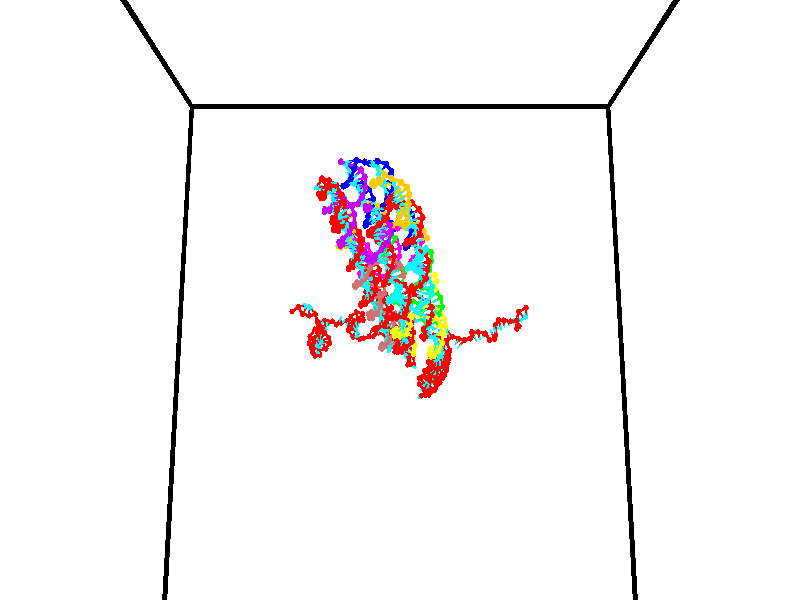 // switches for output
#declare DRAW_BASES = 1; // possible values are 0, 1; only relevant for DNA ribbons
#declare DRAW_BASES_TYPE = 3; // possible values are 1, 2, 3; only relevant for DNA ribbons
#declare DRAW_FOG = 0; // set to 1 to enable fog

#include "colors.inc"

#include "transforms.inc"
background { rgb <1, 1, 1>}

#default {
   normal{
       ripples 0.25
       frequency 0.20
       turbulence 0.2
       lambda 5
   }
	finish {
		phong 0.1
		phong_size 40.
	}
}

// original window dimensions: 1024x640


// camera settings

camera {
	sky <0, 0.179814, -0.983701>
	up <0, 0.179814, -0.983701>
	right 1.6 * <1, 0, 0>
	location <35, 94.9851, 44.8844>
	look_at <35, 29.7336, 32.9568>
	direction <0, -65.2515, -11.9276>
	angle 67.0682
}


# declare cpy_camera_pos = <35, 94.9851, 44.8844>;
# if (DRAW_FOG = 1)
fog {
	fog_type 2
	up vnormalize(cpy_camera_pos)
	color rgbt<1,1,1,0.3>
	distance 1e-5
	fog_alt 3e-3
	fog_offset 56
}
# end


// LIGHTS

# declare lum = 6;
global_settings {
	ambient_light rgb lum * <0.05, 0.05, 0.05>
	max_trace_level 15
}# declare cpy_direct_light_amount = 0.25;
light_source
{	1000 * <-1, -1.16352, -0.803886>,
	rgb lum * cpy_direct_light_amount
	parallel
}

light_source
{	1000 * <1, 1.16352, 0.803886>,
	rgb lum * cpy_direct_light_amount
	parallel
}

// strand 0

// nucleotide -1

// particle -1
sphere {
	<24.190893, 35.394283, 34.970551> 0.250000
	pigment { color rgbt <1,0,0,0> }
	no_shadow
}
cylinder {
	<24.221979, 35.012669, 34.854778>,  <24.240631, 34.783699, 34.785316>, 0.100000
	pigment { color rgbt <1,0,0,0> }
	no_shadow
}
cylinder {
	<24.221979, 35.012669, 34.854778>,  <24.190893, 35.394283, 34.970551>, 0.100000
	pigment { color rgbt <1,0,0,0> }
	no_shadow
}

// particle -1
sphere {
	<24.221979, 35.012669, 34.854778> 0.100000
	pigment { color rgbt <1,0,0,0> }
	no_shadow
}
sphere {
	0, 1
	scale<0.080000,0.200000,0.300000>
	matrix <0.277245, 0.299536, -0.912915,
		0.957651, -0.009295, 0.287781,
		0.077715, -0.954040, -0.289428,
		24.245293, 34.726456, 34.767948>
	pigment { color rgbt <0,1,1,0> }
	no_shadow
}
cylinder {
	<24.788582, 35.256866, 34.551491>,  <24.190893, 35.394283, 34.970551>, 0.130000
	pigment { color rgbt <1,0,0,0> }
	no_shadow
}

// nucleotide -1

// particle -1
sphere {
	<24.788582, 35.256866, 34.551491> 0.250000
	pigment { color rgbt <1,0,0,0> }
	no_shadow
}
cylinder {
	<25.076826, 35.005863, 34.433540>,  <25.249773, 34.855263, 34.362770>, 0.100000
	pigment { color rgbt <1,0,0,0> }
	no_shadow
}
cylinder {
	<25.076826, 35.005863, 34.433540>,  <24.788582, 35.256866, 34.551491>, 0.100000
	pigment { color rgbt <1,0,0,0> }
	no_shadow
}

// particle -1
sphere {
	<25.076826, 35.005863, 34.433540> 0.100000
	pigment { color rgbt <1,0,0,0> }
	no_shadow
}
sphere {
	0, 1
	scale<0.080000,0.200000,0.300000>
	matrix <0.693259, 0.645568, 0.320364,
		-0.010667, -0.435285, 0.900230,
		0.720609, -0.627510, -0.294879,
		25.293009, 34.817612, 34.345078>
	pigment { color rgbt <0,1,1,0> }
	no_shadow
}
cylinder {
	<25.247057, 35.292923, 35.181953>,  <24.788582, 35.256866, 34.551491>, 0.130000
	pigment { color rgbt <1,0,0,0> }
	no_shadow
}

// nucleotide -1

// particle -1
sphere {
	<25.247057, 35.292923, 35.181953> 0.250000
	pigment { color rgbt <1,0,0,0> }
	no_shadow
}
cylinder {
	<25.419662, 35.152687, 34.849476>,  <25.523226, 35.068546, 34.649990>, 0.100000
	pigment { color rgbt <1,0,0,0> }
	no_shadow
}
cylinder {
	<25.419662, 35.152687, 34.849476>,  <25.247057, 35.292923, 35.181953>, 0.100000
	pigment { color rgbt <1,0,0,0> }
	no_shadow
}

// particle -1
sphere {
	<25.419662, 35.152687, 34.849476> 0.100000
	pigment { color rgbt <1,0,0,0> }
	no_shadow
}
sphere {
	0, 1
	scale<0.080000,0.200000,0.300000>
	matrix <0.814919, 0.546679, 0.192480,
		0.386913, -0.760413, 0.521603,
		0.431514, -0.350591, -0.831193,
		25.549116, 35.047508, 34.600117>
	pigment { color rgbt <0,1,1,0> }
	no_shadow
}
cylinder {
	<25.873137, 34.946957, 35.249561>,  <25.247057, 35.292923, 35.181953>, 0.130000
	pigment { color rgbt <1,0,0,0> }
	no_shadow
}

// nucleotide -1

// particle -1
sphere {
	<25.873137, 34.946957, 35.249561> 0.250000
	pigment { color rgbt <1,0,0,0> }
	no_shadow
}
cylinder {
	<25.873306, 35.080029, 34.872345>,  <25.873407, 35.159870, 34.646015>, 0.100000
	pigment { color rgbt <1,0,0,0> }
	no_shadow
}
cylinder {
	<25.873306, 35.080029, 34.872345>,  <25.873137, 34.946957, 35.249561>, 0.100000
	pigment { color rgbt <1,0,0,0> }
	no_shadow
}

// particle -1
sphere {
	<25.873306, 35.080029, 34.872345> 0.100000
	pigment { color rgbt <1,0,0,0> }
	no_shadow
}
sphere {
	0, 1
	scale<0.080000,0.200000,0.300000>
	matrix <0.671792, 0.698454, 0.246695,
		0.740740, -0.633632, -0.223192,
		0.000424, 0.332675, -0.943041,
		25.873434, 35.179832, 34.589432>
	pigment { color rgbt <0,1,1,0> }
	no_shadow
}
cylinder {
	<26.497921, 35.130852, 35.154228>,  <25.873137, 34.946957, 35.249561>, 0.130000
	pigment { color rgbt <1,0,0,0> }
	no_shadow
}

// nucleotide -1

// particle -1
sphere {
	<26.497921, 35.130852, 35.154228> 0.250000
	pigment { color rgbt <1,0,0,0> }
	no_shadow
}
cylinder {
	<26.265888, 35.328880, 34.895489>,  <26.126669, 35.447697, 34.740246>, 0.100000
	pigment { color rgbt <1,0,0,0> }
	no_shadow
}
cylinder {
	<26.265888, 35.328880, 34.895489>,  <26.497921, 35.130852, 35.154228>, 0.100000
	pigment { color rgbt <1,0,0,0> }
	no_shadow
}

// particle -1
sphere {
	<26.265888, 35.328880, 34.895489> 0.100000
	pigment { color rgbt <1,0,0,0> }
	no_shadow
}
sphere {
	0, 1
	scale<0.080000,0.200000,0.300000>
	matrix <0.457539, 0.855032, 0.244087,
		0.673915, -0.154367, -0.722502,
		-0.580084, 0.495067, -0.646848,
		26.091864, 35.477402, 34.701435>
	pigment { color rgbt <0,1,1,0> }
	no_shadow
}
cylinder {
	<26.670227, 34.788090, 35.751205>,  <26.497921, 35.130852, 35.154228>, 0.130000
	pigment { color rgbt <1,0,0,0> }
	no_shadow
}

// nucleotide -1

// particle -1
sphere {
	<26.670227, 34.788090, 35.751205> 0.250000
	pigment { color rgbt <1,0,0,0> }
	no_shadow
}
cylinder {
	<26.862263, 34.441116, 35.698948>,  <26.977484, 34.232933, 35.667591>, 0.100000
	pigment { color rgbt <1,0,0,0> }
	no_shadow
}
cylinder {
	<26.862263, 34.441116, 35.698948>,  <26.670227, 34.788090, 35.751205>, 0.100000
	pigment { color rgbt <1,0,0,0> }
	no_shadow
}

// particle -1
sphere {
	<26.862263, 34.441116, 35.698948> 0.100000
	pigment { color rgbt <1,0,0,0> }
	no_shadow
}
sphere {
	0, 1
	scale<0.080000,0.200000,0.300000>
	matrix <-0.613929, -0.438627, 0.656276,
		-0.626584, -0.234861, -0.743124,
		0.480087, -0.867437, -0.130648,
		27.006289, 34.180885, 35.659752>
	pigment { color rgbt <0,1,1,0> }
	no_shadow
}
cylinder {
	<27.179474, 35.007122, 36.292919>,  <26.670227, 34.788090, 35.751205>, 0.130000
	pigment { color rgbt <1,0,0,0> }
	no_shadow
}

// nucleotide -1

// particle -1
sphere {
	<27.179474, 35.007122, 36.292919> 0.250000
	pigment { color rgbt <1,0,0,0> }
	no_shadow
}
cylinder {
	<27.048815, 34.873516, 36.646584>,  <26.970419, 34.793354, 36.858780>, 0.100000
	pigment { color rgbt <1,0,0,0> }
	no_shadow
}
cylinder {
	<27.048815, 34.873516, 36.646584>,  <27.179474, 35.007122, 36.292919>, 0.100000
	pigment { color rgbt <1,0,0,0> }
	no_shadow
}

// particle -1
sphere {
	<27.048815, 34.873516, 36.646584> 0.100000
	pigment { color rgbt <1,0,0,0> }
	no_shadow
}
sphere {
	0, 1
	scale<0.080000,0.200000,0.300000>
	matrix <-0.031285, 0.938780, 0.343093,
		-0.944628, 0.084410, -0.317102,
		-0.326649, -0.334016, 0.884157,
		26.950821, 34.773312, 36.911831>
	pigment { color rgbt <0,1,1,0> }
	no_shadow
}
cylinder {
	<26.520208, 35.377792, 36.475819>,  <27.179474, 35.007122, 36.292919>, 0.130000
	pigment { color rgbt <1,0,0,0> }
	no_shadow
}

// nucleotide -1

// particle -1
sphere {
	<26.520208, 35.377792, 36.475819> 0.250000
	pigment { color rgbt <1,0,0,0> }
	no_shadow
}
cylinder {
	<26.686502, 35.226814, 36.806805>,  <26.786280, 35.136227, 37.005398>, 0.100000
	pigment { color rgbt <1,0,0,0> }
	no_shadow
}
cylinder {
	<26.686502, 35.226814, 36.806805>,  <26.520208, 35.377792, 36.475819>, 0.100000
	pigment { color rgbt <1,0,0,0> }
	no_shadow
}

// particle -1
sphere {
	<26.686502, 35.226814, 36.806805> 0.100000
	pigment { color rgbt <1,0,0,0> }
	no_shadow
}
sphere {
	0, 1
	scale<0.080000,0.200000,0.300000>
	matrix <-0.071012, 0.893568, 0.443275,
		-0.906709, -0.243045, 0.344684,
		0.415735, -0.377445, 0.827466,
		26.811222, 35.113579, 37.055046>
	pigment { color rgbt <0,1,1,0> }
	no_shadow
}
cylinder {
	<26.058613, 35.487827, 37.076931>,  <26.520208, 35.377792, 36.475819>, 0.130000
	pigment { color rgbt <1,0,0,0> }
	no_shadow
}

// nucleotide -1

// particle -1
sphere {
	<26.058613, 35.487827, 37.076931> 0.250000
	pigment { color rgbt <1,0,0,0> }
	no_shadow
}
cylinder {
	<26.423492, 35.439423, 37.233521>,  <26.642420, 35.410378, 37.327473>, 0.100000
	pigment { color rgbt <1,0,0,0> }
	no_shadow
}
cylinder {
	<26.423492, 35.439423, 37.233521>,  <26.058613, 35.487827, 37.076931>, 0.100000
	pigment { color rgbt <1,0,0,0> }
	no_shadow
}

// particle -1
sphere {
	<26.423492, 35.439423, 37.233521> 0.100000
	pigment { color rgbt <1,0,0,0> }
	no_shadow
}
sphere {
	0, 1
	scale<0.080000,0.200000,0.300000>
	matrix <-0.098537, 0.862567, 0.496254,
		-0.397727, -0.491256, 0.774907,
		0.912198, -0.121016, 0.391473,
		26.697151, 35.403118, 37.350964>
	pigment { color rgbt <0,1,1,0> }
	no_shadow
}
cylinder {
	<26.049332, 35.784924, 37.678127>,  <26.058613, 35.487827, 37.076931>, 0.130000
	pigment { color rgbt <1,0,0,0> }
	no_shadow
}

// nucleotide -1

// particle -1
sphere {
	<26.049332, 35.784924, 37.678127> 0.250000
	pigment { color rgbt <1,0,0,0> }
	no_shadow
}
cylinder {
	<26.446388, 35.761147, 37.635925>,  <26.684622, 35.746880, 37.610603>, 0.100000
	pigment { color rgbt <1,0,0,0> }
	no_shadow
}
cylinder {
	<26.446388, 35.761147, 37.635925>,  <26.049332, 35.784924, 37.678127>, 0.100000
	pigment { color rgbt <1,0,0,0> }
	no_shadow
}

// particle -1
sphere {
	<26.446388, 35.761147, 37.635925> 0.100000
	pigment { color rgbt <1,0,0,0> }
	no_shadow
}
sphere {
	0, 1
	scale<0.080000,0.200000,0.300000>
	matrix <0.113930, 0.753748, 0.647212,
		0.041051, -0.654469, 0.754974,
		0.992641, -0.059446, -0.105505,
		26.744181, 35.743313, 37.604275>
	pigment { color rgbt <0,1,1,0> }
	no_shadow
}
cylinder {
	<26.388353, 35.832714, 38.416054>,  <26.049332, 35.784924, 37.678127>, 0.130000
	pigment { color rgbt <1,0,0,0> }
	no_shadow
}

// nucleotide -1

// particle -1
sphere {
	<26.388353, 35.832714, 38.416054> 0.250000
	pigment { color rgbt <1,0,0,0> }
	no_shadow
}
cylinder {
	<26.650702, 35.913815, 38.125198>,  <26.808111, 35.962475, 37.950684>, 0.100000
	pigment { color rgbt <1,0,0,0> }
	no_shadow
}
cylinder {
	<26.650702, 35.913815, 38.125198>,  <26.388353, 35.832714, 38.416054>, 0.100000
	pigment { color rgbt <1,0,0,0> }
	no_shadow
}

// particle -1
sphere {
	<26.650702, 35.913815, 38.125198> 0.100000
	pigment { color rgbt <1,0,0,0> }
	no_shadow
}
sphere {
	0, 1
	scale<0.080000,0.200000,0.300000>
	matrix <0.369765, 0.753492, 0.543621,
		0.658109, -0.625414, 0.419225,
		0.655871, 0.202747, -0.727136,
		26.847462, 35.974640, 37.907059>
	pigment { color rgbt <0,1,1,0> }
	no_shadow
}
cylinder {
	<27.121668, 35.870262, 38.634605>,  <26.388353, 35.832714, 38.416054>, 0.130000
	pigment { color rgbt <1,0,0,0> }
	no_shadow
}

// nucleotide -1

// particle -1
sphere {
	<27.121668, 35.870262, 38.634605> 0.250000
	pigment { color rgbt <1,0,0,0> }
	no_shadow
}
cylinder {
	<27.006430, 36.099873, 38.328014>,  <26.937286, 36.237640, 38.144058>, 0.100000
	pigment { color rgbt <1,0,0,0> }
	no_shadow
}
cylinder {
	<27.006430, 36.099873, 38.328014>,  <27.121668, 35.870262, 38.634605>, 0.100000
	pigment { color rgbt <1,0,0,0> }
	no_shadow
}

// particle -1
sphere {
	<27.006430, 36.099873, 38.328014> 0.100000
	pigment { color rgbt <1,0,0,0> }
	no_shadow
}
sphere {
	0, 1
	scale<0.080000,0.200000,0.300000>
	matrix <0.084015, 0.812484, 0.576898,
		0.953908, 0.101807, -0.282302,
		-0.288098, 0.574026, -0.766482,
		26.920000, 36.272079, 38.098068>
	pigment { color rgbt <0,1,1,0> }
	no_shadow
}
cylinder {
	<26.757227, 36.558445, 38.769314>,  <27.121668, 35.870262, 38.634605>, 0.130000
	pigment { color rgbt <1,0,0,0> }
	no_shadow
}

// nucleotide -1

// particle -1
sphere {
	<26.757227, 36.558445, 38.769314> 0.250000
	pigment { color rgbt <1,0,0,0> }
	no_shadow
}
cylinder {
	<26.948154, 36.898602, 38.680767>,  <27.062710, 37.102695, 38.627640>, 0.100000
	pigment { color rgbt <1,0,0,0> }
	no_shadow
}
cylinder {
	<26.948154, 36.898602, 38.680767>,  <26.757227, 36.558445, 38.769314>, 0.100000
	pigment { color rgbt <1,0,0,0> }
	no_shadow
}

// particle -1
sphere {
	<26.948154, 36.898602, 38.680767> 0.100000
	pigment { color rgbt <1,0,0,0> }
	no_shadow
}
sphere {
	0, 1
	scale<0.080000,0.200000,0.300000>
	matrix <0.113525, -0.309479, -0.944105,
		-0.871367, 0.425508, -0.244261,
		0.477318, 0.850391, -0.221364,
		27.091351, 37.153721, 38.614357>
	pigment { color rgbt <0,1,1,0> }
	no_shadow
}
cylinder {
	<26.477022, 37.136375, 38.209469>,  <26.757227, 36.558445, 38.769314>, 0.130000
	pigment { color rgbt <1,0,0,0> }
	no_shadow
}

// nucleotide -1

// particle -1
sphere {
	<26.477022, 37.136375, 38.209469> 0.250000
	pigment { color rgbt <1,0,0,0> }
	no_shadow
}
cylinder {
	<26.873831, 37.086277, 38.203732>,  <27.111916, 37.056217, 38.200291>, 0.100000
	pigment { color rgbt <1,0,0,0> }
	no_shadow
}
cylinder {
	<26.873831, 37.086277, 38.203732>,  <26.477022, 37.136375, 38.209469>, 0.100000
	pigment { color rgbt <1,0,0,0> }
	no_shadow
}

// particle -1
sphere {
	<26.873831, 37.086277, 38.203732> 0.100000
	pigment { color rgbt <1,0,0,0> }
	no_shadow
}
sphere {
	0, 1
	scale<0.080000,0.200000,0.300000>
	matrix <-0.073704, -0.483933, -0.871996,
		0.102279, 0.866095, -0.489304,
		0.992022, -0.125250, -0.014339,
		27.171436, 37.048702, 38.199429>
	pigment { color rgbt <0,1,1,0> }
	no_shadow
}
cylinder {
	<26.667923, 37.226208, 37.505661>,  <26.477022, 37.136375, 38.209469>, 0.130000
	pigment { color rgbt <1,0,0,0> }
	no_shadow
}

// nucleotide -1

// particle -1
sphere {
	<26.667923, 37.226208, 37.505661> 0.250000
	pigment { color rgbt <1,0,0,0> }
	no_shadow
}
cylinder {
	<26.967026, 37.014938, 37.666607>,  <27.146488, 36.888176, 37.763172>, 0.100000
	pigment { color rgbt <1,0,0,0> }
	no_shadow
}
cylinder {
	<26.967026, 37.014938, 37.666607>,  <26.667923, 37.226208, 37.505661>, 0.100000
	pigment { color rgbt <1,0,0,0> }
	no_shadow
}

// particle -1
sphere {
	<26.967026, 37.014938, 37.666607> 0.100000
	pigment { color rgbt <1,0,0,0> }
	no_shadow
}
sphere {
	0, 1
	scale<0.080000,0.200000,0.300000>
	matrix <-0.175276, -0.741518, -0.647634,
		0.640420, 0.413748, -0.647051,
		0.747757, -0.528170, 0.402363,
		27.191353, 36.856487, 37.787315>
	pigment { color rgbt <0,1,1,0> }
	no_shadow
}
cylinder {
	<27.141859, 36.897263, 36.967281>,  <26.667923, 37.226208, 37.505661>, 0.130000
	pigment { color rgbt <1,0,0,0> }
	no_shadow
}

// nucleotide -1

// particle -1
sphere {
	<27.141859, 36.897263, 36.967281> 0.250000
	pigment { color rgbt <1,0,0,0> }
	no_shadow
}
cylinder {
	<27.155220, 36.690506, 37.309441>,  <27.163237, 36.566452, 37.514736>, 0.100000
	pigment { color rgbt <1,0,0,0> }
	no_shadow
}
cylinder {
	<27.155220, 36.690506, 37.309441>,  <27.141859, 36.897263, 36.967281>, 0.100000
	pigment { color rgbt <1,0,0,0> }
	no_shadow
}

// particle -1
sphere {
	<27.155220, 36.690506, 37.309441> 0.100000
	pigment { color rgbt <1,0,0,0> }
	no_shadow
}
sphere {
	0, 1
	scale<0.080000,0.200000,0.300000>
	matrix <-0.253655, -0.832236, -0.492994,
		0.966718, -0.200509, -0.158910,
		0.033401, -0.516894, 0.855398,
		27.165239, 36.535439, 37.566059>
	pigment { color rgbt <0,1,1,0> }
	no_shadow
}
cylinder {
	<27.598793, 36.277317, 36.889069>,  <27.141859, 36.897263, 36.967281>, 0.130000
	pigment { color rgbt <1,0,0,0> }
	no_shadow
}

// nucleotide -1

// particle -1
sphere {
	<27.598793, 36.277317, 36.889069> 0.250000
	pigment { color rgbt <1,0,0,0> }
	no_shadow
}
cylinder {
	<27.370079, 36.197315, 37.207329>,  <27.232851, 36.149315, 37.398285>, 0.100000
	pigment { color rgbt <1,0,0,0> }
	no_shadow
}
cylinder {
	<27.370079, 36.197315, 37.207329>,  <27.598793, 36.277317, 36.889069>, 0.100000
	pigment { color rgbt <1,0,0,0> }
	no_shadow
}

// particle -1
sphere {
	<27.370079, 36.197315, 37.207329> 0.100000
	pigment { color rgbt <1,0,0,0> }
	no_shadow
}
sphere {
	0, 1
	scale<0.080000,0.200000,0.300000>
	matrix <-0.122282, -0.938217, -0.323723,
		0.811240, -0.282393, 0.512000,
		-0.571784, -0.200009, 0.795650,
		27.198544, 36.137314, 37.446022>
	pigment { color rgbt <0,1,1,0> }
	no_shadow
}
cylinder {
	<27.964981, 35.836586, 37.222790>,  <27.598793, 36.277317, 36.889069>, 0.130000
	pigment { color rgbt <1,0,0,0> }
	no_shadow
}

// nucleotide -1

// particle -1
sphere {
	<27.964981, 35.836586, 37.222790> 0.250000
	pigment { color rgbt <1,0,0,0> }
	no_shadow
}
cylinder {
	<27.586348, 35.789864, 37.343010>,  <27.359167, 35.761829, 37.415142>, 0.100000
	pigment { color rgbt <1,0,0,0> }
	no_shadow
}
cylinder {
	<27.586348, 35.789864, 37.343010>,  <27.964981, 35.836586, 37.222790>, 0.100000
	pigment { color rgbt <1,0,0,0> }
	no_shadow
}

// particle -1
sphere {
	<27.586348, 35.789864, 37.343010> 0.100000
	pigment { color rgbt <1,0,0,0> }
	no_shadow
}
sphere {
	0, 1
	scale<0.080000,0.200000,0.300000>
	matrix <0.044028, -0.970173, -0.238380,
		0.319433, -0.212415, 0.923495,
		-0.946585, -0.116806, 0.300553,
		27.302372, 35.754822, 37.433174>
	pigment { color rgbt <0,1,1,0> }
	no_shadow
}
cylinder {
	<27.991592, 35.254009, 37.597271>,  <27.964981, 35.836586, 37.222790>, 0.130000
	pigment { color rgbt <1,0,0,0> }
	no_shadow
}

// nucleotide -1

// particle -1
sphere {
	<27.991592, 35.254009, 37.597271> 0.250000
	pigment { color rgbt <1,0,0,0> }
	no_shadow
}
cylinder {
	<27.601313, 35.305664, 37.526463>,  <27.367146, 35.336658, 37.483978>, 0.100000
	pigment { color rgbt <1,0,0,0> }
	no_shadow
}
cylinder {
	<27.601313, 35.305664, 37.526463>,  <27.991592, 35.254009, 37.597271>, 0.100000
	pigment { color rgbt <1,0,0,0> }
	no_shadow
}

// particle -1
sphere {
	<27.601313, 35.305664, 37.526463> 0.100000
	pigment { color rgbt <1,0,0,0> }
	no_shadow
}
sphere {
	0, 1
	scale<0.080000,0.200000,0.300000>
	matrix <-0.053952, -0.924586, -0.377133,
		-0.212374, -0.358417, 0.909084,
		-0.975698, 0.129140, -0.177021,
		27.308603, 35.344406, 37.473358>
	pigment { color rgbt <0,1,1,0> }
	no_shadow
}
cylinder {
	<27.586540, 34.738392, 38.018795>,  <27.991592, 35.254009, 37.597271>, 0.130000
	pigment { color rgbt <1,0,0,0> }
	no_shadow
}

// nucleotide -1

// particle -1
sphere {
	<27.586540, 34.738392, 38.018795> 0.250000
	pigment { color rgbt <1,0,0,0> }
	no_shadow
}
cylinder {
	<27.351589, 34.859470, 37.718567>,  <27.210619, 34.932117, 37.538429>, 0.100000
	pigment { color rgbt <1,0,0,0> }
	no_shadow
}
cylinder {
	<27.351589, 34.859470, 37.718567>,  <27.586540, 34.738392, 38.018795>, 0.100000
	pigment { color rgbt <1,0,0,0> }
	no_shadow
}

// particle -1
sphere {
	<27.351589, 34.859470, 37.718567> 0.100000
	pigment { color rgbt <1,0,0,0> }
	no_shadow
}
sphere {
	0, 1
	scale<0.080000,0.200000,0.300000>
	matrix <-0.107162, -0.948344, -0.298597,
		-0.802186, -0.094956, 0.589474,
		-0.587378, 0.302700, -0.750573,
		27.175375, 34.950279, 37.493397>
	pigment { color rgbt <0,1,1,0> }
	no_shadow
}
cylinder {
	<26.858429, 34.501892, 38.026188>,  <27.586540, 34.738392, 38.018795>, 0.130000
	pigment { color rgbt <1,0,0,0> }
	no_shadow
}

// nucleotide -1

// particle -1
sphere {
	<26.858429, 34.501892, 38.026188> 0.250000
	pigment { color rgbt <1,0,0,0> }
	no_shadow
}
cylinder {
	<26.970526, 34.544548, 37.644592>,  <27.037785, 34.570141, 37.415634>, 0.100000
	pigment { color rgbt <1,0,0,0> }
	no_shadow
}
cylinder {
	<26.970526, 34.544548, 37.644592>,  <26.858429, 34.501892, 38.026188>, 0.100000
	pigment { color rgbt <1,0,0,0> }
	no_shadow
}

// particle -1
sphere {
	<26.970526, 34.544548, 37.644592> 0.100000
	pigment { color rgbt <1,0,0,0> }
	no_shadow
}
sphere {
	0, 1
	scale<0.080000,0.200000,0.300000>
	matrix <-0.080388, -0.987712, -0.134024,
		-0.956557, 0.114249, -0.268227,
		0.280243, 0.106639, -0.953987,
		27.054598, 34.576538, 37.358395>
	pigment { color rgbt <0,1,1,0> }
	no_shadow
}
cylinder {
	<26.466343, 34.033855, 37.644161>,  <26.858429, 34.501892, 38.026188>, 0.130000
	pigment { color rgbt <1,0,0,0> }
	no_shadow
}

// nucleotide -1

// particle -1
sphere {
	<26.466343, 34.033855, 37.644161> 0.250000
	pigment { color rgbt <1,0,0,0> }
	no_shadow
}
cylinder {
	<26.805674, 34.133621, 37.457344>,  <27.009272, 34.193481, 37.345253>, 0.100000
	pigment { color rgbt <1,0,0,0> }
	no_shadow
}
cylinder {
	<26.805674, 34.133621, 37.457344>,  <26.466343, 34.033855, 37.644161>, 0.100000
	pigment { color rgbt <1,0,0,0> }
	no_shadow
}

// particle -1
sphere {
	<26.805674, 34.133621, 37.457344> 0.100000
	pigment { color rgbt <1,0,0,0> }
	no_shadow
}
sphere {
	0, 1
	scale<0.080000,0.200000,0.300000>
	matrix <0.236099, -0.967740, -0.087953,
		-0.473915, -0.035656, -0.879848,
		0.848329, 0.249414, -0.467045,
		27.060173, 34.208447, 37.317230>
	pigment { color rgbt <0,1,1,0> }
	no_shadow
}
cylinder {
	<26.406139, 33.783588, 36.977386>,  <26.466343, 34.033855, 37.644161>, 0.130000
	pigment { color rgbt <1,0,0,0> }
	no_shadow
}

// nucleotide -1

// particle -1
sphere {
	<26.406139, 33.783588, 36.977386> 0.250000
	pigment { color rgbt <1,0,0,0> }
	no_shadow
}
cylinder {
	<26.763330, 33.791355, 37.157257>,  <26.977646, 33.796017, 37.265179>, 0.100000
	pigment { color rgbt <1,0,0,0> }
	no_shadow
}
cylinder {
	<26.763330, 33.791355, 37.157257>,  <26.406139, 33.783588, 36.977386>, 0.100000
	pigment { color rgbt <1,0,0,0> }
	no_shadow
}

// particle -1
sphere {
	<26.763330, 33.791355, 37.157257> 0.100000
	pigment { color rgbt <1,0,0,0> }
	no_shadow
}
sphere {
	0, 1
	scale<0.080000,0.200000,0.300000>
	matrix <0.097329, -0.983762, -0.150795,
		0.439448, 0.178424, -0.880369,
		0.892979, 0.019418, 0.449678,
		27.031225, 33.797180, 37.292160>
	pigment { color rgbt <0,1,1,0> }
	no_shadow
}
cylinder {
	<26.930534, 33.487049, 36.553844>,  <26.406139, 33.783588, 36.977386>, 0.130000
	pigment { color rgbt <1,0,0,0> }
	no_shadow
}

// nucleotide -1

// particle -1
sphere {
	<26.930534, 33.487049, 36.553844> 0.250000
	pigment { color rgbt <1,0,0,0> }
	no_shadow
}
cylinder {
	<26.983067, 33.431084, 36.946411>,  <27.014585, 33.397507, 37.181950>, 0.100000
	pigment { color rgbt <1,0,0,0> }
	no_shadow
}
cylinder {
	<26.983067, 33.431084, 36.946411>,  <26.930534, 33.487049, 36.553844>, 0.100000
	pigment { color rgbt <1,0,0,0> }
	no_shadow
}

// particle -1
sphere {
	<26.983067, 33.431084, 36.946411> 0.100000
	pigment { color rgbt <1,0,0,0> }
	no_shadow
}
sphere {
	0, 1
	scale<0.080000,0.200000,0.300000>
	matrix <0.177097, -0.970754, -0.162088,
		0.975392, 0.195093, -0.102714,
		0.131332, -0.139909, 0.981416,
		27.022467, 33.389111, 37.240837>
	pigment { color rgbt <0,1,1,0> }
	no_shadow
}
cylinder {
	<26.612278, 33.501434, 35.901958>,  <26.930534, 33.487049, 36.553844>, 0.130000
	pigment { color rgbt <1,0,0,0> }
	no_shadow
}

// nucleotide -1

// particle -1
sphere {
	<26.612278, 33.501434, 35.901958> 0.250000
	pigment { color rgbt <1,0,0,0> }
	no_shadow
}
cylinder {
	<26.970070, 33.360600, 36.012188>,  <27.184746, 33.276100, 36.078323>, 0.100000
	pigment { color rgbt <1,0,0,0> }
	no_shadow
}
cylinder {
	<26.970070, 33.360600, 36.012188>,  <26.612278, 33.501434, 35.901958>, 0.100000
	pigment { color rgbt <1,0,0,0> }
	no_shadow
}

// particle -1
sphere {
	<26.970070, 33.360600, 36.012188> 0.100000
	pigment { color rgbt <1,0,0,0> }
	no_shadow
}
sphere {
	0, 1
	scale<0.080000,0.200000,0.300000>
	matrix <-0.058660, -0.703430, -0.708340,
		0.443240, 0.617432, -0.649859,
		0.894482, -0.352085, 0.275570,
		27.238415, 33.254974, 36.094860>
	pigment { color rgbt <0,1,1,0> }
	no_shadow
}
cylinder {
	<27.224920, 33.544079, 35.447685>,  <26.612278, 33.501434, 35.901958>, 0.130000
	pigment { color rgbt <1,0,0,0> }
	no_shadow
}

// nucleotide -1

// particle -1
sphere {
	<27.224920, 33.544079, 35.447685> 0.250000
	pigment { color rgbt <1,0,0,0> }
	no_shadow
}
cylinder {
	<27.244522, 33.229645, 35.694157>,  <27.256283, 33.040985, 35.842037>, 0.100000
	pigment { color rgbt <1,0,0,0> }
	no_shadow
}
cylinder {
	<27.244522, 33.229645, 35.694157>,  <27.224920, 33.544079, 35.447685>, 0.100000
	pigment { color rgbt <1,0,0,0> }
	no_shadow
}

// particle -1
sphere {
	<27.244522, 33.229645, 35.694157> 0.100000
	pigment { color rgbt <1,0,0,0> }
	no_shadow
}
sphere {
	0, 1
	scale<0.080000,0.200000,0.300000>
	matrix <0.192227, -0.597959, -0.778135,
		0.980126, 0.156578, 0.121804,
		0.049005, -0.786084, 0.616174,
		27.259224, 32.993820, 35.879009>
	pigment { color rgbt <0,1,1,0> }
	no_shadow
}
cylinder {
	<28.025932, 33.249043, 35.471504>,  <27.224920, 33.544079, 35.447685>, 0.130000
	pigment { color rgbt <1,0,0,0> }
	no_shadow
}

// nucleotide -1

// particle -1
sphere {
	<28.025932, 33.249043, 35.471504> 0.250000
	pigment { color rgbt <1,0,0,0> }
	no_shadow
}
cylinder {
	<27.733105, 32.994572, 35.568958>,  <27.557409, 32.841888, 35.627430>, 0.100000
	pigment { color rgbt <1,0,0,0> }
	no_shadow
}
cylinder {
	<27.733105, 32.994572, 35.568958>,  <28.025932, 33.249043, 35.471504>, 0.100000
	pigment { color rgbt <1,0,0,0> }
	no_shadow
}

// particle -1
sphere {
	<27.733105, 32.994572, 35.568958> 0.100000
	pigment { color rgbt <1,0,0,0> }
	no_shadow
}
sphere {
	0, 1
	scale<0.080000,0.200000,0.300000>
	matrix <0.311753, -0.630851, -0.710518,
		0.605713, -0.444193, 0.660155,
		-0.732067, -0.636176, 0.243636,
		27.513485, 32.803719, 35.642048>
	pigment { color rgbt <0,1,1,0> }
	no_shadow
}
cylinder {
	<28.374533, 32.706894, 35.693306>,  <28.025932, 33.249043, 35.471504>, 0.130000
	pigment { color rgbt <1,0,0,0> }
	no_shadow
}

// nucleotide -1

// particle -1
sphere {
	<28.374533, 32.706894, 35.693306> 0.250000
	pigment { color rgbt <1,0,0,0> }
	no_shadow
}
cylinder {
	<28.615974, 32.897282, 35.437458>,  <28.760839, 33.011517, 35.283951>, 0.100000
	pigment { color rgbt <1,0,0,0> }
	no_shadow
}
cylinder {
	<28.615974, 32.897282, 35.437458>,  <28.374533, 32.706894, 35.693306>, 0.100000
	pigment { color rgbt <1,0,0,0> }
	no_shadow
}

// particle -1
sphere {
	<28.615974, 32.897282, 35.437458> 0.100000
	pigment { color rgbt <1,0,0,0> }
	no_shadow
}
sphere {
	0, 1
	scale<0.080000,0.200000,0.300000>
	matrix <0.790788, -0.459610, 0.404244,
		-0.101566, -0.749806, -0.653816,
		0.603605, 0.475972, -0.639619,
		28.797056, 33.040073, 35.245571>
	pigment { color rgbt <0,1,1,0> }
	no_shadow
}
cylinder {
	<28.806818, 32.254520, 35.464062>,  <28.374533, 32.706894, 35.693306>, 0.130000
	pigment { color rgbt <1,0,0,0> }
	no_shadow
}

// nucleotide -1

// particle -1
sphere {
	<28.806818, 32.254520, 35.464062> 0.250000
	pigment { color rgbt <1,0,0,0> }
	no_shadow
}
cylinder {
	<28.987867, 32.610176, 35.437019>,  <29.096497, 32.823570, 35.420795>, 0.100000
	pigment { color rgbt <1,0,0,0> }
	no_shadow
}
cylinder {
	<28.987867, 32.610176, 35.437019>,  <28.806818, 32.254520, 35.464062>, 0.100000
	pigment { color rgbt <1,0,0,0> }
	no_shadow
}

// particle -1
sphere {
	<28.987867, 32.610176, 35.437019> 0.100000
	pigment { color rgbt <1,0,0,0> }
	no_shadow
}
sphere {
	0, 1
	scale<0.080000,0.200000,0.300000>
	matrix <0.758495, -0.344038, 0.553465,
		0.468847, -0.301787, -0.830124,
		0.452623, 0.889136, -0.067603,
		29.123653, 32.876915, 35.416737>
	pigment { color rgbt <0,1,1,0> }
	no_shadow
}
cylinder {
	<29.464201, 32.217010, 35.261501>,  <28.806818, 32.254520, 35.464062>, 0.130000
	pigment { color rgbt <1,0,0,0> }
	no_shadow
}

// nucleotide -1

// particle -1
sphere {
	<29.464201, 32.217010, 35.261501> 0.250000
	pigment { color rgbt <1,0,0,0> }
	no_shadow
}
cylinder {
	<29.477278, 32.565044, 35.458229>,  <29.485123, 32.773865, 35.576267>, 0.100000
	pigment { color rgbt <1,0,0,0> }
	no_shadow
}
cylinder {
	<29.477278, 32.565044, 35.458229>,  <29.464201, 32.217010, 35.261501>, 0.100000
	pigment { color rgbt <1,0,0,0> }
	no_shadow
}

// particle -1
sphere {
	<29.477278, 32.565044, 35.458229> 0.100000
	pigment { color rgbt <1,0,0,0> }
	no_shadow
}
sphere {
	0, 1
	scale<0.080000,0.200000,0.300000>
	matrix <0.703968, -0.369354, 0.606635,
		0.709478, 0.326395, -0.624585,
		0.032690, 0.870083, 0.491820,
		29.487085, 32.826069, 35.605774>
	pigment { color rgbt <0,1,1,0> }
	no_shadow
}
cylinder {
	<29.790751, 31.990843, 35.903873>,  <29.464201, 32.217010, 35.261501>, 0.130000
	pigment { color rgbt <1,0,0,0> }
	no_shadow
}

// nucleotide -1

// particle -1
sphere {
	<29.790751, 31.990843, 35.903873> 0.250000
	pigment { color rgbt <1,0,0,0> }
	no_shadow
}
cylinder {
	<30.099533, 31.763958, 36.018665>,  <30.284801, 31.627827, 36.087540>, 0.100000
	pigment { color rgbt <1,0,0,0> }
	no_shadow
}
cylinder {
	<30.099533, 31.763958, 36.018665>,  <29.790751, 31.990843, 35.903873>, 0.100000
	pigment { color rgbt <1,0,0,0> }
	no_shadow
}

// particle -1
sphere {
	<30.099533, 31.763958, 36.018665> 0.100000
	pigment { color rgbt <1,0,0,0> }
	no_shadow
}
sphere {
	0, 1
	scale<0.080000,0.200000,0.300000>
	matrix <-0.197365, -0.643007, -0.739992,
		0.604261, 0.514601, -0.608320,
		0.771955, -0.567210, 0.286980,
		30.331120, 31.593796, 36.104759>
	pigment { color rgbt <0,1,1,0> }
	no_shadow
}
cylinder {
	<30.006098, 31.662437, 35.296757>,  <29.790751, 31.990843, 35.903873>, 0.130000
	pigment { color rgbt <1,0,0,0> }
	no_shadow
}

// nucleotide -1

// particle -1
sphere {
	<30.006098, 31.662437, 35.296757> 0.250000
	pigment { color rgbt <1,0,0,0> }
	no_shadow
}
cylinder {
	<30.182922, 31.429323, 35.569504>,  <30.289017, 31.289455, 35.733150>, 0.100000
	pigment { color rgbt <1,0,0,0> }
	no_shadow
}
cylinder {
	<30.182922, 31.429323, 35.569504>,  <30.006098, 31.662437, 35.296757>, 0.100000
	pigment { color rgbt <1,0,0,0> }
	no_shadow
}

// particle -1
sphere {
	<30.182922, 31.429323, 35.569504> 0.100000
	pigment { color rgbt <1,0,0,0> }
	no_shadow
}
sphere {
	0, 1
	scale<0.080000,0.200000,0.300000>
	matrix <-0.033860, -0.770478, -0.636567,
		0.896346, 0.258312, -0.360330,
		0.442059, -0.582786, 0.681868,
		30.315540, 31.254488, 35.774063>
	pigment { color rgbt <0,1,1,0> }
	no_shadow
}
cylinder {
	<30.557186, 31.342779, 34.925575>,  <30.006098, 31.662437, 35.296757>, 0.130000
	pigment { color rgbt <1,0,0,0> }
	no_shadow
}

// nucleotide -1

// particle -1
sphere {
	<30.557186, 31.342779, 34.925575> 0.250000
	pigment { color rgbt <1,0,0,0> }
	no_shadow
}
cylinder {
	<30.471371, 31.097872, 35.229969>,  <30.419882, 30.950928, 35.412605>, 0.100000
	pigment { color rgbt <1,0,0,0> }
	no_shadow
}
cylinder {
	<30.471371, 31.097872, 35.229969>,  <30.557186, 31.342779, 34.925575>, 0.100000
	pigment { color rgbt <1,0,0,0> }
	no_shadow
}

// particle -1
sphere {
	<30.471371, 31.097872, 35.229969> 0.100000
	pigment { color rgbt <1,0,0,0> }
	no_shadow
}
sphere {
	0, 1
	scale<0.080000,0.200000,0.300000>
	matrix <0.149910, -0.790538, -0.593782,
		0.965142, -0.013310, 0.261387,
		-0.214539, -0.612268, 0.760986,
		30.407009, 30.914192, 35.458263>
	pigment { color rgbt <0,1,1,0> }
	no_shadow
}
cylinder {
	<31.056389, 30.861284, 34.964794>,  <30.557186, 31.342779, 34.925575>, 0.130000
	pigment { color rgbt <1,0,0,0> }
	no_shadow
}

// nucleotide -1

// particle -1
sphere {
	<31.056389, 30.861284, 34.964794> 0.250000
	pigment { color rgbt <1,0,0,0> }
	no_shadow
}
cylinder {
	<30.715717, 30.715399, 35.115330>,  <30.511314, 30.627867, 35.205650>, 0.100000
	pigment { color rgbt <1,0,0,0> }
	no_shadow
}
cylinder {
	<30.715717, 30.715399, 35.115330>,  <31.056389, 30.861284, 34.964794>, 0.100000
	pigment { color rgbt <1,0,0,0> }
	no_shadow
}

// particle -1
sphere {
	<30.715717, 30.715399, 35.115330> 0.100000
	pigment { color rgbt <1,0,0,0> }
	no_shadow
}
sphere {
	0, 1
	scale<0.080000,0.200000,0.300000>
	matrix <0.010692, -0.730052, -0.683308,
		0.523959, -0.577933, 0.625668,
		-0.851677, -0.364714, 0.376338,
		30.460215, 30.605984, 35.228230>
	pigment { color rgbt <0,1,1,0> }
	no_shadow
}
cylinder {
	<31.011047, 30.089106, 34.917938>,  <31.056389, 30.861284, 34.964794>, 0.130000
	pigment { color rgbt <1,0,0,0> }
	no_shadow
}

// nucleotide -1

// particle -1
sphere {
	<31.011047, 30.089106, 34.917938> 0.250000
	pigment { color rgbt <1,0,0,0> }
	no_shadow
}
cylinder {
	<30.638559, 30.232281, 34.890480>,  <30.415068, 30.318186, 34.874004>, 0.100000
	pigment { color rgbt <1,0,0,0> }
	no_shadow
}
cylinder {
	<30.638559, 30.232281, 34.890480>,  <31.011047, 30.089106, 34.917938>, 0.100000
	pigment { color rgbt <1,0,0,0> }
	no_shadow
}

// particle -1
sphere {
	<30.638559, 30.232281, 34.890480> 0.100000
	pigment { color rgbt <1,0,0,0> }
	no_shadow
}
sphere {
	0, 1
	scale<0.080000,0.200000,0.300000>
	matrix <-0.173068, -0.600036, -0.781028,
		-0.320749, -0.715428, 0.620712,
		-0.931218, 0.357939, -0.068643,
		30.359194, 30.339663, 34.869888>
	pigment { color rgbt <0,1,1,0> }
	no_shadow
}
cylinder {
	<30.963055, 30.118561, 34.278744>,  <31.011047, 30.089106, 34.917938>, 0.130000
	pigment { color rgbt <1,0,0,0> }
	no_shadow
}

// nucleotide -1

// particle -1
sphere {
	<30.963055, 30.118561, 34.278744> 0.250000
	pigment { color rgbt <1,0,0,0> }
	no_shadow
}
cylinder {
	<30.819174, 29.754255, 34.359856>,  <30.732845, 29.535671, 34.408524>, 0.100000
	pigment { color rgbt <1,0,0,0> }
	no_shadow
}
cylinder {
	<30.819174, 29.754255, 34.359856>,  <30.963055, 30.118561, 34.278744>, 0.100000
	pigment { color rgbt <1,0,0,0> }
	no_shadow
}

// particle -1
sphere {
	<30.819174, 29.754255, 34.359856> 0.100000
	pigment { color rgbt <1,0,0,0> }
	no_shadow
}
sphere {
	0, 1
	scale<0.080000,0.200000,0.300000>
	matrix <-0.646214, 0.399936, 0.649969,
		-0.673069, 0.102754, -0.732407,
		-0.359703, -0.910765, 0.202783,
		30.711264, 29.481026, 34.420692>
	pigment { color rgbt <0,1,1,0> }
	no_shadow
}
cylinder {
	<30.203344, 30.057188, 34.140881>,  <30.963055, 30.118561, 34.278744>, 0.130000
	pigment { color rgbt <1,0,0,0> }
	no_shadow
}

// nucleotide -1

// particle -1
sphere {
	<30.203344, 30.057188, 34.140881> 0.250000
	pigment { color rgbt <1,0,0,0> }
	no_shadow
}
cylinder {
	<30.319889, 29.802406, 34.426369>,  <30.389816, 29.649536, 34.597660>, 0.100000
	pigment { color rgbt <1,0,0,0> }
	no_shadow
}
cylinder {
	<30.319889, 29.802406, 34.426369>,  <30.203344, 30.057188, 34.140881>, 0.100000
	pigment { color rgbt <1,0,0,0> }
	no_shadow
}

// particle -1
sphere {
	<30.319889, 29.802406, 34.426369> 0.100000
	pigment { color rgbt <1,0,0,0> }
	no_shadow
}
sphere {
	0, 1
	scale<0.080000,0.200000,0.300000>
	matrix <-0.701913, 0.364563, 0.611893,
		-0.649944, -0.679251, -0.340868,
		0.291361, -0.636955, 0.713720,
		30.407297, 29.611320, 34.640484>
	pigment { color rgbt <0,1,1,0> }
	no_shadow
}
cylinder {
	<29.611433, 29.775581, 34.518513>,  <30.203344, 30.057188, 34.140881>, 0.130000
	pigment { color rgbt <1,0,0,0> }
	no_shadow
}

// nucleotide -1

// particle -1
sphere {
	<29.611433, 29.775581, 34.518513> 0.250000
	pigment { color rgbt <1,0,0,0> }
	no_shadow
}
cylinder {
	<29.948578, 29.762894, 34.733391>,  <30.150866, 29.755281, 34.862316>, 0.100000
	pigment { color rgbt <1,0,0,0> }
	no_shadow
}
cylinder {
	<29.948578, 29.762894, 34.733391>,  <29.611433, 29.775581, 34.518513>, 0.100000
	pigment { color rgbt <1,0,0,0> }
	no_shadow
}

// particle -1
sphere {
	<29.948578, 29.762894, 34.733391> 0.100000
	pigment { color rgbt <1,0,0,0> }
	no_shadow
}
sphere {
	0, 1
	scale<0.080000,0.200000,0.300000>
	matrix <-0.357084, 0.713850, 0.602420,
		-0.402585, -0.699580, 0.590350,
		0.842862, -0.031721, 0.537194,
		30.201437, 29.753378, 34.894550>
	pigment { color rgbt <0,1,1,0> }
	no_shadow
}
cylinder {
	<29.398012, 30.208462, 35.129169>,  <29.611433, 29.775581, 34.518513>, 0.130000
	pigment { color rgbt <1,0,0,0> }
	no_shadow
}

// nucleotide -1

// particle -1
sphere {
	<29.398012, 30.208462, 35.129169> 0.250000
	pigment { color rgbt <1,0,0,0> }
	no_shadow
}
cylinder {
	<29.773661, 30.095619, 35.207619>,  <29.999050, 30.027914, 35.254688>, 0.100000
	pigment { color rgbt <1,0,0,0> }
	no_shadow
}
cylinder {
	<29.773661, 30.095619, 35.207619>,  <29.398012, 30.208462, 35.129169>, 0.100000
	pigment { color rgbt <1,0,0,0> }
	no_shadow
}

// particle -1
sphere {
	<29.773661, 30.095619, 35.207619> 0.100000
	pigment { color rgbt <1,0,0,0> }
	no_shadow
}
sphere {
	0, 1
	scale<0.080000,0.200000,0.300000>
	matrix <0.031678, 0.639486, 0.768150,
		-0.342118, -0.715174, 0.609493,
		0.939123, -0.282106, 0.196125,
		30.055397, 30.010988, 35.266457>
	pigment { color rgbt <0,1,1,0> }
	no_shadow
}
cylinder {
	<29.393856, 30.331486, 35.842381>,  <29.398012, 30.208462, 35.129169>, 0.130000
	pigment { color rgbt <1,0,0,0> }
	no_shadow
}

// nucleotide -1

// particle -1
sphere {
	<29.393856, 30.331486, 35.842381> 0.250000
	pigment { color rgbt <1,0,0,0> }
	no_shadow
}
cylinder {
	<29.765009, 30.326935, 35.693298>,  <29.987700, 30.324203, 35.603851>, 0.100000
	pigment { color rgbt <1,0,0,0> }
	no_shadow
}
cylinder {
	<29.765009, 30.326935, 35.693298>,  <29.393856, 30.331486, 35.842381>, 0.100000
	pigment { color rgbt <1,0,0,0> }
	no_shadow
}

// particle -1
sphere {
	<29.765009, 30.326935, 35.693298> 0.100000
	pigment { color rgbt <1,0,0,0> }
	no_shadow
}
sphere {
	0, 1
	scale<0.080000,0.200000,0.300000>
	matrix <0.286126, 0.662659, 0.692109,
		0.239099, -0.748835, 0.618124,
		0.927881, -0.011379, -0.372702,
		30.043373, 30.323521, 35.581486>
	pigment { color rgbt <0,1,1,0> }
	no_shadow
}
cylinder {
	<29.899572, 30.265421, 36.427868>,  <29.393856, 30.331486, 35.842381>, 0.130000
	pigment { color rgbt <1,0,0,0> }
	no_shadow
}

// nucleotide -1

// particle -1
sphere {
	<29.899572, 30.265421, 36.427868> 0.250000
	pigment { color rgbt <1,0,0,0> }
	no_shadow
}
cylinder {
	<30.084908, 30.457823, 36.130157>,  <30.196108, 30.573263, 35.951530>, 0.100000
	pigment { color rgbt <1,0,0,0> }
	no_shadow
}
cylinder {
	<30.084908, 30.457823, 36.130157>,  <29.899572, 30.265421, 36.427868>, 0.100000
	pigment { color rgbt <1,0,0,0> }
	no_shadow
}

// particle -1
sphere {
	<30.084908, 30.457823, 36.130157> 0.100000
	pigment { color rgbt <1,0,0,0> }
	no_shadow
}
sphere {
	0, 1
	scale<0.080000,0.200000,0.300000>
	matrix <0.257078, 0.730799, 0.632331,
		0.848074, -0.484320, 0.214950,
		0.463337, 0.481005, -0.744281,
		30.223909, 30.602123, 35.906872>
	pigment { color rgbt <0,1,1,0> }
	no_shadow
}
cylinder {
	<30.685942, 30.423769, 36.675529>,  <29.899572, 30.265421, 36.427868>, 0.130000
	pigment { color rgbt <1,0,0,0> }
	no_shadow
}

// nucleotide -1

// particle -1
sphere {
	<30.685942, 30.423769, 36.675529> 0.250000
	pigment { color rgbt <1,0,0,0> }
	no_shadow
}
cylinder {
	<30.555927, 30.682438, 36.399509>,  <30.477919, 30.837639, 36.233898>, 0.100000
	pigment { color rgbt <1,0,0,0> }
	no_shadow
}
cylinder {
	<30.555927, 30.682438, 36.399509>,  <30.685942, 30.423769, 36.675529>, 0.100000
	pigment { color rgbt <1,0,0,0> }
	no_shadow
}

// particle -1
sphere {
	<30.555927, 30.682438, 36.399509> 0.100000
	pigment { color rgbt <1,0,0,0> }
	no_shadow
}
sphere {
	0, 1
	scale<0.080000,0.200000,0.300000>
	matrix <0.244010, 0.762308, 0.599455,
		0.913679, 0.026467, -0.405573,
		-0.325037, 0.646673, -0.690047,
		30.458416, 30.876440, 36.192497>
	pigment { color rgbt <0,1,1,0> }
	no_shadow
}
cylinder {
	<31.115931, 31.020515, 36.636990>,  <30.685942, 30.423769, 36.675529>, 0.130000
	pigment { color rgbt <1,0,0,0> }
	no_shadow
}

// nucleotide -1

// particle -1
sphere {
	<31.115931, 31.020515, 36.636990> 0.250000
	pigment { color rgbt <1,0,0,0> }
	no_shadow
}
cylinder {
	<30.728321, 31.088295, 36.565125>,  <30.495754, 31.128963, 36.522007>, 0.100000
	pigment { color rgbt <1,0,0,0> }
	no_shadow
}
cylinder {
	<30.728321, 31.088295, 36.565125>,  <31.115931, 31.020515, 36.636990>, 0.100000
	pigment { color rgbt <1,0,0,0> }
	no_shadow
}

// particle -1
sphere {
	<30.728321, 31.088295, 36.565125> 0.100000
	pigment { color rgbt <1,0,0,0> }
	no_shadow
}
sphere {
	0, 1
	scale<0.080000,0.200000,0.300000>
	matrix <-0.019214, 0.673543, 0.738898,
		0.246215, 0.719463, -0.649424,
		-0.969025, 0.169450, -0.179660,
		30.437614, 31.139130, 36.511227>
	pigment { color rgbt <0,1,1,0> }
	no_shadow
}
cylinder {
	<31.669880, 30.762161, 36.452763>,  <31.115931, 31.020515, 36.636990>, 0.130000
	pigment { color rgbt <1,0,0,0> }
	no_shadow
}

// nucleotide -1

// particle -1
sphere {
	<31.669880, 30.762161, 36.452763> 0.250000
	pigment { color rgbt <1,0,0,0> }
	no_shadow
}
cylinder {
	<31.848150, 30.750710, 36.094868>,  <31.955112, 30.743839, 35.880131>, 0.100000
	pigment { color rgbt <1,0,0,0> }
	no_shadow
}
cylinder {
	<31.848150, 30.750710, 36.094868>,  <31.669880, 30.762161, 36.452763>, 0.100000
	pigment { color rgbt <1,0,0,0> }
	no_shadow
}

// particle -1
sphere {
	<31.848150, 30.750710, 36.094868> 0.100000
	pigment { color rgbt <1,0,0,0> }
	no_shadow
}
sphere {
	0, 1
	scale<0.080000,0.200000,0.300000>
	matrix <0.884532, -0.139716, 0.445064,
		-0.137751, -0.989778, -0.036943,
		0.445676, -0.028631, -0.894737,
		31.981853, 30.742121, 35.826447>
	pigment { color rgbt <0,1,1,0> }
	no_shadow
}
cylinder {
	<32.119846, 30.205648, 36.369427>,  <31.669880, 30.762161, 36.452763>, 0.130000
	pigment { color rgbt <1,0,0,0> }
	no_shadow
}

// nucleotide -1

// particle -1
sphere {
	<32.119846, 30.205648, 36.369427> 0.250000
	pigment { color rgbt <1,0,0,0> }
	no_shadow
}
cylinder {
	<32.242077, 30.485567, 36.111153>,  <32.315414, 30.653519, 35.956188>, 0.100000
	pigment { color rgbt <1,0,0,0> }
	no_shadow
}
cylinder {
	<32.242077, 30.485567, 36.111153>,  <32.119846, 30.205648, 36.369427>, 0.100000
	pigment { color rgbt <1,0,0,0> }
	no_shadow
}

// particle -1
sphere {
	<32.242077, 30.485567, 36.111153> 0.100000
	pigment { color rgbt <1,0,0,0> }
	no_shadow
}
sphere {
	0, 1
	scale<0.080000,0.200000,0.300000>
	matrix <0.940770, -0.117287, 0.318112,
		0.146884, -0.704646, -0.694189,
		0.305576, 0.699798, -0.645683,
		32.333748, 30.695507, 35.917446>
	pigment { color rgbt <0,1,1,0> }
	no_shadow
}
cylinder {
	<32.652832, 29.954464, 36.017590>,  <32.119846, 30.205648, 36.369427>, 0.130000
	pigment { color rgbt <1,0,0,0> }
	no_shadow
}

// nucleotide -1

// particle -1
sphere {
	<32.652832, 29.954464, 36.017590> 0.250000
	pigment { color rgbt <1,0,0,0> }
	no_shadow
}
cylinder {
	<32.697708, 30.351864, 36.009888>,  <32.724632, 30.590303, 36.005264>, 0.100000
	pigment { color rgbt <1,0,0,0> }
	no_shadow
}
cylinder {
	<32.697708, 30.351864, 36.009888>,  <32.652832, 29.954464, 36.017590>, 0.100000
	pigment { color rgbt <1,0,0,0> }
	no_shadow
}

// particle -1
sphere {
	<32.697708, 30.351864, 36.009888> 0.100000
	pigment { color rgbt <1,0,0,0> }
	no_shadow
}
sphere {
	0, 1
	scale<0.080000,0.200000,0.300000>
	matrix <0.966783, -0.104653, 0.233191,
		0.229660, -0.044780, -0.972240,
		0.112191, 0.993500, -0.019258,
		32.731365, 30.649914, 36.004108>
	pigment { color rgbt <0,1,1,0> }
	no_shadow
}
cylinder {
	<33.262733, 29.335278, 36.082863>,  <32.652832, 29.954464, 36.017590>, 0.130000
	pigment { color rgbt <1,0,0,0> }
	no_shadow
}

// nucleotide -1

// particle -1
sphere {
	<33.262733, 29.335278, 36.082863> 0.250000
	pigment { color rgbt <1,0,0,0> }
	no_shadow
}
cylinder {
	<33.333279, 29.453005, 36.458580>,  <33.375607, 29.523642, 36.684010>, 0.100000
	pigment { color rgbt <1,0,0,0> }
	no_shadow
}
cylinder {
	<33.333279, 29.453005, 36.458580>,  <33.262733, 29.335278, 36.082863>, 0.100000
	pigment { color rgbt <1,0,0,0> }
	no_shadow
}

// particle -1
sphere {
	<33.333279, 29.453005, 36.458580> 0.100000
	pigment { color rgbt <1,0,0,0> }
	no_shadow
}
sphere {
	0, 1
	scale<0.080000,0.200000,0.300000>
	matrix <0.958750, 0.164751, -0.231637,
		-0.222925, 0.941400, -0.253122,
		0.176361, 0.294318, 0.939294,
		33.386189, 29.541300, 36.740368>
	pigment { color rgbt <0,1,1,0> }
	no_shadow
}
cylinder {
	<33.647964, 30.017035, 36.057774>,  <33.262733, 29.335278, 36.082863>, 0.130000
	pigment { color rgbt <1,0,0,0> }
	no_shadow
}

// nucleotide -1

// particle -1
sphere {
	<33.647964, 30.017035, 36.057774> 0.250000
	pigment { color rgbt <1,0,0,0> }
	no_shadow
}
cylinder {
	<33.744526, 29.802341, 36.381165>,  <33.802464, 29.673525, 36.575199>, 0.100000
	pigment { color rgbt <1,0,0,0> }
	no_shadow
}
cylinder {
	<33.744526, 29.802341, 36.381165>,  <33.647964, 30.017035, 36.057774>, 0.100000
	pigment { color rgbt <1,0,0,0> }
	no_shadow
}

// particle -1
sphere {
	<33.744526, 29.802341, 36.381165> 0.100000
	pigment { color rgbt <1,0,0,0> }
	no_shadow
}
sphere {
	0, 1
	scale<0.080000,0.200000,0.300000>
	matrix <0.966641, 0.059488, -0.249132,
		0.085623, 0.841652, 0.533189,
		0.241401, -0.536734, 0.808481,
		33.816948, 29.641321, 36.623711>
	pigment { color rgbt <0,1,1,0> }
	no_shadow
}
cylinder {
	<34.148205, 30.393524, 36.408897>,  <33.647964, 30.017035, 36.057774>, 0.130000
	pigment { color rgbt <1,0,0,0> }
	no_shadow
}

// nucleotide -1

// particle -1
sphere {
	<34.148205, 30.393524, 36.408897> 0.250000
	pigment { color rgbt <1,0,0,0> }
	no_shadow
}
cylinder {
	<34.196194, 30.009764, 36.511002>,  <34.224987, 29.779507, 36.572262>, 0.100000
	pigment { color rgbt <1,0,0,0> }
	no_shadow
}
cylinder {
	<34.196194, 30.009764, 36.511002>,  <34.148205, 30.393524, 36.408897>, 0.100000
	pigment { color rgbt <1,0,0,0> }
	no_shadow
}

// particle -1
sphere {
	<34.196194, 30.009764, 36.511002> 0.100000
	pigment { color rgbt <1,0,0,0> }
	no_shadow
}
sphere {
	0, 1
	scale<0.080000,0.200000,0.300000>
	matrix <0.965837, 0.053306, -0.253608,
		0.229705, 0.276962, 0.933020,
		0.119976, -0.959401, 0.255256,
		34.232185, 29.721943, 36.587578>
	pigment { color rgbt <0,1,1,0> }
	no_shadow
}
cylinder {
	<34.652573, 30.052210, 35.981091>,  <34.148205, 30.393524, 36.408897>, 0.130000
	pigment { color rgbt <1,0,0,0> }
	no_shadow
}

// nucleotide -1

// particle -1
sphere {
	<34.652573, 30.052210, 35.981091> 0.250000
	pigment { color rgbt <1,0,0,0> }
	no_shadow
}
cylinder {
	<34.743294, 30.293573, 36.286888>,  <34.797726, 30.438391, 36.470367>, 0.100000
	pigment { color rgbt <1,0,0,0> }
	no_shadow
}
cylinder {
	<34.743294, 30.293573, 36.286888>,  <34.652573, 30.052210, 35.981091>, 0.100000
	pigment { color rgbt <1,0,0,0> }
	no_shadow
}

// particle -1
sphere {
	<34.743294, 30.293573, 36.286888> 0.100000
	pigment { color rgbt <1,0,0,0> }
	no_shadow
}
sphere {
	0, 1
	scale<0.080000,0.200000,0.300000>
	matrix <0.346834, -0.783535, 0.515537,
		0.910091, 0.148227, -0.386993,
		0.226806, 0.603408, 0.764498,
		34.811337, 30.474596, 36.516239>
	pigment { color rgbt <0,1,1,0> }
	no_shadow
}
cylinder {
	<35.313969, 29.881468, 36.183727>,  <34.652573, 30.052210, 35.981091>, 0.130000
	pigment { color rgbt <1,0,0,0> }
	no_shadow
}

// nucleotide -1

// particle -1
sphere {
	<35.313969, 29.881468, 36.183727> 0.250000
	pigment { color rgbt <1,0,0,0> }
	no_shadow
}
cylinder {
	<35.187969, 30.076693, 36.509319>,  <35.112370, 30.193829, 36.704674>, 0.100000
	pigment { color rgbt <1,0,0,0> }
	no_shadow
}
cylinder {
	<35.187969, 30.076693, 36.509319>,  <35.313969, 29.881468, 36.183727>, 0.100000
	pigment { color rgbt <1,0,0,0> }
	no_shadow
}

// particle -1
sphere {
	<35.187969, 30.076693, 36.509319> 0.100000
	pigment { color rgbt <1,0,0,0> }
	no_shadow
}
sphere {
	0, 1
	scale<0.080000,0.200000,0.300000>
	matrix <0.460542, -0.671304, 0.580734,
		0.829866, 0.557803, -0.013315,
		-0.314997, 0.488064, 0.813984,
		35.093472, 30.223112, 36.753513>
	pigment { color rgbt <0,1,1,0> }
	no_shadow
}
cylinder {
	<35.938705, 29.908716, 36.511230>,  <35.313969, 29.881468, 36.183727>, 0.130000
	pigment { color rgbt <1,0,0,0> }
	no_shadow
}

// nucleotide -1

// particle -1
sphere {
	<35.938705, 29.908716, 36.511230> 0.250000
	pigment { color rgbt <1,0,0,0> }
	no_shadow
}
cylinder {
	<35.615734, 29.890743, 36.746532>,  <35.421951, 29.879959, 36.887714>, 0.100000
	pigment { color rgbt <1,0,0,0> }
	no_shadow
}
cylinder {
	<35.615734, 29.890743, 36.746532>,  <35.938705, 29.908716, 36.511230>, 0.100000
	pigment { color rgbt <1,0,0,0> }
	no_shadow
}

// particle -1
sphere {
	<35.615734, 29.890743, 36.746532> 0.100000
	pigment { color rgbt <1,0,0,0> }
	no_shadow
}
sphere {
	0, 1
	scale<0.080000,0.200000,0.300000>
	matrix <0.466994, -0.657990, 0.590733,
		0.360521, 0.751685, 0.552263,
		-0.807429, -0.044931, 0.588252,
		35.373505, 29.877264, 36.923008>
	pigment { color rgbt <0,1,1,0> }
	no_shadow
}
cylinder {
	<36.091480, 30.111076, 37.226154>,  <35.938705, 29.908716, 36.511230>, 0.130000
	pigment { color rgbt <1,0,0,0> }
	no_shadow
}

// nucleotide -1

// particle -1
sphere {
	<36.091480, 30.111076, 37.226154> 0.250000
	pigment { color rgbt <1,0,0,0> }
	no_shadow
}
cylinder {
	<35.805294, 29.836592, 37.173656>,  <35.633583, 29.671902, 37.142159>, 0.100000
	pigment { color rgbt <1,0,0,0> }
	no_shadow
}
cylinder {
	<35.805294, 29.836592, 37.173656>,  <36.091480, 30.111076, 37.226154>, 0.100000
	pigment { color rgbt <1,0,0,0> }
	no_shadow
}

// particle -1
sphere {
	<35.805294, 29.836592, 37.173656> 0.100000
	pigment { color rgbt <1,0,0,0> }
	no_shadow
}
sphere {
	0, 1
	scale<0.080000,0.200000,0.300000>
	matrix <0.584009, -0.690524, 0.426744,
		-0.383462, 0.228674, 0.894799,
		-0.715465, -0.686211, -0.131242,
		35.590656, 29.630728, 37.134285>
	pigment { color rgbt <0,1,1,0> }
	no_shadow
}
cylinder {
	<35.809891, 30.854406, 37.196056>,  <36.091480, 30.111076, 37.226154>, 0.130000
	pigment { color rgbt <1,0,0,0> }
	no_shadow
}

// nucleotide -1

// particle -1
sphere {
	<35.809891, 30.854406, 37.196056> 0.250000
	pigment { color rgbt <1,0,0,0> }
	no_shadow
}
cylinder {
	<35.562321, 30.716776, 37.478485>,  <35.413776, 30.634197, 37.647942>, 0.100000
	pigment { color rgbt <1,0,0,0> }
	no_shadow
}
cylinder {
	<35.562321, 30.716776, 37.478485>,  <35.809891, 30.854406, 37.196056>, 0.100000
	pigment { color rgbt <1,0,0,0> }
	no_shadow
}

// particle -1
sphere {
	<35.562321, 30.716776, 37.478485> 0.100000
	pigment { color rgbt <1,0,0,0> }
	no_shadow
}
sphere {
	0, 1
	scale<0.080000,0.200000,0.300000>
	matrix <0.741370, -0.552822, 0.380471,
		0.259422, 0.758946, 0.597245,
		-0.618927, -0.344077, 0.706074,
		35.376644, 30.613552, 37.690308>
	pigment { color rgbt <0,1,1,0> }
	no_shadow
}
cylinder {
	<36.035130, 30.902925, 37.952583>,  <35.809891, 30.854406, 37.196056>, 0.130000
	pigment { color rgbt <1,0,0,0> }
	no_shadow
}

// nucleotide -1

// particle -1
sphere {
	<36.035130, 30.902925, 37.952583> 0.250000
	pigment { color rgbt <1,0,0,0> }
	no_shadow
}
cylinder {
	<35.796951, 30.587893, 37.889145>,  <35.654045, 30.398872, 37.851082>, 0.100000
	pigment { color rgbt <1,0,0,0> }
	no_shadow
}
cylinder {
	<35.796951, 30.587893, 37.889145>,  <36.035130, 30.902925, 37.952583>, 0.100000
	pigment { color rgbt <1,0,0,0> }
	no_shadow
}

// particle -1
sphere {
	<35.796951, 30.587893, 37.889145> 0.100000
	pigment { color rgbt <1,0,0,0> }
	no_shadow
}
sphere {
	0, 1
	scale<0.080000,0.200000,0.300000>
	matrix <0.663522, -0.593409, 0.455637,
		-0.452966, 0.166074, 0.875923,
		-0.595450, -0.787582, -0.158600,
		35.618317, 30.351618, 37.841564>
	pigment { color rgbt <0,1,1,0> }
	no_shadow
}
cylinder {
	<35.974621, 30.489094, 38.595932>,  <36.035130, 30.902925, 37.952583>, 0.130000
	pigment { color rgbt <1,0,0,0> }
	no_shadow
}

// nucleotide -1

// particle -1
sphere {
	<35.974621, 30.489094, 38.595932> 0.250000
	pigment { color rgbt <1,0,0,0> }
	no_shadow
}
cylinder {
	<35.826729, 30.212725, 38.347443>,  <35.737991, 30.046904, 38.198349>, 0.100000
	pigment { color rgbt <1,0,0,0> }
	no_shadow
}
cylinder {
	<35.826729, 30.212725, 38.347443>,  <35.974621, 30.489094, 38.595932>, 0.100000
	pigment { color rgbt <1,0,0,0> }
	no_shadow
}

// particle -1
sphere {
	<35.826729, 30.212725, 38.347443> 0.100000
	pigment { color rgbt <1,0,0,0> }
	no_shadow
}
sphere {
	0, 1
	scale<0.080000,0.200000,0.300000>
	matrix <0.510358, -0.709730, 0.485611,
		-0.776423, -0.137501, 0.615029,
		-0.369732, -0.690925, -0.621226,
		35.715809, 30.005447, 38.161076>
	pigment { color rgbt <0,1,1,0> }
	no_shadow
}
cylinder {
	<35.831326, 29.705795, 38.892193>,  <35.974621, 30.489094, 38.595932>, 0.130000
	pigment { color rgbt <1,0,0,0> }
	no_shadow
}

// nucleotide -1

// particle -1
sphere {
	<35.831326, 29.705795, 38.892193> 0.250000
	pigment { color rgbt <1,0,0,0> }
	no_shadow
}
cylinder {
	<36.212818, 29.732683, 39.009418>,  <36.441711, 29.748816, 39.079754>, 0.100000
	pigment { color rgbt <1,0,0,0> }
	no_shadow
}
cylinder {
	<36.212818, 29.732683, 39.009418>,  <35.831326, 29.705795, 38.892193>, 0.100000
	pigment { color rgbt <1,0,0,0> }
	no_shadow
}

// particle -1
sphere {
	<36.212818, 29.732683, 39.009418> 0.100000
	pigment { color rgbt <1,0,0,0> }
	no_shadow
}
sphere {
	0, 1
	scale<0.080000,0.200000,0.300000>
	matrix <-0.187146, -0.630156, 0.753578,
		0.235333, -0.773553, -0.588416,
		0.953727, 0.067222, 0.293063,
		36.498936, 29.752850, 39.097336>
	pigment { color rgbt <0,1,1,0> }
	no_shadow
}
cylinder {
	<36.511093, 29.236595, 38.809753>,  <35.831326, 29.705795, 38.892193>, 0.130000
	pigment { color rgbt <1,0,0,0> }
	no_shadow
}

// nucleotide -1

// particle -1
sphere {
	<36.511093, 29.236595, 38.809753> 0.250000
	pigment { color rgbt <1,0,0,0> }
	no_shadow
}
cylinder {
	<36.238575, 28.998795, 38.638920>,  <36.075062, 28.856113, 38.536419>, 0.100000
	pigment { color rgbt <1,0,0,0> }
	no_shadow
}
cylinder {
	<36.238575, 28.998795, 38.638920>,  <36.511093, 29.236595, 38.809753>, 0.100000
	pigment { color rgbt <1,0,0,0> }
	no_shadow
}

// particle -1
sphere {
	<36.238575, 28.998795, 38.638920> 0.100000
	pigment { color rgbt <1,0,0,0> }
	no_shadow
}
sphere {
	0, 1
	scale<0.080000,0.200000,0.300000>
	matrix <-0.217728, 0.721614, -0.657166,
		0.698869, -0.354744, -0.621079,
		-0.681305, -0.594499, -0.427076,
		36.034184, 28.820444, 38.510796>
	pigment { color rgbt <0,1,1,0> }
	no_shadow
}
cylinder {
	<36.473846, 29.265278, 38.019176>,  <36.511093, 29.236595, 38.809753>, 0.130000
	pigment { color rgbt <1,0,0,0> }
	no_shadow
}

// nucleotide -1

// particle -1
sphere {
	<36.473846, 29.265278, 38.019176> 0.250000
	pigment { color rgbt <1,0,0,0> }
	no_shadow
}
cylinder {
	<36.117146, 29.106239, 38.105618>,  <35.903126, 29.010817, 38.157482>, 0.100000
	pigment { color rgbt <1,0,0,0> }
	no_shadow
}
cylinder {
	<36.117146, 29.106239, 38.105618>,  <36.473846, 29.265278, 38.019176>, 0.100000
	pigment { color rgbt <1,0,0,0> }
	no_shadow
}

// particle -1
sphere {
	<36.117146, 29.106239, 38.105618> 0.100000
	pigment { color rgbt <1,0,0,0> }
	no_shadow
}
sphere {
	0, 1
	scale<0.080000,0.200000,0.300000>
	matrix <-0.448214, 0.710231, -0.542841,
		0.062349, -0.580939, -0.811556,
		-0.891750, -0.397596, 0.216102,
		35.849621, 28.986959, 38.170448>
	pigment { color rgbt <0,1,1,0> }
	no_shadow
}
cylinder {
	<36.092812, 29.034094, 37.469040>,  <36.473846, 29.265278, 38.019176>, 0.130000
	pigment { color rgbt <1,0,0,0> }
	no_shadow
}

// nucleotide -1

// particle -1
sphere {
	<36.092812, 29.034094, 37.469040> 0.250000
	pigment { color rgbt <1,0,0,0> }
	no_shadow
}
cylinder {
	<35.842735, 29.153700, 37.757408>,  <35.692688, 29.225464, 37.930428>, 0.100000
	pigment { color rgbt <1,0,0,0> }
	no_shadow
}
cylinder {
	<35.842735, 29.153700, 37.757408>,  <36.092812, 29.034094, 37.469040>, 0.100000
	pigment { color rgbt <1,0,0,0> }
	no_shadow
}

// particle -1
sphere {
	<35.842735, 29.153700, 37.757408> 0.100000
	pigment { color rgbt <1,0,0,0> }
	no_shadow
}
sphere {
	0, 1
	scale<0.080000,0.200000,0.300000>
	matrix <-0.273793, 0.780971, -0.561357,
		-0.730871, -0.548339, -0.406389,
		-0.625192, 0.299013, 0.720921,
		35.655178, 29.243404, 37.973682>
	pigment { color rgbt <0,1,1,0> }
	no_shadow
}
cylinder {
	<35.291306, 29.122503, 37.339558>,  <36.092812, 29.034094, 37.469040>, 0.130000
	pigment { color rgbt <1,0,0,0> }
	no_shadow
}

// nucleotide -1

// particle -1
sphere {
	<35.291306, 29.122503, 37.339558> 0.250000
	pigment { color rgbt <1,0,0,0> }
	no_shadow
}
cylinder {
	<35.419170, 29.394474, 37.603531>,  <35.495888, 29.557657, 37.761917>, 0.100000
	pigment { color rgbt <1,0,0,0> }
	no_shadow
}
cylinder {
	<35.419170, 29.394474, 37.603531>,  <35.291306, 29.122503, 37.339558>, 0.100000
	pigment { color rgbt <1,0,0,0> }
	no_shadow
}

// particle -1
sphere {
	<35.419170, 29.394474, 37.603531> 0.100000
	pigment { color rgbt <1,0,0,0> }
	no_shadow
}
sphere {
	0, 1
	scale<0.080000,0.200000,0.300000>
	matrix <-0.537812, 0.703612, -0.464422,
		-0.780113, -0.206465, 0.590590,
		0.319659, 0.679928, 0.659936,
		35.515068, 29.598452, 37.801510>
	pigment { color rgbt <0,1,1,0> }
	no_shadow
}
cylinder {
	<34.734844, 29.422169, 37.713070>,  <35.291306, 29.122503, 37.339558>, 0.130000
	pigment { color rgbt <1,0,0,0> }
	no_shadow
}

// nucleotide -1

// particle -1
sphere {
	<34.734844, 29.422169, 37.713070> 0.250000
	pigment { color rgbt <1,0,0,0> }
	no_shadow
}
cylinder {
	<35.029110, 29.693068, 37.708420>,  <35.205669, 29.855608, 37.705627>, 0.100000
	pigment { color rgbt <1,0,0,0> }
	no_shadow
}
cylinder {
	<35.029110, 29.693068, 37.708420>,  <34.734844, 29.422169, 37.713070>, 0.100000
	pigment { color rgbt <1,0,0,0> }
	no_shadow
}

// particle -1
sphere {
	<35.029110, 29.693068, 37.708420> 0.100000
	pigment { color rgbt <1,0,0,0> }
	no_shadow
}
sphere {
	0, 1
	scale<0.080000,0.200000,0.300000>
	matrix <-0.598689, 0.642106, -0.478822,
		-0.316815, 0.359213, 0.877835,
		0.735663, 0.677248, -0.011628,
		35.249809, 29.896242, 37.704933>
	pigment { color rgbt <0,1,1,0> }
	no_shadow
}
cylinder {
	<34.428028, 30.074211, 37.750835>,  <34.734844, 29.422169, 37.713070>, 0.130000
	pigment { color rgbt <1,0,0,0> }
	no_shadow
}

// nucleotide -1

// particle -1
sphere {
	<34.428028, 30.074211, 37.750835> 0.250000
	pigment { color rgbt <1,0,0,0> }
	no_shadow
}
cylinder {
	<34.790768, 30.144651, 37.597675>,  <35.008411, 30.186914, 37.505779>, 0.100000
	pigment { color rgbt <1,0,0,0> }
	no_shadow
}
cylinder {
	<34.790768, 30.144651, 37.597675>,  <34.428028, 30.074211, 37.750835>, 0.100000
	pigment { color rgbt <1,0,0,0> }
	no_shadow
}

// particle -1
sphere {
	<34.790768, 30.144651, 37.597675> 0.100000
	pigment { color rgbt <1,0,0,0> }
	no_shadow
}
sphere {
	0, 1
	scale<0.080000,0.200000,0.300000>
	matrix <-0.406213, 0.607324, -0.682751,
		0.112312, 0.774692, 0.622285,
		0.906850, 0.176099, -0.382899,
		35.062824, 30.197481, 37.482807>
	pigment { color rgbt <0,1,1,0> }
	no_shadow
}
cylinder {
	<34.543541, 30.770872, 37.744289>,  <34.428028, 30.074211, 37.750835>, 0.130000
	pigment { color rgbt <1,0,0,0> }
	no_shadow
}

// nucleotide -1

// particle -1
sphere {
	<34.543541, 30.770872, 37.744289> 0.250000
	pigment { color rgbt <1,0,0,0> }
	no_shadow
}
cylinder {
	<34.730461, 30.578184, 37.447758>,  <34.842613, 30.462572, 37.269836>, 0.100000
	pigment { color rgbt <1,0,0,0> }
	no_shadow
}
cylinder {
	<34.730461, 30.578184, 37.447758>,  <34.543541, 30.770872, 37.744289>, 0.100000
	pigment { color rgbt <1,0,0,0> }
	no_shadow
}

// particle -1
sphere {
	<34.730461, 30.578184, 37.447758> 0.100000
	pigment { color rgbt <1,0,0,0> }
	no_shadow
}
sphere {
	0, 1
	scale<0.080000,0.200000,0.300000>
	matrix <-0.351687, 0.668037, -0.655778,
		0.811137, 0.567165, 0.142762,
		0.467304, -0.481718, -0.741333,
		34.870651, 30.433668, 37.225357>
	pigment { color rgbt <0,1,1,0> }
	no_shadow
}
cylinder {
	<35.060757, 31.298805, 37.458569>,  <34.543541, 30.770872, 37.744289>, 0.130000
	pigment { color rgbt <1,0,0,0> }
	no_shadow
}

// nucleotide -1

// particle -1
sphere {
	<35.060757, 31.298805, 37.458569> 0.250000
	pigment { color rgbt <1,0,0,0> }
	no_shadow
}
cylinder {
	<35.002323, 31.013845, 37.184010>,  <34.967262, 30.842869, 37.019276>, 0.100000
	pigment { color rgbt <1,0,0,0> }
	no_shadow
}
cylinder {
	<35.002323, 31.013845, 37.184010>,  <35.060757, 31.298805, 37.458569>, 0.100000
	pigment { color rgbt <1,0,0,0> }
	no_shadow
}

// particle -1
sphere {
	<35.002323, 31.013845, 37.184010> 0.100000
	pigment { color rgbt <1,0,0,0> }
	no_shadow
}
sphere {
	0, 1
	scale<0.080000,0.200000,0.300000>
	matrix <-0.247275, 0.698112, -0.671933,
		0.957870, 0.071571, -0.278141,
		-0.146083, -0.712402, -0.686399,
		34.958500, 30.800125, 36.978088>
	pigment { color rgbt <0,1,1,0> }
	no_shadow
}
cylinder {
	<35.388954, 31.480330, 36.831654>,  <35.060757, 31.298805, 37.458569>, 0.130000
	pigment { color rgbt <1,0,0,0> }
	no_shadow
}

// nucleotide -1

// particle -1
sphere {
	<35.388954, 31.480330, 36.831654> 0.250000
	pigment { color rgbt <1,0,0,0> }
	no_shadow
}
cylinder {
	<35.044464, 31.280813, 36.792656>,  <34.837772, 31.161104, 36.769257>, 0.100000
	pigment { color rgbt <1,0,0,0> }
	no_shadow
}
cylinder {
	<35.044464, 31.280813, 36.792656>,  <35.388954, 31.480330, 36.831654>, 0.100000
	pigment { color rgbt <1,0,0,0> }
	no_shadow
}

// particle -1
sphere {
	<35.044464, 31.280813, 36.792656> 0.100000
	pigment { color rgbt <1,0,0,0> }
	no_shadow
}
sphere {
	0, 1
	scale<0.080000,0.200000,0.300000>
	matrix <-0.361359, 0.735863, -0.572648,
		0.357373, -0.457947, -0.813984,
		-0.861223, -0.498789, -0.097494,
		34.786098, 31.131176, 36.763409>
	pigment { color rgbt <0,1,1,0> }
	no_shadow
}
cylinder {
	<35.185738, 31.447498, 36.045113>,  <35.388954, 31.480330, 36.831654>, 0.130000
	pigment { color rgbt <1,0,0,0> }
	no_shadow
}

// nucleotide -1

// particle -1
sphere {
	<35.185738, 31.447498, 36.045113> 0.250000
	pigment { color rgbt <1,0,0,0> }
	no_shadow
}
cylinder {
	<34.881367, 31.467056, 36.303909>,  <34.698742, 31.478790, 36.459187>, 0.100000
	pigment { color rgbt <1,0,0,0> }
	no_shadow
}
cylinder {
	<34.881367, 31.467056, 36.303909>,  <35.185738, 31.447498, 36.045113>, 0.100000
	pigment { color rgbt <1,0,0,0> }
	no_shadow
}

// particle -1
sphere {
	<34.881367, 31.467056, 36.303909> 0.100000
	pigment { color rgbt <1,0,0,0> }
	no_shadow
}
sphere {
	0, 1
	scale<0.080000,0.200000,0.300000>
	matrix <-0.497563, 0.596020, -0.630231,
		-0.416432, -0.801480, -0.429202,
		-0.760930, 0.048893, 0.646989,
		34.653088, 31.481724, 36.498005>
	pigment { color rgbt <0,1,1,0> }
	no_shadow
}
cylinder {
	<34.509998, 31.383659, 35.633259>,  <35.185738, 31.447498, 36.045113>, 0.130000
	pigment { color rgbt <1,0,0,0> }
	no_shadow
}

// nucleotide -1

// particle -1
sphere {
	<34.509998, 31.383659, 35.633259> 0.250000
	pigment { color rgbt <1,0,0,0> }
	no_shadow
}
cylinder {
	<34.461266, 31.576275, 35.980427>,  <34.432026, 31.691843, 36.188728>, 0.100000
	pigment { color rgbt <1,0,0,0> }
	no_shadow
}
cylinder {
	<34.461266, 31.576275, 35.980427>,  <34.509998, 31.383659, 35.633259>, 0.100000
	pigment { color rgbt <1,0,0,0> }
	no_shadow
}

// particle -1
sphere {
	<34.461266, 31.576275, 35.980427> 0.100000
	pigment { color rgbt <1,0,0,0> }
	no_shadow
}
sphere {
	0, 1
	scale<0.080000,0.200000,0.300000>
	matrix <-0.462083, 0.746371, -0.478967,
		-0.878428, -0.459405, 0.131575,
		-0.121836, 0.481537, 0.867916,
		34.424713, 31.720736, 36.240803>
	pigment { color rgbt <0,1,1,0> }
	no_shadow
}
cylinder {
	<33.790913, 31.469616, 35.853489>,  <34.509998, 31.383659, 35.633259>, 0.130000
	pigment { color rgbt <1,0,0,0> }
	no_shadow
}

// nucleotide -1

// particle -1
sphere {
	<33.790913, 31.469616, 35.853489> 0.250000
	pigment { color rgbt <1,0,0,0> }
	no_shadow
}
cylinder {
	<33.987186, 31.780865, 36.010334>,  <34.104950, 31.967613, 36.104443>, 0.100000
	pigment { color rgbt <1,0,0,0> }
	no_shadow
}
cylinder {
	<33.987186, 31.780865, 36.010334>,  <33.790913, 31.469616, 35.853489>, 0.100000
	pigment { color rgbt <1,0,0,0> }
	no_shadow
}

// particle -1
sphere {
	<33.987186, 31.780865, 36.010334> 0.100000
	pigment { color rgbt <1,0,0,0> }
	no_shadow
}
sphere {
	0, 1
	scale<0.080000,0.200000,0.300000>
	matrix <-0.522025, 0.622837, -0.582721,
		-0.697652, 0.081238, 0.711816,
		0.490684, 0.778122, 0.392116,
		34.134392, 32.014301, 36.127968>
	pigment { color rgbt <0,1,1,0> }
	no_shadow
}
cylinder {
	<33.330257, 31.988134, 35.930531>,  <33.790913, 31.469616, 35.853489>, 0.130000
	pigment { color rgbt <1,0,0,0> }
	no_shadow
}

// nucleotide -1

// particle -1
sphere {
	<33.330257, 31.988134, 35.930531> 0.250000
	pigment { color rgbt <1,0,0,0> }
	no_shadow
}
cylinder {
	<33.662106, 32.211452, 35.932941>,  <33.861214, 32.345444, 35.934387>, 0.100000
	pigment { color rgbt <1,0,0,0> }
	no_shadow
}
cylinder {
	<33.662106, 32.211452, 35.932941>,  <33.330257, 31.988134, 35.930531>, 0.100000
	pigment { color rgbt <1,0,0,0> }
	no_shadow
}

// particle -1
sphere {
	<33.662106, 32.211452, 35.932941> 0.100000
	pigment { color rgbt <1,0,0,0> }
	no_shadow
}
sphere {
	0, 1
	scale<0.080000,0.200000,0.300000>
	matrix <-0.501703, 0.750177, -0.430731,
		-0.244995, 0.354321, 0.902460,
		0.829622, 0.558294, 0.006025,
		33.910992, 32.378941, 35.934750>
	pigment { color rgbt <0,1,1,0> }
	no_shadow
}
cylinder {
	<33.055649, 32.636497, 36.000702>,  <33.330257, 31.988134, 35.930531>, 0.130000
	pigment { color rgbt <1,0,0,0> }
	no_shadow
}

// nucleotide -1

// particle -1
sphere {
	<33.055649, 32.636497, 36.000702> 0.250000
	pigment { color rgbt <1,0,0,0> }
	no_shadow
}
cylinder {
	<33.423244, 32.704826, 35.858559>,  <33.643803, 32.745823, 35.773273>, 0.100000
	pigment { color rgbt <1,0,0,0> }
	no_shadow
}
cylinder {
	<33.423244, 32.704826, 35.858559>,  <33.055649, 32.636497, 36.000702>, 0.100000
	pigment { color rgbt <1,0,0,0> }
	no_shadow
}

// particle -1
sphere {
	<33.423244, 32.704826, 35.858559> 0.100000
	pigment { color rgbt <1,0,0,0> }
	no_shadow
}
sphere {
	0, 1
	scale<0.080000,0.200000,0.300000>
	matrix <-0.356346, 0.745604, -0.563110,
		0.168765, 0.644122, 0.746073,
		0.918986, 0.170827, -0.355362,
		33.698940, 32.756073, 35.751949>
	pigment { color rgbt <0,1,1,0> }
	no_shadow
}
cylinder {
	<33.134369, 33.326344, 35.974083>,  <33.055649, 32.636497, 36.000702>, 0.130000
	pigment { color rgbt <1,0,0,0> }
	no_shadow
}

// nucleotide -1

// particle -1
sphere {
	<33.134369, 33.326344, 35.974083> 0.250000
	pigment { color rgbt <1,0,0,0> }
	no_shadow
}
cylinder {
	<33.405922, 33.188354, 35.714821>,  <33.568855, 33.105560, 35.559261>, 0.100000
	pigment { color rgbt <1,0,0,0> }
	no_shadow
}
cylinder {
	<33.405922, 33.188354, 35.714821>,  <33.134369, 33.326344, 35.974083>, 0.100000
	pigment { color rgbt <1,0,0,0> }
	no_shadow
}

// particle -1
sphere {
	<33.405922, 33.188354, 35.714821> 0.100000
	pigment { color rgbt <1,0,0,0> }
	no_shadow
}
sphere {
	0, 1
	scale<0.080000,0.200000,0.300000>
	matrix <-0.221938, 0.745050, -0.629003,
		0.699902, 0.570869, 0.429237,
		0.678881, -0.344977, -0.648160,
		33.609585, 33.084862, 35.520374>
	pigment { color rgbt <0,1,1,0> }
	no_shadow
}
cylinder {
	<33.662701, 34.004684, 35.784679>,  <33.134369, 33.326344, 35.974083>, 0.130000
	pigment { color rgbt <1,0,0,0> }
	no_shadow
}

// nucleotide -1

// particle -1
sphere {
	<33.662701, 34.004684, 35.784679> 0.250000
	pigment { color rgbt <1,0,0,0> }
	no_shadow
}
cylinder {
	<33.632694, 33.697582, 35.530144>,  <33.614689, 33.513321, 35.377422>, 0.100000
	pigment { color rgbt <1,0,0,0> }
	no_shadow
}
cylinder {
	<33.632694, 33.697582, 35.530144>,  <33.662701, 34.004684, 35.784679>, 0.100000
	pigment { color rgbt <1,0,0,0> }
	no_shadow
}

// particle -1
sphere {
	<33.632694, 33.697582, 35.530144> 0.100000
	pigment { color rgbt <1,0,0,0> }
	no_shadow
}
sphere {
	0, 1
	scale<0.080000,0.200000,0.300000>
	matrix <-0.075524, 0.640682, -0.764084,
		0.994318, -0.009262, -0.106048,
		-0.075020, -0.767751, -0.636342,
		33.610188, 33.467258, 35.339241>
	pigment { color rgbt <0,1,1,0> }
	no_shadow
}
cylinder {
	<33.950317, 34.341999, 35.157341>,  <33.662701, 34.004684, 35.784679>, 0.130000
	pigment { color rgbt <1,0,0,0> }
	no_shadow
}

// nucleotide -1

// particle -1
sphere {
	<33.950317, 34.341999, 35.157341> 0.250000
	pigment { color rgbt <1,0,0,0> }
	no_shadow
}
cylinder {
	<33.804504, 34.001617, 35.006084>,  <33.717014, 33.797390, 34.915329>, 0.100000
	pigment { color rgbt <1,0,0,0> }
	no_shadow
}
cylinder {
	<33.804504, 34.001617, 35.006084>,  <33.950317, 34.341999, 35.157341>, 0.100000
	pigment { color rgbt <1,0,0,0> }
	no_shadow
}

// particle -1
sphere {
	<33.804504, 34.001617, 35.006084> 0.100000
	pigment { color rgbt <1,0,0,0> }
	no_shadow
}
sphere {
	0, 1
	scale<0.080000,0.200000,0.300000>
	matrix <-0.238196, 0.477787, -0.845566,
		0.900209, -0.218167, -0.376865,
		-0.364536, -0.850954, -0.378142,
		33.695145, 33.746330, 34.892643>
	pigment { color rgbt <0,1,1,0> }
	no_shadow
}
cylinder {
	<34.159264, 34.331905, 34.457680>,  <33.950317, 34.341999, 35.157341>, 0.130000
	pigment { color rgbt <1,0,0,0> }
	no_shadow
}

// nucleotide -1

// particle -1
sphere {
	<34.159264, 34.331905, 34.457680> 0.250000
	pigment { color rgbt <1,0,0,0> }
	no_shadow
}
cylinder {
	<33.840714, 34.090614, 34.475113>,  <33.649582, 33.945839, 34.485573>, 0.100000
	pigment { color rgbt <1,0,0,0> }
	no_shadow
}
cylinder {
	<33.840714, 34.090614, 34.475113>,  <34.159264, 34.331905, 34.457680>, 0.100000
	pigment { color rgbt <1,0,0,0> }
	no_shadow
}

// particle -1
sphere {
	<33.840714, 34.090614, 34.475113> 0.100000
	pigment { color rgbt <1,0,0,0> }
	no_shadow
}
sphere {
	0, 1
	scale<0.080000,0.200000,0.300000>
	matrix <-0.433675, 0.519337, -0.736352,
		0.421553, -0.605316, -0.675193,
		-0.796379, -0.603227, 0.043582,
		33.601799, 33.909645, 34.488186>
	pigment { color rgbt <0,1,1,0> }
	no_shadow
}
cylinder {
	<34.002258, 34.154652, 33.764671>,  <34.159264, 34.331905, 34.457680>, 0.130000
	pigment { color rgbt <1,0,0,0> }
	no_shadow
}

// nucleotide -1

// particle -1
sphere {
	<34.002258, 34.154652, 33.764671> 0.250000
	pigment { color rgbt <1,0,0,0> }
	no_shadow
}
cylinder {
	<33.648197, 34.081673, 33.935883>,  <33.435760, 34.037884, 34.038609>, 0.100000
	pigment { color rgbt <1,0,0,0> }
	no_shadow
}
cylinder {
	<33.648197, 34.081673, 33.935883>,  <34.002258, 34.154652, 33.764671>, 0.100000
	pigment { color rgbt <1,0,0,0> }
	no_shadow
}

// particle -1
sphere {
	<33.648197, 34.081673, 33.935883> 0.100000
	pigment { color rgbt <1,0,0,0> }
	no_shadow
}
sphere {
	0, 1
	scale<0.080000,0.200000,0.300000>
	matrix <-0.425750, 0.688706, -0.586874,
		-0.187712, -0.701710, -0.687290,
		-0.885156, -0.182451, 0.428031,
		33.382648, 34.026936, 34.064293>
	pigment { color rgbt <0,1,1,0> }
	no_shadow
}
cylinder {
	<33.534046, 33.968494, 33.186893>,  <34.002258, 34.154652, 33.764671>, 0.130000
	pigment { color rgbt <1,0,0,0> }
	no_shadow
}

// nucleotide -1

// particle -1
sphere {
	<33.534046, 33.968494, 33.186893> 0.250000
	pigment { color rgbt <1,0,0,0> }
	no_shadow
}
cylinder {
	<33.317310, 34.092434, 33.499405>,  <33.187267, 34.166798, 33.686913>, 0.100000
	pigment { color rgbt <1,0,0,0> }
	no_shadow
}
cylinder {
	<33.317310, 34.092434, 33.499405>,  <33.534046, 33.968494, 33.186893>, 0.100000
	pigment { color rgbt <1,0,0,0> }
	no_shadow
}

// particle -1
sphere {
	<33.317310, 34.092434, 33.499405> 0.100000
	pigment { color rgbt <1,0,0,0> }
	no_shadow
}
sphere {
	0, 1
	scale<0.080000,0.200000,0.300000>
	matrix <-0.560014, 0.560067, -0.610500,
		-0.626732, -0.768323, -0.129948,
		-0.541841, 0.309847, 0.781283,
		33.154758, 34.185387, 33.733791>
	pigment { color rgbt <0,1,1,0> }
	no_shadow
}
cylinder {
	<32.813065, 33.911007, 32.981476>,  <33.534046, 33.968494, 33.186893>, 0.130000
	pigment { color rgbt <1,0,0,0> }
	no_shadow
}

// nucleotide -1

// particle -1
sphere {
	<32.813065, 33.911007, 32.981476> 0.250000
	pigment { color rgbt <1,0,0,0> }
	no_shadow
}
cylinder {
	<32.827549, 34.165741, 33.289536>,  <32.836239, 34.318581, 33.474369>, 0.100000
	pigment { color rgbt <1,0,0,0> }
	no_shadow
}
cylinder {
	<32.827549, 34.165741, 33.289536>,  <32.813065, 33.911007, 32.981476>, 0.100000
	pigment { color rgbt <1,0,0,0> }
	no_shadow
}

// particle -1
sphere {
	<32.827549, 34.165741, 33.289536> 0.100000
	pigment { color rgbt <1,0,0,0> }
	no_shadow
}
sphere {
	0, 1
	scale<0.080000,0.200000,0.300000>
	matrix <-0.562949, 0.649743, -0.510805,
		-0.825698, -0.415056, 0.382036,
		0.036213, 0.636838, 0.770147,
		32.838413, 34.356792, 33.520580>
	pigment { color rgbt <0,1,1,0> }
	no_shadow
}
cylinder {
	<32.100666, 34.148647, 33.094990>,  <32.813065, 33.911007, 32.981476>, 0.130000
	pigment { color rgbt <1,0,0,0> }
	no_shadow
}

// nucleotide -1

// particle -1
sphere {
	<32.100666, 34.148647, 33.094990> 0.250000
	pigment { color rgbt <1,0,0,0> }
	no_shadow
}
cylinder {
	<32.332127, 34.425274, 33.267918>,  <32.471004, 34.591251, 33.371674>, 0.100000
	pigment { color rgbt <1,0,0,0> }
	no_shadow
}
cylinder {
	<32.332127, 34.425274, 33.267918>,  <32.100666, 34.148647, 33.094990>, 0.100000
	pigment { color rgbt <1,0,0,0> }
	no_shadow
}

// particle -1
sphere {
	<32.332127, 34.425274, 33.267918> 0.100000
	pigment { color rgbt <1,0,0,0> }
	no_shadow
}
sphere {
	0, 1
	scale<0.080000,0.200000,0.300000>
	matrix <-0.501934, 0.719774, -0.479570,
		-0.642826, 0.060509, 0.763619,
		0.578651, 0.691566, 0.432318,
		32.505722, 34.632744, 33.397614>
	pigment { color rgbt <0,1,1,0> }
	no_shadow
}
cylinder {
	<31.801048, 34.784901, 32.878941>,  <32.100666, 34.148647, 33.094990>, 0.130000
	pigment { color rgbt <1,0,0,0> }
	no_shadow
}

// nucleotide -1

// particle -1
sphere {
	<31.801048, 34.784901, 32.878941> 0.250000
	pigment { color rgbt <1,0,0,0> }
	no_shadow
}
cylinder {
	<32.106766, 34.943874, 33.082073>,  <32.290195, 35.039261, 33.203953>, 0.100000
	pigment { color rgbt <1,0,0,0> }
	no_shadow
}
cylinder {
	<32.106766, 34.943874, 33.082073>,  <31.801048, 34.784901, 32.878941>, 0.100000
	pigment { color rgbt <1,0,0,0> }
	no_shadow
}

// particle -1
sphere {
	<32.106766, 34.943874, 33.082073> 0.100000
	pigment { color rgbt <1,0,0,0> }
	no_shadow
}
sphere {
	0, 1
	scale<0.080000,0.200000,0.300000>
	matrix <-0.176088, 0.886201, -0.428534,
		-0.620358, 0.238104, 0.747303,
		0.764296, 0.397436, 0.507835,
		32.336056, 35.063107, 33.234425>
	pigment { color rgbt <0,1,1,0> }
	no_shadow
}
cylinder {
	<31.562296, 35.256752, 33.272278>,  <31.801048, 34.784901, 32.878941>, 0.130000
	pigment { color rgbt <1,0,0,0> }
	no_shadow
}

// nucleotide -1

// particle -1
sphere {
	<31.562296, 35.256752, 33.272278> 0.250000
	pigment { color rgbt <1,0,0,0> }
	no_shadow
}
cylinder {
	<31.940998, 35.332123, 33.167854>,  <32.168221, 35.377346, 33.105198>, 0.100000
	pigment { color rgbt <1,0,0,0> }
	no_shadow
}
cylinder {
	<31.940998, 35.332123, 33.167854>,  <31.562296, 35.256752, 33.272278>, 0.100000
	pigment { color rgbt <1,0,0,0> }
	no_shadow
}

// particle -1
sphere {
	<31.940998, 35.332123, 33.167854> 0.100000
	pigment { color rgbt <1,0,0,0> }
	no_shadow
}
sphere {
	0, 1
	scale<0.080000,0.200000,0.300000>
	matrix <-0.305860, 0.779575, -0.546546,
		0.100535, 0.597293, 0.795697,
		0.946754, 0.188425, -0.261063,
		32.225025, 35.388649, 33.089535>
	pigment { color rgbt <0,1,1,0> }
	no_shadow
}
cylinder {
	<31.788218, 35.926380, 33.598045>,  <31.562296, 35.256752, 33.272278>, 0.130000
	pigment { color rgbt <1,0,0,0> }
	no_shadow
}

// nucleotide -1

// particle -1
sphere {
	<31.788218, 35.926380, 33.598045> 0.250000
	pigment { color rgbt <1,0,0,0> }
	no_shadow
}
cylinder {
	<32.001934, 35.885002, 33.262466>,  <32.130165, 35.860176, 33.061119>, 0.100000
	pigment { color rgbt <1,0,0,0> }
	no_shadow
}
cylinder {
	<32.001934, 35.885002, 33.262466>,  <31.788218, 35.926380, 33.598045>, 0.100000
	pigment { color rgbt <1,0,0,0> }
	no_shadow
}

// particle -1
sphere {
	<32.001934, 35.885002, 33.262466> 0.100000
	pigment { color rgbt <1,0,0,0> }
	no_shadow
}
sphere {
	0, 1
	scale<0.080000,0.200000,0.300000>
	matrix <-0.350203, 0.876215, -0.331068,
		0.769343, 0.470689, 0.431930,
		0.534293, -0.103441, -0.838946,
		32.162224, 35.853970, 33.010784>
	pigment { color rgbt <0,1,1,0> }
	no_shadow
}
cylinder {
	<32.093529, 36.575928, 33.506294>,  <31.788218, 35.926380, 33.598045>, 0.130000
	pigment { color rgbt <1,0,0,0> }
	no_shadow
}

// nucleotide -1

// particle -1
sphere {
	<32.093529, 36.575928, 33.506294> 0.250000
	pigment { color rgbt <1,0,0,0> }
	no_shadow
}
cylinder {
	<32.161861, 36.392998, 33.157200>,  <32.202862, 36.283241, 32.947742>, 0.100000
	pigment { color rgbt <1,0,0,0> }
	no_shadow
}
cylinder {
	<32.161861, 36.392998, 33.157200>,  <32.093529, 36.575928, 33.506294>, 0.100000
	pigment { color rgbt <1,0,0,0> }
	no_shadow
}

// particle -1
sphere {
	<32.161861, 36.392998, 33.157200> 0.100000
	pigment { color rgbt <1,0,0,0> }
	no_shadow
}
sphere {
	0, 1
	scale<0.080000,0.200000,0.300000>
	matrix <-0.195147, 0.852507, -0.484922,
		0.965781, 0.253154, 0.056392,
		0.170834, -0.457323, -0.872737,
		32.213112, 36.255802, 32.895378>
	pigment { color rgbt <0,1,1,0> }
	no_shadow
}
cylinder {
	<32.634563, 36.934864, 33.174801>,  <32.093529, 36.575928, 33.506294>, 0.130000
	pigment { color rgbt <1,0,0,0> }
	no_shadow
}

// nucleotide -1

// particle -1
sphere {
	<32.634563, 36.934864, 33.174801> 0.250000
	pigment { color rgbt <1,0,0,0> }
	no_shadow
}
cylinder {
	<32.433647, 36.735111, 32.892433>,  <32.313099, 36.615261, 32.723011>, 0.100000
	pigment { color rgbt <1,0,0,0> }
	no_shadow
}
cylinder {
	<32.433647, 36.735111, 32.892433>,  <32.634563, 36.934864, 33.174801>, 0.100000
	pigment { color rgbt <1,0,0,0> }
	no_shadow
}

// particle -1
sphere {
	<32.433647, 36.735111, 32.892433> 0.100000
	pigment { color rgbt <1,0,0,0> }
	no_shadow
}
sphere {
	0, 1
	scale<0.080000,0.200000,0.300000>
	matrix <-0.096290, 0.843604, -0.528261,
		0.859325, -0.197363, -0.471814,
		-0.502284, -0.499379, -0.705926,
		32.282959, 36.585297, 32.680656>
	pigment { color rgbt <0,1,1,0> }
	no_shadow
}
cylinder {
	<32.980602, 37.191303, 32.582668>,  <32.634563, 36.934864, 33.174801>, 0.130000
	pigment { color rgbt <1,0,0,0> }
	no_shadow
}

// nucleotide -1

// particle -1
sphere {
	<32.980602, 37.191303, 32.582668> 0.250000
	pigment { color rgbt <1,0,0,0> }
	no_shadow
}
cylinder {
	<32.625092, 37.045429, 32.471615>,  <32.411785, 36.957905, 32.404984>, 0.100000
	pigment { color rgbt <1,0,0,0> }
	no_shadow
}
cylinder {
	<32.625092, 37.045429, 32.471615>,  <32.980602, 37.191303, 32.582668>, 0.100000
	pigment { color rgbt <1,0,0,0> }
	no_shadow
}

// particle -1
sphere {
	<32.625092, 37.045429, 32.471615> 0.100000
	pigment { color rgbt <1,0,0,0> }
	no_shadow
}
sphere {
	0, 1
	scale<0.080000,0.200000,0.300000>
	matrix <-0.136955, 0.789367, -0.598450,
		0.437401, -0.493865, -0.751517,
		-0.888776, -0.364687, -0.277633,
		32.358459, 36.936024, 32.388325>
	pigment { color rgbt <0,1,1,0> }
	no_shadow
}
cylinder {
	<33.020943, 37.260292, 31.828337>,  <32.980602, 37.191303, 32.582668>, 0.130000
	pigment { color rgbt <1,0,0,0> }
	no_shadow
}

// nucleotide -1

// particle -1
sphere {
	<33.020943, 37.260292, 31.828337> 0.250000
	pigment { color rgbt <1,0,0,0> }
	no_shadow
}
cylinder {
	<32.631538, 37.220551, 31.910715>,  <32.397896, 37.196705, 31.960142>, 0.100000
	pigment { color rgbt <1,0,0,0> }
	no_shadow
}
cylinder {
	<32.631538, 37.220551, 31.910715>,  <33.020943, 37.260292, 31.828337>, 0.100000
	pigment { color rgbt <1,0,0,0> }
	no_shadow
}

// particle -1
sphere {
	<32.631538, 37.220551, 31.910715> 0.100000
	pigment { color rgbt <1,0,0,0> }
	no_shadow
}
sphere {
	0, 1
	scale<0.080000,0.200000,0.300000>
	matrix <-0.204720, 0.779894, -0.591485,
		-0.101852, -0.617976, -0.779572,
		-0.973507, -0.099349, 0.205946,
		32.339485, 37.190746, 31.972498>
	pigment { color rgbt <0,1,1,0> }
	no_shadow
}
cylinder {
	<32.750034, 37.700470, 31.372931>,  <33.020943, 37.260292, 31.828337>, 0.130000
	pigment { color rgbt <1,0,0,0> }
	no_shadow
}

// nucleotide -1

// particle -1
sphere {
	<32.750034, 37.700470, 31.372931> 0.250000
	pigment { color rgbt <1,0,0,0> }
	no_shadow
}
cylinder {
	<32.426342, 37.572044, 31.569733>,  <32.232128, 37.494991, 31.687815>, 0.100000
	pigment { color rgbt <1,0,0,0> }
	no_shadow
}
cylinder {
	<32.426342, 37.572044, 31.569733>,  <32.750034, 37.700470, 31.372931>, 0.100000
	pigment { color rgbt <1,0,0,0> }
	no_shadow
}

// particle -1
sphere {
	<32.426342, 37.572044, 31.569733> 0.100000
	pigment { color rgbt <1,0,0,0> }
	no_shadow
}
sphere {
	0, 1
	scale<0.080000,0.200000,0.300000>
	matrix <-0.575654, 0.600605, -0.554884,
		-0.117351, -0.732253, -0.670846,
		-0.809229, -0.321059, 0.492005,
		32.183575, 37.475727, 31.717335>
	pigment { color rgbt <0,1,1,0> }
	no_shadow
}
cylinder {
	<32.254166, 37.371792, 30.888641>,  <32.750034, 37.700470, 31.372931>, 0.130000
	pigment { color rgbt <1,0,0,0> }
	no_shadow
}

// nucleotide -1

// particle -1
sphere {
	<32.254166, 37.371792, 30.888641> 0.250000
	pigment { color rgbt <1,0,0,0> }
	no_shadow
}
cylinder {
	<32.102352, 37.546497, 31.214878>,  <32.011265, 37.651321, 31.410620>, 0.100000
	pigment { color rgbt <1,0,0,0> }
	no_shadow
}
cylinder {
	<32.102352, 37.546497, 31.214878>,  <32.254166, 37.371792, 30.888641>, 0.100000
	pigment { color rgbt <1,0,0,0> }
	no_shadow
}

// particle -1
sphere {
	<32.102352, 37.546497, 31.214878> 0.100000
	pigment { color rgbt <1,0,0,0> }
	no_shadow
}
sphere {
	0, 1
	scale<0.080000,0.200000,0.300000>
	matrix <-0.468700, 0.669283, -0.576525,
		-0.797667, -0.601079, -0.049304,
		-0.379536, 0.436766, 0.815591,
		31.988491, 37.677528, 31.459555>
	pigment { color rgbt <0,1,1,0> }
	no_shadow
}
cylinder {
	<31.639774, 37.515419, 30.686575>,  <32.254166, 37.371792, 30.888641>, 0.130000
	pigment { color rgbt <1,0,0,0> }
	no_shadow
}

// nucleotide -1

// particle -1
sphere {
	<31.639774, 37.515419, 30.686575> 0.250000
	pigment { color rgbt <1,0,0,0> }
	no_shadow
}
cylinder {
	<31.722275, 37.764343, 30.988619>,  <31.771774, 37.913700, 31.169846>, 0.100000
	pigment { color rgbt <1,0,0,0> }
	no_shadow
}
cylinder {
	<31.722275, 37.764343, 30.988619>,  <31.639774, 37.515419, 30.686575>, 0.100000
	pigment { color rgbt <1,0,0,0> }
	no_shadow
}

// particle -1
sphere {
	<31.722275, 37.764343, 30.988619> 0.100000
	pigment { color rgbt <1,0,0,0> }
	no_shadow
}
sphere {
	0, 1
	scale<0.080000,0.200000,0.300000>
	matrix <-0.564258, 0.706110, -0.427810,
		-0.799421, -0.337840, 0.496780,
		0.206250, 0.622313, 0.755108,
		31.784149, 37.951038, 31.215151>
	pigment { color rgbt <0,1,1,0> }
	no_shadow
}
cylinder {
	<30.975006, 37.624722, 30.951748>,  <31.639774, 37.515419, 30.686575>, 0.130000
	pigment { color rgbt <1,0,0,0> }
	no_shadow
}

// nucleotide -1

// particle -1
sphere {
	<30.975006, 37.624722, 30.951748> 0.250000
	pigment { color rgbt <1,0,0,0> }
	no_shadow
}
cylinder {
	<31.224792, 37.923233, 31.043930>,  <31.374664, 38.102341, 31.099239>, 0.100000
	pigment { color rgbt <1,0,0,0> }
	no_shadow
}
cylinder {
	<31.224792, 37.923233, 31.043930>,  <30.975006, 37.624722, 30.951748>, 0.100000
	pigment { color rgbt <1,0,0,0> }
	no_shadow
}

// particle -1
sphere {
	<31.224792, 37.923233, 31.043930> 0.100000
	pigment { color rgbt <1,0,0,0> }
	no_shadow
}
sphere {
	0, 1
	scale<0.080000,0.200000,0.300000>
	matrix <-0.678125, 0.664436, -0.314119,
		-0.387543, 0.039879, 0.920989,
		0.624465, 0.746280, 0.230455,
		31.412132, 38.147118, 31.113066>
	pigment { color rgbt <0,1,1,0> }
	no_shadow
}
cylinder {
	<30.505571, 38.181351, 31.260895>,  <30.975006, 37.624722, 30.951748>, 0.130000
	pigment { color rgbt <1,0,0,0> }
	no_shadow
}

// nucleotide -1

// particle -1
sphere {
	<30.505571, 38.181351, 31.260895> 0.250000
	pigment { color rgbt <1,0,0,0> }
	no_shadow
}
cylinder {
	<30.849922, 38.364700, 31.172544>,  <31.056532, 38.474709, 31.119534>, 0.100000
	pigment { color rgbt <1,0,0,0> }
	no_shadow
}
cylinder {
	<30.849922, 38.364700, 31.172544>,  <30.505571, 38.181351, 31.260895>, 0.100000
	pigment { color rgbt <1,0,0,0> }
	no_shadow
}

// particle -1
sphere {
	<30.849922, 38.364700, 31.172544> 0.100000
	pigment { color rgbt <1,0,0,0> }
	no_shadow
}
sphere {
	0, 1
	scale<0.080000,0.200000,0.300000>
	matrix <-0.501852, 0.836490, -0.220065,
		0.083889, 0.300296, 0.950150,
		0.860876, 0.458374, -0.220876,
		31.108185, 38.502213, 31.106281>
	pigment { color rgbt <0,1,1,0> }
	no_shadow
}
cylinder {
	<30.349945, 38.847118, 31.500992>,  <30.505571, 38.181351, 31.260895>, 0.130000
	pigment { color rgbt <1,0,0,0> }
	no_shadow
}

// nucleotide -1

// particle -1
sphere {
	<30.349945, 38.847118, 31.500992> 0.250000
	pigment { color rgbt <1,0,0,0> }
	no_shadow
}
cylinder {
	<30.666660, 38.892067, 31.260843>,  <30.856689, 38.919037, 31.116755>, 0.100000
	pigment { color rgbt <1,0,0,0> }
	no_shadow
}
cylinder {
	<30.666660, 38.892067, 31.260843>,  <30.349945, 38.847118, 31.500992>, 0.100000
	pigment { color rgbt <1,0,0,0> }
	no_shadow
}

// particle -1
sphere {
	<30.666660, 38.892067, 31.260843> 0.100000
	pigment { color rgbt <1,0,0,0> }
	no_shadow
}
sphere {
	0, 1
	scale<0.080000,0.200000,0.300000>
	matrix <-0.296135, 0.930303, -0.216425,
		0.534209, 0.349154, 0.769879,
		0.791786, 0.112372, -0.600373,
		30.904196, 38.925777, 31.080730>
	pigment { color rgbt <0,1,1,0> }
	no_shadow
}
cylinder {
	<30.487967, 39.503120, 31.629520>,  <30.349945, 38.847118, 31.500992>, 0.130000
	pigment { color rgbt <1,0,0,0> }
	no_shadow
}

// nucleotide -1

// particle -1
sphere {
	<30.487967, 39.503120, 31.629520> 0.250000
	pigment { color rgbt <1,0,0,0> }
	no_shadow
}
cylinder {
	<30.674776, 39.427597, 31.283979>,  <30.786861, 39.382282, 31.076654>, 0.100000
	pigment { color rgbt <1,0,0,0> }
	no_shadow
}
cylinder {
	<30.674776, 39.427597, 31.283979>,  <30.487967, 39.503120, 31.629520>, 0.100000
	pigment { color rgbt <1,0,0,0> }
	no_shadow
}

// particle -1
sphere {
	<30.674776, 39.427597, 31.283979> 0.100000
	pigment { color rgbt <1,0,0,0> }
	no_shadow
}
sphere {
	0, 1
	scale<0.080000,0.200000,0.300000>
	matrix <-0.462620, 0.780396, -0.420671,
		0.753571, 0.596099, 0.277120,
		0.467026, -0.188804, -0.863852,
		30.814884, 39.370956, 31.024824>
	pigment { color rgbt <0,1,1,0> }
	no_shadow
}
cylinder {
	<30.841881, 40.105900, 31.407423>,  <30.487967, 39.503120, 31.629520>, 0.130000
	pigment { color rgbt <1,0,0,0> }
	no_shadow
}

// nucleotide -1

// particle -1
sphere {
	<30.841881, 40.105900, 31.407423> 0.250000
	pigment { color rgbt <1,0,0,0> }
	no_shadow
}
cylinder {
	<30.813965, 39.907898, 31.060989>,  <30.797215, 39.789097, 30.853128>, 0.100000
	pigment { color rgbt <1,0,0,0> }
	no_shadow
}
cylinder {
	<30.813965, 39.907898, 31.060989>,  <30.841881, 40.105900, 31.407423>, 0.100000
	pigment { color rgbt <1,0,0,0> }
	no_shadow
}

// particle -1
sphere {
	<30.813965, 39.907898, 31.060989> 0.100000
	pigment { color rgbt <1,0,0,0> }
	no_shadow
}
sphere {
	0, 1
	scale<0.080000,0.200000,0.300000>
	matrix <-0.338297, 0.828497, -0.446259,
		0.938448, 0.261850, -0.225279,
		-0.069790, -0.495002, -0.866084,
		30.793028, 39.759396, 30.801165>
	pigment { color rgbt <0,1,1,0> }
	no_shadow
}
cylinder {
	<31.100468, 40.574341, 30.920382>,  <30.841881, 40.105900, 31.407423>, 0.130000
	pigment { color rgbt <1,0,0,0> }
	no_shadow
}

// nucleotide -1

// particle -1
sphere {
	<31.100468, 40.574341, 30.920382> 0.250000
	pigment { color rgbt <1,0,0,0> }
	no_shadow
}
cylinder {
	<30.886793, 40.315643, 30.702623>,  <30.758589, 40.160423, 30.571968>, 0.100000
	pigment { color rgbt <1,0,0,0> }
	no_shadow
}
cylinder {
	<30.886793, 40.315643, 30.702623>,  <31.100468, 40.574341, 30.920382>, 0.100000
	pigment { color rgbt <1,0,0,0> }
	no_shadow
}

// particle -1
sphere {
	<30.886793, 40.315643, 30.702623> 0.100000
	pigment { color rgbt <1,0,0,0> }
	no_shadow
}
sphere {
	0, 1
	scale<0.080000,0.200000,0.300000>
	matrix <-0.440533, 0.762589, -0.473697,
		0.721510, -0.013219, -0.692278,
		-0.534186, -0.646748, -0.544392,
		30.726538, 40.121620, 30.539305>
	pigment { color rgbt <0,1,1,0> }
	no_shadow
}
cylinder {
	<31.322416, 40.638180, 30.263437>,  <31.100468, 40.574341, 30.920382>, 0.130000
	pigment { color rgbt <1,0,0,0> }
	no_shadow
}

// nucleotide -1

// particle -1
sphere {
	<31.322416, 40.638180, 30.263437> 0.250000
	pigment { color rgbt <1,0,0,0> }
	no_shadow
}
cylinder {
	<30.945751, 40.513634, 30.314543>,  <30.719753, 40.438904, 30.345207>, 0.100000
	pigment { color rgbt <1,0,0,0> }
	no_shadow
}
cylinder {
	<30.945751, 40.513634, 30.314543>,  <31.322416, 40.638180, 30.263437>, 0.100000
	pigment { color rgbt <1,0,0,0> }
	no_shadow
}

// particle -1
sphere {
	<30.945751, 40.513634, 30.314543> 0.100000
	pigment { color rgbt <1,0,0,0> }
	no_shadow
}
sphere {
	0, 1
	scale<0.080000,0.200000,0.300000>
	matrix <-0.328132, 0.764920, -0.554280,
		0.074855, -0.563868, -0.822466,
		-0.941661, -0.311368, 0.127765,
		30.663252, 40.420223, 30.352873>
	pigment { color rgbt <0,1,1,0> }
	no_shadow
}
cylinder {
	<31.026670, 40.448013, 29.603016>,  <31.322416, 40.638180, 30.263437>, 0.130000
	pigment { color rgbt <1,0,0,0> }
	no_shadow
}

// nucleotide -1

// particle -1
sphere {
	<31.026670, 40.448013, 29.603016> 0.250000
	pigment { color rgbt <1,0,0,0> }
	no_shadow
}
cylinder {
	<30.712715, 40.533558, 29.835642>,  <30.524342, 40.584885, 29.975218>, 0.100000
	pigment { color rgbt <1,0,0,0> }
	no_shadow
}
cylinder {
	<30.712715, 40.533558, 29.835642>,  <31.026670, 40.448013, 29.603016>, 0.100000
	pigment { color rgbt <1,0,0,0> }
	no_shadow
}

// particle -1
sphere {
	<30.712715, 40.533558, 29.835642> 0.100000
	pigment { color rgbt <1,0,0,0> }
	no_shadow
}
sphere {
	0, 1
	scale<0.080000,0.200000,0.300000>
	matrix <-0.223803, 0.777353, -0.587907,
		-0.577812, -0.591596, -0.562270,
		-0.784886, 0.213862, 0.581565,
		30.477249, 40.597717, 30.010111>
	pigment { color rgbt <0,1,1,0> }
	no_shadow
}
cylinder {
	<30.433336, 40.557274, 29.194965>,  <31.026670, 40.448013, 29.603016>, 0.130000
	pigment { color rgbt <1,0,0,0> }
	no_shadow
}

// nucleotide -1

// particle -1
sphere {
	<30.433336, 40.557274, 29.194965> 0.250000
	pigment { color rgbt <1,0,0,0> }
	no_shadow
}
cylinder {
	<30.332581, 40.736393, 29.538134>,  <30.272127, 40.843864, 29.744034>, 0.100000
	pigment { color rgbt <1,0,0,0> }
	no_shadow
}
cylinder {
	<30.332581, 40.736393, 29.538134>,  <30.433336, 40.557274, 29.194965>, 0.100000
	pigment { color rgbt <1,0,0,0> }
	no_shadow
}

// particle -1
sphere {
	<30.332581, 40.736393, 29.538134> 0.100000
	pigment { color rgbt <1,0,0,0> }
	no_shadow
}
sphere {
	0, 1
	scale<0.080000,0.200000,0.300000>
	matrix <-0.345152, 0.786635, -0.511933,
		-0.904113, -0.425064, -0.043587,
		-0.251891, 0.447801, 0.857919,
		30.257013, 40.870735, 29.795509>
	pigment { color rgbt <0,1,1,0> }
	no_shadow
}
cylinder {
	<29.798393, 40.910038, 29.024534>,  <30.433336, 40.557274, 29.194965>, 0.130000
	pigment { color rgbt <1,0,0,0> }
	no_shadow
}

// nucleotide -1

// particle -1
sphere {
	<29.798393, 40.910038, 29.024534> 0.250000
	pigment { color rgbt <1,0,0,0> }
	no_shadow
}
cylinder {
	<29.925013, 41.092266, 29.357342>,  <30.000984, 41.201603, 29.557026>, 0.100000
	pigment { color rgbt <1,0,0,0> }
	no_shadow
}
cylinder {
	<29.925013, 41.092266, 29.357342>,  <29.798393, 40.910038, 29.024534>, 0.100000
	pigment { color rgbt <1,0,0,0> }
	no_shadow
}

// particle -1
sphere {
	<29.925013, 41.092266, 29.357342> 0.100000
	pigment { color rgbt <1,0,0,0> }
	no_shadow
}
sphere {
	0, 1
	scale<0.080000,0.200000,0.300000>
	matrix <-0.286900, 0.882024, -0.373794,
		-0.904149, -0.120382, 0.409906,
		0.316549, 0.455568, 0.832018,
		30.019978, 41.228935, 29.606947>
	pigment { color rgbt <0,1,1,0> }
	no_shadow
}
cylinder {
	<29.237230, 41.315601, 29.276743>,  <29.798393, 40.910038, 29.024534>, 0.130000
	pigment { color rgbt <1,0,0,0> }
	no_shadow
}

// nucleotide -1

// particle -1
sphere {
	<29.237230, 41.315601, 29.276743> 0.250000
	pigment { color rgbt <1,0,0,0> }
	no_shadow
}
cylinder {
	<29.560631, 41.471737, 29.452909>,  <29.754671, 41.565418, 29.558609>, 0.100000
	pigment { color rgbt <1,0,0,0> }
	no_shadow
}
cylinder {
	<29.560631, 41.471737, 29.452909>,  <29.237230, 41.315601, 29.276743>, 0.100000
	pigment { color rgbt <1,0,0,0> }
	no_shadow
}

// particle -1
sphere {
	<29.560631, 41.471737, 29.452909> 0.100000
	pigment { color rgbt <1,0,0,0> }
	no_shadow
}
sphere {
	0, 1
	scale<0.080000,0.200000,0.300000>
	matrix <-0.339327, 0.920648, -0.193040,
		-0.480818, 0.006628, 0.876795,
		0.808499, 0.390337, 0.440415,
		29.803181, 41.588837, 29.585033>
	pigment { color rgbt <0,1,1,0> }
	no_shadow
}
cylinder {
	<28.989185, 41.841122, 29.610245>,  <29.237230, 41.315601, 29.276743>, 0.130000
	pigment { color rgbt <1,0,0,0> }
	no_shadow
}

// nucleotide -1

// particle -1
sphere {
	<28.989185, 41.841122, 29.610245> 0.250000
	pigment { color rgbt <1,0,0,0> }
	no_shadow
}
cylinder {
	<29.374308, 41.947651, 29.592037>,  <29.605381, 42.011570, 29.581114>, 0.100000
	pigment { color rgbt <1,0,0,0> }
	no_shadow
}
cylinder {
	<29.374308, 41.947651, 29.592037>,  <28.989185, 41.841122, 29.610245>, 0.100000
	pigment { color rgbt <1,0,0,0> }
	no_shadow
}

// particle -1
sphere {
	<29.374308, 41.947651, 29.592037> 0.100000
	pigment { color rgbt <1,0,0,0> }
	no_shadow
}
sphere {
	0, 1
	scale<0.080000,0.200000,0.300000>
	matrix <-0.266606, 0.909119, -0.320037,
		-0.043854, 0.320269, 0.946311,
		0.962808, 0.266327, -0.045517,
		29.663151, 42.027550, 29.578382>
	pigment { color rgbt <0,1,1,0> }
	no_shadow
}
cylinder {
	<29.035532, 42.452881, 29.937433>,  <28.989185, 41.841122, 29.610245>, 0.130000
	pigment { color rgbt <1,0,0,0> }
	no_shadow
}

// nucleotide -1

// particle -1
sphere {
	<29.035532, 42.452881, 29.937433> 0.250000
	pigment { color rgbt <1,0,0,0> }
	no_shadow
}
cylinder {
	<29.372652, 42.457623, 29.722195>,  <29.574924, 42.460468, 29.593052>, 0.100000
	pigment { color rgbt <1,0,0,0> }
	no_shadow
}
cylinder {
	<29.372652, 42.457623, 29.722195>,  <29.035532, 42.452881, 29.937433>, 0.100000
	pigment { color rgbt <1,0,0,0> }
	no_shadow
}

// particle -1
sphere {
	<29.372652, 42.457623, 29.722195> 0.100000
	pigment { color rgbt <1,0,0,0> }
	no_shadow
}
sphere {
	0, 1
	scale<0.080000,0.200000,0.300000>
	matrix <-0.187731, 0.943445, -0.273256,
		0.504424, 0.331318, 0.797361,
		0.842801, 0.011852, -0.538095,
		29.625492, 42.461178, 29.560766>
	pigment { color rgbt <0,1,1,0> }
	no_shadow
}
cylinder {
	<29.506807, 43.033001, 30.169289>,  <29.035532, 42.452881, 29.937433>, 0.130000
	pigment { color rgbt <1,0,0,0> }
	no_shadow
}

// nucleotide -1

// particle -1
sphere {
	<29.506807, 43.033001, 30.169289> 0.250000
	pigment { color rgbt <1,0,0,0> }
	no_shadow
}
cylinder {
	<29.623804, 42.940735, 29.798077>,  <29.694002, 42.885376, 29.575350>, 0.100000
	pigment { color rgbt <1,0,0,0> }
	no_shadow
}
cylinder {
	<29.623804, 42.940735, 29.798077>,  <29.506807, 43.033001, 30.169289>, 0.100000
	pigment { color rgbt <1,0,0,0> }
	no_shadow
}

// particle -1
sphere {
	<29.623804, 42.940735, 29.798077> 0.100000
	pigment { color rgbt <1,0,0,0> }
	no_shadow
}
sphere {
	0, 1
	scale<0.080000,0.200000,0.300000>
	matrix <-0.063267, 0.963678, -0.259463,
		0.954173, 0.134604, 0.267275,
		0.292492, -0.230663, -0.928032,
		29.711552, 42.871536, 29.519667>
	pigment { color rgbt <0,1,1,0> }
	no_shadow
}
cylinder {
	<29.898022, 43.559391, 29.912373>,  <29.506807, 43.033001, 30.169289>, 0.130000
	pigment { color rgbt <1,0,0,0> }
	no_shadow
}

// nucleotide -1

// particle -1
sphere {
	<29.898022, 43.559391, 29.912373> 0.250000
	pigment { color rgbt <1,0,0,0> }
	no_shadow
}
cylinder {
	<29.786652, 43.377926, 29.573748>,  <29.719830, 43.269047, 29.370571>, 0.100000
	pigment { color rgbt <1,0,0,0> }
	no_shadow
}
cylinder {
	<29.786652, 43.377926, 29.573748>,  <29.898022, 43.559391, 29.912373>, 0.100000
	pigment { color rgbt <1,0,0,0> }
	no_shadow
}

// particle -1
sphere {
	<29.786652, 43.377926, 29.573748> 0.100000
	pigment { color rgbt <1,0,0,0> }
	no_shadow
}
sphere {
	0, 1
	scale<0.080000,0.200000,0.300000>
	matrix <-0.042510, 0.886375, -0.461012,
		0.959517, -0.092370, -0.266074,
		-0.278425, -0.453660, -0.846565,
		29.703123, 43.241829, 29.319778>
	pigment { color rgbt <0,1,1,0> }
	no_shadow
}
cylinder {
	<30.248158, 43.882420, 29.381004>,  <29.898022, 43.559391, 29.912373>, 0.130000
	pigment { color rgbt <1,0,0,0> }
	no_shadow
}

// nucleotide -1

// particle -1
sphere {
	<30.248158, 43.882420, 29.381004> 0.250000
	pigment { color rgbt <1,0,0,0> }
	no_shadow
}
cylinder {
	<29.933704, 43.718552, 29.195894>,  <29.745033, 43.620232, 29.084827>, 0.100000
	pigment { color rgbt <1,0,0,0> }
	no_shadow
}
cylinder {
	<29.933704, 43.718552, 29.195894>,  <30.248158, 43.882420, 29.381004>, 0.100000
	pigment { color rgbt <1,0,0,0> }
	no_shadow
}

// particle -1
sphere {
	<29.933704, 43.718552, 29.195894> 0.100000
	pigment { color rgbt <1,0,0,0> }
	no_shadow
}
sphere {
	0, 1
	scale<0.080000,0.200000,0.300000>
	matrix <-0.153574, 0.854754, -0.495793,
		0.598674, -0.318688, -0.734865,
		-0.786133, -0.409674, -0.462777,
		29.697865, 43.595650, 29.057060>
	pigment { color rgbt <0,1,1,0> }
	no_shadow
}
cylinder {
	<30.240223, 44.179047, 28.725437>,  <30.248158, 43.882420, 29.381004>, 0.130000
	pigment { color rgbt <1,0,0,0> }
	no_shadow
}

// nucleotide -1

// particle -1
sphere {
	<30.240223, 44.179047, 28.725437> 0.250000
	pigment { color rgbt <1,0,0,0> }
	no_shadow
}
cylinder {
	<29.874632, 44.016853, 28.731438>,  <29.655277, 43.919537, 28.735039>, 0.100000
	pigment { color rgbt <1,0,0,0> }
	no_shadow
}
cylinder {
	<29.874632, 44.016853, 28.731438>,  <30.240223, 44.179047, 28.725437>, 0.100000
	pigment { color rgbt <1,0,0,0> }
	no_shadow
}

// particle -1
sphere {
	<29.874632, 44.016853, 28.731438> 0.100000
	pigment { color rgbt <1,0,0,0> }
	no_shadow
}
sphere {
	0, 1
	scale<0.080000,0.200000,0.300000>
	matrix <-0.312999, 0.681020, -0.662000,
		0.258215, -0.609749, -0.749354,
		-0.913979, -0.405485, 0.015001,
		29.600439, 43.895206, 28.735937>
	pigment { color rgbt <0,1,1,0> }
	no_shadow
}
cylinder {
	<30.098225, 44.063610, 28.063396>,  <30.240223, 44.179047, 28.725437>, 0.130000
	pigment { color rgbt <1,0,0,0> }
	no_shadow
}

// nucleotide -1

// particle -1
sphere {
	<30.098225, 44.063610, 28.063396> 0.250000
	pigment { color rgbt <1,0,0,0> }
	no_shadow
}
cylinder {
	<29.751879, 44.098953, 28.260361>,  <29.544071, 44.120159, 28.378538>, 0.100000
	pigment { color rgbt <1,0,0,0> }
	no_shadow
}
cylinder {
	<29.751879, 44.098953, 28.260361>,  <30.098225, 44.063610, 28.063396>, 0.100000
	pigment { color rgbt <1,0,0,0> }
	no_shadow
}

// particle -1
sphere {
	<29.751879, 44.098953, 28.260361> 0.100000
	pigment { color rgbt <1,0,0,0> }
	no_shadow
}
sphere {
	0, 1
	scale<0.080000,0.200000,0.300000>
	matrix <-0.343686, 0.610171, -0.713842,
		-0.363530, -0.787326, -0.497959,
		-0.865867, 0.088362, 0.492409,
		29.492119, 44.125462, 28.408083>
	pigment { color rgbt <0,1,1,0> }
	no_shadow
}
cylinder {
	<29.598009, 43.981621, 27.488110>,  <30.098225, 44.063610, 28.063396>, 0.130000
	pigment { color rgbt <1,0,0,0> }
	no_shadow
}

// nucleotide -1

// particle -1
sphere {
	<29.598009, 43.981621, 27.488110> 0.250000
	pigment { color rgbt <1,0,0,0> }
	no_shadow
}
cylinder {
	<29.469616, 44.173279, 27.814884>,  <29.392580, 44.288273, 28.010950>, 0.100000
	pigment { color rgbt <1,0,0,0> }
	no_shadow
}
cylinder {
	<29.469616, 44.173279, 27.814884>,  <29.598009, 43.981621, 27.488110>, 0.100000
	pigment { color rgbt <1,0,0,0> }
	no_shadow
}

// particle -1
sphere {
	<29.469616, 44.173279, 27.814884> 0.100000
	pigment { color rgbt <1,0,0,0> }
	no_shadow
}
sphere {
	0, 1
	scale<0.080000,0.200000,0.300000>
	matrix <-0.336941, 0.748374, -0.571321,
		-0.885121, -0.458645, -0.078773,
		-0.320985, 0.479146, 0.816938,
		29.373320, 44.317024, 28.059965>
	pigment { color rgbt <0,1,1,0> }
	no_shadow
}
cylinder {
	<28.931831, 44.306549, 27.274145>,  <29.598009, 43.981621, 27.488110>, 0.130000
	pigment { color rgbt <1,0,0,0> }
	no_shadow
}

// nucleotide -1

// particle -1
sphere {
	<28.931831, 44.306549, 27.274145> 0.250000
	pigment { color rgbt <1,0,0,0> }
	no_shadow
}
cylinder {
	<29.034721, 44.515575, 27.599295>,  <29.096457, 44.640991, 27.794384>, 0.100000
	pigment { color rgbt <1,0,0,0> }
	no_shadow
}
cylinder {
	<29.034721, 44.515575, 27.599295>,  <28.931831, 44.306549, 27.274145>, 0.100000
	pigment { color rgbt <1,0,0,0> }
	no_shadow
}

// particle -1
sphere {
	<29.034721, 44.515575, 27.599295> 0.100000
	pigment { color rgbt <1,0,0,0> }
	no_shadow
}
sphere {
	0, 1
	scale<0.080000,0.200000,0.300000>
	matrix <-0.570349, 0.761138, -0.308821,
		-0.780087, -0.384184, 0.493828,
		0.257227, 0.522562, 0.812873,
		29.111889, 44.672344, 27.843157>
	pigment { color rgbt <0,1,1,0> }
	no_shadow
}
cylinder {
	<28.264244, 44.435375, 27.679783>,  <28.931831, 44.306549, 27.274145>, 0.130000
	pigment { color rgbt <1,0,0,0> }
	no_shadow
}

// nucleotide -1

// particle -1
sphere {
	<28.264244, 44.435375, 27.679783> 0.250000
	pigment { color rgbt <1,0,0,0> }
	no_shadow
}
cylinder {
	<28.532953, 44.714478, 27.779264>,  <28.694180, 44.881939, 27.838953>, 0.100000
	pigment { color rgbt <1,0,0,0> }
	no_shadow
}
cylinder {
	<28.532953, 44.714478, 27.779264>,  <28.264244, 44.435375, 27.679783>, 0.100000
	pigment { color rgbt <1,0,0,0> }
	no_shadow
}

// particle -1
sphere {
	<28.532953, 44.714478, 27.779264> 0.100000
	pigment { color rgbt <1,0,0,0> }
	no_shadow
}
sphere {
	0, 1
	scale<0.080000,0.200000,0.300000>
	matrix <-0.639085, 0.715691, -0.281702,
		-0.374555, 0.030297, 0.926710,
		0.671773, 0.697760, 0.248703,
		28.734486, 44.923805, 27.853876>
	pigment { color rgbt <0,1,1,0> }
	no_shadow
}
cylinder {
	<27.995216, 45.028069, 27.985025>,  <28.264244, 44.435375, 27.679783>, 0.130000
	pigment { color rgbt <1,0,0,0> }
	no_shadow
}

// nucleotide -1

// particle -1
sphere {
	<27.995216, 45.028069, 27.985025> 0.250000
	pigment { color rgbt <1,0,0,0> }
	no_shadow
}
cylinder {
	<28.355890, 45.167641, 27.882875>,  <28.572294, 45.251385, 27.821585>, 0.100000
	pigment { color rgbt <1,0,0,0> }
	no_shadow
}
cylinder {
	<28.355890, 45.167641, 27.882875>,  <27.995216, 45.028069, 27.985025>, 0.100000
	pigment { color rgbt <1,0,0,0> }
	no_shadow
}

// particle -1
sphere {
	<28.355890, 45.167641, 27.882875> 0.100000
	pigment { color rgbt <1,0,0,0> }
	no_shadow
}
sphere {
	0, 1
	scale<0.080000,0.200000,0.300000>
	matrix <-0.406007, 0.886388, -0.222430,
		0.148748, 0.304245, 0.940908,
		0.901683, 0.348929, -0.255375,
		28.626394, 45.272320, 27.806263>
	pigment { color rgbt <0,1,1,0> }
	no_shadow
}
cylinder {
	<28.259104, 45.521069, 28.450029>,  <27.995216, 45.028069, 27.985025>, 0.130000
	pigment { color rgbt <1,0,0,0> }
	no_shadow
}

// nucleotide -1

// particle -1
sphere {
	<28.259104, 45.521069, 28.450029> 0.250000
	pigment { color rgbt <1,0,0,0> }
	no_shadow
}
cylinder {
	<28.400949, 45.582779, 28.081150>,  <28.486057, 45.619804, 27.859823>, 0.100000
	pigment { color rgbt <1,0,0,0> }
	no_shadow
}
cylinder {
	<28.400949, 45.582779, 28.081150>,  <28.259104, 45.521069, 28.450029>, 0.100000
	pigment { color rgbt <1,0,0,0> }
	no_shadow
}

// particle -1
sphere {
	<28.400949, 45.582779, 28.081150> 0.100000
	pigment { color rgbt <1,0,0,0> }
	no_shadow
}
sphere {
	0, 1
	scale<0.080000,0.200000,0.300000>
	matrix <-0.460274, 0.887318, -0.028546,
		0.813877, 0.434586, 0.385668,
		0.354615, 0.154280, -0.922196,
		28.507334, 45.629063, 27.804491>
	pigment { color rgbt <0,1,1,0> }
	no_shadow
}
cylinder {
	<28.580822, 46.082561, 28.566980>,  <28.259104, 45.521069, 28.450029>, 0.130000
	pigment { color rgbt <1,0,0,0> }
	no_shadow
}

// nucleotide -1

// particle -1
sphere {
	<28.580822, 46.082561, 28.566980> 0.250000
	pigment { color rgbt <1,0,0,0> }
	no_shadow
}
cylinder {
	<28.448500, 46.032951, 28.192776>,  <28.369106, 46.003185, 27.968252>, 0.100000
	pigment { color rgbt <1,0,0,0> }
	no_shadow
}
cylinder {
	<28.448500, 46.032951, 28.192776>,  <28.580822, 46.082561, 28.566980>, 0.100000
	pigment { color rgbt <1,0,0,0> }
	no_shadow
}

// particle -1
sphere {
	<28.448500, 46.032951, 28.192776> 0.100000
	pigment { color rgbt <1,0,0,0> }
	no_shadow
}
sphere {
	0, 1
	scale<0.080000,0.200000,0.300000>
	matrix <-0.457387, 0.888179, 0.043987,
		0.825448, 0.442442, -0.350543,
		-0.330807, -0.124025, -0.935513,
		28.349258, 45.995743, 27.912123>
	pigment { color rgbt <0,1,1,0> }
	no_shadow
}
cylinder {
	<28.866055, 46.423656, 27.964258>,  <28.580822, 46.082561, 28.566980>, 0.130000
	pigment { color rgbt <1,0,0,0> }
	no_shadow
}

// nucleotide -1

// particle -1
sphere {
	<28.866055, 46.423656, 27.964258> 0.250000
	pigment { color rgbt <1,0,0,0> }
	no_shadow
}
cylinder {
	<28.469727, 46.369591, 27.963572>,  <28.231930, 46.337151, 27.963160>, 0.100000
	pigment { color rgbt <1,0,0,0> }
	no_shadow
}
cylinder {
	<28.469727, 46.369591, 27.963572>,  <28.866055, 46.423656, 27.964258>, 0.100000
	pigment { color rgbt <1,0,0,0> }
	no_shadow
}

// particle -1
sphere {
	<28.469727, 46.369591, 27.963572> 0.100000
	pigment { color rgbt <1,0,0,0> }
	no_shadow
}
sphere {
	0, 1
	scale<0.080000,0.200000,0.300000>
	matrix <-0.131449, 0.966369, -0.221024,
		0.031535, -0.218770, -0.975267,
		-0.990821, -0.135168, -0.001717,
		28.172480, 46.329041, 27.963057>
	pigment { color rgbt <0,1,1,0> }
	no_shadow
}
cylinder {
	<28.493294, 46.908546, 27.524065>,  <28.866055, 46.423656, 27.964258>, 0.130000
	pigment { color rgbt <1,0,0,0> }
	no_shadow
}

// nucleotide -1

// particle -1
sphere {
	<28.493294, 46.908546, 27.524065> 0.250000
	pigment { color rgbt <1,0,0,0> }
	no_shadow
}
cylinder {
	<28.238501, 46.795135, 27.810802>,  <28.085625, 46.727089, 27.982845>, 0.100000
	pigment { color rgbt <1,0,0,0> }
	no_shadow
}
cylinder {
	<28.238501, 46.795135, 27.810802>,  <28.493294, 46.908546, 27.524065>, 0.100000
	pigment { color rgbt <1,0,0,0> }
	no_shadow
}

// particle -1
sphere {
	<28.238501, 46.795135, 27.810802> 0.100000
	pigment { color rgbt <1,0,0,0> }
	no_shadow
}
sphere {
	0, 1
	scale<0.080000,0.200000,0.300000>
	matrix <-0.386434, 0.922071, 0.021317,
		-0.667025, -0.263434, -0.696908,
		-0.636983, -0.283528, 0.716844,
		28.047405, 46.710075, 28.025856>
	pigment { color rgbt <0,1,1,0> }
	no_shadow
}
cylinder {
	<29.145380, 47.308998, 27.825699>,  <28.493294, 46.908546, 27.524065>, 0.130000
	pigment { color rgbt <1,0,0,0> }
	no_shadow
}

// nucleotide -1

// particle -1
sphere {
	<29.145380, 47.308998, 27.825699> 0.250000
	pigment { color rgbt <1,0,0,0> }
	no_shadow
}
cylinder {
	<29.411997, 47.554710, 27.994638>,  <29.571968, 47.702137, 28.096003>, 0.100000
	pigment { color rgbt <1,0,0,0> }
	no_shadow
}
cylinder {
	<29.411997, 47.554710, 27.994638>,  <29.145380, 47.308998, 27.825699>, 0.100000
	pigment { color rgbt <1,0,0,0> }
	no_shadow
}

// particle -1
sphere {
	<29.411997, 47.554710, 27.994638> 0.100000
	pigment { color rgbt <1,0,0,0> }
	no_shadow
}
sphere {
	0, 1
	scale<0.080000,0.200000,0.300000>
	matrix <-0.032797, -0.541848, 0.839837,
		0.744744, -0.573640, -0.341019,
		0.666544, 0.614279, 0.422351,
		29.611959, 47.738995, 28.121344>
	pigment { color rgbt <0,1,1,0> }
	no_shadow
}
cylinder {
	<29.718393, 46.986485, 28.044619>,  <29.145380, 47.308998, 27.825699>, 0.130000
	pigment { color rgbt <1,0,0,0> }
	no_shadow
}

// nucleotide -1

// particle -1
sphere {
	<29.718393, 46.986485, 28.044619> 0.250000
	pigment { color rgbt <1,0,0,0> }
	no_shadow
}
cylinder {
	<29.651270, 47.273884, 28.314611>,  <29.610996, 47.446323, 28.476606>, 0.100000
	pigment { color rgbt <1,0,0,0> }
	no_shadow
}
cylinder {
	<29.651270, 47.273884, 28.314611>,  <29.718393, 46.986485, 28.044619>, 0.100000
	pigment { color rgbt <1,0,0,0> }
	no_shadow
}

// particle -1
sphere {
	<29.651270, 47.273884, 28.314611> 0.100000
	pigment { color rgbt <1,0,0,0> }
	no_shadow
}
sphere {
	0, 1
	scale<0.080000,0.200000,0.300000>
	matrix <-0.138009, -0.695069, 0.705573,
		0.976112, 0.025247, 0.215797,
		-0.167807, 0.718500, 0.674981,
		29.600927, 47.489433, 28.517105>
	pigment { color rgbt <0,1,1,0> }
	no_shadow
}
cylinder {
	<30.141409, 46.827900, 28.678562>,  <29.718393, 46.986485, 28.044619>, 0.130000
	pigment { color rgbt <1,0,0,0> }
	no_shadow
}

// nucleotide -1

// particle -1
sphere {
	<30.141409, 46.827900, 28.678562> 0.250000
	pigment { color rgbt <1,0,0,0> }
	no_shadow
}
cylinder {
	<29.827728, 47.057148, 28.773691>,  <29.639519, 47.194695, 28.830769>, 0.100000
	pigment { color rgbt <1,0,0,0> }
	no_shadow
}
cylinder {
	<29.827728, 47.057148, 28.773691>,  <30.141409, 46.827900, 28.678562>, 0.100000
	pigment { color rgbt <1,0,0,0> }
	no_shadow
}

// particle -1
sphere {
	<29.827728, 47.057148, 28.773691> 0.100000
	pigment { color rgbt <1,0,0,0> }
	no_shadow
}
sphere {
	0, 1
	scale<0.080000,0.200000,0.300000>
	matrix <-0.221232, -0.616332, 0.755772,
		0.579725, 0.540065, 0.610122,
		-0.784204, 0.573119, 0.237823,
		29.592466, 47.229084, 28.845037>
	pigment { color rgbt <0,1,1,0> }
	no_shadow
}
cylinder {
	<30.312407, 47.118774, 29.306648>,  <30.141409, 46.827900, 28.678562>, 0.130000
	pigment { color rgbt <1,0,0,0> }
	no_shadow
}

// nucleotide -1

// particle -1
sphere {
	<30.312407, 47.118774, 29.306648> 0.250000
	pigment { color rgbt <1,0,0,0> }
	no_shadow
}
cylinder {
	<29.927399, 47.057652, 29.217020>,  <29.696394, 47.020977, 29.163242>, 0.100000
	pigment { color rgbt <1,0,0,0> }
	no_shadow
}
cylinder {
	<29.927399, 47.057652, 29.217020>,  <30.312407, 47.118774, 29.306648>, 0.100000
	pigment { color rgbt <1,0,0,0> }
	no_shadow
}

// particle -1
sphere {
	<29.927399, 47.057652, 29.217020> 0.100000
	pigment { color rgbt <1,0,0,0> }
	no_shadow
}
sphere {
	0, 1
	scale<0.080000,0.200000,0.300000>
	matrix <-0.079910, -0.629717, 0.772704,
		-0.259177, 0.761647, 0.593903,
		-0.962518, -0.152809, -0.224071,
		29.638643, 47.011810, 29.149799>
	pigment { color rgbt <0,1,1,0> }
	no_shadow
}
cylinder {
	<29.814444, 47.326534, 29.908829>,  <30.312407, 47.118774, 29.306648>, 0.130000
	pigment { color rgbt <1,0,0,0> }
	no_shadow
}

// nucleotide -1

// particle -1
sphere {
	<29.814444, 47.326534, 29.908829> 0.250000
	pigment { color rgbt <1,0,0,0> }
	no_shadow
}
cylinder {
	<29.676800, 47.035629, 29.671280>,  <29.594213, 46.861088, 29.528751>, 0.100000
	pigment { color rgbt <1,0,0,0> }
	no_shadow
}
cylinder {
	<29.676800, 47.035629, 29.671280>,  <29.814444, 47.326534, 29.908829>, 0.100000
	pigment { color rgbt <1,0,0,0> }
	no_shadow
}

// particle -1
sphere {
	<29.676800, 47.035629, 29.671280> 0.100000
	pigment { color rgbt <1,0,0,0> }
	no_shadow
}
sphere {
	0, 1
	scale<0.080000,0.200000,0.300000>
	matrix <0.021239, -0.638366, 0.769440,
		-0.938690, 0.252157, 0.235113,
		-0.344108, -0.727259, -0.593872,
		29.573568, 46.817451, 29.493118>
	pigment { color rgbt <0,1,1,0> }
	no_shadow
}
cylinder {
	<29.598774, 46.742733, 30.414722>,  <29.814444, 47.326534, 29.908829>, 0.130000
	pigment { color rgbt <1,0,0,0> }
	no_shadow
}

// nucleotide -1

// particle -1
sphere {
	<29.598774, 46.742733, 30.414722> 0.250000
	pigment { color rgbt <1,0,0,0> }
	no_shadow
}
cylinder {
	<29.685328, 46.574242, 30.062418>,  <29.737259, 46.473145, 29.851034>, 0.100000
	pigment { color rgbt <1,0,0,0> }
	no_shadow
}
cylinder {
	<29.685328, 46.574242, 30.062418>,  <29.598774, 46.742733, 30.414722>, 0.100000
	pigment { color rgbt <1,0,0,0> }
	no_shadow
}

// particle -1
sphere {
	<29.685328, 46.574242, 30.062418> 0.100000
	pigment { color rgbt <1,0,0,0> }
	no_shadow
}
sphere {
	0, 1
	scale<0.080000,0.200000,0.300000>
	matrix <0.346540, -0.810256, 0.472648,
		-0.912737, -0.407493, -0.029353,
		0.216384, -0.421231, -0.880762,
		29.750242, 46.447872, 29.798189>
	pigment { color rgbt <0,1,1,0> }
	no_shadow
}
cylinder {
	<29.308441, 46.028481, 30.379442>,  <29.598774, 46.742733, 30.414722>, 0.130000
	pigment { color rgbt <1,0,0,0> }
	no_shadow
}

// nucleotide -1

// particle -1
sphere {
	<29.308441, 46.028481, 30.379442> 0.250000
	pigment { color rgbt <1,0,0,0> }
	no_shadow
}
cylinder {
	<29.620558, 46.036194, 30.129395>,  <29.807827, 46.040821, 29.979366>, 0.100000
	pigment { color rgbt <1,0,0,0> }
	no_shadow
}
cylinder {
	<29.620558, 46.036194, 30.129395>,  <29.308441, 46.028481, 30.379442>, 0.100000
	pigment { color rgbt <1,0,0,0> }
	no_shadow
}

// particle -1
sphere {
	<29.620558, 46.036194, 30.129395> 0.100000
	pigment { color rgbt <1,0,0,0> }
	no_shadow
}
sphere {
	0, 1
	scale<0.080000,0.200000,0.300000>
	matrix <0.300424, -0.888211, 0.347602,
		-0.548534, -0.459031, -0.698857,
		0.780292, 0.019282, -0.625118,
		29.854645, 46.041977, 29.941858>
	pigment { color rgbt <0,1,1,0> }
	no_shadow
}
cylinder {
	<29.278994, 45.461422, 29.936699>,  <29.308441, 46.028481, 30.379442>, 0.130000
	pigment { color rgbt <1,0,0,0> }
	no_shadow
}

// nucleotide -1

// particle -1
sphere {
	<29.278994, 45.461422, 29.936699> 0.250000
	pigment { color rgbt <1,0,0,0> }
	no_shadow
}
cylinder {
	<29.660019, 45.582607, 29.948265>,  <29.888634, 45.655319, 29.955204>, 0.100000
	pigment { color rgbt <1,0,0,0> }
	no_shadow
}
cylinder {
	<29.660019, 45.582607, 29.948265>,  <29.278994, 45.461422, 29.936699>, 0.100000
	pigment { color rgbt <1,0,0,0> }
	no_shadow
}

// particle -1
sphere {
	<29.660019, 45.582607, 29.948265> 0.100000
	pigment { color rgbt <1,0,0,0> }
	no_shadow
}
sphere {
	0, 1
	scale<0.080000,0.200000,0.300000>
	matrix <0.244335, -0.817932, 0.520853,
		0.181451, -0.489080, -0.853156,
		0.952563, 0.302966, 0.028915,
		29.945787, 45.673496, 29.956940>
	pigment { color rgbt <0,1,1,0> }
	no_shadow
}
cylinder {
	<29.586557, 44.884094, 30.043028>,  <29.278994, 45.461422, 29.936699>, 0.130000
	pigment { color rgbt <1,0,0,0> }
	no_shadow
}

// nucleotide -1

// particle -1
sphere {
	<29.586557, 44.884094, 30.043028> 0.250000
	pigment { color rgbt <1,0,0,0> }
	no_shadow
}
cylinder {
	<29.880053, 45.143486, 30.124126>,  <30.056150, 45.299122, 30.172785>, 0.100000
	pigment { color rgbt <1,0,0,0> }
	no_shadow
}
cylinder {
	<29.880053, 45.143486, 30.124126>,  <29.586557, 44.884094, 30.043028>, 0.100000
	pigment { color rgbt <1,0,0,0> }
	no_shadow
}

// particle -1
sphere {
	<29.880053, 45.143486, 30.124126> 0.100000
	pigment { color rgbt <1,0,0,0> }
	no_shadow
}
sphere {
	0, 1
	scale<0.080000,0.200000,0.300000>
	matrix <0.460127, -0.693823, 0.553979,
		0.499912, -0.313188, -0.807466,
		0.733738, 0.648478, 0.202744,
		30.100174, 45.338028, 30.184950>
	pigment { color rgbt <0,1,1,0> }
	no_shadow
}
cylinder {
	<30.269524, 44.521278, 29.916479>,  <29.586557, 44.884094, 30.043028>, 0.130000
	pigment { color rgbt <1,0,0,0> }
	no_shadow
}

// nucleotide -1

// particle -1
sphere {
	<30.269524, 44.521278, 29.916479> 0.250000
	pigment { color rgbt <1,0,0,0> }
	no_shadow
}
cylinder {
	<30.364573, 44.824787, 30.159063>,  <30.421602, 45.006893, 30.304613>, 0.100000
	pigment { color rgbt <1,0,0,0> }
	no_shadow
}
cylinder {
	<30.364573, 44.824787, 30.159063>,  <30.269524, 44.521278, 29.916479>, 0.100000
	pigment { color rgbt <1,0,0,0> }
	no_shadow
}

// particle -1
sphere {
	<30.364573, 44.824787, 30.159063> 0.100000
	pigment { color rgbt <1,0,0,0> }
	no_shadow
}
sphere {
	0, 1
	scale<0.080000,0.200000,0.300000>
	matrix <0.478251, -0.634816, 0.606865,
		0.845465, 0.145836, -0.513732,
		0.237622, 0.758776, 0.606461,
		30.435860, 45.052422, 30.341002>
	pigment { color rgbt <0,1,1,0> }
	no_shadow
}
cylinder {
	<30.989180, 44.391335, 30.184666>,  <30.269524, 44.521278, 29.916479>, 0.130000
	pigment { color rgbt <1,0,0,0> }
	no_shadow
}

// nucleotide -1

// particle -1
sphere {
	<30.989180, 44.391335, 30.184666> 0.250000
	pigment { color rgbt <1,0,0,0> }
	no_shadow
}
cylinder {
	<30.812967, 44.638481, 30.445181>,  <30.707239, 44.786770, 30.601490>, 0.100000
	pigment { color rgbt <1,0,0,0> }
	no_shadow
}
cylinder {
	<30.812967, 44.638481, 30.445181>,  <30.989180, 44.391335, 30.184666>, 0.100000
	pigment { color rgbt <1,0,0,0> }
	no_shadow
}

// particle -1
sphere {
	<30.812967, 44.638481, 30.445181> 0.100000
	pigment { color rgbt <1,0,0,0> }
	no_shadow
}
sphere {
	0, 1
	scale<0.080000,0.200000,0.300000>
	matrix <0.450789, -0.475136, 0.755668,
		0.776350, 0.626490, -0.069213,
		-0.440533, 0.617864, 0.651287,
		30.680807, 44.823841, 30.640568>
	pigment { color rgbt <0,1,1,0> }
	no_shadow
}
cylinder {
	<31.488327, 44.424908, 30.689753>,  <30.989180, 44.391335, 30.184666>, 0.130000
	pigment { color rgbt <1,0,0,0> }
	no_shadow
}

// nucleotide -1

// particle -1
sphere {
	<31.488327, 44.424908, 30.689753> 0.250000
	pigment { color rgbt <1,0,0,0> }
	no_shadow
}
cylinder {
	<31.171885, 44.583733, 30.875868>,  <30.982019, 44.679028, 30.987537>, 0.100000
	pigment { color rgbt <1,0,0,0> }
	no_shadow
}
cylinder {
	<31.171885, 44.583733, 30.875868>,  <31.488327, 44.424908, 30.689753>, 0.100000
	pigment { color rgbt <1,0,0,0> }
	no_shadow
}

// particle -1
sphere {
	<31.171885, 44.583733, 30.875868> 0.100000
	pigment { color rgbt <1,0,0,0> }
	no_shadow
}
sphere {
	0, 1
	scale<0.080000,0.200000,0.300000>
	matrix <0.201562, -0.548971, 0.811174,
		0.577513, 0.735511, 0.354263,
		-0.791107, 0.397058, 0.465289,
		30.934553, 44.702850, 31.015455>
	pigment { color rgbt <0,1,1,0> }
	no_shadow
}
cylinder {
	<31.774263, 44.698307, 31.311419>,  <31.488327, 44.424908, 30.689753>, 0.130000
	pigment { color rgbt <1,0,0,0> }
	no_shadow
}

// nucleotide -1

// particle -1
sphere {
	<31.774263, 44.698307, 31.311419> 0.250000
	pigment { color rgbt <1,0,0,0> }
	no_shadow
}
cylinder {
	<31.385181, 44.624405, 31.367579>,  <31.151731, 44.580063, 31.401274>, 0.100000
	pigment { color rgbt <1,0,0,0> }
	no_shadow
}
cylinder {
	<31.385181, 44.624405, 31.367579>,  <31.774263, 44.698307, 31.311419>, 0.100000
	pigment { color rgbt <1,0,0,0> }
	no_shadow
}

// particle -1
sphere {
	<31.385181, 44.624405, 31.367579> 0.100000
	pigment { color rgbt <1,0,0,0> }
	no_shadow
}
sphere {
	0, 1
	scale<0.080000,0.200000,0.300000>
	matrix <0.225562, -0.610773, 0.758998,
		-0.054476, 0.769949, 0.635775,
		-0.972704, -0.184754, 0.140399,
		31.093370, 44.568977, 31.409698>
	pigment { color rgbt <0,1,1,0> }
	no_shadow
}
cylinder {
	<31.699871, 44.595016, 32.016430>,  <31.774263, 44.698307, 31.311419>, 0.130000
	pigment { color rgbt <1,0,0,0> }
	no_shadow
}

// nucleotide -1

// particle -1
sphere {
	<31.699871, 44.595016, 32.016430> 0.250000
	pigment { color rgbt <1,0,0,0> }
	no_shadow
}
cylinder {
	<31.365795, 44.417759, 31.886150>,  <31.165350, 44.311405, 31.807981>, 0.100000
	pigment { color rgbt <1,0,0,0> }
	no_shadow
}
cylinder {
	<31.365795, 44.417759, 31.886150>,  <31.699871, 44.595016, 32.016430>, 0.100000
	pigment { color rgbt <1,0,0,0> }
	no_shadow
}

// particle -1
sphere {
	<31.365795, 44.417759, 31.886150> 0.100000
	pigment { color rgbt <1,0,0,0> }
	no_shadow
}
sphere {
	0, 1
	scale<0.080000,0.200000,0.300000>
	matrix <0.101940, -0.706705, 0.700125,
		-0.540429, 0.551537, 0.635408,
		-0.835191, -0.443142, -0.325701,
		31.115238, 44.284817, 31.788441>
	pigment { color rgbt <0,1,1,0> }
	no_shadow
}
cylinder {
	<31.304943, 44.496838, 32.578388>,  <31.699871, 44.595016, 32.016430>, 0.130000
	pigment { color rgbt <1,0,0,0> }
	no_shadow
}

// nucleotide -1

// particle -1
sphere {
	<31.304943, 44.496838, 32.578388> 0.250000
	pigment { color rgbt <1,0,0,0> }
	no_shadow
}
cylinder {
	<31.144306, 44.228107, 32.329433>,  <31.047924, 44.066868, 32.180061>, 0.100000
	pigment { color rgbt <1,0,0,0> }
	no_shadow
}
cylinder {
	<31.144306, 44.228107, 32.329433>,  <31.304943, 44.496838, 32.578388>, 0.100000
	pigment { color rgbt <1,0,0,0> }
	no_shadow
}

// particle -1
sphere {
	<31.144306, 44.228107, 32.329433> 0.100000
	pigment { color rgbt <1,0,0,0> }
	no_shadow
}
sphere {
	0, 1
	scale<0.080000,0.200000,0.300000>
	matrix <0.008243, -0.682224, 0.731097,
		-0.915781, 0.288473, 0.279515,
		-0.401594, -0.671828, -0.622390,
		31.023829, 44.026558, 32.142715>
	pigment { color rgbt <0,1,1,0> }
	no_shadow
}
cylinder {
	<30.854565, 44.026302, 33.071114>,  <31.304943, 44.496838, 32.578388>, 0.130000
	pigment { color rgbt <1,0,0,0> }
	no_shadow
}

// nucleotide -1

// particle -1
sphere {
	<30.854565, 44.026302, 33.071114> 0.250000
	pigment { color rgbt <1,0,0,0> }
	no_shadow
}
cylinder {
	<30.912977, 43.830650, 32.727154>,  <30.948025, 43.713261, 32.520779>, 0.100000
	pigment { color rgbt <1,0,0,0> }
	no_shadow
}
cylinder {
	<30.912977, 43.830650, 32.727154>,  <30.854565, 44.026302, 33.071114>, 0.100000
	pigment { color rgbt <1,0,0,0> }
	no_shadow
}

// particle -1
sphere {
	<30.912977, 43.830650, 32.727154> 0.100000
	pigment { color rgbt <1,0,0,0> }
	no_shadow
}
sphere {
	0, 1
	scale<0.080000,0.200000,0.300000>
	matrix <0.033147, -0.866312, 0.498402,
		-0.988725, -0.101285, -0.110295,
		0.146030, -0.489127, -0.859902,
		30.956787, 43.683914, 32.469185>
	pigment { color rgbt <0,1,1,0> }
	no_shadow
}
cylinder {
	<30.522974, 43.439056, 33.162910>,  <30.854565, 44.026302, 33.071114>, 0.130000
	pigment { color rgbt <1,0,0,0> }
	no_shadow
}

// nucleotide -1

// particle -1
sphere {
	<30.522974, 43.439056, 33.162910> 0.250000
	pigment { color rgbt <1,0,0,0> }
	no_shadow
}
cylinder {
	<30.779667, 43.358280, 32.866966>,  <30.933683, 43.309814, 32.689400>, 0.100000
	pigment { color rgbt <1,0,0,0> }
	no_shadow
}
cylinder {
	<30.779667, 43.358280, 32.866966>,  <30.522974, 43.439056, 33.162910>, 0.100000
	pigment { color rgbt <1,0,0,0> }
	no_shadow
}

// particle -1
sphere {
	<30.779667, 43.358280, 32.866966> 0.100000
	pigment { color rgbt <1,0,0,0> }
	no_shadow
}
sphere {
	0, 1
	scale<0.080000,0.200000,0.300000>
	matrix <0.316042, -0.809355, 0.495037,
		-0.698781, -0.551509, -0.455567,
		0.641734, -0.201944, -0.739863,
		30.972187, 43.297695, 32.645008>
	pigment { color rgbt <0,1,1,0> }
	no_shadow
}
cylinder {
	<30.460438, 42.726315, 32.944012>,  <30.522974, 43.439056, 33.162910>, 0.130000
	pigment { color rgbt <1,0,0,0> }
	no_shadow
}

// nucleotide -1

// particle -1
sphere {
	<30.460438, 42.726315, 32.944012> 0.250000
	pigment { color rgbt <1,0,0,0> }
	no_shadow
}
cylinder {
	<30.828457, 42.816505, 32.815845>,  <31.049269, 42.870621, 32.738945>, 0.100000
	pigment { color rgbt <1,0,0,0> }
	no_shadow
}
cylinder {
	<30.828457, 42.816505, 32.815845>,  <30.460438, 42.726315, 32.944012>, 0.100000
	pigment { color rgbt <1,0,0,0> }
	no_shadow
}

// particle -1
sphere {
	<30.828457, 42.816505, 32.815845> 0.100000
	pigment { color rgbt <1,0,0,0> }
	no_shadow
}
sphere {
	0, 1
	scale<0.080000,0.200000,0.300000>
	matrix <0.358769, -0.813510, 0.457697,
		-0.157463, -0.536060, -0.829364,
		0.920049, 0.225480, -0.320419,
		31.104471, 42.884148, 32.719719>
	pigment { color rgbt <0,1,1,0> }
	no_shadow
}
cylinder {
	<30.758938, 42.115456, 32.708416>,  <30.460438, 42.726315, 32.944012>, 0.130000
	pigment { color rgbt <1,0,0,0> }
	no_shadow
}

// nucleotide -1

// particle -1
sphere {
	<30.758938, 42.115456, 32.708416> 0.250000
	pigment { color rgbt <1,0,0,0> }
	no_shadow
}
cylinder {
	<31.075781, 42.352432, 32.767170>,  <31.265886, 42.494617, 32.802422>, 0.100000
	pigment { color rgbt <1,0,0,0> }
	no_shadow
}
cylinder {
	<31.075781, 42.352432, 32.767170>,  <30.758938, 42.115456, 32.708416>, 0.100000
	pigment { color rgbt <1,0,0,0> }
	no_shadow
}

// particle -1
sphere {
	<31.075781, 42.352432, 32.767170> 0.100000
	pigment { color rgbt <1,0,0,0> }
	no_shadow
}
sphere {
	0, 1
	scale<0.080000,0.200000,0.300000>
	matrix <0.490942, -0.761375, 0.423419,
		0.362688, -0.263281, -0.893947,
		0.792107, 0.592445, 0.146886,
		31.313414, 42.530167, 32.811237>
	pigment { color rgbt <0,1,1,0> }
	no_shadow
}
cylinder {
	<31.347885, 41.771435, 32.400162>,  <30.758938, 42.115456, 32.708416>, 0.130000
	pigment { color rgbt <1,0,0,0> }
	no_shadow
}

// nucleotide -1

// particle -1
sphere {
	<31.347885, 41.771435, 32.400162> 0.250000
	pigment { color rgbt <1,0,0,0> }
	no_shadow
}
cylinder {
	<31.491550, 42.018036, 32.680428>,  <31.577749, 42.165997, 32.848587>, 0.100000
	pigment { color rgbt <1,0,0,0> }
	no_shadow
}
cylinder {
	<31.491550, 42.018036, 32.680428>,  <31.347885, 41.771435, 32.400162>, 0.100000
	pigment { color rgbt <1,0,0,0> }
	no_shadow
}

// particle -1
sphere {
	<31.491550, 42.018036, 32.680428> 0.100000
	pigment { color rgbt <1,0,0,0> }
	no_shadow
}
sphere {
	0, 1
	scale<0.080000,0.200000,0.300000>
	matrix <0.325299, -0.786373, 0.525165,
		0.874747, 0.039304, -0.482984,
		0.359164, 0.616500, 0.700663,
		31.599300, 42.202988, 32.890625>
	pigment { color rgbt <0,1,1,0> }
	no_shadow
}
cylinder {
	<31.941977, 41.460724, 32.594433>,  <31.347885, 41.771435, 32.400162>, 0.130000
	pigment { color rgbt <1,0,0,0> }
	no_shadow
}

// nucleotide -1

// particle -1
sphere {
	<31.941977, 41.460724, 32.594433> 0.250000
	pigment { color rgbt <1,0,0,0> }
	no_shadow
}
cylinder {
	<31.875614, 41.710423, 32.899796>,  <31.835796, 41.860241, 33.083015>, 0.100000
	pigment { color rgbt <1,0,0,0> }
	no_shadow
}
cylinder {
	<31.875614, 41.710423, 32.899796>,  <31.941977, 41.460724, 32.594433>, 0.100000
	pigment { color rgbt <1,0,0,0> }
	no_shadow
}

// particle -1
sphere {
	<31.875614, 41.710423, 32.899796> 0.100000
	pigment { color rgbt <1,0,0,0> }
	no_shadow
}
sphere {
	0, 1
	scale<0.080000,0.200000,0.300000>
	matrix <0.197621, -0.737389, 0.645912,
		0.966137, 0.258026, -0.001027,
		-0.165905, 0.624243, 0.763411,
		31.825842, 41.897694, 33.128819>
	pigment { color rgbt <0,1,1,0> }
	no_shadow
}
cylinder {
	<32.515327, 41.391701, 33.043068>,  <31.941977, 41.460724, 32.594433>, 0.130000
	pigment { color rgbt <1,0,0,0> }
	no_shadow
}

// nucleotide -1

// particle -1
sphere {
	<32.515327, 41.391701, 33.043068> 0.250000
	pigment { color rgbt <1,0,0,0> }
	no_shadow
}
cylinder {
	<32.209370, 41.526352, 33.262745>,  <32.025795, 41.607143, 33.394550>, 0.100000
	pigment { color rgbt <1,0,0,0> }
	no_shadow
}
cylinder {
	<32.209370, 41.526352, 33.262745>,  <32.515327, 41.391701, 33.043068>, 0.100000
	pigment { color rgbt <1,0,0,0> }
	no_shadow
}

// particle -1
sphere {
	<32.209370, 41.526352, 33.262745> 0.100000
	pigment { color rgbt <1,0,0,0> }
	no_shadow
}
sphere {
	0, 1
	scale<0.080000,0.200000,0.300000>
	matrix <0.212326, -0.673179, 0.708342,
		0.608151, 0.658418, 0.443439,
		-0.764899, 0.336625, 0.549194,
		31.979900, 41.627338, 33.427502>
	pigment { color rgbt <0,1,1,0> }
	no_shadow
}
cylinder {
	<32.794102, 41.464676, 33.654530>,  <32.515327, 41.391701, 33.043068>, 0.130000
	pigment { color rgbt <1,0,0,0> }
	no_shadow
}

// nucleotide -1

// particle -1
sphere {
	<32.794102, 41.464676, 33.654530> 0.250000
	pigment { color rgbt <1,0,0,0> }
	no_shadow
}
cylinder {
	<32.401779, 41.399708, 33.697689>,  <32.166386, 41.360725, 33.723583>, 0.100000
	pigment { color rgbt <1,0,0,0> }
	no_shadow
}
cylinder {
	<32.401779, 41.399708, 33.697689>,  <32.794102, 41.464676, 33.654530>, 0.100000
	pigment { color rgbt <1,0,0,0> }
	no_shadow
}

// particle -1
sphere {
	<32.401779, 41.399708, 33.697689> 0.100000
	pigment { color rgbt <1,0,0,0> }
	no_shadow
}
sphere {
	0, 1
	scale<0.080000,0.200000,0.300000>
	matrix <0.194993, -0.818863, 0.539852,
		0.000671, 0.550529, 0.834816,
		-0.980804, -0.162421, 0.107899,
		32.107536, 41.350983, 33.730061>
	pigment { color rgbt <0,1,1,0> }
	no_shadow
}
cylinder {
	<32.810879, 41.205738, 34.282879>,  <32.794102, 41.464676, 33.654530>, 0.130000
	pigment { color rgbt <1,0,0,0> }
	no_shadow
}

// nucleotide -1

// particle -1
sphere {
	<32.810879, 41.205738, 34.282879> 0.250000
	pigment { color rgbt <1,0,0,0> }
	no_shadow
}
cylinder {
	<32.448471, 41.110844, 34.142677>,  <32.231026, 41.053905, 34.058556>, 0.100000
	pigment { color rgbt <1,0,0,0> }
	no_shadow
}
cylinder {
	<32.448471, 41.110844, 34.142677>,  <32.810879, 41.205738, 34.282879>, 0.100000
	pigment { color rgbt <1,0,0,0> }
	no_shadow
}

// particle -1
sphere {
	<32.448471, 41.110844, 34.142677> 0.100000
	pigment { color rgbt <1,0,0,0> }
	no_shadow
}
sphere {
	0, 1
	scale<0.080000,0.200000,0.300000>
	matrix <-0.006998, -0.819626, 0.572856,
		-0.423184, 0.521470, 0.740935,
		-0.906017, -0.237238, -0.350502,
		32.176666, 41.039673, 34.037525>
	pigment { color rgbt <0,1,1,0> }
	no_shadow
}
cylinder {
	<32.422966, 40.988506, 34.931843>,  <32.810879, 41.205738, 34.282879>, 0.130000
	pigment { color rgbt <1,0,0,0> }
	no_shadow
}

// nucleotide -1

// particle -1
sphere {
	<32.422966, 40.988506, 34.931843> 0.250000
	pigment { color rgbt <1,0,0,0> }
	no_shadow
}
cylinder {
	<32.245754, 40.853962, 34.599438>,  <32.139427, 40.773235, 34.399994>, 0.100000
	pigment { color rgbt <1,0,0,0> }
	no_shadow
}
cylinder {
	<32.245754, 40.853962, 34.599438>,  <32.422966, 40.988506, 34.931843>, 0.100000
	pigment { color rgbt <1,0,0,0> }
	no_shadow
}

// particle -1
sphere {
	<32.245754, 40.853962, 34.599438> 0.100000
	pigment { color rgbt <1,0,0,0> }
	no_shadow
}
sphere {
	0, 1
	scale<0.080000,0.200000,0.300000>
	matrix <-0.029042, -0.921078, 0.388293,
		-0.896034, 0.196161, 0.398301,
		-0.443034, -0.336357, -0.831015,
		32.112843, 40.753056, 34.350132>
	pigment { color rgbt <0,1,1,0> }
	no_shadow
}
cylinder {
	<31.845146, 40.670055, 35.280144>,  <32.422966, 40.988506, 34.931843>, 0.130000
	pigment { color rgbt <1,0,0,0> }
	no_shadow
}

// nucleotide -1

// particle -1
sphere {
	<31.845146, 40.670055, 35.280144> 0.250000
	pigment { color rgbt <1,0,0,0> }
	no_shadow
}
cylinder {
	<31.910475, 40.512100, 34.918507>,  <31.949673, 40.417328, 34.701523>, 0.100000
	pigment { color rgbt <1,0,0,0> }
	no_shadow
}
cylinder {
	<31.910475, 40.512100, 34.918507>,  <31.845146, 40.670055, 35.280144>, 0.100000
	pigment { color rgbt <1,0,0,0> }
	no_shadow
}

// particle -1
sphere {
	<31.910475, 40.512100, 34.918507> 0.100000
	pigment { color rgbt <1,0,0,0> }
	no_shadow
}
sphere {
	0, 1
	scale<0.080000,0.200000,0.300000>
	matrix <-0.034951, -0.918140, 0.394712,
		-0.985953, -0.032867, -0.163756,
		0.163324, -0.394891, -0.904094,
		31.959471, 40.393631, 34.647278>
	pigment { color rgbt <0,1,1,0> }
	no_shadow
}
cylinder {
	<31.392784, 40.056763, 35.292412>,  <31.845146, 40.670055, 35.280144>, 0.130000
	pigment { color rgbt <1,0,0,0> }
	no_shadow
}

// nucleotide -1

// particle -1
sphere {
	<31.392784, 40.056763, 35.292412> 0.250000
	pigment { color rgbt <1,0,0,0> }
	no_shadow
}
cylinder {
	<31.681486, 40.032047, 35.016659>,  <31.854708, 40.017220, 34.851208>, 0.100000
	pigment { color rgbt <1,0,0,0> }
	no_shadow
}
cylinder {
	<31.681486, 40.032047, 35.016659>,  <31.392784, 40.056763, 35.292412>, 0.100000
	pigment { color rgbt <1,0,0,0> }
	no_shadow
}

// particle -1
sphere {
	<31.681486, 40.032047, 35.016659> 0.100000
	pigment { color rgbt <1,0,0,0> }
	no_shadow
}
sphere {
	0, 1
	scale<0.080000,0.200000,0.300000>
	matrix <0.221981, -0.922732, 0.315102,
		-0.655588, -0.380457, -0.652270,
		0.721754, -0.061786, -0.689387,
		31.898012, 40.013512, 34.809841>
	pigment { color rgbt <0,1,1,0> }
	no_shadow
}
cylinder {
	<31.356920, 39.318222, 34.996418>,  <31.392784, 40.056763, 35.292412>, 0.130000
	pigment { color rgbt <1,0,0,0> }
	no_shadow
}

// nucleotide -1

// particle -1
sphere {
	<31.356920, 39.318222, 34.996418> 0.250000
	pigment { color rgbt <1,0,0,0> }
	no_shadow
}
cylinder {
	<31.723747, 39.424328, 34.877342>,  <31.943844, 39.487991, 34.805897>, 0.100000
	pigment { color rgbt <1,0,0,0> }
	no_shadow
}
cylinder {
	<31.723747, 39.424328, 34.877342>,  <31.356920, 39.318222, 34.996418>, 0.100000
	pigment { color rgbt <1,0,0,0> }
	no_shadow
}

// particle -1
sphere {
	<31.723747, 39.424328, 34.877342> 0.100000
	pigment { color rgbt <1,0,0,0> }
	no_shadow
}
sphere {
	0, 1
	scale<0.080000,0.200000,0.300000>
	matrix <0.332095, -0.921351, 0.202053,
		-0.220683, -0.284158, -0.933035,
		0.917067, 0.265267, -0.297694,
		31.998867, 39.503906, 34.788033>
	pigment { color rgbt <0,1,1,0> }
	no_shadow
}
cylinder {
	<31.602655, 38.746067, 34.469807>,  <31.356920, 39.318222, 34.996418>, 0.130000
	pigment { color rgbt <1,0,0,0> }
	no_shadow
}

// nucleotide -1

// particle -1
sphere {
	<31.602655, 38.746067, 34.469807> 0.250000
	pigment { color rgbt <1,0,0,0> }
	no_shadow
}
cylinder {
	<31.916187, 38.946831, 34.616066>,  <32.104305, 39.067287, 34.703823>, 0.100000
	pigment { color rgbt <1,0,0,0> }
	no_shadow
}
cylinder {
	<31.916187, 38.946831, 34.616066>,  <31.602655, 38.746067, 34.469807>, 0.100000
	pigment { color rgbt <1,0,0,0> }
	no_shadow
}

// particle -1
sphere {
	<31.916187, 38.946831, 34.616066> 0.100000
	pigment { color rgbt <1,0,0,0> }
	no_shadow
}
sphere {
	0, 1
	scale<0.080000,0.200000,0.300000>
	matrix <0.425426, -0.862968, 0.272579,
		0.452352, -0.058099, -0.889945,
		0.783830, 0.501907, 0.365649,
		32.151337, 39.097404, 34.725761>
	pigment { color rgbt <0,1,1,0> }
	no_shadow
}
cylinder {
	<32.190746, 38.432018, 34.187252>,  <31.602655, 38.746067, 34.469807>, 0.130000
	pigment { color rgbt <1,0,0,0> }
	no_shadow
}

// nucleotide -1

// particle -1
sphere {
	<32.190746, 38.432018, 34.187252> 0.250000
	pigment { color rgbt <1,0,0,0> }
	no_shadow
}
cylinder {
	<32.318619, 38.623734, 34.514198>,  <32.395344, 38.738762, 34.710365>, 0.100000
	pigment { color rgbt <1,0,0,0> }
	no_shadow
}
cylinder {
	<32.318619, 38.623734, 34.514198>,  <32.190746, 38.432018, 34.187252>, 0.100000
	pigment { color rgbt <1,0,0,0> }
	no_shadow
}

// particle -1
sphere {
	<32.318619, 38.623734, 34.514198> 0.100000
	pigment { color rgbt <1,0,0,0> }
	no_shadow
}
sphere {
	0, 1
	scale<0.080000,0.200000,0.300000>
	matrix <0.540008, -0.800986, 0.258480,
		0.778584, 0.358751, -0.514883,
		0.319684, 0.479290, 0.817363,
		32.414524, 38.767521, 34.759407>
	pigment { color rgbt <0,1,1,0> }
	no_shadow
}
cylinder {
	<32.833504, 38.187363, 34.221859>,  <32.190746, 38.432018, 34.187252>, 0.130000
	pigment { color rgbt <1,0,0,0> }
	no_shadow
}

// nucleotide -1

// particle -1
sphere {
	<32.833504, 38.187363, 34.221859> 0.250000
	pigment { color rgbt <1,0,0,0> }
	no_shadow
}
cylinder {
	<32.796856, 38.345348, 34.587505>,  <32.774868, 38.440140, 34.806892>, 0.100000
	pigment { color rgbt <1,0,0,0> }
	no_shadow
}
cylinder {
	<32.796856, 38.345348, 34.587505>,  <32.833504, 38.187363, 34.221859>, 0.100000
	pigment { color rgbt <1,0,0,0> }
	no_shadow
}

// particle -1
sphere {
	<32.796856, 38.345348, 34.587505> 0.100000
	pigment { color rgbt <1,0,0,0> }
	no_shadow
}
sphere {
	0, 1
	scale<0.080000,0.200000,0.300000>
	matrix <0.478829, -0.787412, 0.388209,
		0.873114, 0.473274, -0.116975,
		-0.091621, 0.394962, 0.914117,
		32.769371, 38.463837, 34.861740>
	pigment { color rgbt <0,1,1,0> }
	no_shadow
}
cylinder {
	<33.492603, 38.190247, 34.549976>,  <32.833504, 38.187363, 34.221859>, 0.130000
	pigment { color rgbt <1,0,0,0> }
	no_shadow
}

// nucleotide -1

// particle -1
sphere {
	<33.492603, 38.190247, 34.549976> 0.250000
	pigment { color rgbt <1,0,0,0> }
	no_shadow
}
cylinder {
	<33.223743, 38.181747, 34.846020>,  <33.062428, 38.176647, 35.023647>, 0.100000
	pigment { color rgbt <1,0,0,0> }
	no_shadow
}
cylinder {
	<33.223743, 38.181747, 34.846020>,  <33.492603, 38.190247, 34.549976>, 0.100000
	pigment { color rgbt <1,0,0,0> }
	no_shadow
}

// particle -1
sphere {
	<33.223743, 38.181747, 34.846020> 0.100000
	pigment { color rgbt <1,0,0,0> }
	no_shadow
}
sphere {
	0, 1
	scale<0.080000,0.200000,0.300000>
	matrix <0.394719, -0.855982, 0.333903,
		0.626424, 0.516568, 0.583738,
		-0.672153, -0.021247, 0.740107,
		33.022099, 38.175373, 35.068050>
	pigment { color rgbt <0,1,1,0> }
	no_shadow
}
cylinder {
	<33.864609, 38.127266, 35.189919>,  <33.492603, 38.190247, 34.549976>, 0.130000
	pigment { color rgbt <1,0,0,0> }
	no_shadow
}

// nucleotide -1

// particle -1
sphere {
	<33.864609, 38.127266, 35.189919> 0.250000
	pigment { color rgbt <1,0,0,0> }
	no_shadow
}
cylinder {
	<33.491508, 38.007530, 35.270283>,  <33.267647, 37.935688, 35.318501>, 0.100000
	pigment { color rgbt <1,0,0,0> }
	no_shadow
}
cylinder {
	<33.491508, 38.007530, 35.270283>,  <33.864609, 38.127266, 35.189919>, 0.100000
	pigment { color rgbt <1,0,0,0> }
	no_shadow
}

// particle -1
sphere {
	<33.491508, 38.007530, 35.270283> 0.100000
	pigment { color rgbt <1,0,0,0> }
	no_shadow
}
sphere {
	0, 1
	scale<0.080000,0.200000,0.300000>
	matrix <0.359607, -0.733042, 0.577349,
		-0.025550, 0.610773, 0.791394,
		-0.932754, -0.299342, 0.200909,
		33.211681, 37.917728, 35.330555>
	pigment { color rgbt <0,1,1,0> }
	no_shadow
}
cylinder {
	<33.723572, 38.130394, 35.875504>,  <33.864609, 38.127266, 35.189919>, 0.130000
	pigment { color rgbt <1,0,0,0> }
	no_shadow
}

// nucleotide -1

// particle -1
sphere {
	<33.723572, 38.130394, 35.875504> 0.250000
	pigment { color rgbt <1,0,0,0> }
	no_shadow
}
cylinder {
	<33.464474, 37.853149, 35.749001>,  <33.309013, 37.686802, 35.673100>, 0.100000
	pigment { color rgbt <1,0,0,0> }
	no_shadow
}
cylinder {
	<33.464474, 37.853149, 35.749001>,  <33.723572, 38.130394, 35.875504>, 0.100000
	pigment { color rgbt <1,0,0,0> }
	no_shadow
}

// particle -1
sphere {
	<33.464474, 37.853149, 35.749001> 0.100000
	pigment { color rgbt <1,0,0,0> }
	no_shadow
}
sphere {
	0, 1
	scale<0.080000,0.200000,0.300000>
	matrix <0.341754, -0.635354, 0.692481,
		-0.680904, 0.340469, 0.648422,
		-0.647746, -0.693113, -0.316258,
		33.270149, 37.645214, 35.654121>
	pigment { color rgbt <0,1,1,0> }
	no_shadow
}
cylinder {
	<33.485714, 37.642025, 36.498463>,  <33.723572, 38.130394, 35.875504>, 0.130000
	pigment { color rgbt <1,0,0,0> }
	no_shadow
}

// nucleotide -1

// particle -1
sphere {
	<33.485714, 37.642025, 36.498463> 0.250000
	pigment { color rgbt <1,0,0,0> }
	no_shadow
}
cylinder {
	<33.324142, 37.431404, 36.199242>,  <33.227200, 37.305031, 36.019707>, 0.100000
	pigment { color rgbt <1,0,0,0> }
	no_shadow
}
cylinder {
	<33.324142, 37.431404, 36.199242>,  <33.485714, 37.642025, 36.498463>, 0.100000
	pigment { color rgbt <1,0,0,0> }
	no_shadow
}

// particle -1
sphere {
	<33.324142, 37.431404, 36.199242> 0.100000
	pigment { color rgbt <1,0,0,0> }
	no_shadow
}
sphere {
	0, 1
	scale<0.080000,0.200000,0.300000>
	matrix <0.015184, -0.821482, 0.570033,
		-0.914665, 0.218894, 0.339814,
		-0.403928, -0.526548, -0.748057,
		33.202965, 37.273441, 35.974823>
	pigment { color rgbt <0,1,1,0> }
	no_shadow
}
cylinder {
	<32.859966, 37.356190, 36.640652>,  <33.485714, 37.642025, 36.498463>, 0.130000
	pigment { color rgbt <1,0,0,0> }
	no_shadow
}

// nucleotide -1

// particle -1
sphere {
	<32.859966, 37.356190, 36.640652> 0.250000
	pigment { color rgbt <1,0,0,0> }
	no_shadow
}
cylinder {
	<33.019138, 37.119904, 36.359879>,  <33.114643, 36.978134, 36.191414>, 0.100000
	pigment { color rgbt <1,0,0,0> }
	no_shadow
}
cylinder {
	<33.019138, 37.119904, 36.359879>,  <32.859966, 37.356190, 36.640652>, 0.100000
	pigment { color rgbt <1,0,0,0> }
	no_shadow
}

// particle -1
sphere {
	<33.019138, 37.119904, 36.359879> 0.100000
	pigment { color rgbt <1,0,0,0> }
	no_shadow
}
sphere {
	0, 1
	scale<0.080000,0.200000,0.300000>
	matrix <-0.099053, -0.788311, 0.607251,
		-0.912051, -0.172117, -0.372207,
		0.397933, -0.590712, -0.701932,
		33.138519, 36.942688, 36.149300>
	pigment { color rgbt <0,1,1,0> }
	no_shadow
}
cylinder {
	<32.642216, 36.704472, 36.790424>,  <32.859966, 37.356190, 36.640652>, 0.130000
	pigment { color rgbt <1,0,0,0> }
	no_shadow
}

// nucleotide -1

// particle -1
sphere {
	<32.642216, 36.704472, 36.790424> 0.250000
	pigment { color rgbt <1,0,0,0> }
	no_shadow
}
cylinder {
	<32.916191, 36.582939, 36.525532>,  <33.080574, 36.510021, 36.366596>, 0.100000
	pigment { color rgbt <1,0,0,0> }
	no_shadow
}
cylinder {
	<32.916191, 36.582939, 36.525532>,  <32.642216, 36.704472, 36.790424>, 0.100000
	pigment { color rgbt <1,0,0,0> }
	no_shadow
}

// particle -1
sphere {
	<32.916191, 36.582939, 36.525532> 0.100000
	pigment { color rgbt <1,0,0,0> }
	no_shadow
}
sphere {
	0, 1
	scale<0.080000,0.200000,0.300000>
	matrix <0.008981, -0.905316, 0.424643,
		-0.728547, -0.296801, -0.617356,
		0.684937, -0.303828, -0.662231,
		33.121674, 36.491791, 36.326862>
	pigment { color rgbt <0,1,1,0> }
	no_shadow
}
cylinder {
	<32.394230, 36.034470, 36.565350>,  <32.642216, 36.704472, 36.790424>, 0.130000
	pigment { color rgbt <1,0,0,0> }
	no_shadow
}

// nucleotide -1

// particle -1
sphere {
	<32.394230, 36.034470, 36.565350> 0.250000
	pigment { color rgbt <1,0,0,0> }
	no_shadow
}
cylinder {
	<32.787746, 36.064289, 36.500107>,  <33.023857, 36.082180, 36.460960>, 0.100000
	pigment { color rgbt <1,0,0,0> }
	no_shadow
}
cylinder {
	<32.787746, 36.064289, 36.500107>,  <32.394230, 36.034470, 36.565350>, 0.100000
	pigment { color rgbt <1,0,0,0> }
	no_shadow
}

// particle -1
sphere {
	<32.787746, 36.064289, 36.500107> 0.100000
	pigment { color rgbt <1,0,0,0> }
	no_shadow
}
sphere {
	0, 1
	scale<0.080000,0.200000,0.300000>
	matrix <0.147254, -0.854923, 0.497417,
		-0.102357, -0.513370, -0.852041,
		0.983788, 0.074552, -0.163103,
		33.082882, 36.086655, 36.451176>
	pigment { color rgbt <0,1,1,0> }
	no_shadow
}
cylinder {
	<32.607651, 35.400368, 36.370686>,  <32.394230, 36.034470, 36.565350>, 0.130000
	pigment { color rgbt <1,0,0,0> }
	no_shadow
}

// nucleotide -1

// particle -1
sphere {
	<32.607651, 35.400368, 36.370686> 0.250000
	pigment { color rgbt <1,0,0,0> }
	no_shadow
}
cylinder {
	<32.978695, 35.539444, 36.425316>,  <33.201321, 35.622890, 36.458096>, 0.100000
	pigment { color rgbt <1,0,0,0> }
	no_shadow
}
cylinder {
	<32.978695, 35.539444, 36.425316>,  <32.607651, 35.400368, 36.370686>, 0.100000
	pigment { color rgbt <1,0,0,0> }
	no_shadow
}

// particle -1
sphere {
	<32.978695, 35.539444, 36.425316> 0.100000
	pigment { color rgbt <1,0,0,0> }
	no_shadow
}
sphere {
	0, 1
	scale<0.080000,0.200000,0.300000>
	matrix <0.278135, -0.886918, 0.368805,
		0.249361, -0.304121, -0.919418,
		0.927610, 0.347688, 0.136576,
		33.256977, 35.643749, 36.466290>
	pigment { color rgbt <0,1,1,0> }
	no_shadow
}
cylinder {
	<33.071342, 34.895813, 36.162941>,  <32.607651, 35.400368, 36.370686>, 0.130000
	pigment { color rgbt <1,0,0,0> }
	no_shadow
}

// nucleotide -1

// particle -1
sphere {
	<33.071342, 34.895813, 36.162941> 0.250000
	pigment { color rgbt <1,0,0,0> }
	no_shadow
}
cylinder {
	<33.289810, 35.123680, 36.408600>,  <33.420891, 35.260403, 36.555996>, 0.100000
	pigment { color rgbt <1,0,0,0> }
	no_shadow
}
cylinder {
	<33.289810, 35.123680, 36.408600>,  <33.071342, 34.895813, 36.162941>, 0.100000
	pigment { color rgbt <1,0,0,0> }
	no_shadow
}

// particle -1
sphere {
	<33.289810, 35.123680, 36.408600> 0.100000
	pigment { color rgbt <1,0,0,0> }
	no_shadow
}
sphere {
	0, 1
	scale<0.080000,0.200000,0.300000>
	matrix <0.382865, -0.821859, 0.421855,
		0.745060, 0.004732, -0.666980,
		0.546168, 0.569671, 0.614146,
		33.453659, 35.294582, 36.592842>
	pigment { color rgbt <0,1,1,0> }
	no_shadow
}
cylinder {
	<33.763813, 34.638245, 36.210426>,  <33.071342, 34.895813, 36.162941>, 0.130000
	pigment { color rgbt <1,0,0,0> }
	no_shadow
}

// nucleotide -1

// particle -1
sphere {
	<33.763813, 34.638245, 36.210426> 0.250000
	pigment { color rgbt <1,0,0,0> }
	no_shadow
}
cylinder {
	<33.742088, 34.842403, 36.553715>,  <33.729053, 34.964897, 36.759689>, 0.100000
	pigment { color rgbt <1,0,0,0> }
	no_shadow
}
cylinder {
	<33.742088, 34.842403, 36.553715>,  <33.763813, 34.638245, 36.210426>, 0.100000
	pigment { color rgbt <1,0,0,0> }
	no_shadow
}

// particle -1
sphere {
	<33.742088, 34.842403, 36.553715> 0.100000
	pigment { color rgbt <1,0,0,0> }
	no_shadow
}
sphere {
	0, 1
	scale<0.080000,0.200000,0.300000>
	matrix <0.498431, -0.730897, 0.466214,
		0.865226, 0.453089, -0.214696,
		-0.054315, 0.510392, 0.858225,
		33.725792, 34.995522, 36.811184>
	pigment { color rgbt <0,1,1,0> }
	no_shadow
}
cylinder {
	<34.373451, 34.503372, 36.561855>,  <33.763813, 34.638245, 36.210426>, 0.130000
	pigment { color rgbt <1,0,0,0> }
	no_shadow
}

// nucleotide -1

// particle -1
sphere {
	<34.373451, 34.503372, 36.561855> 0.250000
	pigment { color rgbt <1,0,0,0> }
	no_shadow
}
cylinder {
	<34.137531, 34.634937, 36.856869>,  <33.995979, 34.713875, 37.033875>, 0.100000
	pigment { color rgbt <1,0,0,0> }
	no_shadow
}
cylinder {
	<34.137531, 34.634937, 36.856869>,  <34.373451, 34.503372, 36.561855>, 0.100000
	pigment { color rgbt <1,0,0,0> }
	no_shadow
}

// particle -1
sphere {
	<34.137531, 34.634937, 36.856869> 0.100000
	pigment { color rgbt <1,0,0,0> }
	no_shadow
}
sphere {
	0, 1
	scale<0.080000,0.200000,0.300000>
	matrix <0.436175, -0.638866, 0.633720,
		0.679622, 0.695461, 0.233341,
		-0.589802, 0.328913, 0.737530,
		33.960590, 34.733612, 37.078129>
	pigment { color rgbt <0,1,1,0> }
	no_shadow
}
cylinder {
	<34.847660, 34.676155, 37.173893>,  <34.373451, 34.503372, 36.561855>, 0.130000
	pigment { color rgbt <1,0,0,0> }
	no_shadow
}

// nucleotide -1

// particle -1
sphere {
	<34.847660, 34.676155, 37.173893> 0.250000
	pigment { color rgbt <1,0,0,0> }
	no_shadow
}
cylinder {
	<34.473938, 34.604862, 37.297382>,  <34.249706, 34.562084, 37.371475>, 0.100000
	pigment { color rgbt <1,0,0,0> }
	no_shadow
}
cylinder {
	<34.473938, 34.604862, 37.297382>,  <34.847660, 34.676155, 37.173893>, 0.100000
	pigment { color rgbt <1,0,0,0> }
	no_shadow
}

// particle -1
sphere {
	<34.473938, 34.604862, 37.297382> 0.100000
	pigment { color rgbt <1,0,0,0> }
	no_shadow
}
sphere {
	0, 1
	scale<0.080000,0.200000,0.300000>
	matrix <0.349935, -0.623771, 0.698896,
		0.068008, 0.761014, 0.645161,
		-0.934302, -0.178234, 0.308727,
		34.193649, 34.551392, 37.389999>
	pigment { color rgbt <0,1,1,0> }
	no_shadow
}
cylinder {
	<34.956474, 34.568851, 37.870949>,  <34.847660, 34.676155, 37.173893>, 0.130000
	pigment { color rgbt <1,0,0,0> }
	no_shadow
}

// nucleotide -1

// particle -1
sphere {
	<34.956474, 34.568851, 37.870949> 0.250000
	pigment { color rgbt <1,0,0,0> }
	no_shadow
}
cylinder {
	<34.583485, 34.444714, 37.797009>,  <34.359692, 34.370232, 37.752644>, 0.100000
	pigment { color rgbt <1,0,0,0> }
	no_shadow
}
cylinder {
	<34.583485, 34.444714, 37.797009>,  <34.956474, 34.568851, 37.870949>, 0.100000
	pigment { color rgbt <1,0,0,0> }
	no_shadow
}

// particle -1
sphere {
	<34.583485, 34.444714, 37.797009> 0.100000
	pigment { color rgbt <1,0,0,0> }
	no_shadow
}
sphere {
	0, 1
	scale<0.080000,0.200000,0.300000>
	matrix <0.097912, -0.709728, 0.697638,
		-0.347705, 0.632433, 0.692192,
		-0.932478, -0.310346, -0.184853,
		34.303741, 34.351608, 37.741554>
	pigment { color rgbt <0,1,1,0> }
	no_shadow
}
cylinder {
	<34.750027, 35.285442, 37.674545>,  <34.956474, 34.568851, 37.870949>, 0.130000
	pigment { color rgbt <1,0,0,0> }
	no_shadow
}

// nucleotide -1

// particle -1
sphere {
	<34.750027, 35.285442, 37.674545> 0.250000
	pigment { color rgbt <1,0,0,0> }
	no_shadow
}
cylinder {
	<35.067631, 35.423843, 37.874477>,  <35.258194, 35.506886, 37.994438>, 0.100000
	pigment { color rgbt <1,0,0,0> }
	no_shadow
}
cylinder {
	<35.067631, 35.423843, 37.874477>,  <34.750027, 35.285442, 37.674545>, 0.100000
	pigment { color rgbt <1,0,0,0> }
	no_shadow
}

// particle -1
sphere {
	<35.067631, 35.423843, 37.874477> 0.100000
	pigment { color rgbt <1,0,0,0> }
	no_shadow
}
sphere {
	0, 1
	scale<0.080000,0.200000,0.300000>
	matrix <-0.212151, 0.928239, -0.305556,
		-0.569688, 0.136574, 0.810434,
		0.794008, 0.346006, 0.499832,
		35.305832, 35.527645, 38.024426>
	pigment { color rgbt <0,1,1,0> }
	no_shadow
}
cylinder {
	<34.498272, 35.893234, 38.064873>,  <34.750027, 35.285442, 37.674545>, 0.130000
	pigment { color rgbt <1,0,0,0> }
	no_shadow
}

// nucleotide -1

// particle -1
sphere {
	<34.498272, 35.893234, 38.064873> 0.250000
	pigment { color rgbt <1,0,0,0> }
	no_shadow
}
cylinder {
	<34.893211, 35.926056, 38.010593>,  <35.130173, 35.945747, 37.978024>, 0.100000
	pigment { color rgbt <1,0,0,0> }
	no_shadow
}
cylinder {
	<34.893211, 35.926056, 38.010593>,  <34.498272, 35.893234, 38.064873>, 0.100000
	pigment { color rgbt <1,0,0,0> }
	no_shadow
}

// particle -1
sphere {
	<34.893211, 35.926056, 38.010593> 0.100000
	pigment { color rgbt <1,0,0,0> }
	no_shadow
}
sphere {
	0, 1
	scale<0.080000,0.200000,0.300000>
	matrix <-0.138347, 0.863940, -0.484218,
		0.077508, 0.496865, 0.864360,
		0.987346, 0.082051, -0.135702,
		35.189415, 35.950672, 37.969883>
	pigment { color rgbt <0,1,1,0> }
	no_shadow
}
cylinder {
	<34.717396, 36.623077, 38.368031>,  <34.498272, 35.893234, 38.064873>, 0.130000
	pigment { color rgbt <1,0,0,0> }
	no_shadow
}

// nucleotide -1

// particle -1
sphere {
	<34.717396, 36.623077, 38.368031> 0.250000
	pigment { color rgbt <1,0,0,0> }
	no_shadow
}
cylinder {
	<35.032581, 36.522892, 38.143040>,  <35.221691, 36.462780, 38.008045>, 0.100000
	pigment { color rgbt <1,0,0,0> }
	no_shadow
}
cylinder {
	<35.032581, 36.522892, 38.143040>,  <34.717396, 36.623077, 38.368031>, 0.100000
	pigment { color rgbt <1,0,0,0> }
	no_shadow
}

// particle -1
sphere {
	<35.032581, 36.522892, 38.143040> 0.100000
	pigment { color rgbt <1,0,0,0> }
	no_shadow
}
sphere {
	0, 1
	scale<0.080000,0.200000,0.300000>
	matrix <0.130126, 0.960632, -0.245465,
		0.601812, 0.120225, 0.789536,
		0.787965, -0.250463, -0.562476,
		35.268970, 36.447754, 37.974297>
	pigment { color rgbt <0,1,1,0> }
	no_shadow
}
cylinder {
	<35.179756, 37.124489, 38.511471>,  <34.717396, 36.623077, 38.368031>, 0.130000
	pigment { color rgbt <1,0,0,0> }
	no_shadow
}

// nucleotide -1

// particle -1
sphere {
	<35.179756, 37.124489, 38.511471> 0.250000
	pigment { color rgbt <1,0,0,0> }
	no_shadow
}
cylinder {
	<35.256264, 36.975761, 38.148117>,  <35.302170, 36.886524, 37.930103>, 0.100000
	pigment { color rgbt <1,0,0,0> }
	no_shadow
}
cylinder {
	<35.256264, 36.975761, 38.148117>,  <35.179756, 37.124489, 38.511471>, 0.100000
	pigment { color rgbt <1,0,0,0> }
	no_shadow
}

// particle -1
sphere {
	<35.256264, 36.975761, 38.148117> 0.100000
	pigment { color rgbt <1,0,0,0> }
	no_shadow
}
sphere {
	0, 1
	scale<0.080000,0.200000,0.300000>
	matrix <0.011967, 0.926289, -0.376624,
		0.981464, 0.061166, 0.181622,
		0.191271, -0.371817, -0.908387,
		35.313644, 36.864216, 37.875603>
	pigment { color rgbt <0,1,1,0> }
	no_shadow
}
cylinder {
	<35.532211, 37.627007, 38.313393>,  <35.179756, 37.124489, 38.511471>, 0.130000
	pigment { color rgbt <1,0,0,0> }
	no_shadow
}

// nucleotide -1

// particle -1
sphere {
	<35.532211, 37.627007, 38.313393> 0.250000
	pigment { color rgbt <1,0,0,0> }
	no_shadow
}
cylinder {
	<35.431747, 37.427753, 37.981422>,  <35.371468, 37.308201, 37.782238>, 0.100000
	pigment { color rgbt <1,0,0,0> }
	no_shadow
}
cylinder {
	<35.431747, 37.427753, 37.981422>,  <35.532211, 37.627007, 38.313393>, 0.100000
	pigment { color rgbt <1,0,0,0> }
	no_shadow
}

// particle -1
sphere {
	<35.431747, 37.427753, 37.981422> 0.100000
	pigment { color rgbt <1,0,0,0> }
	no_shadow
}
sphere {
	0, 1
	scale<0.080000,0.200000,0.300000>
	matrix <0.124467, 0.833675, -0.538046,
		0.959909, -0.238437, -0.147388,
		-0.251164, -0.498130, -0.829929,
		35.356400, 37.278313, 37.732445>
	pigment { color rgbt <0,1,1,0> }
	no_shadow
}
cylinder {
	<36.155342, 37.737377, 37.789955>,  <35.532211, 37.627007, 38.313393>, 0.130000
	pigment { color rgbt <1,0,0,0> }
	no_shadow
}

// nucleotide -1

// particle -1
sphere {
	<36.155342, 37.737377, 37.789955> 0.250000
	pigment { color rgbt <1,0,0,0> }
	no_shadow
}
cylinder {
	<35.822109, 37.638855, 37.591843>,  <35.622169, 37.579742, 37.472973>, 0.100000
	pigment { color rgbt <1,0,0,0> }
	no_shadow
}
cylinder {
	<35.822109, 37.638855, 37.591843>,  <36.155342, 37.737377, 37.789955>, 0.100000
	pigment { color rgbt <1,0,0,0> }
	no_shadow
}

// particle -1
sphere {
	<35.822109, 37.638855, 37.591843> 0.100000
	pigment { color rgbt <1,0,0,0> }
	no_shadow
}
sphere {
	0, 1
	scale<0.080000,0.200000,0.300000>
	matrix <0.091545, 0.821653, -0.562588,
		0.545519, -0.514024, -0.661959,
		-0.833084, -0.246303, -0.495284,
		35.572186, 37.564964, 37.443256>
	pigment { color rgbt <0,1,1,0> }
	no_shadow
}
cylinder {
	<36.296875, 37.875816, 37.072067>,  <36.155342, 37.737377, 37.789955>, 0.130000
	pigment { color rgbt <1,0,0,0> }
	no_shadow
}

// nucleotide -1

// particle -1
sphere {
	<36.296875, 37.875816, 37.072067> 0.250000
	pigment { color rgbt <1,0,0,0> }
	no_shadow
}
cylinder {
	<35.896919, 37.872677, 37.066879>,  <35.656948, 37.870792, 37.063766>, 0.100000
	pigment { color rgbt <1,0,0,0> }
	no_shadow
}
cylinder {
	<35.896919, 37.872677, 37.066879>,  <36.296875, 37.875816, 37.072067>, 0.100000
	pigment { color rgbt <1,0,0,0> }
	no_shadow
}

// particle -1
sphere {
	<35.896919, 37.872677, 37.066879> 0.100000
	pigment { color rgbt <1,0,0,0> }
	no_shadow
}
sphere {
	0, 1
	scale<0.080000,0.200000,0.300000>
	matrix <0.003156, 0.729092, -0.684408,
		0.014823, -0.684371, -0.728984,
		-0.999885, -0.007844, -0.012967,
		35.596954, 37.870323, 37.062988>
	pigment { color rgbt <0,1,1,0> }
	no_shadow
}
cylinder {
	<36.098042, 37.957134, 36.344933>,  <36.296875, 37.875816, 37.072067>, 0.130000
	pigment { color rgbt <1,0,0,0> }
	no_shadow
}

// nucleotide -1

// particle -1
sphere {
	<36.098042, 37.957134, 36.344933> 0.250000
	pigment { color rgbt <1,0,0,0> }
	no_shadow
}
cylinder {
	<35.769936, 38.029755, 36.561897>,  <35.573074, 38.073326, 36.692074>, 0.100000
	pigment { color rgbt <1,0,0,0> }
	no_shadow
}
cylinder {
	<35.769936, 38.029755, 36.561897>,  <36.098042, 37.957134, 36.344933>, 0.100000
	pigment { color rgbt <1,0,0,0> }
	no_shadow
}

// particle -1
sphere {
	<35.769936, 38.029755, 36.561897> 0.100000
	pigment { color rgbt <1,0,0,0> }
	no_shadow
}
sphere {
	0, 1
	scale<0.080000,0.200000,0.300000>
	matrix <-0.227932, 0.765994, -0.601083,
		-0.524612, -0.616678, -0.586933,
		-0.820262, 0.181555, 0.542410,
		35.523857, 38.084221, 36.724621>
	pigment { color rgbt <0,1,1,0> }
	no_shadow
}
cylinder {
	<35.582684, 38.099045, 35.850990>,  <36.098042, 37.957134, 36.344933>, 0.130000
	pigment { color rgbt <1,0,0,0> }
	no_shadow
}

// nucleotide -1

// particle -1
sphere {
	<35.582684, 38.099045, 35.850990> 0.250000
	pigment { color rgbt <1,0,0,0> }
	no_shadow
}
cylinder {
	<35.454243, 38.278023, 36.184860>,  <35.377178, 38.385410, 36.385181>, 0.100000
	pigment { color rgbt <1,0,0,0> }
	no_shadow
}
cylinder {
	<35.454243, 38.278023, 36.184860>,  <35.582684, 38.099045, 35.850990>, 0.100000
	pigment { color rgbt <1,0,0,0> }
	no_shadow
}

// particle -1
sphere {
	<35.454243, 38.278023, 36.184860> 0.100000
	pigment { color rgbt <1,0,0,0> }
	no_shadow
}
sphere {
	0, 1
	scale<0.080000,0.200000,0.300000>
	matrix <-0.217866, 0.822812, -0.524895,
		-0.921644, -0.350393, -0.166723,
		-0.321101, 0.447443, 0.834679,
		35.357914, 38.412254, 36.435265>
	pigment { color rgbt <0,1,1,0> }
	no_shadow
}
cylinder {
	<35.056492, 38.407757, 35.671612>,  <35.582684, 38.099045, 35.850990>, 0.130000
	pigment { color rgbt <1,0,0,0> }
	no_shadow
}

// nucleotide -1

// particle -1
sphere {
	<35.056492, 38.407757, 35.671612> 0.250000
	pigment { color rgbt <1,0,0,0> }
	no_shadow
}
cylinder {
	<35.117367, 38.602997, 36.015377>,  <35.153893, 38.720142, 36.221638>, 0.100000
	pigment { color rgbt <1,0,0,0> }
	no_shadow
}
cylinder {
	<35.117367, 38.602997, 36.015377>,  <35.056492, 38.407757, 35.671612>, 0.100000
	pigment { color rgbt <1,0,0,0> }
	no_shadow
}

// particle -1
sphere {
	<35.117367, 38.602997, 36.015377> 0.100000
	pigment { color rgbt <1,0,0,0> }
	no_shadow
}
sphere {
	0, 1
	scale<0.080000,0.200000,0.300000>
	matrix <-0.394815, 0.827177, -0.399874,
		-0.906068, -0.278453, 0.318598,
		0.152191, 0.488100, 0.859416,
		35.163025, 38.749428, 36.273201>
	pigment { color rgbt <0,1,1,0> }
	no_shadow
}
cylinder {
	<34.385506, 38.846512, 35.825630>,  <35.056492, 38.407757, 35.671612>, 0.130000
	pigment { color rgbt <1,0,0,0> }
	no_shadow
}

// nucleotide -1

// particle -1
sphere {
	<34.385506, 38.846512, 35.825630> 0.250000
	pigment { color rgbt <1,0,0,0> }
	no_shadow
}
cylinder {
	<34.691380, 39.000172, 36.032581>,  <34.874905, 39.092369, 36.156754>, 0.100000
	pigment { color rgbt <1,0,0,0> }
	no_shadow
}
cylinder {
	<34.691380, 39.000172, 36.032581>,  <34.385506, 38.846512, 35.825630>, 0.100000
	pigment { color rgbt <1,0,0,0> }
	no_shadow
}

// particle -1
sphere {
	<34.691380, 39.000172, 36.032581> 0.100000
	pigment { color rgbt <1,0,0,0> }
	no_shadow
}
sphere {
	0, 1
	scale<0.080000,0.200000,0.300000>
	matrix <-0.249261, 0.916715, -0.312253,
		-0.594243, 0.109814, 0.796754,
		0.764686, 0.384154, 0.517379,
		34.920784, 39.115417, 36.187794>
	pigment { color rgbt <0,1,1,0> }
	no_shadow
}
cylinder {
	<34.096615, 39.453346, 36.136681>,  <34.385506, 38.846512, 35.825630>, 0.130000
	pigment { color rgbt <1,0,0,0> }
	no_shadow
}

// nucleotide -1

// particle -1
sphere {
	<34.096615, 39.453346, 36.136681> 0.250000
	pigment { color rgbt <1,0,0,0> }
	no_shadow
}
cylinder {
	<34.493809, 39.500298, 36.131096>,  <34.732124, 39.528469, 36.127747>, 0.100000
	pigment { color rgbt <1,0,0,0> }
	no_shadow
}
cylinder {
	<34.493809, 39.500298, 36.131096>,  <34.096615, 39.453346, 36.136681>, 0.100000
	pigment { color rgbt <1,0,0,0> }
	no_shadow
}

// particle -1
sphere {
	<34.493809, 39.500298, 36.131096> 0.100000
	pigment { color rgbt <1,0,0,0> }
	no_shadow
}
sphere {
	0, 1
	scale<0.080000,0.200000,0.300000>
	matrix <-0.114819, 0.929691, -0.349987,
		-0.028105, 0.349135, 0.936651,
		0.992989, 0.117382, -0.013958,
		34.791706, 39.535511, 36.126907>
	pigment { color rgbt <0,1,1,0> }
	no_shadow
}
cylinder {
	<34.302139, 40.216267, 36.283760>,  <34.096615, 39.453346, 36.136681>, 0.130000
	pigment { color rgbt <1,0,0,0> }
	no_shadow
}

// nucleotide -1

// particle -1
sphere {
	<34.302139, 40.216267, 36.283760> 0.250000
	pigment { color rgbt <1,0,0,0> }
	no_shadow
}
cylinder {
	<34.657375, 40.137142, 36.117786>,  <34.870518, 40.089668, 36.018204>, 0.100000
	pigment { color rgbt <1,0,0,0> }
	no_shadow
}
cylinder {
	<34.657375, 40.137142, 36.117786>,  <34.302139, 40.216267, 36.283760>, 0.100000
	pigment { color rgbt <1,0,0,0> }
	no_shadow
}

// particle -1
sphere {
	<34.657375, 40.137142, 36.117786> 0.100000
	pigment { color rgbt <1,0,0,0> }
	no_shadow
}
sphere {
	0, 1
	scale<0.080000,0.200000,0.300000>
	matrix <0.032809, 0.927648, -0.372012,
		0.458495, 0.316767, 0.830325,
		0.888091, -0.197808, -0.414929,
		34.923801, 40.077801, 35.993309>
	pigment { color rgbt <0,1,1,0> }
	no_shadow
}
cylinder {
	<34.722439, 40.853989, 36.350033>,  <34.302139, 40.216267, 36.283760>, 0.130000
	pigment { color rgbt <1,0,0,0> }
	no_shadow
}

// nucleotide -1

// particle -1
sphere {
	<34.722439, 40.853989, 36.350033> 0.250000
	pigment { color rgbt <1,0,0,0> }
	no_shadow
}
cylinder {
	<34.911751, 40.640572, 36.069653>,  <35.025337, 40.512520, 35.901424>, 0.100000
	pigment { color rgbt <1,0,0,0> }
	no_shadow
}
cylinder {
	<34.911751, 40.640572, 36.069653>,  <34.722439, 40.853989, 36.350033>, 0.100000
	pigment { color rgbt <1,0,0,0> }
	no_shadow
}

// particle -1
sphere {
	<34.911751, 40.640572, 36.069653> 0.100000
	pigment { color rgbt <1,0,0,0> }
	no_shadow
}
sphere {
	0, 1
	scale<0.080000,0.200000,0.300000>
	matrix <-0.017829, 0.789747, -0.613174,
		0.880729, 0.302703, 0.364262,
		0.473285, -0.533546, -0.700950,
		35.053738, 40.480507, 35.859367>
	pigment { color rgbt <0,1,1,0> }
	no_shadow
}
cylinder {
	<35.359653, 41.135086, 36.300079>,  <34.722439, 40.853989, 36.350033>, 0.130000
	pigment { color rgbt <1,0,0,0> }
	no_shadow
}

// nucleotide -1

// particle -1
sphere {
	<35.359653, 41.135086, 36.300079> 0.250000
	pigment { color rgbt <1,0,0,0> }
	no_shadow
}
cylinder {
	<35.260590, 40.954788, 35.957039>,  <35.201149, 40.846607, 35.751213>, 0.100000
	pigment { color rgbt <1,0,0,0> }
	no_shadow
}
cylinder {
	<35.260590, 40.954788, 35.957039>,  <35.359653, 41.135086, 36.300079>, 0.100000
	pigment { color rgbt <1,0,0,0> }
	no_shadow
}

// particle -1
sphere {
	<35.260590, 40.954788, 35.957039> 0.100000
	pigment { color rgbt <1,0,0,0> }
	no_shadow
}
sphere {
	0, 1
	scale<0.080000,0.200000,0.300000>
	matrix <-0.023866, 0.887752, -0.459702,
		0.968552, -0.093383, -0.230620,
		-0.247662, -0.450749, -0.857606,
		35.186291, 40.819565, 35.699757>
	pigment { color rgbt <0,1,1,0> }
	no_shadow
}
cylinder {
	<35.563545, 41.597782, 35.900688>,  <35.359653, 41.135086, 36.300079>, 0.130000
	pigment { color rgbt <1,0,0,0> }
	no_shadow
}

// nucleotide -1

// particle -1
sphere {
	<35.563545, 41.597782, 35.900688> 0.250000
	pigment { color rgbt <1,0,0,0> }
	no_shadow
}
cylinder {
	<35.353676, 41.392601, 35.628922>,  <35.227757, 41.269493, 35.465862>, 0.100000
	pigment { color rgbt <1,0,0,0> }
	no_shadow
}
cylinder {
	<35.353676, 41.392601, 35.628922>,  <35.563545, 41.597782, 35.900688>, 0.100000
	pigment { color rgbt <1,0,0,0> }
	no_shadow
}

// particle -1
sphere {
	<35.353676, 41.392601, 35.628922> 0.100000
	pigment { color rgbt <1,0,0,0> }
	no_shadow
}
sphere {
	0, 1
	scale<0.080000,0.200000,0.300000>
	matrix <-0.105259, 0.831048, -0.546149,
		0.844779, -0.215028, -0.490011,
		-0.524661, -0.512954, -0.679419,
		35.196274, 41.238716, 35.425098>
	pigment { color rgbt <0,1,1,0> }
	no_shadow
}
cylinder {
	<35.851936, 41.716148, 35.234924>,  <35.563545, 41.597782, 35.900688>, 0.130000
	pigment { color rgbt <1,0,0,0> }
	no_shadow
}

// nucleotide -1

// particle -1
sphere {
	<35.851936, 41.716148, 35.234924> 0.250000
	pigment { color rgbt <1,0,0,0> }
	no_shadow
}
cylinder {
	<35.484512, 41.582832, 35.149914>,  <35.264057, 41.502842, 35.098907>, 0.100000
	pigment { color rgbt <1,0,0,0> }
	no_shadow
}
cylinder {
	<35.484512, 41.582832, 35.149914>,  <35.851936, 41.716148, 35.234924>, 0.100000
	pigment { color rgbt <1,0,0,0> }
	no_shadow
}

// particle -1
sphere {
	<35.484512, 41.582832, 35.149914> 0.100000
	pigment { color rgbt <1,0,0,0> }
	no_shadow
}
sphere {
	0, 1
	scale<0.080000,0.200000,0.300000>
	matrix <-0.074017, 0.673171, -0.735773,
		0.388297, -0.660119, -0.643015,
		-0.918557, -0.333292, -0.212530,
		35.208946, 41.482845, 35.086155>
	pigment { color rgbt <0,1,1,0> }
	no_shadow
}
cylinder {
	<35.845486, 41.721725, 34.494087>,  <35.851936, 41.716148, 35.234924>, 0.130000
	pigment { color rgbt <1,0,0,0> }
	no_shadow
}

// nucleotide -1

// particle -1
sphere {
	<35.845486, 41.721725, 34.494087> 0.250000
	pigment { color rgbt <1,0,0,0> }
	no_shadow
}
cylinder {
	<35.470772, 41.712822, 34.633762>,  <35.245941, 41.707481, 34.717567>, 0.100000
	pigment { color rgbt <1,0,0,0> }
	no_shadow
}
cylinder {
	<35.470772, 41.712822, 34.633762>,  <35.845486, 41.721725, 34.494087>, 0.100000
	pigment { color rgbt <1,0,0,0> }
	no_shadow
}

// particle -1
sphere {
	<35.470772, 41.712822, 34.633762> 0.100000
	pigment { color rgbt <1,0,0,0> }
	no_shadow
}
sphere {
	0, 1
	scale<0.080000,0.200000,0.300000>
	matrix <-0.275889, 0.660804, -0.698014,
		-0.215211, -0.750229, -0.625173,
		-0.936787, -0.022258, 0.349192,
		35.189735, 41.706146, 34.738522>
	pigment { color rgbt <0,1,1,0> }
	no_shadow
}
cylinder {
	<35.419937, 41.545063, 33.957596>,  <35.845486, 41.721725, 34.494087>, 0.130000
	pigment { color rgbt <1,0,0,0> }
	no_shadow
}

// nucleotide -1

// particle -1
sphere {
	<35.419937, 41.545063, 33.957596> 0.250000
	pigment { color rgbt <1,0,0,0> }
	no_shadow
}
cylinder {
	<35.186184, 41.725952, 34.227112>,  <35.045933, 41.834484, 34.388821>, 0.100000
	pigment { color rgbt <1,0,0,0> }
	no_shadow
}
cylinder {
	<35.186184, 41.725952, 34.227112>,  <35.419937, 41.545063, 33.957596>, 0.100000
	pigment { color rgbt <1,0,0,0> }
	no_shadow
}

// particle -1
sphere {
	<35.186184, 41.725952, 34.227112> 0.100000
	pigment { color rgbt <1,0,0,0> }
	no_shadow
}
sphere {
	0, 1
	scale<0.080000,0.200000,0.300000>
	matrix <-0.259212, 0.682798, -0.683079,
		-0.768966, -0.573833, -0.281792,
		-0.584380, 0.452220, 0.673793,
		35.010868, 41.861618, 34.429249>
	pigment { color rgbt <0,1,1,0> }
	no_shadow
}
cylinder {
	<34.713570, 41.547150, 33.675835>,  <35.419937, 41.545063, 33.957596>, 0.130000
	pigment { color rgbt <1,0,0,0> }
	no_shadow
}

// nucleotide -1

// particle -1
sphere {
	<34.713570, 41.547150, 33.675835> 0.250000
	pigment { color rgbt <1,0,0,0> }
	no_shadow
}
cylinder {
	<34.721905, 41.854713, 33.931442>,  <34.726906, 42.039253, 34.084805>, 0.100000
	pigment { color rgbt <1,0,0,0> }
	no_shadow
}
cylinder {
	<34.721905, 41.854713, 33.931442>,  <34.713570, 41.547150, 33.675835>, 0.100000
	pigment { color rgbt <1,0,0,0> }
	no_shadow
}

// particle -1
sphere {
	<34.721905, 41.854713, 33.931442> 0.100000
	pigment { color rgbt <1,0,0,0> }
	no_shadow
}
sphere {
	0, 1
	scale<0.080000,0.200000,0.300000>
	matrix <-0.412495, 0.588832, -0.695072,
		-0.910721, -0.249107, 0.329442,
		0.020839, 0.768910, 0.639017,
		34.728157, 42.085388, 34.123146>
	pigment { color rgbt <0,1,1,0> }
	no_shadow
}
cylinder {
	<33.999538, 41.757164, 33.815838>,  <34.713570, 41.547150, 33.675835>, 0.130000
	pigment { color rgbt <1,0,0,0> }
	no_shadow
}

// nucleotide -1

// particle -1
sphere {
	<33.999538, 41.757164, 33.815838> 0.250000
	pigment { color rgbt <1,0,0,0> }
	no_shadow
}
cylinder {
	<34.216663, 42.085846, 33.885307>,  <34.346939, 42.283054, 33.926991>, 0.100000
	pigment { color rgbt <1,0,0,0> }
	no_shadow
}
cylinder {
	<34.216663, 42.085846, 33.885307>,  <33.999538, 41.757164, 33.815838>, 0.100000
	pigment { color rgbt <1,0,0,0> }
	no_shadow
}

// particle -1
sphere {
	<34.216663, 42.085846, 33.885307> 0.100000
	pigment { color rgbt <1,0,0,0> }
	no_shadow
}
sphere {
	0, 1
	scale<0.080000,0.200000,0.300000>
	matrix <-0.539598, 0.499673, -0.677614,
		-0.643577, 0.274102, 0.714617,
		0.542810, 0.821702, 0.173673,
		34.379505, 42.332355, 33.937408>
	pigment { color rgbt <0,1,1,0> }
	no_shadow
}
cylinder {
	<33.552471, 42.300312, 33.976242>,  <33.999538, 41.757164, 33.815838>, 0.130000
	pigment { color rgbt <1,0,0,0> }
	no_shadow
}

// nucleotide -1

// particle -1
sphere {
	<33.552471, 42.300312, 33.976242> 0.250000
	pigment { color rgbt <1,0,0,0> }
	no_shadow
}
cylinder {
	<33.896393, 42.486763, 33.892845>,  <34.102745, 42.598633, 33.842808>, 0.100000
	pigment { color rgbt <1,0,0,0> }
	no_shadow
}
cylinder {
	<33.896393, 42.486763, 33.892845>,  <33.552471, 42.300312, 33.976242>, 0.100000
	pigment { color rgbt <1,0,0,0> }
	no_shadow
}

// particle -1
sphere {
	<33.896393, 42.486763, 33.892845> 0.100000
	pigment { color rgbt <1,0,0,0> }
	no_shadow
}
sphere {
	0, 1
	scale<0.080000,0.200000,0.300000>
	matrix <-0.510625, 0.782839, -0.355563,
		-0.002524, 0.412173, 0.911102,
		0.859800, 0.466129, -0.208490,
		34.154331, 42.626602, 33.830299>
	pigment { color rgbt <0,1,1,0> }
	no_shadow
}
cylinder {
	<33.555958, 43.020523, 34.207817>,  <33.552471, 42.300312, 33.976242>, 0.130000
	pigment { color rgbt <1,0,0,0> }
	no_shadow
}

// nucleotide -1

// particle -1
sphere {
	<33.555958, 43.020523, 34.207817> 0.250000
	pigment { color rgbt <1,0,0,0> }
	no_shadow
}
cylinder {
	<33.829792, 43.046993, 33.917450>,  <33.994095, 43.062874, 33.743229>, 0.100000
	pigment { color rgbt <1,0,0,0> }
	no_shadow
}
cylinder {
	<33.829792, 43.046993, 33.917450>,  <33.555958, 43.020523, 34.207817>, 0.100000
	pigment { color rgbt <1,0,0,0> }
	no_shadow
}

// particle -1
sphere {
	<33.829792, 43.046993, 33.917450> 0.100000
	pigment { color rgbt <1,0,0,0> }
	no_shadow
}
sphere {
	0, 1
	scale<0.080000,0.200000,0.300000>
	matrix <-0.472934, 0.798135, -0.373248,
		0.554682, 0.598834, 0.577690,
		0.684588, 0.066176, -0.725920,
		34.035168, 43.066845, 33.699673>
	pigment { color rgbt <0,1,1,0> }
	no_shadow
}
cylinder {
	<33.655521, 43.676609, 34.182804>,  <33.555958, 43.020523, 34.207817>, 0.130000
	pigment { color rgbt <1,0,0,0> }
	no_shadow
}

// nucleotide -1

// particle -1
sphere {
	<33.655521, 43.676609, 34.182804> 0.250000
	pigment { color rgbt <1,0,0,0> }
	no_shadow
}
cylinder {
	<33.789501, 43.537254, 33.832619>,  <33.869888, 43.453644, 33.622505>, 0.100000
	pigment { color rgbt <1,0,0,0> }
	no_shadow
}
cylinder {
	<33.789501, 43.537254, 33.832619>,  <33.655521, 43.676609, 34.182804>, 0.100000
	pigment { color rgbt <1,0,0,0> }
	no_shadow
}

// particle -1
sphere {
	<33.789501, 43.537254, 33.832619> 0.100000
	pigment { color rgbt <1,0,0,0> }
	no_shadow
}
sphere {
	0, 1
	scale<0.080000,0.200000,0.300000>
	matrix <-0.345289, 0.819117, -0.458065,
		0.876690, 0.455716, 0.154069,
		0.334948, -0.348382, -0.875465,
		33.889984, 43.432739, 33.569981>
	pigment { color rgbt <0,1,1,0> }
	no_shadow
}
cylinder {
	<33.952068, 44.265938, 33.867558>,  <33.655521, 43.676609, 34.182804>, 0.130000
	pigment { color rgbt <1,0,0,0> }
	no_shadow
}

// nucleotide -1

// particle -1
sphere {
	<33.952068, 44.265938, 33.867558> 0.250000
	pigment { color rgbt <1,0,0,0> }
	no_shadow
}
cylinder {
	<33.917801, 44.024723, 33.550316>,  <33.897240, 43.879993, 33.359970>, 0.100000
	pigment { color rgbt <1,0,0,0> }
	no_shadow
}
cylinder {
	<33.917801, 44.024723, 33.550316>,  <33.952068, 44.265938, 33.867558>, 0.100000
	pigment { color rgbt <1,0,0,0> }
	no_shadow
}

// particle -1
sphere {
	<33.917801, 44.024723, 33.550316> 0.100000
	pigment { color rgbt <1,0,0,0> }
	no_shadow
}
sphere {
	0, 1
	scale<0.080000,0.200000,0.300000>
	matrix <-0.291210, 0.776424, -0.558895,
		0.952815, 0.183077, -0.242128,
		-0.085673, -0.603033, -0.793102,
		33.892097, 43.843815, 33.312386>
	pigment { color rgbt <0,1,1,0> }
	no_shadow
}
cylinder {
	<34.328728, 44.555309, 33.265507>,  <33.952068, 44.265938, 33.867558>, 0.130000
	pigment { color rgbt <1,0,0,0> }
	no_shadow
}

// nucleotide -1

// particle -1
sphere {
	<34.328728, 44.555309, 33.265507> 0.250000
	pigment { color rgbt <1,0,0,0> }
	no_shadow
}
cylinder {
	<34.052078, 44.314682, 33.105621>,  <33.886089, 44.170307, 33.009689>, 0.100000
	pigment { color rgbt <1,0,0,0> }
	no_shadow
}
cylinder {
	<34.052078, 44.314682, 33.105621>,  <34.328728, 44.555309, 33.265507>, 0.100000
	pigment { color rgbt <1,0,0,0> }
	no_shadow
}

// particle -1
sphere {
	<34.052078, 44.314682, 33.105621> 0.100000
	pigment { color rgbt <1,0,0,0> }
	no_shadow
}
sphere {
	0, 1
	scale<0.080000,0.200000,0.300000>
	matrix <-0.311963, 0.747951, -0.585873,
		0.651406, -0.280512, -0.704971,
		-0.691628, -0.601566, -0.399710,
		33.844589, 44.134212, 32.985706>
	pigment { color rgbt <0,1,1,0> }
	no_shadow
}
cylinder {
	<34.483269, 44.570789, 32.493824>,  <34.328728, 44.555309, 33.265507>, 0.130000
	pigment { color rgbt <1,0,0,0> }
	no_shadow
}

// nucleotide -1

// particle -1
sphere {
	<34.483269, 44.570789, 32.493824> 0.250000
	pigment { color rgbt <1,0,0,0> }
	no_shadow
}
cylinder {
	<34.098942, 44.485260, 32.564365>,  <33.868343, 44.433941, 32.606689>, 0.100000
	pigment { color rgbt <1,0,0,0> }
	no_shadow
}
cylinder {
	<34.098942, 44.485260, 32.564365>,  <34.483269, 44.570789, 32.493824>, 0.100000
	pigment { color rgbt <1,0,0,0> }
	no_shadow
}

// particle -1
sphere {
	<34.098942, 44.485260, 32.564365> 0.100000
	pigment { color rgbt <1,0,0,0> }
	no_shadow
}
sphere {
	0, 1
	scale<0.080000,0.200000,0.300000>
	matrix <-0.274245, 0.641238, -0.716661,
		0.040157, -0.736948, -0.674756,
		-0.960821, -0.213828, 0.176354,
		33.810696, 44.421112, 32.617271>
	pigment { color rgbt <0,1,1,0> }
	no_shadow
}
cylinder {
	<34.280102, 44.286415, 31.847700>,  <34.483269, 44.570789, 32.493824>, 0.130000
	pigment { color rgbt <1,0,0,0> }
	no_shadow
}

// nucleotide -1

// particle -1
sphere {
	<34.280102, 44.286415, 31.847700> 0.250000
	pigment { color rgbt <1,0,0,0> }
	no_shadow
}
cylinder {
	<33.923000, 44.360607, 32.011940>,  <33.708740, 44.405121, 32.110485>, 0.100000
	pigment { color rgbt <1,0,0,0> }
	no_shadow
}
cylinder {
	<33.923000, 44.360607, 32.011940>,  <34.280102, 44.286415, 31.847700>, 0.100000
	pigment { color rgbt <1,0,0,0> }
	no_shadow
}

// particle -1
sphere {
	<33.923000, 44.360607, 32.011940> 0.100000
	pigment { color rgbt <1,0,0,0> }
	no_shadow
}
sphere {
	0, 1
	scale<0.080000,0.200000,0.300000>
	matrix <-0.336531, 0.331435, -0.881418,
		-0.299570, -0.925067, -0.233471,
		-0.892751, 0.185477, 0.410602,
		33.655174, 44.416248, 32.135120>
	pigment { color rgbt <0,1,1,0> }
	no_shadow
}
cylinder {
	<33.734074, 44.021690, 31.456572>,  <34.280102, 44.286415, 31.847700>, 0.130000
	pigment { color rgbt <1,0,0,0> }
	no_shadow
}

// nucleotide -1

// particle -1
sphere {
	<33.734074, 44.021690, 31.456572> 0.250000
	pigment { color rgbt <1,0,0,0> }
	no_shadow
}
cylinder {
	<33.550762, 44.301872, 31.675421>,  <33.440777, 44.469982, 31.806730>, 0.100000
	pigment { color rgbt <1,0,0,0> }
	no_shadow
}
cylinder {
	<33.550762, 44.301872, 31.675421>,  <33.734074, 44.021690, 31.456572>, 0.100000
	pigment { color rgbt <1,0,0,0> }
	no_shadow
}

// particle -1
sphere {
	<33.550762, 44.301872, 31.675421> 0.100000
	pigment { color rgbt <1,0,0,0> }
	no_shadow
}
sphere {
	0, 1
	scale<0.080000,0.200000,0.300000>
	matrix <-0.334424, 0.434444, -0.836313,
		-0.823495, -0.566233, 0.035155,
		-0.458275, 0.700456, 0.547124,
		33.413280, 44.512009, 31.839558>
	pigment { color rgbt <0,1,1,0> }
	no_shadow
}
cylinder {
	<33.028416, 44.069546, 31.238535>,  <33.734074, 44.021690, 31.456572>, 0.130000
	pigment { color rgbt <1,0,0,0> }
	no_shadow
}

// nucleotide -1

// particle -1
sphere {
	<33.028416, 44.069546, 31.238535> 0.250000
	pigment { color rgbt <1,0,0,0> }
	no_shadow
}
cylinder {
	<33.134701, 44.411804, 31.416195>,  <33.198471, 44.617161, 31.522791>, 0.100000
	pigment { color rgbt <1,0,0,0> }
	no_shadow
}
cylinder {
	<33.134701, 44.411804, 31.416195>,  <33.028416, 44.069546, 31.238535>, 0.100000
	pigment { color rgbt <1,0,0,0> }
	no_shadow
}

// particle -1
sphere {
	<33.134701, 44.411804, 31.416195> 0.100000
	pigment { color rgbt <1,0,0,0> }
	no_shadow
}
sphere {
	0, 1
	scale<0.080000,0.200000,0.300000>
	matrix <-0.211952, 0.501286, -0.838921,
		-0.940465, 0.128771, 0.314553,
		0.265710, 0.855646, 0.444149,
		33.214413, 44.668499, 31.549440>
	pigment { color rgbt <0,1,1,0> }
	no_shadow
}
cylinder {
	<32.598160, 44.638020, 30.946733>,  <33.028416, 44.069546, 31.238535>, 0.130000
	pigment { color rgbt <1,0,0,0> }
	no_shadow
}

// nucleotide -1

// particle -1
sphere {
	<32.598160, 44.638020, 30.946733> 0.250000
	pigment { color rgbt <1,0,0,0> }
	no_shadow
}
cylinder {
	<32.852428, 44.880375, 31.138079>,  <33.004990, 45.025787, 31.252886>, 0.100000
	pigment { color rgbt <1,0,0,0> }
	no_shadow
}
cylinder {
	<32.852428, 44.880375, 31.138079>,  <32.598160, 44.638020, 30.946733>, 0.100000
	pigment { color rgbt <1,0,0,0> }
	no_shadow
}

// particle -1
sphere {
	<32.852428, 44.880375, 31.138079> 0.100000
	pigment { color rgbt <1,0,0,0> }
	no_shadow
}
sphere {
	0, 1
	scale<0.080000,0.200000,0.300000>
	matrix <-0.113535, 0.686307, -0.718396,
		-0.763568, 0.402351, 0.505053,
		0.635668, 0.605886, 0.478361,
		33.043129, 45.062141, 31.281588>
	pigment { color rgbt <0,1,1,0> }
	no_shadow
}
cylinder {
	<32.329365, 45.251122, 31.077612>,  <32.598160, 44.638020, 30.946733>, 0.130000
	pigment { color rgbt <1,0,0,0> }
	no_shadow
}

// nucleotide -1

// particle -1
sphere {
	<32.329365, 45.251122, 31.077612> 0.250000
	pigment { color rgbt <1,0,0,0> }
	no_shadow
}
cylinder {
	<32.716824, 45.347355, 31.102413>,  <32.949299, 45.405094, 31.117294>, 0.100000
	pigment { color rgbt <1,0,0,0> }
	no_shadow
}
cylinder {
	<32.716824, 45.347355, 31.102413>,  <32.329365, 45.251122, 31.077612>, 0.100000
	pigment { color rgbt <1,0,0,0> }
	no_shadow
}

// particle -1
sphere {
	<32.716824, 45.347355, 31.102413> 0.100000
	pigment { color rgbt <1,0,0,0> }
	no_shadow
}
sphere {
	0, 1
	scale<0.080000,0.200000,0.300000>
	matrix <-0.109772, 0.638321, -0.761903,
		-0.222877, 0.731208, 0.644717,
		0.968646, 0.240583, 0.062001,
		33.007416, 45.419529, 31.121014>
	pigment { color rgbt <0,1,1,0> }
	no_shadow
}
cylinder {
	<32.361366, 45.966091, 31.115328>,  <32.329365, 45.251122, 31.077612>, 0.130000
	pigment { color rgbt <1,0,0,0> }
	no_shadow
}

// nucleotide -1

// particle -1
sphere {
	<32.361366, 45.966091, 31.115328> 0.250000
	pigment { color rgbt <1,0,0,0> }
	no_shadow
}
cylinder {
	<32.716301, 45.847553, 30.974007>,  <32.929260, 45.776432, 30.889214>, 0.100000
	pigment { color rgbt <1,0,0,0> }
	no_shadow
}
cylinder {
	<32.716301, 45.847553, 30.974007>,  <32.361366, 45.966091, 31.115328>, 0.100000
	pigment { color rgbt <1,0,0,0> }
	no_shadow
}

// particle -1
sphere {
	<32.716301, 45.847553, 30.974007> 0.100000
	pigment { color rgbt <1,0,0,0> }
	no_shadow
}
sphere {
	0, 1
	scale<0.080000,0.200000,0.300000>
	matrix <-0.003572, 0.761726, -0.647890,
		0.461116, 0.576156, 0.674846,
		0.887333, -0.296342, -0.353302,
		32.982502, 45.758652, 30.868015>
	pigment { color rgbt <0,1,1,0> }
	no_shadow
}
cylinder {
	<32.712116, 46.670361, 31.110640>,  <32.361366, 45.966091, 31.115328>, 0.130000
	pigment { color rgbt <1,0,0,0> }
	no_shadow
}

// nucleotide -1

// particle -1
sphere {
	<32.712116, 46.670361, 31.110640> 0.250000
	pigment { color rgbt <1,0,0,0> }
	no_shadow
}
cylinder {
	<32.914661, 46.415936, 30.877737>,  <33.036190, 46.263283, 30.737995>, 0.100000
	pigment { color rgbt <1,0,0,0> }
	no_shadow
}
cylinder {
	<32.914661, 46.415936, 30.877737>,  <32.712116, 46.670361, 31.110640>, 0.100000
	pigment { color rgbt <1,0,0,0> }
	no_shadow
}

// particle -1
sphere {
	<32.914661, 46.415936, 30.877737> 0.100000
	pigment { color rgbt <1,0,0,0> }
	no_shadow
}
sphere {
	0, 1
	scale<0.080000,0.200000,0.300000>
	matrix <0.041840, 0.692549, -0.720157,
		0.861303, 0.340301, 0.377296,
		0.506366, -0.636059, -0.582256,
		33.066570, 46.225117, 30.703060>
	pigment { color rgbt <0,1,1,0> }
	no_shadow
}
cylinder {
	<33.276688, 47.048122, 30.856031>,  <32.712116, 46.670361, 31.110640>, 0.130000
	pigment { color rgbt <1,0,0,0> }
	no_shadow
}

// nucleotide -1

// particle -1
sphere {
	<33.276688, 47.048122, 30.856031> 0.250000
	pigment { color rgbt <1,0,0,0> }
	no_shadow
}
cylinder {
	<33.279549, 46.728790, 30.615162>,  <33.281265, 46.537189, 30.470640>, 0.100000
	pigment { color rgbt <1,0,0,0> }
	no_shadow
}
cylinder {
	<33.279549, 46.728790, 30.615162>,  <33.276688, 47.048122, 30.856031>, 0.100000
	pigment { color rgbt <1,0,0,0> }
	no_shadow
}

// particle -1
sphere {
	<33.279549, 46.728790, 30.615162> 0.100000
	pigment { color rgbt <1,0,0,0> }
	no_shadow
}
sphere {
	0, 1
	scale<0.080000,0.200000,0.300000>
	matrix <-0.014095, 0.602049, -0.798335,
		0.999875, 0.014195, -0.006948,
		0.007149, -0.798333, -0.602174,
		33.281693, 46.489292, 30.434509>
	pigment { color rgbt <0,1,1,0> }
	no_shadow
}
cylinder {
	<33.903034, 47.054962, 30.409380>,  <33.276688, 47.048122, 30.856031>, 0.130000
	pigment { color rgbt <1,0,0,0> }
	no_shadow
}

// nucleotide -1

// particle -1
sphere {
	<33.903034, 47.054962, 30.409380> 0.250000
	pigment { color rgbt <1,0,0,0> }
	no_shadow
}
cylinder {
	<33.607773, 46.862423, 30.220306>,  <33.430614, 46.746899, 30.106863>, 0.100000
	pigment { color rgbt <1,0,0,0> }
	no_shadow
}
cylinder {
	<33.607773, 46.862423, 30.220306>,  <33.903034, 47.054962, 30.409380>, 0.100000
	pigment { color rgbt <1,0,0,0> }
	no_shadow
}

// particle -1
sphere {
	<33.607773, 46.862423, 30.220306> 0.100000
	pigment { color rgbt <1,0,0,0> }
	no_shadow
}
sphere {
	0, 1
	scale<0.080000,0.200000,0.300000>
	matrix <0.145593, 0.570483, -0.808302,
		0.658735, -0.665471, -0.351022,
		-0.738153, -0.481350, -0.472685,
		33.386326, 46.718018, 30.078501>
	pigment { color rgbt <0,1,1,0> }
	no_shadow
}
cylinder {
	<34.139534, 46.997852, 29.719723>,  <33.903034, 47.054962, 30.409380>, 0.130000
	pigment { color rgbt <1,0,0,0> }
	no_shadow
}

// nucleotide -1

// particle -1
sphere {
	<34.139534, 46.997852, 29.719723> 0.250000
	pigment { color rgbt <1,0,0,0> }
	no_shadow
}
cylinder {
	<33.741779, 46.955860, 29.714415>,  <33.503128, 46.930664, 29.711229>, 0.100000
	pigment { color rgbt <1,0,0,0> }
	no_shadow
}
cylinder {
	<33.741779, 46.955860, 29.714415>,  <34.139534, 46.997852, 29.719723>, 0.100000
	pigment { color rgbt <1,0,0,0> }
	no_shadow
}

// particle -1
sphere {
	<33.741779, 46.955860, 29.714415> 0.100000
	pigment { color rgbt <1,0,0,0> }
	no_shadow
}
sphere {
	0, 1
	scale<0.080000,0.200000,0.300000>
	matrix <-0.054861, 0.618727, -0.783688,
		0.090481, -0.778560, -0.621013,
		-0.994386, -0.104978, -0.013270,
		33.443462, 46.924366, 29.710434>
	pigment { color rgbt <0,1,1,0> }
	no_shadow
}
cylinder {
	<34.178905, 46.774151, 28.908684>,  <34.139534, 46.997852, 29.719723>, 0.130000
	pigment { color rgbt <1,0,0,0> }
	no_shadow
}

// nucleotide -1

// particle -1
sphere {
	<34.178905, 46.774151, 28.908684> 0.250000
	pigment { color rgbt <1,0,0,0> }
	no_shadow
}
cylinder {
	<34.351715, 46.575939, 28.607271>,  <34.455399, 46.457012, 28.426424>, 0.100000
	pigment { color rgbt <1,0,0,0> }
	no_shadow
}
cylinder {
	<34.351715, 46.575939, 28.607271>,  <34.178905, 46.774151, 28.908684>, 0.100000
	pigment { color rgbt <1,0,0,0> }
	no_shadow
}

// particle -1
sphere {
	<34.351715, 46.575939, 28.607271> 0.100000
	pigment { color rgbt <1,0,0,0> }
	no_shadow
}
sphere {
	0, 1
	scale<0.080000,0.200000,0.300000>
	matrix <0.310331, -0.702821, 0.640108,
		-0.846790, -0.510382, -0.149853,
		0.432020, -0.495533, -0.753529,
		34.481319, 46.427280, 28.381212>
	pigment { color rgbt <0,1,1,0> }
	no_shadow
}
cylinder {
	<33.985149, 46.056835, 28.940758>,  <34.178905, 46.774151, 28.908684>, 0.130000
	pigment { color rgbt <1,0,0,0> }
	no_shadow
}

// nucleotide -1

// particle -1
sphere {
	<33.985149, 46.056835, 28.940758> 0.250000
	pigment { color rgbt <1,0,0,0> }
	no_shadow
}
cylinder {
	<34.344154, 46.096703, 28.768930>,  <34.559559, 46.120625, 28.665834>, 0.100000
	pigment { color rgbt <1,0,0,0> }
	no_shadow
}
cylinder {
	<34.344154, 46.096703, 28.768930>,  <33.985149, 46.056835, 28.940758>, 0.100000
	pigment { color rgbt <1,0,0,0> }
	no_shadow
}

// particle -1
sphere {
	<34.344154, 46.096703, 28.768930> 0.100000
	pigment { color rgbt <1,0,0,0> }
	no_shadow
}
sphere {
	0, 1
	scale<0.080000,0.200000,0.300000>
	matrix <0.372030, -0.694151, 0.616237,
		-0.236764, -0.712896, -0.660093,
		0.897517, 0.099671, -0.429569,
		34.613411, 46.126602, 28.640060>
	pigment { color rgbt <0,1,1,0> }
	no_shadow
}
cylinder {
	<34.198959, 45.341469, 28.940363>,  <33.985149, 46.056835, 28.940758>, 0.130000
	pigment { color rgbt <1,0,0,0> }
	no_shadow
}

// nucleotide -1

// particle -1
sphere {
	<34.198959, 45.341469, 28.940363> 0.250000
	pigment { color rgbt <1,0,0,0> }
	no_shadow
}
cylinder {
	<34.531979, 45.544376, 28.851324>,  <34.731789, 45.666119, 28.797901>, 0.100000
	pigment { color rgbt <1,0,0,0> }
	no_shadow
}
cylinder {
	<34.531979, 45.544376, 28.851324>,  <34.198959, 45.341469, 28.940363>, 0.100000
	pigment { color rgbt <1,0,0,0> }
	no_shadow
}

// particle -1
sphere {
	<34.531979, 45.544376, 28.851324> 0.100000
	pigment { color rgbt <1,0,0,0> }
	no_shadow
}
sphere {
	0, 1
	scale<0.080000,0.200000,0.300000>
	matrix <0.534967, -0.631930, 0.560780,
		0.143797, -0.585958, -0.797481,
		0.832546, 0.507265, -0.222598,
		34.781742, 45.696556, 28.784544>
	pigment { color rgbt <0,1,1,0> }
	no_shadow
}
cylinder {
	<34.708782, 44.828392, 28.850563>,  <34.198959, 45.341469, 28.940363>, 0.130000
	pigment { color rgbt <1,0,0,0> }
	no_shadow
}

// nucleotide -1

// particle -1
sphere {
	<34.708782, 44.828392, 28.850563> 0.250000
	pigment { color rgbt <1,0,0,0> }
	no_shadow
}
cylinder {
	<34.911720, 45.170925, 28.889111>,  <35.033485, 45.376446, 28.912239>, 0.100000
	pigment { color rgbt <1,0,0,0> }
	no_shadow
}
cylinder {
	<34.911720, 45.170925, 28.889111>,  <34.708782, 44.828392, 28.850563>, 0.100000
	pigment { color rgbt <1,0,0,0> }
	no_shadow
}

// particle -1
sphere {
	<34.911720, 45.170925, 28.889111> 0.100000
	pigment { color rgbt <1,0,0,0> }
	no_shadow
}
sphere {
	0, 1
	scale<0.080000,0.200000,0.300000>
	matrix <0.671018, -0.462746, 0.579311,
		0.540679, -0.229247, -0.809390,
		0.507347, 0.856337, 0.096368,
		35.063923, 45.427826, 28.918020>
	pigment { color rgbt <0,1,1,0> }
	no_shadow
}
cylinder {
	<35.347294, 44.666042, 28.602303>,  <34.708782, 44.828392, 28.850563>, 0.130000
	pigment { color rgbt <1,0,0,0> }
	no_shadow
}

// nucleotide -1

// particle -1
sphere {
	<35.347294, 44.666042, 28.602303> 0.250000
	pigment { color rgbt <1,0,0,0> }
	no_shadow
}
cylinder {
	<35.421566, 44.986561, 28.829790>,  <35.466129, 45.178871, 28.966282>, 0.100000
	pigment { color rgbt <1,0,0,0> }
	no_shadow
}
cylinder {
	<35.421566, 44.986561, 28.829790>,  <35.347294, 44.666042, 28.602303>, 0.100000
	pigment { color rgbt <1,0,0,0> }
	no_shadow
}

// particle -1
sphere {
	<35.421566, 44.986561, 28.829790> 0.100000
	pigment { color rgbt <1,0,0,0> }
	no_shadow
}
sphere {
	0, 1
	scale<0.080000,0.200000,0.300000>
	matrix <0.679661, -0.522730, 0.514601,
		0.709637, 0.290985, -0.641673,
		0.185681, 0.801300, 0.568719,
		35.477272, 45.226952, 29.000406>
	pigment { color rgbt <0,1,1,0> }
	no_shadow
}
cylinder {
	<36.035912, 44.794243, 28.555098>,  <35.347294, 44.666042, 28.602303>, 0.130000
	pigment { color rgbt <1,0,0,0> }
	no_shadow
}

// nucleotide -1

// particle -1
sphere {
	<36.035912, 44.794243, 28.555098> 0.250000
	pigment { color rgbt <1,0,0,0> }
	no_shadow
}
cylinder {
	<35.905769, 44.938431, 28.904772>,  <35.827682, 45.024944, 29.114576>, 0.100000
	pigment { color rgbt <1,0,0,0> }
	no_shadow
}
cylinder {
	<35.905769, 44.938431, 28.904772>,  <36.035912, 44.794243, 28.555098>, 0.100000
	pigment { color rgbt <1,0,0,0> }
	no_shadow
}

// particle -1
sphere {
	<35.905769, 44.938431, 28.904772> 0.100000
	pigment { color rgbt <1,0,0,0> }
	no_shadow
}
sphere {
	0, 1
	scale<0.080000,0.200000,0.300000>
	matrix <0.645908, -0.590478, 0.483879,
		0.690614, 0.722076, -0.040718,
		-0.325354, 0.360474, 0.874187,
		35.808163, 45.046574, 29.167028>
	pigment { color rgbt <0,1,1,0> }
	no_shadow
}
cylinder {
	<36.620090, 44.729256, 29.027916>,  <36.035912, 44.794243, 28.555098>, 0.130000
	pigment { color rgbt <1,0,0,0> }
	no_shadow
}

// nucleotide -1

// particle -1
sphere {
	<36.620090, 44.729256, 29.027916> 0.250000
	pigment { color rgbt <1,0,0,0> }
	no_shadow
}
cylinder {
	<36.317375, 44.819824, 29.273193>,  <36.135746, 44.874165, 29.420361>, 0.100000
	pigment { color rgbt <1,0,0,0> }
	no_shadow
}
cylinder {
	<36.317375, 44.819824, 29.273193>,  <36.620090, 44.729256, 29.027916>, 0.100000
	pigment { color rgbt <1,0,0,0> }
	no_shadow
}

// particle -1
sphere {
	<36.317375, 44.819824, 29.273193> 0.100000
	pigment { color rgbt <1,0,0,0> }
	no_shadow
}
sphere {
	0, 1
	scale<0.080000,0.200000,0.300000>
	matrix <0.458102, -0.485452, 0.744633,
		0.466278, 0.844434, 0.263658,
		-0.756787, 0.226424, 0.613193,
		36.090340, 44.887753, 29.457151>
	pigment { color rgbt <0,1,1,0> }
	no_shadow
}
cylinder {
	<36.946091, 45.004604, 29.730709>,  <36.620090, 44.729256, 29.027916>, 0.130000
	pigment { color rgbt <1,0,0,0> }
	no_shadow
}

// nucleotide -1

// particle -1
sphere {
	<36.946091, 45.004604, 29.730709> 0.250000
	pigment { color rgbt <1,0,0,0> }
	no_shadow
}
cylinder {
	<36.575245, 44.864449, 29.783903>,  <36.352737, 44.780357, 29.815821>, 0.100000
	pigment { color rgbt <1,0,0,0> }
	no_shadow
}
cylinder {
	<36.575245, 44.864449, 29.783903>,  <36.946091, 45.004604, 29.730709>, 0.100000
	pigment { color rgbt <1,0,0,0> }
	no_shadow
}

// particle -1
sphere {
	<36.575245, 44.864449, 29.783903> 0.100000
	pigment { color rgbt <1,0,0,0> }
	no_shadow
}
sphere {
	0, 1
	scale<0.080000,0.200000,0.300000>
	matrix <0.335573, -0.618120, 0.710858,
		-0.166873, 0.703674, 0.690649,
		-0.927116, -0.350386, 0.132987,
		36.297112, 44.759335, 29.823799>
	pigment { color rgbt <0,1,1,0> }
	no_shadow
}
cylinder {
	<36.784786, 45.089676, 30.402182>,  <36.946091, 45.004604, 29.730709>, 0.130000
	pigment { color rgbt <1,0,0,0> }
	no_shadow
}

// nucleotide -1

// particle -1
sphere {
	<36.784786, 45.089676, 30.402182> 0.250000
	pigment { color rgbt <1,0,0,0> }
	no_shadow
}
cylinder {
	<36.569424, 44.779411, 30.270445>,  <36.440205, 44.593254, 30.191402>, 0.100000
	pigment { color rgbt <1,0,0,0> }
	no_shadow
}
cylinder {
	<36.569424, 44.779411, 30.270445>,  <36.784786, 45.089676, 30.402182>, 0.100000
	pigment { color rgbt <1,0,0,0> }
	no_shadow
}

// particle -1
sphere {
	<36.569424, 44.779411, 30.270445> 0.100000
	pigment { color rgbt <1,0,0,0> }
	no_shadow
}
sphere {
	0, 1
	scale<0.080000,0.200000,0.300000>
	matrix <0.319518, -0.549551, 0.771947,
		-0.779758, 0.310393, 0.543722,
		-0.538410, -0.775660, -0.329341,
		36.407902, 44.546715, 30.171642>
	pigment { color rgbt <0,1,1,0> }
	no_shadow
}
cylinder {
	<36.713524, 44.660683, 30.929592>,  <36.784786, 45.089676, 30.402182>, 0.130000
	pigment { color rgbt <1,0,0,0> }
	no_shadow
}

// nucleotide -1

// particle -1
sphere {
	<36.713524, 44.660683, 30.929592> 0.250000
	pigment { color rgbt <1,0,0,0> }
	no_shadow
}
cylinder {
	<36.561668, 44.406799, 30.660366>,  <36.470554, 44.254471, 30.498831>, 0.100000
	pigment { color rgbt <1,0,0,0> }
	no_shadow
}
cylinder {
	<36.561668, 44.406799, 30.660366>,  <36.713524, 44.660683, 30.929592>, 0.100000
	pigment { color rgbt <1,0,0,0> }
	no_shadow
}

// particle -1
sphere {
	<36.561668, 44.406799, 30.660366> 0.100000
	pigment { color rgbt <1,0,0,0> }
	no_shadow
}
sphere {
	0, 1
	scale<0.080000,0.200000,0.300000>
	matrix <0.060993, -0.743124, 0.666369,
		-0.923121, 0.211928, 0.320832,
		-0.379640, -0.634708, -0.673067,
		36.447777, 44.216389, 30.458447>
	pigment { color rgbt <0,1,1,0> }
	no_shadow
}
cylinder {
	<36.148350, 44.272690, 31.294559>,  <36.713524, 44.660683, 30.929592>, 0.130000
	pigment { color rgbt <1,0,0,0> }
	no_shadow
}

// nucleotide -1

// particle -1
sphere {
	<36.148350, 44.272690, 31.294559> 0.250000
	pigment { color rgbt <1,0,0,0> }
	no_shadow
}
cylinder {
	<36.208916, 44.060947, 30.960648>,  <36.245255, 43.933903, 30.760300>, 0.100000
	pigment { color rgbt <1,0,0,0> }
	no_shadow
}
cylinder {
	<36.208916, 44.060947, 30.960648>,  <36.148350, 44.272690, 31.294559>, 0.100000
	pigment { color rgbt <1,0,0,0> }
	no_shadow
}

// particle -1
sphere {
	<36.208916, 44.060947, 30.960648> 0.100000
	pigment { color rgbt <1,0,0,0> }
	no_shadow
}
sphere {
	0, 1
	scale<0.080000,0.200000,0.300000>
	matrix <-0.135932, -0.847643, 0.512858,
		-0.979080, 0.035821, -0.200298,
		0.151410, -0.529356, -0.834780,
		36.254337, 43.902142, 30.710215>
	pigment { color rgbt <0,1,1,0> }
	no_shadow
}
cylinder {
	<35.591854, 43.812443, 31.161455>,  <36.148350, 44.272690, 31.294559>, 0.130000
	pigment { color rgbt <1,0,0,0> }
	no_shadow
}

// nucleotide -1

// particle -1
sphere {
	<35.591854, 43.812443, 31.161455> 0.250000
	pigment { color rgbt <1,0,0,0> }
	no_shadow
}
cylinder {
	<35.914539, 43.661102, 30.979874>,  <36.108150, 43.570297, 30.870926>, 0.100000
	pigment { color rgbt <1,0,0,0> }
	no_shadow
}
cylinder {
	<35.914539, 43.661102, 30.979874>,  <35.591854, 43.812443, 31.161455>, 0.100000
	pigment { color rgbt <1,0,0,0> }
	no_shadow
}

// particle -1
sphere {
	<35.914539, 43.661102, 30.979874> 0.100000
	pigment { color rgbt <1,0,0,0> }
	no_shadow
}
sphere {
	0, 1
	scale<0.080000,0.200000,0.300000>
	matrix <-0.045417, -0.805597, 0.590720,
		-0.589201, -0.455922, -0.667066,
		0.806709, -0.378349, -0.453952,
		36.156551, 43.547596, 30.843687>
	pigment { color rgbt <0,1,1,0> }
	no_shadow
}
cylinder {
	<35.508385, 43.204266, 31.200626>,  <35.591854, 43.812443, 31.161455>, 0.130000
	pigment { color rgbt <1,0,0,0> }
	no_shadow
}

// nucleotide -1

// particle -1
sphere {
	<35.508385, 43.204266, 31.200626> 0.250000
	pigment { color rgbt <1,0,0,0> }
	no_shadow
}
cylinder {
	<35.896835, 43.178497, 31.108740>,  <36.129906, 43.163036, 31.053608>, 0.100000
	pigment { color rgbt <1,0,0,0> }
	no_shadow
}
cylinder {
	<35.896835, 43.178497, 31.108740>,  <35.508385, 43.204266, 31.200626>, 0.100000
	pigment { color rgbt <1,0,0,0> }
	no_shadow
}

// particle -1
sphere {
	<35.896835, 43.178497, 31.108740> 0.100000
	pigment { color rgbt <1,0,0,0> }
	no_shadow
}
sphere {
	0, 1
	scale<0.080000,0.200000,0.300000>
	matrix <0.099506, -0.765754, 0.635390,
		-0.216837, -0.639900, -0.737231,
		0.971123, -0.064417, -0.229718,
		36.188171, 43.159172, 31.039824>
	pigment { color rgbt <0,1,1,0> }
	no_shadow
}
cylinder {
	<35.656414, 42.491135, 30.936256>,  <35.508385, 43.204266, 31.200626>, 0.130000
	pigment { color rgbt <1,0,0,0> }
	no_shadow
}

// nucleotide -1

// particle -1
sphere {
	<35.656414, 42.491135, 30.936256> 0.250000
	pigment { color rgbt <1,0,0,0> }
	no_shadow
}
cylinder {
	<35.982697, 42.662994, 31.091187>,  <36.178467, 42.766109, 31.184145>, 0.100000
	pigment { color rgbt <1,0,0,0> }
	no_shadow
}
cylinder {
	<35.982697, 42.662994, 31.091187>,  <35.656414, 42.491135, 30.936256>, 0.100000
	pigment { color rgbt <1,0,0,0> }
	no_shadow
}

// particle -1
sphere {
	<35.982697, 42.662994, 31.091187> 0.100000
	pigment { color rgbt <1,0,0,0> }
	no_shadow
}
sphere {
	0, 1
	scale<0.080000,0.200000,0.300000>
	matrix <0.158541, -0.809984, 0.564615,
		0.556315, -0.399154, -0.728828,
		0.815707, 0.429653, 0.387325,
		36.227409, 42.791889, 31.207384>
	pigment { color rgbt <0,1,1,0> }
	no_shadow
}
cylinder {
	<36.260227, 42.019299, 30.909996>,  <35.656414, 42.491135, 30.936256>, 0.130000
	pigment { color rgbt <1,0,0,0> }
	no_shadow
}

// nucleotide -1

// particle -1
sphere {
	<36.260227, 42.019299, 30.909996> 0.250000
	pigment { color rgbt <1,0,0,0> }
	no_shadow
}
cylinder {
	<36.353500, 42.283562, 31.195415>,  <36.409466, 42.442120, 31.366667>, 0.100000
	pigment { color rgbt <1,0,0,0> }
	no_shadow
}
cylinder {
	<36.353500, 42.283562, 31.195415>,  <36.260227, 42.019299, 30.909996>, 0.100000
	pigment { color rgbt <1,0,0,0> }
	no_shadow
}

// particle -1
sphere {
	<36.353500, 42.283562, 31.195415> 0.100000
	pigment { color rgbt <1,0,0,0> }
	no_shadow
}
sphere {
	0, 1
	scale<0.080000,0.200000,0.300000>
	matrix <0.222296, -0.750564, 0.622284,
		0.946683, 0.013512, -0.321883,
		0.233186, 0.660659, 0.713550,
		36.423454, 42.481758, 31.409481>
	pigment { color rgbt <0,1,1,0> }
	no_shadow
}
cylinder {
	<36.666019, 41.535751, 31.215076>,  <36.260227, 42.019299, 30.909996>, 0.130000
	pigment { color rgbt <1,0,0,0> }
	no_shadow
}

// nucleotide -1

// particle -1
sphere {
	<36.666019, 41.535751, 31.215076> 0.250000
	pigment { color rgbt <1,0,0,0> }
	no_shadow
}
cylinder {
	<36.614697, 41.845448, 31.462975>,  <36.583900, 42.031265, 31.611713>, 0.100000
	pigment { color rgbt <1,0,0,0> }
	no_shadow
}
cylinder {
	<36.614697, 41.845448, 31.462975>,  <36.666019, 41.535751, 31.215076>, 0.100000
	pigment { color rgbt <1,0,0,0> }
	no_shadow
}

// particle -1
sphere {
	<36.614697, 41.845448, 31.462975> 0.100000
	pigment { color rgbt <1,0,0,0> }
	no_shadow
}
sphere {
	0, 1
	scale<0.080000,0.200000,0.300000>
	matrix <0.328636, -0.556409, 0.763157,
		0.935700, 0.301592, -0.183051,
		-0.128311, 0.774243, 0.619746,
		36.576202, 42.077721, 31.648899>
	pigment { color rgbt <0,1,1,0> }
	no_shadow
}
cylinder {
	<37.281498, 41.635941, 31.586315>,  <36.666019, 41.535751, 31.215076>, 0.130000
	pigment { color rgbt <1,0,0,0> }
	no_shadow
}

// nucleotide -1

// particle -1
sphere {
	<37.281498, 41.635941, 31.586315> 0.250000
	pigment { color rgbt <1,0,0,0> }
	no_shadow
}
cylinder {
	<36.988689, 41.792629, 31.809278>,  <36.813004, 41.886642, 31.943056>, 0.100000
	pigment { color rgbt <1,0,0,0> }
	no_shadow
}
cylinder {
	<36.988689, 41.792629, 31.809278>,  <37.281498, 41.635941, 31.586315>, 0.100000
	pigment { color rgbt <1,0,0,0> }
	no_shadow
}

// particle -1
sphere {
	<36.988689, 41.792629, 31.809278> 0.100000
	pigment { color rgbt <1,0,0,0> }
	no_shadow
}
sphere {
	0, 1
	scale<0.080000,0.200000,0.300000>
	matrix <0.358071, -0.474838, 0.803936,
		0.579598, 0.788088, 0.207326,
		-0.732019, 0.391722, 0.557407,
		36.769085, 41.910145, 31.976501>
	pigment { color rgbt <0,1,1,0> }
	no_shadow
}
cylinder {
	<37.601425, 41.947178, 32.234859>,  <37.281498, 41.635941, 31.586315>, 0.130000
	pigment { color rgbt <1,0,0,0> }
	no_shadow
}

// nucleotide -1

// particle -1
sphere {
	<37.601425, 41.947178, 32.234859> 0.250000
	pigment { color rgbt <1,0,0,0> }
	no_shadow
}
cylinder {
	<37.220078, 41.879082, 32.334541>,  <36.991268, 41.838223, 32.394348>, 0.100000
	pigment { color rgbt <1,0,0,0> }
	no_shadow
}
cylinder {
	<37.220078, 41.879082, 32.334541>,  <37.601425, 41.947178, 32.234859>, 0.100000
	pigment { color rgbt <1,0,0,0> }
	no_shadow
}

// particle -1
sphere {
	<37.220078, 41.879082, 32.334541> 0.100000
	pigment { color rgbt <1,0,0,0> }
	no_shadow
}
sphere {
	0, 1
	scale<0.080000,0.200000,0.300000>
	matrix <0.301765, -0.525002, 0.795808,
		-0.004652, 0.833900, 0.551895,
		-0.953371, -0.170245, 0.249200,
		36.934067, 41.828007, 32.409302>
	pigment { color rgbt <0,1,1,0> }
	no_shadow
}
cylinder {
	<37.482613, 42.146767, 32.903679>,  <37.601425, 41.947178, 32.234859>, 0.130000
	pigment { color rgbt <1,0,0,0> }
	no_shadow
}

// nucleotide -1

// particle -1
sphere {
	<37.482613, 42.146767, 32.903679> 0.250000
	pigment { color rgbt <1,0,0,0> }
	no_shadow
}
cylinder {
	<37.186695, 41.880978, 32.861362>,  <37.009144, 41.721504, 32.835972>, 0.100000
	pigment { color rgbt <1,0,0,0> }
	no_shadow
}
cylinder {
	<37.186695, 41.880978, 32.861362>,  <37.482613, 42.146767, 32.903679>, 0.100000
	pigment { color rgbt <1,0,0,0> }
	no_shadow
}

// particle -1
sphere {
	<37.186695, 41.880978, 32.861362> 0.100000
	pigment { color rgbt <1,0,0,0> }
	no_shadow
}
sphere {
	0, 1
	scale<0.080000,0.200000,0.300000>
	matrix <0.228991, -0.396488, 0.889022,
		-0.632671, 0.633465, 0.445476,
		-0.739790, -0.664469, -0.105789,
		36.964760, 41.681637, 32.829624>
	pigment { color rgbt <0,1,1,0> }
	no_shadow
}
cylinder {
	<37.329041, 41.901646, 33.537205>,  <37.482613, 42.146767, 32.903679>, 0.130000
	pigment { color rgbt <1,0,0,0> }
	no_shadow
}

// nucleotide -1

// particle -1
sphere {
	<37.329041, 41.901646, 33.537205> 0.250000
	pigment { color rgbt <1,0,0,0> }
	no_shadow
}
cylinder {
	<37.099140, 41.630428, 33.353935>,  <36.961201, 41.467697, 33.243973>, 0.100000
	pigment { color rgbt <1,0,0,0> }
	no_shadow
}
cylinder {
	<37.099140, 41.630428, 33.353935>,  <37.329041, 41.901646, 33.537205>, 0.100000
	pigment { color rgbt <1,0,0,0> }
	no_shadow
}

// particle -1
sphere {
	<37.099140, 41.630428, 33.353935> 0.100000
	pigment { color rgbt <1,0,0,0> }
	no_shadow
}
sphere {
	0, 1
	scale<0.080000,0.200000,0.300000>
	matrix <0.239760, -0.674846, 0.697924,
		-0.782418, 0.291281, 0.550435,
		-0.574751, -0.678040, -0.458174,
		36.926716, 41.427017, 33.216484>
	pigment { color rgbt <0,1,1,0> }
	no_shadow
}
cylinder {
	<36.842854, 41.639065, 34.035412>,  <37.329041, 41.901646, 33.537205>, 0.130000
	pigment { color rgbt <1,0,0,0> }
	no_shadow
}

// nucleotide -1

// particle -1
sphere {
	<36.842854, 41.639065, 34.035412> 0.250000
	pigment { color rgbt <1,0,0,0> }
	no_shadow
}
cylinder {
	<36.843151, 41.356239, 33.752552>,  <36.843330, 41.186546, 33.582836>, 0.100000
	pigment { color rgbt <1,0,0,0> }
	no_shadow
}
cylinder {
	<36.843151, 41.356239, 33.752552>,  <36.842854, 41.639065, 34.035412>, 0.100000
	pigment { color rgbt <1,0,0,0> }
	no_shadow
}

// particle -1
sphere {
	<36.843151, 41.356239, 33.752552> 0.100000
	pigment { color rgbt <1,0,0,0> }
	no_shadow
}
sphere {
	0, 1
	scale<0.080000,0.200000,0.300000>
	matrix <0.064204, -0.705658, 0.705637,
		-0.997936, -0.045926, 0.044871,
		0.000743, -0.707062, -0.707151,
		36.843372, 41.144119, 33.540405>
	pigment { color rgbt <0,1,1,0> }
	no_shadow
}
cylinder {
	<36.272041, 41.215523, 34.201889>,  <36.842854, 41.639065, 34.035412>, 0.130000
	pigment { color rgbt <1,0,0,0> }
	no_shadow
}

// nucleotide -1

// particle -1
sphere {
	<36.272041, 41.215523, 34.201889> 0.250000
	pigment { color rgbt <1,0,0,0> }
	no_shadow
}
cylinder {
	<36.541218, 41.015484, 33.983879>,  <36.702724, 40.895462, 33.853073>, 0.100000
	pigment { color rgbt <1,0,0,0> }
	no_shadow
}
cylinder {
	<36.541218, 41.015484, 33.983879>,  <36.272041, 41.215523, 34.201889>, 0.100000
	pigment { color rgbt <1,0,0,0> }
	no_shadow
}

// particle -1
sphere {
	<36.541218, 41.015484, 33.983879> 0.100000
	pigment { color rgbt <1,0,0,0> }
	no_shadow
}
sphere {
	0, 1
	scale<0.080000,0.200000,0.300000>
	matrix <-0.056506, -0.769426, 0.636232,
		-0.737527, -0.397355, -0.546043,
		0.672949, -0.500093, -0.545020,
		36.743103, 40.865456, 33.820374>
	pigment { color rgbt <0,1,1,0> }
	no_shadow
}
cylinder {
	<36.090580, 40.575062, 33.892143>,  <36.272041, 41.215523, 34.201889>, 0.130000
	pigment { color rgbt <1,0,0,0> }
	no_shadow
}

// nucleotide -1

// particle -1
sphere {
	<36.090580, 40.575062, 33.892143> 0.250000
	pigment { color rgbt <1,0,0,0> }
	no_shadow
}
cylinder {
	<36.483471, 40.502335, 33.910789>,  <36.719204, 40.458698, 33.921978>, 0.100000
	pigment { color rgbt <1,0,0,0> }
	no_shadow
}
cylinder {
	<36.483471, 40.502335, 33.910789>,  <36.090580, 40.575062, 33.892143>, 0.100000
	pigment { color rgbt <1,0,0,0> }
	no_shadow
}

// particle -1
sphere {
	<36.483471, 40.502335, 33.910789> 0.100000
	pigment { color rgbt <1,0,0,0> }
	no_shadow
}
sphere {
	0, 1
	scale<0.080000,0.200000,0.300000>
	matrix <-0.154505, -0.642174, 0.750827,
		-0.106578, -0.744684, -0.658852,
		0.982227, -0.181818, 0.046616,
		36.778137, 40.447788, 33.924774>
	pigment { color rgbt <0,1,1,0> }
	no_shadow
}
cylinder {
	<36.103046, 39.961353, 34.078224>,  <36.090580, 40.575062, 33.892143>, 0.130000
	pigment { color rgbt <1,0,0,0> }
	no_shadow
}

// nucleotide -1

// particle -1
sphere {
	<36.103046, 39.961353, 34.078224> 0.250000
	pigment { color rgbt <1,0,0,0> }
	no_shadow
}
cylinder {
	<36.488628, 40.048267, 34.139652>,  <36.719978, 40.100414, 34.176510>, 0.100000
	pigment { color rgbt <1,0,0,0> }
	no_shadow
}
cylinder {
	<36.488628, 40.048267, 34.139652>,  <36.103046, 39.961353, 34.078224>, 0.100000
	pigment { color rgbt <1,0,0,0> }
	no_shadow
}

// particle -1
sphere {
	<36.488628, 40.048267, 34.139652> 0.100000
	pigment { color rgbt <1,0,0,0> }
	no_shadow
}
sphere {
	0, 1
	scale<0.080000,0.200000,0.300000>
	matrix <0.048556, -0.711120, 0.701392,
		0.261607, -0.668652, -0.696036,
		0.963952, 0.217285, 0.153567,
		36.777813, 40.113453, 34.185722>
	pigment { color rgbt <0,1,1,0> }
	no_shadow
}
cylinder {
	<36.327896, 39.341908, 34.242085>,  <36.103046, 39.961353, 34.078224>, 0.130000
	pigment { color rgbt <1,0,0,0> }
	no_shadow
}

// nucleotide -1

// particle -1
sphere {
	<36.327896, 39.341908, 34.242085> 0.250000
	pigment { color rgbt <1,0,0,0> }
	no_shadow
}
cylinder {
	<36.606205, 39.598129, 34.372066>,  <36.773190, 39.751862, 34.450058>, 0.100000
	pigment { color rgbt <1,0,0,0> }
	no_shadow
}
cylinder {
	<36.606205, 39.598129, 34.372066>,  <36.327896, 39.341908, 34.242085>, 0.100000
	pigment { color rgbt <1,0,0,0> }
	no_shadow
}

// particle -1
sphere {
	<36.606205, 39.598129, 34.372066> 0.100000
	pigment { color rgbt <1,0,0,0> }
	no_shadow
}
sphere {
	0, 1
	scale<0.080000,0.200000,0.300000>
	matrix <0.133532, -0.559890, 0.817737,
		0.705741, -0.525566, -0.475090,
		0.695772, 0.640550, 0.324957,
		36.814938, 39.790295, 34.469555>
	pigment { color rgbt <0,1,1,0> }
	no_shadow
}
cylinder {
	<36.974262, 38.913303, 34.452820>,  <36.327896, 39.341908, 34.242085>, 0.130000
	pigment { color rgbt <1,0,0,0> }
	no_shadow
}

// nucleotide -1

// particle -1
sphere {
	<36.974262, 38.913303, 34.452820> 0.250000
	pigment { color rgbt <1,0,0,0> }
	no_shadow
}
cylinder {
	<36.949539, 39.260578, 34.649769>,  <36.934704, 39.468941, 34.767941>, 0.100000
	pigment { color rgbt <1,0,0,0> }
	no_shadow
}
cylinder {
	<36.949539, 39.260578, 34.649769>,  <36.974262, 38.913303, 34.452820>, 0.100000
	pigment { color rgbt <1,0,0,0> }
	no_shadow
}

// particle -1
sphere {
	<36.949539, 39.260578, 34.649769> 0.100000
	pigment { color rgbt <1,0,0,0> }
	no_shadow
}
sphere {
	0, 1
	scale<0.080000,0.200000,0.300000>
	matrix <0.036821, -0.491000, 0.870381,
		0.997408, 0.071929, -0.001618,
		-0.061811, 0.868185, 0.492376,
		36.930996, 39.521034, 34.797482>
	pigment { color rgbt <0,1,1,0> }
	no_shadow
}
cylinder {
	<37.637543, 39.095264, 34.784081>,  <36.974262, 38.913303, 34.452820>, 0.130000
	pigment { color rgbt <1,0,0,0> }
	no_shadow
}

// nucleotide -1

// particle -1
sphere {
	<37.637543, 39.095264, 34.784081> 0.250000
	pigment { color rgbt <1,0,0,0> }
	no_shadow
}
cylinder {
	<37.360241, 39.296928, 34.990078>,  <37.193859, 39.417927, 35.113674>, 0.100000
	pigment { color rgbt <1,0,0,0> }
	no_shadow
}
cylinder {
	<37.360241, 39.296928, 34.990078>,  <37.637543, 39.095264, 34.784081>, 0.100000
	pigment { color rgbt <1,0,0,0> }
	no_shadow
}

// particle -1
sphere {
	<37.360241, 39.296928, 34.990078> 0.100000
	pigment { color rgbt <1,0,0,0> }
	no_shadow
}
sphere {
	0, 1
	scale<0.080000,0.200000,0.300000>
	matrix <0.256650, -0.495025, 0.830109,
		0.673444, 0.707650, 0.213786,
		-0.693256, 0.504164, 0.514989,
		37.152264, 39.448177, 35.144573>
	pigment { color rgbt <0,1,1,0> }
	no_shadow
}
cylinder {
	<37.990555, 39.439968, 35.329514>,  <37.637543, 39.095264, 34.784081>, 0.130000
	pigment { color rgbt <1,0,0,0> }
	no_shadow
}

// nucleotide -1

// particle -1
sphere {
	<37.990555, 39.439968, 35.329514> 0.250000
	pigment { color rgbt <1,0,0,0> }
	no_shadow
}
cylinder {
	<37.615944, 39.329674, 35.416119>,  <37.391178, 39.263496, 35.468082>, 0.100000
	pigment { color rgbt <1,0,0,0> }
	no_shadow
}
cylinder {
	<37.615944, 39.329674, 35.416119>,  <37.990555, 39.439968, 35.329514>, 0.100000
	pigment { color rgbt <1,0,0,0> }
	no_shadow
}

// particle -1
sphere {
	<37.615944, 39.329674, 35.416119> 0.100000
	pigment { color rgbt <1,0,0,0> }
	no_shadow
}
sphere {
	0, 1
	scale<0.080000,0.200000,0.300000>
	matrix <0.324789, -0.449892, 0.831931,
		-0.131985, 0.849451, 0.510894,
		-0.936532, -0.275735, 0.216513,
		37.334984, 39.246952, 35.481071>
	pigment { color rgbt <0,1,1,0> }
	no_shadow
}
cylinder {
	<37.974010, 39.601723, 35.954945>,  <37.990555, 39.439968, 35.329514>, 0.130000
	pigment { color rgbt <1,0,0,0> }
	no_shadow
}

// nucleotide -1

// particle -1
sphere {
	<37.974010, 39.601723, 35.954945> 0.250000
	pigment { color rgbt <1,0,0,0> }
	no_shadow
}
cylinder {
	<37.678951, 39.336548, 35.903751>,  <37.501915, 39.177441, 35.873035>, 0.100000
	pigment { color rgbt <1,0,0,0> }
	no_shadow
}
cylinder {
	<37.678951, 39.336548, 35.903751>,  <37.974010, 39.601723, 35.954945>, 0.100000
	pigment { color rgbt <1,0,0,0> }
	no_shadow
}

// particle -1
sphere {
	<37.678951, 39.336548, 35.903751> 0.100000
	pigment { color rgbt <1,0,0,0> }
	no_shadow
}
sphere {
	0, 1
	scale<0.080000,0.200000,0.300000>
	matrix <0.307531, -0.498643, 0.810420,
		-0.601078, 0.558448, 0.571699,
		-0.737651, -0.662941, -0.127983,
		37.457657, 39.137665, 35.865356>
	pigment { color rgbt <0,1,1,0> }
	no_shadow
}
cylinder {
	<37.687447, 39.604481, 36.574516>,  <37.974010, 39.601723, 35.954945>, 0.130000
	pigment { color rgbt <1,0,0,0> }
	no_shadow
}

// nucleotide -1

// particle -1
sphere {
	<37.687447, 39.604481, 36.574516> 0.250000
	pigment { color rgbt <1,0,0,0> }
	no_shadow
}
cylinder {
	<37.580360, 39.263367, 36.395145>,  <37.516109, 39.058697, 36.287521>, 0.100000
	pigment { color rgbt <1,0,0,0> }
	no_shadow
}
cylinder {
	<37.580360, 39.263367, 36.395145>,  <37.687447, 39.604481, 36.574516>, 0.100000
	pigment { color rgbt <1,0,0,0> }
	no_shadow
}

// particle -1
sphere {
	<37.580360, 39.263367, 36.395145> 0.100000
	pigment { color rgbt <1,0,0,0> }
	no_shadow
}
sphere {
	0, 1
	scale<0.080000,0.200000,0.300000>
	matrix <0.205254, -0.505210, 0.838233,
		-0.941382, 0.132365, 0.310290,
		-0.267714, -0.852785, -0.448427,
		37.500046, 39.007530, 36.260616>
	pigment { color rgbt <0,1,1,0> }
	no_shadow
}
cylinder {
	<37.183849, 39.259941, 37.027126>,  <37.687447, 39.604481, 36.574516>, 0.130000
	pigment { color rgbt <1,0,0,0> }
	no_shadow
}

// nucleotide -1

// particle -1
sphere {
	<37.183849, 39.259941, 37.027126> 0.250000
	pigment { color rgbt <1,0,0,0> }
	no_shadow
}
cylinder {
	<37.339287, 38.970413, 36.799065>,  <37.432549, 38.796696, 36.662228>, 0.100000
	pigment { color rgbt <1,0,0,0> }
	no_shadow
}
cylinder {
	<37.339287, 38.970413, 36.799065>,  <37.183849, 39.259941, 37.027126>, 0.100000
	pigment { color rgbt <1,0,0,0> }
	no_shadow
}

// particle -1
sphere {
	<37.339287, 38.970413, 36.799065> 0.100000
	pigment { color rgbt <1,0,0,0> }
	no_shadow
}
sphere {
	0, 1
	scale<0.080000,0.200000,0.300000>
	matrix <0.158466, -0.557063, 0.815211,
		-0.907679, -0.407138, -0.101772,
		0.388596, -0.723823, -0.570152,
		37.455868, 38.753265, 36.628017>
	pigment { color rgbt <0,1,1,0> }
	no_shadow
}
cylinder {
	<37.272953, 38.737450, 37.466633>,  <37.183849, 39.259941, 37.027126>, 0.130000
	pigment { color rgbt <1,0,0,0> }
	no_shadow
}

// nucleotide -1

// particle -1
sphere {
	<37.272953, 38.737450, 37.466633> 0.250000
	pigment { color rgbt <1,0,0,0> }
	no_shadow
}
cylinder {
	<37.470188, 38.559856, 37.167366>,  <37.588528, 38.453300, 36.987808>, 0.100000
	pigment { color rgbt <1,0,0,0> }
	no_shadow
}
cylinder {
	<37.470188, 38.559856, 37.167366>,  <37.272953, 38.737450, 37.466633>, 0.100000
	pigment { color rgbt <1,0,0,0> }
	no_shadow
}

// particle -1
sphere {
	<37.470188, 38.559856, 37.167366> 0.100000
	pigment { color rgbt <1,0,0,0> }
	no_shadow
}
sphere {
	0, 1
	scale<0.080000,0.200000,0.300000>
	matrix <0.277484, -0.734801, 0.618927,
		-0.824543, -0.512787, -0.239121,
		0.493084, -0.443979, -0.748165,
		37.618114, 38.426662, 36.942917>
	pigment { color rgbt <0,1,1,0> }
	no_shadow
}
cylinder {
	<37.065918, 38.109295, 37.427116>,  <37.272953, 38.737450, 37.466633>, 0.130000
	pigment { color rgbt <1,0,0,0> }
	no_shadow
}

// nucleotide -1

// particle -1
sphere {
	<37.065918, 38.109295, 37.427116> 0.250000
	pigment { color rgbt <1,0,0,0> }
	no_shadow
}
cylinder {
	<37.425095, 38.100166, 37.251305>,  <37.640598, 38.094688, 37.145817>, 0.100000
	pigment { color rgbt <1,0,0,0> }
	no_shadow
}
cylinder {
	<37.425095, 38.100166, 37.251305>,  <37.065918, 38.109295, 37.427116>, 0.100000
	pigment { color rgbt <1,0,0,0> }
	no_shadow
}

// particle -1
sphere {
	<37.425095, 38.100166, 37.251305> 0.100000
	pigment { color rgbt <1,0,0,0> }
	no_shadow
}
sphere {
	0, 1
	scale<0.080000,0.200000,0.300000>
	matrix <0.293035, -0.714115, 0.635743,
		-0.328382, -0.699656, -0.634544,
		0.897940, -0.022823, -0.439527,
		37.694477, 38.093319, 37.119446>
	pigment { color rgbt <0,1,1,0> }
	no_shadow
}
cylinder {
	<37.272781, 37.399372, 37.497120>,  <37.065918, 38.109295, 37.427116>, 0.130000
	pigment { color rgbt <1,0,0,0> }
	no_shadow
}

// nucleotide -1

// particle -1
sphere {
	<37.272781, 37.399372, 37.497120> 0.250000
	pigment { color rgbt <1,0,0,0> }
	no_shadow
}
cylinder {
	<37.619877, 37.587803, 37.433731>,  <37.828136, 37.700859, 37.395699>, 0.100000
	pigment { color rgbt <1,0,0,0> }
	no_shadow
}
cylinder {
	<37.619877, 37.587803, 37.433731>,  <37.272781, 37.399372, 37.497120>, 0.100000
	pigment { color rgbt <1,0,0,0> }
	no_shadow
}

// particle -1
sphere {
	<37.619877, 37.587803, 37.433731> 0.100000
	pigment { color rgbt <1,0,0,0> }
	no_shadow
}
sphere {
	0, 1
	scale<0.080000,0.200000,0.300000>
	matrix <0.485594, -0.735593, 0.472336,
		0.105935, -0.486819, -0.867056,
		0.867742, 0.471074, -0.158471,
		37.880199, 37.729126, 37.386189>
	pigment { color rgbt <0,1,1,0> }
	no_shadow
}
cylinder {
	<37.674484, 36.952183, 37.186493>,  <37.272781, 37.399372, 37.497120>, 0.130000
	pigment { color rgbt <1,0,0,0> }
	no_shadow
}

// nucleotide -1

// particle -1
sphere {
	<37.674484, 36.952183, 37.186493> 0.250000
	pigment { color rgbt <1,0,0,0> }
	no_shadow
}
cylinder {
	<37.948242, 37.220791, 37.300095>,  <38.112499, 37.381954, 37.368256>, 0.100000
	pigment { color rgbt <1,0,0,0> }
	no_shadow
}
cylinder {
	<37.948242, 37.220791, 37.300095>,  <37.674484, 36.952183, 37.186493>, 0.100000
	pigment { color rgbt <1,0,0,0> }
	no_shadow
}

// particle -1
sphere {
	<37.948242, 37.220791, 37.300095> 0.100000
	pigment { color rgbt <1,0,0,0> }
	no_shadow
}
sphere {
	0, 1
	scale<0.080000,0.200000,0.300000>
	matrix <0.549207, -0.731010, 0.404964,
		0.479553, -0.121179, -0.869106,
		0.684398, 0.671520, 0.284006,
		38.153561, 37.422249, 37.385296>
	pigment { color rgbt <0,1,1,0> }
	no_shadow
}
cylinder {
	<38.283604, 36.594303, 37.144878>,  <37.674484, 36.952183, 37.186493>, 0.130000
	pigment { color rgbt <1,0,0,0> }
	no_shadow
}

// nucleotide -1

// particle -1
sphere {
	<38.283604, 36.594303, 37.144878> 0.250000
	pigment { color rgbt <1,0,0,0> }
	no_shadow
}
cylinder {
	<38.338306, 36.894783, 37.403179>,  <38.371128, 37.075069, 37.558159>, 0.100000
	pigment { color rgbt <1,0,0,0> }
	no_shadow
}
cylinder {
	<38.338306, 36.894783, 37.403179>,  <38.283604, 36.594303, 37.144878>, 0.100000
	pigment { color rgbt <1,0,0,0> }
	no_shadow
}

// particle -1
sphere {
	<38.338306, 36.894783, 37.403179> 0.100000
	pigment { color rgbt <1,0,0,0> }
	no_shadow
}
sphere {
	0, 1
	scale<0.080000,0.200000,0.300000>
	matrix <0.530784, -0.605971, 0.592509,
		0.836401, 0.261729, -0.481593,
		0.136755, 0.751197, 0.645757,
		38.379333, 37.120144, 37.596905>
	pigment { color rgbt <0,1,1,0> }
	no_shadow
}
cylinder {
	<39.011337, 36.650692, 37.214607>,  <38.283604, 36.594303, 37.144878>, 0.130000
	pigment { color rgbt <1,0,0,0> }
	no_shadow
}

// nucleotide -1

// particle -1
sphere {
	<39.011337, 36.650692, 37.214607> 0.250000
	pigment { color rgbt <1,0,0,0> }
	no_shadow
}
cylinder {
	<38.849243, 36.787174, 37.553871>,  <38.751987, 36.869064, 37.757427>, 0.100000
	pigment { color rgbt <1,0,0,0> }
	no_shadow
}
cylinder {
	<38.849243, 36.787174, 37.553871>,  <39.011337, 36.650692, 37.214607>, 0.100000
	pigment { color rgbt <1,0,0,0> }
	no_shadow
}

// particle -1
sphere {
	<38.849243, 36.787174, 37.553871> 0.100000
	pigment { color rgbt <1,0,0,0> }
	no_shadow
}
sphere {
	0, 1
	scale<0.080000,0.200000,0.300000>
	matrix <0.343026, -0.803212, 0.487014,
		0.847420, 0.488293, 0.208445,
		-0.405231, 0.341204, 0.848156,
		38.727673, 36.889534, 37.808319>
	pigment { color rgbt <0,1,1,0> }
	no_shadow
}
cylinder {
	<39.556538, 36.603733, 37.714710>,  <39.011337, 36.650692, 37.214607>, 0.130000
	pigment { color rgbt <1,0,0,0> }
	no_shadow
}

// nucleotide -1

// particle -1
sphere {
	<39.556538, 36.603733, 37.714710> 0.250000
	pigment { color rgbt <1,0,0,0> }
	no_shadow
}
cylinder {
	<39.234711, 36.626129, 37.951195>,  <39.041615, 36.639568, 38.093086>, 0.100000
	pigment { color rgbt <1,0,0,0> }
	no_shadow
}
cylinder {
	<39.234711, 36.626129, 37.951195>,  <39.556538, 36.603733, 37.714710>, 0.100000
	pigment { color rgbt <1,0,0,0> }
	no_shadow
}

// particle -1
sphere {
	<39.234711, 36.626129, 37.951195> 0.100000
	pigment { color rgbt <1,0,0,0> }
	no_shadow
}
sphere {
	0, 1
	scale<0.080000,0.200000,0.300000>
	matrix <0.281762, -0.840366, 0.463029,
		0.522758, 0.539121, 0.660358,
		-0.804570, 0.055989, 0.591212,
		38.993340, 36.642925, 38.128559>
	pigment { color rgbt <0,1,1,0> }
	no_shadow
}
cylinder {
	<39.841396, 36.362373, 38.333775>,  <39.556538, 36.603733, 37.714710>, 0.130000
	pigment { color rgbt <1,0,0,0> }
	no_shadow
}

// nucleotide -1

// particle -1
sphere {
	<39.841396, 36.362373, 38.333775> 0.250000
	pigment { color rgbt <1,0,0,0> }
	no_shadow
}
cylinder {
	<39.443539, 36.335907, 38.365520>,  <39.204823, 36.320026, 38.384567>, 0.100000
	pigment { color rgbt <1,0,0,0> }
	no_shadow
}
cylinder {
	<39.443539, 36.335907, 38.365520>,  <39.841396, 36.362373, 38.333775>, 0.100000
	pigment { color rgbt <1,0,0,0> }
	no_shadow
}

// particle -1
sphere {
	<39.443539, 36.335907, 38.365520> 0.100000
	pigment { color rgbt <1,0,0,0> }
	no_shadow
}
sphere {
	0, 1
	scale<0.080000,0.200000,0.300000>
	matrix <0.099083, -0.828708, 0.550840,
		0.029320, 0.555755, 0.830829,
		-0.994647, -0.066170, 0.079364,
		39.145145, 36.316055, 38.389328>
	pigment { color rgbt <0,1,1,0> }
	no_shadow
}
cylinder {
	<39.801853, 35.983864, 38.952797>,  <39.841396, 36.362373, 38.333775>, 0.130000
	pigment { color rgbt <1,0,0,0> }
	no_shadow
}

// nucleotide -1

// particle -1
sphere {
	<39.801853, 35.983864, 38.952797> 0.250000
	pigment { color rgbt <1,0,0,0> }
	no_shadow
}
cylinder {
	<39.431427, 35.984497, 38.801853>,  <39.209171, 35.984875, 38.711285>, 0.100000
	pigment { color rgbt <1,0,0,0> }
	no_shadow
}
cylinder {
	<39.431427, 35.984497, 38.801853>,  <39.801853, 35.983864, 38.952797>, 0.100000
	pigment { color rgbt <1,0,0,0> }
	no_shadow
}

// particle -1
sphere {
	<39.431427, 35.984497, 38.801853> 0.100000
	pigment { color rgbt <1,0,0,0> }
	no_shadow
}
sphere {
	0, 1
	scale<0.080000,0.200000,0.300000>
	matrix <-0.153550, -0.915042, 0.372988,
		-0.344712, 0.403355, 0.847631,
		-0.926065, 0.001581, -0.377361,
		39.153606, 35.984970, 38.688644>
	pigment { color rgbt <0,1,1,0> }
	no_shadow
}
cylinder {
	<39.274189, 35.953232, 39.560406>,  <39.801853, 35.983864, 38.952797>, 0.130000
	pigment { color rgbt <1,0,0,0> }
	no_shadow
}

// nucleotide -1

// particle -1
sphere {
	<39.274189, 35.953232, 39.560406> 0.250000
	pigment { color rgbt <1,0,0,0> }
	no_shadow
}
cylinder {
	<39.095802, 35.815548, 39.229919>,  <38.988770, 35.732937, 39.031628>, 0.100000
	pigment { color rgbt <1,0,0,0> }
	no_shadow
}
cylinder {
	<39.095802, 35.815548, 39.229919>,  <39.274189, 35.953232, 39.560406>, 0.100000
	pigment { color rgbt <1,0,0,0> }
	no_shadow
}

// particle -1
sphere {
	<39.095802, 35.815548, 39.229919> 0.100000
	pigment { color rgbt <1,0,0,0> }
	no_shadow
}
sphere {
	0, 1
	scale<0.080000,0.200000,0.300000>
	matrix <-0.035379, -0.915597, 0.400537,
		-0.894352, 0.207855, 0.396146,
		-0.445964, -0.344206, -0.826219,
		38.962013, 35.712288, 38.982052>
	pigment { color rgbt <0,1,1,0> }
	no_shadow
}
cylinder {
	<38.686031, 35.450184, 39.766533>,  <39.274189, 35.953232, 39.560406>, 0.130000
	pigment { color rgbt <1,0,0,0> }
	no_shadow
}

// nucleotide -1

// particle -1
sphere {
	<38.686031, 35.450184, 39.766533> 0.250000
	pigment { color rgbt <1,0,0,0> }
	no_shadow
}
cylinder {
	<38.742100, 35.367420, 39.379227>,  <38.775742, 35.317760, 39.146843>, 0.100000
	pigment { color rgbt <1,0,0,0> }
	no_shadow
}
cylinder {
	<38.742100, 35.367420, 39.379227>,  <38.686031, 35.450184, 39.766533>, 0.100000
	pigment { color rgbt <1,0,0,0> }
	no_shadow
}

// particle -1
sphere {
	<38.742100, 35.367420, 39.379227> 0.100000
	pigment { color rgbt <1,0,0,0> }
	no_shadow
}
sphere {
	0, 1
	scale<0.080000,0.200000,0.300000>
	matrix <-0.110959, -0.975044, 0.192294,
		-0.983891, 0.080484, -0.159631,
		0.140170, -0.206908, -0.968267,
		38.784153, 35.305347, 39.088745>
	pigment { color rgbt <0,1,1,0> }
	no_shadow
}
cylinder {
	<38.106548, 35.005768, 39.615192>,  <38.686031, 35.450184, 39.766533>, 0.130000
	pigment { color rgbt <1,0,0,0> }
	no_shadow
}

// nucleotide -1

// particle -1
sphere {
	<38.106548, 35.005768, 39.615192> 0.250000
	pigment { color rgbt <1,0,0,0> }
	no_shadow
}
cylinder {
	<38.398392, 34.939369, 39.349827>,  <38.573498, 34.899532, 39.190605>, 0.100000
	pigment { color rgbt <1,0,0,0> }
	no_shadow
}
cylinder {
	<38.398392, 34.939369, 39.349827>,  <38.106548, 35.005768, 39.615192>, 0.100000
	pigment { color rgbt <1,0,0,0> }
	no_shadow
}

// particle -1
sphere {
	<38.398392, 34.939369, 39.349827> 0.100000
	pigment { color rgbt <1,0,0,0> }
	no_shadow
}
sphere {
	0, 1
	scale<0.080000,0.200000,0.300000>
	matrix <-0.164285, -0.984230, 0.065590,
		-0.663843, 0.061134, -0.745369,
		0.729604, -0.165994, -0.663418,
		38.617271, 34.889572, 39.150803>
	pigment { color rgbt <0,1,1,0> }
	no_shadow
}
cylinder {
	<37.829105, 34.555389, 39.109615>,  <38.106548, 35.005768, 39.615192>, 0.130000
	pigment { color rgbt <1,0,0,0> }
	no_shadow
}

// nucleotide -1

// particle -1
sphere {
	<37.829105, 34.555389, 39.109615> 0.250000
	pigment { color rgbt <1,0,0,0> }
	no_shadow
}
cylinder {
	<38.226204, 34.509655, 39.124458>,  <38.464462, 34.482216, 39.133362>, 0.100000
	pigment { color rgbt <1,0,0,0> }
	no_shadow
}
cylinder {
	<38.226204, 34.509655, 39.124458>,  <37.829105, 34.555389, 39.109615>, 0.100000
	pigment { color rgbt <1,0,0,0> }
	no_shadow
}

// particle -1
sphere {
	<38.226204, 34.509655, 39.124458> 0.100000
	pigment { color rgbt <1,0,0,0> }
	no_shadow
}
sphere {
	0, 1
	scale<0.080000,0.200000,0.300000>
	matrix <-0.118905, -0.979348, 0.163520,
		0.017640, -0.166746, -0.985842,
		0.992749, -0.114337, 0.037103,
		38.524029, 34.475353, 39.135590>
	pigment { color rgbt <0,1,1,0> }
	no_shadow
}
cylinder {
	<38.112286, 34.044647, 38.642769>,  <37.829105, 34.555389, 39.109615>, 0.130000
	pigment { color rgbt <1,0,0,0> }
	no_shadow
}

// nucleotide -1

// particle -1
sphere {
	<38.112286, 34.044647, 38.642769> 0.250000
	pigment { color rgbt <1,0,0,0> }
	no_shadow
}
cylinder {
	<38.422543, 34.083202, 38.892277>,  <38.608696, 34.106335, 39.041981>, 0.100000
	pigment { color rgbt <1,0,0,0> }
	no_shadow
}
cylinder {
	<38.422543, 34.083202, 38.892277>,  <38.112286, 34.044647, 38.642769>, 0.100000
	pigment { color rgbt <1,0,0,0> }
	no_shadow
}

// particle -1
sphere {
	<38.422543, 34.083202, 38.892277> 0.100000
	pigment { color rgbt <1,0,0,0> }
	no_shadow
}
sphere {
	0, 1
	scale<0.080000,0.200000,0.300000>
	matrix <0.036097, -0.993428, 0.108617,
		0.630142, -0.061731, -0.774022,
		0.775641, 0.096384, 0.623772,
		38.655235, 34.112118, 39.079407>
	pigment { color rgbt <0,1,1,0> }
	no_shadow
}
cylinder {
	<38.407753, 33.445263, 38.477711>,  <38.112286, 34.044647, 38.642769>, 0.130000
	pigment { color rgbt <1,0,0,0> }
	no_shadow
}

// nucleotide -1

// particle -1
sphere {
	<38.407753, 33.445263, 38.477711> 0.250000
	pigment { color rgbt <1,0,0,0> }
	no_shadow
}
cylinder {
	<38.620522, 33.559437, 38.796604>,  <38.748180, 33.627941, 38.987942>, 0.100000
	pigment { color rgbt <1,0,0,0> }
	no_shadow
}
cylinder {
	<38.620522, 33.559437, 38.796604>,  <38.407753, 33.445263, 38.477711>, 0.100000
	pigment { color rgbt <1,0,0,0> }
	no_shadow
}

// particle -1
sphere {
	<38.620522, 33.559437, 38.796604> 0.100000
	pigment { color rgbt <1,0,0,0> }
	no_shadow
}
sphere {
	0, 1
	scale<0.080000,0.200000,0.300000>
	matrix <0.286747, -0.946570, 0.147584,
		0.796767, 0.150103, -0.585347,
		0.531919, 0.285437, 0.797238,
		38.780098, 33.645069, 39.035774>
	pigment { color rgbt <0,1,1,0> }
	no_shadow
}
cylinder {
	<39.051090, 33.166977, 38.423794>,  <38.407753, 33.445263, 38.477711>, 0.130000
	pigment { color rgbt <1,0,0,0> }
	no_shadow
}

// nucleotide -1

// particle -1
sphere {
	<39.051090, 33.166977, 38.423794> 0.250000
	pigment { color rgbt <1,0,0,0> }
	no_shadow
}
cylinder {
	<39.023285, 33.226501, 38.818363>,  <39.006599, 33.262218, 39.055103>, 0.100000
	pigment { color rgbt <1,0,0,0> }
	no_shadow
}
cylinder {
	<39.023285, 33.226501, 38.818363>,  <39.051090, 33.166977, 38.423794>, 0.100000
	pigment { color rgbt <1,0,0,0> }
	no_shadow
}

// particle -1
sphere {
	<39.023285, 33.226501, 38.818363> 0.100000
	pigment { color rgbt <1,0,0,0> }
	no_shadow
}
sphere {
	0, 1
	scale<0.080000,0.200000,0.300000>
	matrix <-0.020674, -0.988813, 0.147718,
		0.997366, -0.010124, 0.071815,
		-0.069516, 0.148813, 0.986419,
		39.002430, 33.271145, 39.114288>
	pigment { color rgbt <0,1,1,0> }
	no_shadow
}
cylinder {
	<39.663780, 32.844452, 38.780827>,  <39.051090, 33.166977, 38.423794>, 0.130000
	pigment { color rgbt <1,0,0,0> }
	no_shadow
}

// nucleotide -1

// particle -1
sphere {
	<39.663780, 32.844452, 38.780827> 0.250000
	pigment { color rgbt <1,0,0,0> }
	no_shadow
}
cylinder {
	<39.358742, 32.871258, 39.038185>,  <39.175716, 32.887341, 39.192600>, 0.100000
	pigment { color rgbt <1,0,0,0> }
	no_shadow
}
cylinder {
	<39.358742, 32.871258, 39.038185>,  <39.663780, 32.844452, 38.780827>, 0.100000
	pigment { color rgbt <1,0,0,0> }
	no_shadow
}

// particle -1
sphere {
	<39.358742, 32.871258, 39.038185> 0.100000
	pigment { color rgbt <1,0,0,0> }
	no_shadow
}
sphere {
	0, 1
	scale<0.080000,0.200000,0.300000>
	matrix <0.115341, -0.964595, 0.237178,
		0.636507, 0.255081, 0.727868,
		-0.762598, 0.067013, 0.643393,
		39.129963, 32.891361, 39.231201>
	pigment { color rgbt <0,1,1,0> }
	no_shadow
}
cylinder {
	<39.839409, 32.418129, 39.402115>,  <39.663780, 32.844452, 38.780827>, 0.130000
	pigment { color rgbt <1,0,0,0> }
	no_shadow
}

// nucleotide -1

// particle -1
sphere {
	<39.839409, 32.418129, 39.402115> 0.250000
	pigment { color rgbt <1,0,0,0> }
	no_shadow
}
cylinder {
	<39.443985, 32.463505, 39.441887>,  <39.206730, 32.490730, 39.465752>, 0.100000
	pigment { color rgbt <1,0,0,0> }
	no_shadow
}
cylinder {
	<39.443985, 32.463505, 39.441887>,  <39.839409, 32.418129, 39.402115>, 0.100000
	pigment { color rgbt <1,0,0,0> }
	no_shadow
}

// particle -1
sphere {
	<39.443985, 32.463505, 39.441887> 0.100000
	pigment { color rgbt <1,0,0,0> }
	no_shadow
}
sphere {
	0, 1
	scale<0.080000,0.200000,0.300000>
	matrix <-0.084755, -0.962955, 0.255997,
		0.124789, 0.244640, 0.961551,
		-0.988557, 0.113442, 0.099431,
		39.147419, 32.497536, 39.471718>
	pigment { color rgbt <0,1,1,0> }
	no_shadow
}
cylinder {
	<39.633377, 32.150814, 39.991348>,  <39.839409, 32.418129, 39.402115>, 0.130000
	pigment { color rgbt <1,0,0,0> }
	no_shadow
}

// nucleotide -1

// particle -1
sphere {
	<39.633377, 32.150814, 39.991348> 0.250000
	pigment { color rgbt <1,0,0,0> }
	no_shadow
}
cylinder {
	<39.280174, 32.125862, 39.805267>,  <39.068253, 32.110889, 39.693619>, 0.100000
	pigment { color rgbt <1,0,0,0> }
	no_shadow
}
cylinder {
	<39.280174, 32.125862, 39.805267>,  <39.633377, 32.150814, 39.991348>, 0.100000
	pigment { color rgbt <1,0,0,0> }
	no_shadow
}

// particle -1
sphere {
	<39.280174, 32.125862, 39.805267> 0.100000
	pigment { color rgbt <1,0,0,0> }
	no_shadow
}
sphere {
	0, 1
	scale<0.080000,0.200000,0.300000>
	matrix <-0.110785, -0.935426, 0.335715,
		-0.456102, 0.347975, 0.819075,
		-0.883005, -0.062379, -0.465200,
		39.015274, 32.107147, 39.665707>
	pigment { color rgbt <0,1,1,0> }
	no_shadow
}
cylinder {
	<39.462276, 31.566742, 40.201397>,  <39.633377, 32.150814, 39.991348>, 0.130000
	pigment { color rgbt <1,0,0,0> }
	no_shadow
}

// nucleotide -1

// particle -1
sphere {
	<39.462276, 31.566742, 40.201397> 0.250000
	pigment { color rgbt <1,0,0,0> }
	no_shadow
}
cylinder {
	<39.131065, 31.674431, 40.004665>,  <38.932339, 31.739044, 39.886627>, 0.100000
	pigment { color rgbt <1,0,0,0> }
	no_shadow
}
cylinder {
	<39.131065, 31.674431, 40.004665>,  <39.462276, 31.566742, 40.201397>, 0.100000
	pigment { color rgbt <1,0,0,0> }
	no_shadow
}

// particle -1
sphere {
	<39.131065, 31.674431, 40.004665> 0.100000
	pigment { color rgbt <1,0,0,0> }
	no_shadow
}
sphere {
	0, 1
	scale<0.080000,0.200000,0.300000>
	matrix <-0.398045, -0.900038, 0.177461,
		-0.394886, 0.342711, 0.852416,
		-0.828025, 0.269223, -0.491827,
		38.882656, 31.755198, 39.857117>
	pigment { color rgbt <0,1,1,0> }
	no_shadow
}
cylinder {
	<38.778461, 31.410725, 40.614010>,  <39.462276, 31.566742, 40.201397>, 0.130000
	pigment { color rgbt <1,0,0,0> }
	no_shadow
}

// nucleotide -1

// particle -1
sphere {
	<38.778461, 31.410725, 40.614010> 0.250000
	pigment { color rgbt <1,0,0,0> }
	no_shadow
}
cylinder {
	<38.747780, 31.403612, 40.215252>,  <38.729370, 31.399343, 39.975998>, 0.100000
	pigment { color rgbt <1,0,0,0> }
	no_shadow
}
cylinder {
	<38.747780, 31.403612, 40.215252>,  <38.778461, 31.410725, 40.614010>, 0.100000
	pigment { color rgbt <1,0,0,0> }
	no_shadow
}

// particle -1
sphere {
	<38.747780, 31.403612, 40.215252> 0.100000
	pigment { color rgbt <1,0,0,0> }
	no_shadow
}
sphere {
	0, 1
	scale<0.080000,0.200000,0.300000>
	matrix <-0.336661, -0.940658, 0.042684,
		-0.938497, 0.338890, 0.066167,
		-0.076706, -0.017783, -0.996895,
		38.724770, 31.398277, 39.916183>
	pigment { color rgbt <0,1,1,0> }
	no_shadow
}
cylinder {
	<38.103802, 31.308931, 40.444439>,  <38.778461, 31.410725, 40.614010>, 0.130000
	pigment { color rgbt <1,0,0,0> }
	no_shadow
}

// nucleotide -1

// particle -1
sphere {
	<38.103802, 31.308931, 40.444439> 0.250000
	pigment { color rgbt <1,0,0,0> }
	no_shadow
}
cylinder {
	<38.306591, 31.165970, 40.130692>,  <38.428265, 31.080193, 39.942444>, 0.100000
	pigment { color rgbt <1,0,0,0> }
	no_shadow
}
cylinder {
	<38.306591, 31.165970, 40.130692>,  <38.103802, 31.308931, 40.444439>, 0.100000
	pigment { color rgbt <1,0,0,0> }
	no_shadow
}

// particle -1
sphere {
	<38.306591, 31.165970, 40.130692> 0.100000
	pigment { color rgbt <1,0,0,0> }
	no_shadow
}
sphere {
	0, 1
	scale<0.080000,0.200000,0.300000>
	matrix <-0.453857, -0.884309, 0.109594,
		-0.732796, 0.300431, -0.610534,
		0.506976, -0.357405, -0.784371,
		38.458683, 31.058748, 39.895382>
	pigment { color rgbt <0,1,1,0> }
	no_shadow
}
cylinder {
	<37.616753, 30.840145, 40.016544>,  <38.103802, 31.308931, 40.444439>, 0.130000
	pigment { color rgbt <1,0,0,0> }
	no_shadow
}

// nucleotide -1

// particle -1
sphere {
	<37.616753, 30.840145, 40.016544> 0.250000
	pigment { color rgbt <1,0,0,0> }
	no_shadow
}
cylinder {
	<37.980473, 30.722050, 39.899235>,  <38.198704, 30.651194, 39.828850>, 0.100000
	pigment { color rgbt <1,0,0,0> }
	no_shadow
}
cylinder {
	<37.980473, 30.722050, 39.899235>,  <37.616753, 30.840145, 40.016544>, 0.100000
	pigment { color rgbt <1,0,0,0> }
	no_shadow
}

// particle -1
sphere {
	<37.980473, 30.722050, 39.899235> 0.100000
	pigment { color rgbt <1,0,0,0> }
	no_shadow
}
sphere {
	0, 1
	scale<0.080000,0.200000,0.300000>
	matrix <-0.279471, -0.955412, 0.095307,
		-0.308332, -0.004702, -0.951267,
		0.909300, -0.295237, -0.293270,
		38.253262, 30.633478, 39.811253>
	pigment { color rgbt <0,1,1,0> }
	no_shadow
}
cylinder {
	<37.616428, 30.275234, 39.473679>,  <37.616753, 30.840145, 40.016544>, 0.130000
	pigment { color rgbt <1,0,0,0> }
	no_shadow
}

// nucleotide -1

// particle -1
sphere {
	<37.616428, 30.275234, 39.473679> 0.250000
	pigment { color rgbt <1,0,0,0> }
	no_shadow
}
cylinder {
	<37.953224, 30.260426, 39.688969>,  <38.155300, 30.251541, 39.818142>, 0.100000
	pigment { color rgbt <1,0,0,0> }
	no_shadow
}
cylinder {
	<37.953224, 30.260426, 39.688969>,  <37.616428, 30.275234, 39.473679>, 0.100000
	pigment { color rgbt <1,0,0,0> }
	no_shadow
}

// particle -1
sphere {
	<37.953224, 30.260426, 39.688969> 0.100000
	pigment { color rgbt <1,0,0,0> }
	no_shadow
}
sphere {
	0, 1
	scale<0.080000,0.200000,0.300000>
	matrix <-0.166272, -0.966887, 0.193606,
		0.513236, -0.252506, -0.820262,
		0.841987, -0.037021, 0.538226,
		38.205822, 30.249319, 39.850437>
	pigment { color rgbt <0,1,1,0> }
	no_shadow
}
cylinder {
	<38.075073, 29.770422, 39.207806>,  <37.616428, 30.275234, 39.473679>, 0.130000
	pigment { color rgbt <1,0,0,0> }
	no_shadow
}

// nucleotide -1

// particle -1
sphere {
	<38.075073, 29.770422, 39.207806> 0.250000
	pigment { color rgbt <1,0,0,0> }
	no_shadow
}
cylinder {
	<38.217976, 29.790840, 39.580849>,  <38.303719, 29.803091, 39.804676>, 0.100000
	pigment { color rgbt <1,0,0,0> }
	no_shadow
}
cylinder {
	<38.217976, 29.790840, 39.580849>,  <38.075073, 29.770422, 39.207806>, 0.100000
	pigment { color rgbt <1,0,0,0> }
	no_shadow
}

// particle -1
sphere {
	<38.217976, 29.790840, 39.580849> 0.100000
	pigment { color rgbt <1,0,0,0> }
	no_shadow
}
sphere {
	0, 1
	scale<0.080000,0.200000,0.300000>
	matrix <-0.079252, -0.993248, 0.084726,
		0.930638, -0.104180, -0.350799,
		0.357257, 0.051048, 0.932610,
		38.325153, 29.806154, 39.860630>
	pigment { color rgbt <0,1,1,0> }
	no_shadow
}
cylinder {
	<38.408092, 29.154678, 39.311829>,  <38.075073, 29.770422, 39.207806>, 0.130000
	pigment { color rgbt <1,0,0,0> }
	no_shadow
}

// nucleotide -1

// particle -1
sphere {
	<38.408092, 29.154678, 39.311829> 0.250000
	pigment { color rgbt <1,0,0,0> }
	no_shadow
}
cylinder {
	<38.351540, 29.284353, 39.685974>,  <38.317608, 29.362158, 39.910461>, 0.100000
	pigment { color rgbt <1,0,0,0> }
	no_shadow
}
cylinder {
	<38.351540, 29.284353, 39.685974>,  <38.408092, 29.154678, 39.311829>, 0.100000
	pigment { color rgbt <1,0,0,0> }
	no_shadow
}

// particle -1
sphere {
	<38.351540, 29.284353, 39.685974> 0.100000
	pigment { color rgbt <1,0,0,0> }
	no_shadow
}
sphere {
	0, 1
	scale<0.080000,0.200000,0.300000>
	matrix <-0.241374, -0.927632, 0.285023,
		0.960077, -0.185476, 0.209404,
		-0.141385, 0.324189, 0.935367,
		38.309124, 29.381609, 39.966583>
	pigment { color rgbt <0,1,1,0> }
	no_shadow
}
cylinder {
	<38.795277, 28.733736, 39.780926>,  <38.408092, 29.154678, 39.311829>, 0.130000
	pigment { color rgbt <1,0,0,0> }
	no_shadow
}

// nucleotide -1

// particle -1
sphere {
	<38.795277, 28.733736, 39.780926> 0.250000
	pigment { color rgbt <1,0,0,0> }
	no_shadow
}
cylinder {
	<38.492542, 28.896025, 39.985897>,  <38.310902, 28.993399, 40.108879>, 0.100000
	pigment { color rgbt <1,0,0,0> }
	no_shadow
}
cylinder {
	<38.492542, 28.896025, 39.985897>,  <38.795277, 28.733736, 39.780926>, 0.100000
	pigment { color rgbt <1,0,0,0> }
	no_shadow
}

// particle -1
sphere {
	<38.492542, 28.896025, 39.985897> 0.100000
	pigment { color rgbt <1,0,0,0> }
	no_shadow
}
sphere {
	0, 1
	scale<0.080000,0.200000,0.300000>
	matrix <-0.184279, -0.884663, 0.428267,
		0.627087, 0.229698, 0.744312,
		-0.756838, 0.405722, 0.512432,
		38.265491, 29.017742, 40.139626>
	pigment { color rgbt <0,1,1,0> }
	no_shadow
}
cylinder {
	<38.969337, 28.464987, 40.370129>,  <38.795277, 28.733736, 39.780926>, 0.130000
	pigment { color rgbt <1,0,0,0> }
	no_shadow
}

// nucleotide -1

// particle -1
sphere {
	<38.969337, 28.464987, 40.370129> 0.250000
	pigment { color rgbt <1,0,0,0> }
	no_shadow
}
cylinder {
	<38.601334, 28.618471, 40.401993>,  <38.380531, 28.710562, 40.421112>, 0.100000
	pigment { color rgbt <1,0,0,0> }
	no_shadow
}
cylinder {
	<38.601334, 28.618471, 40.401993>,  <38.969337, 28.464987, 40.370129>, 0.100000
	pigment { color rgbt <1,0,0,0> }
	no_shadow
}

// particle -1
sphere {
	<38.601334, 28.618471, 40.401993> 0.100000
	pigment { color rgbt <1,0,0,0> }
	no_shadow
}
sphere {
	0, 1
	scale<0.080000,0.200000,0.300000>
	matrix <-0.322081, -0.856136, 0.404097,
		0.223254, 0.346117, 0.911241,
		-0.920012, 0.383710, 0.079658,
		38.325329, 28.733583, 40.425892>
	pigment { color rgbt <0,1,1,0> }
	no_shadow
}
cylinder {
	<38.784626, 28.492437, 41.133350>,  <38.969337, 28.464987, 40.370129>, 0.130000
	pigment { color rgbt <1,0,0,0> }
	no_shadow
}

// nucleotide -1

// particle -1
sphere {
	<38.784626, 28.492437, 41.133350> 0.250000
	pigment { color rgbt <1,0,0,0> }
	no_shadow
}
cylinder {
	<38.465878, 28.473804, 40.892410>,  <38.274628, 28.462626, 40.747845>, 0.100000
	pigment { color rgbt <1,0,0,0> }
	no_shadow
}
cylinder {
	<38.465878, 28.473804, 40.892410>,  <38.784626, 28.492437, 41.133350>, 0.100000
	pigment { color rgbt <1,0,0,0> }
	no_shadow
}

// particle -1
sphere {
	<38.465878, 28.473804, 40.892410> 0.100000
	pigment { color rgbt <1,0,0,0> }
	no_shadow
}
sphere {
	0, 1
	scale<0.080000,0.200000,0.300000>
	matrix <-0.275539, -0.859269, 0.430971,
		-0.537656, 0.509399, 0.671892,
		-0.796871, -0.046582, -0.602350,
		38.226814, 28.459829, 40.711704>
	pigment { color rgbt <0,1,1,0> }
	no_shadow
}
cylinder {
	<38.181793, 28.320967, 41.521076>,  <38.784626, 28.492437, 41.133350>, 0.130000
	pigment { color rgbt <1,0,0,0> }
	no_shadow
}

// nucleotide -1

// particle -1
sphere {
	<38.181793, 28.320967, 41.521076> 0.250000
	pigment { color rgbt <1,0,0,0> }
	no_shadow
}
cylinder {
	<38.105907, 28.186033, 41.152248>,  <38.060375, 28.105074, 40.930950>, 0.100000
	pigment { color rgbt <1,0,0,0> }
	no_shadow
}
cylinder {
	<38.105907, 28.186033, 41.152248>,  <38.181793, 28.320967, 41.521076>, 0.100000
	pigment { color rgbt <1,0,0,0> }
	no_shadow
}

// particle -1
sphere {
	<38.105907, 28.186033, 41.152248> 0.100000
	pigment { color rgbt <1,0,0,0> }
	no_shadow
}
sphere {
	0, 1
	scale<0.080000,0.200000,0.300000>
	matrix <-0.360213, -0.849728, 0.384979,
		-0.913375, 0.405179, 0.039695,
		-0.189716, -0.337332, -0.922071,
		38.048992, 28.084833, 40.875626>
	pigment { color rgbt <0,1,1,0> }
	no_shadow
}
cylinder {
	<37.349285, 28.173286, 41.598679>,  <38.181793, 28.320967, 41.521076>, 0.130000
	pigment { color rgbt <1,0,0,0> }
	no_shadow
}

// nucleotide -1

// particle -1
sphere {
	<37.349285, 28.173286, 41.598679> 0.250000
	pigment { color rgbt <1,0,0,0> }
	no_shadow
}
cylinder {
	<37.602230, 28.024786, 41.326710>,  <37.753998, 27.935686, 41.163528>, 0.100000
	pigment { color rgbt <1,0,0,0> }
	no_shadow
}
cylinder {
	<37.602230, 28.024786, 41.326710>,  <37.349285, 28.173286, 41.598679>, 0.100000
	pigment { color rgbt <1,0,0,0> }
	no_shadow
}

// particle -1
sphere {
	<37.602230, 28.024786, 41.326710> 0.100000
	pigment { color rgbt <1,0,0,0> }
	no_shadow
}
sphere {
	0, 1
	scale<0.080000,0.200000,0.300000>
	matrix <-0.183219, -0.924460, 0.334373,
		-0.752698, -0.086869, -0.652610,
		0.632359, -0.371252, -0.679923,
		37.791939, 27.913410, 41.122734>
	pigment { color rgbt <0,1,1,0> }
	no_shadow
}
cylinder {
	<37.802792, 27.555902, 41.524559>,  <37.349285, 28.173286, 41.598679>, 0.130000
	pigment { color rgbt <1,0,0,0> }
	no_shadow
}

// nucleotide -1

// particle -1
sphere {
	<37.802792, 27.555902, 41.524559> 0.250000
	pigment { color rgbt <1,0,0,0> }
	no_shadow
}
cylinder {
	<37.460148, 27.360889, 41.592125>,  <37.254562, 27.243881, 41.632664>, 0.100000
	pigment { color rgbt <1,0,0,0> }
	no_shadow
}
cylinder {
	<37.460148, 27.360889, 41.592125>,  <37.802792, 27.555902, 41.524559>, 0.100000
	pigment { color rgbt <1,0,0,0> }
	no_shadow
}

// particle -1
sphere {
	<37.460148, 27.360889, 41.592125> 0.100000
	pigment { color rgbt <1,0,0,0> }
	no_shadow
}
sphere {
	0, 1
	scale<0.080000,0.200000,0.300000>
	matrix <-0.511314, 0.845974, -0.151280,
		-0.069147, -0.215959, -0.973951,
		-0.856607, -0.487534, 0.168920,
		37.203167, 27.214628, 41.642799>
	pigment { color rgbt <0,1,1,0> }
	no_shadow
}
cylinder {
	<38.173061, 27.008039, 41.380398>,  <37.802792, 27.555902, 41.524559>, 0.130000
	pigment { color rgbt <1,0,0,0> }
	no_shadow
}

// nucleotide -1

// particle -1
sphere {
	<38.173061, 27.008039, 41.380398> 0.250000
	pigment { color rgbt <1,0,0,0> }
	no_shadow
}
cylinder {
	<37.822788, 27.048246, 41.191475>,  <37.612625, 27.072371, 41.078121>, 0.100000
	pigment { color rgbt <1,0,0,0> }
	no_shadow
}
cylinder {
	<37.822788, 27.048246, 41.191475>,  <38.173061, 27.008039, 41.380398>, 0.100000
	pigment { color rgbt <1,0,0,0> }
	no_shadow
}

// particle -1
sphere {
	<37.822788, 27.048246, 41.191475> 0.100000
	pigment { color rgbt <1,0,0,0> }
	no_shadow
}
sphere {
	0, 1
	scale<0.080000,0.200000,0.300000>
	matrix <0.398627, 0.702503, -0.589565,
		0.272536, -0.704547, -0.655239,
		-0.875683, 0.100518, -0.472308,
		37.560081, 27.078402, 41.049782>
	pigment { color rgbt <0,1,1,0> }
	no_shadow
}
cylinder {
	<38.262909, 27.025713, 40.599361>,  <38.173061, 27.008039, 41.380398>, 0.130000
	pigment { color rgbt <1,0,0,0> }
	no_shadow
}

// nucleotide -1

// particle -1
sphere {
	<38.262909, 27.025713, 40.599361> 0.250000
	pigment { color rgbt <1,0,0,0> }
	no_shadow
}
cylinder {
	<37.930420, 27.217875, 40.711281>,  <37.730927, 27.333172, 40.778431>, 0.100000
	pigment { color rgbt <1,0,0,0> }
	no_shadow
}
cylinder {
	<37.930420, 27.217875, 40.711281>,  <38.262909, 27.025713, 40.599361>, 0.100000
	pigment { color rgbt <1,0,0,0> }
	no_shadow
}

// particle -1
sphere {
	<37.930420, 27.217875, 40.711281> 0.100000
	pigment { color rgbt <1,0,0,0> }
	no_shadow
}
sphere {
	0, 1
	scale<0.080000,0.200000,0.300000>
	matrix <0.242956, 0.766574, -0.594421,
		-0.500047, -0.426116, -0.753908,
		-0.831219, 0.480405, 0.279796,
		37.681053, 27.361996, 40.795219>
	pigment { color rgbt <0,1,1,0> }
	no_shadow
}
cylinder {
	<38.063240, 27.528017, 40.037483>,  <38.262909, 27.025713, 40.599361>, 0.130000
	pigment { color rgbt <1,0,0,0> }
	no_shadow
}

// nucleotide -1

// particle -1
sphere {
	<38.063240, 27.528017, 40.037483> 0.250000
	pigment { color rgbt <1,0,0,0> }
	no_shadow
}
cylinder {
	<37.818569, 27.664463, 40.322998>,  <37.671768, 27.746330, 40.494308>, 0.100000
	pigment { color rgbt <1,0,0,0> }
	no_shadow
}
cylinder {
	<37.818569, 27.664463, 40.322998>,  <38.063240, 27.528017, 40.037483>, 0.100000
	pigment { color rgbt <1,0,0,0> }
	no_shadow
}

// particle -1
sphere {
	<37.818569, 27.664463, 40.322998> 0.100000
	pigment { color rgbt <1,0,0,0> }
	no_shadow
}
sphere {
	0, 1
	scale<0.080000,0.200000,0.300000>
	matrix <0.009522, 0.905371, -0.424514,
		-0.791050, -0.252868, -0.557043,
		-0.611677, 0.341116, 0.713786,
		37.635067, 27.766798, 40.537132>
	pigment { color rgbt <0,1,1,0> }
	no_shadow
}
cylinder {
	<37.408722, 27.946146, 39.837856>,  <38.063240, 27.528017, 40.037483>, 0.130000
	pigment { color rgbt <1,0,0,0> }
	no_shadow
}

// nucleotide -1

// particle -1
sphere {
	<37.408722, 27.946146, 39.837856> 0.250000
	pigment { color rgbt <1,0,0,0> }
	no_shadow
}
cylinder {
	<37.504707, 28.055552, 40.210438>,  <37.562298, 28.121195, 40.433987>, 0.100000
	pigment { color rgbt <1,0,0,0> }
	no_shadow
}
cylinder {
	<37.504707, 28.055552, 40.210438>,  <37.408722, 27.946146, 39.837856>, 0.100000
	pigment { color rgbt <1,0,0,0> }
	no_shadow
}

// particle -1
sphere {
	<37.504707, 28.055552, 40.210438> 0.100000
	pigment { color rgbt <1,0,0,0> }
	no_shadow
}
sphere {
	0, 1
	scale<0.080000,0.200000,0.300000>
	matrix <0.159983, 0.935229, -0.315837,
		-0.957509, 0.224806, 0.180664,
		0.239964, 0.273514, 0.931455,
		37.576698, 28.137606, 40.489876>
	pigment { color rgbt <0,1,1,0> }
	no_shadow
}
cylinder {
	<37.105381, 28.603786, 40.010845>,  <37.408722, 27.946146, 39.837856>, 0.130000
	pigment { color rgbt <1,0,0,0> }
	no_shadow
}

// nucleotide -1

// particle -1
sphere {
	<37.105381, 28.603786, 40.010845> 0.250000
	pigment { color rgbt <1,0,0,0> }
	no_shadow
}
cylinder {
	<37.410069, 28.567852, 40.267506>,  <37.592880, 28.546291, 40.421501>, 0.100000
	pigment { color rgbt <1,0,0,0> }
	no_shadow
}
cylinder {
	<37.410069, 28.567852, 40.267506>,  <37.105381, 28.603786, 40.010845>, 0.100000
	pigment { color rgbt <1,0,0,0> }
	no_shadow
}

// particle -1
sphere {
	<37.410069, 28.567852, 40.267506> 0.100000
	pigment { color rgbt <1,0,0,0> }
	no_shadow
}
sphere {
	0, 1
	scale<0.080000,0.200000,0.300000>
	matrix <0.168769, 0.983664, -0.062633,
		-0.625539, 0.155999, 0.764437,
		0.761720, -0.089834, 0.641648,
		37.638584, 28.540901, 40.459999>
	pigment { color rgbt <0,1,1,0> }
	no_shadow
}
cylinder {
	<37.084850, 29.071674, 40.573616>,  <37.105381, 28.603786, 40.010845>, 0.130000
	pigment { color rgbt <1,0,0,0> }
	no_shadow
}

// nucleotide -1

// particle -1
sphere {
	<37.084850, 29.071674, 40.573616> 0.250000
	pigment { color rgbt <1,0,0,0> }
	no_shadow
}
cylinder {
	<37.469460, 28.976952, 40.517914>,  <37.700226, 28.920118, 40.484493>, 0.100000
	pigment { color rgbt <1,0,0,0> }
	no_shadow
}
cylinder {
	<37.469460, 28.976952, 40.517914>,  <37.084850, 29.071674, 40.573616>, 0.100000
	pigment { color rgbt <1,0,0,0> }
	no_shadow
}

// particle -1
sphere {
	<37.469460, 28.976952, 40.517914> 0.100000
	pigment { color rgbt <1,0,0,0> }
	no_shadow
}
sphere {
	0, 1
	scale<0.080000,0.200000,0.300000>
	matrix <0.253080, 0.960740, 0.113702,
		0.106866, -0.144571, 0.983706,
		0.961525, -0.236805, -0.139259,
		37.757915, 28.905910, 40.476135>
	pigment { color rgbt <0,1,1,0> }
	no_shadow
}
cylinder {
	<37.606060, 29.326368, 41.152180>,  <37.084850, 29.071674, 40.573616>, 0.130000
	pigment { color rgbt <1,0,0,0> }
	no_shadow
}

// nucleotide -1

// particle -1
sphere {
	<37.606060, 29.326368, 41.152180> 0.250000
	pigment { color rgbt <1,0,0,0> }
	no_shadow
}
cylinder {
	<37.797867, 29.277033, 40.804653>,  <37.912952, 29.247433, 40.596138>, 0.100000
	pigment { color rgbt <1,0,0,0> }
	no_shadow
}
cylinder {
	<37.797867, 29.277033, 40.804653>,  <37.606060, 29.326368, 41.152180>, 0.100000
	pigment { color rgbt <1,0,0,0> }
	no_shadow
}

// particle -1
sphere {
	<37.797867, 29.277033, 40.804653> 0.100000
	pigment { color rgbt <1,0,0,0> }
	no_shadow
}
sphere {
	0, 1
	scale<0.080000,0.200000,0.300000>
	matrix <0.331407, 0.942207, 0.049157,
		0.812544, -0.311504, 0.492683,
		0.479522, -0.123336, -0.868819,
		37.941723, 29.240032, 40.544006>
	pigment { color rgbt <0,1,1,0> }
	no_shadow
}
cylinder {
	<38.127556, 29.741161, 41.172157>,  <37.606060, 29.326368, 41.152180>, 0.130000
	pigment { color rgbt <1,0,0,0> }
	no_shadow
}

// nucleotide -1

// particle -1
sphere {
	<38.127556, 29.741161, 41.172157> 0.250000
	pigment { color rgbt <1,0,0,0> }
	no_shadow
}
cylinder {
	<38.220043, 29.621058, 40.801994>,  <38.275536, 29.548996, 40.579895>, 0.100000
	pigment { color rgbt <1,0,0,0> }
	no_shadow
}
cylinder {
	<38.220043, 29.621058, 40.801994>,  <38.127556, 29.741161, 41.172157>, 0.100000
	pigment { color rgbt <1,0,0,0> }
	no_shadow
}

// particle -1
sphere {
	<38.220043, 29.621058, 40.801994> 0.100000
	pigment { color rgbt <1,0,0,0> }
	no_shadow
}
sphere {
	0, 1
	scale<0.080000,0.200000,0.300000>
	matrix <0.302811, 0.926149, -0.224841,
		0.924578, -0.228238, 0.305061,
		0.231214, -0.300259, -0.925410,
		38.289406, 29.530979, 40.524372>
	pigment { color rgbt <0,1,1,0> }
	no_shadow
}
cylinder {
	<38.814323, 30.031153, 41.012241>,  <38.127556, 29.741161, 41.172157>, 0.130000
	pigment { color rgbt <1,0,0,0> }
	no_shadow
}

// nucleotide -1

// particle -1
sphere {
	<38.814323, 30.031153, 41.012241> 0.250000
	pigment { color rgbt <1,0,0,0> }
	no_shadow
}
cylinder {
	<38.653168, 29.944622, 40.656517>,  <38.556473, 29.892704, 40.443081>, 0.100000
	pigment { color rgbt <1,0,0,0> }
	no_shadow
}
cylinder {
	<38.653168, 29.944622, 40.656517>,  <38.814323, 30.031153, 41.012241>, 0.100000
	pigment { color rgbt <1,0,0,0> }
	no_shadow
}

// particle -1
sphere {
	<38.653168, 29.944622, 40.656517> 0.100000
	pigment { color rgbt <1,0,0,0> }
	no_shadow
}
sphere {
	0, 1
	scale<0.080000,0.200000,0.300000>
	matrix <0.288072, 0.892308, -0.347564,
		0.868730, -0.396218, -0.297188,
		-0.402894, -0.216327, -0.889314,
		38.532299, 29.879723, 40.389721>
	pigment { color rgbt <0,1,1,0> }
	no_shadow
}
cylinder {
	<39.304272, 30.180632, 40.520142>,  <38.814323, 30.031153, 41.012241>, 0.130000
	pigment { color rgbt <1,0,0,0> }
	no_shadow
}

// nucleotide -1

// particle -1
sphere {
	<39.304272, 30.180632, 40.520142> 0.250000
	pigment { color rgbt <1,0,0,0> }
	no_shadow
}
cylinder {
	<38.945431, 30.183498, 40.343437>,  <38.730125, 30.185219, 40.237415>, 0.100000
	pigment { color rgbt <1,0,0,0> }
	no_shadow
}
cylinder {
	<38.945431, 30.183498, 40.343437>,  <39.304272, 30.180632, 40.520142>, 0.100000
	pigment { color rgbt <1,0,0,0> }
	no_shadow
}

// particle -1
sphere {
	<38.945431, 30.183498, 40.343437> 0.100000
	pigment { color rgbt <1,0,0,0> }
	no_shadow
}
sphere {
	0, 1
	scale<0.080000,0.200000,0.300000>
	matrix <0.129009, 0.960543, -0.246401,
		0.422561, -0.278038, -0.862634,
		-0.897106, 0.007168, -0.441758,
		38.676300, 30.185648, 40.210911>
	pigment { color rgbt <0,1,1,0> }
	no_shadow
}
cylinder {
	<39.496399, 30.696743, 39.988205>,  <39.304272, 30.180632, 40.520142>, 0.130000
	pigment { color rgbt <1,0,0,0> }
	no_shadow
}

// nucleotide -1

// particle -1
sphere {
	<39.496399, 30.696743, 39.988205> 0.250000
	pigment { color rgbt <1,0,0,0> }
	no_shadow
}
cylinder {
	<39.099514, 30.679964, 40.035133>,  <38.861385, 30.669897, 40.063290>, 0.100000
	pigment { color rgbt <1,0,0,0> }
	no_shadow
}
cylinder {
	<39.099514, 30.679964, 40.035133>,  <39.496399, 30.696743, 39.988205>, 0.100000
	pigment { color rgbt <1,0,0,0> }
	no_shadow
}

// particle -1
sphere {
	<39.099514, 30.679964, 40.035133> 0.100000
	pigment { color rgbt <1,0,0,0> }
	no_shadow
}
sphere {
	0, 1
	scale<0.080000,0.200000,0.300000>
	matrix <-0.065849, 0.975914, -0.207983,
		-0.105767, -0.214087, -0.971072,
		-0.992208, -0.041947, 0.117317,
		38.801853, 30.667379, 40.070328>
	pigment { color rgbt <0,1,1,0> }
	no_shadow
}
cylinder {
	<39.458775, 30.309517, 39.368637>,  <39.496399, 30.696743, 39.988205>, 0.130000
	pigment { color rgbt <1,0,0,0> }
	no_shadow
}

// nucleotide -1

// particle -1
sphere {
	<39.458775, 30.309517, 39.368637> 0.250000
	pigment { color rgbt <1,0,0,0> }
	no_shadow
}
cylinder {
	<39.082581, 30.392330, 39.476429>,  <38.856865, 30.442019, 39.541103>, 0.100000
	pigment { color rgbt <1,0,0,0> }
	no_shadow
}
cylinder {
	<39.082581, 30.392330, 39.476429>,  <39.458775, 30.309517, 39.368637>, 0.100000
	pigment { color rgbt <1,0,0,0> }
	no_shadow
}

// particle -1
sphere {
	<39.082581, 30.392330, 39.476429> 0.100000
	pigment { color rgbt <1,0,0,0> }
	no_shadow
}
sphere {
	0, 1
	scale<0.080000,0.200000,0.300000>
	matrix <0.072767, 0.897290, -0.435404,
		-0.331940, -0.389884, -0.858957,
		-0.940490, 0.207032, 0.269476,
		38.800434, 30.454439, 39.557270>
	pigment { color rgbt <0,1,1,0> }
	no_shadow
}
cylinder {
	<39.118748, 30.726421, 38.810287>,  <39.458775, 30.309517, 39.368637>, 0.130000
	pigment { color rgbt <1,0,0,0> }
	no_shadow
}

// nucleotide -1

// particle -1
sphere {
	<39.118748, 30.726421, 38.810287> 0.250000
	pigment { color rgbt <1,0,0,0> }
	no_shadow
}
cylinder {
	<38.932053, 30.813395, 39.153187>,  <38.820034, 30.865578, 39.358925>, 0.100000
	pigment { color rgbt <1,0,0,0> }
	no_shadow
}
cylinder {
	<38.932053, 30.813395, 39.153187>,  <39.118748, 30.726421, 38.810287>, 0.100000
	pigment { color rgbt <1,0,0,0> }
	no_shadow
}

// particle -1
sphere {
	<38.932053, 30.813395, 39.153187> 0.100000
	pigment { color rgbt <1,0,0,0> }
	no_shadow
}
sphere {
	0, 1
	scale<0.080000,0.200000,0.300000>
	matrix <-0.044560, 0.962294, -0.268336,
		-0.883270, -0.163443, -0.439455,
		-0.466742, 0.217431, 0.857249,
		38.792030, 30.878624, 39.410362>
	pigment { color rgbt <0,1,1,0> }
	no_shadow
}
cylinder {
	<38.781185, 31.329145, 38.606915>,  <39.118748, 30.726421, 38.810287>, 0.130000
	pigment { color rgbt <1,0,0,0> }
	no_shadow
}

// nucleotide -1

// particle -1
sphere {
	<38.781185, 31.329145, 38.606915> 0.250000
	pigment { color rgbt <1,0,0,0> }
	no_shadow
}
cylinder {
	<38.754982, 31.345654, 39.005714>,  <38.739258, 31.355558, 39.244995>, 0.100000
	pigment { color rgbt <1,0,0,0> }
	no_shadow
}
cylinder {
	<38.754982, 31.345654, 39.005714>,  <38.781185, 31.329145, 38.606915>, 0.100000
	pigment { color rgbt <1,0,0,0> }
	no_shadow
}

// particle -1
sphere {
	<38.754982, 31.345654, 39.005714> 0.100000
	pigment { color rgbt <1,0,0,0> }
	no_shadow
}
sphere {
	0, 1
	scale<0.080000,0.200000,0.300000>
	matrix <-0.097107, 0.994138, -0.047534,
		-0.993116, -0.099930, -0.061118,
		-0.065510, 0.041271, 0.996998,
		38.735329, 31.358034, 39.304813>
	pigment { color rgbt <0,1,1,0> }
	no_shadow
}
cylinder {
	<38.194496, 31.700254, 38.822037>,  <38.781185, 31.329145, 38.606915>, 0.130000
	pigment { color rgbt <1,0,0,0> }
	no_shadow
}

// nucleotide -1

// particle -1
sphere {
	<38.194496, 31.700254, 38.822037> 0.250000
	pigment { color rgbt <1,0,0,0> }
	no_shadow
}
cylinder {
	<38.444824, 31.742239, 39.131187>,  <38.595020, 31.767429, 39.316677>, 0.100000
	pigment { color rgbt <1,0,0,0> }
	no_shadow
}
cylinder {
	<38.444824, 31.742239, 39.131187>,  <38.194496, 31.700254, 38.822037>, 0.100000
	pigment { color rgbt <1,0,0,0> }
	no_shadow
}

// particle -1
sphere {
	<38.444824, 31.742239, 39.131187> 0.100000
	pigment { color rgbt <1,0,0,0> }
	no_shadow
}
sphere {
	0, 1
	scale<0.080000,0.200000,0.300000>
	matrix <-0.172048, 0.985073, 0.005536,
		-0.760756, -0.136436, 0.634536,
		0.625820, 0.104959, 0.772874,
		38.632568, 31.773727, 39.363049>
	pigment { color rgbt <0,1,1,0> }
	no_shadow
}
cylinder {
	<38.077068, 32.375469, 38.958817>,  <38.194496, 31.700254, 38.822037>, 0.130000
	pigment { color rgbt <1,0,0,0> }
	no_shadow
}

// nucleotide -1

// particle -1
sphere {
	<38.077068, 32.375469, 38.958817> 0.250000
	pigment { color rgbt <1,0,0,0> }
	no_shadow
}
cylinder {
	<38.321461, 32.276402, 39.259579>,  <38.468098, 32.216961, 39.440037>, 0.100000
	pigment { color rgbt <1,0,0,0> }
	no_shadow
}
cylinder {
	<38.321461, 32.276402, 39.259579>,  <38.077068, 32.375469, 38.958817>, 0.100000
	pigment { color rgbt <1,0,0,0> }
	no_shadow
}

// particle -1
sphere {
	<38.321461, 32.276402, 39.259579> 0.100000
	pigment { color rgbt <1,0,0,0> }
	no_shadow
}
sphere {
	0, 1
	scale<0.080000,0.200000,0.300000>
	matrix <-0.070118, 0.929138, 0.363025,
		-0.788534, -0.274524, 0.550320,
		0.610982, -0.247670, 0.751905,
		38.504757, 32.202099, 39.485149>
	pigment { color rgbt <0,1,1,0> }
	no_shadow
}
cylinder {
	<37.854435, 32.600109, 39.585239>,  <38.077068, 32.375469, 38.958817>, 0.130000
	pigment { color rgbt <1,0,0,0> }
	no_shadow
}

// nucleotide -1

// particle -1
sphere {
	<37.854435, 32.600109, 39.585239> 0.250000
	pigment { color rgbt <1,0,0,0> }
	no_shadow
}
cylinder {
	<38.253391, 32.571548, 39.581066>,  <38.492767, 32.554413, 39.578560>, 0.100000
	pigment { color rgbt <1,0,0,0> }
	no_shadow
}
cylinder {
	<38.253391, 32.571548, 39.581066>,  <37.854435, 32.600109, 39.585239>, 0.100000
	pigment { color rgbt <1,0,0,0> }
	no_shadow
}

// particle -1
sphere {
	<38.253391, 32.571548, 39.581066> 0.100000
	pigment { color rgbt <1,0,0,0> }
	no_shadow
}
sphere {
	0, 1
	scale<0.080000,0.200000,0.300000>
	matrix <0.071890, 0.995732, 0.057868,
		0.006261, -0.058468, 0.998270,
		0.997393, -0.071403, -0.010438,
		38.552608, 32.550129, 39.577934>
	pigment { color rgbt <0,1,1,0> }
	no_shadow
}
cylinder {
	<38.123848, 32.996838, 40.146107>,  <37.854435, 32.600109, 39.585239>, 0.130000
	pigment { color rgbt <1,0,0,0> }
	no_shadow
}

// nucleotide -1

// particle -1
sphere {
	<38.123848, 32.996838, 40.146107> 0.250000
	pigment { color rgbt <1,0,0,0> }
	no_shadow
}
cylinder {
	<38.410984, 32.963398, 39.869640>,  <38.583267, 32.943333, 39.703758>, 0.100000
	pigment { color rgbt <1,0,0,0> }
	no_shadow
}
cylinder {
	<38.410984, 32.963398, 39.869640>,  <38.123848, 32.996838, 40.146107>, 0.100000
	pigment { color rgbt <1,0,0,0> }
	no_shadow
}

// particle -1
sphere {
	<38.410984, 32.963398, 39.869640> 0.100000
	pigment { color rgbt <1,0,0,0> }
	no_shadow
}
sphere {
	0, 1
	scale<0.080000,0.200000,0.300000>
	matrix <0.217446, 0.970022, 0.108506,
		0.661376, -0.228182, 0.714502,
		0.717843, -0.083603, -0.691168,
		38.626335, 32.938316, 39.662289>
	pigment { color rgbt <0,1,1,0> }
	no_shadow
}
cylinder {
	<38.647785, 33.424454, 40.323746>,  <38.123848, 32.996838, 40.146107>, 0.130000
	pigment { color rgbt <1,0,0,0> }
	no_shadow
}

// nucleotide -1

// particle -1
sphere {
	<38.647785, 33.424454, 40.323746> 0.250000
	pigment { color rgbt <1,0,0,0> }
	no_shadow
}
cylinder {
	<38.764462, 33.363167, 39.946079>,  <38.834465, 33.326393, 39.719479>, 0.100000
	pigment { color rgbt <1,0,0,0> }
	no_shadow
}
cylinder {
	<38.764462, 33.363167, 39.946079>,  <38.647785, 33.424454, 40.323746>, 0.100000
	pigment { color rgbt <1,0,0,0> }
	no_shadow
}

// particle -1
sphere {
	<38.764462, 33.363167, 39.946079> 0.100000
	pigment { color rgbt <1,0,0,0> }
	no_shadow
}
sphere {
	0, 1
	scale<0.080000,0.200000,0.300000>
	matrix <0.172482, 0.979331, -0.105643,
		0.940834, -0.132036, 0.312088,
		0.291689, -0.153222, -0.944161,
		38.851967, 33.317200, 39.662830>
	pigment { color rgbt <0,1,1,0> }
	no_shadow
}
cylinder {
	<39.255741, 33.864346, 40.251114>,  <38.647785, 33.424454, 40.323746>, 0.130000
	pigment { color rgbt <1,0,0,0> }
	no_shadow
}

// nucleotide -1

// particle -1
sphere {
	<39.255741, 33.864346, 40.251114> 0.250000
	pigment { color rgbt <1,0,0,0> }
	no_shadow
}
cylinder {
	<39.117641, 33.786076, 39.883961>,  <39.034782, 33.739113, 39.663670>, 0.100000
	pigment { color rgbt <1,0,0,0> }
	no_shadow
}
cylinder {
	<39.117641, 33.786076, 39.883961>,  <39.255741, 33.864346, 40.251114>, 0.100000
	pigment { color rgbt <1,0,0,0> }
	no_shadow
}

// particle -1
sphere {
	<39.117641, 33.786076, 39.883961> 0.100000
	pigment { color rgbt <1,0,0,0> }
	no_shadow
}
sphere {
	0, 1
	scale<0.080000,0.200000,0.300000>
	matrix <0.115683, 0.961693, -0.248524,
		0.931354, -0.191987, -0.309388,
		-0.345250, -0.195673, -0.917886,
		39.014065, 33.727375, 39.608597>
	pigment { color rgbt <0,1,1,0> }
	no_shadow
}
cylinder {
	<39.653023, 34.134933, 39.787563>,  <39.255741, 33.864346, 40.251114>, 0.130000
	pigment { color rgbt <1,0,0,0> }
	no_shadow
}

// nucleotide -1

// particle -1
sphere {
	<39.653023, 34.134933, 39.787563> 0.250000
	pigment { color rgbt <1,0,0,0> }
	no_shadow
}
cylinder {
	<39.320683, 34.097141, 39.568195>,  <39.121281, 34.074467, 39.436573>, 0.100000
	pigment { color rgbt <1,0,0,0> }
	no_shadow
}
cylinder {
	<39.320683, 34.097141, 39.568195>,  <39.653023, 34.134933, 39.787563>, 0.100000
	pigment { color rgbt <1,0,0,0> }
	no_shadow
}

// particle -1
sphere {
	<39.320683, 34.097141, 39.568195> 0.100000
	pigment { color rgbt <1,0,0,0> }
	no_shadow
}
sphere {
	0, 1
	scale<0.080000,0.200000,0.300000>
	matrix <0.148311, 0.912245, -0.381854,
		0.536373, -0.398599, -0.743924,
		-0.830848, -0.094484, -0.548420,
		39.071426, 34.068794, 39.403667>
	pigment { color rgbt <0,1,1,0> }
	no_shadow
}
cylinder {
	<39.830395, 34.346775, 39.103943>,  <39.653023, 34.134933, 39.787563>, 0.130000
	pigment { color rgbt <1,0,0,0> }
	no_shadow
}

// nucleotide -1

// particle -1
sphere {
	<39.830395, 34.346775, 39.103943> 0.250000
	pigment { color rgbt <1,0,0,0> }
	no_shadow
}
cylinder {
	<39.432663, 34.386059, 39.120285>,  <39.194023, 34.409630, 39.130089>, 0.100000
	pigment { color rgbt <1,0,0,0> }
	no_shadow
}
cylinder {
	<39.432663, 34.386059, 39.120285>,  <39.830395, 34.346775, 39.103943>, 0.100000
	pigment { color rgbt <1,0,0,0> }
	no_shadow
}

// particle -1
sphere {
	<39.432663, 34.386059, 39.120285> 0.100000
	pigment { color rgbt <1,0,0,0> }
	no_shadow
}
sphere {
	0, 1
	scale<0.080000,0.200000,0.300000>
	matrix <0.074487, 0.917089, -0.391662,
		-0.075930, -0.386397, -0.919202,
		-0.994327, 0.098208, 0.040853,
		39.134365, 34.415520, 39.132542>
	pigment { color rgbt <0,1,1,0> }
	no_shadow
}
cylinder {
	<39.685062, 34.695160, 38.411823>,  <39.830395, 34.346775, 39.103943>, 0.130000
	pigment { color rgbt <1,0,0,0> }
	no_shadow
}

// nucleotide -1

// particle -1
sphere {
	<39.685062, 34.695160, 38.411823> 0.250000
	pigment { color rgbt <1,0,0,0> }
	no_shadow
}
cylinder {
	<39.348595, 34.738461, 38.623753>,  <39.146713, 34.764439, 38.750912>, 0.100000
	pigment { color rgbt <1,0,0,0> }
	no_shadow
}
cylinder {
	<39.348595, 34.738461, 38.623753>,  <39.685062, 34.695160, 38.411823>, 0.100000
	pigment { color rgbt <1,0,0,0> }
	no_shadow
}

// particle -1
sphere {
	<39.348595, 34.738461, 38.623753> 0.100000
	pigment { color rgbt <1,0,0,0> }
	no_shadow
}
sphere {
	0, 1
	scale<0.080000,0.200000,0.300000>
	matrix <-0.181918, 0.866014, -0.465754,
		-0.509252, -0.488163, -0.708773,
		-0.841171, 0.108248, 0.529825,
		39.096245, 34.770935, 38.782700>
	pigment { color rgbt <0,1,1,0> }
	no_shadow
}
cylinder {
	<39.266193, 35.072620, 37.903240>,  <39.685062, 34.695160, 38.411823>, 0.130000
	pigment { color rgbt <1,0,0,0> }
	no_shadow
}

// nucleotide -1

// particle -1
sphere {
	<39.266193, 35.072620, 37.903240> 0.250000
	pigment { color rgbt <1,0,0,0> }
	no_shadow
}
cylinder {
	<39.069260, 35.134880, 38.245792>,  <38.951099, 35.172234, 38.451324>, 0.100000
	pigment { color rgbt <1,0,0,0> }
	no_shadow
}
cylinder {
	<39.069260, 35.134880, 38.245792>,  <39.266193, 35.072620, 37.903240>, 0.100000
	pigment { color rgbt <1,0,0,0> }
	no_shadow
}

// particle -1
sphere {
	<39.069260, 35.134880, 38.245792> 0.100000
	pigment { color rgbt <1,0,0,0> }
	no_shadow
}
sphere {
	0, 1
	scale<0.080000,0.200000,0.300000>
	matrix <-0.150888, 0.953724, -0.260085,
		-0.857230, -0.257265, -0.446062,
		-0.492330, 0.155647, 0.856379,
		38.921562, 35.181576, 38.502705>
	pigment { color rgbt <0,1,1,0> }
	no_shadow
}
cylinder {
	<39.694313, 34.718044, 37.365963>,  <39.266193, 35.072620, 37.903240>, 0.130000
	pigment { color rgbt <1,0,0,0> }
	no_shadow
}

// nucleotide -1

// particle -1
sphere {
	<39.694313, 34.718044, 37.365963> 0.250000
	pigment { color rgbt <1,0,0,0> }
	no_shadow
}
cylinder {
	<39.815449, 34.505104, 37.049763>,  <39.888130, 34.377342, 36.860043>, 0.100000
	pigment { color rgbt <1,0,0,0> }
	no_shadow
}
cylinder {
	<39.815449, 34.505104, 37.049763>,  <39.694313, 34.718044, 37.365963>, 0.100000
	pigment { color rgbt <1,0,0,0> }
	no_shadow
}

// particle -1
sphere {
	<39.815449, 34.505104, 37.049763> 0.100000
	pigment { color rgbt <1,0,0,0> }
	no_shadow
}
sphere {
	0, 1
	scale<0.080000,0.200000,0.300000>
	matrix <-0.133718, 0.797512, -0.588298,
		0.943613, 0.283866, 0.170336,
		0.302842, -0.532348, -0.790501,
		39.906300, 34.345398, 36.812611>
	pigment { color rgbt <0,1,1,0> }
	no_shadow
}
cylinder {
	<40.263771, 34.999630, 37.017811>,  <39.694313, 34.718044, 37.365963>, 0.130000
	pigment { color rgbt <1,0,0,0> }
	no_shadow
}

// nucleotide -1

// particle -1
sphere {
	<40.263771, 34.999630, 37.017811> 0.250000
	pigment { color rgbt <1,0,0,0> }
	no_shadow
}
cylinder {
	<40.021866, 34.807037, 36.764057>,  <39.876720, 34.691483, 36.611805>, 0.100000
	pigment { color rgbt <1,0,0,0> }
	no_shadow
}
cylinder {
	<40.021866, 34.807037, 36.764057>,  <40.263771, 34.999630, 37.017811>, 0.100000
	pigment { color rgbt <1,0,0,0> }
	no_shadow
}

// particle -1
sphere {
	<40.021866, 34.807037, 36.764057> 0.100000
	pigment { color rgbt <1,0,0,0> }
	no_shadow
}
sphere {
	0, 1
	scale<0.080000,0.200000,0.300000>
	matrix <-0.148230, 0.850687, -0.504340,
		0.782487, -0.210974, -0.585837,
		-0.604766, -0.481478, -0.634379,
		39.840435, 34.662594, 36.573742>
	pigment { color rgbt <0,1,1,0> }
	no_shadow
}
cylinder {
	<40.857758, 35.289146, 37.243629>,  <40.263771, 34.999630, 37.017811>, 0.130000
	pigment { color rgbt <1,0,0,0> }
	no_shadow
}

// nucleotide -1

// particle -1
sphere {
	<40.857758, 35.289146, 37.243629> 0.250000
	pigment { color rgbt <1,0,0,0> }
	no_shadow
}
cylinder {
	<40.672600, 35.563763, 37.467911>,  <40.561504, 35.728531, 37.602478>, 0.100000
	pigment { color rgbt <1,0,0,0> }
	no_shadow
}
cylinder {
	<40.672600, 35.563763, 37.467911>,  <40.857758, 35.289146, 37.243629>, 0.100000
	pigment { color rgbt <1,0,0,0> }
	no_shadow
}

// particle -1
sphere {
	<40.672600, 35.563763, 37.467911> 0.100000
	pigment { color rgbt <1,0,0,0> }
	no_shadow
}
sphere {
	0, 1
	scale<0.080000,0.200000,0.300000>
	matrix <0.802360, 0.055667, 0.594239,
		0.376758, 0.724956, -0.576621,
		-0.462896, 0.686542, 0.560703,
		40.533730, 35.769726, 37.636120>
	pigment { color rgbt <0,1,1,0> }
	no_shadow
}
cylinder {
	<41.350384, 35.869801, 37.397972>,  <40.857758, 35.289146, 37.243629>, 0.130000
	pigment { color rgbt <1,0,0,0> }
	no_shadow
}

// nucleotide -1

// particle -1
sphere {
	<41.350384, 35.869801, 37.397972> 0.250000
	pigment { color rgbt <1,0,0,0> }
	no_shadow
}
cylinder {
	<41.081406, 35.757755, 37.672009>,  <40.920017, 35.690529, 37.836430>, 0.100000
	pigment { color rgbt <1,0,0,0> }
	no_shadow
}
cylinder {
	<41.081406, 35.757755, 37.672009>,  <41.350384, 35.869801, 37.397972>, 0.100000
	pigment { color rgbt <1,0,0,0> }
	no_shadow
}

// particle -1
sphere {
	<41.081406, 35.757755, 37.672009> 0.100000
	pigment { color rgbt <1,0,0,0> }
	no_shadow
}
sphere {
	0, 1
	scale<0.080000,0.200000,0.300000>
	matrix <0.738695, -0.196101, 0.644883,
		-0.046297, 0.939723, 0.338789,
		-0.672448, -0.280118, 0.685090,
		40.879673, 35.673721, 37.877537>
	pigment { color rgbt <0,1,1,0> }
	no_shadow
}
cylinder {
	<41.974628, 35.467930, 37.241890>,  <41.350384, 35.869801, 37.397972>, 0.130000
	pigment { color rgbt <1,0,0,0> }
	no_shadow
}

// nucleotide -1

// particle -1
sphere {
	<41.974628, 35.467930, 37.241890> 0.250000
	pigment { color rgbt <1,0,0,0> }
	no_shadow
}
cylinder {
	<42.240353, 35.417137, 36.947254>,  <42.399788, 35.386662, 36.770473>, 0.100000
	pigment { color rgbt <1,0,0,0> }
	no_shadow
}
cylinder {
	<42.240353, 35.417137, 36.947254>,  <41.974628, 35.467930, 37.241890>, 0.100000
	pigment { color rgbt <1,0,0,0> }
	no_shadow
}

// particle -1
sphere {
	<42.240353, 35.417137, 36.947254> 0.100000
	pigment { color rgbt <1,0,0,0> }
	no_shadow
}
sphere {
	0, 1
	scale<0.080000,0.200000,0.300000>
	matrix <-0.090673, -0.991876, 0.089216,
		-0.741938, 0.007522, -0.670427,
		0.664309, -0.126982, -0.736592,
		42.439644, 35.379044, 36.726276>
	pigment { color rgbt <0,1,1,0> }
	no_shadow
}
cylinder {
	<42.062332, 36.012123, 36.786846>,  <41.974628, 35.467930, 37.241890>, 0.130000
	pigment { color rgbt <1,0,0,0> }
	no_shadow
}

// nucleotide -1

// particle -1
sphere {
	<42.062332, 36.012123, 36.786846> 0.250000
	pigment { color rgbt <1,0,0,0> }
	no_shadow
}
cylinder {
	<42.272945, 36.029678, 37.126457>,  <42.399311, 36.040211, 37.330223>, 0.100000
	pigment { color rgbt <1,0,0,0> }
	no_shadow
}
cylinder {
	<42.272945, 36.029678, 37.126457>,  <42.062332, 36.012123, 36.786846>, 0.100000
	pigment { color rgbt <1,0,0,0> }
	no_shadow
}

// particle -1
sphere {
	<42.272945, 36.029678, 37.126457> 0.100000
	pigment { color rgbt <1,0,0,0> }
	no_shadow
}
sphere {
	0, 1
	scale<0.080000,0.200000,0.300000>
	matrix <0.850154, -0.030015, -0.525678,
		0.002411, 0.998585, -0.053117,
		0.526529, 0.043890, 0.849024,
		42.430904, 36.042847, 37.381165>
	pigment { color rgbt <0,1,1,0> }
	no_shadow
}
cylinder {
	<42.646358, 36.569805, 36.876305>,  <42.062332, 36.012123, 36.786846>, 0.130000
	pigment { color rgbt <1,0,0,0> }
	no_shadow
}

// nucleotide -1

// particle -1
sphere {
	<42.646358, 36.569805, 36.876305> 0.250000
	pigment { color rgbt <1,0,0,0> }
	no_shadow
}
cylinder {
	<42.746353, 36.241421, 37.081646>,  <42.806351, 36.044392, 37.204849>, 0.100000
	pigment { color rgbt <1,0,0,0> }
	no_shadow
}
cylinder {
	<42.746353, 36.241421, 37.081646>,  <42.646358, 36.569805, 36.876305>, 0.100000
	pigment { color rgbt <1,0,0,0> }
	no_shadow
}

// particle -1
sphere {
	<42.746353, 36.241421, 37.081646> 0.100000
	pigment { color rgbt <1,0,0,0> }
	no_shadow
}
sphere {
	0, 1
	scale<0.080000,0.200000,0.300000>
	matrix <0.802944, -0.120523, -0.583742,
		0.541100, 0.558120, 0.629057,
		0.249982, -0.820961, 0.513354,
		42.821346, 35.995132, 37.235653>
	pigment { color rgbt <0,1,1,0> }
	no_shadow
}
cylinder {
	<43.301914, 36.577435, 36.977261>,  <42.646358, 36.569805, 36.876305>, 0.130000
	pigment { color rgbt <1,0,0,0> }
	no_shadow
}

// nucleotide -1

// particle -1
sphere {
	<43.301914, 36.577435, 36.977261> 0.250000
	pigment { color rgbt <1,0,0,0> }
	no_shadow
}
cylinder {
	<43.234856, 36.184841, 37.014313>,  <43.194622, 35.949284, 37.036545>, 0.100000
	pigment { color rgbt <1,0,0,0> }
	no_shadow
}
cylinder {
	<43.234856, 36.184841, 37.014313>,  <43.301914, 36.577435, 36.977261>, 0.100000
	pigment { color rgbt <1,0,0,0> }
	no_shadow
}

// particle -1
sphere {
	<43.234856, 36.184841, 37.014313> 0.100000
	pigment { color rgbt <1,0,0,0> }
	no_shadow
}
sphere {
	0, 1
	scale<0.080000,0.200000,0.300000>
	matrix <0.908417, -0.190298, -0.372244,
		0.382980, 0.021743, 0.923501,
		-0.167647, -0.981486, 0.092632,
		43.184563, 35.890396, 37.042103>
	pigment { color rgbt <0,1,1,0> }
	no_shadow
}
cylinder {
	<43.757942, 36.282795, 37.449100>,  <43.301914, 36.577435, 36.977261>, 0.130000
	pigment { color rgbt <1,0,0,0> }
	no_shadow
}

// nucleotide -1

// particle -1
sphere {
	<43.757942, 36.282795, 37.449100> 0.250000
	pigment { color rgbt <1,0,0,0> }
	no_shadow
}
cylinder {
	<43.658039, 36.032600, 37.153427>,  <43.598095, 35.882484, 36.976025>, 0.100000
	pigment { color rgbt <1,0,0,0> }
	no_shadow
}
cylinder {
	<43.658039, 36.032600, 37.153427>,  <43.757942, 36.282795, 37.449100>, 0.100000
	pigment { color rgbt <1,0,0,0> }
	no_shadow
}

// particle -1
sphere {
	<43.658039, 36.032600, 37.153427> 0.100000
	pigment { color rgbt <1,0,0,0> }
	no_shadow
}
sphere {
	0, 1
	scale<0.080000,0.200000,0.300000>
	matrix <0.928398, 0.062216, -0.366341,
		0.275130, -0.777750, 0.565162,
		-0.249760, -0.625487, -0.739179,
		43.583111, 35.844955, 36.931675>
	pigment { color rgbt <0,1,1,0> }
	no_shadow
}
cylinder {
	<44.320503, 35.693024, 37.335129>,  <43.757942, 36.282795, 37.449100>, 0.130000
	pigment { color rgbt <1,0,0,0> }
	no_shadow
}

// nucleotide -1

// particle -1
sphere {
	<44.320503, 35.693024, 37.335129> 0.250000
	pigment { color rgbt <1,0,0,0> }
	no_shadow
}
cylinder {
	<44.142609, 35.755318, 36.982319>,  <44.035873, 35.792694, 36.770634>, 0.100000
	pigment { color rgbt <1,0,0,0> }
	no_shadow
}
cylinder {
	<44.142609, 35.755318, 36.982319>,  <44.320503, 35.693024, 37.335129>, 0.100000
	pigment { color rgbt <1,0,0,0> }
	no_shadow
}

// particle -1
sphere {
	<44.142609, 35.755318, 36.982319> 0.100000
	pigment { color rgbt <1,0,0,0> }
	no_shadow
}
sphere {
	0, 1
	scale<0.080000,0.200000,0.300000>
	matrix <0.891695, -0.015619, -0.452368,
		-0.084225, -0.987676, -0.131920,
		-0.444732, 0.155733, -0.882021,
		44.009190, 35.802036, 36.717712>
	pigment { color rgbt <0,1,1,0> }
	no_shadow
}
cylinder {
	<44.540176, 35.185787, 36.938847>,  <44.320503, 35.693024, 37.335129>, 0.130000
	pigment { color rgbt <1,0,0,0> }
	no_shadow
}

// nucleotide -1

// particle -1
sphere {
	<44.540176, 35.185787, 36.938847> 0.250000
	pigment { color rgbt <1,0,0,0> }
	no_shadow
}
cylinder {
	<44.438869, 35.502911, 36.717106>,  <44.378086, 35.693184, 36.584061>, 0.100000
	pigment { color rgbt <1,0,0,0> }
	no_shadow
}
cylinder {
	<44.438869, 35.502911, 36.717106>,  <44.540176, 35.185787, 36.938847>, 0.100000
	pigment { color rgbt <1,0,0,0> }
	no_shadow
}

// particle -1
sphere {
	<44.438869, 35.502911, 36.717106> 0.100000
	pigment { color rgbt <1,0,0,0> }
	no_shadow
}
sphere {
	0, 1
	scale<0.080000,0.200000,0.300000>
	matrix <0.873792, -0.058434, -0.482776,
		-0.415143, -0.606661, -0.677951,
		-0.253266, 0.792810, -0.554355,
		44.362888, 35.740753, 36.550800>
	pigment { color rgbt <0,1,1,0> }
	no_shadow
}
cylinder {
	<44.560459, 35.136944, 36.080879>,  <44.540176, 35.185787, 36.938847>, 0.130000
	pigment { color rgbt <1,0,0,0> }
	no_shadow
}

// nucleotide -1

// particle -1
sphere {
	<44.560459, 35.136944, 36.080879> 0.250000
	pigment { color rgbt <1,0,0,0> }
	no_shadow
}
cylinder {
	<44.635483, 35.486877, 36.259533>,  <44.680496, 35.696838, 36.366726>, 0.100000
	pigment { color rgbt <1,0,0,0> }
	no_shadow
}
cylinder {
	<44.635483, 35.486877, 36.259533>,  <44.560459, 35.136944, 36.080879>, 0.100000
	pigment { color rgbt <1,0,0,0> }
	no_shadow
}

// particle -1
sphere {
	<44.635483, 35.486877, 36.259533> 0.100000
	pigment { color rgbt <1,0,0,0> }
	no_shadow
}
sphere {
	0, 1
	scale<0.080000,0.200000,0.300000>
	matrix <0.929517, -0.011092, -0.368612,
		-0.317520, 0.484294, -0.815255,
		0.187559, 0.874835, 0.446637,
		44.691750, 35.749329, 36.393524>
	pigment { color rgbt <0,1,1,0> }
	no_shadow
}
cylinder {
	<44.759563, 35.748619, 35.730354>,  <44.560459, 35.136944, 36.080879>, 0.130000
	pigment { color rgbt <1,0,0,0> }
	no_shadow
}

// nucleotide -1

// particle -1
sphere {
	<44.759563, 35.748619, 35.730354> 0.250000
	pigment { color rgbt <1,0,0,0> }
	no_shadow
}
cylinder {
	<44.900074, 35.731464, 36.104469>,  <44.984383, 35.721172, 36.328938>, 0.100000
	pigment { color rgbt <1,0,0,0> }
	no_shadow
}
cylinder {
	<44.900074, 35.731464, 36.104469>,  <44.759563, 35.748619, 35.730354>, 0.100000
	pigment { color rgbt <1,0,0,0> }
	no_shadow
}

// particle -1
sphere {
	<44.900074, 35.731464, 36.104469> 0.100000
	pigment { color rgbt <1,0,0,0> }
	no_shadow
}
sphere {
	0, 1
	scale<0.080000,0.200000,0.300000>
	matrix <0.898750, -0.264514, -0.349687,
		0.262395, 0.963427, -0.054371,
		0.351280, -0.042890, 0.935287,
		45.005459, 35.718597, 36.385056>
	pigment { color rgbt <0,1,1,0> }
	no_shadow
}
cylinder {
	<45.188080, 36.302250, 35.860672>,  <44.759563, 35.748619, 35.730354>, 0.130000
	pigment { color rgbt <1,0,0,0> }
	no_shadow
}

// nucleotide -1

// particle -1
sphere {
	<45.188080, 36.302250, 35.860672> 0.250000
	pigment { color rgbt <1,0,0,0> }
	no_shadow
}
cylinder {
	<45.275917, 35.962357, 36.052395>,  <45.328621, 35.758423, 36.167427>, 0.100000
	pigment { color rgbt <1,0,0,0> }
	no_shadow
}
cylinder {
	<45.275917, 35.962357, 36.052395>,  <45.188080, 36.302250, 35.860672>, 0.100000
	pigment { color rgbt <1,0,0,0> }
	no_shadow
}

// particle -1
sphere {
	<45.275917, 35.962357, 36.052395> 0.100000
	pigment { color rgbt <1,0,0,0> }
	no_shadow
}
sphere {
	0, 1
	scale<0.080000,0.200000,0.300000>
	matrix <0.954282, 0.084963, -0.286577,
		0.202790, 0.520325, 0.829541,
		0.219593, -0.849731, 0.479307,
		45.341797, 35.707436, 36.196186>
	pigment { color rgbt <0,1,1,0> }
	no_shadow
}
cylinder {
	<45.871723, 36.308979, 35.939461>,  <45.188080, 36.302250, 35.860672>, 0.130000
	pigment { color rgbt <1,0,0,0> }
	no_shadow
}

// nucleotide -1

// particle -1
sphere {
	<45.871723, 36.308979, 35.939461> 0.250000
	pigment { color rgbt <1,0,0,0> }
	no_shadow
}
cylinder {
	<45.838192, 35.914597, 35.997234>,  <45.818073, 35.677967, 36.031898>, 0.100000
	pigment { color rgbt <1,0,0,0> }
	no_shadow
}
cylinder {
	<45.838192, 35.914597, 35.997234>,  <45.871723, 36.308979, 35.939461>, 0.100000
	pigment { color rgbt <1,0,0,0> }
	no_shadow
}

// particle -1
sphere {
	<45.838192, 35.914597, 35.997234> 0.100000
	pigment { color rgbt <1,0,0,0> }
	no_shadow
}
sphere {
	0, 1
	scale<0.080000,0.200000,0.300000>
	matrix <0.863173, -0.144271, -0.483857,
		0.497900, 0.084108, 0.863146,
		-0.083831, -0.985957, 0.144432,
		45.813042, 35.618809, 36.040565>
	pigment { color rgbt <0,1,1,0> }
	no_shadow
}
cylinder {
	<46.537720, 36.088734, 35.857559>,  <45.871723, 36.308979, 35.939461>, 0.130000
	pigment { color rgbt <1,0,0,0> }
	no_shadow
}

// nucleotide -1

// particle -1
sphere {
	<46.537720, 36.088734, 35.857559> 0.250000
	pigment { color rgbt <1,0,0,0> }
	no_shadow
}
cylinder {
	<46.331158, 35.746273, 35.850327>,  <46.207222, 35.540794, 35.845989>, 0.100000
	pigment { color rgbt <1,0,0,0> }
	no_shadow
}
cylinder {
	<46.331158, 35.746273, 35.850327>,  <46.537720, 36.088734, 35.857559>, 0.100000
	pigment { color rgbt <1,0,0,0> }
	no_shadow
}

// particle -1
sphere {
	<46.331158, 35.746273, 35.850327> 0.100000
	pigment { color rgbt <1,0,0,0> }
	no_shadow
}
sphere {
	0, 1
	scale<0.080000,0.200000,0.300000>
	matrix <0.808082, -0.480206, -0.341183,
		0.283424, -0.190797, 0.939823,
		-0.516405, -0.856154, -0.018078,
		46.176235, 35.489426, 35.844902>
	pigment { color rgbt <0,1,1,0> }
	no_shadow
}
cylinder {
	<46.831871, 35.626987, 36.231178>,  <46.537720, 36.088734, 35.857559>, 0.130000
	pigment { color rgbt <1,0,0,0> }
	no_shadow
}

// nucleotide -1

// particle -1
sphere {
	<46.831871, 35.626987, 36.231178> 0.250000
	pigment { color rgbt <1,0,0,0> }
	no_shadow
}
cylinder {
	<46.622116, 35.442364, 35.944965>,  <46.496265, 35.331589, 35.773239>, 0.100000
	pigment { color rgbt <1,0,0,0> }
	no_shadow
}
cylinder {
	<46.622116, 35.442364, 35.944965>,  <46.831871, 35.626987, 36.231178>, 0.100000
	pigment { color rgbt <1,0,0,0> }
	no_shadow
}

// particle -1
sphere {
	<46.622116, 35.442364, 35.944965> 0.100000
	pigment { color rgbt <1,0,0,0> }
	no_shadow
}
sphere {
	0, 1
	scale<0.080000,0.200000,0.300000>
	matrix <0.842110, -0.405459, -0.355604,
		-0.125988, -0.789031, 0.601296,
		-0.524383, -0.461556, -0.715534,
		46.464802, 35.303898, 35.730305>
	pigment { color rgbt <0,1,1,0> }
	no_shadow
}
cylinder {
	<46.748631, 34.784817, 36.331642>,  <46.831871, 35.626987, 36.231178>, 0.130000
	pigment { color rgbt <1,0,0,0> }
	no_shadow
}

// nucleotide -1

// particle -1
sphere {
	<46.748631, 34.784817, 36.331642> 0.250000
	pigment { color rgbt <1,0,0,0> }
	no_shadow
}
cylinder {
	<46.776768, 34.964634, 35.975449>,  <46.793652, 35.072525, 35.761734>, 0.100000
	pigment { color rgbt <1,0,0,0> }
	no_shadow
}
cylinder {
	<46.776768, 34.964634, 35.975449>,  <46.748631, 34.784817, 36.331642>, 0.100000
	pigment { color rgbt <1,0,0,0> }
	no_shadow
}

// particle -1
sphere {
	<46.776768, 34.964634, 35.975449> 0.100000
	pigment { color rgbt <1,0,0,0> }
	no_shadow
}
sphere {
	0, 1
	scale<0.080000,0.200000,0.300000>
	matrix <0.869327, -0.465425, -0.166287,
		-0.489207, -0.762425, -0.423538,
		0.070344, 0.449542, -0.890485,
		46.797871, 35.099495, 35.708302>
	pigment { color rgbt <0,1,1,0> }
	no_shadow
}
cylinder {
	<46.836800, 34.335499, 35.613003>,  <46.748631, 34.784817, 36.331642>, 0.130000
	pigment { color rgbt <1,0,0,0> }
	no_shadow
}

// nucleotide -1

// particle -1
sphere {
	<46.836800, 34.335499, 35.613003> 0.250000
	pigment { color rgbt <1,0,0,0> }
	no_shadow
}
cylinder {
	<47.005962, 34.697964, 35.611118>,  <47.107460, 34.915443, 35.609989>, 0.100000
	pigment { color rgbt <1,0,0,0> }
	no_shadow
}
cylinder {
	<47.005962, 34.697964, 35.611118>,  <46.836800, 34.335499, 35.613003>, 0.100000
	pigment { color rgbt <1,0,0,0> }
	no_shadow
}

// particle -1
sphere {
	<47.005962, 34.697964, 35.611118> 0.100000
	pigment { color rgbt <1,0,0,0> }
	no_shadow
}
sphere {
	0, 1
	scale<0.080000,0.200000,0.300000>
	matrix <0.841362, -0.394581, -0.369347,
		-0.336547, 0.152233, -0.929280,
		0.422903, 0.906163, -0.004712,
		47.132832, 34.969814, 35.609703>
	pigment { color rgbt <0,1,1,0> }
	no_shadow
}
cylinder {
	<47.022472, 34.681843, 34.868458>,  <46.836800, 34.335499, 35.613003>, 0.130000
	pigment { color rgbt <1,0,0,0> }
	no_shadow
}

// nucleotide -1

// particle -1
sphere {
	<47.022472, 34.681843, 34.868458> 0.250000
	pigment { color rgbt <1,0,0,0> }
	no_shadow
}
cylinder {
	<47.272964, 34.801899, 35.156277>,  <47.423260, 34.873932, 35.328968>, 0.100000
	pigment { color rgbt <1,0,0,0> }
	no_shadow
}
cylinder {
	<47.272964, 34.801899, 35.156277>,  <47.022472, 34.681843, 34.868458>, 0.100000
	pigment { color rgbt <1,0,0,0> }
	no_shadow
}

// particle -1
sphere {
	<47.272964, 34.801899, 35.156277> 0.100000
	pigment { color rgbt <1,0,0,0> }
	no_shadow
}
sphere {
	0, 1
	scale<0.080000,0.200000,0.300000>
	matrix <0.704926, -0.612225, -0.358134,
		0.333035, 0.731503, -0.594972,
		0.626233, 0.300140, 0.719548,
		47.460835, 34.891941, 35.372143>
	pigment { color rgbt <0,1,1,0> }
	no_shadow
}
cylinder {
	<47.724739, 34.954468, 34.567459>,  <47.022472, 34.681843, 34.868458>, 0.130000
	pigment { color rgbt <1,0,0,0> }
	no_shadow
}

// nucleotide -1

// particle -1
sphere {
	<47.724739, 34.954468, 34.567459> 0.250000
	pigment { color rgbt <1,0,0,0> }
	no_shadow
}
cylinder {
	<47.773544, 34.827393, 34.943584>,  <47.802826, 34.751148, 35.169258>, 0.100000
	pigment { color rgbt <1,0,0,0> }
	no_shadow
}
cylinder {
	<47.773544, 34.827393, 34.943584>,  <47.724739, 34.954468, 34.567459>, 0.100000
	pigment { color rgbt <1,0,0,0> }
	no_shadow
}

// particle -1
sphere {
	<47.773544, 34.827393, 34.943584> 0.100000
	pigment { color rgbt <1,0,0,0> }
	no_shadow
}
sphere {
	0, 1
	scale<0.080000,0.200000,0.300000>
	matrix <0.750434, -0.590518, -0.296881,
		0.649587, 0.741864, 0.166355,
		0.122010, -0.317689, 0.940312,
		47.810146, 34.732086, 35.225677>
	pigment { color rgbt <0,1,1,0> }
	no_shadow
}
// strand 1

// nucleotide -1

// particle -1
sphere {
	<34.536812, 39.336529, 29.697695> 0.250000
	pigment { color rgbt <0,1,0,0> }
	no_shadow
}
cylinder {
	<34.181797, 39.175640, 29.607813>,  <33.968788, 39.079109, 29.553885>, 0.100000
	pigment { color rgbt <0,1,0,0> }
	no_shadow
}
cylinder {
	<34.181797, 39.175640, 29.607813>,  <34.536812, 39.336529, 29.697695>, 0.100000
	pigment { color rgbt <0,1,0,0> }
	no_shadow
}

// particle -1
sphere {
	<34.181797, 39.175640, 29.607813> 0.100000
	pigment { color rgbt <0,1,0,0> }
	no_shadow
}
sphere {
	0, 1
	scale<0.080000,0.200000,0.300000>
	matrix <0.230320, -0.809738, 0.539701,
		-0.399029, 0.427253, 0.811314,
		-0.887541, -0.402219, -0.224704,
		33.915535, 39.054974, 29.540401>
	pigment { color rgbt <0,1,1,0> }
	no_shadow
}
cylinder {
	<34.096451, 39.230560, 30.367840>,  <34.536812, 39.336529, 29.697695>, 0.130000
	pigment { color rgbt <0,1,0,0> }
	no_shadow
}

// nucleotide -1

// particle -1
sphere {
	<34.096451, 39.230560, 30.367840> 0.250000
	pigment { color rgbt <0,1,0,0> }
	no_shadow
}
cylinder {
	<33.978989, 38.985294, 30.074501>,  <33.908512, 38.838135, 29.898499>, 0.100000
	pigment { color rgbt <0,1,0,0> }
	no_shadow
}
cylinder {
	<33.978989, 38.985294, 30.074501>,  <34.096451, 39.230560, 30.367840>, 0.100000
	pigment { color rgbt <0,1,0,0> }
	no_shadow
}

// particle -1
sphere {
	<33.978989, 38.985294, 30.074501> 0.100000
	pigment { color rgbt <0,1,0,0> }
	no_shadow
}
sphere {
	0, 1
	scale<0.080000,0.200000,0.300000>
	matrix <0.026370, -0.772074, 0.634986,
		-0.955547, 0.167129, 0.242893,
		-0.293656, -0.613164, -0.733346,
		33.890892, 38.801346, 29.854498>
	pigment { color rgbt <0,1,1,0> }
	no_shadow
}
cylinder {
	<33.597939, 38.891003, 30.622992>,  <34.096451, 39.230560, 30.367840>, 0.130000
	pigment { color rgbt <0,1,0,0> }
	no_shadow
}

// nucleotide -1

// particle -1
sphere {
	<33.597939, 38.891003, 30.622992> 0.250000
	pigment { color rgbt <0,1,0,0> }
	no_shadow
}
cylinder {
	<33.735172, 38.656490, 30.329443>,  <33.817513, 38.515785, 30.153313>, 0.100000
	pigment { color rgbt <0,1,0,0> }
	no_shadow
}
cylinder {
	<33.735172, 38.656490, 30.329443>,  <33.597939, 38.891003, 30.622992>, 0.100000
	pigment { color rgbt <0,1,0,0> }
	no_shadow
}

// particle -1
sphere {
	<33.735172, 38.656490, 30.329443> 0.100000
	pigment { color rgbt <0,1,0,0> }
	no_shadow
}
sphere {
	0, 1
	scale<0.080000,0.200000,0.300000>
	matrix <0.089996, -0.757183, 0.646974,
		-0.934982, -0.288014, -0.207016,
		0.343087, -0.586278, -0.733873,
		33.838097, 38.480606, 30.109282>
	pigment { color rgbt <0,1,1,0> }
	no_shadow
}
cylinder {
	<33.307545, 38.357311, 30.717756>,  <33.597939, 38.891003, 30.622992>, 0.130000
	pigment { color rgbt <0,1,0,0> }
	no_shadow
}

// nucleotide -1

// particle -1
sphere {
	<33.307545, 38.357311, 30.717756> 0.250000
	pigment { color rgbt <0,1,0,0> }
	no_shadow
}
cylinder {
	<33.562347, 38.192986, 30.456850>,  <33.715229, 38.094391, 30.300306>, 0.100000
	pigment { color rgbt <0,1,0,0> }
	no_shadow
}
cylinder {
	<33.562347, 38.192986, 30.456850>,  <33.307545, 38.357311, 30.717756>, 0.100000
	pigment { color rgbt <0,1,0,0> }
	no_shadow
}

// particle -1
sphere {
	<33.562347, 38.192986, 30.456850> 0.100000
	pigment { color rgbt <0,1,0,0> }
	no_shadow
}
sphere {
	0, 1
	scale<0.080000,0.200000,0.300000>
	matrix <-0.037986, -0.861858, 0.505725,
		-0.769921, -0.297373, -0.564615,
		0.637008, -0.410816, -0.652267,
		33.753448, 38.069740, 30.261169>
	pigment { color rgbt <0,1,1,0> }
	no_shadow
}
cylinder {
	<33.074043, 37.686825, 30.707170>,  <33.307545, 38.357311, 30.717756>, 0.130000
	pigment { color rgbt <0,1,0,0> }
	no_shadow
}

// nucleotide -1

// particle -1
sphere {
	<33.074043, 37.686825, 30.707170> 0.250000
	pigment { color rgbt <0,1,0,0> }
	no_shadow
}
cylinder {
	<33.445515, 37.687557, 30.558819>,  <33.668396, 37.687996, 30.469809>, 0.100000
	pigment { color rgbt <0,1,0,0> }
	no_shadow
}
cylinder {
	<33.445515, 37.687557, 30.558819>,  <33.074043, 37.686825, 30.707170>, 0.100000
	pigment { color rgbt <0,1,0,0> }
	no_shadow
}

// particle -1
sphere {
	<33.445515, 37.687557, 30.558819> 0.100000
	pigment { color rgbt <0,1,0,0> }
	no_shadow
}
sphere {
	0, 1
	scale<0.080000,0.200000,0.300000>
	matrix <0.205703, -0.834623, 0.510971,
		-0.308609, -0.550819, -0.775473,
		0.928680, 0.001828, -0.370877,
		33.724117, 37.688107, 30.447556>
	pigment { color rgbt <0,1,1,0> }
	no_shadow
}
cylinder {
	<33.131542, 37.091961, 30.489470>,  <33.074043, 37.686825, 30.707170>, 0.130000
	pigment { color rgbt <0,1,0,0> }
	no_shadow
}

// nucleotide -1

// particle -1
sphere {
	<33.131542, 37.091961, 30.489470> 0.250000
	pigment { color rgbt <0,1,0,0> }
	no_shadow
}
cylinder {
	<33.510372, 37.207394, 30.545696>,  <33.737671, 37.276653, 30.579433>, 0.100000
	pigment { color rgbt <0,1,0,0> }
	no_shadow
}
cylinder {
	<33.510372, 37.207394, 30.545696>,  <33.131542, 37.091961, 30.489470>, 0.100000
	pigment { color rgbt <0,1,0,0> }
	no_shadow
}

// particle -1
sphere {
	<33.510372, 37.207394, 30.545696> 0.100000
	pigment { color rgbt <0,1,0,0> }
	no_shadow
}
sphere {
	0, 1
	scale<0.080000,0.200000,0.300000>
	matrix <0.114486, -0.712779, 0.691982,
		0.299891, -0.639268, -0.708097,
		0.947079, 0.288587, 0.140569,
		33.794495, 37.293968, 30.587868>
	pigment { color rgbt <0,1,1,0> }
	no_shadow
}
cylinder {
	<33.554146, 36.459946, 30.588638>,  <33.131542, 37.091961, 30.489470>, 0.130000
	pigment { color rgbt <0,1,0,0> }
	no_shadow
}

// nucleotide -1

// particle -1
sphere {
	<33.554146, 36.459946, 30.588638> 0.250000
	pigment { color rgbt <0,1,0,0> }
	no_shadow
}
cylinder {
	<33.779659, 36.747326, 30.751596>,  <33.914967, 36.919754, 30.849371>, 0.100000
	pigment { color rgbt <0,1,0,0> }
	no_shadow
}
cylinder {
	<33.779659, 36.747326, 30.751596>,  <33.554146, 36.459946, 30.588638>, 0.100000
	pigment { color rgbt <0,1,0,0> }
	no_shadow
}

// particle -1
sphere {
	<33.779659, 36.747326, 30.751596> 0.100000
	pigment { color rgbt <0,1,0,0> }
	no_shadow
}
sphere {
	0, 1
	scale<0.080000,0.200000,0.300000>
	matrix <0.245305, -0.616664, 0.748032,
		0.788650, -0.321795, -0.523907,
		0.563788, 0.718452, 0.407394,
		33.948795, 36.962860, 30.873816>
	pigment { color rgbt <0,1,1,0> }
	no_shadow
}
cylinder {
	<34.258015, 36.214355, 30.581917>,  <33.554146, 36.459946, 30.588638>, 0.130000
	pigment { color rgbt <0,1,0,0> }
	no_shadow
}

// nucleotide -1

// particle -1
sphere {
	<34.258015, 36.214355, 30.581917> 0.250000
	pigment { color rgbt <0,1,0,0> }
	no_shadow
}
cylinder {
	<34.253490, 36.490353, 30.871408>,  <34.250774, 36.655949, 31.045103>, 0.100000
	pigment { color rgbt <0,1,0,0> }
	no_shadow
}
cylinder {
	<34.253490, 36.490353, 30.871408>,  <34.258015, 36.214355, 30.581917>, 0.100000
	pigment { color rgbt <0,1,0,0> }
	no_shadow
}

// particle -1
sphere {
	<34.253490, 36.490353, 30.871408> 0.100000
	pigment { color rgbt <0,1,0,0> }
	no_shadow
}
sphere {
	0, 1
	scale<0.080000,0.200000,0.300000>
	matrix <0.445815, -0.644381, 0.621307,
		0.895054, 0.329677, -0.300319,
		-0.011311, 0.689990, 0.723731,
		34.250095, 36.697350, 31.088528>
	pigment { color rgbt <0,1,1,0> }
	no_shadow
}
cylinder {
	<34.886936, 36.036560, 30.993372>,  <34.258015, 36.214355, 30.581917>, 0.130000
	pigment { color rgbt <0,1,0,0> }
	no_shadow
}

// nucleotide -1

// particle -1
sphere {
	<34.886936, 36.036560, 30.993372> 0.250000
	pigment { color rgbt <0,1,0,0> }
	no_shadow
}
cylinder {
	<34.641678, 36.265053, 31.211634>,  <34.494522, 36.402149, 31.342590>, 0.100000
	pigment { color rgbt <0,1,0,0> }
	no_shadow
}
cylinder {
	<34.641678, 36.265053, 31.211634>,  <34.886936, 36.036560, 30.993372>, 0.100000
	pigment { color rgbt <0,1,0,0> }
	no_shadow
}

// particle -1
sphere {
	<34.641678, 36.265053, 31.211634> 0.100000
	pigment { color rgbt <0,1,0,0> }
	no_shadow
}
sphere {
	0, 1
	scale<0.080000,0.200000,0.300000>
	matrix <0.303295, -0.467569, 0.830296,
		0.729423, 0.674591, 0.113438,
		-0.613150, 0.571232, 0.545657,
		34.457733, 36.436420, 31.375330>
	pigment { color rgbt <0,1,1,0> }
	no_shadow
}
cylinder {
	<35.251873, 36.162582, 31.478077>,  <34.886936, 36.036560, 30.993372>, 0.130000
	pigment { color rgbt <0,1,0,0> }
	no_shadow
}

// nucleotide -1

// particle -1
sphere {
	<35.251873, 36.162582, 31.478077> 0.250000
	pigment { color rgbt <0,1,0,0> }
	no_shadow
}
cylinder {
	<34.885918, 36.225540, 31.626785>,  <34.666344, 36.263313, 31.716011>, 0.100000
	pigment { color rgbt <0,1,0,0> }
	no_shadow
}
cylinder {
	<34.885918, 36.225540, 31.626785>,  <35.251873, 36.162582, 31.478077>, 0.100000
	pigment { color rgbt <0,1,0,0> }
	no_shadow
}

// particle -1
sphere {
	<34.885918, 36.225540, 31.626785> 0.100000
	pigment { color rgbt <0,1,0,0> }
	no_shadow
}
sphere {
	0, 1
	scale<0.080000,0.200000,0.300000>
	matrix <0.330045, -0.238741, 0.913276,
		0.232503, 0.958243, 0.166473,
		-0.914884, 0.157396, 0.371771,
		34.611454, 36.272758, 31.738317>
	pigment { color rgbt <0,1,1,0> }
	no_shadow
}
cylinder {
	<35.423527, 36.664284, 32.037514>,  <35.251873, 36.162582, 31.478077>, 0.130000
	pigment { color rgbt <0,1,0,0> }
	no_shadow
}

// nucleotide -1

// particle -1
sphere {
	<35.423527, 36.664284, 32.037514> 0.250000
	pigment { color rgbt <0,1,0,0> }
	no_shadow
}
cylinder {
	<35.071896, 36.483562, 32.098309>,  <34.860916, 36.375130, 32.134785>, 0.100000
	pigment { color rgbt <0,1,0,0> }
	no_shadow
}
cylinder {
	<35.071896, 36.483562, 32.098309>,  <35.423527, 36.664284, 32.037514>, 0.100000
	pigment { color rgbt <0,1,0,0> }
	no_shadow
}

// particle -1
sphere {
	<35.071896, 36.483562, 32.098309> 0.100000
	pigment { color rgbt <0,1,0,0> }
	no_shadow
}
sphere {
	0, 1
	scale<0.080000,0.200000,0.300000>
	matrix <0.276786, -0.224194, 0.934412,
		-0.388097, 0.863486, 0.322137,
		-0.879073, -0.451806, 0.151992,
		34.808174, 36.348022, 32.143906>
	pigment { color rgbt <0,1,1,0> }
	no_shadow
}
cylinder {
	<35.193493, 36.756210, 32.837444>,  <35.423527, 36.664284, 32.037514>, 0.130000
	pigment { color rgbt <0,1,0,0> }
	no_shadow
}

// nucleotide -1

// particle -1
sphere {
	<35.193493, 36.756210, 32.837444> 0.250000
	pigment { color rgbt <0,1,0,0> }
	no_shadow
}
cylinder {
	<34.973484, 36.452709, 32.697865>,  <34.841480, 36.270607, 32.614117>, 0.100000
	pigment { color rgbt <0,1,0,0> }
	no_shadow
}
cylinder {
	<34.973484, 36.452709, 32.697865>,  <35.193493, 36.756210, 32.837444>, 0.100000
	pigment { color rgbt <0,1,0,0> }
	no_shadow
}

// particle -1
sphere {
	<34.973484, 36.452709, 32.697865> 0.100000
	pigment { color rgbt <0,1,0,0> }
	no_shadow
}
sphere {
	0, 1
	scale<0.080000,0.200000,0.300000>
	matrix <-0.071608, -0.373442, 0.924886,
		-0.832075, 0.533694, 0.151068,
		-0.550021, -0.758757, -0.348949,
		34.808479, 36.225082, 32.593182>
	pigment { color rgbt <0,1,1,0> }
	no_shadow
}
cylinder {
	<34.669765, 36.697632, 33.421017>,  <35.193493, 36.756210, 32.837444>, 0.130000
	pigment { color rgbt <0,1,0,0> }
	no_shadow
}

// nucleotide -1

// particle -1
sphere {
	<34.669765, 36.697632, 33.421017> 0.250000
	pigment { color rgbt <0,1,0,0> }
	no_shadow
}
cylinder {
	<34.717564, 36.360508, 33.211105>,  <34.746243, 36.158234, 33.085159>, 0.100000
	pigment { color rgbt <0,1,0,0> }
	no_shadow
}
cylinder {
	<34.717564, 36.360508, 33.211105>,  <34.669765, 36.697632, 33.421017>, 0.100000
	pigment { color rgbt <0,1,0,0> }
	no_shadow
}

// particle -1
sphere {
	<34.717564, 36.360508, 33.211105> 0.100000
	pigment { color rgbt <0,1,0,0> }
	no_shadow
}
sphere {
	0, 1
	scale<0.080000,0.200000,0.300000>
	matrix <0.068870, -0.520258, 0.851228,
		-0.990443, -0.137862, -0.004126,
		0.119499, -0.842808, -0.524780,
		34.753414, 36.107666, 33.053673>
	pigment { color rgbt <0,1,1,0> }
	no_shadow
}
cylinder {
	<34.294849, 36.268497, 33.774117>,  <34.669765, 36.697632, 33.421017>, 0.130000
	pigment { color rgbt <0,1,0,0> }
	no_shadow
}

// nucleotide -1

// particle -1
sphere {
	<34.294849, 36.268497, 33.774117> 0.250000
	pigment { color rgbt <0,1,0,0> }
	no_shadow
}
cylinder {
	<34.535053, 36.026936, 33.564472>,  <34.679176, 35.882000, 33.438686>, 0.100000
	pigment { color rgbt <0,1,0,0> }
	no_shadow
}
cylinder {
	<34.535053, 36.026936, 33.564472>,  <34.294849, 36.268497, 33.774117>, 0.100000
	pigment { color rgbt <0,1,0,0> }
	no_shadow
}

// particle -1
sphere {
	<34.535053, 36.026936, 33.564472> 0.100000
	pigment { color rgbt <0,1,0,0> }
	no_shadow
}
sphere {
	0, 1
	scale<0.080000,0.200000,0.300000>
	matrix <0.236161, -0.492266, 0.837796,
		-0.763950, -0.626877, -0.152990,
		0.600506, -0.603904, -0.524110,
		34.715206, 35.845764, 33.407238>
	pigment { color rgbt <0,1,1,0> }
	no_shadow
}
cylinder {
	<34.195866, 35.594406, 34.033428>,  <34.294849, 36.268497, 33.774117>, 0.130000
	pigment { color rgbt <0,1,0,0> }
	no_shadow
}

// nucleotide -1

// particle -1
sphere {
	<34.195866, 35.594406, 34.033428> 0.250000
	pigment { color rgbt <0,1,0,0> }
	no_shadow
}
cylinder {
	<34.555302, 35.601147, 33.858040>,  <34.770962, 35.605190, 33.752808>, 0.100000
	pigment { color rgbt <0,1,0,0> }
	no_shadow
}
cylinder {
	<34.555302, 35.601147, 33.858040>,  <34.195866, 35.594406, 34.033428>, 0.100000
	pigment { color rgbt <0,1,0,0> }
	no_shadow
}

// particle -1
sphere {
	<34.555302, 35.601147, 33.858040> 0.100000
	pigment { color rgbt <0,1,0,0> }
	no_shadow
}
sphere {
	0, 1
	scale<0.080000,0.200000,0.300000>
	matrix <0.369265, -0.568823, 0.734904,
		-0.237026, -0.822287, -0.517361,
		0.898589, 0.016852, -0.438468,
		34.824879, 35.606201, 33.726498>
	pigment { color rgbt <0,1,1,0> }
	no_shadow
}
cylinder {
	<34.366562, 34.877098, 34.043377>,  <34.195866, 35.594406, 34.033428>, 0.130000
	pigment { color rgbt <0,1,0,0> }
	no_shadow
}

// nucleotide -1

// particle -1
sphere {
	<34.366562, 34.877098, 34.043377> 0.250000
	pigment { color rgbt <0,1,0,0> }
	no_shadow
}
cylinder {
	<34.704540, 35.082726, 33.984306>,  <34.907326, 35.206100, 33.948864>, 0.100000
	pigment { color rgbt <0,1,0,0> }
	no_shadow
}
cylinder {
	<34.704540, 35.082726, 33.984306>,  <34.366562, 34.877098, 34.043377>, 0.100000
	pigment { color rgbt <0,1,0,0> }
	no_shadow
}

// particle -1
sphere {
	<34.704540, 35.082726, 33.984306> 0.100000
	pigment { color rgbt <0,1,0,0> }
	no_shadow
}
sphere {
	0, 1
	scale<0.080000,0.200000,0.300000>
	matrix <0.463936, -0.567022, 0.680624,
		0.266149, -0.643601, -0.717595,
		0.844943, 0.514066, -0.147677,
		34.958023, 35.236946, 33.940002>
	pigment { color rgbt <0,1,1,0> }
	no_shadow
}
cylinder {
	<34.949478, 34.306705, 34.103912>,  <34.366562, 34.877098, 34.043377>, 0.130000
	pigment { color rgbt <0,1,0,0> }
	no_shadow
}

// nucleotide -1

// particle -1
sphere {
	<34.949478, 34.306705, 34.103912> 0.250000
	pigment { color rgbt <0,1,0,0> }
	no_shadow
}
cylinder {
	<35.125710, 34.664101, 34.138729>,  <35.231449, 34.878536, 34.159618>, 0.100000
	pigment { color rgbt <0,1,0,0> }
	no_shadow
}
cylinder {
	<35.125710, 34.664101, 34.138729>,  <34.949478, 34.306705, 34.103912>, 0.100000
	pigment { color rgbt <0,1,0,0> }
	no_shadow
}

// particle -1
sphere {
	<35.125710, 34.664101, 34.138729> 0.100000
	pigment { color rgbt <0,1,0,0> }
	no_shadow
}
sphere {
	0, 1
	scale<0.080000,0.200000,0.300000>
	matrix <0.657416, -0.387146, 0.646469,
		0.611308, -0.227598, -0.757959,
		0.440576, 0.893486, 0.087039,
		35.257881, 34.932148, 34.164841>
	pigment { color rgbt <0,1,1,0> }
	no_shadow
}
cylinder {
	<35.639816, 34.144108, 33.878887>,  <34.949478, 34.306705, 34.103912>, 0.130000
	pigment { color rgbt <0,1,0,0> }
	no_shadow
}

// nucleotide -1

// particle -1
sphere {
	<35.639816, 34.144108, 33.878887> 0.250000
	pigment { color rgbt <0,1,0,0> }
	no_shadow
}
cylinder {
	<35.673985, 34.473251, 34.103603>,  <35.694485, 34.670738, 34.238434>, 0.100000
	pigment { color rgbt <0,1,0,0> }
	no_shadow
}
cylinder {
	<35.673985, 34.473251, 34.103603>,  <35.639816, 34.144108, 33.878887>, 0.100000
	pigment { color rgbt <0,1,0,0> }
	no_shadow
}

// particle -1
sphere {
	<35.673985, 34.473251, 34.103603> 0.100000
	pigment { color rgbt <0,1,0,0> }
	no_shadow
}
sphere {
	0, 1
	scale<0.080000,0.200000,0.300000>
	matrix <0.851733, -0.352867, 0.387345,
		0.516967, 0.445405, -0.730999,
		0.085420, 0.822860, 0.561787,
		35.699612, 34.720108, 34.272141>
	pigment { color rgbt <0,1,1,0> }
	no_shadow
}
cylinder {
	<36.370453, 34.296741, 33.902218>,  <35.639816, 34.144108, 33.878887>, 0.130000
	pigment { color rgbt <0,1,0,0> }
	no_shadow
}

// nucleotide -1

// particle -1
sphere {
	<36.370453, 34.296741, 33.902218> 0.250000
	pigment { color rgbt <0,1,0,0> }
	no_shadow
}
cylinder {
	<36.210136, 34.499786, 34.207294>,  <36.113945, 34.621613, 34.390339>, 0.100000
	pigment { color rgbt <0,1,0,0> }
	no_shadow
}
cylinder {
	<36.210136, 34.499786, 34.207294>,  <36.370453, 34.296741, 33.902218>, 0.100000
	pigment { color rgbt <0,1,0,0> }
	no_shadow
}

// particle -1
sphere {
	<36.210136, 34.499786, 34.207294> 0.100000
	pigment { color rgbt <0,1,0,0> }
	no_shadow
}
sphere {
	0, 1
	scale<0.080000,0.200000,0.300000>
	matrix <0.749683, -0.296814, 0.591504,
		0.526633, 0.808844, -0.261591,
		-0.400791, 0.507616, 0.762688,
		36.089901, 34.652073, 34.436100>
	pigment { color rgbt <0,1,1,0> }
	no_shadow
}
cylinder {
	<36.946293, 34.729656, 34.235565>,  <36.370453, 34.296741, 33.902218>, 0.130000
	pigment { color rgbt <0,1,0,0> }
	no_shadow
}

// nucleotide -1

// particle -1
sphere {
	<36.946293, 34.729656, 34.235565> 0.250000
	pigment { color rgbt <0,1,0,0> }
	no_shadow
}
cylinder {
	<36.677097, 34.680714, 34.527351>,  <36.515579, 34.651348, 34.702423>, 0.100000
	pigment { color rgbt <0,1,0,0> }
	no_shadow
}
cylinder {
	<36.677097, 34.680714, 34.527351>,  <36.946293, 34.729656, 34.235565>, 0.100000
	pigment { color rgbt <0,1,0,0> }
	no_shadow
}

// particle -1
sphere {
	<36.677097, 34.680714, 34.527351> 0.100000
	pigment { color rgbt <0,1,0,0> }
	no_shadow
}
sphere {
	0, 1
	scale<0.080000,0.200000,0.300000>
	matrix <0.731337, -0.257570, 0.631509,
		0.110618, 0.958481, 0.262827,
		-0.672986, -0.122359, 0.729465,
		36.475201, 34.644005, 34.746189>
	pigment { color rgbt <0,1,1,0> }
	no_shadow
}
cylinder {
	<37.217709, 35.108162, 34.884613>,  <36.946293, 34.729656, 34.235565>, 0.130000
	pigment { color rgbt <0,1,0,0> }
	no_shadow
}

// nucleotide -1

// particle -1
sphere {
	<37.217709, 35.108162, 34.884613> 0.250000
	pigment { color rgbt <0,1,0,0> }
	no_shadow
}
cylinder {
	<36.936848, 34.869839, 35.040562>,  <36.768333, 34.726845, 35.134132>, 0.100000
	pigment { color rgbt <0,1,0,0> }
	no_shadow
}
cylinder {
	<36.936848, 34.869839, 35.040562>,  <37.217709, 35.108162, 34.884613>, 0.100000
	pigment { color rgbt <0,1,0,0> }
	no_shadow
}

// particle -1
sphere {
	<36.936848, 34.869839, 35.040562> 0.100000
	pigment { color rgbt <0,1,0,0> }
	no_shadow
}
sphere {
	0, 1
	scale<0.080000,0.200000,0.300000>
	matrix <0.645281, -0.300996, 0.702149,
		-0.300996, 0.744591, 0.595807,
		-0.702149, -0.595807, 0.389872,
		36.726204, 34.691097, 35.157524>
	pigment { color rgbt <0,1,1,0> }
	no_shadow
}
cylinder {
	<37.389561, 35.140152, 35.592545>,  <37.217709, 35.108162, 34.884613>, 0.130000
	pigment { color rgbt <0,1,0,0> }
	no_shadow
}

// nucleotide -1

// particle -1
sphere {
	<37.389561, 35.140152, 35.592545> 0.250000
	pigment { color rgbt <0,1,0,0> }
	no_shadow
}
cylinder {
	<37.138073, 34.829479, 35.577179>,  <36.987179, 34.643074, 35.567959>, 0.100000
	pigment { color rgbt <0,1,0,0> }
	no_shadow
}
cylinder {
	<37.138073, 34.829479, 35.577179>,  <37.389561, 35.140152, 35.592545>, 0.100000
	pigment { color rgbt <0,1,0,0> }
	no_shadow
}

// particle -1
sphere {
	<37.138073, 34.829479, 35.577179> 0.100000
	pigment { color rgbt <0,1,0,0> }
	no_shadow
}
sphere {
	0, 1
	scale<0.080000,0.200000,0.300000>
	matrix <0.485451, -0.430596, 0.760871,
		-0.607495, 0.459728, 0.647766,
		-0.628719, -0.776684, -0.038409,
		36.949459, 34.596474, 35.565655>
	pigment { color rgbt <0,1,1,0> }
	no_shadow
}
cylinder {
	<37.567898, 35.391361, 36.246876>,  <37.389561, 35.140152, 35.592545>, 0.130000
	pigment { color rgbt <0,1,0,0> }
	no_shadow
}

// nucleotide -1

// particle -1
sphere {
	<37.567898, 35.391361, 36.246876> 0.250000
	pigment { color rgbt <0,1,0,0> }
	no_shadow
}
cylinder {
	<37.938690, 35.529869, 36.304565>,  <38.161167, 35.612972, 36.339180>, 0.100000
	pigment { color rgbt <0,1,0,0> }
	no_shadow
}
cylinder {
	<37.938690, 35.529869, 36.304565>,  <37.567898, 35.391361, 36.246876>, 0.100000
	pigment { color rgbt <0,1,0,0> }
	no_shadow
}

// particle -1
sphere {
	<37.938690, 35.529869, 36.304565> 0.100000
	pigment { color rgbt <0,1,0,0> }
	no_shadow
}
sphere {
	0, 1
	scale<0.080000,0.200000,0.300000>
	matrix <-0.064104, 0.525078, -0.848636,
		-0.369581, 0.777428, 0.508936,
		0.926985, 0.346265, 0.144222,
		38.216785, 35.633747, 36.347832>
	pigment { color rgbt <0,1,1,0> }
	no_shadow
}
cylinder {
	<37.621540, 36.095554, 36.205238>,  <37.567898, 35.391361, 36.246876>, 0.130000
	pigment { color rgbt <0,1,0,0> }
	no_shadow
}

// nucleotide -1

// particle -1
sphere {
	<37.621540, 36.095554, 36.205238> 0.250000
	pigment { color rgbt <0,1,0,0> }
	no_shadow
}
cylinder {
	<37.987415, 35.973530, 36.099201>,  <38.206940, 35.900314, 36.035580>, 0.100000
	pigment { color rgbt <0,1,0,0> }
	no_shadow
}
cylinder {
	<37.987415, 35.973530, 36.099201>,  <37.621540, 36.095554, 36.205238>, 0.100000
	pigment { color rgbt <0,1,0,0> }
	no_shadow
}

// particle -1
sphere {
	<37.987415, 35.973530, 36.099201> 0.100000
	pigment { color rgbt <0,1,0,0> }
	no_shadow
}
sphere {
	0, 1
	scale<0.080000,0.200000,0.300000>
	matrix <-0.018789, 0.623117, -0.781903,
		0.403716, 0.720181, 0.564228,
		0.914691, -0.305066, -0.265094,
		38.261822, 35.882011, 36.019672>
	pigment { color rgbt <0,1,1,0> }
	no_shadow
}
cylinder {
	<37.964634, 36.770241, 36.164719>,  <37.621540, 36.095554, 36.205238>, 0.130000
	pigment { color rgbt <0,1,0,0> }
	no_shadow
}

// nucleotide -1

// particle -1
sphere {
	<37.964634, 36.770241, 36.164719> 0.250000
	pigment { color rgbt <0,1,0,0> }
	no_shadow
}
cylinder {
	<38.210655, 36.524639, 35.966846>,  <38.358269, 36.377277, 35.848125>, 0.100000
	pigment { color rgbt <0,1,0,0> }
	no_shadow
}
cylinder {
	<38.210655, 36.524639, 35.966846>,  <37.964634, 36.770241, 36.164719>, 0.100000
	pigment { color rgbt <0,1,0,0> }
	no_shadow
}

// particle -1
sphere {
	<38.210655, 36.524639, 35.966846> 0.100000
	pigment { color rgbt <0,1,0,0> }
	no_shadow
}
sphere {
	0, 1
	scale<0.080000,0.200000,0.300000>
	matrix <0.107804, 0.686970, -0.718645,
		0.781080, 0.388678, 0.488717,
		0.615055, -0.614004, -0.494678,
		38.395172, 36.340439, 35.818443>
	pigment { color rgbt <0,1,1,0> }
	no_shadow
}
cylinder {
	<38.606079, 37.126717, 36.092159>,  <37.964634, 36.770241, 36.164719>, 0.130000
	pigment { color rgbt <0,1,0,0> }
	no_shadow
}

// nucleotide -1

// particle -1
sphere {
	<38.606079, 37.126717, 36.092159> 0.250000
	pigment { color rgbt <0,1,0,0> }
	no_shadow
}
cylinder {
	<38.546806, 36.853996, 35.805611>,  <38.511242, 36.690365, 35.633682>, 0.100000
	pigment { color rgbt <0,1,0,0> }
	no_shadow
}
cylinder {
	<38.546806, 36.853996, 35.805611>,  <38.606079, 37.126717, 36.092159>, 0.100000
	pigment { color rgbt <0,1,0,0> }
	no_shadow
}

// particle -1
sphere {
	<38.546806, 36.853996, 35.805611> 0.100000
	pigment { color rgbt <0,1,0,0> }
	no_shadow
}
sphere {
	0, 1
	scale<0.080000,0.200000,0.300000>
	matrix <-0.118110, 0.731386, -0.671658,
		0.981882, -0.014916, -0.188904,
		-0.148180, -0.681801, -0.716373,
		38.502354, 36.649456, 35.590698>
	pigment { color rgbt <0,1,1,0> }
	no_shadow
}
cylinder {
	<38.787670, 37.367725, 35.532169>,  <38.606079, 37.126717, 36.092159>, 0.130000
	pigment { color rgbt <0,1,0,0> }
	no_shadow
}

// nucleotide -1

// particle -1
sphere {
	<38.787670, 37.367725, 35.532169> 0.250000
	pigment { color rgbt <0,1,0,0> }
	no_shadow
}
cylinder {
	<38.570675, 37.072369, 35.371929>,  <38.440479, 36.895153, 35.275784>, 0.100000
	pigment { color rgbt <0,1,0,0> }
	no_shadow
}
cylinder {
	<38.570675, 37.072369, 35.371929>,  <38.787670, 37.367725, 35.532169>, 0.100000
	pigment { color rgbt <0,1,0,0> }
	no_shadow
}

// particle -1
sphere {
	<38.570675, 37.072369, 35.371929> 0.100000
	pigment { color rgbt <0,1,0,0> }
	no_shadow
}
sphere {
	0, 1
	scale<0.080000,0.200000,0.300000>
	matrix <-0.224018, 0.586756, -0.778160,
		0.809647, -0.332396, -0.483719,
		-0.542483, -0.738397, -0.400603,
		38.407928, 36.850849, 35.251747>
	pigment { color rgbt <0,1,1,0> }
	no_shadow
}
cylinder {
	<39.104637, 37.277622, 34.899181>,  <38.787670, 37.367725, 35.532169>, 0.130000
	pigment { color rgbt <0,1,0,0> }
	no_shadow
}

// nucleotide -1

// particle -1
sphere {
	<39.104637, 37.277622, 34.899181> 0.250000
	pigment { color rgbt <0,1,0,0> }
	no_shadow
}
cylinder {
	<38.730583, 37.147446, 34.843159>,  <38.506153, 37.069340, 34.809547>, 0.100000
	pigment { color rgbt <0,1,0,0> }
	no_shadow
}
cylinder {
	<38.730583, 37.147446, 34.843159>,  <39.104637, 37.277622, 34.899181>, 0.100000
	pigment { color rgbt <0,1,0,0> }
	no_shadow
}

// particle -1
sphere {
	<38.730583, 37.147446, 34.843159> 0.100000
	pigment { color rgbt <0,1,0,0> }
	no_shadow
}
sphere {
	0, 1
	scale<0.080000,0.200000,0.300000>
	matrix <-0.039845, 0.489388, -0.871155,
		0.352051, -0.809065, -0.470610,
		-0.935132, -0.325442, -0.140052,
		38.450043, 37.049812, 34.801144>
	pigment { color rgbt <0,1,1,0> }
	no_shadow
}
cylinder {
	<38.982197, 37.150742, 34.115585>,  <39.104637, 37.277622, 34.899181>, 0.130000
	pigment { color rgbt <0,1,0,0> }
	no_shadow
}

// nucleotide -1

// particle -1
sphere {
	<38.982197, 37.150742, 34.115585> 0.250000
	pigment { color rgbt <0,1,0,0> }
	no_shadow
}
cylinder {
	<38.621212, 37.186436, 34.284157>,  <38.404621, 37.207851, 34.385300>, 0.100000
	pigment { color rgbt <0,1,0,0> }
	no_shadow
}
cylinder {
	<38.621212, 37.186436, 34.284157>,  <38.982197, 37.150742, 34.115585>, 0.100000
	pigment { color rgbt <0,1,0,0> }
	no_shadow
}

// particle -1
sphere {
	<38.621212, 37.186436, 34.284157> 0.100000
	pigment { color rgbt <0,1,0,0> }
	no_shadow
}
sphere {
	0, 1
	scale<0.080000,0.200000,0.300000>
	matrix <-0.297907, 0.577364, -0.760199,
		-0.311156, -0.811596, -0.494463,
		-0.902459, 0.089236, 0.421431,
		38.350475, 37.213207, 34.410587>
	pigment { color rgbt <0,1,1,0> }
	no_shadow
}
cylinder {
	<38.571091, 36.817863, 33.560421>,  <38.982197, 37.150742, 34.115585>, 0.130000
	pigment { color rgbt <0,1,0,0> }
	no_shadow
}

// nucleotide -1

// particle -1
sphere {
	<38.571091, 36.817863, 33.560421> 0.250000
	pigment { color rgbt <0,1,0,0> }
	no_shadow
}
cylinder {
	<38.335953, 37.047371, 33.788536>,  <38.194870, 37.185078, 33.925404>, 0.100000
	pigment { color rgbt <0,1,0,0> }
	no_shadow
}
cylinder {
	<38.335953, 37.047371, 33.788536>,  <38.571091, 36.817863, 33.560421>, 0.100000
	pigment { color rgbt <0,1,0,0> }
	no_shadow
}

// particle -1
sphere {
	<38.335953, 37.047371, 33.788536> 0.100000
	pigment { color rgbt <0,1,0,0> }
	no_shadow
}
sphere {
	0, 1
	scale<0.080000,0.200000,0.300000>
	matrix <-0.432642, 0.372691, -0.820928,
		-0.683566, -0.729306, 0.029154,
		-0.587842, 0.573771, 0.570287,
		38.159599, 37.219501, 33.959621>
	pigment { color rgbt <0,1,1,0> }
	no_shadow
}
cylinder {
	<37.815327, 36.727184, 33.335823>,  <38.571091, 36.817863, 33.560421>, 0.130000
	pigment { color rgbt <0,1,0,0> }
	no_shadow
}

// nucleotide -1

// particle -1
sphere {
	<37.815327, 36.727184, 33.335823> 0.250000
	pigment { color rgbt <0,1,0,0> }
	no_shadow
}
cylinder {
	<37.837273, 37.084812, 33.513645>,  <37.850441, 37.299389, 33.620338>, 0.100000
	pigment { color rgbt <0,1,0,0> }
	no_shadow
}
cylinder {
	<37.837273, 37.084812, 33.513645>,  <37.815327, 36.727184, 33.335823>, 0.100000
	pigment { color rgbt <0,1,0,0> }
	no_shadow
}

// particle -1
sphere {
	<37.837273, 37.084812, 33.513645> 0.100000
	pigment { color rgbt <0,1,0,0> }
	no_shadow
}
sphere {
	0, 1
	scale<0.080000,0.200000,0.300000>
	matrix <-0.418607, 0.424805, -0.802689,
		-0.906509, -0.142054, 0.397571,
		0.054865, 0.894070, 0.444554,
		37.853733, 37.353035, 33.647011>
	pigment { color rgbt <0,1,1,0> }
	no_shadow
}
cylinder {
	<37.151501, 37.020504, 33.299496>,  <37.815327, 36.727184, 33.335823>, 0.130000
	pigment { color rgbt <0,1,0,0> }
	no_shadow
}

// nucleotide -1

// particle -1
sphere {
	<37.151501, 37.020504, 33.299496> 0.250000
	pigment { color rgbt <0,1,0,0> }
	no_shadow
}
cylinder {
	<37.412724, 37.321152, 33.336552>,  <37.569458, 37.501541, 33.358788>, 0.100000
	pigment { color rgbt <0,1,0,0> }
	no_shadow
}
cylinder {
	<37.412724, 37.321152, 33.336552>,  <37.151501, 37.020504, 33.299496>, 0.100000
	pigment { color rgbt <0,1,0,0> }
	no_shadow
}

// particle -1
sphere {
	<37.412724, 37.321152, 33.336552> 0.100000
	pigment { color rgbt <0,1,0,0> }
	no_shadow
}
sphere {
	0, 1
	scale<0.080000,0.200000,0.300000>
	matrix <-0.526888, 0.538818, -0.657316,
		-0.543967, 0.380455, 0.747900,
		0.653061, 0.751618, 0.092642,
		37.608643, 37.546638, 33.364346>
	pigment { color rgbt <0,1,1,0> }
	no_shadow
}
cylinder {
	<36.735271, 37.536972, 33.180614>,  <37.151501, 37.020504, 33.299496>, 0.130000
	pigment { color rgbt <0,1,0,0> }
	no_shadow
}

// nucleotide -1

// particle -1
sphere {
	<36.735271, 37.536972, 33.180614> 0.250000
	pigment { color rgbt <0,1,0,0> }
	no_shadow
}
cylinder {
	<37.093140, 37.714054, 33.156689>,  <37.307861, 37.820301, 33.142334>, 0.100000
	pigment { color rgbt <0,1,0,0> }
	no_shadow
}
cylinder {
	<37.093140, 37.714054, 33.156689>,  <36.735271, 37.536972, 33.180614>, 0.100000
	pigment { color rgbt <0,1,0,0> }
	no_shadow
}

// particle -1
sphere {
	<37.093140, 37.714054, 33.156689> 0.100000
	pigment { color rgbt <0,1,0,0> }
	no_shadow
}
sphere {
	0, 1
	scale<0.080000,0.200000,0.300000>
	matrix <-0.383064, 0.691386, -0.612574,
		-0.229836, 0.570964, 0.788147,
		0.894672, 0.442702, -0.059810,
		37.361542, 37.846867, 33.138744>
	pigment { color rgbt <0,1,1,0> }
	no_shadow
}
cylinder {
	<36.589134, 38.223705, 33.293449>,  <36.735271, 37.536972, 33.180614>, 0.130000
	pigment { color rgbt <0,1,0,0> }
	no_shadow
}

// nucleotide -1

// particle -1
sphere {
	<36.589134, 38.223705, 33.293449> 0.250000
	pigment { color rgbt <0,1,0,0> }
	no_shadow
}
cylinder {
	<36.951546, 38.219547, 33.124210>,  <37.168991, 38.217052, 33.022667>, 0.100000
	pigment { color rgbt <0,1,0,0> }
	no_shadow
}
cylinder {
	<36.951546, 38.219547, 33.124210>,  <36.589134, 38.223705, 33.293449>, 0.100000
	pigment { color rgbt <0,1,0,0> }
	no_shadow
}

// particle -1
sphere {
	<36.951546, 38.219547, 33.124210> 0.100000
	pigment { color rgbt <0,1,0,0> }
	no_shadow
}
sphere {
	0, 1
	scale<0.080000,0.200000,0.300000>
	matrix <-0.282480, 0.729581, -0.622829,
		0.315156, 0.683815, 0.658083,
		0.906025, -0.010393, -0.423096,
		37.223354, 38.216431, 32.997280>
	pigment { color rgbt <0,1,1,0> }
	no_shadow
}
cylinder {
	<36.843090, 38.995300, 33.271675>,  <36.589134, 38.223705, 33.293449>, 0.130000
	pigment { color rgbt <0,1,0,0> }
	no_shadow
}

// nucleotide -1

// particle -1
sphere {
	<36.843090, 38.995300, 33.271675> 0.250000
	pigment { color rgbt <0,1,0,0> }
	no_shadow
}
cylinder {
	<37.056107, 38.788132, 33.003899>,  <37.183918, 38.663830, 32.843231>, 0.100000
	pigment { color rgbt <0,1,0,0> }
	no_shadow
}
cylinder {
	<37.056107, 38.788132, 33.003899>,  <36.843090, 38.995300, 33.271675>, 0.100000
	pigment { color rgbt <0,1,0,0> }
	no_shadow
}

// particle -1
sphere {
	<37.056107, 38.788132, 33.003899> 0.100000
	pigment { color rgbt <0,1,0,0> }
	no_shadow
}
sphere {
	0, 1
	scale<0.080000,0.200000,0.300000>
	matrix <-0.104203, 0.744793, -0.659109,
		0.839966, 0.420761, 0.342663,
		0.532540, -0.517923, -0.669445,
		37.215870, 38.632755, 32.803066>
	pigment { color rgbt <0,1,1,0> }
	no_shadow
}
cylinder {
	<37.327492, 39.477371, 32.952827>,  <36.843090, 38.995300, 33.271675>, 0.130000
	pigment { color rgbt <0,1,0,0> }
	no_shadow
}

// nucleotide -1

// particle -1
sphere {
	<37.327492, 39.477371, 32.952827> 0.250000
	pigment { color rgbt <0,1,0,0> }
	no_shadow
}
cylinder {
	<37.283573, 39.166843, 32.704548>,  <37.257221, 38.980526, 32.555580>, 0.100000
	pigment { color rgbt <0,1,0,0> }
	no_shadow
}
cylinder {
	<37.283573, 39.166843, 32.704548>,  <37.327492, 39.477371, 32.952827>, 0.100000
	pigment { color rgbt <0,1,0,0> }
	no_shadow
}

// particle -1
sphere {
	<37.283573, 39.166843, 32.704548> 0.100000
	pigment { color rgbt <0,1,0,0> }
	no_shadow
}
sphere {
	0, 1
	scale<0.080000,0.200000,0.300000>
	matrix <-0.080495, 0.629367, -0.772928,
		0.990690, -0.034899, -0.131590,
		-0.109792, -0.776324, -0.620698,
		37.250637, 38.933945, 32.518337>
	pigment { color rgbt <0,1,1,0> }
	no_shadow
}
cylinder {
	<37.785683, 39.726837, 32.365063>,  <37.327492, 39.477371, 32.952827>, 0.130000
	pigment { color rgbt <0,1,0,0> }
	no_shadow
}

// nucleotide -1

// particle -1
sphere {
	<37.785683, 39.726837, 32.365063> 0.250000
	pigment { color rgbt <0,1,0,0> }
	no_shadow
}
cylinder {
	<37.536049, 39.441330, 32.237907>,  <37.386269, 39.270023, 32.161613>, 0.100000
	pigment { color rgbt <0,1,0,0> }
	no_shadow
}
cylinder {
	<37.536049, 39.441330, 32.237907>,  <37.785683, 39.726837, 32.365063>, 0.100000
	pigment { color rgbt <0,1,0,0> }
	no_shadow
}

// particle -1
sphere {
	<37.536049, 39.441330, 32.237907> 0.100000
	pigment { color rgbt <0,1,0,0> }
	no_shadow
}
sphere {
	0, 1
	scale<0.080000,0.200000,0.300000>
	matrix <-0.059157, 0.448835, -0.891654,
		0.779117, -0.537658, -0.322334,
		-0.624080, -0.713772, -0.317889,
		37.348824, 39.227200, 32.142540>
	pigment { color rgbt <0,1,1,0> }
	no_shadow
}
cylinder {
	<37.976284, 39.576248, 31.666208>,  <37.785683, 39.726837, 32.365063>, 0.130000
	pigment { color rgbt <0,1,0,0> }
	no_shadow
}

// nucleotide -1

// particle -1
sphere {
	<37.976284, 39.576248, 31.666208> 0.250000
	pigment { color rgbt <0,1,0,0> }
	no_shadow
}
cylinder {
	<37.601074, 39.439945, 31.691498>,  <37.375950, 39.358162, 31.706673>, 0.100000
	pigment { color rgbt <0,1,0,0> }
	no_shadow
}
cylinder {
	<37.601074, 39.439945, 31.691498>,  <37.976284, 39.576248, 31.666208>, 0.100000
	pigment { color rgbt <0,1,0,0> }
	no_shadow
}

// particle -1
sphere {
	<37.601074, 39.439945, 31.691498> 0.100000
	pigment { color rgbt <0,1,0,0> }
	no_shadow
}
sphere {
	0, 1
	scale<0.080000,0.200000,0.300000>
	matrix <-0.198499, 0.378692, -0.903986,
		0.284095, -0.860510, -0.422862,
		-0.938023, -0.340756, 0.063226,
		37.319668, 39.337719, 31.710466>
	pigment { color rgbt <0,1,1,0> }
	no_shadow
}
cylinder {
	<37.951210, 39.503197, 30.917057>,  <37.976284, 39.576248, 31.666208>, 0.130000
	pigment { color rgbt <0,1,0,0> }
	no_shadow
}

// nucleotide -1

// particle -1
sphere {
	<37.951210, 39.503197, 30.917057> 0.250000
	pigment { color rgbt <0,1,0,0> }
	no_shadow
}
cylinder {
	<37.586151, 39.469193, 31.076981>,  <37.367115, 39.448792, 31.172934>, 0.100000
	pigment { color rgbt <0,1,0,0> }
	no_shadow
}
cylinder {
	<37.586151, 39.469193, 31.076981>,  <37.951210, 39.503197, 30.917057>, 0.100000
	pigment { color rgbt <0,1,0,0> }
	no_shadow
}

// particle -1
sphere {
	<37.586151, 39.469193, 31.076981> 0.100000
	pigment { color rgbt <0,1,0,0> }
	no_shadow
}
sphere {
	0, 1
	scale<0.080000,0.200000,0.300000>
	matrix <-0.399685, 0.390411, -0.829356,
		-0.085587, -0.916708, -0.390284,
		-0.912648, -0.085009, 0.399808,
		37.312355, 39.443691, 31.196922>
	pigment { color rgbt <0,1,1,0> }
	no_shadow
}
cylinder {
	<37.472084, 39.001900, 30.468937>,  <37.951210, 39.503197, 30.917057>, 0.130000
	pigment { color rgbt <0,1,0,0> }
	no_shadow
}

// nucleotide -1

// particle -1
sphere {
	<37.472084, 39.001900, 30.468937> 0.250000
	pigment { color rgbt <0,1,0,0> }
	no_shadow
}
cylinder {
	<37.243744, 39.253269, 30.680302>,  <37.106739, 39.404091, 30.807121>, 0.100000
	pigment { color rgbt <0,1,0,0> }
	no_shadow
}
cylinder {
	<37.243744, 39.253269, 30.680302>,  <37.472084, 39.001900, 30.468937>, 0.100000
	pigment { color rgbt <0,1,0,0> }
	no_shadow
}

// particle -1
sphere {
	<37.243744, 39.253269, 30.680302> 0.100000
	pigment { color rgbt <0,1,0,0> }
	no_shadow
}
sphere {
	0, 1
	scale<0.080000,0.200000,0.300000>
	matrix <-0.496852, 0.247971, -0.831654,
		-0.653659, -0.737291, 0.170678,
		-0.570848, 0.628420, 0.528413,
		37.072491, 39.441795, 30.838825>
	pigment { color rgbt <0,1,1,0> }
	no_shadow
}
// strand 2

// nucleotide -1

// particle -1
sphere {
	<36.414108, 39.091846, 30.116497> 0.250000
	pigment { color rgbt <0,0,1,0> }
	no_shadow
}
cylinder {
	<36.509491, 39.380978, 30.375931>,  <36.566719, 39.554455, 30.531591>, 0.100000
	pigment { color rgbt <0,0,1,0> }
	no_shadow
}
cylinder {
	<36.509491, 39.380978, 30.375931>,  <36.414108, 39.091846, 30.116497>, 0.100000
	pigment { color rgbt <0,0,1,0> }
	no_shadow
}

// particle -1
sphere {
	<36.509491, 39.380978, 30.375931> 0.100000
	pigment { color rgbt <0,0,1,0> }
	no_shadow
}
sphere {
	0, 1
	scale<0.080000,0.200000,0.300000>
	matrix <-0.714843, 0.582707, -0.386591,
		-0.657372, -0.371450, 0.655657,
		0.238457, 0.722827, 0.648583,
		36.581028, 39.597824, 30.570505>
	pigment { color rgbt <0,1,1,0> }
	no_shadow
}
cylinder {
	<35.762035, 39.287525, 30.346006>,  <36.414108, 39.091846, 30.116497>, 0.130000
	pigment { color rgbt <0,0,1,0> }
	no_shadow
}

// nucleotide -1

// particle -1
sphere {
	<35.762035, 39.287525, 30.346006> 0.250000
	pigment { color rgbt <0,0,1,0> }
	no_shadow
}
cylinder {
	<36.066536, 39.545410, 30.373831>,  <36.249237, 39.700142, 30.390526>, 0.100000
	pigment { color rgbt <0,0,1,0> }
	no_shadow
}
cylinder {
	<36.066536, 39.545410, 30.373831>,  <35.762035, 39.287525, 30.346006>, 0.100000
	pigment { color rgbt <0,0,1,0> }
	no_shadow
}

// particle -1
sphere {
	<36.066536, 39.545410, 30.373831> 0.100000
	pigment { color rgbt <0,0,1,0> }
	no_shadow
}
sphere {
	0, 1
	scale<0.080000,0.200000,0.300000>
	matrix <-0.534126, 0.684252, -0.496496,
		-0.367693, 0.340805, 0.865247,
		0.761256, 0.644709, 0.069562,
		36.294914, 39.738823, 30.394699>
	pigment { color rgbt <0,1,1,0> }
	no_shadow
}
cylinder {
	<35.531437, 39.922779, 30.656202>,  <35.762035, 39.287525, 30.346006>, 0.130000
	pigment { color rgbt <0,0,1,0> }
	no_shadow
}

// nucleotide -1

// particle -1
sphere {
	<35.531437, 39.922779, 30.656202> 0.250000
	pigment { color rgbt <0,0,1,0> }
	no_shadow
}
cylinder {
	<35.847183, 40.014046, 30.428223>,  <36.036633, 40.068806, 30.291435>, 0.100000
	pigment { color rgbt <0,0,1,0> }
	no_shadow
}
cylinder {
	<35.847183, 40.014046, 30.428223>,  <35.531437, 39.922779, 30.656202>, 0.100000
	pigment { color rgbt <0,0,1,0> }
	no_shadow
}

// particle -1
sphere {
	<35.847183, 40.014046, 30.428223> 0.100000
	pigment { color rgbt <0,0,1,0> }
	no_shadow
}
sphere {
	0, 1
	scale<0.080000,0.200000,0.300000>
	matrix <-0.528336, 0.725289, -0.441380,
		0.312672, 0.649536, 0.693066,
		0.789365, 0.228164, -0.569951,
		36.083992, 40.082497, 30.257236>
	pigment { color rgbt <0,1,1,0> }
	no_shadow
}
cylinder {
	<35.441998, 40.627659, 30.589136>,  <35.531437, 39.922779, 30.656202>, 0.130000
	pigment { color rgbt <0,0,1,0> }
	no_shadow
}

// nucleotide -1

// particle -1
sphere {
	<35.441998, 40.627659, 30.589136> 0.250000
	pigment { color rgbt <0,0,1,0> }
	no_shadow
}
cylinder {
	<35.723724, 40.561901, 30.312901>,  <35.892761, 40.522446, 30.147160>, 0.100000
	pigment { color rgbt <0,0,1,0> }
	no_shadow
}
cylinder {
	<35.723724, 40.561901, 30.312901>,  <35.441998, 40.627659, 30.589136>, 0.100000
	pigment { color rgbt <0,0,1,0> }
	no_shadow
}

// particle -1
sphere {
	<35.723724, 40.561901, 30.312901> 0.100000
	pigment { color rgbt <0,0,1,0> }
	no_shadow
}
sphere {
	0, 1
	scale<0.080000,0.200000,0.300000>
	matrix <-0.365448, 0.750039, -0.551261,
		0.608595, 0.640636, 0.468185,
		0.704315, -0.164398, -0.690589,
		35.935020, 40.512581, 30.105724>
	pigment { color rgbt <0,1,1,0> }
	no_shadow
}
cylinder {
	<35.739403, 41.298847, 30.370764>,  <35.441998, 40.627659, 30.589136>, 0.130000
	pigment { color rgbt <0,0,1,0> }
	no_shadow
}

// nucleotide -1

// particle -1
sphere {
	<35.739403, 41.298847, 30.370764> 0.250000
	pigment { color rgbt <0,0,1,0> }
	no_shadow
}
cylinder {
	<35.811859, 41.029530, 30.084026>,  <35.855331, 40.867939, 29.911983>, 0.100000
	pigment { color rgbt <0,0,1,0> }
	no_shadow
}
cylinder {
	<35.811859, 41.029530, 30.084026>,  <35.739403, 41.298847, 30.370764>, 0.100000
	pigment { color rgbt <0,0,1,0> }
	no_shadow
}

// particle -1
sphere {
	<35.811859, 41.029530, 30.084026> 0.100000
	pigment { color rgbt <0,0,1,0> }
	no_shadow
}
sphere {
	0, 1
	scale<0.080000,0.200000,0.300000>
	matrix <-0.406245, 0.612580, -0.678020,
		0.895630, 0.414032, -0.162558,
		0.181142, -0.673293, -0.716843,
		35.866203, 40.827541, 29.868973>
	pigment { color rgbt <0,1,1,0> }
	no_shadow
}
cylinder {
	<36.063622, 41.689419, 29.918991>,  <35.739403, 41.298847, 30.370764>, 0.130000
	pigment { color rgbt <0,0,1,0> }
	no_shadow
}

// nucleotide -1

// particle -1
sphere {
	<36.063622, 41.689419, 29.918991> 0.250000
	pigment { color rgbt <0,0,1,0> }
	no_shadow
}
cylinder {
	<35.933529, 41.369144, 29.717745>,  <35.855473, 41.176979, 29.596996>, 0.100000
	pigment { color rgbt <0,0,1,0> }
	no_shadow
}
cylinder {
	<35.933529, 41.369144, 29.717745>,  <36.063622, 41.689419, 29.918991>, 0.100000
	pigment { color rgbt <0,0,1,0> }
	no_shadow
}

// particle -1
sphere {
	<35.933529, 41.369144, 29.717745> 0.100000
	pigment { color rgbt <0,0,1,0> }
	no_shadow
}
sphere {
	0, 1
	scale<0.080000,0.200000,0.300000>
	matrix <-0.320791, 0.593911, -0.737809,
		0.889560, -0.078563, -0.450012,
		-0.325232, -0.800686, -0.503117,
		35.835960, 41.128941, 29.566811>
	pigment { color rgbt <0,1,1,0> }
	no_shadow
}
cylinder {
	<36.257809, 41.702579, 29.080164>,  <36.063622, 41.689419, 29.918991>, 0.130000
	pigment { color rgbt <0,0,1,0> }
	no_shadow
}

// nucleotide -1

// particle -1
sphere {
	<36.257809, 41.702579, 29.080164> 0.250000
	pigment { color rgbt <0,0,1,0> }
	no_shadow
}
cylinder {
	<35.928066, 41.482494, 29.133379>,  <35.730221, 41.350445, 29.165308>, 0.100000
	pigment { color rgbt <0,0,1,0> }
	no_shadow
}
cylinder {
	<35.928066, 41.482494, 29.133379>,  <36.257809, 41.702579, 29.080164>, 0.100000
	pigment { color rgbt <0,0,1,0> }
	no_shadow
}

// particle -1
sphere {
	<35.928066, 41.482494, 29.133379> 0.100000
	pigment { color rgbt <0,0,1,0> }
	no_shadow
}
sphere {
	0, 1
	scale<0.080000,0.200000,0.300000>
	matrix <-0.381103, 0.365674, -0.849143,
		0.418558, -0.750701, -0.511134,
		-0.824360, -0.550210, 0.133039,
		35.680759, 41.317432, 29.173290>
	pigment { color rgbt <0,1,1,0> }
	no_shadow
}
cylinder {
	<36.154152, 41.646496, 28.463335>,  <36.257809, 41.702579, 29.080164>, 0.130000
	pigment { color rgbt <0,0,1,0> }
	no_shadow
}

// nucleotide -1

// particle -1
sphere {
	<36.154152, 41.646496, 28.463335> 0.250000
	pigment { color rgbt <0,0,1,0> }
	no_shadow
}
cylinder {
	<35.814346, 41.540375, 28.645741>,  <35.610462, 41.476704, 28.755184>, 0.100000
	pigment { color rgbt <0,0,1,0> }
	no_shadow
}
cylinder {
	<35.814346, 41.540375, 28.645741>,  <36.154152, 41.646496, 28.463335>, 0.100000
	pigment { color rgbt <0,0,1,0> }
	no_shadow
}

// particle -1
sphere {
	<35.814346, 41.540375, 28.645741> 0.100000
	pigment { color rgbt <0,0,1,0> }
	no_shadow
}
sphere {
	0, 1
	scale<0.080000,0.200000,0.300000>
	matrix <-0.522976, 0.309651, -0.794111,
		0.069474, -0.913089, -0.401798,
		-0.849511, -0.265300, 0.456012,
		35.559494, 41.460785, 28.782543>
	pigment { color rgbt <0,1,1,0> }
	no_shadow
}
cylinder {
	<35.791294, 41.573471, 27.853464>,  <36.154152, 41.646496, 28.463335>, 0.130000
	pigment { color rgbt <0,0,1,0> }
	no_shadow
}

// nucleotide -1

// particle -1
sphere {
	<35.791294, 41.573471, 27.853464> 0.250000
	pigment { color rgbt <0,0,1,0> }
	no_shadow
}
cylinder {
	<35.516537, 41.576813, 28.144146>,  <35.351681, 41.578819, 28.318556>, 0.100000
	pigment { color rgbt <0,0,1,0> }
	no_shadow
}
cylinder {
	<35.516537, 41.576813, 28.144146>,  <35.791294, 41.573471, 27.853464>, 0.100000
	pigment { color rgbt <0,0,1,0> }
	no_shadow
}

// particle -1
sphere {
	<35.516537, 41.576813, 28.144146> 0.100000
	pigment { color rgbt <0,0,1,0> }
	no_shadow
}
sphere {
	0, 1
	scale<0.080000,0.200000,0.300000>
	matrix <-0.618013, 0.519429, -0.590130,
		-0.382403, -0.854473, -0.351630,
		-0.686897, 0.008355, 0.726707,
		35.310467, 41.579319, 28.362158>
	pigment { color rgbt <0,1,1,0> }
	no_shadow
}
cylinder {
	<35.145542, 41.472851, 27.562191>,  <35.791294, 41.573471, 27.853464>, 0.130000
	pigment { color rgbt <0,0,1,0> }
	no_shadow
}

// nucleotide -1

// particle -1
sphere {
	<35.145542, 41.472851, 27.562191> 0.250000
	pigment { color rgbt <0,0,1,0> }
	no_shadow
}
cylinder {
	<35.053150, 41.640759, 27.913290>,  <34.997715, 41.741505, 28.123949>, 0.100000
	pigment { color rgbt <0,0,1,0> }
	no_shadow
}
cylinder {
	<35.053150, 41.640759, 27.913290>,  <35.145542, 41.472851, 27.562191>, 0.100000
	pigment { color rgbt <0,0,1,0> }
	no_shadow
}

// particle -1
sphere {
	<35.053150, 41.640759, 27.913290> 0.100000
	pigment { color rgbt <0,0,1,0> }
	no_shadow
}
sphere {
	0, 1
	scale<0.080000,0.200000,0.300000>
	matrix <-0.721936, 0.530856, -0.443848,
		-0.652272, -0.736197, 0.180430,
		-0.230977, 0.419769, 0.877749,
		34.983856, 41.766689, 28.176615>
	pigment { color rgbt <0,1,1,0> }
	no_shadow
}
cylinder {
	<34.415241, 41.536449, 27.562841>,  <35.145542, 41.472851, 27.562191>, 0.130000
	pigment { color rgbt <0,0,1,0> }
	no_shadow
}

// nucleotide -1

// particle -1
sphere {
	<34.415241, 41.536449, 27.562841> 0.250000
	pigment { color rgbt <0,0,1,0> }
	no_shadow
}
cylinder {
	<34.566071, 41.803852, 27.819252>,  <34.656570, 41.964294, 27.973099>, 0.100000
	pigment { color rgbt <0,0,1,0> }
	no_shadow
}
cylinder {
	<34.566071, 41.803852, 27.819252>,  <34.415241, 41.536449, 27.562841>, 0.100000
	pigment { color rgbt <0,0,1,0> }
	no_shadow
}

// particle -1
sphere {
	<34.566071, 41.803852, 27.819252> 0.100000
	pigment { color rgbt <0,0,1,0> }
	no_shadow
}
sphere {
	0, 1
	scale<0.080000,0.200000,0.300000>
	matrix <-0.599537, 0.703724, -0.381219,
		-0.705953, -0.240572, 0.666150,
		0.377075, 0.668504, 0.641028,
		34.679192, 42.004402, 28.011560>
	pigment { color rgbt <0,1,1,0> }
	no_shadow
}
cylinder {
	<33.837200, 41.939369, 27.651985>,  <34.415241, 41.536449, 27.562841>, 0.130000
	pigment { color rgbt <0,0,1,0> }
	no_shadow
}

// nucleotide -1

// particle -1
sphere {
	<33.837200, 41.939369, 27.651985> 0.250000
	pigment { color rgbt <0,0,1,0> }
	no_shadow
}
cylinder {
	<34.109921, 42.176849, 27.822943>,  <34.273552, 42.319336, 27.925518>, 0.100000
	pigment { color rgbt <0,0,1,0> }
	no_shadow
}
cylinder {
	<34.109921, 42.176849, 27.822943>,  <33.837200, 41.939369, 27.651985>, 0.100000
	pigment { color rgbt <0,0,1,0> }
	no_shadow
}

// particle -1
sphere {
	<34.109921, 42.176849, 27.822943> 0.100000
	pigment { color rgbt <0,0,1,0> }
	no_shadow
}
sphere {
	0, 1
	scale<0.080000,0.200000,0.300000>
	matrix <-0.453890, 0.801507, -0.389320,
		-0.573700, 0.071447, 0.815943,
		0.681800, 0.593701, 0.427396,
		34.314461, 42.354961, 27.951162>
	pigment { color rgbt <0,1,1,0> }
	no_shadow
}
cylinder {
	<33.464008, 42.440643, 28.065592>,  <33.837200, 41.939369, 27.651985>, 0.130000
	pigment { color rgbt <0,0,1,0> }
	no_shadow
}

// nucleotide -1

// particle -1
sphere {
	<33.464008, 42.440643, 28.065592> 0.250000
	pigment { color rgbt <0,0,1,0> }
	no_shadow
}
cylinder {
	<33.823196, 42.599892, 27.990601>,  <34.038708, 42.695442, 27.945606>, 0.100000
	pigment { color rgbt <0,0,1,0> }
	no_shadow
}
cylinder {
	<33.823196, 42.599892, 27.990601>,  <33.464008, 42.440643, 28.065592>, 0.100000
	pigment { color rgbt <0,0,1,0> }
	no_shadow
}

// particle -1
sphere {
	<33.823196, 42.599892, 27.990601> 0.100000
	pigment { color rgbt <0,0,1,0> }
	no_shadow
}
sphere {
	0, 1
	scale<0.080000,0.200000,0.300000>
	matrix <-0.434788, 0.868391, -0.238447,
		0.067874, 0.295632, 0.952888,
		0.897971, 0.398120, -0.187478,
		34.092587, 42.719326, 27.934357>
	pigment { color rgbt <0,1,1,0> }
	no_shadow
}
cylinder {
	<33.408405, 43.023380, 28.466896>,  <33.464008, 42.440643, 28.065592>, 0.130000
	pigment { color rgbt <0,0,1,0> }
	no_shadow
}

// nucleotide -1

// particle -1
sphere {
	<33.408405, 43.023380, 28.466896> 0.250000
	pigment { color rgbt <0,0,1,0> }
	no_shadow
}
cylinder {
	<33.698013, 43.096550, 28.200861>,  <33.871777, 43.140450, 28.041241>, 0.100000
	pigment { color rgbt <0,0,1,0> }
	no_shadow
}
cylinder {
	<33.698013, 43.096550, 28.200861>,  <33.408405, 43.023380, 28.466896>, 0.100000
	pigment { color rgbt <0,0,1,0> }
	no_shadow
}

// particle -1
sphere {
	<33.698013, 43.096550, 28.200861> 0.100000
	pigment { color rgbt <0,0,1,0> }
	no_shadow
}
sphere {
	0, 1
	scale<0.080000,0.200000,0.300000>
	matrix <-0.498400, 0.805299, -0.321078,
		0.476862, 0.563945, 0.674217,
		0.724016, 0.182919, -0.665087,
		33.915218, 43.151424, 28.001335>
	pigment { color rgbt <0,1,1,0> }
	no_shadow
}
cylinder {
	<33.491074, 43.690918, 28.461477>,  <33.408405, 43.023380, 28.466896>, 0.130000
	pigment { color rgbt <0,0,1,0> }
	no_shadow
}

// nucleotide -1

// particle -1
sphere {
	<33.491074, 43.690918, 28.461477> 0.250000
	pigment { color rgbt <0,0,1,0> }
	no_shadow
}
cylinder {
	<33.650639, 43.622856, 28.101051>,  <33.746376, 43.582020, 27.884796>, 0.100000
	pigment { color rgbt <0,0,1,0> }
	no_shadow
}
cylinder {
	<33.650639, 43.622856, 28.101051>,  <33.491074, 43.690918, 28.461477>, 0.100000
	pigment { color rgbt <0,0,1,0> }
	no_shadow
}

// particle -1
sphere {
	<33.650639, 43.622856, 28.101051> 0.100000
	pigment { color rgbt <0,0,1,0> }
	no_shadow
}
sphere {
	0, 1
	scale<0.080000,0.200000,0.300000>
	matrix <-0.350178, 0.879895, -0.321185,
		0.847494, 0.443657, 0.291415,
		0.398910, -0.170156, -0.901065,
		33.770313, 43.571808, 27.830732>
	pigment { color rgbt <0,1,1,0> }
	no_shadow
}
cylinder {
	<33.834236, 44.348991, 28.236120>,  <33.491074, 43.690918, 28.461477>, 0.130000
	pigment { color rgbt <0,0,1,0> }
	no_shadow
}

// nucleotide -1

// particle -1
sphere {
	<33.834236, 44.348991, 28.236120> 0.250000
	pigment { color rgbt <0,0,1,0> }
	no_shadow
}
cylinder {
	<33.793781, 44.172989, 27.879208>,  <33.769508, 44.067387, 27.665060>, 0.100000
	pigment { color rgbt <0,0,1,0> }
	no_shadow
}
cylinder {
	<33.793781, 44.172989, 27.879208>,  <33.834236, 44.348991, 28.236120>, 0.100000
	pigment { color rgbt <0,0,1,0> }
	no_shadow
}

// particle -1
sphere {
	<33.793781, 44.172989, 27.879208> 0.100000
	pigment { color rgbt <0,0,1,0> }
	no_shadow
}
sphere {
	0, 1
	scale<0.080000,0.200000,0.300000>
	matrix <-0.037062, 0.897924, -0.438587,
		0.994182, -0.011287, -0.107121,
		-0.101137, -0.440005, -0.892282,
		33.763439, 44.040989, 27.611523>
	pigment { color rgbt <0,1,1,0> }
	no_shadow
}
cylinder {
	<34.269974, 44.668026, 27.752464>,  <33.834236, 44.348991, 28.236120>, 0.130000
	pigment { color rgbt <0,0,1,0> }
	no_shadow
}

// nucleotide -1

// particle -1
sphere {
	<34.269974, 44.668026, 27.752464> 0.250000
	pigment { color rgbt <0,0,1,0> }
	no_shadow
}
cylinder {
	<33.978374, 44.505745, 27.531931>,  <33.803417, 44.408375, 27.399611>, 0.100000
	pigment { color rgbt <0,0,1,0> }
	no_shadow
}
cylinder {
	<33.978374, 44.505745, 27.531931>,  <34.269974, 44.668026, 27.752464>, 0.100000
	pigment { color rgbt <0,0,1,0> }
	no_shadow
}

// particle -1
sphere {
	<33.978374, 44.505745, 27.531931> 0.100000
	pigment { color rgbt <0,0,1,0> }
	no_shadow
}
sphere {
	0, 1
	scale<0.080000,0.200000,0.300000>
	matrix <0.056977, 0.766675, -0.639503,
		0.682143, -0.497608, -0.535787,
		-0.728996, -0.405705, -0.551334,
		33.759674, 44.384033, 27.366531>
	pigment { color rgbt <0,1,1,0> }
	no_shadow
}
cylinder {
	<34.456924, 44.950909, 27.011786>,  <34.269974, 44.668026, 27.752464>, 0.130000
	pigment { color rgbt <0,0,1,0> }
	no_shadow
}

// nucleotide -1

// particle -1
sphere {
	<34.456924, 44.950909, 27.011786> 0.250000
	pigment { color rgbt <0,0,1,0> }
	no_shadow
}
cylinder {
	<34.078022, 44.824905, 26.988205>,  <33.850681, 44.749302, 26.974056>, 0.100000
	pigment { color rgbt <0,0,1,0> }
	no_shadow
}
cylinder {
	<34.078022, 44.824905, 26.988205>,  <34.456924, 44.950909, 27.011786>, 0.100000
	pigment { color rgbt <0,0,1,0> }
	no_shadow
}

// particle -1
sphere {
	<34.078022, 44.824905, 26.988205> 0.100000
	pigment { color rgbt <0,0,1,0> }
	no_shadow
}
sphere {
	0, 1
	scale<0.080000,0.200000,0.300000>
	matrix <-0.241570, 0.822711, -0.514578,
		0.210596, -0.473197, -0.855415,
		-0.947256, -0.315011, -0.058949,
		33.793846, 44.730404, 26.970520>
	pigment { color rgbt <0,1,1,0> }
	no_shadow
}
cylinder {
	<34.268013, 45.209576, 26.358807>,  <34.456924, 44.950909, 27.011786>, 0.130000
	pigment { color rgbt <0,0,1,0> }
	no_shadow
}

// nucleotide -1

// particle -1
sphere {
	<34.268013, 45.209576, 26.358807> 0.250000
	pigment { color rgbt <0,0,1,0> }
	no_shadow
}
cylinder {
	<33.926498, 45.129578, 26.551079>,  <33.721588, 45.081581, 26.666443>, 0.100000
	pigment { color rgbt <0,0,1,0> }
	no_shadow
}
cylinder {
	<33.926498, 45.129578, 26.551079>,  <34.268013, 45.209576, 26.358807>, 0.100000
	pigment { color rgbt <0,0,1,0> }
	no_shadow
}

// particle -1
sphere {
	<33.926498, 45.129578, 26.551079> 0.100000
	pigment { color rgbt <0,0,1,0> }
	no_shadow
}
sphere {
	0, 1
	scale<0.080000,0.200000,0.300000>
	matrix <-0.454827, 0.735798, -0.501731,
		-0.253342, -0.646997, -0.719175,
		-0.853786, -0.199991, 0.480681,
		33.670364, 45.069580, 26.695282>
	pigment { color rgbt <0,1,1,0> }
	no_shadow
}
cylinder {
	<33.814674, 45.200764, 25.789030>,  <34.268013, 45.209576, 26.358807>, 0.130000
	pigment { color rgbt <0,0,1,0> }
	no_shadow
}

// nucleotide -1

// particle -1
sphere {
	<33.814674, 45.200764, 25.789030> 0.250000
	pigment { color rgbt <0,0,1,0> }
	no_shadow
}
cylinder {
	<33.594810, 45.253002, 26.119078>,  <33.462891, 45.284344, 26.317106>, 0.100000
	pigment { color rgbt <0,0,1,0> }
	no_shadow
}
cylinder {
	<33.594810, 45.253002, 26.119078>,  <33.814674, 45.200764, 25.789030>, 0.100000
	pigment { color rgbt <0,0,1,0> }
	no_shadow
}

// particle -1
sphere {
	<33.594810, 45.253002, 26.119078> 0.100000
	pigment { color rgbt <0,0,1,0> }
	no_shadow
}
sphere {
	0, 1
	scale<0.080000,0.200000,0.300000>
	matrix <-0.514518, 0.725214, -0.457532,
		-0.658137, -0.676026, -0.331429,
		-0.549660, 0.130593, 0.825117,
		33.429913, 45.292179, 26.366613>
	pigment { color rgbt <0,1,1,0> }
	no_shadow
}
cylinder {
	<33.039185, 45.289677, 25.589983>,  <33.814674, 45.200764, 25.789030>, 0.130000
	pigment { color rgbt <0,0,1,0> }
	no_shadow
}

// nucleotide -1

// particle -1
sphere {
	<33.039185, 45.289677, 25.589983> 0.250000
	pigment { color rgbt <0,0,1,0> }
	no_shadow
}
cylinder {
	<33.083942, 45.436390, 25.959404>,  <33.110798, 45.524418, 26.181057>, 0.100000
	pigment { color rgbt <0,0,1,0> }
	no_shadow
}
cylinder {
	<33.083942, 45.436390, 25.959404>,  <33.039185, 45.289677, 25.589983>, 0.100000
	pigment { color rgbt <0,0,1,0> }
	no_shadow
}

// particle -1
sphere {
	<33.083942, 45.436390, 25.959404> 0.100000
	pigment { color rgbt <0,0,1,0> }
	no_shadow
}
sphere {
	0, 1
	scale<0.080000,0.200000,0.300000>
	matrix <-0.529824, 0.808289, -0.256817,
		-0.840693, -0.460582, 0.284780,
		0.111899, 0.366788, 0.923550,
		33.117512, 45.546425, 26.236469>
	pigment { color rgbt <0,1,1,0> }
	no_shadow
}
cylinder {
	<32.362789, 45.536289, 25.867498>,  <33.039185, 45.289677, 25.589983>, 0.130000
	pigment { color rgbt <0,0,1,0> }
	no_shadow
}

// nucleotide -1

// particle -1
sphere {
	<32.362789, 45.536289, 25.867498> 0.250000
	pigment { color rgbt <0,0,1,0> }
	no_shadow
}
cylinder {
	<32.647713, 45.743370, 26.057064>,  <32.818668, 45.867619, 26.170803>, 0.100000
	pigment { color rgbt <0,0,1,0> }
	no_shadow
}
cylinder {
	<32.647713, 45.743370, 26.057064>,  <32.362789, 45.536289, 25.867498>, 0.100000
	pigment { color rgbt <0,0,1,0> }
	no_shadow
}

// particle -1
sphere {
	<32.647713, 45.743370, 26.057064> 0.100000
	pigment { color rgbt <0,0,1,0> }
	no_shadow
}
sphere {
	0, 1
	scale<0.080000,0.200000,0.300000>
	matrix <-0.407107, 0.854787, -0.321874,
		-0.571733, 0.036339, 0.819634,
		0.712309, 0.517705, 0.473916,
		32.861404, 45.898682, 26.199240>
	pigment { color rgbt <0,1,1,0> }
	no_shadow
}
cylinder {
	<31.984114, 46.039375, 25.951036>,  <32.362789, 45.536289, 25.867498>, 0.130000
	pigment { color rgbt <0,0,1,0> }
	no_shadow
}

// nucleotide -1

// particle -1
sphere {
	<31.984114, 46.039375, 25.951036> 0.250000
	pigment { color rgbt <0,0,1,0> }
	no_shadow
}
cylinder {
	<32.347015, 46.169582, 26.057564>,  <32.564758, 46.247707, 26.121481>, 0.100000
	pigment { color rgbt <0,0,1,0> }
	no_shadow
}
cylinder {
	<32.347015, 46.169582, 26.057564>,  <31.984114, 46.039375, 25.951036>, 0.100000
	pigment { color rgbt <0,0,1,0> }
	no_shadow
}

// particle -1
sphere {
	<32.347015, 46.169582, 26.057564> 0.100000
	pigment { color rgbt <0,0,1,0> }
	no_shadow
}
sphere {
	0, 1
	scale<0.080000,0.200000,0.300000>
	matrix <-0.362832, 0.926010, 0.104201,
		-0.212695, -0.191166, 0.958236,
		0.907256, 0.325515, 0.266319,
		32.619194, 46.267239, 26.137459>
	pigment { color rgbt <0,1,1,0> }
	no_shadow
}
cylinder {
	<31.278185, 45.799129, 25.746082>,  <31.984114, 46.039375, 25.951036>, 0.130000
	pigment { color rgbt <0,0,1,0> }
	no_shadow
}

// nucleotide -1

// particle -1
sphere {
	<31.278185, 45.799129, 25.746082> 0.250000
	pigment { color rgbt <0,0,1,0> }
	no_shadow
}
cylinder {
	<30.881790, 45.815659, 25.797052>,  <30.643953, 45.825577, 25.827635>, 0.100000
	pigment { color rgbt <0,0,1,0> }
	no_shadow
}
cylinder {
	<30.881790, 45.815659, 25.797052>,  <31.278185, 45.799129, 25.746082>, 0.100000
	pigment { color rgbt <0,0,1,0> }
	no_shadow
}

// particle -1
sphere {
	<30.881790, 45.815659, 25.797052> 0.100000
	pigment { color rgbt <0,0,1,0> }
	no_shadow
}
sphere {
	0, 1
	scale<0.080000,0.200000,0.300000>
	matrix <0.080959, -0.573119, 0.815463,
		0.106726, 0.818429, 0.564609,
		-0.990987, 0.041321, 0.127426,
		30.584494, 45.828056, 25.835279>
	pigment { color rgbt <0,1,1,0> }
	no_shadow
}
cylinder {
	<31.101038, 45.967350, 26.438908>,  <31.278185, 45.799129, 25.746082>, 0.130000
	pigment { color rgbt <0,0,1,0> }
	no_shadow
}

// nucleotide -1

// particle -1
sphere {
	<31.101038, 45.967350, 26.438908> 0.250000
	pigment { color rgbt <0,0,1,0> }
	no_shadow
}
cylinder {
	<30.784014, 45.765621, 26.301790>,  <30.593800, 45.644585, 26.219521>, 0.100000
	pigment { color rgbt <0,0,1,0> }
	no_shadow
}
cylinder {
	<30.784014, 45.765621, 26.301790>,  <31.101038, 45.967350, 26.438908>, 0.100000
	pigment { color rgbt <0,0,1,0> }
	no_shadow
}

// particle -1
sphere {
	<30.784014, 45.765621, 26.301790> 0.100000
	pigment { color rgbt <0,0,1,0> }
	no_shadow
}
sphere {
	0, 1
	scale<0.080000,0.200000,0.300000>
	matrix <0.059897, -0.623813, 0.779276,
		-0.606843, 0.597092, 0.524618,
		-0.792562, -0.504321, -0.342792,
		30.546246, 45.614326, 26.198954>
	pigment { color rgbt <0,1,1,0> }
	no_shadow
}
cylinder {
	<30.808451, 45.724319, 27.064123>,  <31.101038, 45.967350, 26.438908>, 0.130000
	pigment { color rgbt <0,0,1,0> }
	no_shadow
}

// nucleotide -1

// particle -1
sphere {
	<30.808451, 45.724319, 27.064123> 0.250000
	pigment { color rgbt <0,0,1,0> }
	no_shadow
}
cylinder {
	<30.703638, 45.483040, 26.762796>,  <30.640751, 45.338272, 26.582001>, 0.100000
	pigment { color rgbt <0,0,1,0> }
	no_shadow
}
cylinder {
	<30.703638, 45.483040, 26.762796>,  <30.808451, 45.724319, 27.064123>, 0.100000
	pigment { color rgbt <0,0,1,0> }
	no_shadow
}

// particle -1
sphere {
	<30.703638, 45.483040, 26.762796> 0.100000
	pigment { color rgbt <0,0,1,0> }
	no_shadow
}
sphere {
	0, 1
	scale<0.080000,0.200000,0.300000>
	matrix <0.185342, -0.797517, 0.574121,
		-0.947094, 0.010817, 0.320775,
		-0.262034, -0.603200, -0.753318,
		30.625029, 45.302078, 26.536800>
	pigment { color rgbt <0,1,1,0> }
	no_shadow
}
cylinder {
	<30.365805, 45.176289, 27.345720>,  <30.808451, 45.724319, 27.064123>, 0.130000
	pigment { color rgbt <0,0,1,0> }
	no_shadow
}

// nucleotide -1

// particle -1
sphere {
	<30.365805, 45.176289, 27.345720> 0.250000
	pigment { color rgbt <0,0,1,0> }
	no_shadow
}
cylinder {
	<30.509878, 45.026039, 27.004152>,  <30.596321, 44.935890, 26.799212>, 0.100000
	pigment { color rgbt <0,0,1,0> }
	no_shadow
}
cylinder {
	<30.509878, 45.026039, 27.004152>,  <30.365805, 45.176289, 27.345720>, 0.100000
	pigment { color rgbt <0,0,1,0> }
	no_shadow
}

// particle -1
sphere {
	<30.509878, 45.026039, 27.004152> 0.100000
	pigment { color rgbt <0,0,1,0> }
	no_shadow
}
sphere {
	0, 1
	scale<0.080000,0.200000,0.300000>
	matrix <0.155609, -0.878340, 0.452000,
		-0.919812, -0.295680, -0.257912,
		0.360182, -0.375622, -0.853919,
		30.617933, 44.913353, 26.747976>
	pigment { color rgbt <0,1,1,0> }
	no_shadow
}
cylinder {
	<30.024670, 44.482521, 27.198893>,  <30.365805, 45.176289, 27.345720>, 0.130000
	pigment { color rgbt <0,0,1,0> }
	no_shadow
}

// nucleotide -1

// particle -1
sphere {
	<30.024670, 44.482521, 27.198893> 0.250000
	pigment { color rgbt <0,0,1,0> }
	no_shadow
}
cylinder {
	<30.366262, 44.481205, 26.990774>,  <30.571218, 44.480415, 26.865904>, 0.100000
	pigment { color rgbt <0,0,1,0> }
	no_shadow
}
cylinder {
	<30.366262, 44.481205, 26.990774>,  <30.024670, 44.482521, 27.198893>, 0.100000
	pigment { color rgbt <0,0,1,0> }
	no_shadow
}

// particle -1
sphere {
	<30.366262, 44.481205, 26.990774> 0.100000
	pigment { color rgbt <0,0,1,0> }
	no_shadow
}
sphere {
	0, 1
	scale<0.080000,0.200000,0.300000>
	matrix <0.155032, -0.952950, 0.260484,
		-0.496670, -0.303111, -0.813291,
		0.853981, -0.003288, -0.520294,
		30.622458, 44.480217, 26.834686>
	pigment { color rgbt <0,1,1,0> }
	no_shadow
}
cylinder {
	<30.074390, 43.863144, 26.977114>,  <30.024670, 44.482521, 27.198893>, 0.130000
	pigment { color rgbt <0,0,1,0> }
	no_shadow
}

// nucleotide -1

// particle -1
sphere {
	<30.074390, 43.863144, 26.977114> 0.250000
	pigment { color rgbt <0,0,1,0> }
	no_shadow
}
cylinder {
	<30.449295, 43.965240, 26.882126>,  <30.674238, 44.026497, 26.825132>, 0.100000
	pigment { color rgbt <0,0,1,0> }
	no_shadow
}
cylinder {
	<30.449295, 43.965240, 26.882126>,  <30.074390, 43.863144, 26.977114>, 0.100000
	pigment { color rgbt <0,0,1,0> }
	no_shadow
}

// particle -1
sphere {
	<30.449295, 43.965240, 26.882126> 0.100000
	pigment { color rgbt <0,0,1,0> }
	no_shadow
}
sphere {
	0, 1
	scale<0.080000,0.200000,0.300000>
	matrix <0.310146, -0.921543, 0.233599,
		-0.159216, -0.292594, -0.942889,
		0.937262, 0.255241, -0.237472,
		30.730474, 44.041813, 26.810884>
	pigment { color rgbt <0,1,1,0> }
	no_shadow
}
cylinder {
	<30.390078, 43.318306, 26.524963>,  <30.074390, 43.863144, 26.977114>, 0.130000
	pigment { color rgbt <0,0,1,0> }
	no_shadow
}

// nucleotide -1

// particle -1
sphere {
	<30.390078, 43.318306, 26.524963> 0.250000
	pigment { color rgbt <0,0,1,0> }
	no_shadow
}
cylinder {
	<30.702866, 43.513416, 26.680191>,  <30.890539, 43.630482, 26.773329>, 0.100000
	pigment { color rgbt <0,0,1,0> }
	no_shadow
}
cylinder {
	<30.702866, 43.513416, 26.680191>,  <30.390078, 43.318306, 26.524963>, 0.100000
	pigment { color rgbt <0,0,1,0> }
	no_shadow
}

// particle -1
sphere {
	<30.702866, 43.513416, 26.680191> 0.100000
	pigment { color rgbt <0,0,1,0> }
	no_shadow
}
sphere {
	0, 1
	scale<0.080000,0.200000,0.300000>
	matrix <0.405544, -0.870933, 0.277507,
		0.473344, -0.059623, -0.878857,
		0.781971, 0.487772, 0.388071,
		30.937456, 43.659748, 26.796612>
	pigment { color rgbt <0,1,1,0> }
	no_shadow
}
cylinder {
	<30.870291, 42.895065, 26.473328>,  <30.390078, 43.318306, 26.524963>, 0.130000
	pigment { color rgbt <0,0,1,0> }
	no_shadow
}

// nucleotide -1

// particle -1
sphere {
	<30.870291, 42.895065, 26.473328> 0.250000
	pigment { color rgbt <0,0,1,0> }
	no_shadow
}
cylinder {
	<31.069599, 43.112904, 26.743187>,  <31.189184, 43.243607, 26.905102>, 0.100000
	pigment { color rgbt <0,0,1,0> }
	no_shadow
}
cylinder {
	<31.069599, 43.112904, 26.743187>,  <30.870291, 42.895065, 26.473328>, 0.100000
	pigment { color rgbt <0,0,1,0> }
	no_shadow
}

// particle -1
sphere {
	<31.069599, 43.112904, 26.743187> 0.100000
	pigment { color rgbt <0,0,1,0> }
	no_shadow
}
sphere {
	0, 1
	scale<0.080000,0.200000,0.300000>
	matrix <0.481571, -0.820889, 0.306971,
		0.720984, 0.171936, -0.671283,
		0.498269, 0.544591, 0.674647,
		31.219080, 43.276279, 26.945581>
	pigment { color rgbt <0,1,1,0> }
	no_shadow
}
cylinder {
	<31.579489, 42.719952, 26.389200>,  <30.870291, 42.895065, 26.473328>, 0.130000
	pigment { color rgbt <0,0,1,0> }
	no_shadow
}

// nucleotide -1

// particle -1
sphere {
	<31.579489, 42.719952, 26.389200> 0.250000
	pigment { color rgbt <0,0,1,0> }
	no_shadow
}
cylinder {
	<31.536177, 42.876770, 26.754622>,  <31.510189, 42.970860, 26.973875>, 0.100000
	pigment { color rgbt <0,0,1,0> }
	no_shadow
}
cylinder {
	<31.536177, 42.876770, 26.754622>,  <31.579489, 42.719952, 26.389200>, 0.100000
	pigment { color rgbt <0,0,1,0> }
	no_shadow
}

// particle -1
sphere {
	<31.536177, 42.876770, 26.754622> 0.100000
	pigment { color rgbt <0,0,1,0> }
	no_shadow
}
sphere {
	0, 1
	scale<0.080000,0.200000,0.300000>
	matrix <0.451256, -0.799443, 0.396559,
		0.885801, 0.455186, -0.090347,
		-0.108281, 0.392042, 0.913553,
		31.503693, 42.994381, 27.028687>
	pigment { color rgbt <0,1,1,0> }
	no_shadow
}
cylinder {
	<32.232498, 42.737247, 26.821329>,  <31.579489, 42.719952, 26.389200>, 0.130000
	pigment { color rgbt <0,0,1,0> }
	no_shadow
}

// nucleotide -1

// particle -1
sphere {
	<32.232498, 42.737247, 26.821329> 0.250000
	pigment { color rgbt <0,0,1,0> }
	no_shadow
}
cylinder {
	<31.950726, 42.709732, 27.103903>,  <31.781662, 42.693222, 27.273447>, 0.100000
	pigment { color rgbt <0,0,1,0> }
	no_shadow
}
cylinder {
	<31.950726, 42.709732, 27.103903>,  <32.232498, 42.737247, 26.821329>, 0.100000
	pigment { color rgbt <0,0,1,0> }
	no_shadow
}

// particle -1
sphere {
	<31.950726, 42.709732, 27.103903> 0.100000
	pigment { color rgbt <0,0,1,0> }
	no_shadow
}
sphere {
	0, 1
	scale<0.080000,0.200000,0.300000>
	matrix <0.543779, -0.691963, 0.474859,
		0.456162, 0.718648, 0.524844,
		-0.704429, -0.068787, 0.706434,
		31.739397, 42.689095, 27.315832>
	pigment { color rgbt <0,1,1,0> }
	no_shadow
}
cylinder {
	<32.586323, 42.608616, 27.532660>,  <32.232498, 42.737247, 26.821329>, 0.130000
	pigment { color rgbt <0,0,1,0> }
	no_shadow
}

// nucleotide -1

// particle -1
sphere {
	<32.586323, 42.608616, 27.532660> 0.250000
	pigment { color rgbt <0,0,1,0> }
	no_shadow
}
cylinder {
	<32.199337, 42.523567, 27.587519>,  <31.967146, 42.472538, 27.620434>, 0.100000
	pigment { color rgbt <0,0,1,0> }
	no_shadow
}
cylinder {
	<32.199337, 42.523567, 27.587519>,  <32.586323, 42.608616, 27.532660>, 0.100000
	pigment { color rgbt <0,0,1,0> }
	no_shadow
}

// particle -1
sphere {
	<32.199337, 42.523567, 27.587519> 0.100000
	pigment { color rgbt <0,0,1,0> }
	no_shadow
}
sphere {
	0, 1
	scale<0.080000,0.200000,0.300000>
	matrix <0.245027, -0.652205, 0.717349,
		-0.063072, 0.727614, 0.683081,
		-0.967462, -0.212618, 0.137149,
		31.909098, 42.459782, 27.628664>
	pigment { color rgbt <0,1,1,0> }
	no_shadow
}
cylinder {
	<32.498505, 42.793583, 28.281538>,  <32.586323, 42.608616, 27.532660>, 0.130000
	pigment { color rgbt <0,0,1,0> }
	no_shadow
}

// nucleotide -1

// particle -1
sphere {
	<32.498505, 42.793583, 28.281538> 0.250000
	pigment { color rgbt <0,0,1,0> }
	no_shadow
}
cylinder {
	<32.210243, 42.543140, 28.162441>,  <32.037285, 42.392876, 28.090982>, 0.100000
	pigment { color rgbt <0,0,1,0> }
	no_shadow
}
cylinder {
	<32.210243, 42.543140, 28.162441>,  <32.498505, 42.793583, 28.281538>, 0.100000
	pigment { color rgbt <0,0,1,0> }
	no_shadow
}

// particle -1
sphere {
	<32.210243, 42.543140, 28.162441> 0.100000
	pigment { color rgbt <0,0,1,0> }
	no_shadow
}
sphere {
	0, 1
	scale<0.080000,0.200000,0.300000>
	matrix <0.179840, -0.583584, 0.791889,
		-0.669561, 0.517133, 0.533161,
		-0.720656, -0.626101, -0.297744,
		31.994047, 42.355309, 28.073118>
	pigment { color rgbt <0,1,1,0> }
	no_shadow
}
cylinder {
	<32.099773, 42.451984, 28.881264>,  <32.498505, 42.793583, 28.281538>, 0.130000
	pigment { color rgbt <0,0,1,0> }
	no_shadow
}

// nucleotide -1

// particle -1
sphere {
	<32.099773, 42.451984, 28.881264> 0.250000
	pigment { color rgbt <0,0,1,0> }
	no_shadow
}
cylinder {
	<32.041889, 42.202778, 28.573782>,  <32.007156, 42.053253, 28.389292>, 0.100000
	pigment { color rgbt <0,0,1,0> }
	no_shadow
}
cylinder {
	<32.041889, 42.202778, 28.573782>,  <32.099773, 42.451984, 28.881264>, 0.100000
	pigment { color rgbt <0,0,1,0> }
	no_shadow
}

// particle -1
sphere {
	<32.041889, 42.202778, 28.573782> 0.100000
	pigment { color rgbt <0,0,1,0> }
	no_shadow
}
sphere {
	0, 1
	scale<0.080000,0.200000,0.300000>
	matrix <0.385624, -0.750967, 0.536043,
		-0.911237, -0.218860, 0.348924,
		-0.144712, -0.623016, -0.768707,
		31.998476, 42.015873, 28.343170>
	pigment { color rgbt <0,1,1,0> }
	no_shadow
}
cylinder {
	<31.860962, 41.797340, 29.205893>,  <32.099773, 42.451984, 28.881264>, 0.130000
	pigment { color rgbt <0,0,1,0> }
	no_shadow
}

// nucleotide -1

// particle -1
sphere {
	<31.860962, 41.797340, 29.205893> 0.250000
	pigment { color rgbt <0,0,1,0> }
	no_shadow
}
cylinder {
	<31.997889, 41.693428, 28.844709>,  <32.080044, 41.631081, 28.628000>, 0.100000
	pigment { color rgbt <0,0,1,0> }
	no_shadow
}
cylinder {
	<31.997889, 41.693428, 28.844709>,  <31.860962, 41.797340, 29.205893>, 0.100000
	pigment { color rgbt <0,0,1,0> }
	no_shadow
}

// particle -1
sphere {
	<31.997889, 41.693428, 28.844709> 0.100000
	pigment { color rgbt <0,0,1,0> }
	no_shadow
}
sphere {
	0, 1
	scale<0.080000,0.200000,0.300000>
	matrix <0.511528, -0.754587, 0.411021,
		-0.788137, -0.602587, -0.125419,
		0.342316, -0.259785, -0.902958,
		32.100582, 41.615494, 28.573822>
	pigment { color rgbt <0,1,1,0> }
	no_shadow
}
cylinder {
	<31.775551, 41.142384, 29.204639>,  <31.860962, 41.797340, 29.205893>, 0.130000
	pigment { color rgbt <0,0,1,0> }
	no_shadow
}

// nucleotide -1

// particle -1
sphere {
	<31.775551, 41.142384, 29.204639> 0.250000
	pigment { color rgbt <0,0,1,0> }
	no_shadow
}
cylinder {
	<32.049747, 41.164463, 28.914246>,  <32.214264, 41.177711, 28.740009>, 0.100000
	pigment { color rgbt <0,0,1,0> }
	no_shadow
}
cylinder {
	<32.049747, 41.164463, 28.914246>,  <31.775551, 41.142384, 29.204639>, 0.100000
	pigment { color rgbt <0,0,1,0> }
	no_shadow
}

// particle -1
sphere {
	<32.049747, 41.164463, 28.914246> 0.100000
	pigment { color rgbt <0,0,1,0> }
	no_shadow
}
sphere {
	0, 1
	scale<0.080000,0.200000,0.300000>
	matrix <0.426839, -0.838264, 0.339296,
		-0.589837, -0.542463, -0.598186,
		0.685493, 0.055200, -0.725984,
		32.255394, 41.181023, 28.696451>
	pigment { color rgbt <0,1,1,0> }
	no_shadow
}
cylinder {
	<31.897112, 40.478519, 28.949585>,  <31.775551, 41.142384, 29.204639>, 0.130000
	pigment { color rgbt <0,0,1,0> }
	no_shadow
}

// nucleotide -1

// particle -1
sphere {
	<31.897112, 40.478519, 28.949585> 0.250000
	pigment { color rgbt <0,0,1,0> }
	no_shadow
}
cylinder {
	<32.229927, 40.672050, 28.841049>,  <32.429615, 40.788170, 28.775928>, 0.100000
	pigment { color rgbt <0,0,1,0> }
	no_shadow
}
cylinder {
	<32.229927, 40.672050, 28.841049>,  <31.897112, 40.478519, 28.949585>, 0.100000
	pigment { color rgbt <0,0,1,0> }
	no_shadow
}

// particle -1
sphere {
	<32.229927, 40.672050, 28.841049> 0.100000
	pigment { color rgbt <0,0,1,0> }
	no_shadow
}
sphere {
	0, 1
	scale<0.080000,0.200000,0.300000>
	matrix <0.539832, -0.818784, 0.195380,
		-0.127637, -0.309040, -0.942445,
		0.832039, 0.483825, -0.271338,
		32.479538, 40.817200, 28.759647>
	pigment { color rgbt <0,1,1,0> }
	no_shadow
}
cylinder {
	<32.275185, 40.007038, 28.568735>,  <31.897112, 40.478519, 28.949585>, 0.130000
	pigment { color rgbt <0,0,1,0> }
	no_shadow
}

// nucleotide -1

// particle -1
sphere {
	<32.275185, 40.007038, 28.568735> 0.250000
	pigment { color rgbt <0,0,1,0> }
	no_shadow
}
cylinder {
	<32.532387, 40.278950, 28.709839>,  <32.686707, 40.442097, 28.794502>, 0.100000
	pigment { color rgbt <0,0,1,0> }
	no_shadow
}
cylinder {
	<32.532387, 40.278950, 28.709839>,  <32.275185, 40.007038, 28.568735>, 0.100000
	pigment { color rgbt <0,0,1,0> }
	no_shadow
}

// particle -1
sphere {
	<32.532387, 40.278950, 28.709839> 0.100000
	pigment { color rgbt <0,0,1,0> }
	no_shadow
}
sphere {
	0, 1
	scale<0.080000,0.200000,0.300000>
	matrix <0.665046, -0.724033, 0.183000,
		0.379812, 0.116932, -0.917644,
		0.643006, 0.679781, 0.352762,
		32.725288, 40.482883, 28.815668>
	pigment { color rgbt <0,1,1,0> }
	no_shadow
}
cylinder {
	<32.825893, 39.706768, 28.372496>,  <32.275185, 40.007038, 28.568735>, 0.130000
	pigment { color rgbt <0,0,1,0> }
	no_shadow
}

// nucleotide -1

// particle -1
sphere {
	<32.825893, 39.706768, 28.372496> 0.250000
	pigment { color rgbt <0,0,1,0> }
	no_shadow
}
cylinder {
	<32.963840, 39.976307, 28.633873>,  <33.046608, 40.138031, 28.790699>, 0.100000
	pigment { color rgbt <0,0,1,0> }
	no_shadow
}
cylinder {
	<32.963840, 39.976307, 28.633873>,  <32.825893, 39.706768, 28.372496>, 0.100000
	pigment { color rgbt <0,0,1,0> }
	no_shadow
}

// particle -1
sphere {
	<32.963840, 39.976307, 28.633873> 0.100000
	pigment { color rgbt <0,0,1,0> }
	no_shadow
}
sphere {
	0, 1
	scale<0.080000,0.200000,0.300000>
	matrix <0.768993, -0.602026, 0.214976,
		0.538252, 0.428357, -0.725806,
		0.344868, 0.673851, 0.653445,
		33.067303, 40.178463, 28.829906>
	pigment { color rgbt <0,1,1,0> }
	no_shadow
}
cylinder {
	<33.533733, 39.764339, 28.246021>,  <32.825893, 39.706768, 28.372496>, 0.130000
	pigment { color rgbt <0,0,1,0> }
	no_shadow
}

// nucleotide -1

// particle -1
sphere {
	<33.533733, 39.764339, 28.246021> 0.250000
	pigment { color rgbt <0,0,1,0> }
	no_shadow
}
cylinder {
	<33.460033, 39.868729, 28.625061>,  <33.415813, 39.931362, 28.852486>, 0.100000
	pigment { color rgbt <0,0,1,0> }
	no_shadow
}
cylinder {
	<33.460033, 39.868729, 28.625061>,  <33.533733, 39.764339, 28.246021>, 0.100000
	pigment { color rgbt <0,0,1,0> }
	no_shadow
}

// particle -1
sphere {
	<33.460033, 39.868729, 28.625061> 0.100000
	pigment { color rgbt <0,0,1,0> }
	no_shadow
}
sphere {
	0, 1
	scale<0.080000,0.200000,0.300000>
	matrix <0.511777, -0.797628, 0.319177,
		0.839129, 0.543767, 0.013399,
		-0.184246, 0.260973, 0.947600,
		33.404758, 39.947021, 28.909342>
	pigment { color rgbt <0,1,1,0> }
	no_shadow
}
cylinder {
	<34.184906, 39.814316, 28.607531>,  <33.533733, 39.764339, 28.246021>, 0.130000
	pigment { color rgbt <0,0,1,0> }
	no_shadow
}

// nucleotide -1

// particle -1
sphere {
	<34.184906, 39.814316, 28.607531> 0.250000
	pigment { color rgbt <0,0,1,0> }
	no_shadow
}
cylinder {
	<33.873169, 39.735374, 28.845411>,  <33.686127, 39.688007, 28.988140>, 0.100000
	pigment { color rgbt <0,0,1,0> }
	no_shadow
}
cylinder {
	<33.873169, 39.735374, 28.845411>,  <34.184906, 39.814316, 28.607531>, 0.100000
	pigment { color rgbt <0,0,1,0> }
	no_shadow
}

// particle -1
sphere {
	<33.873169, 39.735374, 28.845411> 0.100000
	pigment { color rgbt <0,0,1,0> }
	no_shadow
}
sphere {
	0, 1
	scale<0.080000,0.200000,0.300000>
	matrix <0.467054, -0.815672, 0.341380,
		0.417708, 0.543811, 0.727867,
		-0.779346, -0.197356, 0.594701,
		33.639366, 39.676167, 29.023821>
	pigment { color rgbt <0,1,1,0> }
	no_shadow
}
cylinder {
	<34.533527, 39.452114, 28.986446>,  <34.184906, 39.814316, 28.607531>, 0.130000
	pigment { color rgbt <0,0,1,0> }
	no_shadow
}

// nucleotide -1

// particle -1
sphere {
	<34.533527, 39.452114, 28.986446> 0.250000
	pigment { color rgbt <0,0,1,0> }
	no_shadow
}
cylinder {
	<34.163490, 39.405834, 29.131117>,  <33.941467, 39.378067, 29.217920>, 0.100000
	pigment { color rgbt <0,0,1,0> }
	no_shadow
}
cylinder {
	<34.163490, 39.405834, 29.131117>,  <34.533527, 39.452114, 28.986446>, 0.100000
	pigment { color rgbt <0,0,1,0> }
	no_shadow
}

// particle -1
sphere {
	<34.163490, 39.405834, 29.131117> 0.100000
	pigment { color rgbt <0,0,1,0> }
	no_shadow
}
sphere {
	0, 1
	scale<0.080000,0.200000,0.300000>
	matrix <0.341906, -0.668201, 0.660762,
		0.165222, 0.734929, 0.657710,
		-0.925096, -0.115702, 0.361678,
		33.885963, 39.371124, 29.239620>
	pigment { color rgbt <0,1,1,0> }
	no_shadow
}
// strand 3

// nucleotide -1

// particle -1
sphere {
	<38.382099, 38.159389, 32.429806> 0.250000
	pigment { color rgbt <1,1,0,0> }
	no_shadow
}
cylinder {
	<38.024261, 38.191612, 32.605625>,  <37.809559, 38.210945, 32.711117>, 0.100000
	pigment { color rgbt <1,1,0,0> }
	no_shadow
}
cylinder {
	<38.024261, 38.191612, 32.605625>,  <38.382099, 38.159389, 32.429806>, 0.100000
	pigment { color rgbt <1,1,0,0> }
	no_shadow
}

// particle -1
sphere {
	<38.024261, 38.191612, 32.605625> 0.100000
	pigment { color rgbt <1,1,0,0> }
	no_shadow
}
sphere {
	0, 1
	scale<0.080000,0.200000,0.300000>
	matrix <0.380706, -0.377689, 0.844046,
		0.234007, 0.922422, 0.307212,
		-0.894597, 0.080555, 0.439553,
		37.755882, 38.215778, 32.737492>
	pigment { color rgbt <0,1,1,0> }
	no_shadow
}
cylinder {
	<38.534916, 38.434006, 33.019924>,  <38.382099, 38.159389, 32.429806>, 0.130000
	pigment { color rgbt <1,1,0,0> }
	no_shadow
}

// nucleotide -1

// particle -1
sphere {
	<38.534916, 38.434006, 33.019924> 0.250000
	pigment { color rgbt <1,1,0,0> }
	no_shadow
}
cylinder {
	<38.181824, 38.252903, 33.070213>,  <37.969971, 38.144241, 33.100388>, 0.100000
	pigment { color rgbt <1,1,0,0> }
	no_shadow
}
cylinder {
	<38.181824, 38.252903, 33.070213>,  <38.534916, 38.434006, 33.019924>, 0.100000
	pigment { color rgbt <1,1,0,0> }
	no_shadow
}

// particle -1
sphere {
	<38.181824, 38.252903, 33.070213> 0.100000
	pigment { color rgbt <1,1,0,0> }
	no_shadow
}
sphere {
	0, 1
	scale<0.080000,0.200000,0.300000>
	matrix <0.310463, -0.361132, 0.879316,
		-0.352714, 0.815227, 0.459345,
		-0.882726, -0.452757, 0.125722,
		37.917007, 38.117077, 33.107929>
	pigment { color rgbt <0,1,1,0> }
	no_shadow
}
cylinder {
	<38.347431, 38.496559, 33.717892>,  <38.534916, 38.434006, 33.019924>, 0.130000
	pigment { color rgbt <1,1,0,0> }
	no_shadow
}

// nucleotide -1

// particle -1
sphere {
	<38.347431, 38.496559, 33.717892> 0.250000
	pigment { color rgbt <1,1,0,0> }
	no_shadow
}
cylinder {
	<38.113579, 38.198067, 33.590553>,  <37.973267, 38.018970, 33.514149>, 0.100000
	pigment { color rgbt <1,1,0,0> }
	no_shadow
}
cylinder {
	<38.113579, 38.198067, 33.590553>,  <38.347431, 38.496559, 33.717892>, 0.100000
	pigment { color rgbt <1,1,0,0> }
	no_shadow
}

// particle -1
sphere {
	<38.113579, 38.198067, 33.590553> 0.100000
	pigment { color rgbt <1,1,0,0> }
	no_shadow
}
sphere {
	0, 1
	scale<0.080000,0.200000,0.300000>
	matrix <0.138976, -0.478707, 0.866906,
		-0.799310, 0.462574, 0.383574,
		-0.584627, -0.746234, -0.318348,
		37.938190, 37.974197, 33.495049>
	pigment { color rgbt <0,1,1,0> }
	no_shadow
}
cylinder {
	<37.914299, 38.414963, 34.320763>,  <38.347431, 38.496559, 33.717892>, 0.130000
	pigment { color rgbt <1,1,0,0> }
	no_shadow
}

// nucleotide -1

// particle -1
sphere {
	<37.914299, 38.414963, 34.320763> 0.250000
	pigment { color rgbt <1,1,0,0> }
	no_shadow
}
cylinder {
	<37.878670, 38.075306, 34.112522>,  <37.857292, 37.871513, 33.987579>, 0.100000
	pigment { color rgbt <1,1,0,0> }
	no_shadow
}
cylinder {
	<37.878670, 38.075306, 34.112522>,  <37.914299, 38.414963, 34.320763>, 0.100000
	pigment { color rgbt <1,1,0,0> }
	no_shadow
}

// particle -1
sphere {
	<37.878670, 38.075306, 34.112522> 0.100000
	pigment { color rgbt <1,1,0,0> }
	no_shadow
}
sphere {
	0, 1
	scale<0.080000,0.200000,0.300000>
	matrix <0.127063, -0.528093, 0.839626,
		-0.987887, 0.008640, 0.154934,
		-0.089074, -0.849142, -0.520599,
		37.851948, 37.820564, 33.956341>
	pigment { color rgbt <0,1,1,0> }
	no_shadow
}
cylinder {
	<37.467999, 38.031536, 34.734371>,  <37.914299, 38.414963, 34.320763>, 0.130000
	pigment { color rgbt <1,1,0,0> }
	no_shadow
}

// nucleotide -1

// particle -1
sphere {
	<37.467999, 38.031536, 34.734371> 0.250000
	pigment { color rgbt <1,1,0,0> }
	no_shadow
}
cylinder {
	<37.668537, 37.774632, 34.502457>,  <37.788860, 37.620487, 34.363308>, 0.100000
	pigment { color rgbt <1,1,0,0> }
	no_shadow
}
cylinder {
	<37.668537, 37.774632, 34.502457>,  <37.467999, 38.031536, 34.734371>, 0.100000
	pigment { color rgbt <1,1,0,0> }
	no_shadow
}

// particle -1
sphere {
	<37.668537, 37.774632, 34.502457> 0.100000
	pigment { color rgbt <1,1,0,0> }
	no_shadow
}
sphere {
	0, 1
	scale<0.080000,0.200000,0.300000>
	matrix <0.183234, -0.576072, 0.796597,
		-0.845620, -0.505609, -0.171129,
		0.501349, -0.642262, -0.579783,
		37.818943, 37.581955, 34.328522>
	pigment { color rgbt <0,1,1,0> }
	no_shadow
}
cylinder {
	<37.159016, 37.302063, 34.857265>,  <37.467999, 38.031536, 34.734371>, 0.130000
	pigment { color rgbt <1,1,0,0> }
	no_shadow
}

// nucleotide -1

// particle -1
sphere {
	<37.159016, 37.302063, 34.857265> 0.250000
	pigment { color rgbt <1,1,0,0> }
	no_shadow
}
cylinder {
	<37.527897, 37.256943, 34.709309>,  <37.749226, 37.229870, 34.620537>, 0.100000
	pigment { color rgbt <1,1,0,0> }
	no_shadow
}
cylinder {
	<37.527897, 37.256943, 34.709309>,  <37.159016, 37.302063, 34.857265>, 0.100000
	pigment { color rgbt <1,1,0,0> }
	no_shadow
}

// particle -1
sphere {
	<37.527897, 37.256943, 34.709309> 0.100000
	pigment { color rgbt <1,1,0,0> }
	no_shadow
}
sphere {
	0, 1
	scale<0.080000,0.200000,0.300000>
	matrix <0.171211, -0.738555, 0.652092,
		-0.346738, -0.664690, -0.661785,
		0.922203, -0.112800, -0.369887,
		37.804558, 37.223103, 34.598343>
	pigment { color rgbt <0,1,1,0> }
	no_shadow
}
cylinder {
	<37.288372, 36.536674, 34.716755>,  <37.159016, 37.302063, 34.857265>, 0.130000
	pigment { color rgbt <1,1,0,0> }
	no_shadow
}

// nucleotide -1

// particle -1
sphere {
	<37.288372, 36.536674, 34.716755> 0.250000
	pigment { color rgbt <1,1,0,0> }
	no_shadow
}
cylinder {
	<37.654716, 36.695343, 34.741570>,  <37.874523, 36.790543, 34.756458>, 0.100000
	pigment { color rgbt <1,1,0,0> }
	no_shadow
}
cylinder {
	<37.654716, 36.695343, 34.741570>,  <37.288372, 36.536674, 34.716755>, 0.100000
	pigment { color rgbt <1,1,0,0> }
	no_shadow
}

// particle -1
sphere {
	<37.654716, 36.695343, 34.741570> 0.100000
	pigment { color rgbt <1,1,0,0> }
	no_shadow
}
sphere {
	0, 1
	scale<0.080000,0.200000,0.300000>
	matrix <0.283187, -0.747766, 0.600542,
		0.284609, -0.532445, -0.797183,
		0.915862, 0.396672, 0.062040,
		37.929474, 36.814346, 34.760181>
	pigment { color rgbt <0,1,1,0> }
	no_shadow
}
cylinder {
	<37.730774, 35.935501, 34.601986>,  <37.288372, 36.536674, 34.716755>, 0.130000
	pigment { color rgbt <1,1,0,0> }
	no_shadow
}

// nucleotide -1

// particle -1
sphere {
	<37.730774, 35.935501, 34.601986> 0.250000
	pigment { color rgbt <1,1,0,0> }
	no_shadow
}
cylinder {
	<37.944439, 36.212177, 34.796402>,  <38.072639, 36.378181, 34.913052>, 0.100000
	pigment { color rgbt <1,1,0,0> }
	no_shadow
}
cylinder {
	<37.944439, 36.212177, 34.796402>,  <37.730774, 35.935501, 34.601986>, 0.100000
	pigment { color rgbt <1,1,0,0> }
	no_shadow
}

// particle -1
sphere {
	<37.944439, 36.212177, 34.796402> 0.100000
	pigment { color rgbt <1,1,0,0> }
	no_shadow
}
sphere {
	0, 1
	scale<0.080000,0.200000,0.300000>
	matrix <0.401310, -0.713500, 0.574342,
		0.744057, -0.111739, -0.658707,
		0.534163, 0.691688, 0.486042,
		38.104687, 36.419685, 34.942215>
	pigment { color rgbt <0,1,1,0> }
	no_shadow
}
cylinder {
	<38.437435, 35.725986, 34.641670>,  <37.730774, 35.935501, 34.601986>, 0.130000
	pigment { color rgbt <1,1,0,0> }
	no_shadow
}

// nucleotide -1

// particle -1
sphere {
	<38.437435, 35.725986, 34.641670> 0.250000
	pigment { color rgbt <1,1,0,0> }
	no_shadow
}
cylinder {
	<38.443745, 36.011349, 34.921902>,  <38.447533, 36.182564, 35.090038>, 0.100000
	pigment { color rgbt <1,1,0,0> }
	no_shadow
}
cylinder {
	<38.443745, 36.011349, 34.921902>,  <38.437435, 35.725986, 34.641670>, 0.100000
	pigment { color rgbt <1,1,0,0> }
	no_shadow
}

// particle -1
sphere {
	<38.443745, 36.011349, 34.921902> 0.100000
	pigment { color rgbt <1,1,0,0> }
	no_shadow
}
sphere {
	0, 1
	scale<0.080000,0.200000,0.300000>
	matrix <0.388988, -0.649846, 0.652984,
		0.921108, 0.262214, -0.287758,
		0.015777, 0.713403, 0.700577,
		38.448479, 36.225368, 35.132076>
	pigment { color rgbt <0,1,1,0> }
	no_shadow
}
cylinder {
	<39.035175, 35.524200, 35.026295>,  <38.437435, 35.725986, 34.641670>, 0.130000
	pigment { color rgbt <1,1,0,0> }
	no_shadow
}

// nucleotide -1

// particle -1
sphere {
	<39.035175, 35.524200, 35.026295> 0.250000
	pigment { color rgbt <1,1,0,0> }
	no_shadow
}
cylinder {
	<38.837009, 35.774921, 35.266853>,  <38.718109, 35.925354, 35.411190>, 0.100000
	pigment { color rgbt <1,1,0,0> }
	no_shadow
}
cylinder {
	<38.837009, 35.774921, 35.266853>,  <39.035175, 35.524200, 35.026295>, 0.100000
	pigment { color rgbt <1,1,0,0> }
	no_shadow
}

// particle -1
sphere {
	<38.837009, 35.774921, 35.266853> 0.100000
	pigment { color rgbt <1,1,0,0> }
	no_shadow
}
sphere {
	0, 1
	scale<0.080000,0.200000,0.300000>
	matrix <0.150104, -0.620146, 0.769992,
		0.855591, 0.471736, 0.213142,
		-0.495412, 0.626805, 0.601400,
		38.688385, 35.962963, 35.447273>
	pigment { color rgbt <0,1,1,0> }
	no_shadow
}
cylinder {
	<39.429779, 35.583817, 35.614433>,  <39.035175, 35.524200, 35.026295>, 0.130000
	pigment { color rgbt <1,1,0,0> }
	no_shadow
}

// nucleotide -1

// particle -1
sphere {
	<39.429779, 35.583817, 35.614433> 0.250000
	pigment { color rgbt <1,1,0,0> }
	no_shadow
}
cylinder {
	<39.064690, 35.685127, 35.742680>,  <38.845638, 35.745914, 35.819626>, 0.100000
	pigment { color rgbt <1,1,0,0> }
	no_shadow
}
cylinder {
	<39.064690, 35.685127, 35.742680>,  <39.429779, 35.583817, 35.614433>, 0.100000
	pigment { color rgbt <1,1,0,0> }
	no_shadow
}

// particle -1
sphere {
	<39.064690, 35.685127, 35.742680> 0.100000
	pigment { color rgbt <1,1,0,0> }
	no_shadow
}
sphere {
	0, 1
	scale<0.080000,0.200000,0.300000>
	matrix <0.149846, -0.522520, 0.839356,
		0.380117, 0.814140, 0.438962,
		-0.912720, 0.253277, 0.320614,
		38.790874, 35.761112, 35.838863>
	pigment { color rgbt <0,1,1,0> }
	no_shadow
}
cylinder {
	<39.576237, 35.636948, 36.269444>,  <39.429779, 35.583817, 35.614433>, 0.130000
	pigment { color rgbt <1,1,0,0> }
	no_shadow
}

// nucleotide -1

// particle -1
sphere {
	<39.576237, 35.636948, 36.269444> 0.250000
	pigment { color rgbt <1,1,0,0> }
	no_shadow
}
cylinder {
	<39.178059, 35.600445, 36.258358>,  <38.939152, 35.578545, 36.251705>, 0.100000
	pigment { color rgbt <1,1,0,0> }
	no_shadow
}
cylinder {
	<39.178059, 35.600445, 36.258358>,  <39.576237, 35.636948, 36.269444>, 0.100000
	pigment { color rgbt <1,1,0,0> }
	no_shadow
}

// particle -1
sphere {
	<39.178059, 35.600445, 36.258358> 0.100000
	pigment { color rgbt <1,1,0,0> }
	no_shadow
}
sphere {
	0, 1
	scale<0.080000,0.200000,0.300000>
	matrix <0.030774, -0.582382, 0.812332,
		-0.090269, 0.807777, 0.582536,
		-0.995442, -0.091255, -0.027713,
		38.879425, 35.573067, 36.250046>
	pigment { color rgbt <0,1,1,0> }
	no_shadow
}
cylinder {
	<39.358376, 35.780338, 36.883511>,  <39.576237, 35.636948, 36.269444>, 0.130000
	pigment { color rgbt <1,1,0,0> }
	no_shadow
}

// nucleotide -1

// particle -1
sphere {
	<39.358376, 35.780338, 36.883511> 0.250000
	pigment { color rgbt <1,1,0,0> }
	no_shadow
}
cylinder {
	<39.146332, 35.499077, 36.693962>,  <39.019104, 35.330318, 36.580235>, 0.100000
	pigment { color rgbt <1,1,0,0> }
	no_shadow
}
cylinder {
	<39.146332, 35.499077, 36.693962>,  <39.358376, 35.780338, 36.883511>, 0.100000
	pigment { color rgbt <1,1,0,0> }
	no_shadow
}

// particle -1
sphere {
	<39.146332, 35.499077, 36.693962> 0.100000
	pigment { color rgbt <1,1,0,0> }
	no_shadow
}
sphere {
	0, 1
	scale<0.080000,0.200000,0.300000>
	matrix <0.111519, -0.611816, 0.783100,
		-0.840562, 0.362285, 0.402746,
		-0.530112, -0.703158, -0.473868,
		38.987297, 35.288128, 36.551804>
	pigment { color rgbt <0,1,1,0> }
	no_shadow
}
cylinder {
	<38.750481, 35.582027, 37.286800>,  <39.358376, 35.780338, 36.883511>, 0.130000
	pigment { color rgbt <1,1,0,0> }
	no_shadow
}

// nucleotide -1

// particle -1
sphere {
	<38.750481, 35.582027, 37.286800> 0.250000
	pigment { color rgbt <1,1,0,0> }
	no_shadow
}
cylinder {
	<38.882267, 35.276886, 37.064266>,  <38.961338, 35.093803, 36.930744>, 0.100000
	pigment { color rgbt <1,1,0,0> }
	no_shadow
}
cylinder {
	<38.882267, 35.276886, 37.064266>,  <38.750481, 35.582027, 37.286800>, 0.100000
	pigment { color rgbt <1,1,0,0> }
	no_shadow
}

// particle -1
sphere {
	<38.882267, 35.276886, 37.064266> 0.100000
	pigment { color rgbt <1,1,0,0> }
	no_shadow
}
sphere {
	0, 1
	scale<0.080000,0.200000,0.300000>
	matrix <0.035837, -0.578710, 0.814746,
		-0.943487, -0.288369, -0.163326,
		0.329466, -0.762849, -0.556340,
		38.981106, 35.048031, 36.897366>
	pigment { color rgbt <0,1,1,0> }
	no_shadow
}
cylinder {
	<38.565567, 35.370697, 37.798328>,  <38.750481, 35.582027, 37.286800>, 0.130000
	pigment { color rgbt <1,1,0,0> }
	no_shadow
}

// nucleotide -1

// particle -1
sphere {
	<38.565567, 35.370697, 37.798328> 0.250000
	pigment { color rgbt <1,1,0,0> }
	no_shadow
}
cylinder {
	<38.667442, 35.467686, 38.172779>,  <38.728569, 35.525879, 38.397449>, 0.100000
	pigment { color rgbt <1,1,0,0> }
	no_shadow
}
cylinder {
	<38.667442, 35.467686, 38.172779>,  <38.565567, 35.370697, 37.798328>, 0.100000
	pigment { color rgbt <1,1,0,0> }
	no_shadow
}

// particle -1
sphere {
	<38.667442, 35.467686, 38.172779> 0.100000
	pigment { color rgbt <1,1,0,0> }
	no_shadow
}
sphere {
	0, 1
	scale<0.080000,0.200000,0.300000>
	matrix <-0.150862, 0.966163, -0.209210,
		-0.955183, -0.087944, 0.282650,
		0.254687, 0.242475, 0.936130,
		38.743847, 35.540428, 38.453617>
	pigment { color rgbt <0,1,1,0> }
	no_shadow
}
cylinder {
	<37.984619, 35.805832, 38.119282>,  <38.565567, 35.370697, 37.798328>, 0.130000
	pigment { color rgbt <1,1,0,0> }
	no_shadow
}

// nucleotide -1

// particle -1
sphere {
	<37.984619, 35.805832, 38.119282> 0.250000
	pigment { color rgbt <1,1,0,0> }
	no_shadow
}
cylinder {
	<38.344585, 35.863163, 38.284016>,  <38.560566, 35.897560, 38.382858>, 0.100000
	pigment { color rgbt <1,1,0,0> }
	no_shadow
}
cylinder {
	<38.344585, 35.863163, 38.284016>,  <37.984619, 35.805832, 38.119282>, 0.100000
	pigment { color rgbt <1,1,0,0> }
	no_shadow
}

// particle -1
sphere {
	<38.344585, 35.863163, 38.284016> 0.100000
	pigment { color rgbt <1,1,0,0> }
	no_shadow
}
sphere {
	0, 1
	scale<0.080000,0.200000,0.300000>
	matrix <-0.143237, 0.989194, -0.031273,
		-0.411869, -0.030847, 0.910721,
		0.899915, 0.143329, 0.411836,
		38.614559, 35.906162, 38.407566>
	pigment { color rgbt <0,1,1,0> }
	no_shadow
}
cylinder {
	<37.855968, 36.277817, 38.656628>,  <37.984619, 35.805832, 38.119282>, 0.130000
	pigment { color rgbt <1,1,0,0> }
	no_shadow
}

// nucleotide -1

// particle -1
sphere {
	<37.855968, 36.277817, 38.656628> 0.250000
	pigment { color rgbt <1,1,0,0> }
	no_shadow
}
cylinder {
	<38.241722, 36.296017, 38.552399>,  <38.473175, 36.306934, 38.489861>, 0.100000
	pigment { color rgbt <1,1,0,0> }
	no_shadow
}
cylinder {
	<38.241722, 36.296017, 38.552399>,  <37.855968, 36.277817, 38.656628>, 0.100000
	pigment { color rgbt <1,1,0,0> }
	no_shadow
}

// particle -1
sphere {
	<38.241722, 36.296017, 38.552399> 0.100000
	pigment { color rgbt <1,1,0,0> }
	no_shadow
}
sphere {
	0, 1
	scale<0.080000,0.200000,0.300000>
	matrix <-0.088970, 0.983494, -0.157556,
		0.249106, 0.175128, 0.952511,
		0.964381, 0.045497, -0.260575,
		38.531036, 36.309666, 38.474228>
	pigment { color rgbt <0,1,1,0> }
	no_shadow
}
cylinder {
	<38.002850, 36.889408, 38.885017>,  <37.855968, 36.277817, 38.656628>, 0.130000
	pigment { color rgbt <1,1,0,0> }
	no_shadow
}

// nucleotide -1

// particle -1
sphere {
	<38.002850, 36.889408, 38.885017> 0.250000
	pigment { color rgbt <1,1,0,0> }
	no_shadow
}
cylinder {
	<38.305027, 36.797749, 38.639484>,  <38.486336, 36.742752, 38.492165>, 0.100000
	pigment { color rgbt <1,1,0,0> }
	no_shadow
}
cylinder {
	<38.305027, 36.797749, 38.639484>,  <38.002850, 36.889408, 38.885017>, 0.100000
	pigment { color rgbt <1,1,0,0> }
	no_shadow
}

// particle -1
sphere {
	<38.305027, 36.797749, 38.639484> 0.100000
	pigment { color rgbt <1,1,0,0> }
	no_shadow
}
sphere {
	0, 1
	scale<0.080000,0.200000,0.300000>
	matrix <0.031515, 0.948471, -0.315291,
		0.654453, 0.218840, 0.723740,
		0.755445, -0.229152, -0.613833,
		38.531662, 36.729004, 38.455334>
	pigment { color rgbt <0,1,1,0> }
	no_shadow
}
cylinder {
	<38.269379, 37.449196, 38.884007>,  <38.002850, 36.889408, 38.885017>, 0.130000
	pigment { color rgbt <1,1,0,0> }
	no_shadow
}

// nucleotide -1

// particle -1
sphere {
	<38.269379, 37.449196, 38.884007> 0.250000
	pigment { color rgbt <1,1,0,0> }
	no_shadow
}
cylinder {
	<38.393677, 37.283352, 38.541885>,  <38.468258, 37.183846, 38.336613>, 0.100000
	pigment { color rgbt <1,1,0,0> }
	no_shadow
}
cylinder {
	<38.393677, 37.283352, 38.541885>,  <38.269379, 37.449196, 38.884007>, 0.100000
	pigment { color rgbt <1,1,0,0> }
	no_shadow
}

// particle -1
sphere {
	<38.393677, 37.283352, 38.541885> 0.100000
	pigment { color rgbt <1,1,0,0> }
	no_shadow
}
sphere {
	0, 1
	scale<0.080000,0.200000,0.300000>
	matrix <-0.035158, 0.894219, -0.446248,
		0.949842, 0.168742, 0.263300,
		0.310749, -0.414608, -0.855299,
		38.486900, 37.158970, 38.285297>
	pigment { color rgbt <0,1,1,0> }
	no_shadow
}
cylinder {
	<38.686600, 37.945675, 38.538845>,  <38.269379, 37.449196, 38.884007>, 0.130000
	pigment { color rgbt <1,1,0,0> }
	no_shadow
}

// nucleotide -1

// particle -1
sphere {
	<38.686600, 37.945675, 38.538845> 0.250000
	pigment { color rgbt <1,1,0,0> }
	no_shadow
}
cylinder {
	<38.575760, 37.702480, 38.241238>,  <38.509254, 37.556564, 38.062672>, 0.100000
	pigment { color rgbt <1,1,0,0> }
	no_shadow
}
cylinder {
	<38.575760, 37.702480, 38.241238>,  <38.686600, 37.945675, 38.538845>, 0.100000
	pigment { color rgbt <1,1,0,0> }
	no_shadow
}

// particle -1
sphere {
	<38.575760, 37.702480, 38.241238> 0.100000
	pigment { color rgbt <1,1,0,0> }
	no_shadow
}
sphere {
	0, 1
	scale<0.080000,0.200000,0.300000>
	matrix <0.053127, 0.763463, -0.643662,
		0.959371, -0.217887, -0.179255,
		-0.277100, -0.607988, -0.744021,
		38.492630, 37.520084, 38.018032>
	pigment { color rgbt <0,1,1,0> }
	no_shadow
}
cylinder {
	<39.031944, 38.189484, 37.940990>,  <38.686600, 37.945675, 38.538845>, 0.130000
	pigment { color rgbt <1,1,0,0> }
	no_shadow
}

// nucleotide -1

// particle -1
sphere {
	<39.031944, 38.189484, 37.940990> 0.250000
	pigment { color rgbt <1,1,0,0> }
	no_shadow
}
cylinder {
	<38.772514, 37.955070, 37.746704>,  <38.616856, 37.814423, 37.630135>, 0.100000
	pigment { color rgbt <1,1,0,0> }
	no_shadow
}
cylinder {
	<38.772514, 37.955070, 37.746704>,  <39.031944, 38.189484, 37.940990>, 0.100000
	pigment { color rgbt <1,1,0,0> }
	no_shadow
}

// particle -1
sphere {
	<38.772514, 37.955070, 37.746704> 0.100000
	pigment { color rgbt <1,1,0,0> }
	no_shadow
}
sphere {
	0, 1
	scale<0.080000,0.200000,0.300000>
	matrix <-0.150107, 0.724072, -0.673192,
		0.746213, -0.363698, -0.557575,
		-0.648563, -0.586041, -0.485717,
		38.577942, 37.779259, 37.600990>
	pigment { color rgbt <0,1,1,0> }
	no_shadow
}
cylinder {
	<39.076809, 38.263344, 37.254391>,  <39.031944, 38.189484, 37.940990>, 0.130000
	pigment { color rgbt <1,1,0,0> }
	no_shadow
}

// nucleotide -1

// particle -1
sphere {
	<39.076809, 38.263344, 37.254391> 0.250000
	pigment { color rgbt <1,1,0,0> }
	no_shadow
}
cylinder {
	<38.709698, 38.105507, 37.272152>,  <38.489429, 38.010803, 37.282810>, 0.100000
	pigment { color rgbt <1,1,0,0> }
	no_shadow
}
cylinder {
	<38.709698, 38.105507, 37.272152>,  <39.076809, 38.263344, 37.254391>, 0.100000
	pigment { color rgbt <1,1,0,0> }
	no_shadow
}

// particle -1
sphere {
	<38.709698, 38.105507, 37.272152> 0.100000
	pigment { color rgbt <1,1,0,0> }
	no_shadow
}
sphere {
	0, 1
	scale<0.080000,0.200000,0.300000>
	matrix <-0.289656, 0.588784, -0.754607,
		0.271620, -0.705427, -0.654672,
		-0.917781, -0.394596, 0.044406,
		38.434364, 37.987129, 37.285473>
	pigment { color rgbt <0,1,1,0> }
	no_shadow
}
cylinder {
	<38.899738, 38.102474, 36.528481>,  <39.076809, 38.263344, 37.254391>, 0.130000
	pigment { color rgbt <1,1,0,0> }
	no_shadow
}

// nucleotide -1

// particle -1
sphere {
	<38.899738, 38.102474, 36.528481> 0.250000
	pigment { color rgbt <1,1,0,0> }
	no_shadow
}
cylinder {
	<38.533058, 38.112366, 36.688000>,  <38.313049, 38.118301, 36.783710>, 0.100000
	pigment { color rgbt <1,1,0,0> }
	no_shadow
}
cylinder {
	<38.533058, 38.112366, 36.688000>,  <38.899738, 38.102474, 36.528481>, 0.100000
	pigment { color rgbt <1,1,0,0> }
	no_shadow
}

// particle -1
sphere {
	<38.533058, 38.112366, 36.688000> 0.100000
	pigment { color rgbt <1,1,0,0> }
	no_shadow
}
sphere {
	0, 1
	scale<0.080000,0.200000,0.300000>
	matrix <-0.350997, 0.427083, -0.833307,
		-0.190931, -0.903874, -0.382828,
		-0.916704, 0.024733, 0.398800,
		38.258045, 38.119785, 36.807640>
	pigment { color rgbt <0,1,1,0> }
	no_shadow
}
cylinder {
	<38.445259, 38.208424, 35.970039>,  <38.899738, 38.102474, 36.528481>, 0.130000
	pigment { color rgbt <1,1,0,0> }
	no_shadow
}

// nucleotide -1

// particle -1
sphere {
	<38.445259, 38.208424, 35.970039> 0.250000
	pigment { color rgbt <1,1,0,0> }
	no_shadow
}
cylinder {
	<38.187000, 38.238155, 36.274044>,  <38.032043, 38.255993, 36.456448>, 0.100000
	pigment { color rgbt <1,1,0,0> }
	no_shadow
}
cylinder {
	<38.187000, 38.238155, 36.274044>,  <38.445259, 38.208424, 35.970039>, 0.100000
	pigment { color rgbt <1,1,0,0> }
	no_shadow
}

// particle -1
sphere {
	<38.187000, 38.238155, 36.274044> 0.100000
	pigment { color rgbt <1,1,0,0> }
	no_shadow
}
sphere {
	0, 1
	scale<0.080000,0.200000,0.300000>
	matrix <-0.665527, 0.433258, -0.607751,
		-0.374454, -0.898200, -0.230264,
		-0.645646, 0.074328, 0.760011,
		37.993305, 38.260452, 36.502048>
	pigment { color rgbt <0,1,1,0> }
	no_shadow
}
cylinder {
	<37.817463, 37.828003, 35.797165>,  <38.445259, 38.208424, 35.970039>, 0.130000
	pigment { color rgbt <1,1,0,0> }
	no_shadow
}

// nucleotide -1

// particle -1
sphere {
	<37.817463, 37.828003, 35.797165> 0.250000
	pigment { color rgbt <1,1,0,0> }
	no_shadow
}
cylinder {
	<37.713718, 38.115112, 36.055630>,  <37.651470, 38.287380, 36.210709>, 0.100000
	pigment { color rgbt <1,1,0,0> }
	no_shadow
}
cylinder {
	<37.713718, 38.115112, 36.055630>,  <37.817463, 37.828003, 35.797165>, 0.100000
	pigment { color rgbt <1,1,0,0> }
	no_shadow
}

// particle -1
sphere {
	<37.713718, 38.115112, 36.055630> 0.100000
	pigment { color rgbt <1,1,0,0> }
	no_shadow
}
sphere {
	0, 1
	scale<0.080000,0.200000,0.300000>
	matrix <-0.509835, 0.466475, -0.722821,
		-0.820243, -0.516910, 0.244961,
		-0.259365, 0.717778, 0.646161,
		37.635910, 38.330444, 36.249477>
	pigment { color rgbt <0,1,1,0> }
	no_shadow
}
cylinder {
	<37.127499, 37.883110, 35.695847>,  <37.817463, 37.828003, 35.797165>, 0.130000
	pigment { color rgbt <1,1,0,0> }
	no_shadow
}

// nucleotide -1

// particle -1
sphere {
	<37.127499, 37.883110, 35.695847> 0.250000
	pigment { color rgbt <1,1,0,0> }
	no_shadow
}
cylinder {
	<37.224495, 38.231544, 35.866684>,  <37.282692, 38.440605, 35.969185>, 0.100000
	pigment { color rgbt <1,1,0,0> }
	no_shadow
}
cylinder {
	<37.224495, 38.231544, 35.866684>,  <37.127499, 37.883110, 35.695847>, 0.100000
	pigment { color rgbt <1,1,0,0> }
	no_shadow
}

// particle -1
sphere {
	<37.224495, 38.231544, 35.866684> 0.100000
	pigment { color rgbt <1,1,0,0> }
	no_shadow
}
sphere {
	0, 1
	scale<0.080000,0.200000,0.300000>
	matrix <-0.572832, 0.483853, -0.661626,
		-0.782984, -0.084216, 0.616315,
		0.242487, 0.871087, 0.427091,
		37.297241, 38.492870, 35.994812>
	pigment { color rgbt <0,1,1,0> }
	no_shadow
}
cylinder {
	<36.504459, 38.295864, 35.698971>,  <37.127499, 37.883110, 35.695847>, 0.130000
	pigment { color rgbt <1,1,0,0> }
	no_shadow
}

// nucleotide -1

// particle -1
sphere {
	<36.504459, 38.295864, 35.698971> 0.250000
	pigment { color rgbt <1,1,0,0> }
	no_shadow
}
cylinder {
	<36.810722, 38.549198, 35.743980>,  <36.994480, 38.701199, 35.770988>, 0.100000
	pigment { color rgbt <1,1,0,0> }
	no_shadow
}
cylinder {
	<36.810722, 38.549198, 35.743980>,  <36.504459, 38.295864, 35.698971>, 0.100000
	pigment { color rgbt <1,1,0,0> }
	no_shadow
}

// particle -1
sphere {
	<36.810722, 38.549198, 35.743980> 0.100000
	pigment { color rgbt <1,1,0,0> }
	no_shadow
}
sphere {
	0, 1
	scale<0.080000,0.200000,0.300000>
	matrix <-0.488366, 0.686189, -0.539114,
		-0.418653, 0.357821, 0.834682,
		0.765655, 0.633332, 0.112528,
		37.040421, 38.739197, 35.777740>
	pigment { color rgbt <0,1,1,0> }
	no_shadow
}
cylinder {
	<36.080120, 38.918884, 35.875687>,  <36.504459, 38.295864, 35.698971>, 0.130000
	pigment { color rgbt <1,1,0,0> }
	no_shadow
}

// nucleotide -1

// particle -1
sphere {
	<36.080120, 38.918884, 35.875687> 0.250000
	pigment { color rgbt <1,1,0,0> }
	no_shadow
}
cylinder {
	<36.454857, 39.016376, 35.775349>,  <36.679699, 39.074871, 35.715145>, 0.100000
	pigment { color rgbt <1,1,0,0> }
	no_shadow
}
cylinder {
	<36.454857, 39.016376, 35.775349>,  <36.080120, 38.918884, 35.875687>, 0.100000
	pigment { color rgbt <1,1,0,0> }
	no_shadow
}

// particle -1
sphere {
	<36.454857, 39.016376, 35.775349> 0.100000
	pigment { color rgbt <1,1,0,0> }
	no_shadow
}
sphere {
	0, 1
	scale<0.080000,0.200000,0.300000>
	matrix <-0.343629, 0.775084, -0.530249,
		0.065191, 0.582957, 0.809884,
		0.936840, 0.243732, -0.250849,
		36.735909, 39.089497, 35.700092>
	pigment { color rgbt <0,1,1,0> }
	no_shadow
}
cylinder {
	<36.079689, 39.688713, 36.072407>,  <36.080120, 38.918884, 35.875687>, 0.130000
	pigment { color rgbt <1,1,0,0> }
	no_shadow
}

// nucleotide -1

// particle -1
sphere {
	<36.079689, 39.688713, 36.072407> 0.250000
	pigment { color rgbt <1,1,0,0> }
	no_shadow
}
cylinder {
	<35.683422, 39.637966, 36.092354>,  <35.445663, 39.607517, 36.104324>, 0.100000
	pigment { color rgbt <1,1,0,0> }
	no_shadow
}
cylinder {
	<35.683422, 39.637966, 36.092354>,  <36.079689, 39.688713, 36.072407>, 0.100000
	pigment { color rgbt <1,1,0,0> }
	no_shadow
}

// particle -1
sphere {
	<35.683422, 39.637966, 36.092354> 0.100000
	pigment { color rgbt <1,1,0,0> }
	no_shadow
}
sphere {
	0, 1
	scale<0.080000,0.200000,0.300000>
	matrix <0.124912, -0.698330, 0.704792,
		-0.054589, 0.704443, 0.707659,
		-0.990665, -0.126869, 0.049872,
		35.386223, 39.599907, 36.107315>
	pigment { color rgbt <0,1,1,0> }
	no_shadow
}
cylinder {
	<35.961876, 39.566917, 36.748753>,  <36.079689, 39.688713, 36.072407>, 0.130000
	pigment { color rgbt <1,1,0,0> }
	no_shadow
}

// nucleotide -1

// particle -1
sphere {
	<35.961876, 39.566917, 36.748753> 0.250000
	pigment { color rgbt <1,1,0,0> }
	no_shadow
}
cylinder {
	<35.635273, 39.416553, 36.573479>,  <35.439312, 39.326336, 36.468315>, 0.100000
	pigment { color rgbt <1,1,0,0> }
	no_shadow
}
cylinder {
	<35.635273, 39.416553, 36.573479>,  <35.961876, 39.566917, 36.748753>, 0.100000
	pigment { color rgbt <1,1,0,0> }
	no_shadow
}

// particle -1
sphere {
	<35.635273, 39.416553, 36.573479> 0.100000
	pigment { color rgbt <1,1,0,0> }
	no_shadow
}
sphere {
	0, 1
	scale<0.080000,0.200000,0.300000>
	matrix <0.010055, -0.768129, 0.640216,
		-0.577247, 0.518336, 0.630963,
		-0.816508, -0.375907, -0.438188,
		35.390320, 39.303780, 36.442020>
	pigment { color rgbt <0,1,1,0> }
	no_shadow
}
cylinder {
	<35.658237, 39.291691, 37.357384>,  <35.961876, 39.566917, 36.748753>, 0.130000
	pigment { color rgbt <1,1,0,0> }
	no_shadow
}

// nucleotide -1

// particle -1
sphere {
	<35.658237, 39.291691, 37.357384> 0.250000
	pigment { color rgbt <1,1,0,0> }
	no_shadow
}
cylinder {
	<35.482746, 39.142761, 37.030239>,  <35.377453, 39.053406, 36.833954>, 0.100000
	pigment { color rgbt <1,1,0,0> }
	no_shadow
}
cylinder {
	<35.482746, 39.142761, 37.030239>,  <35.658237, 39.291691, 37.357384>, 0.100000
	pigment { color rgbt <1,1,0,0> }
	no_shadow
}

// particle -1
sphere {
	<35.482746, 39.142761, 37.030239> 0.100000
	pigment { color rgbt <1,1,0,0> }
	no_shadow
}
sphere {
	0, 1
	scale<0.080000,0.200000,0.300000>
	matrix <-0.020910, -0.905654, 0.423502,
		-0.898377, 0.202904, 0.389550,
		-0.438728, -0.372319, -0.817861,
		35.351128, 39.031067, 36.784882>
	pigment { color rgbt <0,1,1,0> }
	no_shadow
}
cylinder {
	<35.014202, 38.974159, 37.539520>,  <35.658237, 39.291691, 37.357384>, 0.130000
	pigment { color rgbt <1,1,0,0> }
	no_shadow
}

// nucleotide -1

// particle -1
sphere {
	<35.014202, 38.974159, 37.539520> 0.250000
	pigment { color rgbt <1,1,0,0> }
	no_shadow
}
cylinder {
	<35.115276, 38.794987, 37.196472>,  <35.175922, 38.687481, 36.990643>, 0.100000
	pigment { color rgbt <1,1,0,0> }
	no_shadow
}
cylinder {
	<35.115276, 38.794987, 37.196472>,  <35.014202, 38.974159, 37.539520>, 0.100000
	pigment { color rgbt <1,1,0,0> }
	no_shadow
}

// particle -1
sphere {
	<35.115276, 38.794987, 37.196472> 0.100000
	pigment { color rgbt <1,1,0,0> }
	no_shadow
}
sphere {
	0, 1
	scale<0.080000,0.200000,0.300000>
	matrix <-0.130013, -0.894061, 0.428661,
		-0.958773, 0.003184, -0.284155,
		0.252687, -0.447933, -0.857616,
		35.191082, 38.660606, 36.939186>
	pigment { color rgbt <0,1,1,0> }
	no_shadow
}
cylinder {
	<34.464806, 38.342506, 37.391094>,  <35.014202, 38.974159, 37.539520>, 0.130000
	pigment { color rgbt <1,1,0,0> }
	no_shadow
}

// nucleotide -1

// particle -1
sphere {
	<34.464806, 38.342506, 37.391094> 0.250000
	pigment { color rgbt <1,1,0,0> }
	no_shadow
}
cylinder {
	<34.799438, 38.282116, 37.180443>,  <35.000217, 38.245880, 37.054050>, 0.100000
	pigment { color rgbt <1,1,0,0> }
	no_shadow
}
cylinder {
	<34.799438, 38.282116, 37.180443>,  <34.464806, 38.342506, 37.391094>, 0.100000
	pigment { color rgbt <1,1,0,0> }
	no_shadow
}

// particle -1
sphere {
	<34.799438, 38.282116, 37.180443> 0.100000
	pigment { color rgbt <1,1,0,0> }
	no_shadow
}
sphere {
	0, 1
	scale<0.080000,0.200000,0.300000>
	matrix <0.006706, -0.958382, 0.285411,
		-0.547802, -0.242301, -0.800752,
		0.836581, -0.150978, -0.526628,
		35.050411, 38.236824, 37.022453>
	pigment { color rgbt <0,1,1,0> }
	no_shadow
}
cylinder {
	<34.313004, 37.734562, 36.959400>,  <34.464806, 38.342506, 37.391094>, 0.130000
	pigment { color rgbt <1,1,0,0> }
	no_shadow
}

// nucleotide -1

// particle -1
sphere {
	<34.313004, 37.734562, 36.959400> 0.250000
	pigment { color rgbt <1,1,0,0> }
	no_shadow
}
cylinder {
	<34.706333, 37.789658, 37.006916>,  <34.942329, 37.822716, 37.035427>, 0.100000
	pigment { color rgbt <1,1,0,0> }
	no_shadow
}
cylinder {
	<34.706333, 37.789658, 37.006916>,  <34.313004, 37.734562, 36.959400>, 0.100000
	pigment { color rgbt <1,1,0,0> }
	no_shadow
}

// particle -1
sphere {
	<34.706333, 37.789658, 37.006916> 0.100000
	pigment { color rgbt <1,1,0,0> }
	no_shadow
}
sphere {
	0, 1
	scale<0.080000,0.200000,0.300000>
	matrix <0.101085, -0.956788, 0.272651,
		0.151210, -0.256095, -0.954752,
		0.983319, 0.137738, 0.118789,
		35.001328, 37.830978, 37.042553>
	pigment { color rgbt <0,1,1,0> }
	no_shadow
}
cylinder {
	<34.623856, 37.120949, 36.685287>,  <34.313004, 37.734562, 36.959400>, 0.130000
	pigment { color rgbt <1,1,0,0> }
	no_shadow
}

// nucleotide -1

// particle -1
sphere {
	<34.623856, 37.120949, 36.685287> 0.250000
	pigment { color rgbt <1,1,0,0> }
	no_shadow
}
cylinder {
	<34.898781, 37.279694, 36.928631>,  <35.063736, 37.374943, 37.074635>, 0.100000
	pigment { color rgbt <1,1,0,0> }
	no_shadow
}
cylinder {
	<34.898781, 37.279694, 36.928631>,  <34.623856, 37.120949, 36.685287>, 0.100000
	pigment { color rgbt <1,1,0,0> }
	no_shadow
}

// particle -1
sphere {
	<34.898781, 37.279694, 36.928631> 0.100000
	pigment { color rgbt <1,1,0,0> }
	no_shadow
}
sphere {
	0, 1
	scale<0.080000,0.200000,0.300000>
	matrix <0.141557, -0.894667, 0.423713,
		0.712433, -0.205107, -0.671097,
		0.687315, 0.396865, 0.608356,
		35.104977, 37.398754, 37.111137>
	pigment { color rgbt <0,1,1,0> }
	no_shadow
}
cylinder {
	<35.117352, 36.608269, 36.652630>,  <34.623856, 37.120949, 36.685287>, 0.130000
	pigment { color rgbt <1,1,0,0> }
	no_shadow
}

// nucleotide -1

// particle -1
sphere {
	<35.117352, 36.608269, 36.652630> 0.250000
	pigment { color rgbt <1,1,0,0> }
	no_shadow
}
cylinder {
	<35.221481, 36.814087, 36.979427>,  <35.283958, 36.937576, 37.175507>, 0.100000
	pigment { color rgbt <1,1,0,0> }
	no_shadow
}
cylinder {
	<35.221481, 36.814087, 36.979427>,  <35.117352, 36.608269, 36.652630>, 0.100000
	pigment { color rgbt <1,1,0,0> }
	no_shadow
}

// particle -1
sphere {
	<35.221481, 36.814087, 36.979427> 0.100000
	pigment { color rgbt <1,1,0,0> }
	no_shadow
}
sphere {
	0, 1
	scale<0.080000,0.200000,0.300000>
	matrix <0.179924, -0.857199, 0.482532,
		0.948609, 0.021382, -0.315727,
		0.260323, 0.514541, 0.816994,
		35.299580, 36.968449, 37.224525>
	pigment { color rgbt <0,1,1,0> }
	no_shadow
}
cylinder {
	<35.796528, 36.456100, 36.745941>,  <35.117352, 36.608269, 36.652630>, 0.130000
	pigment { color rgbt <1,1,0,0> }
	no_shadow
}

// nucleotide -1

// particle -1
sphere {
	<35.796528, 36.456100, 36.745941> 0.250000
	pigment { color rgbt <1,1,0,0> }
	no_shadow
}
cylinder {
	<35.652824, 36.571442, 37.100971>,  <35.566605, 36.640648, 37.313988>, 0.100000
	pigment { color rgbt <1,1,0,0> }
	no_shadow
}
cylinder {
	<35.652824, 36.571442, 37.100971>,  <35.796528, 36.456100, 36.745941>, 0.100000
	pigment { color rgbt <1,1,0,0> }
	no_shadow
}

// particle -1
sphere {
	<35.652824, 36.571442, 37.100971> 0.100000
	pigment { color rgbt <1,1,0,0> }
	no_shadow
}
sphere {
	0, 1
	scale<0.080000,0.200000,0.300000>
	matrix <0.219455, -0.898294, 0.380668,
		0.907070, 0.331539, 0.259435,
		-0.359256, 0.288358, 0.887573,
		35.545048, 36.657948, 37.367245>
	pigment { color rgbt <0,1,1,0> }
	no_shadow
}
cylinder {
	<36.308971, 36.158157, 37.246426>,  <35.796528, 36.456100, 36.745941>, 0.130000
	pigment { color rgbt <1,1,0,0> }
	no_shadow
}

// nucleotide -1

// particle -1
sphere {
	<36.308971, 36.158157, 37.246426> 0.250000
	pigment { color rgbt <1,1,0,0> }
	no_shadow
}
cylinder {
	<35.973228, 36.250370, 37.443333>,  <35.771782, 36.305698, 37.561478>, 0.100000
	pigment { color rgbt <1,1,0,0> }
	no_shadow
}
cylinder {
	<35.973228, 36.250370, 37.443333>,  <36.308971, 36.158157, 37.246426>, 0.100000
	pigment { color rgbt <1,1,0,0> }
	no_shadow
}

// particle -1
sphere {
	<35.973228, 36.250370, 37.443333> 0.100000
	pigment { color rgbt <1,1,0,0> }
	no_shadow
}
sphere {
	0, 1
	scale<0.080000,0.200000,0.300000>
	matrix <0.031065, -0.883788, 0.466856,
		0.542691, 0.407152, 0.734653,
		-0.839358, 0.230536, 0.492272,
		35.721420, 36.319530, 37.591015>
	pigment { color rgbt <0,1,1,0> }
	no_shadow
}
cylinder {
	<36.505146, 36.026825, 37.909359>,  <36.308971, 36.158157, 37.246426>, 0.130000
	pigment { color rgbt <1,1,0,0> }
	no_shadow
}

// nucleotide -1

// particle -1
sphere {
	<36.505146, 36.026825, 37.909359> 0.250000
	pigment { color rgbt <1,1,0,0> }
	no_shadow
}
cylinder {
	<36.105610, 36.023178, 37.928276>,  <35.865887, 36.020988, 37.939625>, 0.100000
	pigment { color rgbt <1,1,0,0> }
	no_shadow
}
cylinder {
	<36.105610, 36.023178, 37.928276>,  <36.505146, 36.026825, 37.909359>, 0.100000
	pigment { color rgbt <1,1,0,0> }
	no_shadow
}

// particle -1
sphere {
	<36.105610, 36.023178, 37.928276> 0.100000
	pigment { color rgbt <1,1,0,0> }
	no_shadow
}
sphere {
	0, 1
	scale<0.080000,0.200000,0.300000>
	matrix <0.035631, -0.800601, 0.598138,
		0.032407, 0.599129, 0.799996,
		-0.998840, -0.009121, 0.047292,
		35.805958, 36.020443, 37.942463>
	pigment { color rgbt <0,1,1,0> }
	no_shadow
}
cylinder {
	<36.332699, 36.063499, 38.602161>,  <36.505146, 36.026825, 37.909359>, 0.130000
	pigment { color rgbt <1,1,0,0> }
	no_shadow
}

// nucleotide -1

// particle -1
sphere {
	<36.332699, 36.063499, 38.602161> 0.250000
	pigment { color rgbt <1,1,0,0> }
	no_shadow
}
cylinder {
	<36.034580, 35.882019, 38.406738>,  <35.855709, 35.773132, 38.289486>, 0.100000
	pigment { color rgbt <1,1,0,0> }
	no_shadow
}
cylinder {
	<36.034580, 35.882019, 38.406738>,  <36.332699, 36.063499, 38.602161>, 0.100000
	pigment { color rgbt <1,1,0,0> }
	no_shadow
}

// particle -1
sphere {
	<36.034580, 35.882019, 38.406738> 0.100000
	pigment { color rgbt <1,1,0,0> }
	no_shadow
}
sphere {
	0, 1
	scale<0.080000,0.200000,0.300000>
	matrix <0.136726, -0.821193, 0.554028,
		-0.652563, 0.346118, 0.674066,
		-0.745297, -0.453700, -0.488557,
		35.810989, 35.745911, 38.260170>
	pigment { color rgbt <0,1,1,0> }
	no_shadow
}
// strand 4

// nucleotide -1

// particle -1
sphere {
	<35.046967, 43.276043, 34.464016> 0.250000
	pigment { color rgbt <0,1,1,0> }
	no_shadow
}
cylinder {
	<34.840927, 42.980007, 34.291069>,  <34.717304, 42.802387, 34.187302>, 0.100000
	pigment { color rgbt <0,1,1,0> }
	no_shadow
}
cylinder {
	<34.840927, 42.980007, 34.291069>,  <35.046967, 43.276043, 34.464016>, 0.100000
	pigment { color rgbt <0,1,1,0> }
	no_shadow
}

// particle -1
sphere {
	<34.840927, 42.980007, 34.291069> 0.100000
	pigment { color rgbt <0,1,1,0> }
	no_shadow
}
sphere {
	0, 1
	scale<0.080000,0.200000,0.300000>
	matrix <0.293782, -0.626324, 0.722088,
		-0.805212, 0.244924, 0.540043,
		-0.515098, -0.740088, -0.432369,
		34.686398, 42.757980, 34.161358>
	pigment { color rgbt <0,1,1,0> }
	no_shadow
}
cylinder {
	<34.669994, 43.003082, 35.047340>,  <35.046967, 43.276043, 34.464016>, 0.130000
	pigment { color rgbt <0,1,1,0> }
	no_shadow
}

// nucleotide -1

// particle -1
sphere {
	<34.669994, 43.003082, 35.047340> 0.250000
	pigment { color rgbt <0,1,1,0> }
	no_shadow
}
cylinder {
	<34.689751, 42.728832, 34.756828>,  <34.701603, 42.564281, 34.582523>, 0.100000
	pigment { color rgbt <0,1,1,0> }
	no_shadow
}
cylinder {
	<34.689751, 42.728832, 34.756828>,  <34.669994, 43.003082, 35.047340>, 0.100000
	pigment { color rgbt <0,1,1,0> }
	no_shadow
}

// particle -1
sphere {
	<34.689751, 42.728832, 34.756828> 0.100000
	pigment { color rgbt <0,1,1,0> }
	no_shadow
}
sphere {
	0, 1
	scale<0.080000,0.200000,0.300000>
	matrix <0.013419, -0.726644, 0.686883,
		-0.998689, -0.043672, -0.026690,
		0.049391, -0.685625, -0.726277,
		34.704567, 42.523144, 34.538944>
	pigment { color rgbt <0,1,1,0> }
	no_shadow
}
cylinder {
	<34.240219, 42.397541, 35.329746>,  <34.669994, 43.003082, 35.047340>, 0.130000
	pigment { color rgbt <0,1,1,0> }
	no_shadow
}

// nucleotide -1

// particle -1
sphere {
	<34.240219, 42.397541, 35.329746> 0.250000
	pigment { color rgbt <0,1,1,0> }
	no_shadow
}
cylinder {
	<34.447189, 42.242744, 35.024460>,  <34.571373, 42.149864, 34.841286>, 0.100000
	pigment { color rgbt <0,1,1,0> }
	no_shadow
}
cylinder {
	<34.447189, 42.242744, 35.024460>,  <34.240219, 42.397541, 35.329746>, 0.100000
	pigment { color rgbt <0,1,1,0> }
	no_shadow
}

// particle -1
sphere {
	<34.447189, 42.242744, 35.024460> 0.100000
	pigment { color rgbt <0,1,1,0> }
	no_shadow
}
sphere {
	0, 1
	scale<0.080000,0.200000,0.300000>
	matrix <0.313988, -0.743825, 0.590031,
		-0.796043, -0.544938, -0.263360,
		0.517424, -0.386998, -0.763220,
		34.602417, 42.126644, 34.795494>
	pigment { color rgbt <0,1,1,0> }
	no_shadow
}
cylinder {
	<33.944469, 41.690430, 35.253414>,  <34.240219, 42.397541, 35.329746>, 0.130000
	pigment { color rgbt <0,1,1,0> }
	no_shadow
}

// nucleotide -1

// particle -1
sphere {
	<33.944469, 41.690430, 35.253414> 0.250000
	pigment { color rgbt <0,1,1,0> }
	no_shadow
}
cylinder {
	<34.315102, 41.698586, 35.103199>,  <34.537479, 41.703480, 35.013069>, 0.100000
	pigment { color rgbt <0,1,1,0> }
	no_shadow
}
cylinder {
	<34.315102, 41.698586, 35.103199>,  <33.944469, 41.690430, 35.253414>, 0.100000
	pigment { color rgbt <0,1,1,0> }
	no_shadow
}

// particle -1
sphere {
	<34.315102, 41.698586, 35.103199> 0.100000
	pigment { color rgbt <0,1,1,0> }
	no_shadow
}
sphere {
	0, 1
	scale<0.080000,0.200000,0.300000>
	matrix <0.226120, -0.828109, 0.512938,
		-0.300528, -0.560197, -0.771922,
		0.926582, 0.020394, -0.375541,
		34.593075, 41.704704, 34.990536>
	pigment { color rgbt <0,1,1,0> }
	no_shadow
}
cylinder {
	<33.968765, 41.044266, 34.932564>,  <33.944469, 41.690430, 35.253414>, 0.130000
	pigment { color rgbt <0,1,1,0> }
	no_shadow
}

// nucleotide -1

// particle -1
sphere {
	<33.968765, 41.044266, 34.932564> 0.250000
	pigment { color rgbt <0,1,1,0> }
	no_shadow
}
cylinder {
	<34.335407, 41.193504, 34.990017>,  <34.555393, 41.283047, 35.024490>, 0.100000
	pigment { color rgbt <0,1,1,0> }
	no_shadow
}
cylinder {
	<34.335407, 41.193504, 34.990017>,  <33.968765, 41.044266, 34.932564>, 0.100000
	pigment { color rgbt <0,1,1,0> }
	no_shadow
}

// particle -1
sphere {
	<34.335407, 41.193504, 34.990017> 0.100000
	pigment { color rgbt <0,1,1,0> }
	no_shadow
}
sphere {
	0, 1
	scale<0.080000,0.200000,0.300000>
	matrix <0.286559, -0.863659, 0.414702,
		0.278777, -0.338958, -0.898549,
		0.916606, 0.373097, 0.143636,
		34.610390, 41.305435, 35.033108>
	pigment { color rgbt <0,1,1,0> }
	no_shadow
}
cylinder {
	<34.404686, 40.596302, 34.643047>,  <33.968765, 41.044266, 34.932564>, 0.130000
	pigment { color rgbt <0,1,1,0> }
	no_shadow
}

// nucleotide -1

// particle -1
sphere {
	<34.404686, 40.596302, 34.643047> 0.250000
	pigment { color rgbt <0,1,1,0> }
	no_shadow
}
cylinder {
	<34.678505, 40.776733, 34.872105>,  <34.842796, 40.884991, 35.009541>, 0.100000
	pigment { color rgbt <0,1,1,0> }
	no_shadow
}
cylinder {
	<34.678505, 40.776733, 34.872105>,  <34.404686, 40.596302, 34.643047>, 0.100000
	pigment { color rgbt <0,1,1,0> }
	no_shadow
}

// particle -1
sphere {
	<34.678505, 40.776733, 34.872105> 0.100000
	pigment { color rgbt <0,1,1,0> }
	no_shadow
}
sphere {
	0, 1
	scale<0.080000,0.200000,0.300000>
	matrix <0.195821, -0.870471, 0.451591,
		0.702171, -0.197002, -0.684212,
		0.684551, 0.451077, 0.572642,
		34.883869, 40.912056, 35.043896>
	pigment { color rgbt <0,1,1,0> }
	no_shadow
}
cylinder {
	<35.025162, 40.268394, 34.530014>,  <34.404686, 40.596302, 34.643047>, 0.130000
	pigment { color rgbt <0,1,1,0> }
	no_shadow
}

// nucleotide -1

// particle -1
sphere {
	<35.025162, 40.268394, 34.530014> 0.250000
	pigment { color rgbt <0,1,1,0> }
	no_shadow
}
cylinder {
	<35.087273, 40.426907, 34.891975>,  <35.124538, 40.522015, 35.109154>, 0.100000
	pigment { color rgbt <0,1,1,0> }
	no_shadow
}
cylinder {
	<35.087273, 40.426907, 34.891975>,  <35.025162, 40.268394, 34.530014>, 0.100000
	pigment { color rgbt <0,1,1,0> }
	no_shadow
}

// particle -1
sphere {
	<35.087273, 40.426907, 34.891975> 0.100000
	pigment { color rgbt <0,1,1,0> }
	no_shadow
}
sphere {
	0, 1
	scale<0.080000,0.200000,0.300000>
	matrix <0.201356, -0.909479, 0.363735,
		0.967132, 0.125727, -0.221016,
		0.155279, 0.396282, 0.904903,
		35.133858, 40.545792, 35.163445>
	pigment { color rgbt <0,1,1,0> }
	no_shadow
}
cylinder {
	<35.556015, 39.856789, 34.790131>,  <35.025162, 40.268394, 34.530014>, 0.130000
	pigment { color rgbt <0,1,1,0> }
	no_shadow
}

// nucleotide -1

// particle -1
sphere {
	<35.556015, 39.856789, 34.790131> 0.250000
	pigment { color rgbt <0,1,1,0> }
	no_shadow
}
cylinder {
	<35.425892, 40.046093, 35.117596>,  <35.347816, 40.159676, 35.314075>, 0.100000
	pigment { color rgbt <0,1,1,0> }
	no_shadow
}
cylinder {
	<35.425892, 40.046093, 35.117596>,  <35.556015, 39.856789, 34.790131>, 0.100000
	pigment { color rgbt <0,1,1,0> }
	no_shadow
}

// particle -1
sphere {
	<35.425892, 40.046093, 35.117596> 0.100000
	pigment { color rgbt <0,1,1,0> }
	no_shadow
}
sphere {
	0, 1
	scale<0.080000,0.200000,0.300000>
	matrix <0.156586, -0.826836, 0.540207,
		0.932552, 0.303926, 0.194873,
		-0.325311, 0.473257, 0.818658,
		35.328300, 40.188068, 35.363194>
	pigment { color rgbt <0,1,1,0> }
	no_shadow
}
cylinder {
	<35.987995, 39.791733, 35.358730>,  <35.556015, 39.856789, 34.790131>, 0.130000
	pigment { color rgbt <0,1,1,0> }
	no_shadow
}

// nucleotide -1

// particle -1
sphere {
	<35.987995, 39.791733, 35.358730> 0.250000
	pigment { color rgbt <0,1,1,0> }
	no_shadow
}
cylinder {
	<35.637630, 39.853313, 35.541634>,  <35.427414, 39.890263, 35.651375>, 0.100000
	pigment { color rgbt <0,1,1,0> }
	no_shadow
}
cylinder {
	<35.637630, 39.853313, 35.541634>,  <35.987995, 39.791733, 35.358730>, 0.100000
	pigment { color rgbt <0,1,1,0> }
	no_shadow
}

// particle -1
sphere {
	<35.637630, 39.853313, 35.541634> 0.100000
	pigment { color rgbt <0,1,1,0> }
	no_shadow
}
sphere {
	0, 1
	scale<0.080000,0.200000,0.300000>
	matrix <0.210759, -0.730436, 0.649649,
		0.434007, 0.665404, 0.607351,
		-0.875910, 0.153947, 0.457255,
		35.374859, 39.899498, 35.678810>
	pigment { color rgbt <0,1,1,0> }
	no_shadow
}
cylinder {
	<36.410122, 40.296944, 35.731709>,  <35.987995, 39.791733, 35.358730>, 0.130000
	pigment { color rgbt <0,1,1,0> }
	no_shadow
}

// nucleotide -1

// particle -1
sphere {
	<36.410122, 40.296944, 35.731709> 0.250000
	pigment { color rgbt <0,1,1,0> }
	no_shadow
}
cylinder {
	<36.633007, 40.017395, 35.552330>,  <36.766739, 39.849667, 35.444702>, 0.100000
	pigment { color rgbt <0,1,1,0> }
	no_shadow
}
cylinder {
	<36.633007, 40.017395, 35.552330>,  <36.410122, 40.296944, 35.731709>, 0.100000
	pigment { color rgbt <0,1,1,0> }
	no_shadow
}

// particle -1
sphere {
	<36.633007, 40.017395, 35.552330> 0.100000
	pigment { color rgbt <0,1,1,0> }
	no_shadow
}
sphere {
	0, 1
	scale<0.080000,0.200000,0.300000>
	matrix <0.046540, 0.565486, -0.823444,
		0.829066, 0.437962, 0.347620,
		0.557211, -0.698867, -0.448442,
		36.800171, 39.807735, 35.417797>
	pigment { color rgbt <0,1,1,0> }
	no_shadow
}
cylinder {
	<36.900684, 40.705536, 35.375233>,  <36.410122, 40.296944, 35.731709>, 0.130000
	pigment { color rgbt <0,1,1,0> }
	no_shadow
}

// nucleotide -1

// particle -1
sphere {
	<36.900684, 40.705536, 35.375233> 0.250000
	pigment { color rgbt <0,1,1,0> }
	no_shadow
}
cylinder {
	<36.914719, 40.346176, 35.200127>,  <36.923138, 40.130558, 35.095062>, 0.100000
	pigment { color rgbt <0,1,1,0> }
	no_shadow
}
cylinder {
	<36.914719, 40.346176, 35.200127>,  <36.900684, 40.705536, 35.375233>, 0.100000
	pigment { color rgbt <0,1,1,0> }
	no_shadow
}

// particle -1
sphere {
	<36.914719, 40.346176, 35.200127> 0.100000
	pigment { color rgbt <0,1,1,0> }
	no_shadow
}
sphere {
	0, 1
	scale<0.080000,0.200000,0.300000>
	matrix <0.282646, 0.429075, -0.857908,
		0.958583, -0.093637, 0.268983,
		0.035082, -0.898402, -0.437770,
		36.925243, 40.076656, 35.068794>
	pigment { color rgbt <0,1,1,0> }
	no_shadow
}
cylinder {
	<37.490448, 40.737663, 35.086552>,  <36.900684, 40.705536, 35.375233>, 0.130000
	pigment { color rgbt <0,1,1,0> }
	no_shadow
}

// nucleotide -1

// particle -1
sphere {
	<37.490448, 40.737663, 35.086552> 0.250000
	pigment { color rgbt <0,1,1,0> }
	no_shadow
}
cylinder {
	<37.294212, 40.447163, 34.893936>,  <37.176472, 40.272861, 34.778366>, 0.100000
	pigment { color rgbt <0,1,1,0> }
	no_shadow
}
cylinder {
	<37.294212, 40.447163, 34.893936>,  <37.490448, 40.737663, 35.086552>, 0.100000
	pigment { color rgbt <0,1,1,0> }
	no_shadow
}

// particle -1
sphere {
	<37.294212, 40.447163, 34.893936> 0.100000
	pigment { color rgbt <0,1,1,0> }
	no_shadow
}
sphere {
	0, 1
	scale<0.080000,0.200000,0.300000>
	matrix <0.189544, 0.450437, -0.872456,
		0.850524, -0.519293, -0.083324,
		-0.490593, -0.726251, -0.481536,
		37.147034, 40.229286, 34.749474>
	pigment { color rgbt <0,1,1,0> }
	no_shadow
}
cylinder {
	<37.940140, 40.567787, 34.516079>,  <37.490448, 40.737663, 35.086552>, 0.130000
	pigment { color rgbt <0,1,1,0> }
	no_shadow
}

// nucleotide -1

// particle -1
sphere {
	<37.940140, 40.567787, 34.516079> 0.250000
	pigment { color rgbt <0,1,1,0> }
	no_shadow
}
cylinder {
	<37.568501, 40.442783, 34.436977>,  <37.345516, 40.367779, 34.389515>, 0.100000
	pigment { color rgbt <0,1,1,0> }
	no_shadow
}
cylinder {
	<37.568501, 40.442783, 34.436977>,  <37.940140, 40.567787, 34.516079>, 0.100000
	pigment { color rgbt <0,1,1,0> }
	no_shadow
}

// particle -1
sphere {
	<37.568501, 40.442783, 34.436977> 0.100000
	pigment { color rgbt <0,1,1,0> }
	no_shadow
}
sphere {
	0, 1
	scale<0.080000,0.200000,0.300000>
	matrix <0.099130, 0.304702, -0.947275,
		0.356296, -0.899716, -0.252118,
		-0.929100, -0.312518, -0.197753,
		37.289772, 40.349030, 34.377651>
	pigment { color rgbt <0,1,1,0> }
	no_shadow
}
cylinder {
	<38.030594, 40.240093, 33.855259>,  <37.940140, 40.567787, 34.516079>, 0.130000
	pigment { color rgbt <0,1,1,0> }
	no_shadow
}

// nucleotide -1

// particle -1
sphere {
	<38.030594, 40.240093, 33.855259> 0.250000
	pigment { color rgbt <0,1,1,0> }
	no_shadow
}
cylinder {
	<37.640030, 40.317513, 33.893536>,  <37.405689, 40.363964, 33.916504>, 0.100000
	pigment { color rgbt <0,1,1,0> }
	no_shadow
}
cylinder {
	<37.640030, 40.317513, 33.893536>,  <38.030594, 40.240093, 33.855259>, 0.100000
	pigment { color rgbt <0,1,1,0> }
	no_shadow
}

// particle -1
sphere {
	<37.640030, 40.317513, 33.893536> 0.100000
	pigment { color rgbt <0,1,1,0> }
	no_shadow
}
sphere {
	0, 1
	scale<0.080000,0.200000,0.300000>
	matrix <-0.043105, 0.259550, -0.964767,
		-0.211567, -0.946136, -0.245085,
		-0.976413, 0.193549, 0.095695,
		37.347107, 40.375576, 33.922245>
	pigment { color rgbt <0,1,1,0> }
	no_shadow
}
cylinder {
	<37.649757, 40.119671, 33.188736>,  <38.030594, 40.240093, 33.855259>, 0.130000
	pigment { color rgbt <0,1,1,0> }
	no_shadow
}

// nucleotide -1

// particle -1
sphere {
	<37.649757, 40.119671, 33.188736> 0.250000
	pigment { color rgbt <0,1,1,0> }
	no_shadow
}
cylinder {
	<37.397137, 40.363049, 33.380959>,  <37.245564, 40.509075, 33.496292>, 0.100000
	pigment { color rgbt <0,1,1,0> }
	no_shadow
}
cylinder {
	<37.397137, 40.363049, 33.380959>,  <37.649757, 40.119671, 33.188736>, 0.100000
	pigment { color rgbt <0,1,1,0> }
	no_shadow
}

// particle -1
sphere {
	<37.397137, 40.363049, 33.380959> 0.100000
	pigment { color rgbt <0,1,1,0> }
	no_shadow
}
sphere {
	0, 1
	scale<0.080000,0.200000,0.300000>
	matrix <-0.355143, 0.323944, -0.876889,
		-0.689211, -0.724469, 0.011496,
		-0.631555, 0.608444, 0.480556,
		37.207668, 40.545582, 33.525124>
	pigment { color rgbt <0,1,1,0> }
	no_shadow
}
cylinder {
	<37.031483, 40.212139, 32.740334>,  <37.649757, 40.119671, 33.188736>, 0.130000
	pigment { color rgbt <0,1,1,0> }
	no_shadow
}

// nucleotide -1

// particle -1
sphere {
	<37.031483, 40.212139, 32.740334> 0.250000
	pigment { color rgbt <0,1,1,0> }
	no_shadow
}
cylinder {
	<36.969242, 40.522968, 32.984283>,  <36.931896, 40.709465, 33.130653>, 0.100000
	pigment { color rgbt <0,1,1,0> }
	no_shadow
}
cylinder {
	<36.969242, 40.522968, 32.984283>,  <37.031483, 40.212139, 32.740334>, 0.100000
	pigment { color rgbt <0,1,1,0> }
	no_shadow
}

// particle -1
sphere {
	<36.969242, 40.522968, 32.984283> 0.100000
	pigment { color rgbt <0,1,1,0> }
	no_shadow
}
sphere {
	0, 1
	scale<0.080000,0.200000,0.300000>
	matrix <-0.297857, 0.551750, -0.779008,
		-0.941843, -0.302873, 0.145601,
		-0.155605, 0.777071, 0.609875,
		36.922562, 40.756088, 33.167244>
	pigment { color rgbt <0,1,1,0> }
	no_shadow
}
cylinder {
	<36.383568, 40.440502, 32.552582>,  <37.031483, 40.212139, 32.740334>, 0.130000
	pigment { color rgbt <0,1,1,0> }
	no_shadow
}

// nucleotide -1

// particle -1
sphere {
	<36.383568, 40.440502, 32.552582> 0.250000
	pigment { color rgbt <0,1,1,0> }
	no_shadow
}
cylinder {
	<36.555088, 40.747410, 32.743340>,  <36.658001, 40.931553, 32.857796>, 0.100000
	pigment { color rgbt <0,1,1,0> }
	no_shadow
}
cylinder {
	<36.555088, 40.747410, 32.743340>,  <36.383568, 40.440502, 32.552582>, 0.100000
	pigment { color rgbt <0,1,1,0> }
	no_shadow
}

// particle -1
sphere {
	<36.555088, 40.747410, 32.743340> 0.100000
	pigment { color rgbt <0,1,1,0> }
	no_shadow
}
sphere {
	0, 1
	scale<0.080000,0.200000,0.300000>
	matrix <-0.459926, 0.639767, -0.615765,
		-0.777558, 0.044705, 0.627220,
		0.428803, 0.767267, 0.476895,
		36.683727, 40.977589, 32.886410>
	pigment { color rgbt <0,1,1,0> }
	no_shadow
}
cylinder {
	<35.891037, 41.027534, 32.500179>,  <36.383568, 40.440502, 32.552582>, 0.130000
	pigment { color rgbt <0,1,1,0> }
	no_shadow
}

// nucleotide -1

// particle -1
sphere {
	<35.891037, 41.027534, 32.500179> 0.250000
	pigment { color rgbt <0,1,1,0> }
	no_shadow
}
cylinder {
	<36.213341, 41.232681, 32.618656>,  <36.406723, 41.355770, 32.689743>, 0.100000
	pigment { color rgbt <0,1,1,0> }
	no_shadow
}
cylinder {
	<36.213341, 41.232681, 32.618656>,  <35.891037, 41.027534, 32.500179>, 0.100000
	pigment { color rgbt <0,1,1,0> }
	no_shadow
}

// particle -1
sphere {
	<36.213341, 41.232681, 32.618656> 0.100000
	pigment { color rgbt <0,1,1,0> }
	no_shadow
}
sphere {
	0, 1
	scale<0.080000,0.200000,0.300000>
	matrix <-0.306326, 0.788917, -0.532705,
		-0.506876, 0.338498, 0.792777,
		0.805755, 0.512863, 0.296192,
		36.455067, 41.386539, 32.707516>
	pigment { color rgbt <0,1,1,0> }
	no_shadow
}
cylinder {
	<35.692558, 41.660568, 32.705498>,  <35.891037, 41.027534, 32.500179>, 0.130000
	pigment { color rgbt <0,1,1,0> }
	no_shadow
}

// nucleotide -1

// particle -1
sphere {
	<35.692558, 41.660568, 32.705498> 0.250000
	pigment { color rgbt <0,1,1,0> }
	no_shadow
}
cylinder {
	<36.075809, 41.732716, 32.616539>,  <36.305759, 41.776005, 32.563164>, 0.100000
	pigment { color rgbt <0,1,1,0> }
	no_shadow
}
cylinder {
	<36.075809, 41.732716, 32.616539>,  <35.692558, 41.660568, 32.705498>, 0.100000
	pigment { color rgbt <0,1,1,0> }
	no_shadow
}

// particle -1
sphere {
	<36.075809, 41.732716, 32.616539> 0.100000
	pigment { color rgbt <0,1,1,0> }
	no_shadow
}
sphere {
	0, 1
	scale<0.080000,0.200000,0.300000>
	matrix <-0.280705, 0.745013, -0.605111,
		0.056545, 0.642201, 0.764448,
		0.958127, 0.180368, -0.222396,
		36.363247, 41.786827, 32.549820>
	pigment { color rgbt <0,1,1,0> }
	no_shadow
}
cylinder {
	<35.826599, 42.445019, 32.656490>,  <35.692558, 41.660568, 32.705498>, 0.130000
	pigment { color rgbt <0,1,1,0> }
	no_shadow
}

// nucleotide -1

// particle -1
sphere {
	<35.826599, 42.445019, 32.656490> 0.250000
	pigment { color rgbt <0,1,1,0> }
	no_shadow
}
cylinder {
	<36.138885, 42.289616, 32.460716>,  <36.326256, 42.196373, 32.343250>, 0.100000
	pigment { color rgbt <0,1,1,0> }
	no_shadow
}
cylinder {
	<36.138885, 42.289616, 32.460716>,  <35.826599, 42.445019, 32.656490>, 0.100000
	pigment { color rgbt <0,1,1,0> }
	no_shadow
}

// particle -1
sphere {
	<36.138885, 42.289616, 32.460716> 0.100000
	pigment { color rgbt <0,1,1,0> }
	no_shadow
}
sphere {
	0, 1
	scale<0.080000,0.200000,0.300000>
	matrix <-0.018052, 0.768890, -0.639126,
		0.624627, 0.507811, 0.593271,
		0.780715, -0.388505, -0.489436,
		36.373100, 42.173065, 32.313885>
	pigment { color rgbt <0,1,1,0> }
	no_shadow
}
cylinder {
	<36.276440, 43.027584, 32.529209>,  <35.826599, 42.445019, 32.656490>, 0.130000
	pigment { color rgbt <0,1,1,0> }
	no_shadow
}

// nucleotide -1

// particle -1
sphere {
	<36.276440, 43.027584, 32.529209> 0.250000
	pigment { color rgbt <0,1,1,0> }
	no_shadow
}
cylinder {
	<36.411823, 42.756645, 32.267937>,  <36.493053, 42.594082, 32.111172>, 0.100000
	pigment { color rgbt <0,1,1,0> }
	no_shadow
}
cylinder {
	<36.411823, 42.756645, 32.267937>,  <36.276440, 43.027584, 32.529209>, 0.100000
	pigment { color rgbt <0,1,1,0> }
	no_shadow
}

// particle -1
sphere {
	<36.411823, 42.756645, 32.267937> 0.100000
	pigment { color rgbt <0,1,1,0> }
	no_shadow
}
sphere {
	0, 1
	scale<0.080000,0.200000,0.300000>
	matrix <0.148380, 0.723881, -0.673781,
		0.929209, 0.131128, 0.345508,
		0.338458, -0.677349, -0.653180,
		36.513359, 42.553440, 32.071983>
	pigment { color rgbt <0,1,1,0> }
	no_shadow
}
cylinder {
	<36.878780, 43.328083, 32.293636>,  <36.276440, 43.027584, 32.529209>, 0.130000
	pigment { color rgbt <0,1,1,0> }
	no_shadow
}

// nucleotide -1

// particle -1
sphere {
	<36.878780, 43.328083, 32.293636> 0.250000
	pigment { color rgbt <0,1,1,0> }
	no_shadow
}
cylinder {
	<36.739101, 43.059044, 32.032661>,  <36.655296, 42.897621, 31.876076>, 0.100000
	pigment { color rgbt <0,1,1,0> }
	no_shadow
}
cylinder {
	<36.739101, 43.059044, 32.032661>,  <36.878780, 43.328083, 32.293636>, 0.100000
	pigment { color rgbt <0,1,1,0> }
	no_shadow
}

// particle -1
sphere {
	<36.739101, 43.059044, 32.032661> 0.100000
	pigment { color rgbt <0,1,1,0> }
	no_shadow
}
sphere {
	0, 1
	scale<0.080000,0.200000,0.300000>
	matrix <0.100181, 0.665483, -0.739659,
		0.931680, -0.323647, -0.165002,
		-0.349194, -0.672595, -0.652440,
		36.634342, 42.857265, 31.836929>
	pigment { color rgbt <0,1,1,0> }
	no_shadow
}
cylinder {
	<37.289654, 43.428783, 31.686954>,  <36.878780, 43.328083, 32.293636>, 0.130000
	pigment { color rgbt <0,1,1,0> }
	no_shadow
}

// nucleotide -1

// particle -1
sphere {
	<37.289654, 43.428783, 31.686954> 0.250000
	pigment { color rgbt <0,1,1,0> }
	no_shadow
}
cylinder {
	<36.958035, 43.243290, 31.561968>,  <36.759064, 43.131996, 31.486977>, 0.100000
	pigment { color rgbt <0,1,1,0> }
	no_shadow
}
cylinder {
	<36.958035, 43.243290, 31.561968>,  <37.289654, 43.428783, 31.686954>, 0.100000
	pigment { color rgbt <0,1,1,0> }
	no_shadow
}

// particle -1
sphere {
	<36.958035, 43.243290, 31.561968> 0.100000
	pigment { color rgbt <0,1,1,0> }
	no_shadow
}
sphere {
	0, 1
	scale<0.080000,0.200000,0.300000>
	matrix <-0.092000, 0.664296, -0.741786,
		0.551556, -0.586230, -0.593397,
		-0.829048, -0.463730, -0.312463,
		36.709320, 43.104172, 31.468229>
	pigment { color rgbt <0,1,1,0> }
	no_shadow
}
// strand 5

// nucleotide -1

// particle -1
sphere {
	<29.957752, 39.248112, 29.980185> 0.250000
	pigment { color rgbt <1,0,1,0> }
	no_shadow
}
cylinder {
	<30.196983, 39.518024, 30.153145>,  <30.340523, 39.679974, 30.256922>, 0.100000
	pigment { color rgbt <1,0,1,0> }
	no_shadow
}
cylinder {
	<30.196983, 39.518024, 30.153145>,  <29.957752, 39.248112, 29.980185>, 0.100000
	pigment { color rgbt <1,0,1,0> }
	no_shadow
}

// particle -1
sphere {
	<30.196983, 39.518024, 30.153145> 0.100000
	pigment { color rgbt <1,0,1,0> }
	no_shadow
}
sphere {
	0, 1
	scale<0.080000,0.200000,0.300000>
	matrix <0.669252, -0.717331, 0.193748,
		0.440912, 0.173508, -0.880620,
		0.598079, 0.674782, 0.432401,
		30.376408, 39.720459, 30.282866>
	pigment { color rgbt <0,1,1,0> }
	no_shadow
}
cylinder {
	<30.606445, 39.106964, 29.745317>,  <29.957752, 39.248112, 29.980185>, 0.130000
	pigment { color rgbt <1,0,1,0> }
	no_shadow
}

// nucleotide -1

// particle -1
sphere {
	<30.606445, 39.106964, 29.745317> 0.250000
	pigment { color rgbt <1,0,1,0> }
	no_shadow
}
cylinder {
	<30.684822, 39.309071, 30.081488>,  <30.731848, 39.430336, 30.283190>, 0.100000
	pigment { color rgbt <1,0,1,0> }
	no_shadow
}
cylinder {
	<30.684822, 39.309071, 30.081488>,  <30.606445, 39.106964, 29.745317>, 0.100000
	pigment { color rgbt <1,0,1,0> }
	no_shadow
}

// particle -1
sphere {
	<30.684822, 39.309071, 30.081488> 0.100000
	pigment { color rgbt <1,0,1,0> }
	no_shadow
}
sphere {
	0, 1
	scale<0.080000,0.200000,0.300000>
	matrix <0.776125, -0.603737, 0.182021,
		0.599364, 0.616609, -0.510446,
		0.195940, 0.505267, 0.840424,
		30.743605, 39.460651, 30.333614>
	pigment { color rgbt <0,1,1,0> }
	no_shadow
}
cylinder {
	<31.286869, 39.055321, 29.835949>,  <30.606445, 39.106964, 29.745317>, 0.130000
	pigment { color rgbt <1,0,1,0> }
	no_shadow
}

// nucleotide -1

// particle -1
sphere {
	<31.286869, 39.055321, 29.835949> 0.250000
	pigment { color rgbt <1,0,1,0> }
	no_shadow
}
cylinder {
	<31.162155, 39.160652, 30.201122>,  <31.087328, 39.223850, 30.420227>, 0.100000
	pigment { color rgbt <1,0,1,0> }
	no_shadow
}
cylinder {
	<31.162155, 39.160652, 30.201122>,  <31.286869, 39.055321, 29.835949>, 0.100000
	pigment { color rgbt <1,0,1,0> }
	no_shadow
}

// particle -1
sphere {
	<31.162155, 39.160652, 30.201122> 0.100000
	pigment { color rgbt <1,0,1,0> }
	no_shadow
}
sphere {
	0, 1
	scale<0.080000,0.200000,0.300000>
	matrix <0.636554, -0.655438, 0.406448,
		0.705401, 0.707856, 0.036734,
		-0.311784, 0.263325, 0.912935,
		31.068621, 39.239651, 30.475002>
	pigment { color rgbt <0,1,1,0> }
	no_shadow
}
cylinder {
	<31.927994, 39.058159, 30.255196>,  <31.286869, 39.055321, 29.835949>, 0.130000
	pigment { color rgbt <1,0,1,0> }
	no_shadow
}

// nucleotide -1

// particle -1
sphere {
	<31.927994, 39.058159, 30.255196> 0.250000
	pigment { color rgbt <1,0,1,0> }
	no_shadow
}
cylinder {
	<31.628817, 39.017525, 30.517572>,  <31.449310, 38.993145, 30.674999>, 0.100000
	pigment { color rgbt <1,0,1,0> }
	no_shadow
}
cylinder {
	<31.628817, 39.017525, 30.517572>,  <31.927994, 39.058159, 30.255196>, 0.100000
	pigment { color rgbt <1,0,1,0> }
	no_shadow
}

// particle -1
sphere {
	<31.628817, 39.017525, 30.517572> 0.100000
	pigment { color rgbt <1,0,1,0> }
	no_shadow
}
sphere {
	0, 1
	scale<0.080000,0.200000,0.300000>
	matrix <0.581331, -0.577220, 0.573472,
		0.320365, 0.810245, 0.490785,
		-0.747944, -0.101588, 0.655942,
		31.404434, 38.987049, 30.714355>
	pigment { color rgbt <0,1,1,0> }
	no_shadow
}
cylinder {
	<32.212440, 39.204975, 30.983644>,  <31.927994, 39.058159, 30.255196>, 0.130000
	pigment { color rgbt <1,0,1,0> }
	no_shadow
}

// nucleotide -1

// particle -1
sphere {
	<32.212440, 39.204975, 30.983644> 0.250000
	pigment { color rgbt <1,0,1,0> }
	no_shadow
}
cylinder {
	<31.878412, 38.989979, 31.030560>,  <31.677994, 38.860981, 31.058708>, 0.100000
	pigment { color rgbt <1,0,1,0> }
	no_shadow
}
cylinder {
	<31.878412, 38.989979, 31.030560>,  <32.212440, 39.204975, 30.983644>, 0.100000
	pigment { color rgbt <1,0,1,0> }
	no_shadow
}

// particle -1
sphere {
	<31.878412, 38.989979, 31.030560> 0.100000
	pigment { color rgbt <1,0,1,0> }
	no_shadow
}
sphere {
	0, 1
	scale<0.080000,0.200000,0.300000>
	matrix <0.433861, -0.512350, 0.741122,
		-0.338252, 0.669779, 0.661046,
		-0.835075, -0.537488, 0.117287,
		31.627890, 38.828732, 31.065746>
	pigment { color rgbt <0,1,1,0> }
	no_shadow
}
cylinder {
	<32.038692, 39.309521, 31.625473>,  <32.212440, 39.204975, 30.983644>, 0.130000
	pigment { color rgbt <1,0,1,0> }
	no_shadow
}

// nucleotide -1

// particle -1
sphere {
	<32.038692, 39.309521, 31.625473> 0.250000
	pigment { color rgbt <1,0,1,0> }
	no_shadow
}
cylinder {
	<31.909616, 38.962547, 31.473988>,  <31.832170, 38.754364, 31.383097>, 0.100000
	pigment { color rgbt <1,0,1,0> }
	no_shadow
}
cylinder {
	<31.909616, 38.962547, 31.473988>,  <32.038692, 39.309521, 31.625473>, 0.100000
	pigment { color rgbt <1,0,1,0> }
	no_shadow
}

// particle -1
sphere {
	<31.909616, 38.962547, 31.473988> 0.100000
	pigment { color rgbt <1,0,1,0> }
	no_shadow
}
sphere {
	0, 1
	scale<0.080000,0.200000,0.300000>
	matrix <0.409972, -0.488732, 0.770107,
		-0.853109, 0.093243, 0.513333,
		-0.322690, -0.867437, -0.378715,
		31.812809, 38.702316, 31.360373>
	pigment { color rgbt <0,1,1,0> }
	no_shadow
}
cylinder {
	<31.837675, 38.834930, 32.216007>,  <32.038692, 39.309521, 31.625473>, 0.130000
	pigment { color rgbt <1,0,1,0> }
	no_shadow
}

// nucleotide -1

// particle -1
sphere {
	<31.837675, 38.834930, 32.216007> 0.250000
	pigment { color rgbt <1,0,1,0> }
	no_shadow
}
cylinder {
	<31.825731, 38.571545, 31.915199>,  <31.818565, 38.413513, 31.734715>, 0.100000
	pigment { color rgbt <1,0,1,0> }
	no_shadow
}
cylinder {
	<31.825731, 38.571545, 31.915199>,  <31.837675, 38.834930, 32.216007>, 0.100000
	pigment { color rgbt <1,0,1,0> }
	no_shadow
}

// particle -1
sphere {
	<31.825731, 38.571545, 31.915199> 0.100000
	pigment { color rgbt <1,0,1,0> }
	no_shadow
}
sphere {
	0, 1
	scale<0.080000,0.200000,0.300000>
	matrix <0.403908, -0.696146, 0.593498,
		-0.914312, -0.286027, 0.286744,
		-0.029859, -0.658460, -0.752023,
		31.816774, 38.374008, 31.689592>
	pigment { color rgbt <0,1,1,0> }
	no_shadow
}
cylinder {
	<31.488789, 38.229755, 32.491611>,  <31.837675, 38.834930, 32.216007>, 0.130000
	pigment { color rgbt <1,0,1,0> }
	no_shadow
}

// nucleotide -1

// particle -1
sphere {
	<31.488789, 38.229755, 32.491611> 0.250000
	pigment { color rgbt <1,0,1,0> }
	no_shadow
}
cylinder {
	<31.676111, 38.075317, 32.173714>,  <31.788506, 37.982655, 31.982975>, 0.100000
	pigment { color rgbt <1,0,1,0> }
	no_shadow
}
cylinder {
	<31.676111, 38.075317, 32.173714>,  <31.488789, 38.229755, 32.491611>, 0.100000
	pigment { color rgbt <1,0,1,0> }
	no_shadow
}

// particle -1
sphere {
	<31.676111, 38.075317, 32.173714> 0.100000
	pigment { color rgbt <1,0,1,0> }
	no_shadow
}
sphere {
	0, 1
	scale<0.080000,0.200000,0.300000>
	matrix <0.112964, -0.865931, 0.487240,
		-0.876315, -0.317956, -0.361906,
		0.468307, -0.386094, -0.794746,
		31.816603, 37.959488, 31.935289>
	pigment { color rgbt <0,1,1,0> }
	no_shadow
}
cylinder {
	<31.208147, 37.596573, 32.485298>,  <31.488789, 38.229755, 32.491611>, 0.130000
	pigment { color rgbt <1,0,1,0> }
	no_shadow
}

// nucleotide -1

// particle -1
sphere {
	<31.208147, 37.596573, 32.485298> 0.250000
	pigment { color rgbt <1,0,1,0> }
	no_shadow
}
cylinder {
	<31.496908, 37.555027, 32.211636>,  <31.670164, 37.530102, 32.047440>, 0.100000
	pigment { color rgbt <1,0,1,0> }
	no_shadow
}
cylinder {
	<31.496908, 37.555027, 32.211636>,  <31.208147, 37.596573, 32.485298>, 0.100000
	pigment { color rgbt <1,0,1,0> }
	no_shadow
}

// particle -1
sphere {
	<31.496908, 37.555027, 32.211636> 0.100000
	pigment { color rgbt <1,0,1,0> }
	no_shadow
}
sphere {
	0, 1
	scale<0.080000,0.200000,0.300000>
	matrix <0.107138, -0.959976, 0.258780,
		-0.683651, -0.260113, -0.681881,
		0.721902, -0.103860, -0.684157,
		31.713478, 37.523869, 32.006390>
	pigment { color rgbt <0,1,1,0> }
	no_shadow
}
cylinder {
	<31.025450, 37.046593, 32.082111>,  <31.208147, 37.596573, 32.485298>, 0.130000
	pigment { color rgbt <1,0,1,0> }
	no_shadow
}

// nucleotide -1

// particle -1
sphere {
	<31.025450, 37.046593, 32.082111> 0.250000
	pigment { color rgbt <1,0,1,0> }
	no_shadow
}
cylinder {
	<31.424088, 37.079056, 32.076252>,  <31.663269, 37.098534, 32.072735>, 0.100000
	pigment { color rgbt <1,0,1,0> }
	no_shadow
}
cylinder {
	<31.424088, 37.079056, 32.076252>,  <31.025450, 37.046593, 32.082111>, 0.100000
	pigment { color rgbt <1,0,1,0> }
	no_shadow
}

// particle -1
sphere {
	<31.424088, 37.079056, 32.076252> 0.100000
	pigment { color rgbt <1,0,1,0> }
	no_shadow
}
sphere {
	0, 1
	scale<0.080000,0.200000,0.300000>
	matrix <0.081457, -0.940956, 0.328582,
		0.012885, -0.328656, -0.944362,
		0.996594, 0.081159, -0.014647,
		31.723066, 37.103405, 32.071857>
	pigment { color rgbt <0,1,1,0> }
	no_shadow
}
cylinder {
	<31.209631, 36.441368, 31.903215>,  <31.025450, 37.046593, 32.082111>, 0.130000
	pigment { color rgbt <1,0,1,0> }
	no_shadow
}

// nucleotide -1

// particle -1
sphere {
	<31.209631, 36.441368, 31.903215> 0.250000
	pigment { color rgbt <1,0,1,0> }
	no_shadow
}
cylinder {
	<31.543276, 36.613914, 32.040726>,  <31.743462, 36.717442, 32.123234>, 0.100000
	pigment { color rgbt <1,0,1,0> }
	no_shadow
}
cylinder {
	<31.543276, 36.613914, 32.040726>,  <31.209631, 36.441368, 31.903215>, 0.100000
	pigment { color rgbt <1,0,1,0> }
	no_shadow
}

// particle -1
sphere {
	<31.543276, 36.613914, 32.040726> 0.100000
	pigment { color rgbt <1,0,1,0> }
	no_shadow
}
sphere {
	0, 1
	scale<0.080000,0.200000,0.300000>
	matrix <0.357452, -0.897378, 0.258729,
		0.420106, -0.092925, -0.902705,
		0.834110, 0.431367, 0.343777,
		31.793509, 36.743324, 32.143860>
	pigment { color rgbt <0,1,1,0> }
	no_shadow
}
cylinder {
	<31.739378, 36.027885, 31.654665>,  <31.209631, 36.441368, 31.903215>, 0.130000
	pigment { color rgbt <1,0,1,0> }
	no_shadow
}

// nucleotide -1

// particle -1
sphere {
	<31.739378, 36.027885, 31.654665> 0.250000
	pigment { color rgbt <1,0,1,0> }
	no_shadow
}
cylinder {
	<31.889717, 36.190819, 31.987608>,  <31.979921, 36.288578, 32.187374>, 0.100000
	pigment { color rgbt <1,0,1,0> }
	no_shadow
}
cylinder {
	<31.889717, 36.190819, 31.987608>,  <31.739378, 36.027885, 31.654665>, 0.100000
	pigment { color rgbt <1,0,1,0> }
	no_shadow
}

// particle -1
sphere {
	<31.889717, 36.190819, 31.987608> 0.100000
	pigment { color rgbt <1,0,1,0> }
	no_shadow
}
sphere {
	0, 1
	scale<0.080000,0.200000,0.300000>
	matrix <0.334951, -0.897199, 0.287824,
		0.864029, 0.170620, -0.473648,
		0.375848, 0.407337, 0.832355,
		32.002472, 36.313019, 32.237316>
	pigment { color rgbt <0,1,1,0> }
	no_shadow
}
cylinder {
	<32.370033, 35.642330, 31.717897>,  <31.739378, 36.027885, 31.654665>, 0.130000
	pigment { color rgbt <1,0,1,0> }
	no_shadow
}

// nucleotide -1

// particle -1
sphere {
	<32.370033, 35.642330, 31.717897> 0.250000
	pigment { color rgbt <1,0,1,0> }
	no_shadow
}
cylinder {
	<32.332733, 35.830029, 32.069149>,  <32.310352, 35.942650, 32.279900>, 0.100000
	pigment { color rgbt <1,0,1,0> }
	no_shadow
}
cylinder {
	<32.332733, 35.830029, 32.069149>,  <32.370033, 35.642330, 31.717897>, 0.100000
	pigment { color rgbt <1,0,1,0> }
	no_shadow
}

// particle -1
sphere {
	<32.332733, 35.830029, 32.069149> 0.100000
	pigment { color rgbt <1,0,1,0> }
	no_shadow
}
sphere {
	0, 1
	scale<0.080000,0.200000,0.300000>
	matrix <0.499823, -0.740721, 0.448898,
		0.861093, 0.480769, -0.165469,
		-0.093249, 0.469248, 0.878129,
		32.304760, 35.970802, 32.332588>
	pigment { color rgbt <0,1,1,0> }
	no_shadow
}
cylinder {
	<33.061615, 35.800827, 32.071995>,  <32.370033, 35.642330, 31.717897>, 0.130000
	pigment { color rgbt <1,0,1,0> }
	no_shadow
}

// nucleotide -1

// particle -1
sphere {
	<33.061615, 35.800827, 32.071995> 0.250000
	pigment { color rgbt <1,0,1,0> }
	no_shadow
}
cylinder {
	<32.790554, 35.786919, 32.365822>,  <32.627918, 35.778576, 32.542118>, 0.100000
	pigment { color rgbt <1,0,1,0> }
	no_shadow
}
cylinder {
	<32.790554, 35.786919, 32.365822>,  <33.061615, 35.800827, 32.071995>, 0.100000
	pigment { color rgbt <1,0,1,0> }
	no_shadow
}

// particle -1
sphere {
	<32.790554, 35.786919, 32.365822> 0.100000
	pigment { color rgbt <1,0,1,0> }
	no_shadow
}
sphere {
	0, 1
	scale<0.080000,0.200000,0.300000>
	matrix <0.529202, -0.716643, 0.454278,
		0.510625, 0.696573, 0.504032,
		-0.677649, -0.034769, 0.734564,
		32.587261, 35.776489, 32.586189>
	pigment { color rgbt <0,1,1,0> }
	no_shadow
}
cylinder {
	<33.451565, 36.471172, 32.255573>,  <33.061615, 35.800827, 32.071995>, 0.130000
	pigment { color rgbt <1,0,1,0> }
	no_shadow
}

// nucleotide -1

// particle -1
sphere {
	<33.451565, 36.471172, 32.255573> 0.250000
	pigment { color rgbt <1,0,1,0> }
	no_shadow
}
cylinder {
	<33.813534, 36.403275, 32.099464>,  <34.030716, 36.362537, 32.005798>, 0.100000
	pigment { color rgbt <1,0,1,0> }
	no_shadow
}
cylinder {
	<33.813534, 36.403275, 32.099464>,  <33.451565, 36.471172, 32.255573>, 0.100000
	pigment { color rgbt <1,0,1,0> }
	no_shadow
}

// particle -1
sphere {
	<33.813534, 36.403275, 32.099464> 0.100000
	pigment { color rgbt <1,0,1,0> }
	no_shadow
}
sphere {
	0, 1
	scale<0.080000,0.200000,0.300000>
	matrix <-0.209673, 0.620186, -0.755914,
		0.370352, 0.765869, 0.525627,
		0.904918, -0.169744, -0.390270,
		34.085011, 36.352352, 31.982384>
	pigment { color rgbt <0,1,1,0> }
	no_shadow
}
cylinder {
	<33.774025, 37.131920, 32.208012>,  <33.451565, 36.471172, 32.255573>, 0.130000
	pigment { color rgbt <1,0,1,0> }
	no_shadow
}

// nucleotide -1

// particle -1
sphere {
	<33.774025, 37.131920, 32.208012> 0.250000
	pigment { color rgbt <1,0,1,0> }
	no_shadow
}
cylinder {
	<33.993431, 36.911076, 31.956835>,  <34.125076, 36.778568, 31.806129>, 0.100000
	pigment { color rgbt <1,0,1,0> }
	no_shadow
}
cylinder {
	<33.993431, 36.911076, 31.956835>,  <33.774025, 37.131920, 32.208012>, 0.100000
	pigment { color rgbt <1,0,1,0> }
	no_shadow
}

// particle -1
sphere {
	<33.993431, 36.911076, 31.956835> 0.100000
	pigment { color rgbt <1,0,1,0> }
	no_shadow
}
sphere {
	0, 1
	scale<0.080000,0.200000,0.300000>
	matrix <-0.033890, 0.735698, -0.676461,
		0.835454, 0.392329, 0.384830,
		0.548514, -0.552110, -0.627938,
		34.157986, 36.745441, 31.768454>
	pigment { color rgbt <0,1,1,0> }
	no_shadow
}
cylinder {
	<34.212524, 37.649055, 31.944946>,  <33.774025, 37.131920, 32.208012>, 0.130000
	pigment { color rgbt <1,0,1,0> }
	no_shadow
}

// nucleotide -1

// particle -1
sphere {
	<34.212524, 37.649055, 31.944946> 0.250000
	pigment { color rgbt <1,0,1,0> }
	no_shadow
}
cylinder {
	<34.220711, 37.347946, 31.681761>,  <34.225624, 37.167282, 31.523849>, 0.100000
	pigment { color rgbt <1,0,1,0> }
	no_shadow
}
cylinder {
	<34.220711, 37.347946, 31.681761>,  <34.212524, 37.649055, 31.944946>, 0.100000
	pigment { color rgbt <1,0,1,0> }
	no_shadow
}

// particle -1
sphere {
	<34.220711, 37.347946, 31.681761> 0.100000
	pigment { color rgbt <1,0,1,0> }
	no_shadow
}
sphere {
	0, 1
	scale<0.080000,0.200000,0.300000>
	matrix <0.152602, 0.652742, -0.742052,
		0.988076, -0.085217, 0.128236,
		0.020470, -0.752772, -0.657963,
		34.226852, 37.122116, 31.484371>
	pigment { color rgbt <0,1,1,0> }
	no_shadow
}
cylinder {
	<34.713581, 37.858597, 31.454340>,  <34.212524, 37.649055, 31.944946>, 0.130000
	pigment { color rgbt <1,0,1,0> }
	no_shadow
}

// nucleotide -1

// particle -1
sphere {
	<34.713581, 37.858597, 31.454340> 0.250000
	pigment { color rgbt <1,0,1,0> }
	no_shadow
}
cylinder {
	<34.492508, 37.575199, 31.278805>,  <34.359863, 37.405159, 31.173483>, 0.100000
	pigment { color rgbt <1,0,1,0> }
	no_shadow
}
cylinder {
	<34.492508, 37.575199, 31.278805>,  <34.713581, 37.858597, 31.454340>, 0.100000
	pigment { color rgbt <1,0,1,0> }
	no_shadow
}

// particle -1
sphere {
	<34.492508, 37.575199, 31.278805> 0.100000
	pigment { color rgbt <1,0,1,0> }
	no_shadow
}
sphere {
	0, 1
	scale<0.080000,0.200000,0.300000>
	matrix <0.025855, 0.511739, -0.858752,
		0.832993, -0.485961, -0.264509,
		-0.552679, -0.708495, -0.438840,
		34.326702, 37.362652, 31.147154>
	pigment { color rgbt <0,1,1,0> }
	no_shadow
}
cylinder {
	<34.935448, 37.785439, 30.786615>,  <34.713581, 37.858597, 31.454340>, 0.130000
	pigment { color rgbt <1,0,1,0> }
	no_shadow
}

// nucleotide -1

// particle -1
sphere {
	<34.935448, 37.785439, 30.786615> 0.250000
	pigment { color rgbt <1,0,1,0> }
	no_shadow
}
cylinder {
	<34.571121, 37.623959, 30.752092>,  <34.352528, 37.527073, 30.731379>, 0.100000
	pigment { color rgbt <1,0,1,0> }
	no_shadow
}
cylinder {
	<34.571121, 37.623959, 30.752092>,  <34.935448, 37.785439, 30.786615>, 0.100000
	pigment { color rgbt <1,0,1,0> }
	no_shadow
}

// particle -1
sphere {
	<34.571121, 37.623959, 30.752092> 0.100000
	pigment { color rgbt <1,0,1,0> }
	no_shadow
}
sphere {
	0, 1
	scale<0.080000,0.200000,0.300000>
	matrix <-0.168444, 0.554307, -0.815089,
		0.376889, -0.727856, -0.572870,
		-0.910813, -0.403695, -0.086309,
		34.297878, 37.502850, 30.726200>
	pigment { color rgbt <0,1,1,0> }
	no_shadow
}
cylinder {
	<34.989277, 37.662445, 30.074450>,  <34.935448, 37.785439, 30.786615>, 0.130000
	pigment { color rgbt <1,0,1,0> }
	no_shadow
}

// nucleotide -1

// particle -1
sphere {
	<34.989277, 37.662445, 30.074450> 0.250000
	pigment { color rgbt <1,0,1,0> }
	no_shadow
}
cylinder {
	<34.609322, 37.672253, 30.199095>,  <34.381348, 37.678139, 30.273882>, 0.100000
	pigment { color rgbt <1,0,1,0> }
	no_shadow
}
cylinder {
	<34.609322, 37.672253, 30.199095>,  <34.989277, 37.662445, 30.074450>, 0.100000
	pigment { color rgbt <1,0,1,0> }
	no_shadow
}

// particle -1
sphere {
	<34.609322, 37.672253, 30.199095> 0.100000
	pigment { color rgbt <1,0,1,0> }
	no_shadow
}
sphere {
	0, 1
	scale<0.080000,0.200000,0.300000>
	matrix <-0.223246, 0.644556, -0.731238,
		-0.218783, -0.764164, -0.606784,
		-0.949892, 0.024520, 0.311614,
		34.324352, 37.679607, 30.292580>
	pigment { color rgbt <0,1,1,0> }
	no_shadow
}
cylinder {
	<34.646961, 37.777386, 29.432505>,  <34.989277, 37.662445, 30.074450>, 0.130000
	pigment { color rgbt <1,0,1,0> }
	no_shadow
}

// nucleotide -1

// particle -1
sphere {
	<34.646961, 37.777386, 29.432505> 0.250000
	pigment { color rgbt <1,0,1,0> }
	no_shadow
}
cylinder {
	<34.358788, 37.828339, 29.705194>,  <34.185883, 37.858910, 29.868809>, 0.100000
	pigment { color rgbt <1,0,1,0> }
	no_shadow
}
cylinder {
	<34.358788, 37.828339, 29.705194>,  <34.646961, 37.777386, 29.432505>, 0.100000
	pigment { color rgbt <1,0,1,0> }
	no_shadow
}

// particle -1
sphere {
	<34.358788, 37.828339, 29.705194> 0.100000
	pigment { color rgbt <1,0,1,0> }
	no_shadow
}
sphere {
	0, 1
	scale<0.080000,0.200000,0.300000>
	matrix <-0.414072, 0.709548, -0.570163,
		-0.556343, -0.693048, -0.458440,
		-0.720435, 0.127379, 0.681724,
		34.142658, 37.866550, 29.909712>
	pigment { color rgbt <0,1,1,0> }
	no_shadow
}
cylinder {
	<34.043694, 37.693958, 29.097630>,  <34.646961, 37.777386, 29.432505>, 0.130000
	pigment { color rgbt <1,0,1,0> }
	no_shadow
}

// nucleotide -1

// particle -1
sphere {
	<34.043694, 37.693958, 29.097630> 0.250000
	pigment { color rgbt <1,0,1,0> }
	no_shadow
}
cylinder {
	<33.986111, 37.929523, 29.415737>,  <33.951561, 38.070862, 29.606602>, 0.100000
	pigment { color rgbt <1,0,1,0> }
	no_shadow
}
cylinder {
	<33.986111, 37.929523, 29.415737>,  <34.043694, 37.693958, 29.097630>, 0.100000
	pigment { color rgbt <1,0,1,0> }
	no_shadow
}

// particle -1
sphere {
	<33.986111, 37.929523, 29.415737> 0.100000
	pigment { color rgbt <1,0,1,0> }
	no_shadow
}
sphere {
	0, 1
	scale<0.080000,0.200000,0.300000>
	matrix <-0.376941, 0.710423, -0.594319,
		-0.914981, -0.385328, 0.119714,
		-0.143960, 0.588916, 0.795270,
		33.942924, 38.106197, 29.654318>
	pigment { color rgbt <0,1,1,0> }
	no_shadow
}
cylinder {
	<33.397896, 37.995132, 28.896027>,  <34.043694, 37.693958, 29.097630>, 0.130000
	pigment { color rgbt <1,0,1,0> }
	no_shadow
}

// nucleotide -1

// particle -1
sphere {
	<33.397896, 37.995132, 28.896027> 0.250000
	pigment { color rgbt <1,0,1,0> }
	no_shadow
}
cylinder {
	<33.578766, 38.204563, 29.184860>,  <33.687286, 38.330219, 29.358160>, 0.100000
	pigment { color rgbt <1,0,1,0> }
	no_shadow
}
cylinder {
	<33.578766, 38.204563, 29.184860>,  <33.397896, 37.995132, 28.896027>, 0.100000
	pigment { color rgbt <1,0,1,0> }
	no_shadow
}

// particle -1
sphere {
	<33.578766, 38.204563, 29.184860> 0.100000
	pigment { color rgbt <1,0,1,0> }
	no_shadow
}
sphere {
	0, 1
	scale<0.080000,0.200000,0.300000>
	matrix <-0.249158, 0.851497, -0.461383,
		-0.856421, 0.028712, 0.515479,
		0.452176, 0.523574, 0.722086,
		33.714420, 38.361637, 29.401485>
	pigment { color rgbt <0,1,1,0> }
	no_shadow
}
cylinder {
	<32.856636, 38.531345, 29.080471>,  <33.397896, 37.995132, 28.896027>, 0.130000
	pigment { color rgbt <1,0,1,0> }
	no_shadow
}

// nucleotide -1

// particle -1
sphere {
	<32.856636, 38.531345, 29.080471> 0.250000
	pigment { color rgbt <1,0,1,0> }
	no_shadow
}
cylinder {
	<33.177963, 38.699490, 29.249218>,  <33.370762, 38.800377, 29.350466>, 0.100000
	pigment { color rgbt <1,0,1,0> }
	no_shadow
}
cylinder {
	<33.177963, 38.699490, 29.249218>,  <32.856636, 38.531345, 29.080471>, 0.100000
	pigment { color rgbt <1,0,1,0> }
	no_shadow
}

// particle -1
sphere {
	<33.177963, 38.699490, 29.249218> 0.100000
	pigment { color rgbt <1,0,1,0> }
	no_shadow
}
sphere {
	0, 1
	scale<0.080000,0.200000,0.300000>
	matrix <-0.371628, 0.907357, -0.196457,
		-0.465366, 0.001041, 0.885118,
		0.803322, 0.420359, 0.421866,
		33.418961, 38.825596, 29.375778>
	pigment { color rgbt <0,1,1,0> }
	no_shadow
}
cylinder {
	<32.654778, 39.048363, 29.542370>,  <32.856636, 38.531345, 29.080471>, 0.130000
	pigment { color rgbt <1,0,1,0> }
	no_shadow
}

// nucleotide -1

// particle -1
sphere {
	<32.654778, 39.048363, 29.542370> 0.250000
	pigment { color rgbt <1,0,1,0> }
	no_shadow
}
cylinder {
	<33.029644, 39.150166, 29.446926>,  <33.254566, 39.211246, 29.389660>, 0.100000
	pigment { color rgbt <1,0,1,0> }
	no_shadow
}
cylinder {
	<33.029644, 39.150166, 29.446926>,  <32.654778, 39.048363, 29.542370>, 0.100000
	pigment { color rgbt <1,0,1,0> }
	no_shadow
}

// particle -1
sphere {
	<33.029644, 39.150166, 29.446926> 0.100000
	pigment { color rgbt <1,0,1,0> }
	no_shadow
}
sphere {
	0, 1
	scale<0.080000,0.200000,0.300000>
	matrix <-0.287325, 0.951010, -0.114120,
		0.197876, 0.175508, 0.964387,
		0.937171, 0.254511, -0.238610,
		33.310795, 39.226521, 29.375343>
	pigment { color rgbt <0,1,1,0> }
	no_shadow
}
cylinder {
	<32.805172, 39.639660, 30.020712>,  <32.654778, 39.048363, 29.542370>, 0.130000
	pigment { color rgbt <1,0,1,0> }
	no_shadow
}

// nucleotide -1

// particle -1
sphere {
	<32.805172, 39.639660, 30.020712> 0.250000
	pigment { color rgbt <1,0,1,0> }
	no_shadow
}
cylinder {
	<33.051609, 39.651215, 29.705853>,  <33.199471, 39.658150, 29.516937>, 0.100000
	pigment { color rgbt <1,0,1,0> }
	no_shadow
}
cylinder {
	<33.051609, 39.651215, 29.705853>,  <32.805172, 39.639660, 30.020712>, 0.100000
	pigment { color rgbt <1,0,1,0> }
	no_shadow
}

// particle -1
sphere {
	<33.051609, 39.651215, 29.705853> 0.100000
	pigment { color rgbt <1,0,1,0> }
	no_shadow
}
sphere {
	0, 1
	scale<0.080000,0.200000,0.300000>
	matrix <-0.160565, 0.982950, -0.089597,
		0.771138, 0.181588, 0.610223,
		0.616088, 0.028888, -0.787147,
		33.236435, 39.659882, 29.469707>
	pigment { color rgbt <0,1,1,0> }
	no_shadow
}
cylinder {
	<33.230022, 40.286674, 30.125145>,  <32.805172, 39.639660, 30.020712>, 0.130000
	pigment { color rgbt <1,0,1,0> }
	no_shadow
}

// nucleotide -1

// particle -1
sphere {
	<33.230022, 40.286674, 30.125145> 0.250000
	pigment { color rgbt <1,0,1,0> }
	no_shadow
}
cylinder {
	<33.294067, 40.191364, 29.741982>,  <33.332493, 40.134178, 29.512083>, 0.100000
	pigment { color rgbt <1,0,1,0> }
	no_shadow
}
cylinder {
	<33.294067, 40.191364, 29.741982>,  <33.230022, 40.286674, 30.125145>, 0.100000
	pigment { color rgbt <1,0,1,0> }
	no_shadow
}

// particle -1
sphere {
	<33.294067, 40.191364, 29.741982> 0.100000
	pigment { color rgbt <1,0,1,0> }
	no_shadow
}
sphere {
	0, 1
	scale<0.080000,0.200000,0.300000>
	matrix <-0.057339, 0.966545, -0.250005,
		0.985433, 0.094953, 0.141089,
		0.160108, -0.238274, -0.957910,
		33.342098, 40.119881, 29.454609>
	pigment { color rgbt <0,1,1,0> }
	no_shadow
}
cylinder {
	<33.653076, 40.832767, 29.766451>,  <33.230022, 40.286674, 30.125145>, 0.130000
	pigment { color rgbt <1,0,1,0> }
	no_shadow
}

// nucleotide -1

// particle -1
sphere {
	<33.653076, 40.832767, 29.766451> 0.250000
	pigment { color rgbt <1,0,1,0> }
	no_shadow
}
cylinder {
	<33.436531, 40.654163, 29.481480>,  <33.306606, 40.547001, 29.310497>, 0.100000
	pigment { color rgbt <1,0,1,0> }
	no_shadow
}
cylinder {
	<33.436531, 40.654163, 29.481480>,  <33.653076, 40.832767, 29.766451>, 0.100000
	pigment { color rgbt <1,0,1,0> }
	no_shadow
}

// particle -1
sphere {
	<33.436531, 40.654163, 29.481480> 0.100000
	pigment { color rgbt <1,0,1,0> }
	no_shadow
}
sphere {
	0, 1
	scale<0.080000,0.200000,0.300000>
	matrix <-0.238600, 0.894083, -0.379060,
		0.806226, -0.035222, -0.590559,
		-0.541360, -0.446515, -0.712428,
		33.274124, 40.520210, 29.267752>
	pigment { color rgbt <0,1,1,0> }
	no_shadow
}
cylinder {
	<34.314171, 40.909634, 29.260866>,  <33.653076, 40.832767, 29.766451>, 0.130000
	pigment { color rgbt <1,0,1,0> }
	no_shadow
}

// nucleotide -1

// particle -1
sphere {
	<34.314171, 40.909634, 29.260866> 0.250000
	pigment { color rgbt <1,0,1,0> }
	no_shadow
}
cylinder {
	<34.664288, 41.047916, 29.125603>,  <34.874359, 41.130886, 29.044445>, 0.100000
	pigment { color rgbt <1,0,1,0> }
	no_shadow
}
cylinder {
	<34.664288, 41.047916, 29.125603>,  <34.314171, 40.909634, 29.260866>, 0.100000
	pigment { color rgbt <1,0,1,0> }
	no_shadow
}

// particle -1
sphere {
	<34.664288, 41.047916, 29.125603> 0.100000
	pigment { color rgbt <1,0,1,0> }
	no_shadow
}
sphere {
	0, 1
	scale<0.080000,0.200000,0.300000>
	matrix <0.453357, -0.829985, 0.324950,
		-0.168328, -0.437732, -0.883208,
		0.875291, 0.345710, -0.338158,
		34.926876, 41.151630, 29.024155>
	pigment { color rgbt <0,1,1,0> }
	no_shadow
}
cylinder {
	<34.791931, 40.386223, 29.223141>,  <34.314171, 40.909634, 29.260866>, 0.130000
	pigment { color rgbt <1,0,1,0> }
	no_shadow
}

// nucleotide -1

// particle -1
sphere {
	<34.791931, 40.386223, 29.223141> 0.250000
	pigment { color rgbt <1,0,1,0> }
	no_shadow
}
cylinder {
	<35.066463, 40.676811, 29.209387>,  <35.231182, 40.851166, 29.201134>, 0.100000
	pigment { color rgbt <1,0,1,0> }
	no_shadow
}
cylinder {
	<35.066463, 40.676811, 29.209387>,  <34.791931, 40.386223, 29.223141>, 0.100000
	pigment { color rgbt <1,0,1,0> }
	no_shadow
}

// particle -1
sphere {
	<35.066463, 40.676811, 29.209387> 0.100000
	pigment { color rgbt <1,0,1,0> }
	no_shadow
}
sphere {
	0, 1
	scale<0.080000,0.200000,0.300000>
	matrix <0.635325, -0.575865, 0.514530,
		0.353991, -0.374985, -0.856783,
		0.686332, 0.726475, -0.034386,
		35.272362, 40.894753, 29.199070>
	pigment { color rgbt <0,1,1,0> }
	no_shadow
}
cylinder {
	<35.422169, 40.068890, 28.952833>,  <34.791931, 40.386223, 29.223141>, 0.130000
	pigment { color rgbt <1,0,1,0> }
	no_shadow
}

// nucleotide -1

// particle -1
sphere {
	<35.422169, 40.068890, 28.952833> 0.250000
	pigment { color rgbt <1,0,1,0> }
	no_shadow
}
cylinder {
	<35.541069, 40.395844, 29.150227>,  <35.612408, 40.592014, 29.268661>, 0.100000
	pigment { color rgbt <1,0,1,0> }
	no_shadow
}
cylinder {
	<35.541069, 40.395844, 29.150227>,  <35.422169, 40.068890, 28.952833>, 0.100000
	pigment { color rgbt <1,0,1,0> }
	no_shadow
}

// particle -1
sphere {
	<35.541069, 40.395844, 29.150227> 0.100000
	pigment { color rgbt <1,0,1,0> }
	no_shadow
}
sphere {
	0, 1
	scale<0.080000,0.200000,0.300000>
	matrix <0.724574, -0.529699, 0.440921,
		0.621799, 0.226500, -0.749709,
		0.297252, 0.817384, 0.493482,
		35.630245, 40.641060, 29.298271>
	pigment { color rgbt <0,1,1,0> }
	no_shadow
}
cylinder {
	<36.123306, 40.124821, 28.841682>,  <35.422169, 40.068890, 28.952833>, 0.130000
	pigment { color rgbt <1,0,1,0> }
	no_shadow
}

// nucleotide -1

// particle -1
sphere {
	<36.123306, 40.124821, 28.841682> 0.250000
	pigment { color rgbt <1,0,1,0> }
	no_shadow
}
cylinder {
	<36.027035, 40.316109, 29.179529>,  <35.969273, 40.430882, 29.382236>, 0.100000
	pigment { color rgbt <1,0,1,0> }
	no_shadow
}
cylinder {
	<36.027035, 40.316109, 29.179529>,  <36.123306, 40.124821, 28.841682>, 0.100000
	pigment { color rgbt <1,0,1,0> }
	no_shadow
}

// particle -1
sphere {
	<36.027035, 40.316109, 29.179529> 0.100000
	pigment { color rgbt <1,0,1,0> }
	no_shadow
}
sphere {
	0, 1
	scale<0.080000,0.200000,0.300000>
	matrix <0.758665, -0.450073, 0.471022,
		0.605393, 0.754146, -0.254488,
		-0.240681, 0.478224, 0.844615,
		35.954830, 40.459576, 29.432913>
	pigment { color rgbt <0,1,1,0> }
	no_shadow
}
cylinder {
	<36.731518, 40.183815, 29.093555>,  <36.123306, 40.124821, 28.841682>, 0.130000
	pigment { color rgbt <1,0,1,0> }
	no_shadow
}

// nucleotide -1

// particle -1
sphere {
	<36.731518, 40.183815, 29.093555> 0.250000
	pigment { color rgbt <1,0,1,0> }
	no_shadow
}
cylinder {
	<36.491322, 40.282528, 29.397795>,  <36.347202, 40.341755, 29.580338>, 0.100000
	pigment { color rgbt <1,0,1,0> }
	no_shadow
}
cylinder {
	<36.491322, 40.282528, 29.397795>,  <36.731518, 40.183815, 29.093555>, 0.100000
	pigment { color rgbt <1,0,1,0> }
	no_shadow
}

// particle -1
sphere {
	<36.491322, 40.282528, 29.397795> 0.100000
	pigment { color rgbt <1,0,1,0> }
	no_shadow
}
sphere {
	0, 1
	scale<0.080000,0.200000,0.300000>
	matrix <0.712707, -0.266112, 0.649025,
		0.362575, 0.931816, -0.016089,
		-0.600490, 0.246787, 0.760597,
		36.311176, 40.356564, 29.625975>
	pigment { color rgbt <0,1,1,0> }
	no_shadow
}
cylinder {
	<37.155521, 40.471203, 29.655592>,  <36.731518, 40.183815, 29.093555>, 0.130000
	pigment { color rgbt <1,0,1,0> }
	no_shadow
}

// nucleotide -1

// particle -1
sphere {
	<37.155521, 40.471203, 29.655592> 0.250000
	pigment { color rgbt <1,0,1,0> }
	no_shadow
}
cylinder {
	<36.822453, 40.354546, 29.843893>,  <36.622612, 40.284554, 29.956875>, 0.100000
	pigment { color rgbt <1,0,1,0> }
	no_shadow
}
cylinder {
	<36.822453, 40.354546, 29.843893>,  <37.155521, 40.471203, 29.655592>, 0.100000
	pigment { color rgbt <1,0,1,0> }
	no_shadow
}

// particle -1
sphere {
	<36.822453, 40.354546, 29.843893> 0.100000
	pigment { color rgbt <1,0,1,0> }
	no_shadow
}
sphere {
	0, 1
	scale<0.080000,0.200000,0.300000>
	matrix <0.542784, -0.261317, 0.798185,
		-0.109766, 0.920141, 0.375888,
		-0.832669, -0.291640, 0.470754,
		36.572651, 40.267056, 29.985119>
	pigment { color rgbt <0,1,1,0> }
	no_shadow
}
cylinder {
	<37.070499, 40.792583, 30.365561>,  <37.155521, 40.471203, 29.655592>, 0.130000
	pigment { color rgbt <1,0,1,0> }
	no_shadow
}

// nucleotide -1

// particle -1
sphere {
	<37.070499, 40.792583, 30.365561> 0.250000
	pigment { color rgbt <1,0,1,0> }
	no_shadow
}
cylinder {
	<36.855007, 40.455627, 30.360857>,  <36.725712, 40.253452, 30.358034>, 0.100000
	pigment { color rgbt <1,0,1,0> }
	no_shadow
}
cylinder {
	<36.855007, 40.455627, 30.360857>,  <37.070499, 40.792583, 30.365561>, 0.100000
	pigment { color rgbt <1,0,1,0> }
	no_shadow
}

// particle -1
sphere {
	<36.855007, 40.455627, 30.360857> 0.100000
	pigment { color rgbt <1,0,1,0> }
	no_shadow
}
sphere {
	0, 1
	scale<0.080000,0.200000,0.300000>
	matrix <0.328723, -0.223038, 0.917712,
		-0.775697, 0.490538, 0.397072,
		-0.538735, -0.842393, -0.011759,
		36.693386, 40.202911, 30.357330>
	pigment { color rgbt <0,1,1,0> }
	no_shadow
}
cylinder {
	<36.733223, 40.719978, 31.072172>,  <37.070499, 40.792583, 30.365561>, 0.130000
	pigment { color rgbt <1,0,1,0> }
	no_shadow
}

// nucleotide -1

// particle -1
sphere {
	<36.733223, 40.719978, 31.072172> 0.250000
	pigment { color rgbt <1,0,1,0> }
	no_shadow
}
cylinder {
	<36.744976, 40.357376, 30.903704>,  <36.752026, 40.139816, 30.802622>, 0.100000
	pigment { color rgbt <1,0,1,0> }
	no_shadow
}
cylinder {
	<36.744976, 40.357376, 30.903704>,  <36.733223, 40.719978, 31.072172>, 0.100000
	pigment { color rgbt <1,0,1,0> }
	no_shadow
}

// particle -1
sphere {
	<36.744976, 40.357376, 30.903704> 0.100000
	pigment { color rgbt <1,0,1,0> }
	no_shadow
}
sphere {
	0, 1
	scale<0.080000,0.200000,0.300000>
	matrix <0.202106, -0.407265, 0.890667,
		-0.978923, -0.111288, 0.171246,
		0.029379, -0.906504, -0.421173,
		36.753788, 40.085426, 30.777351>
	pigment { color rgbt <0,1,1,0> }
	no_shadow
}
cylinder {
	<36.250923, 40.191147, 31.529181>,  <36.733223, 40.719978, 31.072172>, 0.130000
	pigment { color rgbt <1,0,1,0> }
	no_shadow
}

// nucleotide -1

// particle -1
sphere {
	<36.250923, 40.191147, 31.529181> 0.250000
	pigment { color rgbt <1,0,1,0> }
	no_shadow
}
cylinder {
	<36.498592, 39.966003, 31.310160>,  <36.647194, 39.830917, 31.178747>, 0.100000
	pigment { color rgbt <1,0,1,0> }
	no_shadow
}
cylinder {
	<36.498592, 39.966003, 31.310160>,  <36.250923, 40.191147, 31.529181>, 0.100000
	pigment { color rgbt <1,0,1,0> }
	no_shadow
}

// particle -1
sphere {
	<36.498592, 39.966003, 31.310160> 0.100000
	pigment { color rgbt <1,0,1,0> }
	no_shadow
}
sphere {
	0, 1
	scale<0.080000,0.200000,0.300000>
	matrix <0.226915, -0.539298, 0.810967,
		-0.751755, -0.626376, -0.206197,
		0.619172, -0.562859, -0.547555,
		36.684345, 39.797146, 31.145893>
	pigment { color rgbt <0,1,1,0> }
	no_shadow
}
cylinder {
	<36.042461, 39.497902, 31.654821>,  <36.250923, 40.191147, 31.529181>, 0.130000
	pigment { color rgbt <1,0,1,0> }
	no_shadow
}

// nucleotide -1

// particle -1
sphere {
	<36.042461, 39.497902, 31.654821> 0.250000
	pigment { color rgbt <1,0,1,0> }
	no_shadow
}
cylinder {
	<36.412491, 39.466553, 31.506178>,  <36.634510, 39.447742, 31.416992>, 0.100000
	pigment { color rgbt <1,0,1,0> }
	no_shadow
}
cylinder {
	<36.412491, 39.466553, 31.506178>,  <36.042461, 39.497902, 31.654821>, 0.100000
	pigment { color rgbt <1,0,1,0> }
	no_shadow
}

// particle -1
sphere {
	<36.412491, 39.466553, 31.506178> 0.100000
	pigment { color rgbt <1,0,1,0> }
	no_shadow
}
sphere {
	0, 1
	scale<0.080000,0.200000,0.300000>
	matrix <0.246419, -0.620676, 0.744338,
		-0.288985, -0.780141, -0.554859,
		0.925076, -0.078375, -0.371608,
		36.690014, 39.443039, 31.394695>
	pigment { color rgbt <0,1,1,0> }
	no_shadow
}
cylinder {
	<36.136818, 38.800148, 31.551231>,  <36.042461, 39.497902, 31.654821>, 0.130000
	pigment { color rgbt <1,0,1,0> }
	no_shadow
}

// nucleotide -1

// particle -1
sphere {
	<36.136818, 38.800148, 31.551231> 0.250000
	pigment { color rgbt <1,0,1,0> }
	no_shadow
}
cylinder {
	<36.497566, 38.959343, 31.618448>,  <36.714016, 39.054859, 31.658779>, 0.100000
	pigment { color rgbt <1,0,1,0> }
	no_shadow
}
cylinder {
	<36.497566, 38.959343, 31.618448>,  <36.136818, 38.800148, 31.551231>, 0.100000
	pigment { color rgbt <1,0,1,0> }
	no_shadow
}

// particle -1
sphere {
	<36.497566, 38.959343, 31.618448> 0.100000
	pigment { color rgbt <1,0,1,0> }
	no_shadow
}
sphere {
	0, 1
	scale<0.080000,0.200000,0.300000>
	matrix <0.176141, -0.693936, 0.698160,
		0.394468, -0.600050, -0.695942,
		0.901870, 0.397986, 0.168042,
		36.768127, 39.078739, 31.668861>
	pigment { color rgbt <0,1,1,0> }
	no_shadow
}
cylinder {
	<36.523415, 38.219883, 31.788706>,  <36.136818, 38.800148, 31.551231>, 0.130000
	pigment { color rgbt <1,0,1,0> }
	no_shadow
}

// nucleotide -1

// particle -1
sphere {
	<36.523415, 38.219883, 31.788706> 0.250000
	pigment { color rgbt <1,0,1,0> }
	no_shadow
}
cylinder {
	<36.785172, 38.512947, 31.863522>,  <36.942226, 38.688786, 31.908411>, 0.100000
	pigment { color rgbt <1,0,1,0> }
	no_shadow
}
cylinder {
	<36.785172, 38.512947, 31.863522>,  <36.523415, 38.219883, 31.788706>, 0.100000
	pigment { color rgbt <1,0,1,0> }
	no_shadow
}

// particle -1
sphere {
	<36.785172, 38.512947, 31.863522> 0.100000
	pigment { color rgbt <1,0,1,0> }
	no_shadow
}
sphere {
	0, 1
	scale<0.080000,0.200000,0.300000>
	matrix <0.444773, -0.572995, 0.688370,
		0.611510, -0.367276, -0.700830,
		0.654394, 0.732656, 0.187038,
		36.981491, 38.732742, 31.919634>
	pigment { color rgbt <0,1,1,0> }
	no_shadow
}
cylinder {
	<37.174042, 37.926506, 31.736343>,  <36.523415, 38.219883, 31.788706>, 0.130000
	pigment { color rgbt <1,0,1,0> }
	no_shadow
}

// nucleotide -1

// particle -1
sphere {
	<37.174042, 37.926506, 31.736343> 0.250000
	pigment { color rgbt <1,0,1,0> }
	no_shadow
}
cylinder {
	<37.171932, 38.244141, 31.979458>,  <37.170666, 38.434719, 32.125328>, 0.100000
	pigment { color rgbt <1,0,1,0> }
	no_shadow
}
cylinder {
	<37.171932, 38.244141, 31.979458>,  <37.174042, 37.926506, 31.736343>, 0.100000
	pigment { color rgbt <1,0,1,0> }
	no_shadow
}

// particle -1
sphere {
	<37.171932, 38.244141, 31.979458> 0.100000
	pigment { color rgbt <1,0,1,0> }
	no_shadow
}
sphere {
	0, 1
	scale<0.080000,0.200000,0.300000>
	matrix <0.423185, -0.548918, 0.720836,
		0.906028, 0.261005, -0.333151,
		-0.005269, 0.794082, 0.607788,
		37.170353, 38.482365, 32.161793>
	pigment { color rgbt <0,1,1,0> }
	no_shadow
}
cylinder {
	<37.877506, 37.938183, 31.866779>,  <37.174042, 37.926506, 31.736343>, 0.130000
	pigment { color rgbt <1,0,1,0> }
	no_shadow
}

// nucleotide -1

// particle -1
sphere {
	<37.877506, 37.938183, 31.866779> 0.250000
	pigment { color rgbt <1,0,1,0> }
	no_shadow
}
cylinder {
	<37.685616, 38.145630, 32.149876>,  <37.570480, 38.270100, 32.319733>, 0.100000
	pigment { color rgbt <1,0,1,0> }
	no_shadow
}
cylinder {
	<37.685616, 38.145630, 32.149876>,  <37.877506, 37.938183, 31.866779>, 0.100000
	pigment { color rgbt <1,0,1,0> }
	no_shadow
}

// particle -1
sphere {
	<37.685616, 38.145630, 32.149876> 0.100000
	pigment { color rgbt <1,0,1,0> }
	no_shadow
}
sphere {
	0, 1
	scale<0.080000,0.200000,0.300000>
	matrix <0.467893, -0.531150, 0.706368,
		0.742251, 0.670011, 0.012150,
		-0.479728, 0.518618, 0.707740,
		37.541698, 38.301216, 32.362198>
	pigment { color rgbt <0,1,1,0> }
	no_shadow
}
// strand 6

// nucleotide -1

// particle -1
sphere {
	<37.433735, 43.286057, 30.787195> 0.250000
	pigment { color rgbt <1,0.6,0,0> }
	no_shadow
}
cylinder {
	<37.046520, 43.227055, 30.868330>,  <36.814190, 43.191654, 30.917011>, 0.100000
	pigment { color rgbt <1,0.6,0,0> }
	no_shadow
}
cylinder {
	<37.046520, 43.227055, 30.868330>,  <37.433735, 43.286057, 30.787195>, 0.100000
	pigment { color rgbt <1,0.6,0,0> }
	no_shadow
}

// particle -1
sphere {
	<37.046520, 43.227055, 30.868330> 0.100000
	pigment { color rgbt <1,0.6,0,0> }
	no_shadow
}
sphere {
	0, 1
	scale<0.080000,0.200000,0.300000>
	matrix <-0.247960, 0.441512, -0.862313,
		0.037642, -0.885048, -0.463976,
		-0.968039, -0.147507, 0.202837,
		36.756107, 43.182804, 30.929180>
	pigment { color rgbt <0,1,1,0> }
	no_shadow
}
cylinder {
	<37.123589, 42.970795, 30.192646>,  <37.433735, 43.286057, 30.787195>, 0.130000
	pigment { color rgbt <1,0.6,0,0> }
	no_shadow
}

// nucleotide -1

// particle -1
sphere {
	<37.123589, 42.970795, 30.192646> 0.250000
	pigment { color rgbt <1,0.6,0,0> }
	no_shadow
}
cylinder {
	<36.833111, 43.152111, 30.399399>,  <36.658825, 43.260899, 30.523451>, 0.100000
	pigment { color rgbt <1,0.6,0,0> }
	no_shadow
}
cylinder {
	<36.833111, 43.152111, 30.399399>,  <37.123589, 42.970795, 30.192646>, 0.100000
	pigment { color rgbt <1,0.6,0,0> }
	no_shadow
}

// particle -1
sphere {
	<36.833111, 43.152111, 30.399399> 0.100000
	pigment { color rgbt <1,0.6,0,0> }
	no_shadow
}
sphere {
	0, 1
	scale<0.080000,0.200000,0.300000>
	matrix <-0.188399, 0.591850, -0.783722,
		-0.661167, -0.666517, -0.344402,
		-0.726198, 0.453286, 0.516883,
		36.615250, 43.288097, 30.554464>
	pigment { color rgbt <0,1,1,0> }
	no_shadow
}
cylinder {
	<36.633442, 43.169521, 29.743776>,  <37.123589, 42.970795, 30.192646>, 0.130000
	pigment { color rgbt <1,0.6,0,0> }
	no_shadow
}

// nucleotide -1

// particle -1
sphere {
	<36.633442, 43.169521, 29.743776> 0.250000
	pigment { color rgbt <1,0.6,0,0> }
	no_shadow
}
cylinder {
	<36.542843, 43.403362, 30.055401>,  <36.488483, 43.543667, 30.242374>, 0.100000
	pigment { color rgbt <1,0.6,0,0> }
	no_shadow
}
cylinder {
	<36.542843, 43.403362, 30.055401>,  <36.633442, 43.169521, 29.743776>, 0.100000
	pigment { color rgbt <1,0.6,0,0> }
	no_shadow
}

// particle -1
sphere {
	<36.542843, 43.403362, 30.055401> 0.100000
	pigment { color rgbt <1,0.6,0,0> }
	no_shadow
}
sphere {
	0, 1
	scale<0.080000,0.200000,0.300000>
	matrix <-0.316713, 0.712177, -0.626496,
		-0.921082, -0.388638, 0.023846,
		-0.226498, 0.584606, 0.779060,
		36.474892, 43.578743, 30.289120>
	pigment { color rgbt <0,1,1,0> }
	no_shadow
}
cylinder {
	<35.889404, 43.376884, 29.643002>,  <36.633442, 43.169521, 29.743776>, 0.130000
	pigment { color rgbt <1,0.6,0,0> }
	no_shadow
}

// nucleotide -1

// particle -1
sphere {
	<35.889404, 43.376884, 29.643002> 0.250000
	pigment { color rgbt <1,0.6,0,0> }
	no_shadow
}
cylinder {
	<36.053532, 43.635204, 29.900555>,  <36.152008, 43.790195, 30.055086>, 0.100000
	pigment { color rgbt <1,0.6,0,0> }
	no_shadow
}
cylinder {
	<36.053532, 43.635204, 29.900555>,  <35.889404, 43.376884, 29.643002>, 0.100000
	pigment { color rgbt <1,0.6,0,0> }
	no_shadow
}

// particle -1
sphere {
	<36.053532, 43.635204, 29.900555> 0.100000
	pigment { color rgbt <1,0.6,0,0> }
	no_shadow
}
sphere {
	0, 1
	scale<0.080000,0.200000,0.300000>
	matrix <-0.488702, 0.751827, -0.442637,
		-0.769942, -0.133045, 0.624090,
		0.410317, 0.645798, 0.643883,
		36.176628, 43.828945, 30.093719>
	pigment { color rgbt <0,1,1,0> }
	no_shadow
}
cylinder {
	<35.393379, 43.731686, 30.065081>,  <35.889404, 43.376884, 29.643002>, 0.130000
	pigment { color rgbt <1,0.6,0,0> }
	no_shadow
}

// nucleotide -1

// particle -1
sphere {
	<35.393379, 43.731686, 30.065081> 0.250000
	pigment { color rgbt <1,0.6,0,0> }
	no_shadow
}
cylinder {
	<35.712833, 43.972176, 30.075699>,  <35.904507, 44.116470, 30.082069>, 0.100000
	pigment { color rgbt <1,0.6,0,0> }
	no_shadow
}
cylinder {
	<35.712833, 43.972176, 30.075699>,  <35.393379, 43.731686, 30.065081>, 0.100000
	pigment { color rgbt <1,0.6,0,0> }
	no_shadow
}

// particle -1
sphere {
	<35.712833, 43.972176, 30.075699> 0.100000
	pigment { color rgbt <1,0.6,0,0> }
	no_shadow
}
sphere {
	0, 1
	scale<0.080000,0.200000,0.300000>
	matrix <-0.545810, 0.742197, -0.388891,
		-0.253515, 0.296093, 0.920901,
		0.798638, 0.601227, 0.026548,
		35.952423, 44.152542, 30.083664>
	pigment { color rgbt <0,1,1,0> }
	no_shadow
}
cylinder {
	<35.068657, 44.369652, 30.024836>,  <35.393379, 43.731686, 30.065081>, 0.130000
	pigment { color rgbt <1,0.6,0,0> }
	no_shadow
}

// nucleotide -1

// particle -1
sphere {
	<35.068657, 44.369652, 30.024836> 0.250000
	pigment { color rgbt <1,0.6,0,0> }
	no_shadow
}
cylinder {
	<35.442551, 44.483601, 29.939863>,  <35.666885, 44.551971, 29.888880>, 0.100000
	pigment { color rgbt <1,0.6,0,0> }
	no_shadow
}
cylinder {
	<35.442551, 44.483601, 29.939863>,  <35.068657, 44.369652, 30.024836>, 0.100000
	pigment { color rgbt <1,0.6,0,0> }
	no_shadow
}

// particle -1
sphere {
	<35.442551, 44.483601, 29.939863> 0.100000
	pigment { color rgbt <1,0.6,0,0> }
	no_shadow
}
sphere {
	0, 1
	scale<0.080000,0.200000,0.300000>
	matrix <-0.348330, 0.852817, -0.389062,
		0.070329, 0.437664, 0.896384,
		0.934730, 0.284875, -0.212430,
		35.722969, 44.569065, 29.876135>
	pigment { color rgbt <0,1,1,0> }
	no_shadow
}
cylinder {
	<35.069927, 45.047272, 30.181778>,  <35.068657, 44.369652, 30.024836>, 0.130000
	pigment { color rgbt <1,0.6,0,0> }
	no_shadow
}

// nucleotide -1

// particle -1
sphere {
	<35.069927, 45.047272, 30.181778> 0.250000
	pigment { color rgbt <1,0.6,0,0> }
	no_shadow
}
cylinder {
	<35.404690, 45.011395, 29.965799>,  <35.605549, 44.989868, 29.836212>, 0.100000
	pigment { color rgbt <1,0.6,0,0> }
	no_shadow
}
cylinder {
	<35.404690, 45.011395, 29.965799>,  <35.069927, 45.047272, 30.181778>, 0.100000
	pigment { color rgbt <1,0.6,0,0> }
	no_shadow
}

// particle -1
sphere {
	<35.404690, 45.011395, 29.965799> 0.100000
	pigment { color rgbt <1,0.6,0,0> }
	no_shadow
}
sphere {
	0, 1
	scale<0.080000,0.200000,0.300000>
	matrix <-0.273329, 0.786188, -0.554257,
		0.474215, 0.611444, 0.633449,
		0.836906, -0.089697, -0.539947,
		35.655762, 44.984486, 29.803816>
	pigment { color rgbt <0,1,1,0> }
	no_shadow
}
cylinder {
	<35.592911, 45.725296, 30.294367>,  <35.069927, 45.047272, 30.181778>, 0.130000
	pigment { color rgbt <1,0.6,0,0> }
	no_shadow
}

// nucleotide -1

// particle -1
sphere {
	<35.592911, 45.725296, 30.294367> 0.250000
	pigment { color rgbt <1,0.6,0,0> }
	no_shadow
}
cylinder {
	<35.647739, 45.534290, 29.947220>,  <35.680637, 45.419685, 29.738932>, 0.100000
	pigment { color rgbt <1,0.6,0,0> }
	no_shadow
}
cylinder {
	<35.647739, 45.534290, 29.947220>,  <35.592911, 45.725296, 30.294367>, 0.100000
	pigment { color rgbt <1,0.6,0,0> }
	no_shadow
}

// particle -1
sphere {
	<35.647739, 45.534290, 29.947220> 0.100000
	pigment { color rgbt <1,0.6,0,0> }
	no_shadow
}
sphere {
	0, 1
	scale<0.080000,0.200000,0.300000>
	matrix <-0.417136, 0.766839, -0.487807,
		0.898449, 0.428881, -0.094079,
		0.137068, -0.477513, -0.867867,
		35.688858, 45.391037, 29.686859>
	pigment { color rgbt <0,1,1,0> }
	no_shadow
}
cylinder {
	<35.525646, 46.201939, 29.858828>,  <35.592911, 45.725296, 30.294367>, 0.130000
	pigment { color rgbt <1,0.6,0,0> }
	no_shadow
}

// nucleotide -1

// particle -1
sphere {
	<35.525646, 46.201939, 29.858828> 0.250000
	pigment { color rgbt <1,0.6,0,0> }
	no_shadow
}
cylinder {
	<35.512535, 45.909653, 29.586071>,  <35.504669, 45.734280, 29.422417>, 0.100000
	pigment { color rgbt <1,0.6,0,0> }
	no_shadow
}
cylinder {
	<35.512535, 45.909653, 29.586071>,  <35.525646, 46.201939, 29.858828>, 0.100000
	pigment { color rgbt <1,0.6,0,0> }
	no_shadow
}

// particle -1
sphere {
	<35.512535, 45.909653, 29.586071> 0.100000
	pigment { color rgbt <1,0.6,0,0> }
	no_shadow
}
sphere {
	0, 1
	scale<0.080000,0.200000,0.300000>
	matrix <-0.517971, 0.595907, -0.613678,
		0.854770, 0.333089, -0.398020,
		-0.032773, -0.730717, -0.681894,
		35.502705, 45.690437, 29.381502>
	pigment { color rgbt <0,1,1,0> }
	no_shadow
}
cylinder {
	<35.723801, 46.538864, 29.248474>,  <35.525646, 46.201939, 29.858828>, 0.130000
	pigment { color rgbt <1,0.6,0,0> }
	no_shadow
}

// nucleotide -1

// particle -1
sphere {
	<35.723801, 46.538864, 29.248474> 0.250000
	pigment { color rgbt <1,0.6,0,0> }
	no_shadow
}
cylinder {
	<35.528046, 46.204933, 29.147627>,  <35.410595, 46.004574, 29.087118>, 0.100000
	pigment { color rgbt <1,0.6,0,0> }
	no_shadow
}
cylinder {
	<35.528046, 46.204933, 29.147627>,  <35.723801, 46.538864, 29.248474>, 0.100000
	pigment { color rgbt <1,0.6,0,0> }
	no_shadow
}

// particle -1
sphere {
	<35.528046, 46.204933, 29.147627> 0.100000
	pigment { color rgbt <1,0.6,0,0> }
	no_shadow
}
sphere {
	0, 1
	scale<0.080000,0.200000,0.300000>
	matrix <-0.564153, 0.523528, -0.638474,
		0.665007, -0.170226, -0.727178,
		-0.489383, -0.834830, -0.252117,
		35.381229, 45.954483, 29.071993>
	pigment { color rgbt <0,1,1,0> }
	no_shadow
}
cylinder {
	<35.776203, 46.549286, 28.523657>,  <35.723801, 46.538864, 29.248474>, 0.130000
	pigment { color rgbt <1,0.6,0,0> }
	no_shadow
}

// nucleotide -1

// particle -1
sphere {
	<35.776203, 46.549286, 28.523657> 0.250000
	pigment { color rgbt <1,0.6,0,0> }
	no_shadow
}
cylinder {
	<35.465008, 46.310894, 28.603203>,  <35.278290, 46.167858, 28.650930>, 0.100000
	pigment { color rgbt <1,0.6,0,0> }
	no_shadow
}
cylinder {
	<35.465008, 46.310894, 28.603203>,  <35.776203, 46.549286, 28.523657>, 0.100000
	pigment { color rgbt <1,0.6,0,0> }
	no_shadow
}

// particle -1
sphere {
	<35.465008, 46.310894, 28.603203> 0.100000
	pigment { color rgbt <1,0.6,0,0> }
	no_shadow
}
sphere {
	0, 1
	scale<0.080000,0.200000,0.300000>
	matrix <-0.527080, 0.446842, -0.722854,
		0.341941, -0.667191, -0.661765,
		-0.777987, -0.595977, 0.198869,
		35.231613, 46.132099, 28.662863>
	pigment { color rgbt <0,1,1,0> }
	no_shadow
}
cylinder {
	<35.624275, 46.103401, 27.874605>,  <35.776203, 46.549286, 28.523657>, 0.130000
	pigment { color rgbt <1,0.6,0,0> }
	no_shadow
}

// nucleotide -1

// particle -1
sphere {
	<35.624275, 46.103401, 27.874605> 0.250000
	pigment { color rgbt <1,0.6,0,0> }
	no_shadow
}
cylinder {
	<35.306503, 46.130295, 28.116053>,  <35.115841, 46.146431, 28.260921>, 0.100000
	pigment { color rgbt <1,0.6,0,0> }
	no_shadow
}
cylinder {
	<35.306503, 46.130295, 28.116053>,  <35.624275, 46.103401, 27.874605>, 0.100000
	pigment { color rgbt <1,0.6,0,0> }
	no_shadow
}

// particle -1
sphere {
	<35.306503, 46.130295, 28.116053> 0.100000
	pigment { color rgbt <1,0.6,0,0> }
	no_shadow
}
sphere {
	0, 1
	scale<0.080000,0.200000,0.300000>
	matrix <-0.551324, 0.337108, -0.763151,
		-0.254792, -0.939063, -0.230743,
		-0.794432, 0.067231, 0.603620,
		35.068172, 46.150463, 28.297138>
	pigment { color rgbt <0,1,1,0> }
	no_shadow
}
cylinder {
	<35.079449, 45.821518, 27.377028>,  <35.624275, 46.103401, 27.874605>, 0.130000
	pigment { color rgbt <1,0.6,0,0> }
	no_shadow
}

// nucleotide -1

// particle -1
sphere {
	<35.079449, 45.821518, 27.377028> 0.250000
	pigment { color rgbt <1,0.6,0,0> }
	no_shadow
}
cylinder {
	<34.873699, 45.991642, 27.674896>,  <34.750252, 46.093716, 27.853619>, 0.100000
	pigment { color rgbt <1,0.6,0,0> }
	no_shadow
}
cylinder {
	<34.873699, 45.991642, 27.674896>,  <35.079449, 45.821518, 27.377028>, 0.100000
	pigment { color rgbt <1,0.6,0,0> }
	no_shadow
}

// particle -1
sphere {
	<34.873699, 45.991642, 27.674896> 0.100000
	pigment { color rgbt <1,0.6,0,0> }
	no_shadow
}
sphere {
	0, 1
	scale<0.080000,0.200000,0.300000>
	matrix <-0.377499, 0.667402, -0.641926,
		-0.770011, -0.611301, -0.182739,
		-0.514370, 0.425306, 0.744673,
		34.719387, 46.119232, 27.898298>
	pigment { color rgbt <0,1,1,0> }
	no_shadow
}
cylinder {
	<34.287270, 45.994648, 27.171061>,  <35.079449, 45.821518, 27.377028>, 0.130000
	pigment { color rgbt <1,0.6,0,0> }
	no_shadow
}

// nucleotide -1

// particle -1
sphere {
	<34.287270, 45.994648, 27.171061> 0.250000
	pigment { color rgbt <1,0.6,0,0> }
	no_shadow
}
cylinder {
	<34.401924, 46.226650, 27.476068>,  <34.470718, 46.365852, 27.659073>, 0.100000
	pigment { color rgbt <1,0.6,0,0> }
	no_shadow
}
cylinder {
	<34.401924, 46.226650, 27.476068>,  <34.287270, 45.994648, 27.171061>, 0.100000
	pigment { color rgbt <1,0.6,0,0> }
	no_shadow
}

// particle -1
sphere {
	<34.401924, 46.226650, 27.476068> 0.100000
	pigment { color rgbt <1,0.6,0,0> }
	no_shadow
}
sphere {
	0, 1
	scale<0.080000,0.200000,0.300000>
	matrix <-0.363457, 0.802250, -0.473598,
		-0.886419, -0.141392, 0.440761,
		0.286637, 0.580004, 0.762519,
		34.487915, 46.400650, 27.704824>
	pigment { color rgbt <0,1,1,0> }
	no_shadow
}
cylinder {
	<33.736912, 46.398670, 27.037458>,  <34.287270, 45.994648, 27.171061>, 0.130000
	pigment { color rgbt <1,0.6,0,0> }
	no_shadow
}

// nucleotide -1

// particle -1
sphere {
	<33.736912, 46.398670, 27.037458> 0.250000
	pigment { color rgbt <1,0.6,0,0> }
	no_shadow
}
cylinder {
	<33.467896, 46.256729, 26.777683>,  <33.306484, 46.171566, 26.621819>, 0.100000
	pigment { color rgbt <1,0.6,0,0> }
	no_shadow
}
cylinder {
	<33.467896, 46.256729, 26.777683>,  <33.736912, 46.398670, 27.037458>, 0.100000
	pigment { color rgbt <1,0.6,0,0> }
	no_shadow
}

// particle -1
sphere {
	<33.467896, 46.256729, 26.777683> 0.100000
	pigment { color rgbt <1,0.6,0,0> }
	no_shadow
}
sphere {
	0, 1
	scale<0.080000,0.200000,0.300000>
	matrix <0.281197, -0.934263, 0.219275,
		-0.684555, -0.035148, 0.728114,
		-0.672543, -0.354849, -0.649437,
		33.266132, 46.150276, 26.582851>
	pigment { color rgbt <0,1,1,0> }
	no_shadow
}
cylinder {
	<33.281082, 45.993217, 27.468586>,  <33.736912, 46.398670, 27.037458>, 0.130000
	pigment { color rgbt <1,0.6,0,0> }
	no_shadow
}

// nucleotide -1

// particle -1
sphere {
	<33.281082, 45.993217, 27.468586> 0.250000
	pigment { color rgbt <1,0.6,0,0> }
	no_shadow
}
cylinder {
	<33.212475, 45.867035, 27.095263>,  <33.171310, 45.791325, 26.871267>, 0.100000
	pigment { color rgbt <1,0.6,0,0> }
	no_shadow
}
cylinder {
	<33.212475, 45.867035, 27.095263>,  <33.281082, 45.993217, 27.468586>, 0.100000
	pigment { color rgbt <1,0.6,0,0> }
	no_shadow
}

// particle -1
sphere {
	<33.212475, 45.867035, 27.095263> 0.100000
	pigment { color rgbt <1,0.6,0,0> }
	no_shadow
}
sphere {
	0, 1
	scale<0.080000,0.200000,0.300000>
	matrix <0.140636, -0.945487, 0.293730,
		-0.975091, -0.080876, 0.206533,
		-0.171518, -0.315459, -0.933310,
		33.161018, 45.772396, 26.815269>
	pigment { color rgbt <0,1,1,0> }
	no_shadow
}
cylinder {
	<32.801544, 45.473019, 27.514839>,  <33.281082, 45.993217, 27.468586>, 0.130000
	pigment { color rgbt <1,0.6,0,0> }
	no_shadow
}

// nucleotide -1

// particle -1
sphere {
	<32.801544, 45.473019, 27.514839> 0.250000
	pigment { color rgbt <1,0.6,0,0> }
	no_shadow
}
cylinder {
	<33.004025, 45.414104, 27.174942>,  <33.125515, 45.378754, 26.971004>, 0.100000
	pigment { color rgbt <1,0.6,0,0> }
	no_shadow
}
cylinder {
	<33.004025, 45.414104, 27.174942>,  <32.801544, 45.473019, 27.514839>, 0.100000
	pigment { color rgbt <1,0.6,0,0> }
	no_shadow
}

// particle -1
sphere {
	<33.004025, 45.414104, 27.174942> 0.100000
	pigment { color rgbt <1,0.6,0,0> }
	no_shadow
}
sphere {
	0, 1
	scale<0.080000,0.200000,0.300000>
	matrix <0.210896, -0.934251, 0.287571,
		-0.836229, -0.324777, -0.441860,
		0.506205, -0.147289, -0.849742,
		33.155888, 45.369919, 26.920019>
	pigment { color rgbt <0,1,1,0> }
	no_shadow
}
cylinder {
	<32.528942, 44.791901, 27.177155>,  <32.801544, 45.473019, 27.514839>, 0.130000
	pigment { color rgbt <1,0.6,0,0> }
	no_shadow
}

// nucleotide -1

// particle -1
sphere {
	<32.528942, 44.791901, 27.177155> 0.250000
	pigment { color rgbt <1,0.6,0,0> }
	no_shadow
}
cylinder {
	<32.878216, 44.869991, 26.998522>,  <33.087780, 44.916847, 26.891342>, 0.100000
	pigment { color rgbt <1,0.6,0,0> }
	no_shadow
}
cylinder {
	<32.878216, 44.869991, 26.998522>,  <32.528942, 44.791901, 27.177155>, 0.100000
	pigment { color rgbt <1,0.6,0,0> }
	no_shadow
}

// particle -1
sphere {
	<32.878216, 44.869991, 26.998522> 0.100000
	pigment { color rgbt <1,0.6,0,0> }
	no_shadow
}
sphere {
	0, 1
	scale<0.080000,0.200000,0.300000>
	matrix <0.265021, -0.959159, 0.098883,
		-0.409040, -0.204698, -0.889261,
		0.873184, 0.195226, -0.446584,
		33.140171, 44.928558, 26.864546>
	pigment { color rgbt <0,1,1,0> }
	no_shadow
}
cylinder {
	<32.630703, 44.240517, 26.756346>,  <32.528942, 44.791901, 27.177155>, 0.130000
	pigment { color rgbt <1,0.6,0,0> }
	no_shadow
}

// nucleotide -1

// particle -1
sphere {
	<32.630703, 44.240517, 26.756346> 0.250000
	pigment { color rgbt <1,0.6,0,0> }
	no_shadow
}
cylinder {
	<32.994671, 44.380470, 26.845457>,  <33.213051, 44.464443, 26.898924>, 0.100000
	pigment { color rgbt <1,0.6,0,0> }
	no_shadow
}
cylinder {
	<32.994671, 44.380470, 26.845457>,  <32.630703, 44.240517, 26.756346>, 0.100000
	pigment { color rgbt <1,0.6,0,0> }
	no_shadow
}

// particle -1
sphere {
	<32.994671, 44.380470, 26.845457> 0.100000
	pigment { color rgbt <1,0.6,0,0> }
	no_shadow
}
sphere {
	0, 1
	scale<0.080000,0.200000,0.300000>
	matrix <0.284041, -0.917000, 0.280056,
		0.302276, -0.191549, -0.933776,
		0.909917, 0.349885, 0.222779,
		33.267647, 44.485435, 26.912291>
	pigment { color rgbt <0,1,1,0> }
	no_shadow
}
cylinder {
	<33.030243, 43.727272, 26.496090>,  <32.630703, 44.240517, 26.756346>, 0.130000
	pigment { color rgbt <1,0.6,0,0> }
	no_shadow
}

// nucleotide -1

// particle -1
sphere {
	<33.030243, 43.727272, 26.496090> 0.250000
	pigment { color rgbt <1,0.6,0,0> }
	no_shadow
}
cylinder {
	<33.233669, 43.938362, 26.768225>,  <33.355724, 44.065018, 26.931505>, 0.100000
	pigment { color rgbt <1,0.6,0,0> }
	no_shadow
}
cylinder {
	<33.233669, 43.938362, 26.768225>,  <33.030243, 43.727272, 26.496090>, 0.100000
	pigment { color rgbt <1,0.6,0,0> }
	no_shadow
}

// particle -1
sphere {
	<33.233669, 43.938362, 26.768225> 0.100000
	pigment { color rgbt <1,0.6,0,0> }
	no_shadow
}
sphere {
	0, 1
	scale<0.080000,0.200000,0.300000>
	matrix <0.328406, -0.849310, 0.413307,
		0.795932, 0.013232, -0.605241,
		0.508568, 0.527729, 0.680338,
		33.386238, 44.096680, 26.972326>
	pigment { color rgbt <0,1,1,0> }
	no_shadow
}
cylinder {
	<33.650425, 43.381413, 26.533564>,  <33.030243, 43.727272, 26.496090>, 0.130000
	pigment { color rgbt <1,0.6,0,0> }
	no_shadow
}

// nucleotide -1

// particle -1
sphere {
	<33.650425, 43.381413, 26.533564> 0.250000
	pigment { color rgbt <1,0.6,0,0> }
	no_shadow
}
cylinder {
	<33.682728, 43.602917, 26.865065>,  <33.702110, 43.735817, 27.063965>, 0.100000
	pigment { color rgbt <1,0.6,0,0> }
	no_shadow
}
cylinder {
	<33.682728, 43.602917, 26.865065>,  <33.650425, 43.381413, 26.533564>, 0.100000
	pigment { color rgbt <1,0.6,0,0> }
	no_shadow
}

// particle -1
sphere {
	<33.682728, 43.602917, 26.865065> 0.100000
	pigment { color rgbt <1,0.6,0,0> }
	no_shadow
}
sphere {
	0, 1
	scale<0.080000,0.200000,0.300000>
	matrix <0.556723, -0.714741, 0.423325,
		0.826763, 0.427197, -0.366014,
		0.080762, 0.553758, 0.828752,
		33.706955, 43.769043, 27.113689>
	pigment { color rgbt <0,1,1,0> }
	no_shadow
}
cylinder {
	<34.363255, 43.377914, 26.704535>,  <33.650425, 43.381413, 26.533564>, 0.130000
	pigment { color rgbt <1,0.6,0,0> }
	no_shadow
}

// nucleotide -1

// particle -1
sphere {
	<34.363255, 43.377914, 26.704535> 0.250000
	pigment { color rgbt <1,0.6,0,0> }
	no_shadow
}
cylinder {
	<34.158787, 43.421898, 27.045502>,  <34.036106, 43.448288, 27.250082>, 0.100000
	pigment { color rgbt <1,0.6,0,0> }
	no_shadow
}
cylinder {
	<34.158787, 43.421898, 27.045502>,  <34.363255, 43.377914, 26.704535>, 0.100000
	pigment { color rgbt <1,0.6,0,0> }
	no_shadow
}

// particle -1
sphere {
	<34.158787, 43.421898, 27.045502> 0.100000
	pigment { color rgbt <1,0.6,0,0> }
	no_shadow
}
sphere {
	0, 1
	scale<0.080000,0.200000,0.300000>
	matrix <0.582548, -0.684887, 0.437685,
		0.631934, 0.720305, 0.286041,
		-0.511172, 0.109956, 0.852416,
		34.005436, 43.454884, 27.301226>
	pigment { color rgbt <0,1,1,0> }
	no_shadow
}
cylinder {
	<34.852997, 43.362125, 27.148563>,  <34.363255, 43.377914, 26.704535>, 0.130000
	pigment { color rgbt <1,0.6,0,0> }
	no_shadow
}

// nucleotide -1

// particle -1
sphere {
	<34.852997, 43.362125, 27.148563> 0.250000
	pigment { color rgbt <1,0.6,0,0> }
	no_shadow
}
cylinder {
	<34.535240, 43.284641, 27.378838>,  <34.344585, 43.238152, 27.517002>, 0.100000
	pigment { color rgbt <1,0.6,0,0> }
	no_shadow
}
cylinder {
	<34.535240, 43.284641, 27.378838>,  <34.852997, 43.362125, 27.148563>, 0.100000
	pigment { color rgbt <1,0.6,0,0> }
	no_shadow
}

// particle -1
sphere {
	<34.535240, 43.284641, 27.378838> 0.100000
	pigment { color rgbt <1,0.6,0,0> }
	no_shadow
}
sphere {
	0, 1
	scale<0.080000,0.200000,0.300000>
	matrix <0.574222, -0.548467, 0.607826,
		0.198002, 0.813425, 0.546932,
		-0.794395, -0.193710, 0.575684,
		34.296921, 43.226528, 27.551542>
	pigment { color rgbt <0,1,1,0> }
	no_shadow
}
cylinder {
	<35.195084, 43.362312, 27.803942>,  <34.852997, 43.362125, 27.148563>, 0.130000
	pigment { color rgbt <1,0.6,0,0> }
	no_shadow
}

// nucleotide -1

// particle -1
sphere {
	<35.195084, 43.362312, 27.803942> 0.250000
	pigment { color rgbt <1,0.6,0,0> }
	no_shadow
}
cylinder {
	<34.859364, 43.146935, 27.833998>,  <34.657932, 43.017708, 27.852032>, 0.100000
	pigment { color rgbt <1,0.6,0,0> }
	no_shadow
}
cylinder {
	<34.859364, 43.146935, 27.833998>,  <35.195084, 43.362312, 27.803942>, 0.100000
	pigment { color rgbt <1,0.6,0,0> }
	no_shadow
}

// particle -1
sphere {
	<34.859364, 43.146935, 27.833998> 0.100000
	pigment { color rgbt <1,0.6,0,0> }
	no_shadow
}
sphere {
	0, 1
	scale<0.080000,0.200000,0.300000>
	matrix <0.474465, -0.657962, 0.584781,
		-0.265433, 0.526460, 0.807704,
		-0.839302, -0.538448, 0.075142,
		34.607574, 42.985401, 27.856541>
	pigment { color rgbt <0,1,1,0> }
	no_shadow
}
cylinder {
	<35.311665, 43.032291, 28.424963>,  <35.195084, 43.362312, 27.803942>, 0.130000
	pigment { color rgbt <1,0.6,0,0> }
	no_shadow
}

// nucleotide -1

// particle -1
sphere {
	<35.311665, 43.032291, 28.424963> 0.250000
	pigment { color rgbt <1,0.6,0,0> }
	no_shadow
}
cylinder {
	<34.993214, 42.838638, 28.279747>,  <34.802143, 42.722446, 28.192617>, 0.100000
	pigment { color rgbt <1,0.6,0,0> }
	no_shadow
}
cylinder {
	<34.993214, 42.838638, 28.279747>,  <35.311665, 43.032291, 28.424963>, 0.100000
	pigment { color rgbt <1,0.6,0,0> }
	no_shadow
}

// particle -1
sphere {
	<34.993214, 42.838638, 28.279747> 0.100000
	pigment { color rgbt <1,0.6,0,0> }
	no_shadow
}
sphere {
	0, 1
	scale<0.080000,0.200000,0.300000>
	matrix <0.171048, -0.755506, 0.632419,
		-0.580456, 0.441387, 0.684287,
		-0.796124, -0.484137, -0.363040,
		34.754375, 42.693398, 28.170835>
	pigment { color rgbt <0,1,1,0> }
	no_shadow
}
cylinder {
	<34.982197, 42.823299, 28.967314>,  <35.311665, 43.032291, 28.424963>, 0.130000
	pigment { color rgbt <1,0.6,0,0> }
	no_shadow
}

// nucleotide -1

// particle -1
sphere {
	<34.982197, 42.823299, 28.967314> 0.250000
	pigment { color rgbt <1,0.6,0,0> }
	no_shadow
}
cylinder {
	<34.887585, 42.578918, 28.665110>,  <34.830818, 42.432289, 28.483788>, 0.100000
	pigment { color rgbt <1,0.6,0,0> }
	no_shadow
}
cylinder {
	<34.887585, 42.578918, 28.665110>,  <34.982197, 42.823299, 28.967314>, 0.100000
	pigment { color rgbt <1,0.6,0,0> }
	no_shadow
}

// particle -1
sphere {
	<34.887585, 42.578918, 28.665110> 0.100000
	pigment { color rgbt <1,0.6,0,0> }
	no_shadow
}
sphere {
	0, 1
	scale<0.080000,0.200000,0.300000>
	matrix <0.249489, -0.789693, 0.560482,
		-0.939045, -0.055917, 0.339215,
		-0.236535, -0.610948, -0.755509,
		34.816624, 42.395634, 28.438457>
	pigment { color rgbt <0,1,1,0> }
	no_shadow
}
cylinder {
	<34.809566, 42.312366, 29.364620>,  <34.982197, 42.823299, 28.967314>, 0.130000
	pigment { color rgbt <1,0.6,0,0> }
	no_shadow
}

// nucleotide -1

// particle -1
sphere {
	<34.809566, 42.312366, 29.364620> 0.250000
	pigment { color rgbt <1,0.6,0,0> }
	no_shadow
}
cylinder {
	<34.840427, 42.153687, 28.998739>,  <34.858944, 42.058479, 28.779211>, 0.100000
	pigment { color rgbt <1,0.6,0,0> }
	no_shadow
}
cylinder {
	<34.840427, 42.153687, 28.998739>,  <34.809566, 42.312366, 29.364620>, 0.100000
	pigment { color rgbt <1,0.6,0,0> }
	no_shadow
}

// particle -1
sphere {
	<34.840427, 42.153687, 28.998739> 0.100000
	pigment { color rgbt <1,0.6,0,0> }
	no_shadow
}
sphere {
	0, 1
	scale<0.080000,0.200000,0.300000>
	matrix <0.138490, -0.904277, 0.403860,
		-0.987354, -0.157835, -0.014828,
		0.077151, -0.396700, -0.914700,
		34.863571, 42.034676, 28.724329>
	pigment { color rgbt <0,1,1,0> }
	no_shadow
}
cylinder {
	<34.353069, 41.618454, 29.322704>,  <34.809566, 42.312366, 29.364620>, 0.130000
	pigment { color rgbt <1,0.6,0,0> }
	no_shadow
}

// nucleotide -1

// particle -1
sphere {
	<34.353069, 41.618454, 29.322704> 0.250000
	pigment { color rgbt <1,0.6,0,0> }
	no_shadow
}
cylinder {
	<34.636547, 41.613281, 29.040546>,  <34.806633, 41.610176, 28.871252>, 0.100000
	pigment { color rgbt <1,0.6,0,0> }
	no_shadow
}
cylinder {
	<34.636547, 41.613281, 29.040546>,  <34.353069, 41.618454, 29.322704>, 0.100000
	pigment { color rgbt <1,0.6,0,0> }
	no_shadow
}

// particle -1
sphere {
	<34.636547, 41.613281, 29.040546> 0.100000
	pigment { color rgbt <1,0.6,0,0> }
	no_shadow
}
sphere {
	0, 1
	scale<0.080000,0.200000,0.300000>
	matrix <0.459358, -0.750407, 0.475269,
		-0.535480, -0.660850, -0.525869,
		0.708697, -0.012935, -0.705395,
		34.849155, 41.609402, 28.828928>
	pigment { color rgbt <0,1,1,0> }
	no_shadow
}
cylinder {
	<33.658020, 41.402313, 29.051205>,  <34.353069, 41.618454, 29.322704>, 0.130000
	pigment { color rgbt <1,0.6,0,0> }
	no_shadow
}

// nucleotide -1

// particle -1
sphere {
	<33.658020, 41.402313, 29.051205> 0.250000
	pigment { color rgbt <1,0.6,0,0> }
	no_shadow
}
cylinder {
	<33.371983, 41.126556, 29.004936>,  <33.200359, 40.961102, 28.977175>, 0.100000
	pigment { color rgbt <1,0.6,0,0> }
	no_shadow
}
cylinder {
	<33.371983, 41.126556, 29.004936>,  <33.658020, 41.402313, 29.051205>, 0.100000
	pigment { color rgbt <1,0.6,0,0> }
	no_shadow
}

// particle -1
sphere {
	<33.371983, 41.126556, 29.004936> 0.100000
	pigment { color rgbt <1,0.6,0,0> }
	no_shadow
}
sphere {
	0, 1
	scale<0.080000,0.200000,0.300000>
	matrix <-0.556655, 0.661683, -0.502306,
		0.422826, -0.294804, -0.856918,
		-0.715090, -0.689396, -0.115672,
		33.157455, 40.919739, 28.970234>
	pigment { color rgbt <0,1,1,0> }
	no_shadow
}
cylinder {
	<33.454929, 41.451389, 28.322018>,  <33.658020, 41.402313, 29.051205>, 0.130000
	pigment { color rgbt <1,0.6,0,0> }
	no_shadow
}

// nucleotide -1

// particle -1
sphere {
	<33.454929, 41.451389, 28.322018> 0.250000
	pigment { color rgbt <1,0.6,0,0> }
	no_shadow
}
cylinder {
	<33.149986, 41.244076, 28.477037>,  <32.967022, 41.119686, 28.570049>, 0.100000
	pigment { color rgbt <1,0.6,0,0> }
	no_shadow
}
cylinder {
	<33.149986, 41.244076, 28.477037>,  <33.454929, 41.451389, 28.322018>, 0.100000
	pigment { color rgbt <1,0.6,0,0> }
	no_shadow
}

// particle -1
sphere {
	<33.149986, 41.244076, 28.477037> 0.100000
	pigment { color rgbt <1,0.6,0,0> }
	no_shadow
}
sphere {
	0, 1
	scale<0.080000,0.200000,0.300000>
	matrix <-0.645334, 0.563900, -0.515326,
		0.048545, -0.642961, -0.764359,
		-0.762357, -0.518283, 0.387550,
		32.921280, 41.088593, 28.593302>
	pigment { color rgbt <0,1,1,0> }
	no_shadow
}
cylinder {
	<33.051838, 41.332939, 27.727947>,  <33.454929, 41.451389, 28.322018>, 0.130000
	pigment { color rgbt <1,0.6,0,0> }
	no_shadow
}

// nucleotide -1

// particle -1
sphere {
	<33.051838, 41.332939, 27.727947> 0.250000
	pigment { color rgbt <1,0.6,0,0> }
	no_shadow
}
cylinder {
	<32.792953, 41.277718, 28.027830>,  <32.637623, 41.244583, 28.207760>, 0.100000
	pigment { color rgbt <1,0.6,0,0> }
	no_shadow
}
cylinder {
	<32.792953, 41.277718, 28.027830>,  <33.051838, 41.332939, 27.727947>, 0.100000
	pigment { color rgbt <1,0.6,0,0> }
	no_shadow
}

// particle -1
sphere {
	<32.792953, 41.277718, 28.027830> 0.100000
	pigment { color rgbt <1,0.6,0,0> }
	no_shadow
}
sphere {
	0, 1
	scale<0.080000,0.200000,0.300000>
	matrix <-0.659832, 0.593966, -0.460246,
		-0.381760, -0.792556, -0.475515,
		-0.647210, -0.138056, 0.749706,
		32.598789, 41.236301, 28.252743>
	pigment { color rgbt <0,1,1,0> }
	no_shadow
}
cylinder {
	<32.479874, 41.219082, 27.391483>,  <33.051838, 41.332939, 27.727947>, 0.130000
	pigment { color rgbt <1,0.6,0,0> }
	no_shadow
}

// nucleotide -1

// particle -1
sphere {
	<32.479874, 41.219082, 27.391483> 0.250000
	pigment { color rgbt <1,0.6,0,0> }
	no_shadow
}
cylinder {
	<32.363384, 41.332806, 27.756857>,  <32.293491, 41.401039, 27.976082>, 0.100000
	pigment { color rgbt <1,0.6,0,0> }
	no_shadow
}
cylinder {
	<32.363384, 41.332806, 27.756857>,  <32.479874, 41.219082, 27.391483>, 0.100000
	pigment { color rgbt <1,0.6,0,0> }
	no_shadow
}

// particle -1
sphere {
	<32.363384, 41.332806, 27.756857> 0.100000
	pigment { color rgbt <1,0.6,0,0> }
	no_shadow
}
sphere {
	0, 1
	scale<0.080000,0.200000,0.300000>
	matrix <-0.703780, 0.583071, -0.405859,
		-0.647985, -0.761051, 0.030289,
		-0.291219, 0.284307, 0.913433,
		32.276020, 41.418098, 28.030888>
	pigment { color rgbt <0,1,1,0> }
	no_shadow
}
cylinder {
	<31.676947, 41.138630, 27.470268>,  <32.479874, 41.219082, 27.391483>, 0.130000
	pigment { color rgbt <1,0.6,0,0> }
	no_shadow
}

// nucleotide -1

// particle -1
sphere {
	<31.676947, 41.138630, 27.470268> 0.250000
	pigment { color rgbt <1,0.6,0,0> }
	no_shadow
}
cylinder {
	<31.769505, 41.416306, 27.742903>,  <31.825039, 41.582912, 27.906483>, 0.100000
	pigment { color rgbt <1,0.6,0,0> }
	no_shadow
}
cylinder {
	<31.769505, 41.416306, 27.742903>,  <31.676947, 41.138630, 27.470268>, 0.100000
	pigment { color rgbt <1,0.6,0,0> }
	no_shadow
}

// particle -1
sphere {
	<31.769505, 41.416306, 27.742903> 0.100000
	pigment { color rgbt <1,0.6,0,0> }
	no_shadow
}
sphere {
	0, 1
	scale<0.080000,0.200000,0.300000>
	matrix <-0.690407, 0.610773, -0.387679,
		-0.685416, -0.380864, 0.620602,
		0.231394, 0.694189, 0.681585,
		31.838923, 41.624561, 27.947378>
	pigment { color rgbt <0,1,1,0> }
	no_shadow
}
cylinder {
	<31.055935, 41.559410, 27.646646>,  <31.676947, 41.138630, 27.470268>, 0.130000
	pigment { color rgbt <1,0.6,0,0> }
	no_shadow
}

// nucleotide -1

// particle -1
sphere {
	<31.055935, 41.559410, 27.646646> 0.250000
	pigment { color rgbt <1,0.6,0,0> }
	no_shadow
}
cylinder {
	<31.353943, 41.801296, 27.759262>,  <31.532747, 41.946426, 27.826832>, 0.100000
	pigment { color rgbt <1,0.6,0,0> }
	no_shadow
}
cylinder {
	<31.353943, 41.801296, 27.759262>,  <31.055935, 41.559410, 27.646646>, 0.100000
	pigment { color rgbt <1,0.6,0,0> }
	no_shadow
}

// particle -1
sphere {
	<31.353943, 41.801296, 27.759262> 0.100000
	pigment { color rgbt <1,0.6,0,0> }
	no_shadow
}
sphere {
	0, 1
	scale<0.080000,0.200000,0.300000>
	matrix <-0.423868, 0.755085, -0.500183,
		-0.515056, 0.253309, 0.818872,
		0.745019, 0.604716, 0.281541,
		31.577448, 41.982712, 27.843725>
	pigment { color rgbt <0,1,1,0> }
	no_shadow
}
cylinder {
	<30.711485, 42.193508, 27.941347>,  <31.055935, 41.559410, 27.646646>, 0.130000
	pigment { color rgbt <1,0.6,0,0> }
	no_shadow
}

// nucleotide -1

// particle -1
sphere {
	<30.711485, 42.193508, 27.941347> 0.250000
	pigment { color rgbt <1,0.6,0,0> }
	no_shadow
}
cylinder {
	<31.088671, 42.257076, 27.824341>,  <31.314981, 42.295216, 27.754137>, 0.100000
	pigment { color rgbt <1,0.6,0,0> }
	no_shadow
}
cylinder {
	<31.088671, 42.257076, 27.824341>,  <30.711485, 42.193508, 27.941347>, 0.100000
	pigment { color rgbt <1,0.6,0,0> }
	no_shadow
}

// particle -1
sphere {
	<31.088671, 42.257076, 27.824341> 0.100000
	pigment { color rgbt <1,0.6,0,0> }
	no_shadow
}
sphere {
	0, 1
	scale<0.080000,0.200000,0.300000>
	matrix <-0.268786, 0.881871, -0.387372,
		0.196401, 0.443902, 0.874287,
		0.942963, 0.158916, -0.292516,
		31.371559, 42.304752, 27.736586>
	pigment { color rgbt <0,1,1,0> }
	no_shadow
}
cylinder {
	<30.650923, 42.316692, 28.719650>,  <30.711485, 42.193508, 27.941347>, 0.130000
	pigment { color rgbt <1,0.6,0,0> }
	no_shadow
}

// nucleotide -1

// particle -1
sphere {
	<30.650923, 42.316692, 28.719650> 0.250000
	pigment { color rgbt <1,0.6,0,0> }
	no_shadow
}
cylinder {
	<30.344894, 42.392452, 28.965836>,  <30.161278, 42.437908, 29.113546>, 0.100000
	pigment { color rgbt <1,0.6,0,0> }
	no_shadow
}
cylinder {
	<30.344894, 42.392452, 28.965836>,  <30.650923, 42.316692, 28.719650>, 0.100000
	pigment { color rgbt <1,0.6,0,0> }
	no_shadow
}

// particle -1
sphere {
	<30.344894, 42.392452, 28.965836> 0.100000
	pigment { color rgbt <1,0.6,0,0> }
	no_shadow
}
sphere {
	0, 1
	scale<0.080000,0.200000,0.300000>
	matrix <0.299966, -0.740917, 0.600885,
		0.569812, 0.644338, 0.510042,
		-0.765071, 0.189396, 0.615463,
		30.115374, 42.449272, 29.150475>
	pigment { color rgbt <0,1,1,0> }
	no_shadow
}
cylinder {
	<30.885782, 42.251968, 29.323107>,  <30.650923, 42.316692, 28.719650>, 0.130000
	pigment { color rgbt <1,0.6,0,0> }
	no_shadow
}

// nucleotide -1

// particle -1
sphere {
	<30.885782, 42.251968, 29.323107> 0.250000
	pigment { color rgbt <1,0.6,0,0> }
	no_shadow
}
cylinder {
	<30.502584, 42.190968, 29.420256>,  <30.272665, 42.154369, 29.478544>, 0.100000
	pigment { color rgbt <1,0.6,0,0> }
	no_shadow
}
cylinder {
	<30.502584, 42.190968, 29.420256>,  <30.885782, 42.251968, 29.323107>, 0.100000
	pigment { color rgbt <1,0.6,0,0> }
	no_shadow
}

// particle -1
sphere {
	<30.502584, 42.190968, 29.420256> 0.100000
	pigment { color rgbt <1,0.6,0,0> }
	no_shadow
}
sphere {
	0, 1
	scale<0.080000,0.200000,0.300000>
	matrix <0.262021, -0.809683, 0.525127,
		0.116567, 0.566708, 0.815631,
		-0.957996, -0.152500, 0.242872,
		30.215185, 42.145218, 29.493116>
	pigment { color rgbt <0,1,1,0> }
	no_shadow
}
cylinder {
	<30.830667, 42.205284, 30.069777>,  <30.885782, 42.251968, 29.323107>, 0.130000
	pigment { color rgbt <1,0.6,0,0> }
	no_shadow
}

// nucleotide -1

// particle -1
sphere {
	<30.830667, 42.205284, 30.069777> 0.250000
	pigment { color rgbt <1,0.6,0,0> }
	no_shadow
}
cylinder {
	<30.523067, 42.009163, 29.905710>,  <30.338507, 41.891491, 29.807270>, 0.100000
	pigment { color rgbt <1,0.6,0,0> }
	no_shadow
}
cylinder {
	<30.523067, 42.009163, 29.905710>,  <30.830667, 42.205284, 30.069777>, 0.100000
	pigment { color rgbt <1,0.6,0,0> }
	no_shadow
}

// particle -1
sphere {
	<30.523067, 42.009163, 29.905710> 0.100000
	pigment { color rgbt <1,0.6,0,0> }
	no_shadow
}
sphere {
	0, 1
	scale<0.080000,0.200000,0.300000>
	matrix <0.140666, -0.755704, 0.639628,
		-0.623579, 0.434178, 0.650107,
		-0.769001, -0.490306, -0.410167,
		30.292368, 41.862072, 29.782660>
	pigment { color rgbt <0,1,1,0> }
	no_shadow
}
cylinder {
	<30.463152, 41.906563, 30.651644>,  <30.830667, 42.205284, 30.069777>, 0.130000
	pigment { color rgbt <1,0.6,0,0> }
	no_shadow
}

// nucleotide -1

// particle -1
sphere {
	<30.463152, 41.906563, 30.651644> 0.250000
	pigment { color rgbt <1,0.6,0,0> }
	no_shadow
}
cylinder {
	<30.333723, 41.683243, 30.346067>,  <30.256065, 41.549252, 30.162722>, 0.100000
	pigment { color rgbt <1,0.6,0,0> }
	no_shadow
}
cylinder {
	<30.333723, 41.683243, 30.346067>,  <30.463152, 41.906563, 30.651644>, 0.100000
	pigment { color rgbt <1,0.6,0,0> }
	no_shadow
}

// particle -1
sphere {
	<30.333723, 41.683243, 30.346067> 0.100000
	pigment { color rgbt <1,0.6,0,0> }
	no_shadow
}
sphere {
	0, 1
	scale<0.080000,0.200000,0.300000>
	matrix <0.070202, -0.819315, 0.569029,
		-0.943596, 0.130492, 0.304301,
		-0.323572, -0.558296, -0.763942,
		30.236652, 41.515755, 30.116884>
	pigment { color rgbt <0,1,1,0> }
	no_shadow
}
cylinder {
	<29.997055, 41.460556, 30.909035>,  <30.463152, 41.906563, 30.651644>, 0.130000
	pigment { color rgbt <1,0.6,0,0> }
	no_shadow
}

// nucleotide -1

// particle -1
sphere {
	<29.997055, 41.460556, 30.909035> 0.250000
	pigment { color rgbt <1,0.6,0,0> }
	no_shadow
}
cylinder {
	<30.076031, 41.278076, 30.561956>,  <30.123417, 41.168587, 30.353710>, 0.100000
	pigment { color rgbt <1,0.6,0,0> }
	no_shadow
}
cylinder {
	<30.076031, 41.278076, 30.561956>,  <29.997055, 41.460556, 30.909035>, 0.100000
	pigment { color rgbt <1,0.6,0,0> }
	no_shadow
}

// particle -1
sphere {
	<30.076031, 41.278076, 30.561956> 0.100000
	pigment { color rgbt <1,0.6,0,0> }
	no_shadow
}
sphere {
	0, 1
	scale<0.080000,0.200000,0.300000>
	matrix <0.012049, -0.883923, 0.467477,
		-0.980241, -0.102753, -0.169025,
		0.197440, -0.456203, -0.867696,
		30.135263, 41.141216, 30.301647>
	pigment { color rgbt <0,1,1,0> }
	no_shadow
}
cylinder {
	<29.535728, 40.918274, 30.890785>,  <29.997055, 41.460556, 30.909035>, 0.130000
	pigment { color rgbt <1,0.6,0,0> }
	no_shadow
}

// nucleotide -1

// particle -1
sphere {
	<29.535728, 40.918274, 30.890785> 0.250000
	pigment { color rgbt <1,0.6,0,0> }
	no_shadow
}
cylinder {
	<29.834433, 40.844818, 30.635088>,  <30.013655, 40.800747, 30.481670>, 0.100000
	pigment { color rgbt <1,0.6,0,0> }
	no_shadow
}
cylinder {
	<29.834433, 40.844818, 30.635088>,  <29.535728, 40.918274, 30.890785>, 0.100000
	pigment { color rgbt <1,0.6,0,0> }
	no_shadow
}

// particle -1
sphere {
	<29.834433, 40.844818, 30.635088> 0.100000
	pigment { color rgbt <1,0.6,0,0> }
	no_shadow
}
sphere {
	0, 1
	scale<0.080000,0.200000,0.300000>
	matrix <0.129015, -0.902876, 0.410084,
		-0.652462, -0.388706, -0.650539,
		0.746759, -0.183635, -0.639242,
		30.058460, 40.789726, 30.443316>
	pigment { color rgbt <0,1,1,0> }
	no_shadow
}
cylinder {
	<29.207867, 40.300652, 30.616785>,  <29.535728, 40.918274, 30.890785>, 0.130000
	pigment { color rgbt <1,0.6,0,0> }
	no_shadow
}

// nucleotide -1

// particle -1
sphere {
	<29.207867, 40.300652, 30.616785> 0.250000
	pigment { color rgbt <1,0.6,0,0> }
	no_shadow
}
cylinder {
	<29.605463, 40.338936, 30.595528>,  <29.844021, 40.361904, 30.582773>, 0.100000
	pigment { color rgbt <1,0.6,0,0> }
	no_shadow
}
cylinder {
	<29.605463, 40.338936, 30.595528>,  <29.207867, 40.300652, 30.616785>, 0.100000
	pigment { color rgbt <1,0.6,0,0> }
	no_shadow
}

// particle -1
sphere {
	<29.605463, 40.338936, 30.595528> 0.100000
	pigment { color rgbt <1,0.6,0,0> }
	no_shadow
}
sphere {
	0, 1
	scale<0.080000,0.200000,0.300000>
	matrix <0.109117, -0.905215, 0.410706,
		-0.008798, -0.414037, -0.910217,
		0.993990, 0.095707, -0.053143,
		29.903660, 40.367649, 30.579584>
	pigment { color rgbt <0,1,1,0> }
	no_shadow
}
// strand 7

// nucleotide -1

// particle -1
sphere {
	<32.180515, 47.370010, 29.683374> 0.250000
	pigment { color rgbt <0.56,0,1,0> }
	no_shadow
}
cylinder {
	<32.495953, 47.206936, 29.499235>,  <32.685215, 47.109093, 29.388752>, 0.100000
	pigment { color rgbt <0.56,0,1,0> }
	no_shadow
}
cylinder {
	<32.495953, 47.206936, 29.499235>,  <32.180515, 47.370010, 29.683374>, 0.100000
	pigment { color rgbt <0.56,0,1,0> }
	no_shadow
}

// particle -1
sphere {
	<32.495953, 47.206936, 29.499235> 0.100000
	pigment { color rgbt <0.56,0,1,0> }
	no_shadow
}
sphere {
	0, 1
	scale<0.080000,0.200000,0.300000>
	matrix <0.304340, -0.391752, 0.868278,
		-0.534328, -0.824816, -0.184856,
		0.788588, -0.407687, -0.460349,
		32.732529, 47.084629, 29.361130>
	pigment { color rgbt <0,1,1,0> }
	no_shadow
}
cylinder {
	<32.193596, 46.609642, 29.676003>,  <32.180515, 47.370010, 29.683374>, 0.130000
	pigment { color rgbt <0.56,0,1,0> }
	no_shadow
}

// nucleotide -1

// particle -1
sphere {
	<32.193596, 46.609642, 29.676003> 0.250000
	pigment { color rgbt <0.56,0,1,0> }
	no_shadow
}
cylinder {
	<32.575123, 46.729454, 29.685127>,  <32.804039, 46.801342, 29.690601>, 0.100000
	pigment { color rgbt <0.56,0,1,0> }
	no_shadow
}
cylinder {
	<32.575123, 46.729454, 29.685127>,  <32.193596, 46.609642, 29.676003>, 0.100000
	pigment { color rgbt <0.56,0,1,0> }
	no_shadow
}

// particle -1
sphere {
	<32.575123, 46.729454, 29.685127> 0.100000
	pigment { color rgbt <0.56,0,1,0> }
	no_shadow
}
sphere {
	0, 1
	scale<0.080000,0.200000,0.300000>
	matrix <0.212237, -0.725678, 0.654483,
		0.212592, -0.619413, -0.755733,
		0.953813, 0.299532, 0.022811,
		32.861267, 46.819313, 29.691971>
	pigment { color rgbt <0,1,1,0> }
	no_shadow
}
cylinder {
	<32.537544, 46.027313, 29.419857>,  <32.193596, 46.609642, 29.676003>, 0.130000
	pigment { color rgbt <0.56,0,1,0> }
	no_shadow
}

// nucleotide -1

// particle -1
sphere {
	<32.537544, 46.027313, 29.419857> 0.250000
	pigment { color rgbt <0.56,0,1,0> }
	no_shadow
}
cylinder {
	<32.793747, 46.241447, 29.640100>,  <32.947468, 46.369926, 29.772247>, 0.100000
	pigment { color rgbt <0.56,0,1,0> }
	no_shadow
}
cylinder {
	<32.793747, 46.241447, 29.640100>,  <32.537544, 46.027313, 29.419857>, 0.100000
	pigment { color rgbt <0.56,0,1,0> }
	no_shadow
}

// particle -1
sphere {
	<32.793747, 46.241447, 29.640100> 0.100000
	pigment { color rgbt <0.56,0,1,0> }
	no_shadow
}
sphere {
	0, 1
	scale<0.080000,0.200000,0.300000>
	matrix <0.121612, -0.778643, 0.615569,
		0.758262, -0.327315, -0.563828,
		0.640506, 0.535331, 0.550611,
		32.985897, 46.402046, 29.805285>
	pigment { color rgbt <0,1,1,0> }
	no_shadow
}
cylinder {
	<33.052177, 45.555988, 29.596678>,  <32.537544, 46.027313, 29.419857>, 0.130000
	pigment { color rgbt <0.56,0,1,0> }
	no_shadow
}

// nucleotide -1

// particle -1
sphere {
	<33.052177, 45.555988, 29.596678> 0.250000
	pigment { color rgbt <0.56,0,1,0> }
	no_shadow
}
cylinder {
	<33.133327, 45.842434, 29.863817>,  <33.182018, 46.014301, 30.024101>, 0.100000
	pigment { color rgbt <0.56,0,1,0> }
	no_shadow
}
cylinder {
	<33.133327, 45.842434, 29.863817>,  <33.052177, 45.555988, 29.596678>, 0.100000
	pigment { color rgbt <0.56,0,1,0> }
	no_shadow
}

// particle -1
sphere {
	<33.133327, 45.842434, 29.863817> 0.100000
	pigment { color rgbt <0.56,0,1,0> }
	no_shadow
}
sphere {
	0, 1
	scale<0.080000,0.200000,0.300000>
	matrix <0.169683, -0.697425, 0.696280,
		0.964391, -0.027936, -0.263002,
		0.202875, 0.716113, 0.667850,
		33.194191, 46.057266, 30.064173>
	pigment { color rgbt <0,1,1,0> }
	no_shadow
}
cylinder {
	<33.606503, 45.362358, 29.968481>,  <33.052177, 45.555988, 29.596678>, 0.130000
	pigment { color rgbt <0.56,0,1,0> }
	no_shadow
}

// nucleotide -1

// particle -1
sphere {
	<33.606503, 45.362358, 29.968481> 0.250000
	pigment { color rgbt <0.56,0,1,0> }
	no_shadow
}
cylinder {
	<33.458206, 45.656277, 30.195681>,  <33.369228, 45.832630, 30.332001>, 0.100000
	pigment { color rgbt <0.56,0,1,0> }
	no_shadow
}
cylinder {
	<33.458206, 45.656277, 30.195681>,  <33.606503, 45.362358, 29.968481>, 0.100000
	pigment { color rgbt <0.56,0,1,0> }
	no_shadow
}

// particle -1
sphere {
	<33.458206, 45.656277, 30.195681> 0.100000
	pigment { color rgbt <0.56,0,1,0> }
	no_shadow
}
sphere {
	0, 1
	scale<0.080000,0.200000,0.300000>
	matrix <0.213468, -0.527788, 0.822114,
		0.903872, 0.426038, 0.038815,
		-0.370738, 0.734800, 0.567998,
		33.346985, 45.876717, 30.366079>
	pigment { color rgbt <0,1,1,0> }
	no_shadow
}
cylinder {
	<34.141930, 45.509911, 30.449467>,  <33.606503, 45.362358, 29.968481>, 0.130000
	pigment { color rgbt <0.56,0,1,0> }
	no_shadow
}

// nucleotide -1

// particle -1
sphere {
	<34.141930, 45.509911, 30.449467> 0.250000
	pigment { color rgbt <0.56,0,1,0> }
	no_shadow
}
cylinder {
	<33.781956, 45.608574, 30.593285>,  <33.565971, 45.667770, 30.679575>, 0.100000
	pigment { color rgbt <0.56,0,1,0> }
	no_shadow
}
cylinder {
	<33.781956, 45.608574, 30.593285>,  <34.141930, 45.509911, 30.449467>, 0.100000
	pigment { color rgbt <0.56,0,1,0> }
	no_shadow
}

// particle -1
sphere {
	<33.781956, 45.608574, 30.593285> 0.100000
	pigment { color rgbt <0.56,0,1,0> }
	no_shadow
}
sphere {
	0, 1
	scale<0.080000,0.200000,0.300000>
	matrix <0.174624, -0.551701, 0.815556,
		0.399523, 0.796735, 0.453425,
		-0.899938, 0.246654, 0.359546,
		33.511974, 45.682571, 30.701149>
	pigment { color rgbt <0,1,1,0> }
	no_shadow
}
cylinder {
	<34.240868, 45.747276, 31.116776>,  <34.141930, 45.509911, 30.449467>, 0.130000
	pigment { color rgbt <0.56,0,1,0> }
	no_shadow
}

// nucleotide -1

// particle -1
sphere {
	<34.240868, 45.747276, 31.116776> 0.250000
	pigment { color rgbt <0.56,0,1,0> }
	no_shadow
}
cylinder {
	<33.854546, 45.643581, 31.115284>,  <33.622753, 45.581364, 31.114389>, 0.100000
	pigment { color rgbt <0.56,0,1,0> }
	no_shadow
}
cylinder {
	<33.854546, 45.643581, 31.115284>,  <34.240868, 45.747276, 31.116776>, 0.100000
	pigment { color rgbt <0.56,0,1,0> }
	no_shadow
}

// particle -1
sphere {
	<33.854546, 45.643581, 31.115284> 0.100000
	pigment { color rgbt <0.56,0,1,0> }
	no_shadow
}
sphere {
	0, 1
	scale<0.080000,0.200000,0.300000>
	matrix <0.133155, -0.508318, 0.850813,
		-0.222453, 0.821225, 0.525456,
		-0.965808, -0.259233, -0.003727,
		33.564804, 45.565811, 31.114166>
	pigment { color rgbt <0,1,1,0> }
	no_shadow
}
cylinder {
	<33.988922, 45.785515, 31.839373>,  <34.240868, 45.747276, 31.116776>, 0.130000
	pigment { color rgbt <0.56,0,1,0> }
	no_shadow
}

// nucleotide -1

// particle -1
sphere {
	<33.988922, 45.785515, 31.839373> 0.250000
	pigment { color rgbt <0.56,0,1,0> }
	no_shadow
}
cylinder {
	<33.709408, 45.563263, 31.659161>,  <33.541698, 45.429913, 31.551033>, 0.100000
	pigment { color rgbt <0.56,0,1,0> }
	no_shadow
}
cylinder {
	<33.709408, 45.563263, 31.659161>,  <33.988922, 45.785515, 31.839373>, 0.100000
	pigment { color rgbt <0.56,0,1,0> }
	no_shadow
}

// particle -1
sphere {
	<33.709408, 45.563263, 31.659161> 0.100000
	pigment { color rgbt <0.56,0,1,0> }
	no_shadow
}
sphere {
	0, 1
	scale<0.080000,0.200000,0.300000>
	matrix <-0.089105, -0.557299, 0.825517,
		-0.709762, 0.617001, 0.339922,
		-0.698783, -0.555632, -0.450528,
		33.499771, 45.396572, 31.524002>
	pigment { color rgbt <0,1,1,0> }
	no_shadow
}
cylinder {
	<33.448082, 45.749725, 32.301441>,  <33.988922, 45.785515, 31.839373>, 0.130000
	pigment { color rgbt <0.56,0,1,0> }
	no_shadow
}

// nucleotide -1

// particle -1
sphere {
	<33.448082, 45.749725, 32.301441> 0.250000
	pigment { color rgbt <0.56,0,1,0> }
	no_shadow
}
cylinder {
	<33.393536, 45.427864, 32.070290>,  <33.360809, 45.234749, 31.931599>, 0.100000
	pigment { color rgbt <0.56,0,1,0> }
	no_shadow
}
cylinder {
	<33.393536, 45.427864, 32.070290>,  <33.448082, 45.749725, 32.301441>, 0.100000
	pigment { color rgbt <0.56,0,1,0> }
	no_shadow
}

// particle -1
sphere {
	<33.393536, 45.427864, 32.070290> 0.100000
	pigment { color rgbt <0.56,0,1,0> }
	no_shadow
}
sphere {
	0, 1
	scale<0.080000,0.200000,0.300000>
	matrix <-0.209283, -0.546762, 0.810711,
		-0.968300, 0.231495, -0.093839,
		-0.136368, -0.804650, -0.577877,
		33.352627, 45.186470, 31.896927>
	pigment { color rgbt <0,1,1,0> }
	no_shadow
}
cylinder {
	<32.918659, 45.415405, 32.628857>,  <33.448082, 45.749725, 32.301441>, 0.130000
	pigment { color rgbt <0.56,0,1,0> }
	no_shadow
}

// nucleotide -1

// particle -1
sphere {
	<32.918659, 45.415405, 32.628857> 0.250000
	pigment { color rgbt <0.56,0,1,0> }
	no_shadow
}
cylinder {
	<33.059517, 45.126621, 32.390606>,  <33.144032, 44.953350, 32.247654>, 0.100000
	pigment { color rgbt <0.56,0,1,0> }
	no_shadow
}
cylinder {
	<33.059517, 45.126621, 32.390606>,  <32.918659, 45.415405, 32.628857>, 0.100000
	pigment { color rgbt <0.56,0,1,0> }
	no_shadow
}

// particle -1
sphere {
	<33.059517, 45.126621, 32.390606> 0.100000
	pigment { color rgbt <0.56,0,1,0> }
	no_shadow
}
sphere {
	0, 1
	scale<0.080000,0.200000,0.300000>
	matrix <-0.093994, -0.660453, 0.744961,
		-0.931215, -0.206346, -0.300432,
		0.352141, -0.721958, -0.595629,
		33.165161, 44.910034, 32.211918>
	pigment { color rgbt <0,1,1,0> }
	no_shadow
}
cylinder {
	<32.604412, 44.712002, 32.835323>,  <32.918659, 45.415405, 32.628857>, 0.130000
	pigment { color rgbt <0.56,0,1,0> }
	no_shadow
}

// nucleotide -1

// particle -1
sphere {
	<32.604412, 44.712002, 32.835323> 0.250000
	pigment { color rgbt <0.56,0,1,0> }
	no_shadow
}
cylinder {
	<32.924622, 44.620205, 32.613876>,  <33.116749, 44.565125, 32.481007>, 0.100000
	pigment { color rgbt <0.56,0,1,0> }
	no_shadow
}
cylinder {
	<32.924622, 44.620205, 32.613876>,  <32.604412, 44.712002, 32.835323>, 0.100000
	pigment { color rgbt <0.56,0,1,0> }
	no_shadow
}

// particle -1
sphere {
	<32.924622, 44.620205, 32.613876> 0.100000
	pigment { color rgbt <0.56,0,1,0> }
	no_shadow
}
sphere {
	0, 1
	scale<0.080000,0.200000,0.300000>
	matrix <0.173395, -0.795569, 0.580520,
		-0.573668, -0.560715, -0.597079,
		0.800524, -0.229495, -0.553618,
		33.164780, 44.551357, 32.447792>
	pigment { color rgbt <0,1,1,0> }
	no_shadow
}
cylinder {
	<32.585140, 43.906906, 32.692028>,  <32.604412, 44.712002, 32.835323>, 0.130000
	pigment { color rgbt <0.56,0,1,0> }
	no_shadow
}

// nucleotide -1

// particle -1
sphere {
	<32.585140, 43.906906, 32.692028> 0.250000
	pigment { color rgbt <0.56,0,1,0> }
	no_shadow
}
cylinder {
	<32.947598, 44.075462, 32.677380>,  <33.165070, 44.176598, 32.668591>, 0.100000
	pigment { color rgbt <0.56,0,1,0> }
	no_shadow
}
cylinder {
	<32.947598, 44.075462, 32.677380>,  <32.585140, 43.906906, 32.692028>, 0.100000
	pigment { color rgbt <0.56,0,1,0> }
	no_shadow
}

// particle -1
sphere {
	<32.947598, 44.075462, 32.677380> 0.100000
	pigment { color rgbt <0.56,0,1,0> }
	no_shadow
}
sphere {
	0, 1
	scale<0.080000,0.200000,0.300000>
	matrix <0.325791, -0.640101, 0.695795,
		0.269760, -0.642419, -0.717306,
		0.906140, 0.421389, -0.036621,
		33.219440, 44.201878, 32.666393>
	pigment { color rgbt <0,1,1,0> }
	no_shadow
}
cylinder {
	<32.248596, 43.275681, 32.337864>,  <32.585140, 43.906906, 32.692028>, 0.130000
	pigment { color rgbt <0.56,0,1,0> }
	no_shadow
}

// nucleotide -1

// particle -1
sphere {
	<32.248596, 43.275681, 32.337864> 0.250000
	pigment { color rgbt <0.56,0,1,0> }
	no_shadow
}
cylinder {
	<31.888096, 43.148811, 32.455948>,  <31.671795, 43.072689, 32.526798>, 0.100000
	pigment { color rgbt <0.56,0,1,0> }
	no_shadow
}
cylinder {
	<31.888096, 43.148811, 32.455948>,  <32.248596, 43.275681, 32.337864>, 0.100000
	pigment { color rgbt <0.56,0,1,0> }
	no_shadow
}

// particle -1
sphere {
	<31.888096, 43.148811, 32.455948> 0.100000
	pigment { color rgbt <0.56,0,1,0> }
	no_shadow
}
sphere {
	0, 1
	scale<0.080000,0.200000,0.300000>
	matrix <-0.433052, 0.682060, -0.589288,
		-0.014444, -0.658937, -0.752059,
		-0.901254, -0.317169, 0.295206,
		31.617720, 43.053661, 32.544510>
	pigment { color rgbt <0,1,1,0> }
	no_shadow
}
cylinder {
	<31.876347, 43.016434, 31.780975>,  <32.248596, 43.275681, 32.337864>, 0.130000
	pigment { color rgbt <0.56,0,1,0> }
	no_shadow
}

// nucleotide -1

// particle -1
sphere {
	<31.876347, 43.016434, 31.780975> 0.250000
	pigment { color rgbt <0.56,0,1,0> }
	no_shadow
}
cylinder {
	<31.594584, 43.122478, 32.044346>,  <31.425526, 43.186104, 32.202370>, 0.100000
	pigment { color rgbt <0.56,0,1,0> }
	no_shadow
}
cylinder {
	<31.594584, 43.122478, 32.044346>,  <31.876347, 43.016434, 31.780975>, 0.100000
	pigment { color rgbt <0.56,0,1,0> }
	no_shadow
}

// particle -1
sphere {
	<31.594584, 43.122478, 32.044346> 0.100000
	pigment { color rgbt <0.56,0,1,0> }
	no_shadow
}
sphere {
	0, 1
	scale<0.080000,0.200000,0.300000>
	matrix <-0.378524, 0.644409, -0.664422,
		-0.600442, -0.717254, -0.353575,
		-0.704406, 0.265111, 0.658428,
		31.383261, 43.202011, 32.241875>
	pigment { color rgbt <0,1,1,0> }
	no_shadow
}
cylinder {
	<31.232464, 42.975208, 31.470835>,  <31.876347, 43.016434, 31.780975>, 0.130000
	pigment { color rgbt <0.56,0,1,0> }
	no_shadow
}

// nucleotide -1

// particle -1
sphere {
	<31.232464, 42.975208, 31.470835> 0.250000
	pigment { color rgbt <0.56,0,1,0> }
	no_shadow
}
cylinder {
	<31.147217, 43.220043, 31.775448>,  <31.096069, 43.366943, 31.958216>, 0.100000
	pigment { color rgbt <0.56,0,1,0> }
	no_shadow
}
cylinder {
	<31.147217, 43.220043, 31.775448>,  <31.232464, 42.975208, 31.470835>, 0.100000
	pigment { color rgbt <0.56,0,1,0> }
	no_shadow
}

// particle -1
sphere {
	<31.147217, 43.220043, 31.775448> 0.100000
	pigment { color rgbt <0.56,0,1,0> }
	no_shadow
}
sphere {
	0, 1
	scale<0.080000,0.200000,0.300000>
	matrix <-0.492974, 0.605580, -0.624700,
		-0.843539, -0.508549, 0.172683,
		-0.213117, 0.612087, 0.761532,
		31.083282, 43.403667, 32.003906>
	pigment { color rgbt <0,1,1,0> }
	no_shadow
}
cylinder {
	<30.568724, 43.177639, 31.303055>,  <31.232464, 42.975208, 31.470835>, 0.130000
	pigment { color rgbt <0.56,0,1,0> }
	no_shadow
}

// nucleotide -1

// particle -1
sphere {
	<30.568724, 43.177639, 31.303055> 0.250000
	pigment { color rgbt <0.56,0,1,0> }
	no_shadow
}
cylinder {
	<30.704973, 43.444927, 31.567617>,  <30.786722, 43.605301, 31.726355>, 0.100000
	pigment { color rgbt <0.56,0,1,0> }
	no_shadow
}
cylinder {
	<30.704973, 43.444927, 31.567617>,  <30.568724, 43.177639, 31.303055>, 0.100000
	pigment { color rgbt <0.56,0,1,0> }
	no_shadow
}

// particle -1
sphere {
	<30.704973, 43.444927, 31.567617> 0.100000
	pigment { color rgbt <0.56,0,1,0> }
	no_shadow
}
sphere {
	0, 1
	scale<0.080000,0.200000,0.300000>
	matrix <-0.386974, 0.740766, -0.549106,
		-0.856870, -0.068908, 0.510906,
		0.340624, 0.668220, 0.661405,
		30.807161, 43.645393, 31.766039>
	pigment { color rgbt <0,1,1,0> }
	no_shadow
}
cylinder {
	<30.029825, 43.747200, 31.344330>,  <30.568724, 43.177639, 31.303055>, 0.130000
	pigment { color rgbt <0.56,0,1,0> }
	no_shadow
}

// nucleotide -1

// particle -1
sphere {
	<30.029825, 43.747200, 31.344330> 0.250000
	pigment { color rgbt <0.56,0,1,0> }
	no_shadow
}
cylinder {
	<30.372038, 43.905720, 31.477606>,  <30.577366, 44.000832, 31.557571>, 0.100000
	pigment { color rgbt <0.56,0,1,0> }
	no_shadow
}
cylinder {
	<30.372038, 43.905720, 31.477606>,  <30.029825, 43.747200, 31.344330>, 0.100000
	pigment { color rgbt <0.56,0,1,0> }
	no_shadow
}

// particle -1
sphere {
	<30.372038, 43.905720, 31.477606> 0.100000
	pigment { color rgbt <0.56,0,1,0> }
	no_shadow
}
sphere {
	0, 1
	scale<0.080000,0.200000,0.300000>
	matrix <-0.178401, 0.829758, -0.528842,
		-0.486047, 0.392999, 0.780583,
		0.855530, 0.396300, 0.333190,
		30.628696, 44.024609, 31.577562>
	pigment { color rgbt <0,1,1,0> }
	no_shadow
}
cylinder {
	<29.846077, 44.360344, 31.645178>,  <30.029825, 43.747200, 31.344330>, 0.130000
	pigment { color rgbt <0.56,0,1,0> }
	no_shadow
}

// nucleotide -1

// particle -1
sphere {
	<29.846077, 44.360344, 31.645178> 0.250000
	pigment { color rgbt <0.56,0,1,0> }
	no_shadow
}
cylinder {
	<30.231077, 44.425934, 31.558737>,  <30.462078, 44.465286, 31.506872>, 0.100000
	pigment { color rgbt <0.56,0,1,0> }
	no_shadow
}
cylinder {
	<30.231077, 44.425934, 31.558737>,  <29.846077, 44.360344, 31.645178>, 0.100000
	pigment { color rgbt <0.56,0,1,0> }
	no_shadow
}

// particle -1
sphere {
	<30.231077, 44.425934, 31.558737> 0.100000
	pigment { color rgbt <0.56,0,1,0> }
	no_shadow
}
sphere {
	0, 1
	scale<0.080000,0.200000,0.300000>
	matrix <-0.253352, 0.828102, -0.500060,
		0.096958, 0.536060, 0.838594,
		0.962503, 0.163975, -0.216103,
		30.519829, 44.475128, 31.493906>
	pigment { color rgbt <0,1,1,0> }
	no_shadow
}
cylinder {
	<29.831940, 45.098225, 31.585917>,  <29.846077, 44.360344, 31.645178>, 0.130000
	pigment { color rgbt <0.56,0,1,0> }
	no_shadow
}

// nucleotide -1

// particle -1
sphere {
	<29.831940, 45.098225, 31.585917> 0.250000
	pigment { color rgbt <0.56,0,1,0> }
	no_shadow
}
cylinder {
	<30.174410, 44.976803, 31.418671>,  <30.379892, 44.903950, 31.318323>, 0.100000
	pigment { color rgbt <0.56,0,1,0> }
	no_shadow
}
cylinder {
	<30.174410, 44.976803, 31.418671>,  <29.831940, 45.098225, 31.585917>, 0.100000
	pigment { color rgbt <0.56,0,1,0> }
	no_shadow
}

// particle -1
sphere {
	<30.174410, 44.976803, 31.418671> 0.100000
	pigment { color rgbt <0.56,0,1,0> }
	no_shadow
}
sphere {
	0, 1
	scale<0.080000,0.200000,0.300000>
	matrix <-0.024058, 0.784926, -0.619122,
		0.516122, 0.540137, 0.664733,
		0.856177, -0.303551, -0.418112,
		30.431263, 44.885738, 31.293238>
	pigment { color rgbt <0,1,1,0> }
	no_shadow
}
cylinder {
	<30.168858, 45.631485, 31.501240>,  <29.831940, 45.098225, 31.585917>, 0.130000
	pigment { color rgbt <0.56,0,1,0> }
	no_shadow
}

// nucleotide -1

// particle -1
sphere {
	<30.168858, 45.631485, 31.501240> 0.250000
	pigment { color rgbt <0.56,0,1,0> }
	no_shadow
}
cylinder {
	<30.342731, 45.388920, 31.234915>,  <30.447056, 45.243382, 31.075119>, 0.100000
	pigment { color rgbt <0.56,0,1,0> }
	no_shadow
}
cylinder {
	<30.342731, 45.388920, 31.234915>,  <30.168858, 45.631485, 31.501240>, 0.100000
	pigment { color rgbt <0.56,0,1,0> }
	no_shadow
}

// particle -1
sphere {
	<30.342731, 45.388920, 31.234915> 0.100000
	pigment { color rgbt <0.56,0,1,0> }
	no_shadow
}
sphere {
	0, 1
	scale<0.080000,0.200000,0.300000>
	matrix <-0.151549, 0.679516, -0.717838,
		0.887740, 0.412936, 0.203472,
		0.434684, -0.606418, -0.665814,
		30.473137, 45.206993, 31.035172>
	pigment { color rgbt <0,1,1,0> }
	no_shadow
}
cylinder {
	<30.765953, 46.007053, 31.175301>,  <30.168858, 45.631485, 31.501240>, 0.130000
	pigment { color rgbt <0.56,0,1,0> }
	no_shadow
}

// nucleotide -1

// particle -1
sphere {
	<30.765953, 46.007053, 31.175301> 0.250000
	pigment { color rgbt <0.56,0,1,0> }
	no_shadow
}
cylinder {
	<30.622122, 45.721130, 30.935383>,  <30.535824, 45.549576, 30.791431>, 0.100000
	pigment { color rgbt <0.56,0,1,0> }
	no_shadow
}
cylinder {
	<30.622122, 45.721130, 30.935383>,  <30.765953, 46.007053, 31.175301>, 0.100000
	pigment { color rgbt <0.56,0,1,0> }
	no_shadow
}

// particle -1
sphere {
	<30.622122, 45.721130, 30.935383> 0.100000
	pigment { color rgbt <0.56,0,1,0> }
	no_shadow
}
sphere {
	0, 1
	scale<0.080000,0.200000,0.300000>
	matrix <-0.197252, 0.686490, -0.699874,
		0.912028, -0.133347, -0.387844,
		-0.359577, -0.714808, -0.599795,
		30.514250, 45.506687, 30.755444>
	pigment { color rgbt <0,1,1,0> }
	no_shadow
}
cylinder {
	<31.152983, 46.078789, 30.522074>,  <30.765953, 46.007053, 31.175301>, 0.130000
	pigment { color rgbt <0.56,0,1,0> }
	no_shadow
}

// nucleotide -1

// particle -1
sphere {
	<31.152983, 46.078789, 30.522074> 0.250000
	pigment { color rgbt <0.56,0,1,0> }
	no_shadow
}
cylinder {
	<30.826630, 45.862206, 30.440926>,  <30.630817, 45.732254, 30.392237>, 0.100000
	pigment { color rgbt <0.56,0,1,0> }
	no_shadow
}
cylinder {
	<30.826630, 45.862206, 30.440926>,  <31.152983, 46.078789, 30.522074>, 0.100000
	pigment { color rgbt <0.56,0,1,0> }
	no_shadow
}

// particle -1
sphere {
	<30.826630, 45.862206, 30.440926> 0.100000
	pigment { color rgbt <0.56,0,1,0> }
	no_shadow
}
sphere {
	0, 1
	scale<0.080000,0.200000,0.300000>
	matrix <-0.158290, 0.546605, -0.822294,
		0.556140, -0.638776, -0.531671,
		-0.815876, -0.541468, -0.202877,
		30.581865, 45.699768, 30.380064>
	pigment { color rgbt <0,1,1,0> }
	no_shadow
}
cylinder {
	<31.154373, 46.127209, 29.850952>,  <31.152983, 46.078789, 30.522074>, 0.130000
	pigment { color rgbt <0.56,0,1,0> }
	no_shadow
}

// nucleotide -1

// particle -1
sphere {
	<31.154373, 46.127209, 29.850952> 0.250000
	pigment { color rgbt <0.56,0,1,0> }
	no_shadow
}
cylinder {
	<30.785458, 45.975372, 29.880041>,  <30.564108, 45.884270, 29.897495>, 0.100000
	pigment { color rgbt <0.56,0,1,0> }
	no_shadow
}
cylinder {
	<30.785458, 45.975372, 29.880041>,  <31.154373, 46.127209, 29.850952>, 0.100000
	pigment { color rgbt <0.56,0,1,0> }
	no_shadow
}

// particle -1
sphere {
	<30.785458, 45.975372, 29.880041> 0.100000
	pigment { color rgbt <0.56,0,1,0> }
	no_shadow
}
sphere {
	0, 1
	scale<0.080000,0.200000,0.300000>
	matrix <-0.289408, 0.553560, -0.780906,
		0.256168, -0.741270, -0.620400,
		-0.922292, -0.379592, 0.072725,
		30.508770, 45.861496, 29.901859>
	pigment { color rgbt <0,1,1,0> }
	no_shadow
}
cylinder {
	<30.877731, 46.074089, 29.165157>,  <31.154373, 46.127209, 29.850952>, 0.130000
	pigment { color rgbt <0.56,0,1,0> }
	no_shadow
}

// nucleotide -1

// particle -1
sphere {
	<30.877731, 46.074089, 29.165157> 0.250000
	pigment { color rgbt <0.56,0,1,0> }
	no_shadow
}
cylinder {
	<30.552036, 46.070522, 29.397343>,  <30.356619, 46.068382, 29.536654>, 0.100000
	pigment { color rgbt <0.56,0,1,0> }
	no_shadow
}
cylinder {
	<30.552036, 46.070522, 29.397343>,  <30.877731, 46.074089, 29.165157>, 0.100000
	pigment { color rgbt <0.56,0,1,0> }
	no_shadow
}

// particle -1
sphere {
	<30.552036, 46.070522, 29.397343> 0.100000
	pigment { color rgbt <0.56,0,1,0> }
	no_shadow
}
sphere {
	0, 1
	scale<0.080000,0.200000,0.300000>
	matrix <-0.452376, 0.636390, -0.624791,
		-0.363831, -0.771316, -0.522206,
		-0.814238, -0.008915, 0.580463,
		30.307764, 46.067848, 29.571482>
	pigment { color rgbt <0,1,1,0> }
	no_shadow
}
cylinder {
	<30.289030, 46.002148, 28.734072>,  <30.877731, 46.074089, 29.165157>, 0.130000
	pigment { color rgbt <0.56,0,1,0> }
	no_shadow
}

// nucleotide -1

// particle -1
sphere {
	<30.289030, 46.002148, 28.734072> 0.250000
	pigment { color rgbt <0.56,0,1,0> }
	no_shadow
}
cylinder {
	<30.143341, 46.153885, 29.074293>,  <30.055927, 46.244926, 29.278425>, 0.100000
	pigment { color rgbt <0.56,0,1,0> }
	no_shadow
}
cylinder {
	<30.143341, 46.153885, 29.074293>,  <30.289030, 46.002148, 28.734072>, 0.100000
	pigment { color rgbt <0.56,0,1,0> }
	no_shadow
}

// particle -1
sphere {
	<30.143341, 46.153885, 29.074293> 0.100000
	pigment { color rgbt <0.56,0,1,0> }
	no_shadow
}
sphere {
	0, 1
	scale<0.080000,0.200000,0.300000>
	matrix <-0.455086, 0.724330, -0.517921,
		-0.812550, -0.575715, -0.091187,
		-0.364224, 0.379339, 0.850554,
		30.034073, 46.267685, 29.329460>
	pigment { color rgbt <0,1,1,0> }
	no_shadow
}
cylinder {
	<29.622023, 45.750572, 28.365206>,  <30.289030, 46.002148, 28.734072>, 0.130000
	pigment { color rgbt <0.56,0,1,0> }
	no_shadow
}

// nucleotide -1

// particle -1
sphere {
	<29.622023, 45.750572, 28.365206> 0.250000
	pigment { color rgbt <0.56,0,1,0> }
	no_shadow
}
cylinder {
	<29.376587, 45.491955, 28.183882>,  <29.229324, 45.336784, 28.075087>, 0.100000
	pigment { color rgbt <0.56,0,1,0> }
	no_shadow
}
cylinder {
	<29.376587, 45.491955, 28.183882>,  <29.622023, 45.750572, 28.365206>, 0.100000
	pigment { color rgbt <0.56,0,1,0> }
	no_shadow
}

// particle -1
sphere {
	<29.376587, 45.491955, 28.183882> 0.100000
	pigment { color rgbt <0.56,0,1,0> }
	no_shadow
}
sphere {
	0, 1
	scale<0.080000,0.200000,0.300000>
	matrix <0.351285, -0.737654, 0.576599,
		-0.707181, 0.194555, 0.679738,
		-0.613591, -0.646541, -0.453310,
		29.192509, 45.297993, 28.047888>
	pigment { color rgbt <0,1,1,0> }
	no_shadow
}
cylinder {
	<29.443390, 45.294373, 28.938959>,  <29.622023, 45.750572, 28.365206>, 0.130000
	pigment { color rgbt <0.56,0,1,0> }
	no_shadow
}

// nucleotide -1

// particle -1
sphere {
	<29.443390, 45.294373, 28.938959> 0.250000
	pigment { color rgbt <0.56,0,1,0> }
	no_shadow
}
cylinder {
	<29.321774, 45.103729, 28.609013>,  <29.248804, 44.989346, 28.411045>, 0.100000
	pigment { color rgbt <0.56,0,1,0> }
	no_shadow
}
cylinder {
	<29.321774, 45.103729, 28.609013>,  <29.443390, 45.294373, 28.938959>, 0.100000
	pigment { color rgbt <0.56,0,1,0> }
	no_shadow
}

// particle -1
sphere {
	<29.321774, 45.103729, 28.609013> 0.100000
	pigment { color rgbt <0.56,0,1,0> }
	no_shadow
}
sphere {
	0, 1
	scale<0.080000,0.200000,0.300000>
	matrix <0.190488, -0.878788, 0.437546,
		-0.933420, -0.024095, 0.357975,
		-0.304042, -0.476604, -0.824868,
		29.230560, 44.960747, 28.361551>
	pigment { color rgbt <0,1,1,0> }
	no_shadow
}
cylinder {
	<28.897110, 44.858524, 29.188578>,  <29.443390, 45.294373, 28.938959>, 0.130000
	pigment { color rgbt <0.56,0,1,0> }
	no_shadow
}

// nucleotide -1

// particle -1
sphere {
	<28.897110, 44.858524, 29.188578> 0.250000
	pigment { color rgbt <0.56,0,1,0> }
	no_shadow
}
cylinder {
	<29.025915, 44.702290, 28.843615>,  <29.103199, 44.608547, 28.636637>, 0.100000
	pigment { color rgbt <0.56,0,1,0> }
	no_shadow
}
cylinder {
	<29.025915, 44.702290, 28.843615>,  <28.897110, 44.858524, 29.188578>, 0.100000
	pigment { color rgbt <0.56,0,1,0> }
	no_shadow
}

// particle -1
sphere {
	<29.025915, 44.702290, 28.843615> 0.100000
	pigment { color rgbt <0.56,0,1,0> }
	no_shadow
}
sphere {
	0, 1
	scale<0.080000,0.200000,0.300000>
	matrix <0.032391, -0.905851, 0.422355,
		-0.946181, -0.163938, -0.279044,
		0.322012, -0.390586, -0.862409,
		29.122519, 44.585114, 28.584892>
	pigment { color rgbt <0,1,1,0> }
	no_shadow
}
cylinder {
	<28.422161, 44.308464, 29.076658>,  <28.897110, 44.858524, 29.188578>, 0.130000
	pigment { color rgbt <0.56,0,1,0> }
	no_shadow
}

// nucleotide -1

// particle -1
sphere {
	<28.422161, 44.308464, 29.076658> 0.250000
	pigment { color rgbt <0.56,0,1,0> }
	no_shadow
}
cylinder {
	<28.754257, 44.238747, 28.864878>,  <28.953516, 44.196915, 28.737810>, 0.100000
	pigment { color rgbt <0.56,0,1,0> }
	no_shadow
}
cylinder {
	<28.754257, 44.238747, 28.864878>,  <28.422161, 44.308464, 29.076658>, 0.100000
	pigment { color rgbt <0.56,0,1,0> }
	no_shadow
}

// particle -1
sphere {
	<28.754257, 44.238747, 28.864878> 0.100000
	pigment { color rgbt <0.56,0,1,0> }
	no_shadow
}
sphere {
	0, 1
	scale<0.080000,0.200000,0.300000>
	matrix <0.045467, -0.925512, 0.375980,
		-0.555545, -0.336227, -0.760474,
		0.830242, -0.174297, -0.529451,
		29.003330, 44.186459, 28.706043>
	pigment { color rgbt <0,1,1,0> }
	no_shadow
}
cylinder {
	<28.344997, 43.629925, 28.713215>,  <28.422161, 44.308464, 29.076658>, 0.130000
	pigment { color rgbt <0.56,0,1,0> }
	no_shadow
}

// nucleotide -1

// particle -1
sphere {
	<28.344997, 43.629925, 28.713215> 0.250000
	pigment { color rgbt <0.56,0,1,0> }
	no_shadow
}
cylinder {
	<28.741848, 43.680016, 28.712910>,  <28.979959, 43.710068, 28.712727>, 0.100000
	pigment { color rgbt <0.56,0,1,0> }
	no_shadow
}
cylinder {
	<28.741848, 43.680016, 28.712910>,  <28.344997, 43.629925, 28.713215>, 0.100000
	pigment { color rgbt <0.56,0,1,0> }
	no_shadow
}

// particle -1
sphere {
	<28.741848, 43.680016, 28.712910> 0.100000
	pigment { color rgbt <0.56,0,1,0> }
	no_shadow
}
sphere {
	0, 1
	scale<0.080000,0.200000,0.300000>
	matrix <0.119820, -0.947502, 0.296449,
		0.036398, -0.294207, -0.955048,
		0.992128, 0.125224, -0.000765,
		29.039486, 43.717583, 28.712681>
	pigment { color rgbt <0,1,1,0> }
	no_shadow
}
cylinder {
	<28.688461, 42.990715, 28.488577>,  <28.344997, 43.629925, 28.713215>, 0.130000
	pigment { color rgbt <0.56,0,1,0> }
	no_shadow
}

// nucleotide -1

// particle -1
sphere {
	<28.688461, 42.990715, 28.488577> 0.250000
	pigment { color rgbt <0.56,0,1,0> }
	no_shadow
}
cylinder {
	<28.981836, 43.181324, 28.682484>,  <29.157862, 43.295689, 28.798828>, 0.100000
	pigment { color rgbt <0.56,0,1,0> }
	no_shadow
}
cylinder {
	<28.981836, 43.181324, 28.682484>,  <28.688461, 42.990715, 28.488577>, 0.100000
	pigment { color rgbt <0.56,0,1,0> }
	no_shadow
}

// particle -1
sphere {
	<28.981836, 43.181324, 28.682484> 0.100000
	pigment { color rgbt <0.56,0,1,0> }
	no_shadow
}
sphere {
	0, 1
	scale<0.080000,0.200000,0.300000>
	matrix <0.350904, -0.876192, 0.330385,
		0.582183, -0.072210, -0.809845,
		0.733437, 0.476522, 0.484765,
		29.201868, 43.324280, 28.827913>
	pigment { color rgbt <0,1,1,0> }
	no_shadow
}
cylinder {
	<29.271847, 42.660046, 28.249056>,  <28.688461, 42.990715, 28.488577>, 0.130000
	pigment { color rgbt <0.56,0,1,0> }
	no_shadow
}

// nucleotide -1

// particle -1
sphere {
	<29.271847, 42.660046, 28.249056> 0.250000
	pigment { color rgbt <0.56,0,1,0> }
	no_shadow
}
cylinder {
	<29.403057, 42.825706, 28.588675>,  <29.481783, 42.925102, 28.792446>, 0.100000
	pigment { color rgbt <0.56,0,1,0> }
	no_shadow
}
cylinder {
	<29.403057, 42.825706, 28.588675>,  <29.271847, 42.660046, 28.249056>, 0.100000
	pigment { color rgbt <0.56,0,1,0> }
	no_shadow
}

// particle -1
sphere {
	<29.403057, 42.825706, 28.588675> 0.100000
	pigment { color rgbt <0.56,0,1,0> }
	no_shadow
}
sphere {
	0, 1
	scale<0.080000,0.200000,0.300000>
	matrix <0.424392, -0.867579, 0.259226,
		0.843972, 0.275295, -0.460351,
		0.328028, 0.414149, 0.849046,
		29.501465, 42.949951, 28.843388>
	pigment { color rgbt <0,1,1,0> }
	no_shadow
}
cylinder {
	<30.038837, 42.649906, 28.230024>,  <29.271847, 42.660046, 28.249056>, 0.130000
	pigment { color rgbt <0.56,0,1,0> }
	no_shadow
}

// nucleotide -1

// particle -1
sphere {
	<30.038837, 42.649906, 28.230024> 0.250000
	pigment { color rgbt <0.56,0,1,0> }
	no_shadow
}
cylinder {
	<29.919607, 42.687691, 28.609966>,  <29.848068, 42.710361, 28.837933>, 0.100000
	pigment { color rgbt <0.56,0,1,0> }
	no_shadow
}
cylinder {
	<29.919607, 42.687691, 28.609966>,  <30.038837, 42.649906, 28.230024>, 0.100000
	pigment { color rgbt <0.56,0,1,0> }
	no_shadow
}

// particle -1
sphere {
	<29.919607, 42.687691, 28.609966> 0.100000
	pigment { color rgbt <0.56,0,1,0> }
	no_shadow
}
sphere {
	0, 1
	scale<0.080000,0.200000,0.300000>
	matrix <0.495815, -0.834998, 0.238633,
		0.815670, 0.542084, 0.202058,
		-0.298077, 0.094462, 0.949856,
		29.830185, 42.716030, 28.894922>
	pigment { color rgbt <0,1,1,0> }
	no_shadow
}
cylinder {
	<30.764040, 42.899605, 28.132069>,  <30.038837, 42.649906, 28.230024>, 0.130000
	pigment { color rgbt <0.56,0,1,0> }
	no_shadow
}

// nucleotide -1

// particle -1
sphere {
	<30.764040, 42.899605, 28.132069> 0.250000
	pigment { color rgbt <0.56,0,1,0> }
	no_shadow
}
cylinder {
	<31.080145, 42.818748, 27.900682>,  <31.269808, 42.770233, 27.761850>, 0.100000
	pigment { color rgbt <0.56,0,1,0> }
	no_shadow
}
cylinder {
	<31.080145, 42.818748, 27.900682>,  <30.764040, 42.899605, 28.132069>, 0.100000
	pigment { color rgbt <0.56,0,1,0> }
	no_shadow
}

// particle -1
sphere {
	<31.080145, 42.818748, 27.900682> 0.100000
	pigment { color rgbt <0.56,0,1,0> }
	no_shadow
}
sphere {
	0, 1
	scale<0.080000,0.200000,0.300000>
	matrix <-0.122302, 0.872994, -0.472148,
		0.600440, 0.443868, 0.665171,
		0.790262, -0.202145, -0.578467,
		31.317223, 42.758106, 27.727142>
	pigment { color rgbt <0,1,1,0> }
	no_shadow
}
cylinder {
	<31.251200, 43.438766, 28.224291>,  <30.764040, 42.899605, 28.132069>, 0.130000
	pigment { color rgbt <0.56,0,1,0> }
	no_shadow
}

// nucleotide -1

// particle -1
sphere {
	<31.251200, 43.438766, 28.224291> 0.250000
	pigment { color rgbt <0.56,0,1,0> }
	no_shadow
}
cylinder {
	<31.367331, 43.310837, 27.863531>,  <31.437010, 43.234077, 27.647076>, 0.100000
	pigment { color rgbt <0.56,0,1,0> }
	no_shadow
}
cylinder {
	<31.367331, 43.310837, 27.863531>,  <31.251200, 43.438766, 28.224291>, 0.100000
	pigment { color rgbt <0.56,0,1,0> }
	no_shadow
}

// particle -1
sphere {
	<31.367331, 43.310837, 27.863531> 0.100000
	pigment { color rgbt <0.56,0,1,0> }
	no_shadow
}
sphere {
	0, 1
	scale<0.080000,0.200000,0.300000>
	matrix <-0.123028, 0.922197, -0.366628,
		0.948986, 0.217401, 0.228391,
		0.290327, -0.319827, -0.901899,
		31.454428, 43.214890, 27.592962>
	pigment { color rgbt <0,1,1,0> }
	no_shadow
}
cylinder {
	<31.670219, 44.014576, 27.896114>,  <31.251200, 43.438766, 28.224291>, 0.130000
	pigment { color rgbt <0.56,0,1,0> }
	no_shadow
}

// nucleotide -1

// particle -1
sphere {
	<31.670219, 44.014576, 27.896114> 0.250000
	pigment { color rgbt <0.56,0,1,0> }
	no_shadow
}
cylinder {
	<31.551075, 43.790264, 27.587101>,  <31.479588, 43.655678, 27.401693>, 0.100000
	pigment { color rgbt <0.56,0,1,0> }
	no_shadow
}
cylinder {
	<31.551075, 43.790264, 27.587101>,  <31.670219, 44.014576, 27.896114>, 0.100000
	pigment { color rgbt <0.56,0,1,0> }
	no_shadow
}

// particle -1
sphere {
	<31.551075, 43.790264, 27.587101> 0.100000
	pigment { color rgbt <0.56,0,1,0> }
	no_shadow
}
sphere {
	0, 1
	scale<0.080000,0.200000,0.300000>
	matrix <-0.321447, 0.820925, -0.471969,
		0.898861, 0.107747, -0.424782,
		-0.297861, -0.560779, -0.772532,
		31.461716, 43.622032, 27.355341>
	pigment { color rgbt <0,1,1,0> }
	no_shadow
}
cylinder {
	<31.976675, 44.307701, 27.225475>,  <31.670219, 44.014576, 27.896114>, 0.130000
	pigment { color rgbt <0.56,0,1,0> }
	no_shadow
}

// nucleotide -1

// particle -1
sphere {
	<31.976675, 44.307701, 27.225475> 0.250000
	pigment { color rgbt <0.56,0,1,0> }
	no_shadow
}
cylinder {
	<31.660185, 44.099014, 27.097868>,  <31.470291, 43.973801, 27.021303>, 0.100000
	pigment { color rgbt <0.56,0,1,0> }
	no_shadow
}
cylinder {
	<31.660185, 44.099014, 27.097868>,  <31.976675, 44.307701, 27.225475>, 0.100000
	pigment { color rgbt <0.56,0,1,0> }
	no_shadow
}

// particle -1
sphere {
	<31.660185, 44.099014, 27.097868> 0.100000
	pigment { color rgbt <0.56,0,1,0> }
	no_shadow
}
sphere {
	0, 1
	scale<0.080000,0.200000,0.300000>
	matrix <-0.356997, 0.817624, -0.451714,
		0.496505, -0.243518, -0.833176,
		-0.791224, -0.521719, -0.319019,
		31.422817, 43.942497, 27.002163>
	pigment { color rgbt <0,1,1,0> }
	no_shadow
}
cylinder {
	<31.909111, 44.496277, 26.507370>,  <31.976675, 44.307701, 27.225475>, 0.130000
	pigment { color rgbt <0.56,0,1,0> }
	no_shadow
}

// nucleotide -1

// particle -1
sphere {
	<31.909111, 44.496277, 26.507370> 0.250000
	pigment { color rgbt <0.56,0,1,0> }
	no_shadow
}
cylinder {
	<31.549770, 44.346634, 26.599464>,  <31.334166, 44.256847, 26.654722>, 0.100000
	pigment { color rgbt <0.56,0,1,0> }
	no_shadow
}
cylinder {
	<31.549770, 44.346634, 26.599464>,  <31.909111, 44.496277, 26.507370>, 0.100000
	pigment { color rgbt <0.56,0,1,0> }
	no_shadow
}

// particle -1
sphere {
	<31.549770, 44.346634, 26.599464> 0.100000
	pigment { color rgbt <0.56,0,1,0> }
	no_shadow
}
sphere {
	0, 1
	scale<0.080000,0.200000,0.300000>
	matrix <-0.439080, 0.749114, -0.496021,
		0.013089, -0.546694, -0.837230,
		-0.898353, -0.374104, 0.230237,
		31.280264, 44.234402, 26.668535>
	pigment { color rgbt <0,1,1,0> }
	no_shadow
}
cylinder {
	<31.573631, 44.488190, 25.959232>,  <31.909111, 44.496277, 26.507370>, 0.130000
	pigment { color rgbt <0.56,0,1,0> }
	no_shadow
}

// nucleotide -1

// particle -1
sphere {
	<31.573631, 44.488190, 25.959232> 0.250000
	pigment { color rgbt <0.56,0,1,0> }
	no_shadow
}
cylinder {
	<31.294153, 44.498699, 26.245209>,  <31.126467, 44.505005, 26.416794>, 0.100000
	pigment { color rgbt <0.56,0,1,0> }
	no_shadow
}
cylinder {
	<31.294153, 44.498699, 26.245209>,  <31.573631, 44.488190, 25.959232>, 0.100000
	pigment { color rgbt <0.56,0,1,0> }
	no_shadow
}

// particle -1
sphere {
	<31.294153, 44.498699, 26.245209> 0.100000
	pigment { color rgbt <0.56,0,1,0> }
	no_shadow
}
sphere {
	0, 1
	scale<0.080000,0.200000,0.300000>
	matrix <-0.458693, 0.750448, -0.475845,
		-0.549026, -0.660407, -0.512282,
		-0.698693, 0.026271, 0.714939,
		31.084545, 44.506580, 26.459690>
	pigment { color rgbt <0,1,1,0> }
	no_shadow
}
cylinder {
	<30.926901, 44.264786, 25.633299>,  <31.573631, 44.488190, 25.959232>, 0.130000
	pigment { color rgbt <0.56,0,1,0> }
	no_shadow
}

// nucleotide -1

// particle -1
sphere {
	<30.926901, 44.264786, 25.633299> 0.250000
	pigment { color rgbt <0.56,0,1,0> }
	no_shadow
}
cylinder {
	<30.843874, 44.484486, 25.957087>,  <30.794058, 44.616306, 26.151360>, 0.100000
	pigment { color rgbt <0.56,0,1,0> }
	no_shadow
}
cylinder {
	<30.843874, 44.484486, 25.957087>,  <30.926901, 44.264786, 25.633299>, 0.100000
	pigment { color rgbt <0.56,0,1,0> }
	no_shadow
}

// particle -1
sphere {
	<30.843874, 44.484486, 25.957087> 0.100000
	pigment { color rgbt <0.56,0,1,0> }
	no_shadow
}
sphere {
	0, 1
	scale<0.080000,0.200000,0.300000>
	matrix <-0.536067, 0.628313, -0.563786,
		-0.818259, -0.550955, 0.164016,
		-0.207568, 0.549247, 0.809471,
		30.781603, 44.649261, 26.199928>
	pigment { color rgbt <0,1,1,0> }
	no_shadow
}
cylinder {
	<30.396366, 44.532890, 25.514156>,  <30.926901, 44.264786, 25.633299>, 0.130000
	pigment { color rgbt <0.56,0,1,0> }
	no_shadow
}

// nucleotide -1

// particle -1
sphere {
	<30.396366, 44.532890, 25.514156> 0.250000
	pigment { color rgbt <0.56,0,1,0> }
	no_shadow
}
cylinder {
	<30.476219, 44.776699, 25.821045>,  <30.524132, 44.922985, 26.005178>, 0.100000
	pigment { color rgbt <0.56,0,1,0> }
	no_shadow
}
cylinder {
	<30.476219, 44.776699, 25.821045>,  <30.396366, 44.532890, 25.514156>, 0.100000
	pigment { color rgbt <0.56,0,1,0> }
	no_shadow
}

// particle -1
sphere {
	<30.476219, 44.776699, 25.821045> 0.100000
	pigment { color rgbt <0.56,0,1,0> }
	no_shadow
}
sphere {
	0, 1
	scale<0.080000,0.200000,0.300000>
	matrix <-0.555224, 0.715520, -0.423979,
		-0.807386, -0.341338, 0.481265,
		0.199634, 0.609525, 0.767220,
		30.536110, 44.959557, 26.051210>
	pigment { color rgbt <0,1,1,0> }
	no_shadow
}
cylinder {
	<29.825647, 44.882702, 25.488113>,  <30.396366, 44.532890, 25.514156>, 0.130000
	pigment { color rgbt <0.56,0,1,0> }
	no_shadow
}

// nucleotide -1

// particle -1
sphere {
	<29.825647, 44.882702, 25.488113> 0.250000
	pigment { color rgbt <0.56,0,1,0> }
	no_shadow
}
cylinder {
	<30.086645, 45.104332, 25.694899>,  <30.243244, 45.237312, 25.818970>, 0.100000
	pigment { color rgbt <0.56,0,1,0> }
	no_shadow
}
cylinder {
	<30.086645, 45.104332, 25.694899>,  <29.825647, 44.882702, 25.488113>, 0.100000
	pigment { color rgbt <0.56,0,1,0> }
	no_shadow
}

// particle -1
sphere {
	<30.086645, 45.104332, 25.694899> 0.100000
	pigment { color rgbt <0.56,0,1,0> }
	no_shadow
}
sphere {
	0, 1
	scale<0.080000,0.200000,0.300000>
	matrix <-0.209507, 0.787503, -0.579609,
		-0.728256, 0.269885, 0.629925,
		0.652495, 0.554077, 0.516961,
		30.282394, 45.270554, 25.849987>
	pigment { color rgbt <0,1,1,0> }
	no_shadow
}
// strand 8

// nucleotide -1

// particle -1
sphere {
	<36.407196, 33.485897, 35.417019> 0.250000
	pigment { color rgbt <0.647,0.165,0.165,0> }
	no_shadow
}
cylinder {
	<36.555275, 33.849915, 35.491608>,  <36.644123, 34.068325, 35.536362>, 0.100000
	pigment { color rgbt <0.647,0.165,0.165,0> }
	no_shadow
}
cylinder {
	<36.555275, 33.849915, 35.491608>,  <36.407196, 33.485897, 35.417019>, 0.100000
	pigment { color rgbt <0.647,0.165,0.165,0> }
	no_shadow
}

// particle -1
sphere {
	<36.555275, 33.849915, 35.491608> 0.100000
	pigment { color rgbt <0.647,0.165,0.165,0> }
	no_shadow
}
sphere {
	0, 1
	scale<0.080000,0.200000,0.300000>
	matrix <-0.822406, 0.414408, -0.389761,
		-0.431976, -0.009068, 0.901840,
		0.370195, 0.910046, 0.186472,
		36.666332, 34.122929, 35.547550>
	pigment { color rgbt <0,1,1,0> }
	no_shadow
}
cylinder {
	<35.847233, 33.946377, 35.698528>,  <36.407196, 33.485897, 35.417019>, 0.130000
	pigment { color rgbt <0.647,0.165,0.165,0> }
	no_shadow
}

// nucleotide -1

// particle -1
sphere {
	<35.847233, 33.946377, 35.698528> 0.250000
	pigment { color rgbt <0.647,0.165,0.165,0> }
	no_shadow
}
cylinder {
	<36.120361, 34.185207, 35.530125>,  <36.284241, 34.328506, 35.429081>, 0.100000
	pigment { color rgbt <0.647,0.165,0.165,0> }
	no_shadow
}
cylinder {
	<36.120361, 34.185207, 35.530125>,  <35.847233, 33.946377, 35.698528>, 0.100000
	pigment { color rgbt <0.647,0.165,0.165,0> }
	no_shadow
}

// particle -1
sphere {
	<36.120361, 34.185207, 35.530125> 0.100000
	pigment { color rgbt <0.647,0.165,0.165,0> }
	no_shadow
}
sphere {
	0, 1
	scale<0.080000,0.200000,0.300000>
	matrix <-0.711093, 0.410949, -0.570498,
		-0.167617, 0.688928, 0.705183,
		0.682826, 0.597076, -0.421010,
		36.325211, 34.364330, 35.403820>
	pigment { color rgbt <0,1,1,0> }
	no_shadow
}
cylinder {
	<35.441685, 34.522697, 35.554226>,  <35.847233, 33.946377, 35.698528>, 0.130000
	pigment { color rgbt <0.647,0.165,0.165,0> }
	no_shadow
}

// nucleotide -1

// particle -1
sphere {
	<35.441685, 34.522697, 35.554226> 0.250000
	pigment { color rgbt <0.647,0.165,0.165,0> }
	no_shadow
}
cylinder {
	<35.759838, 34.574711, 35.317429>,  <35.950729, 34.605919, 35.175350>, 0.100000
	pigment { color rgbt <0.647,0.165,0.165,0> }
	no_shadow
}
cylinder {
	<35.759838, 34.574711, 35.317429>,  <35.441685, 34.522697, 35.554226>, 0.100000
	pigment { color rgbt <0.647,0.165,0.165,0> }
	no_shadow
}

// particle -1
sphere {
	<35.759838, 34.574711, 35.317429> 0.100000
	pigment { color rgbt <0.647,0.165,0.165,0> }
	no_shadow
}
sphere {
	0, 1
	scale<0.080000,0.200000,0.300000>
	matrix <-0.547546, 0.573014, -0.609794,
		0.259928, 0.809164, 0.526964,
		0.795381, 0.130035, -0.591996,
		35.998451, 34.613720, 35.139832>
	pigment { color rgbt <0,1,1,0> }
	no_shadow
}
cylinder {
	<35.600639, 35.321499, 35.387829>,  <35.441685, 34.522697, 35.554226>, 0.130000
	pigment { color rgbt <0.647,0.165,0.165,0> }
	no_shadow
}

// nucleotide -1

// particle -1
sphere {
	<35.600639, 35.321499, 35.387829> 0.250000
	pigment { color rgbt <0.647,0.165,0.165,0> }
	no_shadow
}
cylinder {
	<35.743122, 35.089458, 35.094818>,  <35.828609, 34.950233, 34.919010>, 0.100000
	pigment { color rgbt <0.647,0.165,0.165,0> }
	no_shadow
}
cylinder {
	<35.743122, 35.089458, 35.094818>,  <35.600639, 35.321499, 35.387829>, 0.100000
	pigment { color rgbt <0.647,0.165,0.165,0> }
	no_shadow
}

// particle -1
sphere {
	<35.743122, 35.089458, 35.094818> 0.100000
	pigment { color rgbt <0.647,0.165,0.165,0> }
	no_shadow
}
sphere {
	0, 1
	scale<0.080000,0.200000,0.300000>
	matrix <-0.520904, 0.527553, -0.671079,
		0.775743, 0.620619, -0.114262,
		0.356205, -0.580104, -0.732528,
		35.849983, 34.915428, 34.875061>
	pigment { color rgbt <0,1,1,0> }
	no_shadow
}
cylinder {
	<35.840359, 35.827896, 34.969265>,  <35.600639, 35.321499, 35.387829>, 0.130000
	pigment { color rgbt <0.647,0.165,0.165,0> }
	no_shadow
}

// nucleotide -1

// particle -1
sphere {
	<35.840359, 35.827896, 34.969265> 0.250000
	pigment { color rgbt <0.647,0.165,0.165,0> }
	no_shadow
}
cylinder {
	<35.798244, 35.497887, 34.747185>,  <35.772976, 35.299881, 34.613937>, 0.100000
	pigment { color rgbt <0.647,0.165,0.165,0> }
	no_shadow
}
cylinder {
	<35.798244, 35.497887, 34.747185>,  <35.840359, 35.827896, 34.969265>, 0.100000
	pigment { color rgbt <0.647,0.165,0.165,0> }
	no_shadow
}

// particle -1
sphere {
	<35.798244, 35.497887, 34.747185> 0.100000
	pigment { color rgbt <0.647,0.165,0.165,0> }
	no_shadow
}
sphere {
	0, 1
	scale<0.080000,0.200000,0.300000>
	matrix <-0.437319, 0.539832, -0.719259,
		0.893122, 0.167068, -0.417639,
		-0.105290, -0.825027, -0.555198,
		35.766659, 35.250378, 34.580624>
	pigment { color rgbt <0,1,1,0> }
	no_shadow
}
cylinder {
	<35.770592, 36.156021, 34.338680>,  <35.840359, 35.827896, 34.969265>, 0.130000
	pigment { color rgbt <0.647,0.165,0.165,0> }
	no_shadow
}

// nucleotide -1

// particle -1
sphere {
	<35.770592, 36.156021, 34.338680> 0.250000
	pigment { color rgbt <0.647,0.165,0.165,0> }
	no_shadow
}
cylinder {
	<35.665550, 35.776829, 34.266716>,  <35.602524, 35.549313, 34.223537>, 0.100000
	pigment { color rgbt <0.647,0.165,0.165,0> }
	no_shadow
}
cylinder {
	<35.665550, 35.776829, 34.266716>,  <35.770592, 36.156021, 34.338680>, 0.100000
	pigment { color rgbt <0.647,0.165,0.165,0> }
	no_shadow
}

// particle -1
sphere {
	<35.665550, 35.776829, 34.266716> 0.100000
	pigment { color rgbt <0.647,0.165,0.165,0> }
	no_shadow
}
sphere {
	0, 1
	scale<0.080000,0.200000,0.300000>
	matrix <-0.579628, 0.304049, -0.756033,
		0.771407, -0.094257, -0.629322,
		-0.262606, -0.947982, -0.179911,
		35.586769, 35.492435, 34.212742>
	pigment { color rgbt <0,1,1,0> }
	no_shadow
}
cylinder {
	<36.049255, 35.907585, 33.700142>,  <35.770592, 36.156021, 34.338680>, 0.130000
	pigment { color rgbt <0.647,0.165,0.165,0> }
	no_shadow
}

// nucleotide -1

// particle -1
sphere {
	<36.049255, 35.907585, 33.700142> 0.250000
	pigment { color rgbt <0.647,0.165,0.165,0> }
	no_shadow
}
cylinder {
	<35.725613, 35.681755, 33.765377>,  <35.531425, 35.546257, 33.804520>, 0.100000
	pigment { color rgbt <0.647,0.165,0.165,0> }
	no_shadow
}
cylinder {
	<35.725613, 35.681755, 33.765377>,  <36.049255, 35.907585, 33.700142>, 0.100000
	pigment { color rgbt <0.647,0.165,0.165,0> }
	no_shadow
}

// particle -1
sphere {
	<35.725613, 35.681755, 33.765377> 0.100000
	pigment { color rgbt <0.647,0.165,0.165,0> }
	no_shadow
}
sphere {
	0, 1
	scale<0.080000,0.200000,0.300000>
	matrix <-0.381625, 0.293750, -0.876398,
		0.446885, -0.771340, -0.453132,
		-0.809108, -0.564576, 0.163090,
		35.482880, 35.512383, 33.814304>
	pigment { color rgbt <0,1,1,0> }
	no_shadow
}
cylinder {
	<35.887196, 35.465511, 33.104858>,  <36.049255, 35.907585, 33.700142>, 0.130000
	pigment { color rgbt <0.647,0.165,0.165,0> }
	no_shadow
}

// nucleotide -1

// particle -1
sphere {
	<35.887196, 35.465511, 33.104858> 0.250000
	pigment { color rgbt <0.647,0.165,0.165,0> }
	no_shadow
}
cylinder {
	<35.525871, 35.458073, 33.276291>,  <35.309078, 35.453609, 33.379150>, 0.100000
	pigment { color rgbt <0.647,0.165,0.165,0> }
	no_shadow
}
cylinder {
	<35.525871, 35.458073, 33.276291>,  <35.887196, 35.465511, 33.104858>, 0.100000
	pigment { color rgbt <0.647,0.165,0.165,0> }
	no_shadow
}

// particle -1
sphere {
	<35.525871, 35.458073, 33.276291> 0.100000
	pigment { color rgbt <0.647,0.165,0.165,0> }
	no_shadow
}
sphere {
	0, 1
	scale<0.080000,0.200000,0.300000>
	matrix <-0.426693, 0.142121, -0.893160,
		-0.044300, -0.989675, -0.136314,
		-0.903311, -0.018597, 0.428584,
		35.254879, 35.452492, 33.404865>
	pigment { color rgbt <0,1,1,0> }
	no_shadow
}
cylinder {
	<35.474907, 35.105797, 32.640358>,  <35.887196, 35.465511, 33.104858>, 0.130000
	pigment { color rgbt <0.647,0.165,0.165,0> }
	no_shadow
}

// nucleotide -1

// particle -1
sphere {
	<35.474907, 35.105797, 32.640358> 0.250000
	pigment { color rgbt <0.647,0.165,0.165,0> }
	no_shadow
}
cylinder {
	<35.233643, 35.321766, 32.875195>,  <35.088882, 35.451347, 33.016094>, 0.100000
	pigment { color rgbt <0.647,0.165,0.165,0> }
	no_shadow
}
cylinder {
	<35.233643, 35.321766, 32.875195>,  <35.474907, 35.105797, 32.640358>, 0.100000
	pigment { color rgbt <0.647,0.165,0.165,0> }
	no_shadow
}

// particle -1
sphere {
	<35.233643, 35.321766, 32.875195> 0.100000
	pigment { color rgbt <0.647,0.165,0.165,0> }
	no_shadow
}
sphere {
	0, 1
	scale<0.080000,0.200000,0.300000>
	matrix <-0.531284, 0.277039, -0.800616,
		-0.594920, -0.794814, 0.119753,
		-0.603165, 0.539925, 0.587088,
		35.052692, 35.483742, 33.051323>
	pigment { color rgbt <0,1,1,0> }
	no_shadow
}
cylinder {
	<34.847538, 34.965816, 32.478855>,  <35.474907, 35.105797, 32.640358>, 0.130000
	pigment { color rgbt <0.647,0.165,0.165,0> }
	no_shadow
}

// nucleotide -1

// particle -1
sphere {
	<34.847538, 34.965816, 32.478855> 0.250000
	pigment { color rgbt <0.647,0.165,0.165,0> }
	no_shadow
}
cylinder {
	<34.833565, 35.332268, 32.638596>,  <34.825180, 35.552139, 32.734440>, 0.100000
	pigment { color rgbt <0.647,0.165,0.165,0> }
	no_shadow
}
cylinder {
	<34.833565, 35.332268, 32.638596>,  <34.847538, 34.965816, 32.478855>, 0.100000
	pigment { color rgbt <0.647,0.165,0.165,0> }
	no_shadow
}

// particle -1
sphere {
	<34.833565, 35.332268, 32.638596> 0.100000
	pigment { color rgbt <0.647,0.165,0.165,0> }
	no_shadow
}
sphere {
	0, 1
	scale<0.080000,0.200000,0.300000>
	matrix <-0.491993, 0.332056, -0.804786,
		-0.869898, -0.224590, 0.439132,
		-0.034930, 0.916132, 0.399351,
		34.823086, 35.607109, 32.758400>
	pigment { color rgbt <0,1,1,0> }
	no_shadow
}
cylinder {
	<34.231617, 35.172459, 32.156303>,  <34.847538, 34.965816, 32.478855>, 0.130000
	pigment { color rgbt <0.647,0.165,0.165,0> }
	no_shadow
}

// nucleotide -1

// particle -1
sphere {
	<34.231617, 35.172459, 32.156303> 0.250000
	pigment { color rgbt <0.647,0.165,0.165,0> }
	no_shadow
}
cylinder {
	<34.414902, 35.500160, 32.294209>,  <34.524872, 35.696781, 32.376953>, 0.100000
	pigment { color rgbt <0.647,0.165,0.165,0> }
	no_shadow
}
cylinder {
	<34.414902, 35.500160, 32.294209>,  <34.231617, 35.172459, 32.156303>, 0.100000
	pigment { color rgbt <0.647,0.165,0.165,0> }
	no_shadow
}

// particle -1
sphere {
	<34.414902, 35.500160, 32.294209> 0.100000
	pigment { color rgbt <0.647,0.165,0.165,0> }
	no_shadow
}
sphere {
	0, 1
	scale<0.080000,0.200000,0.300000>
	matrix <-0.436046, 0.545190, -0.715983,
		-0.774536, 0.177737, 0.607045,
		0.458211, 0.819254, 0.344767,
		34.552364, 35.745937, 32.397640>
	pigment { color rgbt <0,1,1,0> }
	no_shadow
}
cylinder {
	<33.736809, 35.627922, 32.204849>,  <34.231617, 35.172459, 32.156303>, 0.130000
	pigment { color rgbt <0.647,0.165,0.165,0> }
	no_shadow
}

// nucleotide -1

// particle -1
sphere {
	<33.736809, 35.627922, 32.204849> 0.250000
	pigment { color rgbt <0.647,0.165,0.165,0> }
	no_shadow
}
cylinder {
	<34.081398, 35.830990, 32.200008>,  <34.288151, 35.952831, 32.197105>, 0.100000
	pigment { color rgbt <0.647,0.165,0.165,0> }
	no_shadow
}
cylinder {
	<34.081398, 35.830990, 32.200008>,  <33.736809, 35.627922, 32.204849>, 0.100000
	pigment { color rgbt <0.647,0.165,0.165,0> }
	no_shadow
}

// particle -1
sphere {
	<34.081398, 35.830990, 32.200008> 0.100000
	pigment { color rgbt <0.647,0.165,0.165,0> }
	no_shadow
}
sphere {
	0, 1
	scale<0.080000,0.200000,0.300000>
	matrix <-0.322405, 0.528372, -0.785416,
		-0.392336, 0.680512, 0.618850,
		0.861469, 0.507667, -0.012101,
		34.339840, 35.983292, 32.196377>
	pigment { color rgbt <0,1,1,0> }
	no_shadow
}
cylinder {
	<33.425159, 35.731098, 32.825512>,  <33.736809, 35.627922, 32.204849>, 0.130000
	pigment { color rgbt <0.647,0.165,0.165,0> }
	no_shadow
}

// nucleotide -1

// particle -1
sphere {
	<33.425159, 35.731098, 32.825512> 0.250000
	pigment { color rgbt <0.647,0.165,0.165,0> }
	no_shadow
}
cylinder {
	<33.052654, 35.617870, 32.917263>,  <32.829151, 35.549934, 32.972313>, 0.100000
	pigment { color rgbt <0.647,0.165,0.165,0> }
	no_shadow
}
cylinder {
	<33.052654, 35.617870, 32.917263>,  <33.425159, 35.731098, 32.825512>, 0.100000
	pigment { color rgbt <0.647,0.165,0.165,0> }
	no_shadow
}

// particle -1
sphere {
	<33.052654, 35.617870, 32.917263> 0.100000
	pigment { color rgbt <0.647,0.165,0.165,0> }
	no_shadow
}
sphere {
	0, 1
	scale<0.080000,0.200000,0.300000>
	matrix <0.363496, -0.764717, 0.532052,
		0.024798, 0.578859, 0.815051,
		-0.931266, -0.283074, 0.229376,
		32.773273, 35.532948, 32.986076>
	pigment { color rgbt <0,1,1,0> }
	no_shadow
}
cylinder {
	<33.486588, 35.616329, 33.424858>,  <33.425159, 35.731098, 32.825512>, 0.130000
	pigment { color rgbt <0.647,0.165,0.165,0> }
	no_shadow
}

// nucleotide -1

// particle -1
sphere {
	<33.486588, 35.616329, 33.424858> 0.250000
	pigment { color rgbt <0.647,0.165,0.165,0> }
	no_shadow
}
cylinder {
	<33.131382, 35.440121, 33.372124>,  <32.918259, 35.334396, 33.340481>, 0.100000
	pigment { color rgbt <0.647,0.165,0.165,0> }
	no_shadow
}
cylinder {
	<33.131382, 35.440121, 33.372124>,  <33.486588, 35.616329, 33.424858>, 0.100000
	pigment { color rgbt <0.647,0.165,0.165,0> }
	no_shadow
}

// particle -1
sphere {
	<33.131382, 35.440121, 33.372124> 0.100000
	pigment { color rgbt <0.647,0.165,0.165,0> }
	no_shadow
}
sphere {
	0, 1
	scale<0.080000,0.200000,0.300000>
	matrix <0.254876, -0.710188, 0.656255,
		-0.382723, 0.549158, 0.742932,
		-0.888009, -0.440520, -0.131838,
		32.864979, 35.307964, 33.332573>
	pigment { color rgbt <0,1,1,0> }
	no_shadow
}
cylinder {
	<33.090736, 35.623699, 34.036739>,  <33.486588, 35.616329, 33.424858>, 0.130000
	pigment { color rgbt <0.647,0.165,0.165,0> }
	no_shadow
}

// nucleotide -1

// particle -1
sphere {
	<33.090736, 35.623699, 34.036739> 0.250000
	pigment { color rgbt <0.647,0.165,0.165,0> }
	no_shadow
}
cylinder {
	<32.950809, 35.311626, 33.829300>,  <32.866852, 35.124382, 33.704838>, 0.100000
	pigment { color rgbt <0.647,0.165,0.165,0> }
	no_shadow
}
cylinder {
	<32.950809, 35.311626, 33.829300>,  <33.090736, 35.623699, 34.036739>, 0.100000
	pigment { color rgbt <0.647,0.165,0.165,0> }
	no_shadow
}

// particle -1
sphere {
	<32.950809, 35.311626, 33.829300> 0.100000
	pigment { color rgbt <0.647,0.165,0.165,0> }
	no_shadow
}
sphere {
	0, 1
	scale<0.080000,0.200000,0.300000>
	matrix <0.228009, -0.607828, 0.760629,
		-0.908648, 0.147837, 0.390517,
		-0.349816, -0.780185, -0.518594,
		32.845863, 35.077572, 33.673721>
	pigment { color rgbt <0,1,1,0> }
	no_shadow
}
cylinder {
	<32.834118, 35.173237, 34.571468>,  <33.090736, 35.623699, 34.036739>, 0.130000
	pigment { color rgbt <0.647,0.165,0.165,0> }
	no_shadow
}

// nucleotide -1

// particle -1
sphere {
	<32.834118, 35.173237, 34.571468> 0.250000
	pigment { color rgbt <0.647,0.165,0.165,0> }
	no_shadow
}
cylinder {
	<32.829269, 34.928963, 34.254757>,  <32.826363, 34.782398, 34.064728>, 0.100000
	pigment { color rgbt <0.647,0.165,0.165,0> }
	no_shadow
}
cylinder {
	<32.829269, 34.928963, 34.254757>,  <32.834118, 35.173237, 34.571468>, 0.100000
	pigment { color rgbt <0.647,0.165,0.165,0> }
	no_shadow
}

// particle -1
sphere {
	<32.829269, 34.928963, 34.254757> 0.100000
	pigment { color rgbt <0.647,0.165,0.165,0> }
	no_shadow
}
sphere {
	0, 1
	scale<0.080000,0.200000,0.300000>
	matrix <0.308059, -0.755605, 0.578066,
		-0.951290, -0.236910, 0.197283,
		-0.012118, -0.610683, -0.791782,
		32.825634, 34.745758, 34.017223>
	pigment { color rgbt <0,1,1,0> }
	no_shadow
}
cylinder {
	<32.458702, 34.599220, 34.736408>,  <32.834118, 35.173237, 34.571468>, 0.130000
	pigment { color rgbt <0.647,0.165,0.165,0> }
	no_shadow
}

// nucleotide -1

// particle -1
sphere {
	<32.458702, 34.599220, 34.736408> 0.250000
	pigment { color rgbt <0.647,0.165,0.165,0> }
	no_shadow
}
cylinder {
	<32.641201, 34.443024, 34.416569>,  <32.750702, 34.349304, 34.224667>, 0.100000
	pigment { color rgbt <0.647,0.165,0.165,0> }
	no_shadow
}
cylinder {
	<32.641201, 34.443024, 34.416569>,  <32.458702, 34.599220, 34.736408>, 0.100000
	pigment { color rgbt <0.647,0.165,0.165,0> }
	no_shadow
}

// particle -1
sphere {
	<32.641201, 34.443024, 34.416569> 0.100000
	pigment { color rgbt <0.647,0.165,0.165,0> }
	no_shadow
}
sphere {
	0, 1
	scale<0.080000,0.200000,0.300000>
	matrix <0.277156, -0.791514, 0.544693,
		-0.845590, -0.470128, -0.252899,
		0.456248, -0.390494, -0.799595,
		32.778076, 34.325874, 34.176689>
	pigment { color rgbt <0,1,1,0> }
	no_shadow
}
cylinder {
	<32.343197, 33.896214, 34.762188>,  <32.458702, 34.599220, 34.736408>, 0.130000
	pigment { color rgbt <0.647,0.165,0.165,0> }
	no_shadow
}

// nucleotide -1

// particle -1
sphere {
	<32.343197, 33.896214, 34.762188> 0.250000
	pigment { color rgbt <0.647,0.165,0.165,0> }
	no_shadow
}
cylinder {
	<32.678421, 33.919624, 34.545219>,  <32.879555, 33.933670, 34.415039>, 0.100000
	pigment { color rgbt <0.647,0.165,0.165,0> }
	no_shadow
}
cylinder {
	<32.678421, 33.919624, 34.545219>,  <32.343197, 33.896214, 34.762188>, 0.100000
	pigment { color rgbt <0.647,0.165,0.165,0> }
	no_shadow
}

// particle -1
sphere {
	<32.678421, 33.919624, 34.545219> 0.100000
	pigment { color rgbt <0.647,0.165,0.165,0> }
	no_shadow
}
sphere {
	0, 1
	scale<0.080000,0.200000,0.300000>
	matrix <0.377971, -0.779259, 0.499894,
		-0.393430, -0.623963, -0.675191,
		0.838064, 0.058529, -0.542424,
		32.929840, 33.937183, 34.382492>
	pigment { color rgbt <0,1,1,0> }
	no_shadow
}
cylinder {
	<32.628864, 33.124924, 34.589710>,  <32.343197, 33.896214, 34.762188>, 0.130000
	pigment { color rgbt <0.647,0.165,0.165,0> }
	no_shadow
}

// nucleotide -1

// particle -1
sphere {
	<32.628864, 33.124924, 34.589710> 0.250000
	pigment { color rgbt <0.647,0.165,0.165,0> }
	no_shadow
}
cylinder {
	<32.936848, 33.379696, 34.574314>,  <33.121639, 33.532558, 34.565075>, 0.100000
	pigment { color rgbt <0.647,0.165,0.165,0> }
	no_shadow
}
cylinder {
	<32.936848, 33.379696, 34.574314>,  <32.628864, 33.124924, 34.589710>, 0.100000
	pigment { color rgbt <0.647,0.165,0.165,0> }
	no_shadow
}

// particle -1
sphere {
	<32.936848, 33.379696, 34.574314> 0.100000
	pigment { color rgbt <0.647,0.165,0.165,0> }
	no_shadow
}
sphere {
	0, 1
	scale<0.080000,0.200000,0.300000>
	matrix <0.558860, -0.644018, 0.522414,
		0.307952, -0.423749, -0.851823,
		0.769962, 0.636928, -0.038490,
		33.167835, 33.570774, 34.562767>
	pigment { color rgbt <0,1,1,0> }
	no_shadow
}
cylinder {
	<33.128872, 32.597225, 34.609570>,  <32.628864, 33.124924, 34.589710>, 0.130000
	pigment { color rgbt <0.647,0.165,0.165,0> }
	no_shadow
}

// nucleotide -1

// particle -1
sphere {
	<33.128872, 32.597225, 34.609570> 0.250000
	pigment { color rgbt <0.647,0.165,0.165,0> }
	no_shadow
}
cylinder {
	<33.297199, 32.951889, 34.686249>,  <33.398193, 33.164688, 34.732254>, 0.100000
	pigment { color rgbt <0.647,0.165,0.165,0> }
	no_shadow
}
cylinder {
	<33.297199, 32.951889, 34.686249>,  <33.128872, 32.597225, 34.609570>, 0.100000
	pigment { color rgbt <0.647,0.165,0.165,0> }
	no_shadow
}

// particle -1
sphere {
	<33.297199, 32.951889, 34.686249> 0.100000
	pigment { color rgbt <0.647,0.165,0.165,0> }
	no_shadow
}
sphere {
	0, 1
	scale<0.080000,0.200000,0.300000>
	matrix <0.619555, -0.435268, 0.653218,
		0.662622, -0.156117, -0.732502,
		0.420814, 0.886662, 0.191695,
		33.423443, 33.217888, 34.743759>
	pigment { color rgbt <0,1,1,0> }
	no_shadow
}
cylinder {
	<33.854160, 32.603470, 34.346375>,  <33.128872, 32.597225, 34.609570>, 0.130000
	pigment { color rgbt <0.647,0.165,0.165,0> }
	no_shadow
}

// nucleotide -1

// particle -1
sphere {
	<33.854160, 32.603470, 34.346375> 0.250000
	pigment { color rgbt <0.647,0.165,0.165,0> }
	no_shadow
}
cylinder {
	<33.792744, 32.873173, 34.635319>,  <33.755894, 33.034996, 34.808685>, 0.100000
	pigment { color rgbt <0.647,0.165,0.165,0> }
	no_shadow
}
cylinder {
	<33.792744, 32.873173, 34.635319>,  <33.854160, 32.603470, 34.346375>, 0.100000
	pigment { color rgbt <0.647,0.165,0.165,0> }
	no_shadow
}

// particle -1
sphere {
	<33.792744, 32.873173, 34.635319> 0.100000
	pigment { color rgbt <0.647,0.165,0.165,0> }
	no_shadow
}
sphere {
	0, 1
	scale<0.080000,0.200000,0.300000>
	matrix <0.455630, -0.600365, 0.657239,
		0.876827, 0.430041, -0.215031,
		-0.153543, 0.674260, 0.722356,
		33.746681, 33.075451, 34.852024>
	pigment { color rgbt <0,1,1,0> }
	no_shadow
}
cylinder {
	<34.481297, 32.681328, 34.674320>,  <33.854160, 32.603470, 34.346375>, 0.130000
	pigment { color rgbt <0.647,0.165,0.165,0> }
	no_shadow
}

// nucleotide -1

// particle -1
sphere {
	<34.481297, 32.681328, 34.674320> 0.250000
	pigment { color rgbt <0.647,0.165,0.165,0> }
	no_shadow
}
cylinder {
	<34.208908, 32.811451, 34.936756>,  <34.045475, 32.889526, 35.094219>, 0.100000
	pigment { color rgbt <0.647,0.165,0.165,0> }
	no_shadow
}
cylinder {
	<34.208908, 32.811451, 34.936756>,  <34.481297, 32.681328, 34.674320>, 0.100000
	pigment { color rgbt <0.647,0.165,0.165,0> }
	no_shadow
}

// particle -1
sphere {
	<34.208908, 32.811451, 34.936756> 0.100000
	pigment { color rgbt <0.647,0.165,0.165,0> }
	no_shadow
}
sphere {
	0, 1
	scale<0.080000,0.200000,0.300000>
	matrix <0.388446, -0.599031, 0.700193,
		0.620801, 0.731665, 0.281555,
		-0.680967, 0.325312, 0.656091,
		34.004620, 32.909046, 35.133583>
	pigment { color rgbt <0,1,1,0> }
	no_shadow
}
cylinder {
	<34.887062, 32.884861, 35.282536>,  <34.481297, 32.681328, 34.674320>, 0.130000
	pigment { color rgbt <0.647,0.165,0.165,0> }
	no_shadow
}

// nucleotide -1

// particle -1
sphere {
	<34.887062, 32.884861, 35.282536> 0.250000
	pigment { color rgbt <0.647,0.165,0.165,0> }
	no_shadow
}
cylinder {
	<34.513302, 32.853893, 35.421616>,  <34.289043, 32.835312, 35.505062>, 0.100000
	pigment { color rgbt <0.647,0.165,0.165,0> }
	no_shadow
}
cylinder {
	<34.513302, 32.853893, 35.421616>,  <34.887062, 32.884861, 35.282536>, 0.100000
	pigment { color rgbt <0.647,0.165,0.165,0> }
	no_shadow
}

// particle -1
sphere {
	<34.513302, 32.853893, 35.421616> 0.100000
	pigment { color rgbt <0.647,0.165,0.165,0> }
	no_shadow
}
sphere {
	0, 1
	scale<0.080000,0.200000,0.300000>
	matrix <0.329078, -0.561292, 0.759381,
		0.136366, 0.823989, 0.549952,
		-0.934405, -0.077424, 0.347697,
		34.232979, 32.830666, 35.525925>
	pigment { color rgbt <0,1,1,0> }
	no_shadow
}
cylinder {
	<35.048183, 32.979492, 36.022156>,  <34.887062, 32.884861, 35.282536>, 0.130000
	pigment { color rgbt <0.647,0.165,0.165,0> }
	no_shadow
}

// nucleotide -1

// particle -1
sphere {
	<35.048183, 32.979492, 36.022156> 0.250000
	pigment { color rgbt <0.647,0.165,0.165,0> }
	no_shadow
}
cylinder {
	<34.679100, 32.826080, 36.006618>,  <34.457649, 32.734035, 35.997295>, 0.100000
	pigment { color rgbt <0.647,0.165,0.165,0> }
	no_shadow
}
cylinder {
	<34.679100, 32.826080, 36.006618>,  <35.048183, 32.979492, 36.022156>, 0.100000
	pigment { color rgbt <0.647,0.165,0.165,0> }
	no_shadow
}

// particle -1
sphere {
	<34.679100, 32.826080, 36.006618> 0.100000
	pigment { color rgbt <0.647,0.165,0.165,0> }
	no_shadow
}
sphere {
	0, 1
	scale<0.080000,0.200000,0.300000>
	matrix <0.166976, -0.488462, 0.856460,
		-0.347447, 0.783781, 0.514750,
		-0.922713, -0.383525, -0.038842,
		34.402287, 32.711021, 35.994965>
	pigment { color rgbt <0,1,1,0> }
	no_shadow
}
cylinder {
	<34.785561, 33.004333, 36.655167>,  <35.048183, 32.979492, 36.022156>, 0.130000
	pigment { color rgbt <0.647,0.165,0.165,0> }
	no_shadow
}

// nucleotide -1

// particle -1
sphere {
	<34.785561, 33.004333, 36.655167> 0.250000
	pigment { color rgbt <0.647,0.165,0.165,0> }
	no_shadow
}
cylinder {
	<34.578850, 32.707748, 36.483974>,  <34.454823, 32.529797, 36.381260>, 0.100000
	pigment { color rgbt <0.647,0.165,0.165,0> }
	no_shadow
}
cylinder {
	<34.578850, 32.707748, 36.483974>,  <34.785561, 33.004333, 36.655167>, 0.100000
	pigment { color rgbt <0.647,0.165,0.165,0> }
	no_shadow
}

// particle -1
sphere {
	<34.578850, 32.707748, 36.483974> 0.100000
	pigment { color rgbt <0.647,0.165,0.165,0> }
	no_shadow
}
sphere {
	0, 1
	scale<0.080000,0.200000,0.300000>
	matrix <0.261193, -0.612625, 0.745968,
		-0.815305, 0.273711, 0.510255,
		-0.516775, -0.741467, -0.427984,
		34.423817, 32.485310, 36.355579>
	pigment { color rgbt <0,1,1,0> }
	no_shadow
}
cylinder {
	<34.554493, 32.529842, 37.208973>,  <34.785561, 33.004333, 36.655167>, 0.130000
	pigment { color rgbt <0.647,0.165,0.165,0> }
	no_shadow
}

// nucleotide -1

// particle -1
sphere {
	<34.554493, 32.529842, 37.208973> 0.250000
	pigment { color rgbt <0.647,0.165,0.165,0> }
	no_shadow
}
cylinder {
	<34.518604, 32.284439, 36.895142>,  <34.497070, 32.137199, 36.706844>, 0.100000
	pigment { color rgbt <0.647,0.165,0.165,0> }
	no_shadow
}
cylinder {
	<34.518604, 32.284439, 36.895142>,  <34.554493, 32.529842, 37.208973>, 0.100000
	pigment { color rgbt <0.647,0.165,0.165,0> }
	no_shadow
}

// particle -1
sphere {
	<34.518604, 32.284439, 36.895142> 0.100000
	pigment { color rgbt <0.647,0.165,0.165,0> }
	no_shadow
}
sphere {
	0, 1
	scale<0.080000,0.200000,0.300000>
	matrix <0.320281, -0.763683, 0.560544,
		-0.943065, -0.200994, 0.265010,
		-0.089717, -0.613507, -0.784577,
		34.491688, 32.100388, 36.659767>
	pigment { color rgbt <0,1,1,0> }
	no_shadow
}
cylinder {
	<34.297199, 33.165932, 37.498013>,  <34.554493, 32.529842, 37.208973>, 0.130000
	pigment { color rgbt <0.647,0.165,0.165,0> }
	no_shadow
}

// nucleotide -1

// particle -1
sphere {
	<34.297199, 33.165932, 37.498013> 0.250000
	pigment { color rgbt <0.647,0.165,0.165,0> }
	no_shadow
}
cylinder {
	<34.068550, 33.316776, 37.789501>,  <33.931358, 33.407284, 37.964394>, 0.100000
	pigment { color rgbt <0.647,0.165,0.165,0> }
	no_shadow
}
cylinder {
	<34.068550, 33.316776, 37.789501>,  <34.297199, 33.165932, 37.498013>, 0.100000
	pigment { color rgbt <0.647,0.165,0.165,0> }
	no_shadow
}

// particle -1
sphere {
	<34.068550, 33.316776, 37.789501> 0.100000
	pigment { color rgbt <0.647,0.165,0.165,0> }
	no_shadow
}
sphere {
	0, 1
	scale<0.080000,0.200000,0.300000>
	matrix <-0.130708, 0.834932, -0.534607,
		-0.810037, -0.400844, -0.427977,
		-0.571626, 0.377111, 0.728719,
		33.897060, 33.429909, 38.008118>
	pigment { color rgbt <0,1,1,0> }
	no_shadow
}
cylinder {
	<33.653694, 33.409821, 37.293034>,  <34.297199, 33.165932, 37.498013>, 0.130000
	pigment { color rgbt <0.647,0.165,0.165,0> }
	no_shadow
}

// nucleotide -1

// particle -1
sphere {
	<33.653694, 33.409821, 37.293034> 0.250000
	pigment { color rgbt <0.647,0.165,0.165,0> }
	no_shadow
}
cylinder {
	<33.764072, 33.623302, 37.612785>,  <33.830299, 33.751392, 37.804638>, 0.100000
	pigment { color rgbt <0.647,0.165,0.165,0> }
	no_shadow
}
cylinder {
	<33.764072, 33.623302, 37.612785>,  <33.653694, 33.409821, 37.293034>, 0.100000
	pigment { color rgbt <0.647,0.165,0.165,0> }
	no_shadow
}

// particle -1
sphere {
	<33.764072, 33.623302, 37.612785> 0.100000
	pigment { color rgbt <0.647,0.165,0.165,0> }
	no_shadow
}
sphere {
	0, 1
	scale<0.080000,0.200000,0.300000>
	matrix <-0.107975, 0.843623, -0.525968,
		-0.955090, 0.058824, 0.290419,
		0.275944, 0.533705, 0.799384,
		33.846855, 33.783413, 37.852600>
	pigment { color rgbt <0,1,1,0> }
	no_shadow
}
cylinder {
	<33.123360, 33.868919, 37.522724>,  <33.653694, 33.409821, 37.293034>, 0.130000
	pigment { color rgbt <0.647,0.165,0.165,0> }
	no_shadow
}

// nucleotide -1

// particle -1
sphere {
	<33.123360, 33.868919, 37.522724> 0.250000
	pigment { color rgbt <0.647,0.165,0.165,0> }
	no_shadow
}
cylinder {
	<33.471466, 34.036415, 37.626488>,  <33.680332, 34.136913, 37.688744>, 0.100000
	pigment { color rgbt <0.647,0.165,0.165,0> }
	no_shadow
}
cylinder {
	<33.471466, 34.036415, 37.626488>,  <33.123360, 33.868919, 37.522724>, 0.100000
	pigment { color rgbt <0.647,0.165,0.165,0> }
	no_shadow
}

// particle -1
sphere {
	<33.471466, 34.036415, 37.626488> 0.100000
	pigment { color rgbt <0.647,0.165,0.165,0> }
	no_shadow
}
sphere {
	0, 1
	scale<0.080000,0.200000,0.300000>
	matrix <-0.283137, 0.856185, -0.432181,
		-0.403069, 0.302667, 0.863672,
		0.870270, 0.418736, 0.259405,
		33.732548, 34.162037, 37.704308>
	pigment { color rgbt <0,1,1,0> }
	no_shadow
}
cylinder {
	<33.022667, 34.433117, 37.885284>,  <33.123360, 33.868919, 37.522724>, 0.130000
	pigment { color rgbt <0.647,0.165,0.165,0> }
	no_shadow
}

// nucleotide -1

// particle -1
sphere {
	<33.022667, 34.433117, 37.885284> 0.250000
	pigment { color rgbt <0.647,0.165,0.165,0> }
	no_shadow
}
cylinder {
	<33.380798, 34.475319, 37.712189>,  <33.595676, 34.500641, 37.608334>, 0.100000
	pigment { color rgbt <0.647,0.165,0.165,0> }
	no_shadow
}
cylinder {
	<33.380798, 34.475319, 37.712189>,  <33.022667, 34.433117, 37.885284>, 0.100000
	pigment { color rgbt <0.647,0.165,0.165,0> }
	no_shadow
}

// particle -1
sphere {
	<33.380798, 34.475319, 37.712189> 0.100000
	pigment { color rgbt <0.647,0.165,0.165,0> }
	no_shadow
}
sphere {
	0, 1
	scale<0.080000,0.200000,0.300000>
	matrix <-0.297382, 0.864871, -0.404427,
		0.331593, 0.490782, 0.805716,
		0.895326, 0.105501, -0.432735,
		33.649395, 34.506969, 37.582367>
	pigment { color rgbt <0,1,1,0> }
	no_shadow
}
cylinder {
	<33.219894, 35.107822, 38.052101>,  <33.022667, 34.433117, 37.885284>, 0.130000
	pigment { color rgbt <0.647,0.165,0.165,0> }
	no_shadow
}

// nucleotide -1

// particle -1
sphere {
	<33.219894, 35.107822, 38.052101> 0.250000
	pigment { color rgbt <0.647,0.165,0.165,0> }
	no_shadow
}
cylinder {
	<33.450386, 34.996555, 37.744701>,  <33.588680, 34.929794, 37.560261>, 0.100000
	pigment { color rgbt <0.647,0.165,0.165,0> }
	no_shadow
}
cylinder {
	<33.450386, 34.996555, 37.744701>,  <33.219894, 35.107822, 38.052101>, 0.100000
	pigment { color rgbt <0.647,0.165,0.165,0> }
	no_shadow
}

// particle -1
sphere {
	<33.450386, 34.996555, 37.744701> 0.100000
	pigment { color rgbt <0.647,0.165,0.165,0> }
	no_shadow
}
sphere {
	0, 1
	scale<0.080000,0.200000,0.300000>
	matrix <-0.201058, 0.863152, -0.463189,
		0.792174, 0.421414, 0.441441,
		0.576225, -0.278171, -0.768496,
		33.623253, 34.913105, 37.514153>
	pigment { color rgbt <0,1,1,0> }
	no_shadow
}
cylinder {
	<33.609722, 35.652405, 37.891685>,  <33.219894, 35.107822, 38.052101>, 0.130000
	pigment { color rgbt <0.647,0.165,0.165,0> }
	no_shadow
}

// nucleotide -1

// particle -1
sphere {
	<33.609722, 35.652405, 37.891685> 0.250000
	pigment { color rgbt <0.647,0.165,0.165,0> }
	no_shadow
}
cylinder {
	<33.648899, 35.456829, 37.544964>,  <33.672405, 35.339485, 37.336929>, 0.100000
	pigment { color rgbt <0.647,0.165,0.165,0> }
	no_shadow
}
cylinder {
	<33.648899, 35.456829, 37.544964>,  <33.609722, 35.652405, 37.891685>, 0.100000
	pigment { color rgbt <0.647,0.165,0.165,0> }
	no_shadow
}

// particle -1
sphere {
	<33.648899, 35.456829, 37.544964> 0.100000
	pigment { color rgbt <0.647,0.165,0.165,0> }
	no_shadow
}
sphere {
	0, 1
	scale<0.080000,0.200000,0.300000>
	matrix <-0.047266, 0.867723, -0.494795,
		0.994069, 0.089433, 0.061879,
		0.097945, -0.488935, -0.866804,
		33.678284, 35.310150, 37.284924>
	pigment { color rgbt <0,1,1,0> }
	no_shadow
}
cylinder {
	<33.999928, 36.074066, 37.439724>,  <33.609722, 35.652405, 37.891685>, 0.130000
	pigment { color rgbt <0.647,0.165,0.165,0> }
	no_shadow
}

// nucleotide -1

// particle -1
sphere {
	<33.999928, 36.074066, 37.439724> 0.250000
	pigment { color rgbt <0.647,0.165,0.165,0> }
	no_shadow
}
cylinder {
	<33.828979, 35.828136, 37.174595>,  <33.726410, 35.680576, 37.015518>, 0.100000
	pigment { color rgbt <0.647,0.165,0.165,0> }
	no_shadow
}
cylinder {
	<33.828979, 35.828136, 37.174595>,  <33.999928, 36.074066, 37.439724>, 0.100000
	pigment { color rgbt <0.647,0.165,0.165,0> }
	no_shadow
}

// particle -1
sphere {
	<33.828979, 35.828136, 37.174595> 0.100000
	pigment { color rgbt <0.647,0.165,0.165,0> }
	no_shadow
}
sphere {
	0, 1
	scale<0.080000,0.200000,0.300000>
	matrix <-0.052771, 0.748868, -0.660615,
		0.902534, -0.247351, -0.352491,
		-0.427373, -0.614829, -0.662827,
		33.700768, 35.643688, 36.975746>
	pigment { color rgbt <0,1,1,0> }
	no_shadow
}
cylinder {
	<34.369362, 36.184242, 36.828350>,  <33.999928, 36.074066, 37.439724>, 0.130000
	pigment { color rgbt <0.647,0.165,0.165,0> }
	no_shadow
}

// nucleotide -1

// particle -1
sphere {
	<34.369362, 36.184242, 36.828350> 0.250000
	pigment { color rgbt <0.647,0.165,0.165,0> }
	no_shadow
}
cylinder {
	<34.025646, 36.012856, 36.716614>,  <33.819416, 35.910023, 36.649570>, 0.100000
	pigment { color rgbt <0.647,0.165,0.165,0> }
	no_shadow
}
cylinder {
	<34.025646, 36.012856, 36.716614>,  <34.369362, 36.184242, 36.828350>, 0.100000
	pigment { color rgbt <0.647,0.165,0.165,0> }
	no_shadow
}

// particle -1
sphere {
	<34.025646, 36.012856, 36.716614> 0.100000
	pigment { color rgbt <0.647,0.165,0.165,0> }
	no_shadow
}
sphere {
	0, 1
	scale<0.080000,0.200000,0.300000>
	matrix <-0.098561, 0.674605, -0.731570,
		0.501900, -0.601100, -0.621913,
		-0.859292, -0.428471, -0.279339,
		33.767860, 35.884315, 36.632812>
	pigment { color rgbt <0,1,1,0> }
	no_shadow
}
cylinder {
	<34.383305, 36.088909, 36.064072>,  <34.369362, 36.184242, 36.828350>, 0.130000
	pigment { color rgbt <0.647,0.165,0.165,0> }
	no_shadow
}

// nucleotide -1

// particle -1
sphere {
	<34.383305, 36.088909, 36.064072> 0.250000
	pigment { color rgbt <0.647,0.165,0.165,0> }
	no_shadow
}
cylinder {
	<34.000946, 36.095699, 36.181358>,  <33.771530, 36.099773, 36.251732>, 0.100000
	pigment { color rgbt <0.647,0.165,0.165,0> }
	no_shadow
}
cylinder {
	<34.000946, 36.095699, 36.181358>,  <34.383305, 36.088909, 36.064072>, 0.100000
	pigment { color rgbt <0.647,0.165,0.165,0> }
	no_shadow
}

// particle -1
sphere {
	<34.000946, 36.095699, 36.181358> 0.100000
	pigment { color rgbt <0.647,0.165,0.165,0> }
	no_shadow
}
sphere {
	0, 1
	scale<0.080000,0.200000,0.300000>
	matrix <-0.233650, 0.560971, -0.794178,
		-0.177965, -0.827661, -0.532264,
		-0.955896, 0.016973, 0.293217,
		33.714176, 36.100792, 36.269325>
	pigment { color rgbt <0,1,1,0> }
	no_shadow
}
cylinder {
	<33.965679, 36.055492, 35.432236>,  <34.383305, 36.088909, 36.064072>, 0.130000
	pigment { color rgbt <0.647,0.165,0.165,0> }
	no_shadow
}

// nucleotide -1

// particle -1
sphere {
	<33.965679, 36.055492, 35.432236> 0.250000
	pigment { color rgbt <0.647,0.165,0.165,0> }
	no_shadow
}
cylinder {
	<33.709362, 36.200058, 35.703163>,  <33.555573, 36.286797, 35.865719>, 0.100000
	pigment { color rgbt <0.647,0.165,0.165,0> }
	no_shadow
}
cylinder {
	<33.709362, 36.200058, 35.703163>,  <33.965679, 36.055492, 35.432236>, 0.100000
	pigment { color rgbt <0.647,0.165,0.165,0> }
	no_shadow
}

// particle -1
sphere {
	<33.709362, 36.200058, 35.703163> 0.100000
	pigment { color rgbt <0.647,0.165,0.165,0> }
	no_shadow
}
sphere {
	0, 1
	scale<0.080000,0.200000,0.300000>
	matrix <-0.394880, 0.601432, -0.694514,
		-0.658370, -0.712500, -0.242679,
		-0.640796, 0.361418, 0.677316,
		33.517124, 36.308483, 35.906357>
	pigment { color rgbt <0,1,1,0> }
	no_shadow
}
cylinder {
	<33.377216, 36.344543, 35.030685>,  <33.965679, 36.055492, 35.432236>, 0.130000
	pigment { color rgbt <0.647,0.165,0.165,0> }
	no_shadow
}

// nucleotide -1

// particle -1
sphere {
	<33.377216, 36.344543, 35.030685> 0.250000
	pigment { color rgbt <0.647,0.165,0.165,0> }
	no_shadow
}
cylinder {
	<33.305168, 36.515728, 35.384953>,  <33.261940, 36.618439, 35.597511>, 0.100000
	pigment { color rgbt <0.647,0.165,0.165,0> }
	no_shadow
}
cylinder {
	<33.305168, 36.515728, 35.384953>,  <33.377216, 36.344543, 35.030685>, 0.100000
	pigment { color rgbt <0.647,0.165,0.165,0> }
	no_shadow
}

// particle -1
sphere {
	<33.305168, 36.515728, 35.384953> 0.100000
	pigment { color rgbt <0.647,0.165,0.165,0> }
	no_shadow
}
sphere {
	0, 1
	scale<0.080000,0.200000,0.300000>
	matrix <-0.281617, 0.840267, -0.463296,
		-0.942469, -0.332870, -0.030832,
		-0.180124, 0.427960, 0.885667,
		33.251129, 36.644115, 35.650654>
	pigment { color rgbt <0,1,1,0> }
	no_shadow
}
cylinder {
	<32.737103, 36.599453, 34.951927>,  <33.377216, 36.344543, 35.030685>, 0.130000
	pigment { color rgbt <0.647,0.165,0.165,0> }
	no_shadow
}

// nucleotide -1

// particle -1
sphere {
	<32.737103, 36.599453, 34.951927> 0.250000
	pigment { color rgbt <0.647,0.165,0.165,0> }
	no_shadow
}
cylinder {
	<32.886475, 36.795479, 35.266983>,  <32.976097, 36.913094, 35.456017>, 0.100000
	pigment { color rgbt <0.647,0.165,0.165,0> }
	no_shadow
}
cylinder {
	<32.886475, 36.795479, 35.266983>,  <32.737103, 36.599453, 34.951927>, 0.100000
	pigment { color rgbt <0.647,0.165,0.165,0> }
	no_shadow
}

// particle -1
sphere {
	<32.886475, 36.795479, 35.266983> 0.100000
	pigment { color rgbt <0.647,0.165,0.165,0> }
	no_shadow
}
sphere {
	0, 1
	scale<0.080000,0.200000,0.300000>
	matrix <-0.373047, 0.856721, -0.356183,
		-0.849344, -0.160818, 0.502744,
		0.373431, 0.490069, 0.787643,
		32.998505, 36.942501, 35.503277>
	pigment { color rgbt <0,1,1,0> }
	no_shadow
}
cylinder {
	<32.236118, 37.001434, 35.244495>,  <32.737103, 36.599453, 34.951927>, 0.130000
	pigment { color rgbt <0.647,0.165,0.165,0> }
	no_shadow
}

// nucleotide -1

// particle -1
sphere {
	<32.236118, 37.001434, 35.244495> 0.250000
	pigment { color rgbt <0.647,0.165,0.165,0> }
	no_shadow
}
cylinder {
	<32.570335, 37.185246, 35.364960>,  <32.770866, 37.295532, 35.437241>, 0.100000
	pigment { color rgbt <0.647,0.165,0.165,0> }
	no_shadow
}
cylinder {
	<32.570335, 37.185246, 35.364960>,  <32.236118, 37.001434, 35.244495>, 0.100000
	pigment { color rgbt <0.647,0.165,0.165,0> }
	no_shadow
}

// particle -1
sphere {
	<32.570335, 37.185246, 35.364960> 0.100000
	pigment { color rgbt <0.647,0.165,0.165,0> }
	no_shadow
}
sphere {
	0, 1
	scale<0.080000,0.200000,0.300000>
	matrix <-0.419233, 0.887534, -0.191118,
		-0.355116, 0.033430, 0.934224,
		0.835545, 0.459527, 0.301163,
		32.820999, 37.323105, 35.455307>
	pigment { color rgbt <0,1,1,0> }
	no_shadow
}
cylinder {
	<31.970297, 37.606560, 35.518112>,  <32.236118, 37.001434, 35.244495>, 0.130000
	pigment { color rgbt <0.647,0.165,0.165,0> }
	no_shadow
}

// nucleotide -1

// particle -1
sphere {
	<31.970297, 37.606560, 35.518112> 0.250000
	pigment { color rgbt <0.647,0.165,0.165,0> }
	no_shadow
}
cylinder {
	<32.356030, 37.712299, 35.523552>,  <32.587471, 37.775742, 35.526817>, 0.100000
	pigment { color rgbt <0.647,0.165,0.165,0> }
	no_shadow
}
cylinder {
	<32.356030, 37.712299, 35.523552>,  <31.970297, 37.606560, 35.518112>, 0.100000
	pigment { color rgbt <0.647,0.165,0.165,0> }
	no_shadow
}

// particle -1
sphere {
	<32.356030, 37.712299, 35.523552> 0.100000
	pigment { color rgbt <0.647,0.165,0.165,0> }
	no_shadow
}
sphere {
	0, 1
	scale<0.080000,0.200000,0.300000>
	matrix <-0.261142, 0.958522, -0.114191,
		-0.043225, 0.106566, 0.993366,
		0.964332, 0.264345, 0.013603,
		32.645329, 37.791603, 35.527634>
	pigment { color rgbt <0,1,1,0> }
	no_shadow
}
cylinder {
	<32.108402, 38.102856, 35.957603>,  <31.970297, 37.606560, 35.518112>, 0.130000
	pigment { color rgbt <0.647,0.165,0.165,0> }
	no_shadow
}

// nucleotide -1

// particle -1
sphere {
	<32.108402, 38.102856, 35.957603> 0.250000
	pigment { color rgbt <0.647,0.165,0.165,0> }
	no_shadow
}
cylinder {
	<32.395752, 38.153294, 35.683949>,  <32.568161, 38.183556, 35.519756>, 0.100000
	pigment { color rgbt <0.647,0.165,0.165,0> }
	no_shadow
}
cylinder {
	<32.395752, 38.153294, 35.683949>,  <32.108402, 38.102856, 35.957603>, 0.100000
	pigment { color rgbt <0.647,0.165,0.165,0> }
	no_shadow
}

// particle -1
sphere {
	<32.395752, 38.153294, 35.683949> 0.100000
	pigment { color rgbt <0.647,0.165,0.165,0> }
	no_shadow
}
sphere {
	0, 1
	scale<0.080000,0.200000,0.300000>
	matrix <-0.374737, 0.898697, -0.227849,
		0.586102, 0.420051, 0.692850,
		0.718371, 0.126094, -0.684137,
		32.611263, 38.191120, 35.478706>
	pigment { color rgbt <0,1,1,0> }
	no_shadow
}
cylinder {
	<32.389420, 38.853325, 36.062374>,  <32.108402, 38.102856, 35.957603>, 0.130000
	pigment { color rgbt <0.647,0.165,0.165,0> }
	no_shadow
}

// nucleotide -1

// particle -1
sphere {
	<32.389420, 38.853325, 36.062374> 0.250000
	pigment { color rgbt <0.647,0.165,0.165,0> }
	no_shadow
}
cylinder {
	<32.519016, 38.721630, 35.707607>,  <32.596775, 38.642612, 35.494747>, 0.100000
	pigment { color rgbt <0.647,0.165,0.165,0> }
	no_shadow
}
cylinder {
	<32.519016, 38.721630, 35.707607>,  <32.389420, 38.853325, 36.062374>, 0.100000
	pigment { color rgbt <0.647,0.165,0.165,0> }
	no_shadow
}

// particle -1
sphere {
	<32.519016, 38.721630, 35.707607> 0.100000
	pigment { color rgbt <0.647,0.165,0.165,0> }
	no_shadow
}
sphere {
	0, 1
	scale<0.080000,0.200000,0.300000>
	matrix <-0.283167, 0.860763, -0.422969,
		0.902687, 0.388187, 0.185653,
		0.323994, -0.329238, -0.886922,
		32.616215, 38.622860, 35.441532>
	pigment { color rgbt <0,1,1,0> }
	no_shadow
}
cylinder {
	<32.875957, 39.349262, 35.815529>,  <32.389420, 38.853325, 36.062374>, 0.130000
	pigment { color rgbt <0.647,0.165,0.165,0> }
	no_shadow
}

// nucleotide -1

// particle -1
sphere {
	<32.875957, 39.349262, 35.815529> 0.250000
	pigment { color rgbt <0.647,0.165,0.165,0> }
	no_shadow
}
cylinder {
	<32.736641, 39.164059, 35.489506>,  <32.653049, 39.052937, 35.293892>, 0.100000
	pigment { color rgbt <0.647,0.165,0.165,0> }
	no_shadow
}
cylinder {
	<32.736641, 39.164059, 35.489506>,  <32.875957, 39.349262, 35.815529>, 0.100000
	pigment { color rgbt <0.647,0.165,0.165,0> }
	no_shadow
}

// particle -1
sphere {
	<32.736641, 39.164059, 35.489506> 0.100000
	pigment { color rgbt <0.647,0.165,0.165,0> }
	no_shadow
}
sphere {
	0, 1
	scale<0.080000,0.200000,0.300000>
	matrix <-0.099183, 0.882822, -0.459116,
		0.932125, -0.079066, -0.353400,
		-0.348289, -0.463005, -0.815059,
		32.632153, 39.025158, 35.244987>
	pigment { color rgbt <0,1,1,0> }
	no_shadow
}
cylinder {
	<33.208641, 39.644272, 35.189335>,  <32.875957, 39.349262, 35.815529>, 0.130000
	pigment { color rgbt <0.647,0.165,0.165,0> }
	no_shadow
}

// nucleotide -1

// particle -1
sphere {
	<33.208641, 39.644272, 35.189335> 0.250000
	pigment { color rgbt <0.647,0.165,0.165,0> }
	no_shadow
}
cylinder {
	<32.867973, 39.477634, 35.062141>,  <32.663574, 39.377651, 34.985825>, 0.100000
	pigment { color rgbt <0.647,0.165,0.165,0> }
	no_shadow
}
cylinder {
	<32.867973, 39.477634, 35.062141>,  <33.208641, 39.644272, 35.189335>, 0.100000
	pigment { color rgbt <0.647,0.165,0.165,0> }
	no_shadow
}

// particle -1
sphere {
	<32.867973, 39.477634, 35.062141> 0.100000
	pigment { color rgbt <0.647,0.165,0.165,0> }
	no_shadow
}
sphere {
	0, 1
	scale<0.080000,0.200000,0.300000>
	matrix <-0.229577, 0.841983, -0.488220,
		0.471125, -0.342799, -0.812730,
		-0.851666, -0.416597, -0.317981,
		32.612473, 39.352654, 34.966747>
	pigment { color rgbt <0,1,1,0> }
	no_shadow
}
cylinder {
	<33.120628, 39.989704, 34.547768>,  <33.208641, 39.644272, 35.189335>, 0.130000
	pigment { color rgbt <0.647,0.165,0.165,0> }
	no_shadow
}

// nucleotide -1

// particle -1
sphere {
	<33.120628, 39.989704, 34.547768> 0.250000
	pigment { color rgbt <0.647,0.165,0.165,0> }
	no_shadow
}
cylinder {
	<32.753681, 39.851192, 34.626274>,  <32.533512, 39.768085, 34.673378>, 0.100000
	pigment { color rgbt <0.647,0.165,0.165,0> }
	no_shadow
}
cylinder {
	<32.753681, 39.851192, 34.626274>,  <33.120628, 39.989704, 34.547768>, 0.100000
	pigment { color rgbt <0.647,0.165,0.165,0> }
	no_shadow
}

// particle -1
sphere {
	<32.753681, 39.851192, 34.626274> 0.100000
	pigment { color rgbt <0.647,0.165,0.165,0> }
	no_shadow
}
sphere {
	0, 1
	scale<0.080000,0.200000,0.300000>
	matrix <-0.389091, 0.676245, -0.625541,
		0.083886, -0.650219, -0.755101,
		-0.917372, -0.346277, 0.196267,
		32.478470, 39.747311, 34.685154>
	pigment { color rgbt <0,1,1,0> }
	no_shadow
}
cylinder {
	<32.794792, 39.959904, 33.877140>,  <33.120628, 39.989704, 34.547768>, 0.130000
	pigment { color rgbt <0.647,0.165,0.165,0> }
	no_shadow
}

// nucleotide -1

// particle -1
sphere {
	<32.794792, 39.959904, 33.877140> 0.250000
	pigment { color rgbt <0.647,0.165,0.165,0> }
	no_shadow
}
cylinder {
	<32.501282, 39.959919, 34.148895>,  <32.325176, 39.959927, 34.311947>, 0.100000
	pigment { color rgbt <0.647,0.165,0.165,0> }
	no_shadow
}
cylinder {
	<32.501282, 39.959919, 34.148895>,  <32.794792, 39.959904, 33.877140>, 0.100000
	pigment { color rgbt <0.647,0.165,0.165,0> }
	no_shadow
}

// particle -1
sphere {
	<32.501282, 39.959919, 34.148895> 0.100000
	pigment { color rgbt <0.647,0.165,0.165,0> }
	no_shadow
}
sphere {
	0, 1
	scale<0.080000,0.200000,0.300000>
	matrix <-0.412980, 0.794012, -0.446086,
		-0.539459, -0.607903, -0.582614,
		-0.733779, 0.000037, 0.679388,
		32.281147, 39.959930, 34.352711>
	pigment { color rgbt <0,1,1,0> }
	no_shadow
}
cylinder {
	<32.093826, 39.815079, 33.504135>,  <32.794792, 39.959904, 33.877140>, 0.130000
	pigment { color rgbt <0.647,0.165,0.165,0> }
	no_shadow
}

// nucleotide -1

// particle -1
sphere {
	<32.093826, 39.815079, 33.504135> 0.250000
	pigment { color rgbt <0.647,0.165,0.165,0> }
	no_shadow
}
cylinder {
	<32.065170, 40.019787, 33.846588>,  <32.047977, 40.142612, 34.052059>, 0.100000
	pigment { color rgbt <0.647,0.165,0.165,0> }
	no_shadow
}
cylinder {
	<32.065170, 40.019787, 33.846588>,  <32.093826, 39.815079, 33.504135>, 0.100000
	pigment { color rgbt <0.647,0.165,0.165,0> }
	no_shadow
}

// particle -1
sphere {
	<32.065170, 40.019787, 33.846588> 0.100000
	pigment { color rgbt <0.647,0.165,0.165,0> }
	no_shadow
}
sphere {
	0, 1
	scale<0.080000,0.200000,0.300000>
	matrix <-0.521046, 0.712707, -0.469637,
		-0.850516, -0.479731, 0.215594,
		-0.071644, 0.511768, 0.856131,
		32.043678, 40.173317, 34.103428>
	pigment { color rgbt <0,1,1,0> }
	no_shadow
}
cylinder {
	<31.445993, 40.125404, 33.393696>,  <32.093826, 39.815079, 33.504135>, 0.130000
	pigment { color rgbt <0.647,0.165,0.165,0> }
	no_shadow
}

// nucleotide -1

// particle -1
sphere {
	<31.445993, 40.125404, 33.393696> 0.250000
	pigment { color rgbt <0.647,0.165,0.165,0> }
	no_shadow
}
cylinder {
	<31.653912, 40.313362, 33.679077>,  <31.778662, 40.426136, 33.850304>, 0.100000
	pigment { color rgbt <0.647,0.165,0.165,0> }
	no_shadow
}
cylinder {
	<31.653912, 40.313362, 33.679077>,  <31.445993, 40.125404, 33.393696>, 0.100000
	pigment { color rgbt <0.647,0.165,0.165,0> }
	no_shadow
}

// particle -1
sphere {
	<31.653912, 40.313362, 33.679077> 0.100000
	pigment { color rgbt <0.647,0.165,0.165,0> }
	no_shadow
}
sphere {
	0, 1
	scale<0.080000,0.200000,0.300000>
	matrix <-0.369336, 0.876663, -0.308308,
		-0.770328, -0.103246, 0.629234,
		0.519794, 0.469897, 0.713450,
		31.809851, 40.454330, 33.893112>
	pigment { color rgbt <0,1,1,0> }
	no_shadow
}
cylinder {
	<31.040293, 40.661137, 33.605583>,  <31.445993, 40.125404, 33.393696>, 0.130000
	pigment { color rgbt <0.647,0.165,0.165,0> }
	no_shadow
}

// nucleotide -1

// particle -1
sphere {
	<31.040293, 40.661137, 33.605583> 0.250000
	pigment { color rgbt <0.647,0.165,0.165,0> }
	no_shadow
}
cylinder {
	<31.381556, 40.800468, 33.760910>,  <31.586313, 40.884068, 33.854107>, 0.100000
	pigment { color rgbt <0.647,0.165,0.165,0> }
	no_shadow
}
cylinder {
	<31.381556, 40.800468, 33.760910>,  <31.040293, 40.661137, 33.605583>, 0.100000
	pigment { color rgbt <0.647,0.165,0.165,0> }
	no_shadow
}

// particle -1
sphere {
	<31.381556, 40.800468, 33.760910> 0.100000
	pigment { color rgbt <0.647,0.165,0.165,0> }
	no_shadow
}
sphere {
	0, 1
	scale<0.080000,0.200000,0.300000>
	matrix <-0.224918, 0.917275, -0.328662,
		-0.470678, 0.193060, 0.860924,
		0.853156, 0.348331, 0.388318,
		31.637503, 40.904968, 33.877407>
	pigment { color rgbt <0,1,1,0> }
	no_shadow
}
cylinder {
	<30.850367, 41.270058, 33.988159>,  <31.040293, 40.661137, 33.605583>, 0.130000
	pigment { color rgbt <0.647,0.165,0.165,0> }
	no_shadow
}

// nucleotide -1

// particle -1
sphere {
	<30.850367, 41.270058, 33.988159> 0.250000
	pigment { color rgbt <0.647,0.165,0.165,0> }
	no_shadow
}
cylinder {
	<31.242542, 41.295181, 33.913551>,  <31.477848, 41.310257, 33.868786>, 0.100000
	pigment { color rgbt <0.647,0.165,0.165,0> }
	no_shadow
}
cylinder {
	<31.242542, 41.295181, 33.913551>,  <30.850367, 41.270058, 33.988159>, 0.100000
	pigment { color rgbt <0.647,0.165,0.165,0> }
	no_shadow
}

// particle -1
sphere {
	<31.242542, 41.295181, 33.913551> 0.100000
	pigment { color rgbt <0.647,0.165,0.165,0> }
	no_shadow
}
sphere {
	0, 1
	scale<0.080000,0.200000,0.300000>
	matrix <-0.111865, 0.957588, -0.265538,
		0.161932, 0.281210, 0.945885,
		0.980441, 0.062812, -0.186521,
		31.536674, 41.314026, 33.857594>
	pigment { color rgbt <0,1,1,0> }
	no_shadow
}
cylinder {
	<31.047060, 42.012192, 34.183960>,  <30.850367, 41.270058, 33.988159>, 0.130000
	pigment { color rgbt <0.647,0.165,0.165,0> }
	no_shadow
}

// nucleotide -1

// particle -1
sphere {
	<31.047060, 42.012192, 34.183960> 0.250000
	pigment { color rgbt <0.647,0.165,0.165,0> }
	no_shadow
}
cylinder {
	<31.328867, 41.884460, 33.930447>,  <31.497952, 41.807819, 33.778339>, 0.100000
	pigment { color rgbt <0.647,0.165,0.165,0> }
	no_shadow
}
cylinder {
	<31.328867, 41.884460, 33.930447>,  <31.047060, 42.012192, 34.183960>, 0.100000
	pigment { color rgbt <0.647,0.165,0.165,0> }
	no_shadow
}

// particle -1
sphere {
	<31.328867, 41.884460, 33.930447> 0.100000
	pigment { color rgbt <0.647,0.165,0.165,0> }
	no_shadow
}
sphere {
	0, 1
	scale<0.080000,0.200000,0.300000>
	matrix <0.047908, 0.912410, -0.406465,
		0.708067, 0.255998, 0.658108,
		0.704518, -0.319333, -0.633783,
		31.540222, 41.788662, 33.740311>
	pigment { color rgbt <0,1,1,0> }
	no_shadow
}
cylinder {
	<31.436220, 42.620094, 34.111549>,  <31.047060, 42.012192, 34.183960>, 0.130000
	pigment { color rgbt <0.647,0.165,0.165,0> }
	no_shadow
}

// nucleotide -1

// particle -1
sphere {
	<31.436220, 42.620094, 34.111549> 0.250000
	pigment { color rgbt <0.647,0.165,0.165,0> }
	no_shadow
}
cylinder {
	<31.540476, 42.401093, 33.793480>,  <31.603029, 42.269691, 33.602638>, 0.100000
	pigment { color rgbt <0.647,0.165,0.165,0> }
	no_shadow
}
cylinder {
	<31.540476, 42.401093, 33.793480>,  <31.436220, 42.620094, 34.111549>, 0.100000
	pigment { color rgbt <0.647,0.165,0.165,0> }
	no_shadow
}

// particle -1
sphere {
	<31.540476, 42.401093, 33.793480> 0.100000
	pigment { color rgbt <0.647,0.165,0.165,0> }
	no_shadow
}
sphere {
	0, 1
	scale<0.080000,0.200000,0.300000>
	matrix <0.006687, 0.824646, -0.565610,
		0.965413, 0.142103, 0.218597,
		0.260641, -0.547509, -0.795173,
		31.618668, 42.236839, 33.554928>
	pigment { color rgbt <0,1,1,0> }
	no_shadow
}
cylinder {
	<32.047813, 43.057804, 33.696026>,  <31.436220, 42.620094, 34.111549>, 0.130000
	pigment { color rgbt <0.647,0.165,0.165,0> }
	no_shadow
}

// nucleotide -1

// particle -1
sphere {
	<32.047813, 43.057804, 33.696026> 0.250000
	pigment { color rgbt <0.647,0.165,0.165,0> }
	no_shadow
}
cylinder {
	<31.863808, 42.785030, 33.468571>,  <31.753403, 42.621368, 33.332096>, 0.100000
	pigment { color rgbt <0.647,0.165,0.165,0> }
	no_shadow
}
cylinder {
	<31.863808, 42.785030, 33.468571>,  <32.047813, 43.057804, 33.696026>, 0.100000
	pigment { color rgbt <0.647,0.165,0.165,0> }
	no_shadow
}

// particle -1
sphere {
	<31.863808, 42.785030, 33.468571> 0.100000
	pigment { color rgbt <0.647,0.165,0.165,0> }
	no_shadow
}
sphere {
	0, 1
	scale<0.080000,0.200000,0.300000>
	matrix <-0.167267, 0.695517, -0.698769,
		0.872012, -0.226332, -0.434015,
		-0.460019, -0.681931, -0.568641,
		31.725801, 42.580452, 33.297977>
	pigment { color rgbt <0,1,1,0> }
	no_shadow
}
cylinder {
	<32.360935, 43.220749, 33.069969>,  <32.047813, 43.057804, 33.696026>, 0.130000
	pigment { color rgbt <0.647,0.165,0.165,0> }
	no_shadow
}

// nucleotide -1

// particle -1
sphere {
	<32.360935, 43.220749, 33.069969> 0.250000
	pigment { color rgbt <0.647,0.165,0.165,0> }
	no_shadow
}
cylinder {
	<32.029041, 43.015553, 32.981983>,  <31.829905, 42.892437, 32.929192>, 0.100000
	pigment { color rgbt <0.647,0.165,0.165,0> }
	no_shadow
}
cylinder {
	<32.029041, 43.015553, 32.981983>,  <32.360935, 43.220749, 33.069969>, 0.100000
	pigment { color rgbt <0.647,0.165,0.165,0> }
	no_shadow
}

// particle -1
sphere {
	<32.029041, 43.015553, 32.981983> 0.100000
	pigment { color rgbt <0.647,0.165,0.165,0> }
	no_shadow
}
sphere {
	0, 1
	scale<0.080000,0.200000,0.300000>
	matrix <-0.271349, 0.715120, -0.644184,
		0.487762, -0.474814, -0.732558,
		-0.829734, -0.512987, -0.219968,
		31.780121, 42.861656, 32.915993>
	pigment { color rgbt <0,1,1,0> }
	no_shadow
}
cylinder {
	<32.999382, 43.298565, 32.564430>,  <32.360935, 43.220749, 33.069969>, 0.130000
	pigment { color rgbt <0.647,0.165,0.165,0> }
	no_shadow
}

// nucleotide -1

// particle -1
sphere {
	<32.999382, 43.298565, 32.564430> 0.250000
	pigment { color rgbt <0.647,0.165,0.165,0> }
	no_shadow
}
cylinder {
	<33.294750, 43.552410, 32.655640>,  <33.471973, 43.704716, 32.710365>, 0.100000
	pigment { color rgbt <0.647,0.165,0.165,0> }
	no_shadow
}
cylinder {
	<33.294750, 43.552410, 32.655640>,  <32.999382, 43.298565, 32.564430>, 0.100000
	pigment { color rgbt <0.647,0.165,0.165,0> }
	no_shadow
}

// particle -1
sphere {
	<33.294750, 43.552410, 32.655640> 0.100000
	pigment { color rgbt <0.647,0.165,0.165,0> }
	no_shadow
}
sphere {
	0, 1
	scale<0.080000,0.200000,0.300000>
	matrix <0.427768, -0.702230, 0.569111,
		0.521290, -0.322705, -0.790011,
		0.738425, 0.634614, 0.228022,
		33.516277, 43.742794, 32.724045>
	pigment { color rgbt <0,1,1,0> }
	no_shadow
}
cylinder {
	<33.733940, 42.994717, 32.345829>,  <32.999382, 43.298565, 32.564430>, 0.130000
	pigment { color rgbt <0.647,0.165,0.165,0> }
	no_shadow
}

// nucleotide -1

// particle -1
sphere {
	<33.733940, 42.994717, 32.345829> 0.250000
	pigment { color rgbt <0.647,0.165,0.165,0> }
	no_shadow
}
cylinder {
	<33.778851, 43.276291, 32.626362>,  <33.805798, 43.445236, 32.794682>, 0.100000
	pigment { color rgbt <0.647,0.165,0.165,0> }
	no_shadow
}
cylinder {
	<33.778851, 43.276291, 32.626362>,  <33.733940, 42.994717, 32.345829>, 0.100000
	pigment { color rgbt <0.647,0.165,0.165,0> }
	no_shadow
}

// particle -1
sphere {
	<33.778851, 43.276291, 32.626362> 0.100000
	pigment { color rgbt <0.647,0.165,0.165,0> }
	no_shadow
}
sphere {
	0, 1
	scale<0.080000,0.200000,0.300000>
	matrix <0.637467, -0.592439, 0.492596,
		0.762253, 0.391770, -0.515253,
		0.112272, 0.703940, 0.701330,
		33.812531, 43.487473, 32.836761>
	pigment { color rgbt <0,1,1,0> }
	no_shadow
}
cylinder {
	<34.453201, 43.176727, 32.403034>,  <33.733940, 42.994717, 32.345829>, 0.130000
	pigment { color rgbt <0.647,0.165,0.165,0> }
	no_shadow
}

// nucleotide -1

// particle -1
sphere {
	<34.453201, 43.176727, 32.403034> 0.250000
	pigment { color rgbt <0.647,0.165,0.165,0> }
	no_shadow
}
cylinder {
	<34.278542, 43.235973, 32.757977>,  <34.173744, 43.271523, 32.970943>, 0.100000
	pigment { color rgbt <0.647,0.165,0.165,0> }
	no_shadow
}
cylinder {
	<34.278542, 43.235973, 32.757977>,  <34.453201, 43.176727, 32.403034>, 0.100000
	pigment { color rgbt <0.647,0.165,0.165,0> }
	no_shadow
}

// particle -1
sphere {
	<34.278542, 43.235973, 32.757977> 0.100000
	pigment { color rgbt <0.647,0.165,0.165,0> }
	no_shadow
}
sphere {
	0, 1
	scale<0.080000,0.200000,0.300000>
	matrix <0.625903, -0.658482, 0.417908,
		0.646207, 0.737877, 0.194819,
		-0.436649, 0.148117, 0.887355,
		34.147545, 43.280407, 33.024181>
	pigment { color rgbt <0,1,1,0> }
	no_shadow
}
cylinder {
	<35.001839, 43.239315, 32.883026>,  <34.453201, 43.176727, 32.403034>, 0.130000
	pigment { color rgbt <0.647,0.165,0.165,0> }
	no_shadow
}

// nucleotide -1

// particle -1
sphere {
	<35.001839, 43.239315, 32.883026> 0.250000
	pigment { color rgbt <0.647,0.165,0.165,0> }
	no_shadow
}
cylinder {
	<34.682121, 43.152344, 33.107113>,  <34.490292, 43.100163, 33.241566>, 0.100000
	pigment { color rgbt <0.647,0.165,0.165,0> }
	no_shadow
}
cylinder {
	<34.682121, 43.152344, 33.107113>,  <35.001839, 43.239315, 32.883026>, 0.100000
	pigment { color rgbt <0.647,0.165,0.165,0> }
	no_shadow
}

// particle -1
sphere {
	<34.682121, 43.152344, 33.107113> 0.100000
	pigment { color rgbt <0.647,0.165,0.165,0> }
	no_shadow
}
sphere {
	0, 1
	scale<0.080000,0.200000,0.300000>
	matrix <0.578496, -0.530771, 0.619374,
		0.162680, 0.819150, 0.550025,
		-0.799298, -0.217428, 0.560221,
		34.442333, 43.087116, 33.275181>
	pigment { color rgbt <0,1,1,0> }
	no_shadow
}
cylinder {
	<35.316036, 43.175438, 33.586945>,  <35.001839, 43.239315, 32.883026>, 0.130000
	pigment { color rgbt <0.647,0.165,0.165,0> }
	no_shadow
}

// nucleotide -1

// particle -1
sphere {
	<35.316036, 43.175438, 33.586945> 0.250000
	pigment { color rgbt <0.647,0.165,0.165,0> }
	no_shadow
}
cylinder {
	<34.958897, 42.999966, 33.627693>,  <34.744614, 42.894684, 33.652142>, 0.100000
	pigment { color rgbt <0.647,0.165,0.165,0> }
	no_shadow
}
cylinder {
	<34.958897, 42.999966, 33.627693>,  <35.316036, 43.175438, 33.586945>, 0.100000
	pigment { color rgbt <0.647,0.165,0.165,0> }
	no_shadow
}

// particle -1
sphere {
	<34.958897, 42.999966, 33.627693> 0.100000
	pigment { color rgbt <0.647,0.165,0.165,0> }
	no_shadow
}
sphere {
	0, 1
	scale<0.080000,0.200000,0.300000>
	matrix <0.413992, -0.710438, 0.569112,
		-0.177283, 0.550307, 0.815925,
		-0.892850, -0.438680, 0.101874,
		34.691040, 42.868362, 33.658257>
	pigment { color rgbt <0,1,1,0> }
	no_shadow
}
// box output
cylinder {
	<0.000000, 0.000000, 0.000000>,  <70.000000, 0.000000, 0.000000>, 0.350000
	pigment { color rgbt <0,0,0,0> }
	no_shadow
}
cylinder {
	<0.000000, 0.000000, 0.000000>,  <0.000000, 70.000000, 0.000000>, 0.350000
	pigment { color rgbt <0,0,0,0> }
	no_shadow
}
cylinder {
	<0.000000, 0.000000, 0.000000>,  <0.000000, 0.000000, 70.000000>, 0.350000
	pigment { color rgbt <0,0,0,0> }
	no_shadow
}
cylinder {
	<70.000000, 70.000000, 70.000000>,  <0.000000, 70.000000, 70.000000>, 0.350000
	pigment { color rgbt <0,0,0,0> }
	no_shadow
}
cylinder {
	<70.000000, 70.000000, 70.000000>,  <70.000000, 0.000000, 70.000000>, 0.350000
	pigment { color rgbt <0,0,0,0> }
	no_shadow
}
cylinder {
	<70.000000, 70.000000, 70.000000>,  <70.000000, 70.000000, 0.000000>, 0.350000
	pigment { color rgbt <0,0,0,0> }
	no_shadow
}
cylinder {
	<0.000000, 0.000000, 70.000000>,  <0.000000, 70.000000, 70.000000>, 0.350000
	pigment { color rgbt <0,0,0,0> }
	no_shadow
}
cylinder {
	<0.000000, 0.000000, 70.000000>,  <70.000000, 0.000000, 70.000000>, 0.350000
	pigment { color rgbt <0,0,0,0> }
	no_shadow
}
cylinder {
	<70.000000, 70.000000, 0.000000>,  <0.000000, 70.000000, 0.000000>, 0.350000
	pigment { color rgbt <0,0,0,0> }
	no_shadow
}
cylinder {
	<70.000000, 70.000000, 0.000000>,  <70.000000, 0.000000, 0.000000>, 0.350000
	pigment { color rgbt <0,0,0,0> }
	no_shadow
}
cylinder {
	<70.000000, 0.000000, 70.000000>,  <70.000000, 0.000000, 0.000000>, 0.350000
	pigment { color rgbt <0,0,0,0> }
	no_shadow
}
cylinder {
	<0.000000, 70.000000, 0.000000>,  <0.000000, 70.000000, 70.000000>, 0.350000
	pigment { color rgbt <0,0,0,0> }
	no_shadow
}
// end of box output
